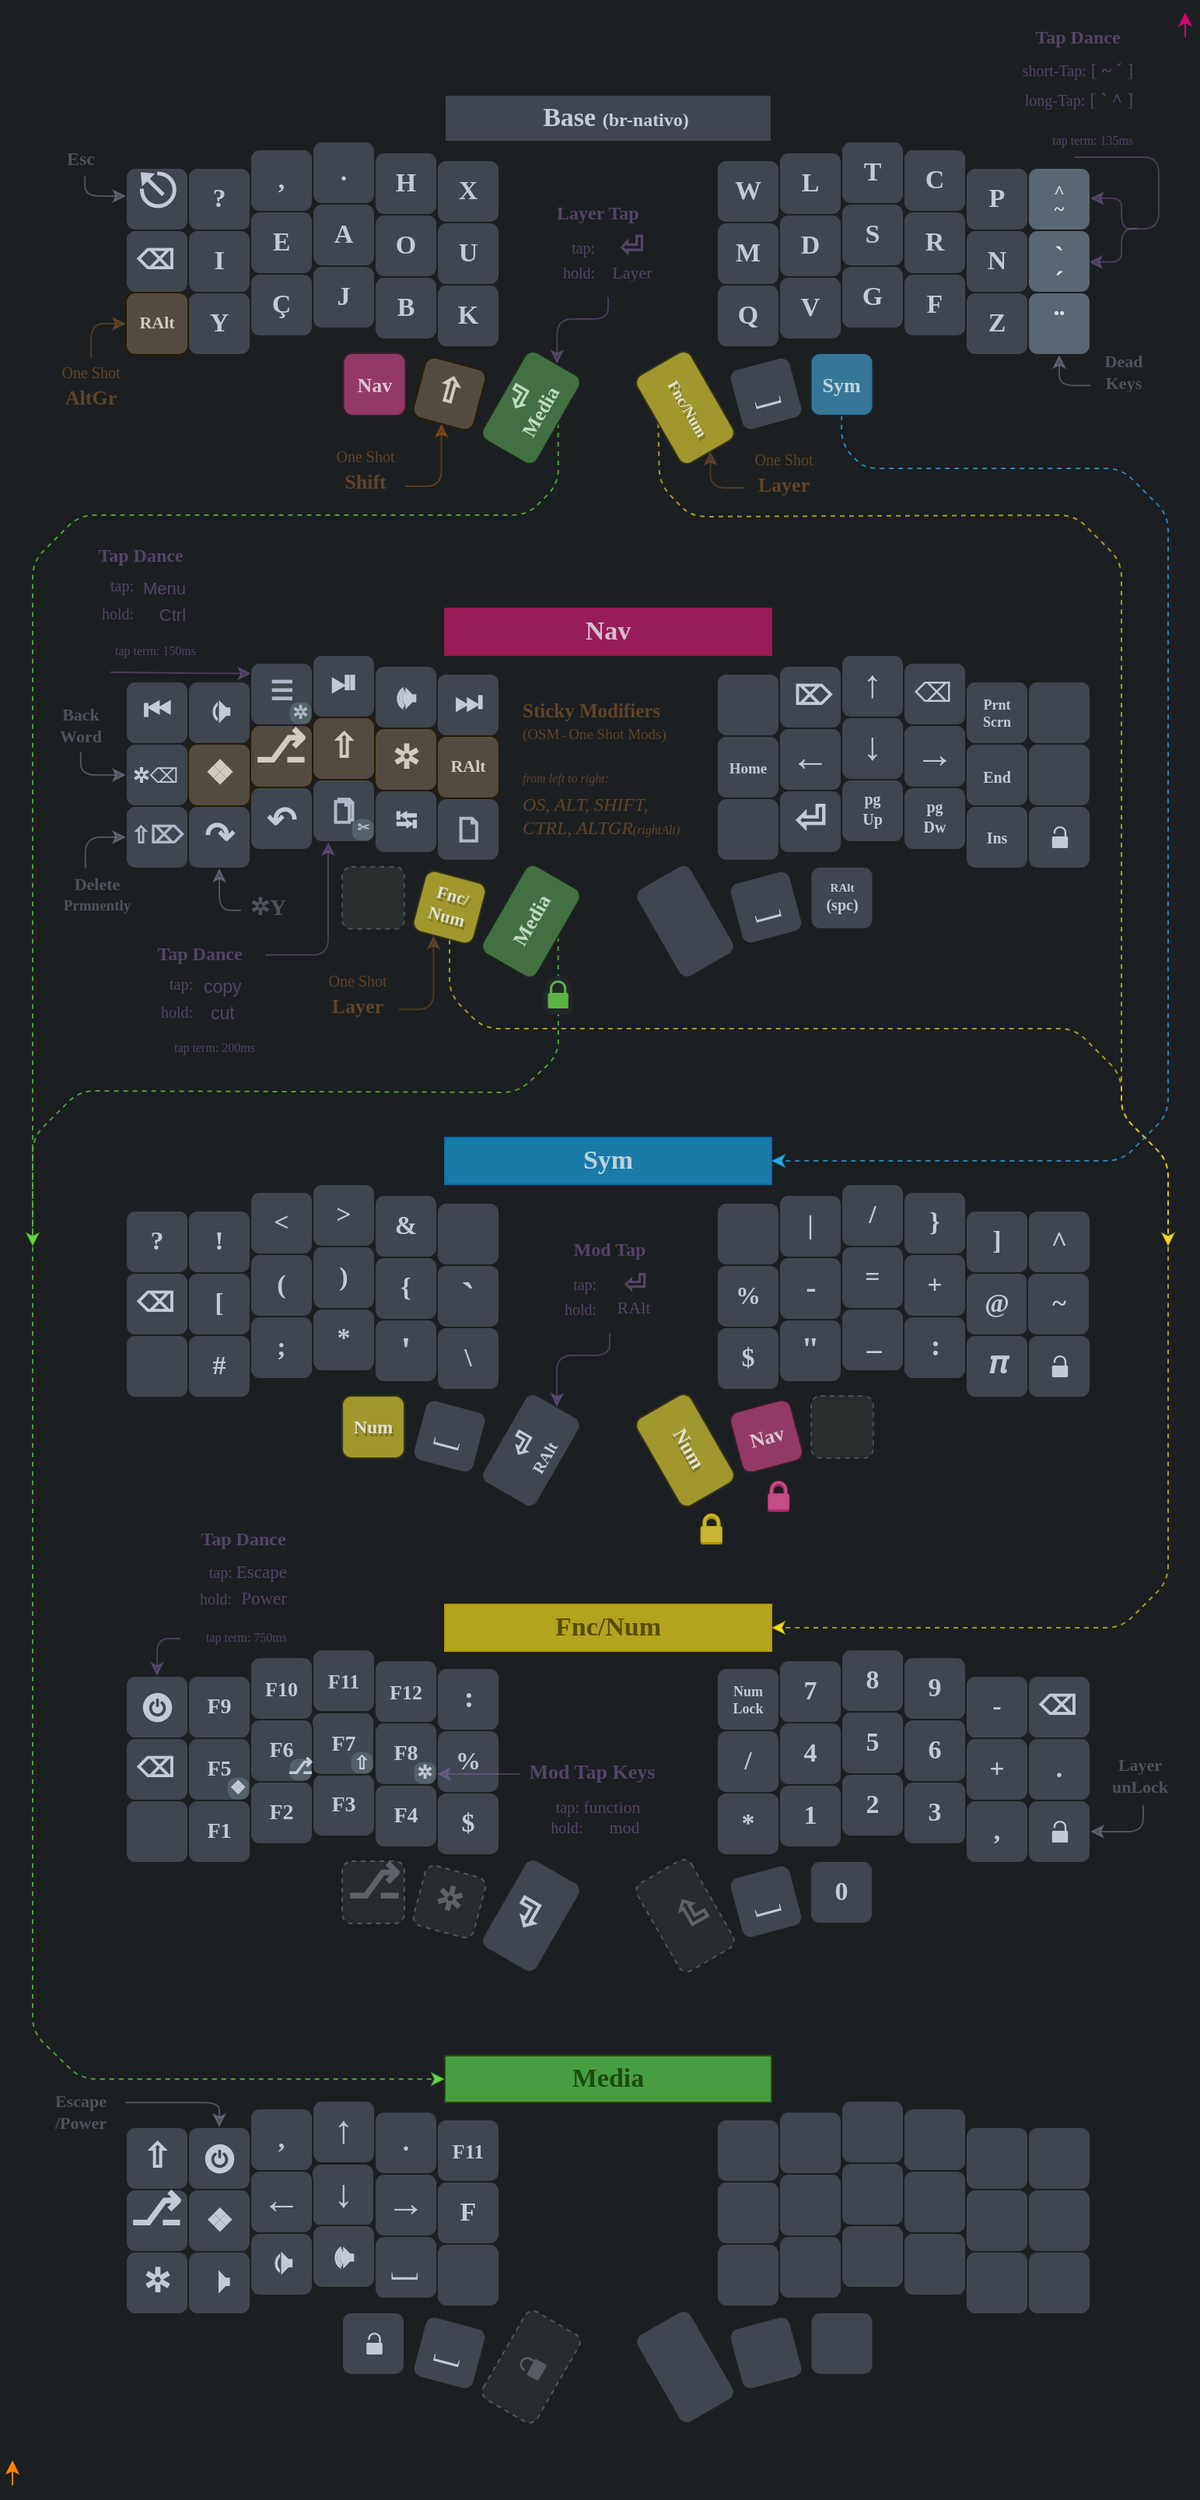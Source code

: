 <mxfile version="24.7.17" pages="7">
  <diagram name="Corne" id="lx1WYt1qz4VFqkjohMTn">
    <mxGraphModel dx="1610" dy="866" grid="1" gridSize="10" guides="1" tooltips="1" connect="1" arrows="1" fold="1" page="1" pageScale="1" pageWidth="827" pageHeight="1169" background="#1c1f21" math="0" shadow="0">
      <root>
        <mxCell id="VhBe_t0WcY4HtVwPUnTK-0" />
        <mxCell id="VhBe_t0WcY4HtVwPUnTK-1" parent="VhBe_t0WcY4HtVwPUnTK-0" />
        <mxCell id="f1jL6BotNiw35SaduvJ6-39" value="" style="sketch=0;pointerEvents=1;shadow=1;dashed=0;html=1;strokeColor=#b0276d;labelPosition=center;verticalLabelPosition=bottom;verticalAlign=top;outlineConnect=0;align=center;shape=mxgraph.office.security.lock_protected;fillColor=#D80073;labelBackgroundColor=none;fontSize=9;fontColor=#AFB9C7;rotation=0;aspect=fixed;perimeterSpacing=0;strokeWidth=1;expand=1;perimeter=rectanglePerimeter;shadowBlur=0;shadowOpacity=100;shadowOffsetX=0;shadowOffsetY=1;shadowColor=#B0276D;" parent="VhBe_t0WcY4HtVwPUnTK-1" vertex="1">
          <mxGeometry x="523" y="951" width="13.15" height="18" as="geometry" />
        </mxCell>
        <mxCell id="f1jL6BotNiw35SaduvJ6-42" value="" style="sketch=0;pointerEvents=1;shadow=0;dashed=0;html=1;strokeColor=none;labelPosition=center;verticalLabelPosition=bottom;verticalAlign=top;outlineConnect=0;align=center;shape=mxgraph.office.security.lock_protected;fillColor=#c14e85;labelBackgroundColor=none;fontSize=9;fontColor=#AFB9C7;rotation=0;aspect=fixed;perimeterSpacing=0;strokeWidth=1;expand=1;perimeter=rectanglePerimeter;shadowBlur=0;shadowOpacity=100;shadowOffsetX=0;shadowOffsetY=1;shadowColor=#282B2E;movable=1;resizable=1;rotatable=1;deletable=1;editable=1;locked=0;connectable=1;" parent="VhBe_t0WcY4HtVwPUnTK-1" vertex="1">
          <mxGeometry x="523" y="951" width="13.15" height="18" as="geometry" />
        </mxCell>
        <mxCell id="f1jL6BotNiw35SaduvJ6-65" value="&lt;font style=&quot;font-size: 17px;&quot;&gt;0&lt;/font&gt;" style="whiteSpace=wrap;html=1;aspect=fixed;fontSize=17;fontFamily=Verdana;fontStyle=1;fillColor=#3F4650;strokeColor=#1E1F20;fontColor=#C3CAD5;rounded=1;spacingTop=0;rotation=0;" parent="VhBe_t0WcY4HtVwPUnTK-1" vertex="1">
          <mxGeometry x="550" y="1195" width="40" height="40" as="geometry" />
        </mxCell>
        <mxCell id="Kk_X96KGzUEFLJRvx8po-1" value="F11" style="whiteSpace=wrap;html=1;aspect=fixed;fontSize=13;fontFamily=Verdana;fontStyle=1;fontColor=#C3CAD5;fillColor=#3F4650;rounded=1;strokeColor=#1E1F20;" parent="VhBe_t0WcY4HtVwPUnTK-1" vertex="1">
          <mxGeometry x="310" y="1361" width="40" height="40" as="geometry" />
        </mxCell>
        <mxCell id="0Pavb7y8vV0bBTehb5eK-6" value="&lt;p style=&quot;font-size: 12px; line-height: 2.4px;&quot;&gt;&lt;font face=&quot;Times New Roman&quot; style=&quot;font-size: 18px;&quot;&gt;⏎&lt;/font&gt;&lt;/p&gt;&lt;p style=&quot;line-height: 17%;&quot;&gt;&lt;font style=&quot;font-size: 10.5px;&quot;&gt;RAlt&lt;/font&gt;&lt;/p&gt;&lt;p style=&quot;font-size: 10px;&quot;&gt;&lt;/p&gt;" style="whiteSpace=wrap;html=1;rotation=300;fontSize=10;fontFamily=Verdana;fontStyle=1;fontColor=#C3CAD5;fillColor=#3F4650;rounded=1;spacingTop=1;strokeColor=#1E1F20;spacingLeft=1;" parent="VhBe_t0WcY4HtVwPUnTK-1" vertex="1">
          <mxGeometry x="338" y="911" width="65" height="40" as="geometry" />
        </mxCell>
        <mxCell id="tqyL7qZPrSdip9QgtpDu-10" value="" style="whiteSpace=wrap;html=1;rotation=0;fontSize=17;fontFamily=Verdana;fontStyle=1;fillColor=none;strokeColor=#B2CDDB;fontColor=#333333;rounded=1;shadow=0;glass=0;dashed=1;fillStyle=auto;opacity=25;" parent="VhBe_t0WcY4HtVwPUnTK-1" vertex="1">
          <mxGeometry x="249" y="556" width="40" height="40" as="geometry" />
        </mxCell>
        <mxCell id="VhBe_t0WcY4HtVwPUnTK-7" value="" style="whiteSpace=wrap;html=1;rotation=0;fontSize=17;fontFamily=Verdana;fontStyle=1;fillColor=#BAD3DB;strokeColor=none;fontColor=#333333;rounded=1;shadow=0;glass=0;dashed=1;fillStyle=auto;opacity=8;textOpacity=30;" parent="VhBe_t0WcY4HtVwPUnTK-1" vertex="1">
          <mxGeometry x="249" y="556" width="40" height="40" as="geometry" />
        </mxCell>
        <mxCell id="VhBe_t0WcY4HtVwPUnTK-269" value="&lt;font style=&quot;font-size: 11px;&quot;&gt;Base&lt;/font&gt;" style="whiteSpace=wrap;html=1;aspect=fixed;rotation=0;fontSize=11;fontFamily=Verdana;fontStyle=1;fontColor=#AFB9C7;fillColor=#383E47;strokeColor=#1E1F20;shadow=0;sketch=0;rounded=1;glass=0;fillStyle=auto;spacingBottom=0;spacingTop=0;labelBackgroundColor=none;labelBorderColor=none;spacingLeft=0;" parent="VhBe_t0WcY4HtVwPUnTK-1" vertex="1">
          <mxGeometry x="249" y="1485" width="40" height="40" as="geometry" />
        </mxCell>
        <mxCell id="KfhfghlaZ5SeJN-fDWUc-10" value="&lt;p style=&quot;line-height: 0%; font-size: 13px;&quot;&gt;&lt;br&gt;&lt;/p&gt;&lt;p style=&quot;font-size: 13px;&quot;&gt;&lt;/p&gt;" style="whiteSpace=wrap;html=1;rotation=300;fontSize=17;fontFamily=Verdana;fontStyle=1;fontColor=#AFB9C7;fillColor=#BAD3DB;rounded=1;spacingBottom=0;strokeColor=#B2CDDB;spacingTop=-4;shadow=0;sketch=0;glass=0;dashed=1;fillStyle=auto;labelBackgroundColor=none;labelBorderColor=none;textOpacity=30;fillOpacity=7;strokeOpacity=30;" parent="VhBe_t0WcY4HtVwPUnTK-1" vertex="1">
          <mxGeometry x="338" y="1500" width="65" height="40" as="geometry" />
        </mxCell>
        <mxCell id="KfhfghlaZ5SeJN-fDWUc-11" value="&lt;p style=&quot;line-height: 0%;&quot;&gt;&lt;br&gt;&lt;/p&gt;&lt;p style=&quot;font-size: 23px;&quot;&gt;&lt;/p&gt;" style="whiteSpace=wrap;html=1;rotation=60;fontSize=17;fontFamily=Verdana;fontStyle=1;fontColor=#AFB9C7;fillColor=#3F4650;rounded=1;spacingTop=-2;strokeColor=#1E1F20;spacingBottom=0;shadow=0;sketch=0;glass=0;fillStyle=auto;" parent="VhBe_t0WcY4HtVwPUnTK-1" vertex="1">
          <mxGeometry x="437" y="1500" width="65" height="40" as="geometry" />
        </mxCell>
        <mxCell id="VhBe_t0WcY4HtVwPUnTK-87" value="" style="rounded=1;orthogonalLoop=1;jettySize=auto;html=1;strokeColor=#61D93D;exitX=0.5;exitY=1;exitDx=0;exitDy=0;entryX=0;entryY=0.5;entryDx=0;entryDy=0;strokeOpacity=70;dashed=1;" parent="VhBe_t0WcY4HtVwPUnTK-1" source="0Pavb7y8vV0bBTehb5eK-5" target="VhBe_t0WcY4HtVwPUnTK-225" edge="1">
          <mxGeometry relative="1" as="geometry">
            <mxPoint x="40" y="1250" as="targetPoint" />
            <Array as="points">
              <mxPoint x="388" y="310" />
              <mxPoint x="368" y="330" />
              <mxPoint x="80" y="330" />
              <mxPoint x="50" y="360" />
              <mxPoint x="50" y="1305" />
              <mxPoint x="81" y="1335" />
            </Array>
            <mxPoint x="387.821" y="271.0" as="sourcePoint" />
          </mxGeometry>
        </mxCell>
        <mxCell id="VhBe_t0WcY4HtVwPUnTK-25" value="" style="rounded=1;orthogonalLoop=1;jettySize=auto;html=1;fontSize=14;fontColor=#61A92F;fontFamily=Verdana;strokeColor=#F6DC1E;fillColor=#e3c800;exitX=0.5;exitY=1;exitDx=0;exitDy=0;entryX=1;entryY=0.5;entryDx=0;entryDy=0;strokeOpacity=65;dashed=1;" parent="VhBe_t0WcY4HtVwPUnTK-1" source="KfhfghlaZ5SeJN-fDWUc-8" target="VhBe_t0WcY4HtVwPUnTK-24" edge="1">
          <mxGeometry relative="1" as="geometry">
            <mxPoint x="490" y="630" as="targetPoint" />
            <Array as="points">
              <mxPoint x="453" y="310" />
              <mxPoint x="473" y="331" />
              <mxPoint x="720" y="330" />
              <mxPoint x="750" y="360" />
              <mxPoint x="750" y="715" />
              <mxPoint x="780" y="745" />
              <mxPoint x="780" y="1015" />
              <mxPoint x="750" y="1045" />
            </Array>
            <mxPoint x="453.679" y="273" as="sourcePoint" />
          </mxGeometry>
        </mxCell>
        <mxCell id="KfhfghlaZ5SeJN-fDWUc-8" value="&lt;p style=&quot;line-height: 0%;&quot;&gt;&lt;font&gt;&lt;span style=&quot;font-size: 8px;&quot;&gt;&amp;nbsp;&lt;/span&gt;&lt;font style=&quot;font-size: 10px;&quot;&gt;Fnc/Num&lt;/font&gt;&lt;/font&gt;&lt;/p&gt;&lt;p&gt;&lt;/p&gt;" style="whiteSpace=wrap;html=1;rotation=60;fontSize=22;fontFamily=Verdana;fontStyle=1;fontColor=#e2e1d5;fillColor=#A0982C;rounded=1;spacingBottom=0;strokeColor=#37331a;spacingTop=-6;container=0;strokeWidth=1;spacing=2;spacingLeft=0;textShadow=1;shadowBlur=0;shadowOffsetX=1;shadowOffsetY=2;shadowOpacity=24;" parent="VhBe_t0WcY4HtVwPUnTK-1" vertex="1">
          <mxGeometry x="437" y="241" width="65" height="40" as="geometry" />
        </mxCell>
        <mxCell id="KfhfghlaZ5SeJN-fDWUc-7" value="&lt;p style=&quot;line-height: 0%; font-size: 10px;&quot;&gt;&lt;br&gt;&lt;/p&gt;&lt;p&gt;&lt;/p&gt;" style="whiteSpace=wrap;html=1;rotation=60;fontSize=12;fontFamily=Verdana;fontStyle=1;fontColor=#AFB9C7;fillColor=#3F4650;rounded=1;spacingBottom=0;strokeColor=#1E1F20;spacingTop=2;" parent="VhBe_t0WcY4HtVwPUnTK-1" vertex="1">
          <mxGeometry x="437" y="571" width="65" height="40" as="geometry" />
        </mxCell>
        <mxCell id="We5xWcKaWoTM-Ybi7P9I-0" value="&lt;p style=&quot;line-height: 0%;&quot;&gt;&lt;font style=&quot;font-size: 23px;&quot;&gt;⏎&lt;/font&gt;&lt;br style=&quot;font-size: 17px;&quot;&gt;&lt;/p&gt;&lt;p style=&quot;font-size: 17px;&quot;&gt;&lt;/p&gt;" style="whiteSpace=wrap;html=1;rotation=300;fontSize=17;fontFamily=Verdana;fontStyle=1;fontColor=#C3CAD5;fillColor=#3F4650;rounded=1;spacingBottom=0;strokeColor=#1E1F20;spacingTop=-2;" parent="VhBe_t0WcY4HtVwPUnTK-1" vertex="1">
          <mxGeometry x="338" y="1210" width="65" height="40" as="geometry" />
        </mxCell>
        <mxCell id="VhBe_t0WcY4HtVwPUnTK-2" value="@" style="whiteSpace=wrap;html=1;aspect=fixed;fontSize=17;fontFamily=Verdana;fontStyle=1;fontColor=#C3CAD5;fillColor=#3F4650;rounded=1;strokeColor=#1E1F20;" parent="VhBe_t0WcY4HtVwPUnTK-1" vertex="1">
          <mxGeometry x="110" y="777" width="40" height="40" as="geometry" />
        </mxCell>
        <mxCell id="VhBe_t0WcY4HtVwPUnTK-4" value="o" style="group;fontColor=#C3CAD5;fillColor=none;" parent="VhBe_t0WcY4HtVwPUnTK-1" vertex="1" connectable="0">
          <mxGeometry x="690" y="517" width="40" height="40" as="geometry" />
        </mxCell>
        <mxCell id="VhBe_t0WcY4HtVwPUnTK-5" value="" style="whiteSpace=wrap;html=1;aspect=fixed;fontSize=17;fontFamily=Verdana;fontStyle=1;fontColor=#AFB9C7;fillColor=#383E47;rounded=1;glass=0;strokeColor=#1E1F20;" parent="VhBe_t0WcY4HtVwPUnTK-4" vertex="1">
          <mxGeometry width="40" height="40" as="geometry" />
        </mxCell>
        <mxCell id="VhBe_t0WcY4HtVwPUnTK-6" value="" style="sketch=0;pointerEvents=1;shadow=0;dashed=0;html=1;strokeColor=none;labelPosition=center;verticalLabelPosition=bottom;verticalAlign=top;outlineConnect=0;align=center;shape=mxgraph.office.security.lock_protected;fillColor=#AFB9C7;labelBackgroundColor=none;fontSize=9;fontColor=#AFB9C7;" parent="VhBe_t0WcY4HtVwPUnTK-4" vertex="1">
          <mxGeometry x="15.37" y="13" width="10.23" height="14" as="geometry" />
        </mxCell>
        <mxCell id="f1jL6BotNiw35SaduvJ6-34" value="o" style="group" parent="VhBe_t0WcY4HtVwPUnTK-4" vertex="1" connectable="0">
          <mxGeometry width="40" height="40" as="geometry" />
        </mxCell>
        <mxCell id="f1jL6BotNiw35SaduvJ6-35" value="" style="whiteSpace=wrap;html=1;aspect=fixed;fontSize=17;fontFamily=Verdana;fontStyle=1;fontColor=#AFB9C7;fillColor=#3F4650;rounded=1;glass=0;strokeColor=#1E1F20;" parent="f1jL6BotNiw35SaduvJ6-34" vertex="1">
          <mxGeometry width="40" height="40" as="geometry" />
        </mxCell>
        <mxCell id="f1jL6BotNiw35SaduvJ6-36" value="" style="sketch=0;pointerEvents=1;shadow=0;dashed=0;html=1;strokeColor=none;fillColor=#C3CAD5;labelPosition=center;verticalLabelPosition=bottom;verticalAlign=top;outlineConnect=0;align=center;shape=mxgraph.office.security.lock_unprotected;" parent="f1jL6BotNiw35SaduvJ6-34" vertex="1">
          <mxGeometry x="15.37" y="13" width="10.23" height="14" as="geometry" />
        </mxCell>
        <mxCell id="VhBe_t0WcY4HtVwPUnTK-8" value="&lt;p style=&quot;line-height: 130%;&quot;&gt;pg&lt;br style=&quot;font-size: 10px;&quot;&gt;Dw&lt;/p&gt;" style="whiteSpace=wrap;html=1;aspect=fixed;fontSize=10;fontFamily=Verdana;fontStyle=1;fontColor=#C3CAD5;fillColor=#3F4650;rounded=1;spacingTop=-4;strokeColor=#1E1F20;" parent="VhBe_t0WcY4HtVwPUnTK-1" vertex="1">
          <mxGeometry x="610" y="505" width="40" height="40" as="geometry" />
        </mxCell>
        <mxCell id="VhBe_t0WcY4HtVwPUnTK-9" value="&lt;p style=&quot;line-height: 130%;&quot;&gt;pg&lt;br&gt;Up&lt;/p&gt;" style="whiteSpace=wrap;html=1;aspect=fixed;fontSize=10;fontFamily=Verdana;fontStyle=1;fontColor=#C3CAD5;fillColor=#3F4650;rounded=1;spacingTop=-4;strokeColor=#1E1F20;" parent="VhBe_t0WcY4HtVwPUnTK-1" vertex="1">
          <mxGeometry x="570" y="500" width="40" height="40" as="geometry" />
        </mxCell>
        <mxCell id="VhBe_t0WcY4HtVwPUnTK-10" value="&lt;span style=&quot;font-family: &amp;quot;segoe ui emoji&amp;quot;, &amp;quot;apple color emoji&amp;quot;, &amp;quot;noto color emoji&amp;quot;; font-size: 25px;&quot;&gt;→&lt;/span&gt;" style="whiteSpace=wrap;html=1;aspect=fixed;fontSize=25;fontFamily=Verdana;fontStyle=1;fontColor=#C3CAD5;fillColor=#3F4650;rounded=1;spacingTop=-4;strokeColor=#1E1F20;" parent="VhBe_t0WcY4HtVwPUnTK-1" vertex="1">
          <mxGeometry x="610" y="465" width="40" height="40" as="geometry" />
        </mxCell>
        <mxCell id="VhBe_t0WcY4HtVwPUnTK-11" value="&lt;span style=&quot;font-family: &amp;quot;segoe ui emoji&amp;quot;, &amp;quot;apple color emoji&amp;quot;, &amp;quot;noto color emoji&amp;quot;; font-size: 25px;&quot;&gt;↓&lt;/span&gt;" style="whiteSpace=wrap;html=1;aspect=fixed;fontSize=25;fontFamily=Verdana;fontStyle=1;fontColor=#C3CAD5;fillColor=#3F4650;rounded=1;spacingTop=-4;strokeColor=#1E1F20;spacingRight=-1;spacingLeft=-1;" parent="VhBe_t0WcY4HtVwPUnTK-1" vertex="1">
          <mxGeometry x="570" y="460" width="40" height="40" as="geometry" />
        </mxCell>
        <mxCell id="VhBe_t0WcY4HtVwPUnTK-12" value="&lt;span style=&quot;font-family: &amp;quot;segoe ui emoji&amp;quot;, &amp;quot;apple color emoji&amp;quot;, &amp;quot;noto color emoji&amp;quot;; font-size: 25px;&quot;&gt;←&lt;/span&gt;" style="whiteSpace=wrap;html=1;aspect=fixed;fontSize=25;fontFamily=Verdana;fontStyle=1;fontColor=#C3CAD5;fillColor=#3F4650;rounded=1;spacingTop=-4;strokeColor=#1E1F20;" parent="VhBe_t0WcY4HtVwPUnTK-1" vertex="1">
          <mxGeometry x="530" y="467" width="40" height="40" as="geometry" />
        </mxCell>
        <mxCell id="VhBe_t0WcY4HtVwPUnTK-13" value="&lt;span style=&quot;font-family: &amp;quot;segoe ui emoji&amp;quot;, &amp;quot;apple color emoji&amp;quot;, &amp;quot;noto color emoji&amp;quot;; font-size: 25px;&quot;&gt;↑&lt;/span&gt;" style="whiteSpace=wrap;html=1;aspect=fixed;fontSize=25;fontFamily=Verdana;fontStyle=1;fontColor=#C3CAD5;fillColor=#3F4650;rounded=1;spacingTop=-4;strokeColor=#1E1F20;spacingLeft=-1;spacingRight=-1;" parent="VhBe_t0WcY4HtVwPUnTK-1" vertex="1">
          <mxGeometry x="570" y="420" width="40" height="40" as="geometry" />
        </mxCell>
        <mxCell id="VhBe_t0WcY4HtVwPUnTK-14" value="" style="group;fontColor=#C3CAD5;fillColor=none;" parent="VhBe_t0WcY4HtVwPUnTK-1" vertex="1" connectable="0">
          <mxGeometry x="310" y="512" width="40" height="40.0" as="geometry" />
        </mxCell>
        <mxCell id="VhBe_t0WcY4HtVwPUnTK-15" value="" style="whiteSpace=wrap;html=1;aspect=fixed;fontSize=17;fontFamily=Verdana;fontStyle=1;fontColor=#AFB9C7;fillColor=#3F4650;rounded=1;strokeColor=#1E1F20;" parent="VhBe_t0WcY4HtVwPUnTK-14" vertex="1">
          <mxGeometry width="40" height="40" as="geometry" />
        </mxCell>
        <mxCell id="VhBe_t0WcY4HtVwPUnTK-16" value="" style="html=1;verticalLabelPosition=bottom;align=center;labelBackgroundColor=#ffffff;verticalAlign=top;strokeWidth=2;strokeColor=#AFB9C7;shadow=0;dashed=0;shape=mxgraph.ios7.icons.document;rounded=1;glass=0;sketch=0;fillStyle=solid;fontSize=5;fontColor=#A63AC7;fillColor=none;" parent="VhBe_t0WcY4HtVwPUnTK-14" vertex="1">
          <mxGeometry x="15.3" y="12.84" width="10.15" height="14.5" as="geometry" />
        </mxCell>
        <mxCell id="VhBe_t0WcY4HtVwPUnTK-17" value="" style="group;arcSize=12;fontColor=#C3CAD5;fillColor=none;" parent="VhBe_t0WcY4HtVwPUnTK-1" vertex="1" connectable="0">
          <mxGeometry x="230" y="500" width="40" height="40" as="geometry" />
        </mxCell>
        <mxCell id="VhBe_t0WcY4HtVwPUnTK-18" value="" style="whiteSpace=wrap;html=1;aspect=fixed;fontSize=17;fontFamily=Verdana;fontStyle=1;fontColor=#AFB9C7;fillColor=#3F4650;rounded=1;strokeColor=#1E1F20;" parent="VhBe_t0WcY4HtVwPUnTK-17" vertex="1">
          <mxGeometry width="40" height="40" as="geometry" />
        </mxCell>
        <mxCell id="VhBe_t0WcY4HtVwPUnTK-19" value="" style="html=1;verticalLabelPosition=bottom;align=center;labelBackgroundColor=#ffffff;verticalAlign=top;strokeWidth=2;strokeColor=#AFB9C7;shadow=0;dashed=0;shape=mxgraph.ios7.icons.documents;rounded=1;glass=0;sketch=0;fillStyle=solid;fontSize=5;fontColor=#A63AC7;fillColor=none;" parent="VhBe_t0WcY4HtVwPUnTK-17" vertex="1">
          <mxGeometry x="14.75" y="12.67" width="11" height="14.67" as="geometry" />
        </mxCell>
        <mxCell id="0Pavb7y8vV0bBTehb5eK-0" value="&lt;font style=&quot;font-size: 9.5px;&quot;&gt;✂&lt;/font&gt;" style="whiteSpace=wrap;html=1;fontSize=9.5;fontFamily=Verdana;fontStyle=1;fontColor=#AFB9C7;fillColor=#546168;rounded=1;strokeColor=#1E1F20;aspect=fixed;spacingTop=-2;perimeterSpacing=0;arcSize=36;imageWidth=24;imageHeight=24;spacingLeft=1;absoluteArcSize=0;strokeWidth=0;" parent="VhBe_t0WcY4HtVwPUnTK-17" vertex="1">
          <mxGeometry x="25" y="25" width="14" height="14" as="geometry" />
        </mxCell>
        <mxCell id="VhBe_t0WcY4HtVwPUnTK-20" value="Nav" style="rounded=0;whiteSpace=wrap;html=1;fontFamily=Verdana;fontSize=17;fontStyle=1;fillColor=#ce1c6f;strokeColor=#9b174a;fontColor=#d4bfcb;fillOpacity=70;" parent="VhBe_t0WcY4HtVwPUnTK-1" vertex="1">
          <mxGeometry x="315" y="390" width="210" height="30" as="geometry" />
        </mxCell>
        <mxCell id="VhBe_t0WcY4HtVwPUnTK-21" value="&lt;b&gt;Sym&lt;/b&gt;" style="rounded=0;whiteSpace=wrap;html=1;fontFamily=Verdana;fontSize=17;fillColor=#1ba1e2;strokeColor=#006EAF;fontStyle=0;fontColor=#bdd2db;fillOpacity=70;" parent="VhBe_t0WcY4HtVwPUnTK-1" vertex="1">
          <mxGeometry x="315" y="730" width="210" height="30" as="geometry" />
        </mxCell>
        <mxCell id="VhBe_t0WcY4HtVwPUnTK-22" value="&lt;b&gt;Base &lt;font style=&quot;font-size: 12px;&quot;&gt;(br-nativo)&lt;/font&gt;&lt;/b&gt;" style="rounded=0;whiteSpace=wrap;html=1;fontFamily=Verdana;fontSize=17;fontColor=#c6cdd7;fillColor=#3F4650;strokeColor=#1E1F20;spacingRight=-10;" parent="VhBe_t0WcY4HtVwPUnTK-1" vertex="1">
          <mxGeometry x="315" y="60" width="210" height="30" as="geometry" />
        </mxCell>
        <mxCell id="VhBe_t0WcY4HtVwPUnTK-24" value="&lt;font&gt;Fnc/Num&lt;/font&gt;" style="rounded=0;whiteSpace=wrap;html=1;fontFamily=Verdana;fontSize=17;fontStyle=1;fillColor=#F6DC1E;strokeColor=#B09500;fontColor=#574d00;fillOpacity=70;" parent="VhBe_t0WcY4HtVwPUnTK-1" vertex="1">
          <mxGeometry x="315" y="1030" width="210" height="30" as="geometry" />
        </mxCell>
        <mxCell id="VhBe_t0WcY4HtVwPUnTK-28" value="&lt;font style=&quot;font-size: 10px;&quot;&gt;One Shot&lt;/font&gt;&lt;br&gt;&lt;font size=&quot;1&quot; style=&quot;&quot;&gt;&lt;b style=&quot;font-size: 13px;&quot;&gt;Shift&lt;/b&gt;&lt;/font&gt;" style="text;html=1;align=center;verticalAlign=middle;whiteSpace=wrap;rounded=0;shadow=0;glass=0;sketch=0;fontFamily=Verdana;fontSize=14;fillColor=none;fontColor=#9a632d;spacingTop=-6;textOpacity=55;" parent="VhBe_t0WcY4HtVwPUnTK-1" vertex="1">
          <mxGeometry x="238" y="286" width="52" height="34" as="geometry" />
        </mxCell>
        <mxCell id="VhBe_t0WcY4HtVwPUnTK-29" value="F1" style="whiteSpace=wrap;html=1;aspect=fixed;fontSize=14;fontFamily=Verdana;fontStyle=1;fontColor=#C3CAD5;fillColor=#3F4650;rounded=1;strokeColor=#1E1F20;" parent="VhBe_t0WcY4HtVwPUnTK-1" vertex="1">
          <mxGeometry x="150" y="1156" width="40" height="40" as="geometry" />
        </mxCell>
        <mxCell id="VhBe_t0WcY4HtVwPUnTK-30" value="F2" style="whiteSpace=wrap;html=1;aspect=fixed;fontSize=14;fontFamily=Verdana;fontStyle=1;fontColor=#C3CAD5;fillColor=#3F4650;rounded=1;strokeColor=#1E1F20;" parent="VhBe_t0WcY4HtVwPUnTK-1" vertex="1">
          <mxGeometry x="190" y="1144" width="40" height="40" as="geometry" />
        </mxCell>
        <mxCell id="VhBe_t0WcY4HtVwPUnTK-31" value="F3" style="whiteSpace=wrap;html=1;aspect=fixed;fontSize=14;fontFamily=Verdana;fontStyle=1;fontColor=#C3CAD5;fillColor=#3F4650;rounded=1;strokeColor=#1E1F20;" parent="VhBe_t0WcY4HtVwPUnTK-1" vertex="1">
          <mxGeometry x="230" y="1139" width="40" height="40" as="geometry" />
        </mxCell>
        <mxCell id="VhBe_t0WcY4HtVwPUnTK-32" value="F4" style="whiteSpace=wrap;html=1;aspect=fixed;fontSize=14;fontFamily=Verdana;fontStyle=1;fontColor=#C3CAD5;fillColor=#3F4650;rounded=1;strokeColor=#1E1F20;" parent="VhBe_t0WcY4HtVwPUnTK-1" vertex="1">
          <mxGeometry x="270" y="1146" width="40" height="40" as="geometry" />
        </mxCell>
        <mxCell id="VhBe_t0WcY4HtVwPUnTK-34" value="Num&lt;br style=&quot;font-size: 9px;&quot;&gt;Lock" style="whiteSpace=wrap;html=1;aspect=fixed;fontSize=9;fontFamily=Verdana;fontStyle=1;fontColor=#C3CAD5;fillColor=#3f4650;rounded=1;strokeColor=#1E1F20;" parent="VhBe_t0WcY4HtVwPUnTK-1" vertex="1">
          <mxGeometry x="490" y="1071" width="40" height="40" as="geometry" />
        </mxCell>
        <mxCell id="VhBe_t0WcY4HtVwPUnTK-35" value="7" style="whiteSpace=wrap;html=1;aspect=fixed;fontSize=17;fontFamily=Verdana;fontStyle=1;fontColor=#C3CAD5;fillColor=#3f4650;rounded=1;strokeColor=#1E1F20;" parent="VhBe_t0WcY4HtVwPUnTK-1" vertex="1">
          <mxGeometry x="530" y="1066" width="40" height="40" as="geometry" />
        </mxCell>
        <mxCell id="VhBe_t0WcY4HtVwPUnTK-36" value="8" style="whiteSpace=wrap;html=1;aspect=fixed;fontSize=17;fontFamily=Verdana;fontStyle=1;fontColor=#C3CAD5;fillColor=#3f4650;rounded=1;strokeColor=#1E1F20;" parent="VhBe_t0WcY4HtVwPUnTK-1" vertex="1">
          <mxGeometry x="570" y="1059" width="40" height="40" as="geometry" />
        </mxCell>
        <mxCell id="VhBe_t0WcY4HtVwPUnTK-37" value="9" style="whiteSpace=wrap;html=1;aspect=fixed;fontSize=17;fontFamily=Verdana;fontStyle=1;fontColor=#C3CAD5;fillColor=#3f4650;rounded=1;strokeColor=#1E1F20;" parent="VhBe_t0WcY4HtVwPUnTK-1" vertex="1">
          <mxGeometry x="610" y="1064" width="40" height="40" as="geometry" />
        </mxCell>
        <mxCell id="VhBe_t0WcY4HtVwPUnTK-38" value="-" style="whiteSpace=wrap;html=1;aspect=fixed;fontSize=17;fontFamily=Verdana;fontStyle=1;fontColor=#C3CAD5;fillColor=#3F4650;rounded=1;strokeColor=#1E1F20;" parent="VhBe_t0WcY4HtVwPUnTK-1" vertex="1">
          <mxGeometry x="650" y="1076" width="40" height="40" as="geometry" />
        </mxCell>
        <mxCell id="VhBe_t0WcY4HtVwPUnTK-39" value="*" style="whiteSpace=wrap;html=1;aspect=fixed;fontSize=17;fontFamily=Verdana;fontStyle=1;fontColor=#C3CAD5;fillColor=#3f4650;rounded=1;strokeColor=#1E1F20;" parent="VhBe_t0WcY4HtVwPUnTK-1" vertex="1">
          <mxGeometry x="490" y="1151" width="40" height="40" as="geometry" />
        </mxCell>
        <mxCell id="VhBe_t0WcY4HtVwPUnTK-40" value="4" style="whiteSpace=wrap;html=1;aspect=fixed;fontSize=17;fontFamily=Verdana;fontStyle=1;fontColor=#C3CAD5;fillColor=#3f4650;rounded=1;strokeColor=#1E1F20;" parent="VhBe_t0WcY4HtVwPUnTK-1" vertex="1">
          <mxGeometry x="530" y="1106" width="40" height="40" as="geometry" />
        </mxCell>
        <mxCell id="VhBe_t0WcY4HtVwPUnTK-41" value="5" style="whiteSpace=wrap;html=1;aspect=fixed;fontSize=17;fontFamily=Verdana;fontStyle=1;fontColor=#C3CAD5;fillColor=#3f4650;rounded=1;strokeColor=#1E1F20;" parent="VhBe_t0WcY4HtVwPUnTK-1" vertex="1">
          <mxGeometry x="570" y="1099" width="40" height="40" as="geometry" />
        </mxCell>
        <mxCell id="VhBe_t0WcY4HtVwPUnTK-42" value="6" style="whiteSpace=wrap;html=1;aspect=fixed;fontSize=17;fontFamily=Verdana;fontStyle=1;fontColor=#C3CAD5;fillColor=#3f4650;rounded=1;strokeColor=#1E1F20;" parent="VhBe_t0WcY4HtVwPUnTK-1" vertex="1">
          <mxGeometry x="610" y="1104" width="40" height="40" as="geometry" />
        </mxCell>
        <mxCell id="VhBe_t0WcY4HtVwPUnTK-43" value="+" style="whiteSpace=wrap;html=1;aspect=fixed;fontSize=17;fontFamily=Verdana;fontStyle=1;fontColor=#C3CAD5;fillColor=#3F4650;rounded=1;strokeColor=#1E1F20;" parent="VhBe_t0WcY4HtVwPUnTK-1" vertex="1">
          <mxGeometry x="650" y="1116" width="40" height="40" as="geometry" />
        </mxCell>
        <mxCell id="VhBe_t0WcY4HtVwPUnTK-44" value="/" style="whiteSpace=wrap;html=1;aspect=fixed;fontSize=17;fontFamily=Verdana;fontStyle=1;fontColor=#C3CAD5;fillColor=#3f4650;rounded=1;strokeColor=#1E1F20;" parent="VhBe_t0WcY4HtVwPUnTK-1" vertex="1">
          <mxGeometry x="490" y="1111" width="40" height="40" as="geometry" />
        </mxCell>
        <mxCell id="VhBe_t0WcY4HtVwPUnTK-45" value="1" style="whiteSpace=wrap;html=1;aspect=fixed;fontSize=17;fontFamily=Verdana;fontStyle=1;fontColor=#C3CAD5;fillColor=#3f4650;rounded=1;strokeColor=#1E1F20;" parent="VhBe_t0WcY4HtVwPUnTK-1" vertex="1">
          <mxGeometry x="530" y="1146" width="40" height="40" as="geometry" />
        </mxCell>
        <mxCell id="VhBe_t0WcY4HtVwPUnTK-46" value="2" style="whiteSpace=wrap;html=1;aspect=fixed;fontSize=17;fontFamily=Verdana;fontStyle=1;fontColor=#C3CAD5;fillColor=#3f4650;rounded=1;strokeColor=#1E1F20;" parent="VhBe_t0WcY4HtVwPUnTK-1" vertex="1">
          <mxGeometry x="570" y="1139" width="40" height="40" as="geometry" />
        </mxCell>
        <mxCell id="VhBe_t0WcY4HtVwPUnTK-47" value="3" style="whiteSpace=wrap;html=1;aspect=fixed;fontSize=17;fontFamily=Verdana;fontStyle=1;fontColor=#C3CAD5;fillColor=#3f4650;rounded=1;strokeColor=#1E1F20;" parent="VhBe_t0WcY4HtVwPUnTK-1" vertex="1">
          <mxGeometry x="610" y="1144" width="40" height="40" as="geometry" />
        </mxCell>
        <mxCell id="VhBe_t0WcY4HtVwPUnTK-48" value="," style="whiteSpace=wrap;html=1;aspect=fixed;fontSize=17;fontFamily=Verdana;fontStyle=1;fontColor=#C3CAD5;fillColor=#3F4650;rounded=1;strokeColor=#1E1F20;" parent="VhBe_t0WcY4HtVwPUnTK-1" vertex="1">
          <mxGeometry x="650" y="1156" width="40" height="40" as="geometry" />
        </mxCell>
        <mxCell id="VhBe_t0WcY4HtVwPUnTK-49" value="." style="whiteSpace=wrap;html=1;aspect=fixed;fontSize=17;fontFamily=Verdana;fontStyle=1;fontColor=#C3CAD5;fillColor=#3F4650;rounded=1;strokeColor=#1E1F20;" parent="VhBe_t0WcY4HtVwPUnTK-1" vertex="1">
          <mxGeometry x="690" y="1116" width="40" height="40" as="geometry" />
        </mxCell>
        <mxCell id="VhBe_t0WcY4HtVwPUnTK-51" value="F11" style="whiteSpace=wrap;html=1;aspect=fixed;fontSize=13;fontFamily=Verdana;fontStyle=1;fontColor=#C3CAD5;fillColor=#3F4650;rounded=1;strokeColor=#1E1F20;" parent="VhBe_t0WcY4HtVwPUnTK-1" vertex="1">
          <mxGeometry x="230" y="1059" width="40" height="40" as="geometry" />
        </mxCell>
        <mxCell id="VhBe_t0WcY4HtVwPUnTK-52" value="F12" style="whiteSpace=wrap;html=1;aspect=fixed;fontSize=13;fontFamily=Verdana;fontStyle=1;fontColor=#C3CAD5;fillColor=#3F4650;rounded=1;strokeColor=#1E1F20;" parent="VhBe_t0WcY4HtVwPUnTK-1" vertex="1">
          <mxGeometry x="270" y="1066" width="40" height="40" as="geometry" />
        </mxCell>
        <mxCell id="VhBe_t0WcY4HtVwPUnTK-53" value="F10" style="whiteSpace=wrap;html=1;aspect=fixed;fontSize=13;fontFamily=Verdana;fontStyle=1;fontColor=#C3CAD5;fillColor=#3F4650;rounded=1;strokeColor=#1E1F20;" parent="VhBe_t0WcY4HtVwPUnTK-1" vertex="1">
          <mxGeometry x="190" y="1064" width="40" height="40" as="geometry" />
        </mxCell>
        <mxCell id="VhBe_t0WcY4HtVwPUnTK-54" value="F9" style="whiteSpace=wrap;html=1;aspect=fixed;fontSize=14;fontFamily=Verdana;fontStyle=1;fontColor=#C3CAD5;fillColor=#3F4650;rounded=1;strokeColor=#1E1F20;" parent="VhBe_t0WcY4HtVwPUnTK-1" vertex="1">
          <mxGeometry x="150" y="1076" width="40" height="40" as="geometry" />
        </mxCell>
        <mxCell id="VhBe_t0WcY4HtVwPUnTK-57" value="&lt;font style=&quot;font-size: 12px;&quot;&gt;Num&lt;/font&gt;" style="whiteSpace=wrap;html=1;aspect=fixed;rotation=0;fontSize=12;fontFamily=Verdana;fontStyle=1;fillColor=#A0982C;strokeColor=#37331A;fontColor=#E2E1D5;rounded=1;fillStyle=solid;textShadow=1;shadowBlur=0;shadowOffsetX=1;shadowOffsetY=2;shadowOpacity=24;" parent="VhBe_t0WcY4HtVwPUnTK-1" vertex="1">
          <mxGeometry x="249" y="896" width="40" height="40" as="geometry" />
        </mxCell>
        <mxCell id="VhBe_t0WcY4HtVwPUnTK-58" value="⌫" style="whiteSpace=wrap;html=1;aspect=fixed;fontSize=17;fontFamily=Verdana;fontStyle=1;fontColor=#C3CAD5;fillColor=#3F4650;rounded=1;spacingLeft=-2;strokeColor=#1E1F20;" parent="VhBe_t0WcY4HtVwPUnTK-1" vertex="1">
          <mxGeometry x="690" y="1076" width="40" height="40" as="geometry" />
        </mxCell>
        <mxCell id="VhBe_t0WcY4HtVwPUnTK-59" value="&lt;div style=&quot;line-height: 190%;&quot;&gt;&lt;b&gt;&lt;font style=&quot;font-size: 13px;&quot;&gt;&amp;nbsp;Mod Tap Keys&lt;/font&gt;&lt;/b&gt;&lt;/div&gt;&lt;div style=&quot;text-align: center; line-height: 134%;&quot;&gt;&lt;font style=&quot;font-size: 11px;&quot;&gt;&amp;nbsp; &amp;nbsp; &lt;/font&gt;&lt;font size=&quot;1&quot; style=&quot;&quot;&gt;tap:&lt;/font&gt;&lt;font style=&quot;font-size: 11px;&quot;&gt; function&lt;/font&gt;&lt;/div&gt;&lt;div style=&quot;text-align: center; line-height: 68%;&quot;&gt;&lt;font style=&quot;background-color: initial; font-size: 10px;&quot;&gt;&amp;nbsp; &amp;nbsp; hold:&lt;/font&gt;&lt;font style=&quot;background-color: initial; font-size: 2px;&quot;&gt;&amp;nbsp;&lt;/font&gt;&lt;font style=&quot;font-size: 11px; background-color: initial;&quot;&gt;&amp;nbsp; &amp;nbsp; &amp;nbsp; mod&lt;/font&gt;&lt;i style=&quot;font-size: 11px; background-color: initial;&quot;&gt;&lt;font style=&quot;font-size: 11px;&quot;&gt;&amp;nbsp;&lt;/font&gt;&lt;/i&gt;&lt;/div&gt;" style="text;html=1;strokeColor=none;fillColor=none;align=left;verticalAlign=middle;whiteSpace=wrap;rounded=0;shadow=0;glass=0;sketch=0;fontFamily=Verdana;fontSize=13;fontColor=#8C6AAF;spacingLeft=2;spacingTop=-7;textOpacity=50;" parent="VhBe_t0WcY4HtVwPUnTK-1" vertex="1">
          <mxGeometry x="361.56" y="1127" width="110.44" height="58" as="geometry" />
        </mxCell>
        <mxCell id="VhBe_t0WcY4HtVwPUnTK-60" value="&lt;p style=&quot;line-height: 60%; font-size: 14px;&quot;&gt;&lt;font style=&quot;font-size: 14px;&quot;&gt;F8&lt;/font&gt;&lt;/p&gt;&lt;p style=&quot;font-size: 14px;&quot;&gt;&lt;/p&gt;" style="whiteSpace=wrap;html=1;rotation=0;fontSize=14;fontFamily=Verdana;fontStyle=1;fontColor=#C3CAD5;fillColor=#3F4650;rounded=1;strokeColor=#1E1F20;spacingBottom=0;spacingTop=0;" parent="VhBe_t0WcY4HtVwPUnTK-1" vertex="1">
          <mxGeometry x="270" y="1106" width="40" height="40" as="geometry" />
        </mxCell>
        <mxCell id="VhBe_t0WcY4HtVwPUnTK-61" value="&lt;p style=&quot;line-height: 60%; font-size: 14px;&quot;&gt;&lt;font style=&quot;font-size: 14px;&quot;&gt;F7&lt;/font&gt;&lt;/p&gt;&lt;p style=&quot;font-size: 14px;&quot;&gt;&lt;/p&gt;" style="whiteSpace=wrap;html=1;rotation=0;fontSize=14;fontFamily=Verdana;fontStyle=1;fontColor=#C3CAD5;fillColor=#3F4650;rounded=1;strokeColor=#1E1F20;spacingBottom=0;spacingTop=0;" parent="VhBe_t0WcY4HtVwPUnTK-1" vertex="1">
          <mxGeometry x="229.5" y="1099.5" width="40" height="40" as="geometry" />
        </mxCell>
        <mxCell id="VhBe_t0WcY4HtVwPUnTK-62" value="&lt;p style=&quot;line-height: 30%; font-size: 14px;&quot;&gt;&lt;font style=&quot;font-size: 14px;&quot;&gt;F6&lt;/font&gt;&lt;/p&gt;&lt;p style=&quot;font-size: 14px;&quot;&gt;&lt;/p&gt;" style="whiteSpace=wrap;html=1;rotation=0;fontSize=14;fontFamily=Verdana;fontStyle=1;fontColor=#C3CAD5;fillColor=#3F4650;rounded=1;strokeColor=#1E1F20;spacingBottom=0;spacingTop=0;" parent="VhBe_t0WcY4HtVwPUnTK-1" vertex="1">
          <mxGeometry x="190" y="1104" width="40" height="40" as="geometry" />
        </mxCell>
        <mxCell id="VhBe_t0WcY4HtVwPUnTK-63" value="&lt;p style=&quot;line-height: 60%; font-size: 14px;&quot;&gt;&lt;font style=&quot;font-size: 14px;&quot;&gt;F5&lt;/font&gt;&lt;/p&gt;&lt;p style=&quot;font-size: 14px;&quot;&gt;&lt;/p&gt;" style="whiteSpace=wrap;html=1;rotation=0;fontSize=14;fontFamily=Verdana;fontStyle=1;fontColor=#C3CAD5;fillColor=#3F4650;rounded=1;strokeColor=#1E1F20;spacingBottom=0;spacingTop=0;" parent="VhBe_t0WcY4HtVwPUnTK-1" vertex="1">
          <mxGeometry x="150" y="1116" width="40" height="40" as="geometry" />
        </mxCell>
        <mxCell id="VhBe_t0WcY4HtVwPUnTK-65" value="" style="endArrow=classic;html=1;rounded=0;strokeColor=#FF8000;fontSize=12;fontColor=#FF8000;" parent="VhBe_t0WcY4HtVwPUnTK-1" edge="1">
          <mxGeometry width="50" height="50" relative="1" as="geometry">
            <mxPoint x="37" y="1596" as="sourcePoint" />
            <mxPoint x="37" y="1580" as="targetPoint" />
          </mxGeometry>
        </mxCell>
        <mxCell id="VhBe_t0WcY4HtVwPUnTK-66" value="" style="endArrow=classic;html=1;rounded=0;strokeColor=#D80073;fontSize=12;fontColor=#FF8000;" parent="VhBe_t0WcY4HtVwPUnTK-1" edge="1">
          <mxGeometry width="50" height="50" relative="1" as="geometry">
            <mxPoint x="791" y="23" as="sourcePoint" />
            <mxPoint x="791" y="7" as="targetPoint" />
          </mxGeometry>
        </mxCell>
        <mxCell id="VhBe_t0WcY4HtVwPUnTK-67" value="" style="edgeStyle=orthogonalEdgeStyle;rounded=1;orthogonalLoop=1;jettySize=auto;html=1;strokeColor=#CC99FF;fontSize=7;fontColor=#CC99FF;" parent="VhBe_t0WcY4HtVwPUnTK-1" edge="1">
          <mxGeometry relative="1" as="geometry">
            <mxPoint x="701" y="140" as="sourcePoint" />
            <mxPoint x="651" y="120" as="targetPoint" />
            <Array as="points">
              <mxPoint x="671" y="140" />
              <mxPoint x="671" y="120" />
            </Array>
          </mxGeometry>
        </mxCell>
        <mxCell id="VhBe_t0WcY4HtVwPUnTK-70" value="" style="edgeStyle=orthogonalEdgeStyle;rounded=1;orthogonalLoop=1;jettySize=auto;html=1;fontSize=14;fontColor=#C3CAD5;fontFamily=Verdana;strokeColor=#8C6AAF;fillColor=#1ba1e2;entryX=0.5;entryY=0;entryDx=0;entryDy=0;opacity=40;" parent="VhBe_t0WcY4HtVwPUnTK-1" target="VhBe_t0WcY4HtVwPUnTK-214" edge="1">
          <mxGeometry relative="1" as="geometry">
            <mxPoint x="145" y="1052" as="sourcePoint" />
            <mxPoint x="90" y="1110" as="targetPoint" />
          </mxGeometry>
        </mxCell>
        <mxCell id="VhBe_t0WcY4HtVwPUnTK-72" value="" style="edgeStyle=orthogonalEdgeStyle;rounded=1;orthogonalLoop=1;jettySize=auto;html=1;strokeColor=#8C6AAF;fontSize=7;fontColor=#8C6AAF;entryX=1;entryY=0.5;entryDx=0;entryDy=0;opacity=40;" parent="VhBe_t0WcY4HtVwPUnTK-1" edge="1">
          <mxGeometry relative="1" as="geometry">
            <mxPoint x="720" y="100" as="sourcePoint" />
            <Array as="points">
              <mxPoint x="774" y="146" />
              <mxPoint x="750" y="146" />
              <mxPoint x="750" y="167" />
            </Array>
            <mxPoint x="729" y="167.44" as="targetPoint" />
          </mxGeometry>
        </mxCell>
        <mxCell id="VhBe_t0WcY4HtVwPUnTK-73" value="" style="edgeStyle=orthogonalEdgeStyle;rounded=1;orthogonalLoop=1;jettySize=auto;html=1;strokeColor=#8C6AAF;fontSize=7;fontColor=#8C6AAF;opacity=40;" parent="VhBe_t0WcY4HtVwPUnTK-1" edge="1">
          <mxGeometry relative="1" as="geometry">
            <mxPoint x="760" y="146" as="sourcePoint" />
            <mxPoint x="730" y="126.44" as="targetPoint" />
            <Array as="points">
              <mxPoint x="750" y="146" />
              <mxPoint x="750" y="126" />
            </Array>
          </mxGeometry>
        </mxCell>
        <mxCell id="VhBe_t0WcY4HtVwPUnTK-74" value="&lt;p style=&quot;line-height: 67%;&quot;&gt;&lt;b style=&quot;&quot;&gt;&lt;font style=&quot;font-size: 12px;&quot;&gt;Tap Dance&lt;/font&gt;&lt;/b&gt;&lt;/p&gt;&lt;p style=&quot;text-align: right; line-height: 40%; font-size: 12px;&quot;&gt;&lt;font style=&quot;background-color: initial; font-size: 10px;&quot;&gt;short-Tap:&lt;/font&gt;&lt;span style=&quot;background-color: initial;&quot;&gt;&amp;nbsp;[&amp;nbsp;&lt;/span&gt;&lt;span style=&quot;background-color: initial;&quot;&gt;&lt;font style=&quot;font-size: 12px;&quot;&gt;&lt;b&gt;~ ´&lt;/b&gt; ]&lt;/font&gt;&lt;/span&gt;&lt;/p&gt;&lt;font style=&quot;font-size: 12px;&quot;&gt;&lt;div style=&quot;text-align: right; line-height: 50%;&quot;&gt;&lt;font style=&quot;background-color: initial; font-size: 10px;&quot;&gt;long-Tap:&lt;/font&gt;&lt;font style=&quot;font-size: 12px; background-color: initial;&quot;&gt;&amp;nbsp;[&amp;nbsp;&lt;/font&gt;&lt;span style=&quot;background-color: initial;&quot;&gt;&lt;font style=&quot;font-size: 12px;&quot;&gt;&lt;b&gt;` ^&lt;/b&gt; ]&lt;/font&gt;&lt;/span&gt;&lt;/div&gt;&lt;/font&gt;&lt;p style=&quot;line-height: 290%;&quot;&gt;&lt;/p&gt;&lt;p style=&quot;text-align: right; line-height: 98%;&quot;&gt;&lt;span style=&quot;background-color: initial;&quot;&gt;&lt;font style=&quot;font-size: 8px;&quot;&gt;tap term: 135ms&lt;/font&gt;&lt;/span&gt;&lt;/p&gt;&lt;p&gt;&lt;/p&gt;" style="text;html=1;align=center;verticalAlign=middle;whiteSpace=wrap;rounded=0;shadow=0;glass=0;sketch=0;fontFamily=Verdana;fontSize=14;fillColor=none;fontColor=#8c6aaf;direction=west;movable=1;resizable=1;rotatable=1;deletable=1;editable=1;locked=0;connectable=1;textOpacity=50;" parent="VhBe_t0WcY4HtVwPUnTK-1" vertex="1">
          <mxGeometry x="665" y="22" width="114" height="70" as="geometry" />
        </mxCell>
        <mxCell id="VhBe_t0WcY4HtVwPUnTK-76" value="⏯" style="whiteSpace=wrap;html=1;fontSize=22;fontFamily=Verdana;fontStyle=1;fontColor=#C3CAD5;fillColor=#3F4650;rounded=1;strokeColor=#1E1F20;spacingTop=-4;" parent="VhBe_t0WcY4HtVwPUnTK-1" vertex="1">
          <mxGeometry x="230" y="420" width="40" height="40" as="geometry" />
        </mxCell>
        <mxCell id="VhBe_t0WcY4HtVwPUnTK-77" value="⇧" style="whiteSpace=wrap;html=1;fontSize=22;fontFamily=Verdana;fontStyle=1;fontColor=#D3CAC0;fillColor=#534B41;rounded=1;strokeColor=#281C01;spacingTop=-3;direction=south;" parent="VhBe_t0WcY4HtVwPUnTK-1" vertex="1">
          <mxGeometry x="230" y="460" width="40" height="40" as="geometry" />
        </mxCell>
        <mxCell id="VhBe_t0WcY4HtVwPUnTK-81" value="⏮" style="whiteSpace=wrap;html=1;fontSize=20;fontFamily=Verdana;fontStyle=1;fontColor=#C3CAD5;fillColor=#3F4650;rounded=1;strokeColor=#1E1F20;spacingTop=-6;" parent="VhBe_t0WcY4HtVwPUnTK-1" vertex="1">
          <mxGeometry x="110" y="437" width="40" height="40" as="geometry" />
        </mxCell>
        <mxCell id="VhBe_t0WcY4HtVwPUnTK-84" value="&lt;b&gt;✲&lt;/b&gt;⌫" style="whiteSpace=wrap;html=1;fontSize=13;fontFamily=Verdana;fontStyle=0;fontColor=#C3CAD5;fillColor=#3F4650;rounded=1;spacingLeft=-2;strokeColor=#1E1F20;" parent="VhBe_t0WcY4HtVwPUnTK-1" vertex="1">
          <mxGeometry x="110" y="477" width="40" height="40" as="geometry" />
        </mxCell>
        <mxCell id="VhBe_t0WcY4HtVwPUnTK-86" value="Nav" style="whiteSpace=wrap;html=1;aspect=fixed;rotation=0;fontSize=13;fontFamily=Verdana;fontStyle=1;fillColor=#933965;strokeColor=#391e2c;fontColor=#dac8d2;rounded=1;container=0;" parent="VhBe_t0WcY4HtVwPUnTK-1" vertex="1">
          <mxGeometry x="249.75" y="226" width="40" height="40" as="geometry" />
        </mxCell>
        <mxCell id="VhBe_t0WcY4HtVwPUnTK-89" value="Nav" style="whiteSpace=wrap;html=1;aspect=fixed;rotation=345;fontSize=13;fontFamily=Verdana;fontStyle=1;fillColor=#933965;strokeColor=#391e2c;fontColor=#DAC8D2;rounded=1;align=center;verticalAlign=middle;" parent="VhBe_t0WcY4HtVwPUnTK-1" vertex="1">
          <mxGeometry x="501.75" y="902" width="40" height="40" as="geometry" />
        </mxCell>
        <mxCell id="VhBe_t0WcY4HtVwPUnTK-91" value="X" style="whiteSpace=wrap;html=1;fontSize=17;fontFamily=Verdana;fontStyle=1;fontColor=#c3cad5;fillColor=#3F4650;rounded=1;strokeColor=#1E1F20;" parent="VhBe_t0WcY4HtVwPUnTK-1" vertex="1">
          <mxGeometry x="310" y="102" width="40" height="40" as="geometry" />
        </mxCell>
        <mxCell id="VhBe_t0WcY4HtVwPUnTK-92" value="U" style="whiteSpace=wrap;html=1;fontSize=17;fontFamily=Verdana;fontStyle=1;fontColor=#c3cad5;fillColor=#3F4650;rounded=1;strokeColor=#1E1F20;" parent="VhBe_t0WcY4HtVwPUnTK-1" vertex="1">
          <mxGeometry x="310" y="142" width="40" height="40" as="geometry" />
        </mxCell>
        <mxCell id="VhBe_t0WcY4HtVwPUnTK-93" value="K" style="whiteSpace=wrap;html=1;fontSize=17;fontFamily=Verdana;fontStyle=1;fontColor=#c3cad5;fillColor=#3F4650;rounded=1;strokeColor=#1E1F20;" parent="VhBe_t0WcY4HtVwPUnTK-1" vertex="1">
          <mxGeometry x="310" y="182" width="40" height="40" as="geometry" />
        </mxCell>
        <mxCell id="VhBe_t0WcY4HtVwPUnTK-94" value="," style="whiteSpace=wrap;html=1;fontSize=17;fontFamily=Verdana;fontStyle=1;fontColor=#c3cad5;fillColor=#3F4650;rounded=1;strokeColor=#1E1F20;" parent="VhBe_t0WcY4HtVwPUnTK-1" vertex="1">
          <mxGeometry x="190" y="95" width="40" height="40" as="geometry" />
        </mxCell>
        <mxCell id="VhBe_t0WcY4HtVwPUnTK-95" value="E" style="whiteSpace=wrap;html=1;fontSize=17;fontFamily=Verdana;fontStyle=1;fontColor=#c3cad5;fillColor=#3F4650;rounded=1;strokeColor=#1E1F20;" parent="VhBe_t0WcY4HtVwPUnTK-1" vertex="1">
          <mxGeometry x="190" y="135" width="40" height="40" as="geometry" />
        </mxCell>
        <mxCell id="VhBe_t0WcY4HtVwPUnTK-96" value="Ç" style="whiteSpace=wrap;html=1;fontSize=17;fontFamily=Verdana;fontStyle=1;fontColor=#c3cad5;fillColor=#3F4650;rounded=1;strokeColor=#1E1F20;" parent="VhBe_t0WcY4HtVwPUnTK-1" vertex="1">
          <mxGeometry x="190" y="175" width="40" height="40" as="geometry" />
        </mxCell>
        <mxCell id="VhBe_t0WcY4HtVwPUnTK-97" value="." style="whiteSpace=wrap;html=1;fontSize=17;fontFamily=Verdana;fontStyle=1;fontColor=#c3cad5;fillColor=#3F4650;rounded=1;strokeColor=#1E1F20;" parent="VhBe_t0WcY4HtVwPUnTK-1" vertex="1">
          <mxGeometry x="230" y="90" width="40" height="40" as="geometry" />
        </mxCell>
        <mxCell id="VhBe_t0WcY4HtVwPUnTK-98" value="A" style="whiteSpace=wrap;html=1;fontSize=17;fontFamily=Verdana;fontStyle=1;fontColor=#c3cad5;fillColor=#3F4650;rounded=1;strokeColor=#1E1F20;" parent="VhBe_t0WcY4HtVwPUnTK-1" vertex="1">
          <mxGeometry x="230" y="130" width="40" height="40" as="geometry" />
        </mxCell>
        <mxCell id="VhBe_t0WcY4HtVwPUnTK-99" value="J" style="whiteSpace=wrap;html=1;fontSize=17;fontFamily=Verdana;fontStyle=1;fontColor=#c3cad5;fillColor=#3F4650;rounded=1;strokeColor=#1E1F20;" parent="VhBe_t0WcY4HtVwPUnTK-1" vertex="1">
          <mxGeometry x="230" y="170" width="40" height="40" as="geometry" />
        </mxCell>
        <mxCell id="VhBe_t0WcY4HtVwPUnTK-100" value="?" style="whiteSpace=wrap;html=1;fontSize=17;fontFamily=Verdana;fontStyle=1;fontColor=#c3cad5;fillColor=#3F4650;rounded=1;strokeColor=#1E1F20;" parent="VhBe_t0WcY4HtVwPUnTK-1" vertex="1">
          <mxGeometry x="150" y="107" width="40" height="40" as="geometry" />
        </mxCell>
        <mxCell id="VhBe_t0WcY4HtVwPUnTK-101" value="I" style="whiteSpace=wrap;html=1;fontSize=17;fontFamily=Verdana;fontStyle=1;fontColor=#c3cad5;fillColor=#3F4650;rounded=1;strokeColor=#1E1F20;" parent="VhBe_t0WcY4HtVwPUnTK-1" vertex="1">
          <mxGeometry x="150" y="147" width="40" height="40" as="geometry" />
        </mxCell>
        <mxCell id="VhBe_t0WcY4HtVwPUnTK-102" value="Y" style="whiteSpace=wrap;html=1;fontSize=17;fontFamily=Verdana;fontStyle=1;fontColor=#c3cad5;fillColor=#3F4650;rounded=1;strokeColor=#1E1F20;" parent="VhBe_t0WcY4HtVwPUnTK-1" vertex="1">
          <mxGeometry x="150" y="187" width="40" height="40" as="geometry" />
        </mxCell>
        <mxCell id="VhBe_t0WcY4HtVwPUnTK-103" value="⎋" style="whiteSpace=wrap;html=1;fontSize=30;fontFamily=Verdana;fontStyle=1;fontColor=#c3cad5;fillColor=#3F4650;rounded=1;spacingTop=-12;strokeColor=#1E1F20;" parent="VhBe_t0WcY4HtVwPUnTK-1" vertex="1">
          <mxGeometry x="110" y="107" width="40" height="40" as="geometry" />
        </mxCell>
        <mxCell id="VhBe_t0WcY4HtVwPUnTK-104" value="⌫" style="whiteSpace=wrap;html=1;fontSize=17;fontFamily=Verdana;fontStyle=1;fontColor=#c3cad5;fillColor=#3F4650;rounded=1;spacingLeft=-2;strokeColor=#1E1F20;" parent="VhBe_t0WcY4HtVwPUnTK-1" vertex="1">
          <mxGeometry x="110" y="147" width="40" height="40" as="geometry" />
        </mxCell>
        <mxCell id="VhBe_t0WcY4HtVwPUnTK-110" value="⏭" style="whiteSpace=wrap;html=1;fontSize=20;fontFamily=Verdana;fontStyle=1;fontColor=#C3CAD5;fillColor=#3F4650;rounded=1;strokeColor=#1E1F20;spacingTop=-6;" parent="VhBe_t0WcY4HtVwPUnTK-1" vertex="1">
          <mxGeometry x="310" y="432" width="40" height="40" as="geometry" />
        </mxCell>
        <mxCell id="VhBe_t0WcY4HtVwPUnTK-112" value="⭾" style="whiteSpace=wrap;html=1;fontSize=19;fontFamily=Verdana;fontStyle=1;fontColor=#C3CAD5;fillColor=#3F4650;rounded=1;strokeColor=#1E1F20;" parent="VhBe_t0WcY4HtVwPUnTK-1" vertex="1">
          <mxGeometry x="270" y="507" width="40" height="40" as="geometry" />
        </mxCell>
        <mxCell id="VhBe_t0WcY4HtVwPUnTK-113" value="🕩" style="whiteSpace=wrap;html=1;fontSize=21;fontFamily=Verdana;fontStyle=1;fontColor=#C3CAD5;fillColor=#3F4650;rounded=1;strokeColor=#1E1F20;spacingTop=-2;spacingLeft=0;spacingRight=0;" parent="VhBe_t0WcY4HtVwPUnTK-1" vertex="1">
          <mxGeometry x="150" y="437" width="40" height="40" as="geometry" />
        </mxCell>
        <mxCell id="VhBe_t0WcY4HtVwPUnTK-114" value="RAlt" style="whiteSpace=wrap;html=1;fontSize=11;fontFamily=Verdana;fontStyle=1;fontColor=#D3CAC0;fillColor=#534B41;rounded=1;strokeColor=#281C01;spacingTop=-2;spacingBottom=0;" parent="VhBe_t0WcY4HtVwPUnTK-1" vertex="1">
          <mxGeometry x="310" y="472" width="40" height="40" as="geometry" />
        </mxCell>
        <mxCell id="VhBe_t0WcY4HtVwPUnTK-116" value="T" style="whiteSpace=wrap;html=1;aspect=fixed;fontSize=17;fontFamily=Verdana;fontStyle=1;fontColor=#c3cad5;fillColor=#3F4650;rounded=1;strokeColor=#1E1F20;" parent="VhBe_t0WcY4HtVwPUnTK-1" vertex="1">
          <mxGeometry x="570" y="90" width="40" height="40" as="geometry" />
        </mxCell>
        <mxCell id="VhBe_t0WcY4HtVwPUnTK-117" value="S" style="whiteSpace=wrap;html=1;aspect=fixed;fontSize=17;fontFamily=Verdana;fontStyle=1;fontColor=#c3cad5;fillColor=#3F4650;rounded=1;strokeColor=#1E1F20;" parent="VhBe_t0WcY4HtVwPUnTK-1" vertex="1">
          <mxGeometry x="570" y="130" width="40" height="40" as="geometry" />
        </mxCell>
        <mxCell id="VhBe_t0WcY4HtVwPUnTK-118" value="G" style="whiteSpace=wrap;html=1;aspect=fixed;fontSize=17;fontFamily=Verdana;fontStyle=1;fontColor=#c3cad5;fillColor=#3F4650;rounded=1;strokeColor=#1E1F20;" parent="VhBe_t0WcY4HtVwPUnTK-1" vertex="1">
          <mxGeometry x="570" y="170" width="40" height="40" as="geometry" />
        </mxCell>
        <mxCell id="VhBe_t0WcY4HtVwPUnTK-119" value="C" style="whiteSpace=wrap;html=1;aspect=fixed;fontSize=17;fontFamily=Verdana;fontStyle=1;fontColor=#c3cad5;fillColor=#3F4650;rounded=1;strokeColor=#1E1F20;" parent="VhBe_t0WcY4HtVwPUnTK-1" vertex="1">
          <mxGeometry x="610" y="95" width="40" height="40" as="geometry" />
        </mxCell>
        <mxCell id="VhBe_t0WcY4HtVwPUnTK-120" value="R" style="whiteSpace=wrap;html=1;aspect=fixed;fontSize=17;fontFamily=Verdana;fontStyle=1;fontColor=#c3cad5;fillColor=#3F4650;rounded=1;strokeColor=#1E1F20;" parent="VhBe_t0WcY4HtVwPUnTK-1" vertex="1">
          <mxGeometry x="610" y="135" width="40" height="40" as="geometry" />
        </mxCell>
        <mxCell id="VhBe_t0WcY4HtVwPUnTK-121" value="F" style="whiteSpace=wrap;html=1;aspect=fixed;fontSize=17;fontFamily=Verdana;fontStyle=1;fontColor=#c3cad5;fillColor=#3F4650;rounded=1;strokeColor=#1E1F20;" parent="VhBe_t0WcY4HtVwPUnTK-1" vertex="1">
          <mxGeometry x="610" y="175" width="40" height="40" as="geometry" />
        </mxCell>
        <mxCell id="VhBe_t0WcY4HtVwPUnTK-122" value="P" style="whiteSpace=wrap;html=1;aspect=fixed;fontSize=17;fontFamily=Verdana;fontStyle=1;fontColor=#c3cad5;fillColor=#3F4650;rounded=1;strokeColor=#1E1F20;" parent="VhBe_t0WcY4HtVwPUnTK-1" vertex="1">
          <mxGeometry x="650" y="107" width="40" height="40" as="geometry" />
        </mxCell>
        <mxCell id="VhBe_t0WcY4HtVwPUnTK-123" value="N" style="whiteSpace=wrap;html=1;aspect=fixed;fontSize=17;fontFamily=Verdana;fontStyle=1;fontColor=#c3cad5;fillColor=#3F4650;rounded=1;strokeColor=#1E1F20;" parent="VhBe_t0WcY4HtVwPUnTK-1" vertex="1">
          <mxGeometry x="650" y="147" width="40" height="40" as="geometry" />
        </mxCell>
        <mxCell id="VhBe_t0WcY4HtVwPUnTK-124" value="Z" style="whiteSpace=wrap;html=1;aspect=fixed;fontSize=17;fontFamily=Verdana;fontStyle=1;fontColor=#c3cad5;fillColor=#3F4650;rounded=1;strokeColor=#1E1F20;" parent="VhBe_t0WcY4HtVwPUnTK-1" vertex="1">
          <mxGeometry x="650" y="187" width="40" height="40" as="geometry" />
        </mxCell>
        <mxCell id="VhBe_t0WcY4HtVwPUnTK-128" value="L" style="whiteSpace=wrap;html=1;aspect=fixed;fontSize=17;fontFamily=Verdana;fontStyle=1;fontColor=#c3cad5;fillColor=#3F4650;rounded=1;strokeColor=#1E1F20;" parent="VhBe_t0WcY4HtVwPUnTK-1" vertex="1">
          <mxGeometry x="530" y="97" width="40" height="40" as="geometry" />
        </mxCell>
        <mxCell id="VhBe_t0WcY4HtVwPUnTK-129" value="D" style="whiteSpace=wrap;html=1;aspect=fixed;fontSize=17;fontFamily=Verdana;fontStyle=1;fontColor=#c3cad5;fillColor=#3F4650;rounded=1;strokeColor=#1E1F20;" parent="VhBe_t0WcY4HtVwPUnTK-1" vertex="1">
          <mxGeometry x="530" y="137" width="40" height="40" as="geometry" />
        </mxCell>
        <mxCell id="VhBe_t0WcY4HtVwPUnTK-130" value="V" style="whiteSpace=wrap;html=1;aspect=fixed;fontSize=17;fontFamily=Verdana;fontStyle=1;fontColor=#c3cad5;fillColor=#3F4650;rounded=1;strokeColor=#1E1F20;" parent="VhBe_t0WcY4HtVwPUnTK-1" vertex="1">
          <mxGeometry x="530" y="177" width="40" height="40" as="geometry" />
        </mxCell>
        <mxCell id="VhBe_t0WcY4HtVwPUnTK-132" value="[" style="whiteSpace=wrap;html=1;aspect=fixed;rotation=345;fontSize=20;fontFamily=Verdana;fontStyle=0;fontColor=#c3cad5;fillColor=#3F4650;rounded=1;strokeColor=#1E1F20;horizontal=0;spacingLeft=-12;spacingTop=-6;" parent="VhBe_t0WcY4HtVwPUnTK-1" vertex="1">
          <mxGeometry x="501.5" y="232" width="40" height="40" as="geometry" />
        </mxCell>
        <mxCell id="VhBe_t0WcY4HtVwPUnTK-133" value="W" style="whiteSpace=wrap;html=1;aspect=fixed;fontSize=17;fontFamily=Verdana;fontStyle=1;fontColor=#c3cad5;fillColor=#3F4650;rounded=1;strokeColor=#1E1F20;" parent="VhBe_t0WcY4HtVwPUnTK-1" vertex="1">
          <mxGeometry x="490" y="102" width="40" height="40" as="geometry" />
        </mxCell>
        <mxCell id="VhBe_t0WcY4HtVwPUnTK-134" value="M" style="whiteSpace=wrap;html=1;aspect=fixed;fontSize=17;fontFamily=Verdana;fontStyle=1;fontColor=#c3cad5;fillColor=#3F4650;rounded=1;strokeColor=#1E1F20;" parent="VhBe_t0WcY4HtVwPUnTK-1" vertex="1">
          <mxGeometry x="490" y="142" width="40" height="40" as="geometry" />
        </mxCell>
        <mxCell id="VhBe_t0WcY4HtVwPUnTK-135" value="Q" style="whiteSpace=wrap;html=1;aspect=fixed;fontSize=17;fontFamily=Verdana;fontStyle=1;fontColor=#c3cad5;fillColor=#3F4650;rounded=1;strokeColor=#1E1F20;" parent="VhBe_t0WcY4HtVwPUnTK-1" vertex="1">
          <mxGeometry x="490" y="182" width="40" height="40" as="geometry" />
        </mxCell>
        <mxCell id="VhBe_t0WcY4HtVwPUnTK-137" value="[" style="whiteSpace=wrap;html=1;aspect=fixed;rotation=345;fontSize=20;fontFamily=Verdana;fontStyle=0;fontColor=#C3CAD5;fillColor=#3F4650;rounded=1;strokeColor=#1E1F20;horizontal=0;spacingLeft=-12;spacingTop=-6;" parent="VhBe_t0WcY4HtVwPUnTK-1" vertex="1">
          <mxGeometry x="501.5" y="562" width="40" height="40" as="geometry" />
        </mxCell>
        <mxCell id="VhBe_t0WcY4HtVwPUnTK-138" value="⌦" style="whiteSpace=wrap;html=1;aspect=fixed;fontSize=17;fontFamily=Verdana;fontStyle=1;fontColor=#C3CAD5;fillColor=#3F4650;rounded=1;strokeColor=#1E1F20;spacingLeft=3;" parent="VhBe_t0WcY4HtVwPUnTK-1" vertex="1">
          <mxGeometry x="530" y="427" width="40" height="40" as="geometry" />
        </mxCell>
        <mxCell id="VhBe_t0WcY4HtVwPUnTK-139" value="⏎" style="whiteSpace=wrap;html=1;aspect=fixed;fontSize=24;fontFamily=Verdana;fontStyle=1;fontColor=#C3CAD5;fillColor=#3F4650;rounded=1;strokeColor=#1E1F20;spacingTop=-3;fillStyle=solid;glass=0;shadow=0;sketch=0;" parent="VhBe_t0WcY4HtVwPUnTK-1" vertex="1">
          <mxGeometry x="530" y="507" width="40" height="40" as="geometry" />
        </mxCell>
        <mxCell id="VhBe_t0WcY4HtVwPUnTK-141" value="⌫" style="whiteSpace=wrap;html=1;aspect=fixed;fontSize=17;fontFamily=Verdana;fontStyle=0;fontColor=#C3CAD5;fillColor=#3F4650;rounded=1;strokeColor=#1E1F20;spacingLeft=-2;" parent="VhBe_t0WcY4HtVwPUnTK-1" vertex="1">
          <mxGeometry x="610" y="425" width="40" height="40" as="geometry" />
        </mxCell>
        <mxCell id="VhBe_t0WcY4HtVwPUnTK-142" value="Prnt&lt;br style=&quot;font-size: 9px;&quot;&gt;&lt;span style=&quot;font-size: 9px;&quot;&gt;Scrn&lt;/span&gt;" style="whiteSpace=wrap;html=1;aspect=fixed;fontSize=9;fontFamily=Verdana;fontStyle=1;fontColor=#C3CAD5;fillColor=#3F4650;rounded=1;strokeColor=#1E1F20;" parent="VhBe_t0WcY4HtVwPUnTK-1" vertex="1">
          <mxGeometry x="650" y="437" width="40" height="40" as="geometry" />
        </mxCell>
        <mxCell id="VhBe_t0WcY4HtVwPUnTK-143" value="End" style="whiteSpace=wrap;html=1;aspect=fixed;fontSize=10;fontFamily=Verdana;fontStyle=1;fontColor=#C3CAD5;fillColor=#3F4650;rounded=1;strokeColor=#1E1F20;spacingBottom=-1;" parent="VhBe_t0WcY4HtVwPUnTK-1" vertex="1">
          <mxGeometry x="650" y="477" width="40" height="40" as="geometry" />
        </mxCell>
        <mxCell id="VhBe_t0WcY4HtVwPUnTK-144" value="Ins" style="whiteSpace=wrap;html=1;aspect=fixed;fontSize=10;fontFamily=Verdana;fontStyle=1;fontColor=#C3CAD5;fillColor=#3F4650;rounded=1;strokeColor=#1E1F20;spacingBottom=0;" parent="VhBe_t0WcY4HtVwPUnTK-1" vertex="1">
          <mxGeometry x="650" y="517" width="40" height="40" as="geometry" />
        </mxCell>
        <mxCell id="VhBe_t0WcY4HtVwPUnTK-145" value="&lt;p style=&quot;line-height: 40%;&quot;&gt;&lt;br&gt;&lt;/p&gt;" style="whiteSpace=wrap;html=1;aspect=fixed;fontSize=12;fontFamily=Verdana;fontStyle=1;fontColor=#AFB9C7;fillColor=#3F4650;rounded=1;spacingTop=1;strokeColor=#1E1F20;" parent="VhBe_t0WcY4HtVwPUnTK-1" vertex="1">
          <mxGeometry x="690" y="437" width="40" height="40" as="geometry" />
        </mxCell>
        <mxCell id="VhBe_t0WcY4HtVwPUnTK-146" value="&lt;p style=&quot;line-height: 115%;&quot;&gt;&lt;br&gt;&lt;/p&gt;" style="whiteSpace=wrap;html=1;aspect=fixed;fontSize=16;fontFamily=Verdana;fontStyle=1;fontColor=#AFB9C7;fillColor=#3F4650;rounded=1;spacingBottom=-3;strokeColor=#1E1F20;" parent="VhBe_t0WcY4HtVwPUnTK-1" vertex="1">
          <mxGeometry x="690" y="477" width="40" height="40" as="geometry" />
        </mxCell>
        <mxCell id="VhBe_t0WcY4HtVwPUnTK-147" value="🕪" style="whiteSpace=wrap;html=1;aspect=fixed;fontSize=20;fontFamily=Verdana;fontStyle=1;fontColor=#C3CAD5;fillColor=#3F4650;rounded=1;strokeColor=#1E1F20;spacingTop=-2;spacingLeft=0;spacingRight=0;" parent="VhBe_t0WcY4HtVwPUnTK-1" vertex="1">
          <mxGeometry x="270" y="427" width="40" height="40" as="geometry" />
        </mxCell>
        <mxCell id="VhBe_t0WcY4HtVwPUnTK-148" value="Home" style="whiteSpace=wrap;html=1;aspect=fixed;fontSize=9.5;fontFamily=Verdana;fontStyle=1;fontColor=#C3CAD5;fillColor=#3F4650;rounded=1;strokeColor=#1E1F20;spacingTop=0;spacingBottom=-1;" parent="VhBe_t0WcY4HtVwPUnTK-1" vertex="1">
          <mxGeometry x="490.0" y="472" width="40" height="40" as="geometry" />
        </mxCell>
        <mxCell id="VhBe_t0WcY4HtVwPUnTK-149" value="" style="whiteSpace=wrap;html=1;aspect=fixed;fontSize=17;fontFamily=Verdana;fontStyle=1;fontColor=#AFB9C7;fillColor=#3F4650;rounded=1;strokeColor=#1E1F20;" parent="VhBe_t0WcY4HtVwPUnTK-1" vertex="1">
          <mxGeometry x="490.0" y="512" width="40" height="40" as="geometry" />
        </mxCell>
        <mxCell id="VhBe_t0WcY4HtVwPUnTK-150" value="&lt;span style=&quot;font-size: 11px;&quot;&gt;&lt;b style=&quot;font-size: 11px;&quot;&gt;Back&lt;br&gt;Word&lt;br&gt;&lt;/b&gt;&lt;/span&gt;" style="text;html=1;align=center;verticalAlign=middle;whiteSpace=wrap;rounded=0;shadow=0;glass=0;sketch=0;fontFamily=Verdana;fontSize=11;fillColor=none;fontColor=#979EB5;textOpacity=40;" parent="VhBe_t0WcY4HtVwPUnTK-1" vertex="1">
          <mxGeometry x="62" y="448.32" width="37.81" height="34" as="geometry" />
        </mxCell>
        <mxCell id="VhBe_t0WcY4HtVwPUnTK-151" value="" style="edgeStyle=orthogonalEdgeStyle;rounded=1;orthogonalLoop=1;jettySize=auto;html=1;fontSize=14;fontColor=#6FBAD3;entryX=0;entryY=0.5;entryDx=0;entryDy=0;fontFamily=Verdana;strokeColor=#979EB5;fillColor=#1ba1e2;exitX=0.5;exitY=1;exitDx=0;exitDy=0;opacity=40;" parent="VhBe_t0WcY4HtVwPUnTK-1" source="VhBe_t0WcY4HtVwPUnTK-150" target="VhBe_t0WcY4HtVwPUnTK-84" edge="1">
          <mxGeometry relative="1" as="geometry">
            <mxPoint x="118.53" y="425.0" as="sourcePoint" />
            <mxPoint x="108" y="495" as="targetPoint" />
            <Array as="points">
              <mxPoint x="81" y="497" />
            </Array>
          </mxGeometry>
        </mxCell>
        <mxCell id="VhBe_t0WcY4HtVwPUnTK-152" value="&lt;b style=&quot;font-size: 11px;&quot;&gt;Delete&lt;/b&gt;&lt;br&gt;&lt;b&gt;&lt;font style=&quot;font-size: 9.5px;&quot;&gt;Prmnently&lt;/font&gt;&lt;/b&gt;" style="text;html=1;align=center;verticalAlign=middle;whiteSpace=wrap;rounded=0;shadow=0;glass=0;sketch=0;fontFamily=Verdana;fontSize=11;fillColor=none;fontColor=#979EB5;textOpacity=40;" parent="VhBe_t0WcY4HtVwPUnTK-1" vertex="1">
          <mxGeometry x="62.75" y="557" width="56.5" height="34" as="geometry" />
        </mxCell>
        <mxCell id="VhBe_t0WcY4HtVwPUnTK-153" value="" style="edgeStyle=orthogonalEdgeStyle;rounded=1;orthogonalLoop=1;jettySize=auto;html=1;fontSize=14;fontColor=#BCD4DC;entryX=0;entryY=0.5;entryDx=0;entryDy=0;fontFamily=Verdana;strokeColor=#979EB5;fillColor=#1ba1e2;exitX=0.374;exitY=0.004;exitDx=0;exitDy=0;exitPerimeter=0;opacity=40;" parent="VhBe_t0WcY4HtVwPUnTK-1" source="VhBe_t0WcY4HtVwPUnTK-152" target="VhBe_t0WcY4HtVwPUnTK-85" edge="1">
          <mxGeometry relative="1" as="geometry">
            <mxPoint x="84" y="557" as="sourcePoint" />
            <mxPoint x="108" y="545" as="targetPoint" />
            <Array as="points">
              <mxPoint x="84" y="537" />
            </Array>
          </mxGeometry>
        </mxCell>
        <mxCell id="VhBe_t0WcY4HtVwPUnTK-156" value="" style="group" parent="VhBe_t0WcY4HtVwPUnTK-1" vertex="1" connectable="0">
          <mxGeometry x="360.54" y="446" width="130" height="97" as="geometry" />
        </mxCell>
        <mxCell id="VhBe_t0WcY4HtVwPUnTK-157" value="&lt;div style=&quot;line-height: 95%;&quot;&gt;&lt;b&gt;&lt;font style=&quot;font-size: 12.5px;&quot;&gt;Sticky Modifiers&amp;nbsp;&lt;/font&gt;&lt;/b&gt;&lt;/div&gt;&lt;div style=&quot;line-height: 100%;&quot;&gt;&lt;font style=&quot;font-size: 9.5px;&quot;&gt;(OSM&lt;/font&gt;&lt;font style=&quot;font-size: 7px;&quot;&gt; - &lt;/font&gt;&lt;font style=&quot;font-size: 9.5px;&quot;&gt;One Shot Mods)&lt;/font&gt;&lt;i style=&quot;font-size: 14px; background-color: initial;&quot;&gt;&lt;br&gt;&lt;/i&gt;&lt;/div&gt;" style="text;html=1;strokeColor=none;fillColor=none;align=left;verticalAlign=middle;whiteSpace=wrap;rounded=0;shadow=0;glass=0;sketch=0;fontFamily=Verdana;fontSize=13;fontColor=#9A632D;spacingLeft=2;textOpacity=55;" parent="VhBe_t0WcY4HtVwPUnTK-156" vertex="1">
          <mxGeometry width="122.42" height="36" as="geometry" />
        </mxCell>
        <mxCell id="VhBe_t0WcY4HtVwPUnTK-158" value="&lt;div style=&quot;line-height: 162%;&quot;&gt;&lt;i style=&quot;background-color: initial;&quot;&gt;&lt;font style=&quot;font-size: 8px;&quot;&gt;from left to right:&lt;/font&gt;&lt;/i&gt;&lt;br&gt;&lt;/div&gt;&lt;div style=&quot;line-height: 99%;&quot;&gt;&lt;i style=&quot;background-color: initial;&quot;&gt;&lt;font style=&quot;font-size: 12px;&quot;&gt;OS, ALT, SHIFT,&amp;nbsp;&lt;/font&gt;&lt;/i&gt;&lt;/div&gt;&lt;div style=&quot;line-height: 118%;&quot;&gt;&lt;i style=&quot;background-color: initial;&quot;&gt;&lt;font style=&quot;font-size: 12px;&quot;&gt;CTRL, ALTGR&lt;/font&gt;&lt;font style=&quot;font-size: 8px;&quot;&gt;(rightAlt)&lt;/font&gt;&lt;/i&gt;&lt;i style=&quot;font-size: 14px; background-color: initial;&quot;&gt;&lt;br&gt;&lt;/i&gt;&lt;/div&gt;" style="text;html=1;strokeColor=none;fillColor=none;align=left;verticalAlign=middle;whiteSpace=wrap;rounded=0;shadow=0;glass=0;sketch=0;fontFamily=Verdana;fontSize=13;fontColor=#9A632D;spacingLeft=2;textOpacity=55;" parent="VhBe_t0WcY4HtVwPUnTK-156" vertex="1">
          <mxGeometry y="36" width="122" height="61" as="geometry" />
        </mxCell>
        <mxCell id="VhBe_t0WcY4HtVwPUnTK-159" value="" style="group;spacingTop=-3;fontColor=#A67CCC;textOpacity=60;" parent="VhBe_t0WcY4HtVwPUnTK-1" vertex="1" connectable="0">
          <mxGeometry x="384" y="126" width="72" height="56" as="geometry" />
        </mxCell>
        <mxCell id="VhBe_t0WcY4HtVwPUnTK-160" value="&lt;p style=&quot;line-height: 93%;&quot;&gt;&lt;b style=&quot;&quot;&gt;&lt;font style=&quot;font-size: 12px;&quot;&gt;Layer Tap&lt;/font&gt;&lt;/b&gt;&lt;/p&gt;&lt;p&gt;&lt;/p&gt;" style="text;html=1;align=left;verticalAlign=middle;whiteSpace=wrap;rounded=0;shadow=0;glass=0;sketch=0;fontFamily=Verdana;fontSize=14;fillColor=none;fontColor=#8C6AAF;spacing=2;container=0;textOpacity=50;" parent="VhBe_t0WcY4HtVwPUnTK-159" vertex="1">
          <mxGeometry x="1.05" width="69.95" height="17" as="geometry" />
        </mxCell>
        <mxCell id="VhBe_t0WcY4HtVwPUnTK-161" value="&lt;p style=&quot;line-height: 90%;&quot;&gt;&lt;/p&gt;&lt;div style=&quot;text-align: left; line-height: 129%;&quot;&gt;&lt;font style=&quot;font-size: 17px;&quot;&gt;&amp;nbsp;&lt;/font&gt;&lt;b style=&quot;font-family: Verdana; background-color: initial;&quot;&gt;&lt;font style=&quot;font-size: 18.5px;&quot;&gt;⏎&lt;/font&gt;&lt;/b&gt;&lt;/div&gt;&lt;font style=&quot;font-family: Verdana; text-align: left; font-size: 11px;&quot;&gt;Layer&lt;/font&gt;&lt;p&gt;&lt;/p&gt;" style="text;html=1;strokeColor=none;fillColor=none;align=center;verticalAlign=middle;whiteSpace=wrap;rounded=0;fontSize=9.5;fontColor=#8C6AAF;container=0;textOpacity=50;" parent="VhBe_t0WcY4HtVwPUnTK-159" vertex="1">
          <mxGeometry x="38.46" y="25" width="26.54" height="30" as="geometry" />
        </mxCell>
        <mxCell id="VhBe_t0WcY4HtVwPUnTK-162" value="&lt;div style=&quot;text-align: right; font-size: 10px;&quot;&gt;&lt;span style=&quot;font-family: Verdana; background-color: initial;&quot;&gt;&lt;font style=&quot;font-size: 10px;&quot;&gt;tap:&lt;/font&gt;&lt;/span&gt;&lt;/div&gt;&lt;font style=&quot;font-size: 10px;&quot; face=&quot;Verdana&quot;&gt;&lt;div style=&quot;line-height: 200%;&quot;&gt;&lt;span style=&quot;background-color: initial;&quot;&gt;hold:&lt;/span&gt;&lt;/div&gt;&lt;/font&gt;" style="text;html=1;strokeColor=none;fillColor=none;align=left;verticalAlign=middle;whiteSpace=wrap;rounded=0;labelBackgroundColor=none;fontSize=7;fontColor=#8C6AAF;container=0;textOpacity=50;" parent="VhBe_t0WcY4HtVwPUnTK-159" vertex="1">
          <mxGeometry x="5" y="29" width="27.619" height="25" as="geometry" />
        </mxCell>
        <mxCell id="VhBe_t0WcY4HtVwPUnTK-164" value="" style="whiteSpace=wrap;html=1;fontSize=15;fontFamily=Verdana;fontStyle=1;fontColor=#C3CAD5;fillColor=#3F4650;rounded=1;strokeColor=#1E1F20;spacingTop=-4;" parent="VhBe_t0WcY4HtVwPUnTK-1" vertex="1">
          <mxGeometry x="110" y="1156" width="40" height="40" as="geometry" />
        </mxCell>
        <mxCell id="VhBe_t0WcY4HtVwPUnTK-165" value="o" style="group" parent="VhBe_t0WcY4HtVwPUnTK-1" vertex="1" connectable="0">
          <mxGeometry x="690" y="1156" width="40" height="40" as="geometry" />
        </mxCell>
        <mxCell id="VhBe_t0WcY4HtVwPUnTK-166" value="" style="whiteSpace=wrap;html=1;aspect=fixed;fontSize=17;fontFamily=Verdana;fontStyle=1;fontColor=#C3CAD5;fillColor=#3F4650;rounded=1;glass=0;strokeColor=#1E1F20;" parent="VhBe_t0WcY4HtVwPUnTK-165" vertex="1">
          <mxGeometry width="40" height="40" as="geometry" />
        </mxCell>
        <mxCell id="f1jL6BotNiw35SaduvJ6-25" value="" style="sketch=0;pointerEvents=1;shadow=0;dashed=0;html=1;strokeColor=none;fillColor=#C3CAD5;labelPosition=center;verticalLabelPosition=bottom;verticalAlign=top;outlineConnect=0;align=center;shape=mxgraph.office.security.lock_unprotected;fontColor=#C3CAD5;" parent="VhBe_t0WcY4HtVwPUnTK-165" vertex="1">
          <mxGeometry x="15.37" y="13" width="10.23" height="14" as="geometry" />
        </mxCell>
        <mxCell id="VhBe_t0WcY4HtVwPUnTK-168" value="[" style="whiteSpace=wrap;html=1;aspect=fixed;rotation=345;fontSize=20;fontFamily=Verdana;fontStyle=0;fontColor=#C3CAD5;fillColor=#3F4650;rounded=1;strokeColor=#1E1F20;horizontal=0;spacingLeft=-12;spacingTop=-6;" parent="VhBe_t0WcY4HtVwPUnTK-1" vertex="1">
          <mxGeometry x="501.5" y="1201" width="40" height="40" as="geometry" />
        </mxCell>
        <mxCell id="VhBe_t0WcY4HtVwPUnTK-169" value="[" style="whiteSpace=wrap;html=1;aspect=fixed;fontSize=17;fontFamily=Verdana;fontStyle=1;fontColor=#C3CAD5;fillColor=#3F4650;rounded=1;strokeColor=#1E1F20;" parent="VhBe_t0WcY4HtVwPUnTK-1" vertex="1">
          <mxGeometry x="150" y="817.0" width="40" height="40" as="geometry" />
        </mxCell>
        <mxCell id="VhBe_t0WcY4HtVwPUnTK-171" value="!" style="whiteSpace=wrap;html=1;aspect=fixed;fontSize=17;fontFamily=Verdana;fontStyle=1;fontColor=#C3CAD5;fillColor=#3F4650;rounded=1;strokeColor=#1E1F20;" parent="VhBe_t0WcY4HtVwPUnTK-1" vertex="1">
          <mxGeometry x="150" y="777.0" width="40" height="40" as="geometry" />
        </mxCell>
        <mxCell id="VhBe_t0WcY4HtVwPUnTK-172" value="⌫" style="whiteSpace=wrap;html=1;aspect=fixed;fontSize=17;fontFamily=Verdana;fontStyle=1;fontColor=#C3CAD5;fillColor=#3F4650;rounded=1;spacingLeft=-2;strokeColor=#1E1F20;" parent="VhBe_t0WcY4HtVwPUnTK-1" vertex="1">
          <mxGeometry x="110" y="817.0" width="40" height="40" as="geometry" />
        </mxCell>
        <mxCell id="VhBe_t0WcY4HtVwPUnTK-173" value="" style="whiteSpace=wrap;html=1;aspect=fixed;fontSize=17;fontFamily=Verdana;fontStyle=1;fontColor=#C3CAD5;fillColor=#3F4650;rounded=1;strokeColor=#1E1F20;" parent="VhBe_t0WcY4HtVwPUnTK-1" vertex="1">
          <mxGeometry x="110" y="857.0" width="40" height="40" as="geometry" />
        </mxCell>
        <mxCell id="VhBe_t0WcY4HtVwPUnTK-174" value="&amp;lt;" style="whiteSpace=wrap;html=1;aspect=fixed;fontSize=17;fontFamily=Verdana;fontStyle=1;fontColor=#C3CAD5;fillColor=#3F4650;rounded=1;strokeColor=#1E1F20;" parent="VhBe_t0WcY4HtVwPUnTK-1" vertex="1">
          <mxGeometry x="190" y="765.0" width="40" height="40" as="geometry" />
        </mxCell>
        <mxCell id="VhBe_t0WcY4HtVwPUnTK-175" value="(" style="whiteSpace=wrap;html=1;aspect=fixed;fontSize=17;fontFamily=Verdana;fontStyle=1;fontColor=#C3CAD5;fillColor=#3F4650;rounded=1;strokeColor=#1E1F20;" parent="VhBe_t0WcY4HtVwPUnTK-1" vertex="1">
          <mxGeometry x="190" y="805.0" width="40" height="40" as="geometry" />
        </mxCell>
        <mxCell id="VhBe_t0WcY4HtVwPUnTK-176" value=";" style="whiteSpace=wrap;html=1;aspect=fixed;fontSize=17;fontFamily=Verdana;fontStyle=1;fontColor=#C3CAD5;fillColor=#3F4650;rounded=1;strokeColor=#1E1F20;" parent="VhBe_t0WcY4HtVwPUnTK-1" vertex="1">
          <mxGeometry x="190" y="845.0" width="40" height="40" as="geometry" />
        </mxCell>
        <mxCell id="VhBe_t0WcY4HtVwPUnTK-177" value="&amp;gt;" style="whiteSpace=wrap;html=1;aspect=fixed;fontSize=17;fontFamily=Verdana;fontStyle=1;fontColor=#C3CAD5;fillColor=#3F4650;rounded=1;strokeColor=#1E1F20;" parent="VhBe_t0WcY4HtVwPUnTK-1" vertex="1">
          <mxGeometry x="230" y="760" width="40" height="40" as="geometry" />
        </mxCell>
        <mxCell id="VhBe_t0WcY4HtVwPUnTK-178" value=")" style="whiteSpace=wrap;html=1;aspect=fixed;fontSize=17;fontFamily=Verdana;fontStyle=1;fontColor=#C3CAD5;fillColor=#3F4650;rounded=1;strokeColor=#1E1F20;" parent="VhBe_t0WcY4HtVwPUnTK-1" vertex="1">
          <mxGeometry x="230" y="800" width="40" height="40" as="geometry" />
        </mxCell>
        <mxCell id="VhBe_t0WcY4HtVwPUnTK-179" value="\" style="whiteSpace=wrap;html=1;aspect=fixed;fontSize=17;fontFamily=Verdana;fontStyle=1;fontColor=#C3CAD5;fillColor=#3F4650;rounded=1;strokeColor=#1E1F20;" parent="VhBe_t0WcY4HtVwPUnTK-1" vertex="1">
          <mxGeometry x="310" y="852.0" width="40" height="40" as="geometry" />
        </mxCell>
        <mxCell id="VhBe_t0WcY4HtVwPUnTK-180" value="|" style="whiteSpace=wrap;html=1;aspect=fixed;fontSize=17;fontFamily=Verdana;fontStyle=1;fontColor=#C3CAD5;fillColor=#3F4650;rounded=1;strokeColor=#1E1F20;" parent="VhBe_t0WcY4HtVwPUnTK-1" vertex="1">
          <mxGeometry x="530" y="767" width="40" height="40" as="geometry" />
        </mxCell>
        <mxCell id="VhBe_t0WcY4HtVwPUnTK-181" value="{" style="whiteSpace=wrap;html=1;aspect=fixed;fontSize=17;fontFamily=Verdana;fontStyle=1;fontColor=#C3CAD5;fillColor=#3F4650;rounded=1;strokeColor=#1E1F20;" parent="VhBe_t0WcY4HtVwPUnTK-1" vertex="1">
          <mxGeometry x="270" y="807.0" width="40" height="40" as="geometry" />
        </mxCell>
        <mxCell id="VhBe_t0WcY4HtVwPUnTK-182" value="&#39;" style="whiteSpace=wrap;html=1;aspect=fixed;fontSize=24;fontFamily=Verdana;fontStyle=1;fontColor=#C3CAD5;fillColor=#3F4650;rounded=1;strokeColor=#1E1F20;spacingTop=-1;" parent="VhBe_t0WcY4HtVwPUnTK-1" vertex="1">
          <mxGeometry x="270" y="847.0" width="40" height="40" as="geometry" />
        </mxCell>
        <mxCell id="VhBe_t0WcY4HtVwPUnTK-183" value="" style="whiteSpace=wrap;html=1;aspect=fixed;fontSize=17;fontFamily=Verdana;fontStyle=1;fontColor=#C3CAD5;fillColor=#3F4650;rounded=1;strokeColor=#1E1F20;" parent="VhBe_t0WcY4HtVwPUnTK-1" vertex="1">
          <mxGeometry x="310" y="772.0" width="40" height="40" as="geometry" />
        </mxCell>
        <mxCell id="VhBe_t0WcY4HtVwPUnTK-184" value="&amp;amp;" style="whiteSpace=wrap;html=1;aspect=fixed;fontSize=17;fontFamily=Verdana;fontStyle=1;fontColor=#C3CAD5;fillColor=#3F4650;rounded=1;strokeColor=#1E1F20;" parent="VhBe_t0WcY4HtVwPUnTK-1" vertex="1">
          <mxGeometry x="270" y="767.0" width="40" height="40" as="geometry" />
        </mxCell>
        <mxCell id="VhBe_t0WcY4HtVwPUnTK-185" value="*" style="whiteSpace=wrap;html=1;aspect=fixed;fontSize=17;fontFamily=Verdana;fontStyle=1;fontColor=#C3CAD5;fillColor=#3F4650;rounded=1;strokeColor=#1E1F20;spacingTop=-2;" parent="VhBe_t0WcY4HtVwPUnTK-1" vertex="1">
          <mxGeometry x="230" y="840" width="40" height="40" as="geometry" />
        </mxCell>
        <mxCell id="VhBe_t0WcY4HtVwPUnTK-189" value="[" style="whiteSpace=wrap;html=1;aspect=fixed;rotation=15;fontSize=20;fontFamily=Verdana;fontStyle=0;fontColor=#C3CAD5;fillColor=#3F4650;rounded=1;strokeColor=#1E1F20;horizontal=0;spacingLeft=-12;spacingTop=-6;" parent="VhBe_t0WcY4HtVwPUnTK-1" vertex="1">
          <mxGeometry x="298" y="902" width="40" height="40" as="geometry" />
        </mxCell>
        <mxCell id="VhBe_t0WcY4HtVwPUnTK-190" value="" style="whiteSpace=wrap;html=1;aspect=fixed;fontSize=17;fontFamily=Verdana;fontStyle=1;fontColor=#C3CAD5;fillColor=#3F4650;rounded=1;strokeColor=#1E1F20;" parent="VhBe_t0WcY4HtVwPUnTK-1" vertex="1">
          <mxGeometry x="490" y="772" width="40" height="40" as="geometry" />
        </mxCell>
        <mxCell id="VhBe_t0WcY4HtVwPUnTK-191" value="%" style="whiteSpace=wrap;html=1;aspect=fixed;fontSize=16;fontFamily=Verdana;fontStyle=1;fontColor=#C3CAD5;fillColor=#3F4650;rounded=1;strokeColor=#1E1F20;spacingTop=-2;" parent="VhBe_t0WcY4HtVwPUnTK-1" vertex="1">
          <mxGeometry x="490" y="812" width="40" height="40" as="geometry" />
        </mxCell>
        <mxCell id="VhBe_t0WcY4HtVwPUnTK-192" value="$" style="whiteSpace=wrap;html=1;aspect=fixed;fontSize=17;fontFamily=Verdana;fontStyle=1;fontColor=#C3CAD5;fillColor=#3F4650;rounded=1;strokeColor=#1E1F20;" parent="VhBe_t0WcY4HtVwPUnTK-1" vertex="1">
          <mxGeometry x="490" y="852" width="40" height="40" as="geometry" />
        </mxCell>
        <mxCell id="VhBe_t0WcY4HtVwPUnTK-193" value="]" style="whiteSpace=wrap;html=1;aspect=fixed;fontSize=17;fontFamily=Verdana;fontStyle=1;fontColor=#C3CAD5;fillColor=#3F4650;rounded=1;strokeColor=#1E1F20;" parent="VhBe_t0WcY4HtVwPUnTK-1" vertex="1">
          <mxGeometry x="650" y="777" width="40" height="40" as="geometry" />
        </mxCell>
        <mxCell id="VhBe_t0WcY4HtVwPUnTK-194" value=":" style="whiteSpace=wrap;html=1;aspect=fixed;fontSize=19;fontFamily=Verdana;fontStyle=1;fontColor=#C3CAD5;fillColor=#3F4650;rounded=1;strokeColor=#1E1F20;spacingLeft=1;spacingTop=-2;" parent="VhBe_t0WcY4HtVwPUnTK-1" vertex="1">
          <mxGeometry x="610" y="845" width="40" height="40" as="geometry" />
        </mxCell>
        <mxCell id="VhBe_t0WcY4HtVwPUnTK-195" value="𝝅" style="whiteSpace=wrap;html=1;aspect=fixed;fontSize=20;fontFamily=Verdana;fontStyle=0;fontColor=#C3CAD5;fillColor=#3F4650;rounded=1;strokeColor=#1E1F20;spacingLeft=2;spacingTop=-8;" parent="VhBe_t0WcY4HtVwPUnTK-1" vertex="1">
          <mxGeometry x="650" y="857" width="40" height="40" as="geometry" />
        </mxCell>
        <mxCell id="VhBe_t0WcY4HtVwPUnTK-197" value="@" style="whiteSpace=wrap;html=1;aspect=fixed;fontSize=17;fontFamily=Verdana;fontStyle=1;fontColor=#C3CAD5;fillColor=#3F4650;rounded=1;strokeColor=#1E1F20;" parent="VhBe_t0WcY4HtVwPUnTK-1" vertex="1">
          <mxGeometry x="650" y="817" width="40" height="40" as="geometry" />
        </mxCell>
        <mxCell id="VhBe_t0WcY4HtVwPUnTK-201" value="#" style="whiteSpace=wrap;html=1;aspect=fixed;fontSize=17;fontFamily=Verdana;fontStyle=1;fontColor=#C3CAD5;fillColor=#3F4650;rounded=1;strokeColor=#1E1F20;" parent="VhBe_t0WcY4HtVwPUnTK-1" vertex="1">
          <mxGeometry x="150" y="857.0" width="40" height="40" as="geometry" />
        </mxCell>
        <mxCell id="VhBe_t0WcY4HtVwPUnTK-202" value="}" style="whiteSpace=wrap;html=1;aspect=fixed;fontSize=17;fontFamily=Verdana;fontStyle=1;fontColor=#C3CAD5;fillColor=#3F4650;rounded=1;strokeColor=#1E1F20;" parent="VhBe_t0WcY4HtVwPUnTK-1" vertex="1">
          <mxGeometry x="610" y="765" width="40" height="40" as="geometry" />
        </mxCell>
        <mxCell id="VhBe_t0WcY4HtVwPUnTK-203" value="+" style="whiteSpace=wrap;html=1;aspect=fixed;fontSize=17;fontFamily=Verdana;fontStyle=1;fontColor=#C3CAD5;fillColor=#3F4650;rounded=1;strokeColor=#1E1F20;" parent="VhBe_t0WcY4HtVwPUnTK-1" vertex="1">
          <mxGeometry x="610" y="805" width="40" height="40" as="geometry" />
        </mxCell>
        <mxCell id="VhBe_t0WcY4HtVwPUnTK-204" value="/" style="whiteSpace=wrap;html=1;aspect=fixed;fontSize=17;fontFamily=Verdana;fontStyle=1;fontColor=#C3CAD5;fillColor=#3F4650;rounded=1;strokeColor=#1E1F20;" parent="VhBe_t0WcY4HtVwPUnTK-1" vertex="1">
          <mxGeometry x="570" y="760" width="40" height="40" as="geometry" />
        </mxCell>
        <mxCell id="VhBe_t0WcY4HtVwPUnTK-205" value="=" style="whiteSpace=wrap;html=1;aspect=fixed;fontSize=17;fontFamily=Verdana;fontStyle=1;fontColor=#C3CAD5;fillColor=#3F4650;rounded=1;strokeColor=#1E1F20;" parent="VhBe_t0WcY4HtVwPUnTK-1" vertex="1">
          <mxGeometry x="570" y="800" width="40" height="40" as="geometry" />
        </mxCell>
        <mxCell id="VhBe_t0WcY4HtVwPUnTK-206" value="_" style="whiteSpace=wrap;html=1;aspect=fixed;fontSize=19;fontFamily=Verdana;fontStyle=1;fontColor=#C3CAD5;fillColor=#3F4650;rounded=1;strokeColor=#1E1F20;spacingTop=0;spacingLeft=2;" parent="VhBe_t0WcY4HtVwPUnTK-1" vertex="1">
          <mxGeometry x="570" y="840" width="40" height="40" as="geometry" />
        </mxCell>
        <mxCell id="VhBe_t0WcY4HtVwPUnTK-207" value="`" style="whiteSpace=wrap;html=1;aspect=fixed;fontSize=27;fontFamily=Verdana;fontStyle=1;fontColor=#C3CAD5;fillColor=#3F4650;rounded=1;strokeColor=#1E1F20;spacingTop=1;" parent="VhBe_t0WcY4HtVwPUnTK-1" vertex="1">
          <mxGeometry x="310" y="812.0" width="40" height="40" as="geometry" />
        </mxCell>
        <mxCell id="VhBe_t0WcY4HtVwPUnTK-208" value="-" style="whiteSpace=wrap;html=1;aspect=fixed;fontSize=20;fontFamily=Verdana;fontStyle=1;fontColor=#C3CAD5;fillColor=#3F4650;rounded=1;strokeColor=#1E1F20;spacingTop=-4;spacingLeft=1;" parent="VhBe_t0WcY4HtVwPUnTK-1" vertex="1">
          <mxGeometry x="530" y="807" width="40" height="40" as="geometry" />
        </mxCell>
        <mxCell id="VhBe_t0WcY4HtVwPUnTK-209" value="&quot;" style="whiteSpace=wrap;html=1;aspect=fixed;fontSize=21;fontFamily=Verdana;fontStyle=1;fontColor=#C3CAD5;fillColor=#3F4650;rounded=1;strokeColor=#1E1F20;spacingTop=-2;" parent="VhBe_t0WcY4HtVwPUnTK-1" vertex="1">
          <mxGeometry x="530" y="847" width="40" height="40" as="geometry" />
        </mxCell>
        <mxCell id="VhBe_t0WcY4HtVwPUnTK-212" value="⌫" style="whiteSpace=wrap;html=1;aspect=fixed;fontSize=17;fontFamily=Verdana;fontStyle=1;fontColor=#C3CAD5;fillColor=#3F4650;rounded=1;spacingLeft=-2;strokeColor=#1E1F20;" parent="VhBe_t0WcY4HtVwPUnTK-1" vertex="1">
          <mxGeometry x="110" y="1116" width="40" height="40" as="geometry" />
        </mxCell>
        <mxCell id="VhBe_t0WcY4HtVwPUnTK-213" value="" style="group;fontColor=#C3CAD5;" parent="VhBe_t0WcY4HtVwPUnTK-1" vertex="1" connectable="0">
          <mxGeometry x="110" y="1076" width="40" height="40" as="geometry" />
        </mxCell>
        <mxCell id="VhBe_t0WcY4HtVwPUnTK-214" value="" style="whiteSpace=wrap;html=1;aspect=fixed;fontSize=30;fontFamily=Verdana;fontStyle=1;fontColor=#C3CAD5;fillColor=#3F4650;rounded=1;spacingTop=-12;strokeColor=#1E1F20;" parent="VhBe_t0WcY4HtVwPUnTK-213" vertex="1">
          <mxGeometry width="40" height="40" as="geometry" />
        </mxCell>
        <mxCell id="VhBe_t0WcY4HtVwPUnTK-215" value="" style="sketch=0;html=1;aspect=fixed;strokeColor=none;shadow=0;align=center;verticalAlign=top;fillColor=#C3CAD5;shape=mxgraph.gcp2.a7_power;labelBackgroundColor=none;fontSize=8;fontColor=#C3CAD5;gradientColor=none;strokeWidth=0;perimeterSpacing=1;fillStyle=auto;" parent="VhBe_t0WcY4HtVwPUnTK-213" vertex="1">
          <mxGeometry x="10.63" y="10.62" width="18.75" height="18.75" as="geometry" />
        </mxCell>
        <mxCell id="VhBe_t0WcY4HtVwPUnTK-216" value="$" style="whiteSpace=wrap;html=1;aspect=fixed;fontSize=17;fontFamily=Verdana;fontStyle=1;fontColor=#C3CAD5;fillColor=#3F4650;rounded=1;strokeColor=#1E1F20;" parent="VhBe_t0WcY4HtVwPUnTK-1" vertex="1">
          <mxGeometry x="310" y="1151" width="40" height="40" as="geometry" />
        </mxCell>
        <mxCell id="VhBe_t0WcY4HtVwPUnTK-217" value="" style="edgeStyle=orthogonalEdgeStyle;rounded=1;orthogonalLoop=1;jettySize=auto;html=1;fontSize=14;fontColor=#6FBAD3;fontFamily=Verdana;strokeColor=#979EB5;fillColor=#1ba1e2;exitX=0.563;exitY=1.012;exitDx=0;exitDy=0;exitPerimeter=0;entryX=1;entryY=0.5;entryDx=0;entryDy=0;opacity=40;" parent="VhBe_t0WcY4HtVwPUnTK-1" source="VhBe_t0WcY4HtVwPUnTK-218" target="VhBe_t0WcY4HtVwPUnTK-166" edge="1">
          <mxGeometry relative="1" as="geometry">
            <mxPoint x="790" y="1158.66" as="sourcePoint" />
            <mxPoint x="750" y="1190" as="targetPoint" />
            <Array as="points">
              <mxPoint x="764" y="1176" />
            </Array>
          </mxGeometry>
        </mxCell>
        <mxCell id="VhBe_t0WcY4HtVwPUnTK-218" value="&lt;span style=&quot;font-size: 11px;&quot;&gt;&lt;b style=&quot;font-size: 11px;&quot;&gt;Layer&lt;br&gt;unLock&lt;/b&gt;&lt;/span&gt;" style="text;html=1;align=center;verticalAlign=middle;whiteSpace=wrap;rounded=0;shadow=0;glass=0;sketch=0;fontFamily=Verdana;fontSize=11;fillColor=none;fontColor=#979EB5;spacingBottom=3;textOpacity=40;" parent="VhBe_t0WcY4HtVwPUnTK-1" vertex="1">
          <mxGeometry x="739.5" y="1124.66" width="43.5" height="34" as="geometry" />
        </mxCell>
        <mxCell id="VhBe_t0WcY4HtVwPUnTK-225" value="&lt;font&gt;Media&lt;br&gt;&lt;/font&gt;" style="rounded=0;whiteSpace=wrap;html=1;fontFamily=Verdana;fontSize=17;fontStyle=1;fillColor=#58C74C;strokeColor=#264913;fontColor=#1c4b11;fillOpacity=75;" parent="VhBe_t0WcY4HtVwPUnTK-1" vertex="1">
          <mxGeometry x="315" y="1320" width="210" height="30" as="geometry" />
        </mxCell>
        <mxCell id="VhBe_t0WcY4HtVwPUnTK-228" value="🕨" style="whiteSpace=wrap;html=1;aspect=fixed;fontSize=21;fontFamily=Verdana;fontStyle=1;fontColor=#C3CAD5;fillColor=#3F4650;rounded=1;strokeColor=#1E1F20;spacingTop=-2;spacingLeft=0;spacingRight=0;" parent="VhBe_t0WcY4HtVwPUnTK-1" vertex="1">
          <mxGeometry x="150" y="1446" width="40" height="40" as="geometry" />
        </mxCell>
        <mxCell id="VhBe_t0WcY4HtVwPUnTK-229" value="" style="whiteSpace=wrap;html=1;aspect=fixed;fontSize=9;fontFamily=Verdana;fontStyle=1;fontColor=#AFB9C7;fillColor=#3F4650;rounded=1;strokeColor=#1E1F20;" parent="VhBe_t0WcY4HtVwPUnTK-1" vertex="1">
          <mxGeometry x="490" y="1361" width="40" height="40" as="geometry" />
        </mxCell>
        <mxCell id="VhBe_t0WcY4HtVwPUnTK-230" value="" style="whiteSpace=wrap;html=1;aspect=fixed;fontSize=17;fontFamily=Verdana;fontStyle=1;fontColor=#AFB9C7;fillColor=#3F4650;rounded=1;strokeColor=#1E1F20;" parent="VhBe_t0WcY4HtVwPUnTK-1" vertex="1">
          <mxGeometry x="530" y="1356" width="40" height="40" as="geometry" />
        </mxCell>
        <mxCell id="VhBe_t0WcY4HtVwPUnTK-231" value="" style="whiteSpace=wrap;html=1;aspect=fixed;fontSize=17;fontFamily=Verdana;fontStyle=1;fontColor=#AFB9C7;fillColor=#3F4650;rounded=1;strokeColor=#1E1F20;" parent="VhBe_t0WcY4HtVwPUnTK-1" vertex="1">
          <mxGeometry x="570" y="1349" width="40" height="40" as="geometry" />
        </mxCell>
        <mxCell id="VhBe_t0WcY4HtVwPUnTK-232" value="" style="whiteSpace=wrap;html=1;aspect=fixed;fontSize=17;fontFamily=Verdana;fontStyle=1;fontColor=#AFB9C7;fillColor=#3F4650;rounded=1;strokeColor=#1E1F20;" parent="VhBe_t0WcY4HtVwPUnTK-1" vertex="1">
          <mxGeometry x="610" y="1354" width="40" height="40" as="geometry" />
        </mxCell>
        <mxCell id="VhBe_t0WcY4HtVwPUnTK-233" value="" style="whiteSpace=wrap;html=1;aspect=fixed;fontSize=17;fontFamily=Verdana;fontStyle=1;fontColor=#AFB9C7;fillColor=#3F4650;rounded=1;strokeColor=#1E1F20;" parent="VhBe_t0WcY4HtVwPUnTK-1" vertex="1">
          <mxGeometry x="650" y="1366" width="40" height="40" as="geometry" />
        </mxCell>
        <mxCell id="VhBe_t0WcY4HtVwPUnTK-234" value="" style="whiteSpace=wrap;html=1;aspect=fixed;fontSize=17;fontFamily=Verdana;fontStyle=1;fontColor=#AFB9C7;fillColor=#3F4650;rounded=1;strokeColor=#1E1F20;" parent="VhBe_t0WcY4HtVwPUnTK-1" vertex="1">
          <mxGeometry x="490" y="1441" width="40" height="40" as="geometry" />
        </mxCell>
        <mxCell id="VhBe_t0WcY4HtVwPUnTK-235" value="" style="whiteSpace=wrap;html=1;aspect=fixed;fontSize=17;fontFamily=Verdana;fontStyle=1;fontColor=#AFB9C7;fillColor=#3F4650;rounded=1;strokeColor=#1E1F20;" parent="VhBe_t0WcY4HtVwPUnTK-1" vertex="1">
          <mxGeometry x="530" y="1396" width="40" height="40" as="geometry" />
        </mxCell>
        <mxCell id="VhBe_t0WcY4HtVwPUnTK-236" value="" style="whiteSpace=wrap;html=1;aspect=fixed;fontSize=17;fontFamily=Verdana;fontStyle=1;fontColor=#AFB9C7;fillColor=#3F4650;rounded=1;strokeColor=#1E1F20;" parent="VhBe_t0WcY4HtVwPUnTK-1" vertex="1">
          <mxGeometry x="570" y="1389" width="40" height="40" as="geometry" />
        </mxCell>
        <mxCell id="VhBe_t0WcY4HtVwPUnTK-237" value="" style="whiteSpace=wrap;html=1;aspect=fixed;fontSize=17;fontFamily=Verdana;fontStyle=1;fontColor=#AFB9C7;fillColor=#3F4650;rounded=1;strokeColor=#1E1F20;" parent="VhBe_t0WcY4HtVwPUnTK-1" vertex="1">
          <mxGeometry x="610" y="1394" width="40" height="40" as="geometry" />
        </mxCell>
        <mxCell id="VhBe_t0WcY4HtVwPUnTK-238" value="" style="whiteSpace=wrap;html=1;aspect=fixed;fontSize=17;fontFamily=Verdana;fontStyle=1;fontColor=#AFB9C7;fillColor=#3F4650;rounded=1;strokeColor=#1E1F20;" parent="VhBe_t0WcY4HtVwPUnTK-1" vertex="1">
          <mxGeometry x="650" y="1406" width="40" height="40" as="geometry" />
        </mxCell>
        <mxCell id="VhBe_t0WcY4HtVwPUnTK-239" value="" style="whiteSpace=wrap;html=1;aspect=fixed;fontSize=17;fontFamily=Verdana;fontStyle=1;fontColor=#AFB9C7;fillColor=#3F4650;rounded=1;strokeColor=#1E1F20;" parent="VhBe_t0WcY4HtVwPUnTK-1" vertex="1">
          <mxGeometry x="490" y="1401" width="40" height="40" as="geometry" />
        </mxCell>
        <mxCell id="VhBe_t0WcY4HtVwPUnTK-240" value="" style="whiteSpace=wrap;html=1;aspect=fixed;fontSize=17;fontFamily=Verdana;fontStyle=1;fontColor=#AFB9C7;fillColor=#3F4650;rounded=1;strokeColor=#1E1F20;" parent="VhBe_t0WcY4HtVwPUnTK-1" vertex="1">
          <mxGeometry x="530" y="1436" width="40" height="40" as="geometry" />
        </mxCell>
        <mxCell id="VhBe_t0WcY4HtVwPUnTK-241" value="" style="whiteSpace=wrap;html=1;aspect=fixed;fontSize=17;fontFamily=Verdana;fontStyle=1;fontColor=#AFB9C7;fillColor=#3F4650;rounded=1;strokeColor=#1E1F20;" parent="VhBe_t0WcY4HtVwPUnTK-1" vertex="1">
          <mxGeometry x="570" y="1429" width="40" height="40" as="geometry" />
        </mxCell>
        <mxCell id="VhBe_t0WcY4HtVwPUnTK-242" value="" style="whiteSpace=wrap;html=1;aspect=fixed;fontSize=17;fontFamily=Verdana;fontStyle=1;fontColor=#AFB9C7;fillColor=#3F4650;rounded=1;strokeColor=#1E1F20;" parent="VhBe_t0WcY4HtVwPUnTK-1" vertex="1">
          <mxGeometry x="610" y="1434" width="40" height="40" as="geometry" />
        </mxCell>
        <mxCell id="VhBe_t0WcY4HtVwPUnTK-243" value="" style="whiteSpace=wrap;html=1;aspect=fixed;fontSize=17;fontFamily=Verdana;fontStyle=1;fontColor=#AFB9C7;fillColor=#3F4650;rounded=1;strokeColor=#1E1F20;" parent="VhBe_t0WcY4HtVwPUnTK-1" vertex="1">
          <mxGeometry x="650" y="1446" width="40" height="40" as="geometry" />
        </mxCell>
        <mxCell id="VhBe_t0WcY4HtVwPUnTK-244" value="" style="whiteSpace=wrap;html=1;aspect=fixed;fontSize=17;fontFamily=Verdana;fontStyle=1;fontColor=#AFB9C7;fillColor=#3F4650;rounded=1;strokeColor=#1E1F20;" parent="VhBe_t0WcY4HtVwPUnTK-1" vertex="1">
          <mxGeometry x="690" y="1406" width="40" height="40" as="geometry" />
        </mxCell>
        <mxCell id="VhBe_t0WcY4HtVwPUnTK-245" value="" style="whiteSpace=wrap;html=1;aspect=fixed;rotation=0;fontSize=17;fontFamily=Verdana;fontStyle=1;fontColor=#AFB9C7;fillColor=#3F4650;strokeColor=#1E1F20;shadow=0;sketch=0;rounded=1;glass=0;fillStyle=auto;" parent="VhBe_t0WcY4HtVwPUnTK-1" vertex="1">
          <mxGeometry x="550.25" y="1485" width="40" height="40" as="geometry" />
        </mxCell>
        <mxCell id="VhBe_t0WcY4HtVwPUnTK-246" value="" style="whiteSpace=wrap;html=1;aspect=fixed;fontSize=17;fontFamily=Verdana;fontStyle=1;fontColor=#AFB9C7;fillColor=#3F4650;rounded=1;spacingLeft=-2;strokeColor=#1E1F20;" parent="VhBe_t0WcY4HtVwPUnTK-1" vertex="1">
          <mxGeometry x="690" y="1366" width="40" height="40" as="geometry" />
        </mxCell>
        <mxCell id="VhBe_t0WcY4HtVwPUnTK-250" value="" style="whiteSpace=wrap;html=1;fontSize=15;fontFamily=Verdana;fontStyle=1;fontColor=#AFB9C7;fillColor=#3F4650;rounded=1;strokeColor=#1E1F20;spacingTop=-4;" parent="VhBe_t0WcY4HtVwPUnTK-1" vertex="1">
          <mxGeometry x="690" y="1446" width="40" height="40" as="geometry" />
        </mxCell>
        <mxCell id="VhBe_t0WcY4HtVwPUnTK-251" value="o" style="group;spacingTop=0;spacingBottom=8;spacingLeft=4;fontSize=18;fontColor=#C3CAD5;fillColor=none;" parent="VhBe_t0WcY4HtVwPUnTK-1" vertex="1" connectable="0">
          <mxGeometry x="110" y="1446" width="40" height="40" as="geometry" />
        </mxCell>
        <mxCell id="VhBe_t0WcY4HtVwPUnTK-252" value="&lt;p style=&quot;line-height: 112%;&quot;&gt;&lt;span style=&quot;font-family: &amp;quot;segoe ui emoji&amp;quot;, &amp;quot;apple color emoji&amp;quot;, &amp;quot;noto color emoji&amp;quot;; font-size: 21px;&quot;&gt;✲&lt;/span&gt;&lt;/p&gt;" style="whiteSpace=wrap;html=1;aspect=fixed;fontSize=17;fontFamily=Verdana;fontStyle=1;fontColor=#C3CAD5;fillColor=#3F4650;rounded=1;glass=0;strokeColor=#1E1F20;" parent="VhBe_t0WcY4HtVwPUnTK-251" vertex="1">
          <mxGeometry width="40" height="40" as="geometry" />
        </mxCell>
        <mxCell id="VhBe_t0WcY4HtVwPUnTK-254" value="" style="whiteSpace=wrap;html=1;aspect=fixed;rotation=345;fontSize=20;fontFamily=Verdana;fontStyle=0;fontColor=#AFB9C7;fillColor=#3F4650;rounded=1;strokeColor=#1E1F20;horizontal=0;spacingLeft=-12;spacingTop=-6;" parent="VhBe_t0WcY4HtVwPUnTK-1" vertex="1">
          <mxGeometry x="501.5" y="1491" width="40" height="40" as="geometry" />
        </mxCell>
        <mxCell id="VhBe_t0WcY4HtVwPUnTK-256" value="" style="whiteSpace=wrap;html=1;aspect=fixed;fontSize=17;fontFamily=Verdana;fontStyle=1;fontColor=#AFB9C7;fillColor=#3F4650;rounded=1;strokeColor=#1E1F20;" parent="VhBe_t0WcY4HtVwPUnTK-1" vertex="1">
          <mxGeometry x="249" y="1485" width="40" height="40" as="geometry" />
        </mxCell>
        <mxCell id="VhBe_t0WcY4HtVwPUnTK-257" value="F" style="whiteSpace=wrap;html=1;aspect=fixed;fontSize=17;fontFamily=Verdana;fontStyle=1;fontColor=#C3CAD5;fillColor=#3F4650;rounded=1;strokeColor=#1E1F20;" parent="VhBe_t0WcY4HtVwPUnTK-1" vertex="1">
          <mxGeometry x="310" y="1401" width="40" height="40" as="geometry" />
        </mxCell>
        <mxCell id="VhBe_t0WcY4HtVwPUnTK-258" value="&lt;span style=&quot;font-family: &amp;quot;segoe ui emoji&amp;quot;, &amp;quot;apple color emoji&amp;quot;, &amp;quot;noto color emoji&amp;quot;; font-size: 25px;&quot;&gt;↑&lt;/span&gt;" style="whiteSpace=wrap;html=1;aspect=fixed;fontSize=25;fontFamily=Verdana;fontStyle=1;fontColor=#C3CAD5;fillColor=#3F4650;rounded=1;spacingTop=-4;strokeColor=#1E1F20;" parent="VhBe_t0WcY4HtVwPUnTK-1" vertex="1">
          <mxGeometry x="230" y="1349" width="40" height="40" as="geometry" />
        </mxCell>
        <mxCell id="VhBe_t0WcY4HtVwPUnTK-259" value="&lt;span style=&quot;font-family: &amp;quot;segoe ui emoji&amp;quot;, &amp;quot;apple color emoji&amp;quot;, &amp;quot;noto color emoji&amp;quot;; font-size: 25px;&quot;&gt;↓&lt;/span&gt;" style="whiteSpace=wrap;html=1;aspect=fixed;fontSize=25;fontFamily=Verdana;fontStyle=1;fontColor=#C3CAD5;fillColor=#3F4650;rounded=1;spacingTop=-4;strokeColor=#1E1F20;" parent="VhBe_t0WcY4HtVwPUnTK-1" vertex="1">
          <mxGeometry x="229.5" y="1389.5" width="40" height="40" as="geometry" />
        </mxCell>
        <mxCell id="VhBe_t0WcY4HtVwPUnTK-260" value="&lt;span style=&quot;font-family: &amp;quot;segoe ui emoji&amp;quot;, &amp;quot;apple color emoji&amp;quot;, &amp;quot;noto color emoji&amp;quot;; font-size: 25px;&quot;&gt;←&lt;/span&gt;" style="whiteSpace=wrap;html=1;aspect=fixed;fontSize=25;fontFamily=Verdana;fontStyle=1;fontColor=#C3CAD5;fillColor=#3F4650;rounded=1;spacingTop=-4;strokeColor=#1E1F20;" parent="VhBe_t0WcY4HtVwPUnTK-1" vertex="1">
          <mxGeometry x="190" y="1394" width="40" height="40" as="geometry" />
        </mxCell>
        <mxCell id="VhBe_t0WcY4HtVwPUnTK-261" value="&lt;span style=&quot;font-family: &amp;quot;segoe ui emoji&amp;quot;, &amp;quot;apple color emoji&amp;quot;, &amp;quot;noto color emoji&amp;quot;; font-size: 25px;&quot;&gt;→&lt;/span&gt;" style="whiteSpace=wrap;html=1;aspect=fixed;fontSize=25;fontFamily=Verdana;fontStyle=1;fontColor=#C3CAD5;fillColor=#3F4650;rounded=1;spacingTop=-4;strokeColor=#1E1F20;" parent="VhBe_t0WcY4HtVwPUnTK-1" vertex="1">
          <mxGeometry x="270" y="1396" width="40" height="40" as="geometry" />
        </mxCell>
        <mxCell id="VhBe_t0WcY4HtVwPUnTK-262" value="." style="whiteSpace=wrap;html=1;aspect=fixed;fontSize=17;fontFamily=Verdana;fontStyle=1;fontColor=#C3CAD5;fillColor=#3F4650;rounded=1;strokeColor=#1E1F20;" parent="VhBe_t0WcY4HtVwPUnTK-1" vertex="1">
          <mxGeometry x="270" y="1356" width="40" height="40" as="geometry" />
        </mxCell>
        <mxCell id="VhBe_t0WcY4HtVwPUnTK-263" value="," style="whiteSpace=wrap;html=1;aspect=fixed;fontSize=17;fontFamily=Verdana;fontStyle=1;fontColor=#C3CAD5;fillColor=#3F4650;rounded=1;strokeColor=#1E1F20;" parent="VhBe_t0WcY4HtVwPUnTK-1" vertex="1">
          <mxGeometry x="190" y="1354" width="40" height="40" as="geometry" />
        </mxCell>
        <mxCell id="VhBe_t0WcY4HtVwPUnTK-265" value="&lt;font style=&quot;font-size: 22px;&quot;&gt;⇧&lt;/font&gt;" style="whiteSpace=wrap;html=1;fontSize=14;fontFamily=Verdana;fontStyle=1;fontColor=#C3CAD5;fillColor=#3F4650;rounded=1;strokeColor=#1E1F20;spacingTop=-3;direction=south;" parent="VhBe_t0WcY4HtVwPUnTK-1" vertex="1">
          <mxGeometry x="110" y="1366" width="40" height="40" as="geometry" />
        </mxCell>
        <mxCell id="VhBe_t0WcY4HtVwPUnTK-266" value="❖" style="whiteSpace=wrap;html=1;fontSize=20;fontFamily=Verdana;fontStyle=1;fontColor=#C3CAD5;fillColor=#3F4650;rounded=1;strokeColor=#1E1F20;spacingTop=-2;" parent="VhBe_t0WcY4HtVwPUnTK-1" vertex="1">
          <mxGeometry x="150" y="1406" width="40" height="40" as="geometry" />
        </mxCell>
        <mxCell id="VhBe_t0WcY4HtVwPUnTK-267" value="[" style="whiteSpace=wrap;html=1;aspect=fixed;rotation=15;fontSize=20;fontFamily=Verdana;fontStyle=0;fontColor=#C3CAD5;fillColor=#3F4650;rounded=1;strokeColor=#1E1F20;horizontal=0;spacingLeft=-12;spacingTop=-6;" parent="VhBe_t0WcY4HtVwPUnTK-1" vertex="1">
          <mxGeometry x="298" y="1491" width="40" height="40" as="geometry" />
        </mxCell>
        <mxCell id="VhBe_t0WcY4HtVwPUnTK-270" value="🕩" style="whiteSpace=wrap;html=1;fontSize=21;fontFamily=Verdana;fontStyle=1;fontColor=#C3CAD5;fillColor=#3F4650;rounded=1;strokeColor=#1E1F20;spacingTop=-2;spacingLeft=0;spacingRight=0;" parent="VhBe_t0WcY4HtVwPUnTK-1" vertex="1">
          <mxGeometry x="190" y="1434" width="40" height="40" as="geometry" />
        </mxCell>
        <mxCell id="VhBe_t0WcY4HtVwPUnTK-271" value="🕪" style="whiteSpace=wrap;html=1;aspect=fixed;fontSize=20;fontFamily=Verdana;fontStyle=1;fontColor=#C3CAD5;fillColor=#3F4650;rounded=1;strokeColor=#1E1F20;spacingTop=-2;spacingLeft=0;spacingRight=0;" parent="VhBe_t0WcY4HtVwPUnTK-1" vertex="1">
          <mxGeometry x="230" y="1429" width="40" height="40" as="geometry" />
        </mxCell>
        <mxCell id="VhBe_t0WcY4HtVwPUnTK-281" value="" style="whiteSpace=wrap;html=1;aspect=fixed;fontSize=17;fontFamily=Verdana;fontStyle=1;fontColor=#AFB9C7;fillColor=#3F4650;rounded=1;strokeColor=#1E1F20;" parent="VhBe_t0WcY4HtVwPUnTK-1" vertex="1">
          <mxGeometry x="490.0" y="432" width="40" height="40" as="geometry" />
        </mxCell>
        <mxCell id="Uz2_0_wsTJetSuUABbIJ-0" value="&lt;p style=&quot;line-height: 80%;&quot;&gt;&lt;b style=&quot;&quot;&gt;&lt;font style=&quot;font-size: 12px;&quot;&gt;Tap Dance&lt;/font&gt;&lt;/b&gt;&lt;/p&gt;&lt;p style=&quot;text-align: right; line-height: 0%;&quot;&gt;&lt;font style=&quot;font-size: 10px; background-color: initial;&quot;&gt;tap:&lt;/font&gt;&lt;span style=&quot;background-color: initial;&quot;&gt;&lt;font style=&quot;font-size: 10px;&quot;&gt;&amp;nbsp;&lt;/font&gt;&lt;font style=&quot;font-size: 11.5px;&quot;&gt;Escape&lt;/font&gt;&lt;/span&gt;&lt;/p&gt;&lt;font style=&quot;&quot;&gt;&lt;div style=&quot;text-align: right; line-height: 31%;&quot;&gt;&lt;font style=&quot;font-size: 10px; background-color: initial;&quot;&gt;hold:&lt;/font&gt;&lt;font style=&quot;background-color: initial; font-size: 12px;&quot;&gt;&amp;nbsp;&lt;/font&gt;&lt;font style=&quot;font-size: 12px; background-color: initial;&quot;&gt; &lt;/font&gt;&lt;font style=&quot;background-color: initial; font-size: 11.5px;&quot;&gt;Power&lt;/font&gt;&lt;/div&gt;&lt;/font&gt;&lt;p style=&quot;line-height: 290%;&quot;&gt;&lt;/p&gt;&lt;p style=&quot;text-align: right; line-height: 98%;&quot;&gt;&lt;span style=&quot;background-color: initial;&quot;&gt;&lt;font style=&quot;font-size: 8px;&quot;&gt;tap term: 750ms&lt;/font&gt;&lt;/span&gt;&lt;/p&gt;&lt;p&gt;&lt;/p&gt;" style="text;html=1;align=center;verticalAlign=middle;whiteSpace=wrap;rounded=0;shadow=0;glass=0;sketch=0;fontFamily=Verdana;fontSize=14;fillColor=none;fontColor=#8C6AAF;direction=west;movable=1;resizable=1;rotatable=1;deletable=1;editable=1;locked=0;connectable=1;textOpacity=50;" parent="VhBe_t0WcY4HtVwPUnTK-1" vertex="1">
          <mxGeometry x="134.25" y="980" width="102.88" height="80" as="geometry" />
        </mxCell>
        <mxCell id="Uz2_0_wsTJetSuUABbIJ-2" value="" style="group;fontColor=#C3CAD5;" parent="VhBe_t0WcY4HtVwPUnTK-1" vertex="1" connectable="0">
          <mxGeometry x="150" y="1366" width="40" height="40" as="geometry" />
        </mxCell>
        <mxCell id="Uz2_0_wsTJetSuUABbIJ-3" value="" style="whiteSpace=wrap;html=1;aspect=fixed;fontSize=30;fontFamily=Verdana;fontStyle=1;fontColor=#C3CAD5;fillColor=#3F4650;rounded=1;spacingTop=-12;strokeColor=#1E1F20;" parent="Uz2_0_wsTJetSuUABbIJ-2" vertex="1">
          <mxGeometry width="40" height="40" as="geometry" />
        </mxCell>
        <mxCell id="Uz2_0_wsTJetSuUABbIJ-4" value="" style="sketch=0;html=1;aspect=fixed;strokeColor=none;shadow=0;align=center;verticalAlign=top;fillColor=#C3CAD5;shape=mxgraph.gcp2.a7_power;labelBackgroundColor=none;fontSize=8;fontColor=#C3CAD5;gradientColor=none;strokeWidth=0;perimeterSpacing=1;fillStyle=auto;" parent="Uz2_0_wsTJetSuUABbIJ-2" vertex="1">
          <mxGeometry x="10.63" y="10.62" width="18.75" height="18.75" as="geometry" />
        </mxCell>
        <mxCell id="WLE0XsLrkAW-Zjz35UxW-3" value="&lt;p style=&quot;line-height: 90%; font-size: 22px;&quot;&gt;&lt;font style=&quot;font-size: 22px;&quot;&gt;¨&lt;/font&gt;&lt;/p&gt;" style="whiteSpace=wrap;html=1;aspect=fixed;fontSize=22;fontFamily=Verdana;fontStyle=1;fontColor=#dee2e8;fillColor=#5a6772;rounded=1;spacingTop=-2;strokeColor=#1E1F20;" parent="VhBe_t0WcY4HtVwPUnTK-1" vertex="1">
          <mxGeometry x="690" y="187" width="40" height="40" as="geometry" />
        </mxCell>
        <mxCell id="WLE0XsLrkAW-Zjz35UxW-4" value="&lt;span style=&quot;font-size: 11px;&quot;&gt;&lt;b style=&quot;font-size: 11px;&quot;&gt;Dead&lt;br&gt;Keys&lt;br&gt;&lt;/b&gt;&lt;/span&gt;" style="text;html=1;align=center;verticalAlign=middle;whiteSpace=wrap;rounded=0;shadow=0;glass=0;sketch=0;fontFamily=Verdana;fontSize=11;fillColor=none;fontColor=#979EB5;spacingTop=-4;textOpacity=40;" parent="VhBe_t0WcY4HtVwPUnTK-1" vertex="1">
          <mxGeometry x="730" y="225" width="42.62" height="29" as="geometry" />
        </mxCell>
        <mxCell id="WLE0XsLrkAW-Zjz35UxW-5" value="" style="edgeStyle=orthogonalEdgeStyle;rounded=1;orthogonalLoop=1;jettySize=auto;html=1;fontSize=14;fontColor=#6FBAD3;entryX=0.5;entryY=1;entryDx=0;entryDy=0;fontFamily=Verdana;strokeColor=#979EB5;fillColor=#1ba1e2;exitX=0;exitY=0.75;exitDx=0;exitDy=0;opacity=40;" parent="VhBe_t0WcY4HtVwPUnTK-1" source="WLE0XsLrkAW-Zjz35UxW-4" target="WLE0XsLrkAW-Zjz35UxW-3" edge="1">
          <mxGeometry relative="1" as="geometry">
            <mxPoint x="759.25" y="203.0" as="sourcePoint" />
            <mxPoint x="729.25" y="210.0" as="targetPoint" />
          </mxGeometry>
        </mxCell>
        <mxCell id="WLE0XsLrkAW-Zjz35UxW-8" value="RAlt" style="whiteSpace=wrap;html=1;fontSize=11;fontFamily=Verdana;fontStyle=1;fontColor=#d3cac0;fillColor=#534b41;rounded=1;strokeColor=#281C01;spacingTop=-2;spacingBottom=0;" parent="VhBe_t0WcY4HtVwPUnTK-1" vertex="1">
          <mxGeometry x="110" y="187" width="40" height="40" as="geometry" />
        </mxCell>
        <mxCell id="WLE0XsLrkAW-Zjz35UxW-9" value="&lt;font&gt;&lt;font style=&quot;font-size: 10px;&quot;&gt;One Shot&lt;/font&gt;&lt;br&gt;&lt;font style=&quot;&quot; size=&quot;1&quot;&gt;&lt;b style=&quot;font-size: 13px;&quot;&gt;AltGr&lt;/b&gt;&lt;/font&gt;&lt;/font&gt;" style="text;html=1;align=center;verticalAlign=middle;whiteSpace=wrap;rounded=0;shadow=0;glass=0;sketch=0;fontFamily=Verdana;fontSize=14;fillColor=none;fontColor=#9A632D;spacingTop=-5;textOpacity=55;" parent="VhBe_t0WcY4HtVwPUnTK-1" vertex="1">
          <mxGeometry x="59.12" y="229" width="56.88" height="38" as="geometry" />
        </mxCell>
        <mxCell id="WLE0XsLrkAW-Zjz35UxW-10" value="" style="edgeStyle=orthogonalEdgeStyle;rounded=1;orthogonalLoop=1;jettySize=auto;html=1;fontSize=14;fontColor=#FF8000;entryX=0;entryY=0.5;entryDx=0;entryDy=0;fontFamily=Verdana;strokeColor=#9A632D;fillColor=#1ba1e2;exitX=0.5;exitY=0;exitDx=0;exitDy=0;opacity=40;" parent="VhBe_t0WcY4HtVwPUnTK-1" source="WLE0XsLrkAW-Zjz35UxW-9" target="WLE0XsLrkAW-Zjz35UxW-8" edge="1">
          <mxGeometry relative="1" as="geometry">
            <mxPoint x="150.18" y="244" as="targetPoint" />
            <Array as="points">
              <mxPoint x="88" y="207" />
            </Array>
          </mxGeometry>
        </mxCell>
        <mxCell id="WLE0XsLrkAW-Zjz35UxW-12" value="^" style="whiteSpace=wrap;html=1;aspect=fixed;fontSize=18;fontFamily=Verdana;fontStyle=1;fontColor=#C3CAD5;fillColor=#3F4650;rounded=1;strokeColor=#1E1F20;" parent="VhBe_t0WcY4HtVwPUnTK-1" vertex="1">
          <mxGeometry x="690" y="777" width="40" height="40" as="geometry" />
        </mxCell>
        <mxCell id="WLE0XsLrkAW-Zjz35UxW-13" value="~" style="whiteSpace=wrap;html=1;aspect=fixed;fontSize=17;fontFamily=Verdana;fontStyle=1;fontColor=#C3CAD5;fillColor=#3F4650;rounded=1;strokeColor=#1E1F20;" parent="VhBe_t0WcY4HtVwPUnTK-1" vertex="1">
          <mxGeometry x="689.5" y="817" width="40" height="40" as="geometry" />
        </mxCell>
        <mxCell id="WLE0XsLrkAW-Zjz35UxW-14" value="?" style="whiteSpace=wrap;html=1;fontSize=17;fontFamily=Verdana;fontStyle=1;fontColor=#C3CAD5;fillColor=#3F4650;rounded=1;strokeColor=#1E1F20;" parent="VhBe_t0WcY4HtVwPUnTK-1" vertex="1">
          <mxGeometry x="110" y="777.0" width="40" height="40" as="geometry" />
        </mxCell>
        <mxCell id="AmDPt9Hy68O-Qz36gyAy-0" value="&lt;p style=&quot;line-height: 92%;&quot;&gt;&lt;font style=&quot;font-size: 18px;&quot;&gt;`&lt;/font&gt;&lt;br style=&quot;font-size: 16px;&quot;&gt;&lt;font style=&quot;font-size: 18px;&quot;&gt;´&lt;/font&gt;&lt;/p&gt;" style="whiteSpace=wrap;html=1;aspect=fixed;fontSize=16;fontFamily=Verdana;fontStyle=1;fontColor=#dee2e8;fillColor=#5a6772;rounded=1;spacingBottom=-3;strokeColor=#1E1F20;spacingTop=6;" parent="VhBe_t0WcY4HtVwPUnTK-1" vertex="1">
          <mxGeometry x="690" y="147" width="40" height="40" as="geometry" />
        </mxCell>
        <mxCell id="AmDPt9Hy68O-Qz36gyAy-1" value="&lt;p style=&quot;line-height: 90%;&quot;&gt;&lt;font style=&quot;font-size: 12px;&quot;&gt;^&lt;/font&gt;&lt;br style=&quot;font-size: 12px;&quot;&gt;~&lt;/p&gt;" style="whiteSpace=wrap;html=1;aspect=fixed;fontSize=12;fontFamily=Verdana;fontStyle=1;fontColor=#dee2e8;fillColor=#5a6772;rounded=1;spacingTop=0;strokeColor=#1E1F20;" parent="VhBe_t0WcY4HtVwPUnTK-1" vertex="1">
          <mxGeometry x="690" y="107" width="40" height="40" as="geometry" />
        </mxCell>
        <mxCell id="DOM6BHqb3on0CdEXxcSj-1" value="" style="edgeStyle=orthogonalEdgeStyle;rounded=1;orthogonalLoop=1;jettySize=auto;html=1;fontSize=14;fontColor=#9A632D;entryX=1;entryY=0.5;entryDx=0;entryDy=0;fontFamily=Verdana;strokeColor=#9A632D;fillColor=#1ba1e2;exitX=0;exitY=0.709;exitDx=0;exitDy=0;exitPerimeter=0;opacity=40;" parent="VhBe_t0WcY4HtVwPUnTK-1" source="DOM6BHqb3on0CdEXxcSj-2" target="KfhfghlaZ5SeJN-fDWUc-8" edge="1">
          <mxGeometry relative="1" as="geometry">
            <mxPoint x="486" y="288.981" as="targetPoint" />
            <mxPoint x="540.68" y="312.68" as="sourcePoint" />
          </mxGeometry>
        </mxCell>
        <mxCell id="DOM6BHqb3on0CdEXxcSj-2" value="&lt;font style=&quot;font-size: 10px;&quot;&gt;One Shot&lt;/font&gt;&lt;br&gt;&lt;span style=&quot;font-size: 13px;&quot;&gt;&lt;b&gt;Layer&lt;/b&gt;&lt;/span&gt;" style="text;html=1;align=center;verticalAlign=middle;whiteSpace=wrap;rounded=0;shadow=0;glass=0;sketch=0;fontFamily=Verdana;fontSize=14;fillColor=none;fontColor=#9A632D;spacingTop=-6;textOpacity=55;" parent="VhBe_t0WcY4HtVwPUnTK-1" vertex="1">
          <mxGeometry x="507" y="287" width="52" height="36" as="geometry" />
        </mxCell>
        <mxCell id="O25B-wqa7EVTKVfMmCr--2" value="" style="group;fontColor=#b086db;" parent="VhBe_t0WcY4HtVwPUnTK-1" vertex="1" connectable="0">
          <mxGeometry x="72" y="330" width="93.25" height="101" as="geometry" />
        </mxCell>
        <mxCell id="O25B-wqa7EVTKVfMmCr--3" value="&lt;p style=&quot;line-height: 27%;&quot;&gt;&lt;font style=&quot;font-size: 10px;&quot;&gt;tap:&lt;/font&gt;&lt;/p&gt;&lt;p style=&quot;line-height: 20%;&quot;&gt;&lt;font style=&quot;font-size: 10px;&quot;&gt;hold:&lt;/font&gt;&lt;/p&gt;&lt;p&gt;&lt;/p&gt;" style="text;html=1;align=right;verticalAlign=middle;whiteSpace=wrap;rounded=0;shadow=0;glass=0;sketch=0;fontFamily=Verdana;fontSize=14;fillColor=none;fontColor=#8C6AAF;direction=west;movable=1;resizable=1;rotatable=1;deletable=1;editable=1;locked=0;connectable=1;spacingTop=-7;textOpacity=50;" parent="O25B-wqa7EVTKVfMmCr--2" vertex="1">
          <mxGeometry x="9" y="37.16" width="36.25" height="40" as="geometry" />
        </mxCell>
        <mxCell id="O25B-wqa7EVTKVfMmCr--4" value="&lt;p style=&quot;line-height: 7%;&quot;&gt;&lt;font style=&quot;font-size: 8px;&quot;&gt;tap term: 150ms&lt;/font&gt;&lt;br&gt;&lt;/p&gt;&lt;p&gt;&lt;/p&gt;" style="text;html=1;align=right;verticalAlign=middle;whiteSpace=wrap;rounded=0;shadow=0;glass=0;sketch=0;fontFamily=Verdana;fontSize=14;fillColor=none;fontColor=#8C6AAF;direction=west;movable=1;resizable=1;rotatable=1;deletable=1;editable=1;locked=0;connectable=1;spacingTop=-3;textOpacity=50;" parent="O25B-wqa7EVTKVfMmCr--2" vertex="1">
          <mxGeometry x="-2.12" y="82.16" width="87" height="13" as="geometry" />
        </mxCell>
        <mxCell id="O25B-wqa7EVTKVfMmCr--5" value="&lt;b style=&quot;font-family: Verdana; font-size: 14px;&quot;&gt;&lt;font style=&quot;font-size: 12px;&quot;&gt;Tap Dance&lt;/font&gt;&lt;/b&gt;" style="text;html=1;align=center;verticalAlign=middle;resizable=0;points=[];autosize=1;strokeColor=none;fillColor=none;fontColor=#8C6AAF;textOpacity=50;" parent="O25B-wqa7EVTKVfMmCr--2" vertex="1">
          <mxGeometry x="2.25" y="11" width="90" height="30" as="geometry" />
        </mxCell>
        <mxCell id="O25B-wqa7EVTKVfMmCr--6" value="&lt;h1 style=&quot;text-align: right; line-height: 150%; font-size: 11px;&quot;&gt;&lt;span style=&quot;font-weight: normal;&quot;&gt;Menu&lt;br style=&quot;&quot;&gt;Ctrl&lt;/span&gt;&lt;/h1&gt;" style="text;html=1;strokeColor=none;fillColor=none;spacing=5;spacingTop=-19;whiteSpace=wrap;overflow=hidden;rounded=0;fontColor=#8C6AAF;textOpacity=50;" parent="O25B-wqa7EVTKVfMmCr--2" vertex="1">
          <mxGeometry x="43.51" y="41.49" width="41.99" height="31.34" as="geometry" />
        </mxCell>
        <mxCell id="O25B-wqa7EVTKVfMmCr--7" value="" style="edgeStyle=orthogonalEdgeStyle;rounded=1;orthogonalLoop=1;jettySize=auto;html=1;fontSize=14;fontColor=#6FBAD3;fontFamily=Verdana;strokeColor=#8C6AAF;fillColor=#1ba1e2;entryX=0.014;entryY=0.171;entryDx=0;entryDy=0;entryPerimeter=0;opacity=40;" parent="VhBe_t0WcY4HtVwPUnTK-1" target="VhBe_t0WcY4HtVwPUnTK-78" edge="1">
          <mxGeometry relative="1" as="geometry">
            <mxPoint x="100" y="431" as="sourcePoint" />
            <mxPoint x="190" y="432" as="targetPoint" />
          </mxGeometry>
        </mxCell>
        <mxCell id="X7J_e2IabbCIdl0LBGx_-0" value="⇧" style="whiteSpace=wrap;html=1;fontSize=22;fontFamily=Verdana;fontStyle=1;fontColor=#D3CAC0;fillColor=#534B41;rounded=1;strokeColor=#281C01;spacingTop=-3;direction=south;rotation=15;" parent="VhBe_t0WcY4HtVwPUnTK-1" vertex="1">
          <mxGeometry x="298" y="232" width="40" height="40" as="geometry" />
        </mxCell>
        <mxCell id="tqyL7qZPrSdip9QgtpDu-3" value="[" style="whiteSpace=wrap;html=1;aspect=fixed;rotation=0;fontSize=20;fontFamily=Verdana;fontStyle=0;fontColor=#C3CAD5;fillColor=#3F4650;rounded=1;strokeColor=#1E1F20;horizontal=0;spacingLeft=-12;spacingTop=-6;" parent="VhBe_t0WcY4HtVwPUnTK-1" vertex="1">
          <mxGeometry x="270" y="1436" width="40" height="40" as="geometry" />
        </mxCell>
        <mxCell id="tqyL7qZPrSdip9QgtpDu-4" value="&lt;font style=&quot;font-size: 29px;&quot;&gt;⎇&lt;/font&gt;" style="whiteSpace=wrap;html=1;aspect=fixed;rotation=0;fontSize=30;fontFamily=Verdana;fontStyle=1;fontColor=#C3CAD5;fillColor=#3F4650;strokeColor=#1E1F20;shadow=0;sketch=0;rounded=1;glass=0;spacingTop=-16;spacingLeft=-2;" parent="VhBe_t0WcY4HtVwPUnTK-1" vertex="1">
          <mxGeometry x="110" y="1406" width="40" height="40" as="geometry" />
        </mxCell>
        <mxCell id="tqyL7qZPrSdip9QgtpDu-6" value=":" style="whiteSpace=wrap;html=1;aspect=fixed;fontSize=19;fontFamily=Verdana;fontStyle=1;fontColor=#C3CAD5;fillColor=#3F4650;rounded=1;strokeColor=#1E1F20;spacingLeft=1;spacingTop=-2;" parent="VhBe_t0WcY4HtVwPUnTK-1" vertex="1">
          <mxGeometry x="310" y="1071" width="40" height="40" as="geometry" />
        </mxCell>
        <mxCell id="tqyL7qZPrSdip9QgtpDu-7" value="%" style="whiteSpace=wrap;html=1;aspect=fixed;fontSize=16;fontFamily=Verdana;fontStyle=1;fontColor=#C3CAD5;fillColor=#3F4650;rounded=1;strokeColor=#1E1F20;spacingTop=-2;" parent="VhBe_t0WcY4HtVwPUnTK-1" vertex="1">
          <mxGeometry x="310" y="1111" width="40" height="40" as="geometry" />
        </mxCell>
        <mxCell id="tqyL7qZPrSdip9QgtpDu-11" value="" style="whiteSpace=wrap;html=1;rotation=0;fontSize=17;fontFamily=Verdana;fontStyle=1;fillColor=none;strokeColor=#B2CDDB;fontColor=#333333;rounded=1;shadow=0;glass=0;dashed=1;fillStyle=auto;opacity=25;" parent="VhBe_t0WcY4HtVwPUnTK-1" vertex="1">
          <mxGeometry x="550.5" y="896" width="40" height="40" as="geometry" />
        </mxCell>
        <mxCell id="tqyL7qZPrSdip9QgtpDu-12" value="" style="whiteSpace=wrap;html=1;rotation=0;fontSize=17;fontFamily=Verdana;fontStyle=1;fillColor=#BAD3DB;strokeColor=none;fontColor=#333333;rounded=1;shadow=0;glass=0;dashed=1;fillStyle=auto;opacity=8;textOpacity=30;" parent="VhBe_t0WcY4HtVwPUnTK-1" vertex="1">
          <mxGeometry x="550.5" y="896" width="40" height="40" as="geometry" />
        </mxCell>
        <mxCell id="VhBe_t0WcY4HtVwPUnTK-219" value="" style="edgeStyle=orthogonalEdgeStyle;rounded=1;orthogonalLoop=1;jettySize=auto;html=1;fontSize=14;fontFamily=Verdana;strokeColor=#8C6AAF;fontColor=#9933FF;fillColor=#1ba1e2;opacity=40;" parent="VhBe_t0WcY4HtVwPUnTK-1" edge="1">
          <mxGeometry relative="1" as="geometry">
            <Array as="points">
              <mxPoint x="332" y="1139" />
              <mxPoint x="332" y="1139" />
            </Array>
            <mxPoint x="363" y="1139" as="sourcePoint" />
            <mxPoint x="310" y="1139" as="targetPoint" />
          </mxGeometry>
        </mxCell>
        <mxCell id="ahJPLvYoi1HsG6GWYx1X-0" value="&lt;b&gt;Escape&lt;br&gt;/Power&lt;/b&gt;" style="text;html=1;align=center;verticalAlign=middle;whiteSpace=wrap;rounded=0;shadow=0;glass=0;sketch=0;fontFamily=Verdana;fontSize=11;fillColor=none;fontColor=#979EB5;spacingBottom=3;textOpacity=40;" parent="VhBe_t0WcY4HtVwPUnTK-1" vertex="1">
          <mxGeometry x="51.56" y="1340" width="58.44" height="34" as="geometry" />
        </mxCell>
        <mxCell id="ahJPLvYoi1HsG6GWYx1X-1" value="" style="edgeStyle=orthogonalEdgeStyle;rounded=1;orthogonalLoop=1;jettySize=auto;html=1;fontSize=14;fontColor=#C3CAD5;fontFamily=Verdana;strokeColor=#979EB5;fillColor=#1ba1e2;exitX=0.997;exitY=0.297;exitDx=0;exitDy=0;entryX=0.5;entryY=0;entryDx=0;entryDy=0;opacity=40;exitPerimeter=0;" parent="VhBe_t0WcY4HtVwPUnTK-1" source="ahJPLvYoi1HsG6GWYx1X-0" target="Uz2_0_wsTJetSuUABbIJ-3" edge="1">
          <mxGeometry relative="1" as="geometry">
            <mxPoint x="834.69" y="1406.66" as="sourcePoint" />
            <mxPoint x="160" y="1382" as="targetPoint" />
            <Array as="points">
              <mxPoint x="170" y="1350" />
            </Array>
          </mxGeometry>
        </mxCell>
        <mxCell id="29fsKzo0ZmmaEOnW57Et-2" value="" style="group;spacingTop=-3;" parent="VhBe_t0WcY4HtVwPUnTK-1" vertex="1" connectable="0">
          <mxGeometry x="385" y="792" width="72" height="56" as="geometry" />
        </mxCell>
        <mxCell id="29fsKzo0ZmmaEOnW57Et-3" value="&lt;p style=&quot;line-height: 93%;&quot;&gt;&lt;b style=&quot;&quot;&gt;&lt;font style=&quot;font-size: 12px;&quot;&gt;Mod Tap&lt;/font&gt;&lt;/b&gt;&lt;/p&gt;&lt;p&gt;&lt;/p&gt;" style="text;html=1;align=center;verticalAlign=middle;whiteSpace=wrap;rounded=0;shadow=0;glass=0;sketch=0;fontFamily=Verdana;fontSize=14;fillColor=none;fontColor=#8C6AAF;spacing=2;container=0;textOpacity=50;" parent="29fsKzo0ZmmaEOnW57Et-2" vertex="1">
          <mxGeometry x="1.05" width="69.95" height="17" as="geometry" />
        </mxCell>
        <mxCell id="29fsKzo0ZmmaEOnW57Et-4" value="&lt;p style=&quot;line-height: 90%;&quot;&gt;&lt;/p&gt;&lt;div style=&quot;text-align: left; line-height: 131%;&quot;&gt;&lt;span style=&quot;font-family: Verdana; background-color: initial;&quot;&gt;&lt;font style=&quot;font-size: 17px;&quot;&gt;&amp;nbsp;&lt;/font&gt;&lt;/span&gt;&lt;b style=&quot;background-color: initial; font-family: Verdana;&quot;&gt;&lt;font style=&quot;font-size: 17px;&quot;&gt;⏎&lt;/font&gt;&lt;/b&gt;&lt;/div&gt;&lt;font style=&quot;font-family: Verdana; text-align: left; font-size: 11px;&quot;&gt;&lt;/font&gt;&lt;font style=&quot;font-family: Verdana; text-align: left; font-size: 11px;&quot;&gt;RAlt&lt;/font&gt;&lt;p&gt;&lt;/p&gt;" style="text;html=1;strokeColor=none;fillColor=none;align=center;verticalAlign=middle;whiteSpace=wrap;rounded=0;fontSize=9.5;fontColor=#8C6AAF;container=0;textOpacity=50;" parent="29fsKzo0ZmmaEOnW57Et-2" vertex="1">
          <mxGeometry x="38.46" y="25" width="26.54" height="30" as="geometry" />
        </mxCell>
        <mxCell id="29fsKzo0ZmmaEOnW57Et-5" value="&lt;div style=&quot;text-align: right; font-size: 10px;&quot;&gt;&lt;span style=&quot;font-family: Verdana; background-color: initial;&quot;&gt;&lt;font style=&quot;font-size: 10px;&quot;&gt;tap:&lt;/font&gt;&lt;/span&gt;&lt;/div&gt;&lt;font style=&quot;font-size: 10px;&quot; face=&quot;Verdana&quot;&gt;&lt;div style=&quot;line-height: 200%;&quot;&gt;&lt;span style=&quot;background-color: initial;&quot;&gt;hold:&lt;/span&gt;&lt;/div&gt;&lt;/font&gt;" style="text;html=1;strokeColor=none;fillColor=none;align=left;verticalAlign=middle;whiteSpace=wrap;rounded=0;labelBackgroundColor=none;fontSize=7;fontColor=#8C6AAF;container=0;textOpacity=50;" parent="29fsKzo0ZmmaEOnW57Et-2" vertex="1">
          <mxGeometry x="5" y="29" width="27.619" height="25" as="geometry" />
        </mxCell>
        <mxCell id="29fsKzo0ZmmaEOnW57Et-6" value="" style="edgeStyle=orthogonalEdgeStyle;rounded=1;orthogonalLoop=1;jettySize=auto;html=1;strokeColor=#8C6AAF;fontSize=7;fontColor=#CC99FF;entryX=0.998;entryY=0.505;entryDx=0;entryDy=0;entryPerimeter=0;opacity=40;" parent="VhBe_t0WcY4HtVwPUnTK-1" target="0Pavb7y8vV0bBTehb5eK-6" edge="1">
          <mxGeometry relative="1" as="geometry">
            <mxPoint x="421" y="856" as="sourcePoint" />
            <mxPoint x="390" y="900" as="targetPoint" />
            <Array as="points">
              <mxPoint x="421" y="870" />
              <mxPoint x="387" y="870" />
              <mxPoint x="387" y="899" />
              <mxPoint x="387" y="899" />
            </Array>
          </mxGeometry>
        </mxCell>
        <mxCell id="CC3bF8vxp_ufcEu9Y5VB-1" value="↷" style="whiteSpace=wrap;html=1;fontSize=23;fontFamily=Verdana;fontStyle=1;fillColor=#3F4650;strokeColor=#1E1F20;fontColor=#C3CAD5;rounded=1;spacingTop=-3;rotation=0;spacingBottom=-1;strokeWidth=1;" parent="VhBe_t0WcY4HtVwPUnTK-1" vertex="1">
          <mxGeometry x="150" y="517" width="40" height="40" as="geometry" />
        </mxCell>
        <mxCell id="VhBe_t0WcY4HtVwPUnTK-80" value="↶" style="whiteSpace=wrap;html=1;fontSize=23;fontFamily=Verdana;fontStyle=1;fontColor=#C3CAD5;fillColor=#3F4650;rounded=1;strokeColor=#1E1F20;spacingBottom=-1;" parent="VhBe_t0WcY4HtVwPUnTK-1" vertex="1">
          <mxGeometry x="190" y="505" width="40" height="40" as="geometry" />
        </mxCell>
        <mxCell id="CC3bF8vxp_ufcEu9Y5VB-16" value="" style="group;points=[[0,0,0,0,0],[0,0.25,0,0,0],[0,0.5,0,0,0],[0,0.75,0,0,0],[0,1,0,0,0],[0.25,0,0,0,0],[0.25,1,0,0,0],[0.5,0,0,0,0],[0.5,1,0,0,0],[0.75,0,0,0,0],[0.75,1,0,0,0],[0.97,0.27,0,0,0],[1,0,0,0,0],[1,0.5,0,0,0],[1,0.75,0,0,0],[1,1,0,0,0]];" parent="VhBe_t0WcY4HtVwPUnTK-1" vertex="1" connectable="0">
          <mxGeometry x="110" y="597" width="88.75" height="85.16" as="geometry" />
        </mxCell>
        <mxCell id="CC3bF8vxp_ufcEu9Y5VB-17" value="&lt;p style=&quot;line-height: 27%;&quot;&gt;&lt;font style=&quot;font-size: 10px;&quot;&gt;tap:&lt;/font&gt;&lt;/p&gt;&lt;p style=&quot;line-height: 20%;&quot;&gt;&lt;font style=&quot;font-size: 10px;&quot;&gt;hold:&lt;/font&gt;&lt;/p&gt;&lt;p&gt;&lt;/p&gt;" style="text;html=1;align=right;verticalAlign=middle;whiteSpace=wrap;rounded=0;shadow=0;glass=0;sketch=0;fontFamily=Verdana;fontSize=14;fillColor=none;fontColor=#8C6AAF;direction=west;movable=1;resizable=1;rotatable=1;deletable=1;editable=1;locked=0;connectable=1;spacingTop=-7;textOpacity=50;" parent="CC3bF8vxp_ufcEu9Y5VB-16" vertex="1">
          <mxGeometry x="9" y="26.16" width="36.25" height="40" as="geometry" />
        </mxCell>
        <mxCell id="CC3bF8vxp_ufcEu9Y5VB-18" value="&lt;p style=&quot;line-height: 7%;&quot;&gt;&lt;font style=&quot;font-size: 8px;&quot;&gt;tap term: 200ms&lt;/font&gt;&lt;br&gt;&lt;/p&gt;&lt;p&gt;&lt;/p&gt;" style="text;html=1;align=right;verticalAlign=middle;whiteSpace=wrap;rounded=0;shadow=0;glass=0;sketch=0;fontFamily=Verdana;fontSize=14;fillColor=none;fontColor=#8C6AAF;direction=west;movable=1;resizable=1;rotatable=1;deletable=1;editable=1;locked=0;connectable=1;spacingTop=-3;textOpacity=50;" parent="CC3bF8vxp_ufcEu9Y5VB-16" vertex="1">
          <mxGeometry x="-2.12" y="70.16" width="87" height="13" as="geometry" />
        </mxCell>
        <mxCell id="CC3bF8vxp_ufcEu9Y5VB-19" value="&lt;b style=&quot;font-family: Verdana; font-size: 14px;&quot;&gt;&lt;font style=&quot;font-size: 12px;&quot;&gt;Tap Dance&lt;/font&gt;&lt;/b&gt;" style="text;html=1;align=center;verticalAlign=middle;resizable=0;points=[[0.94,0.52,0,0,0],[0.97,0.52,0,0,0]];autosize=1;strokeColor=none;fillColor=none;fontColor=#8C6AAF;textOpacity=50;" parent="CC3bF8vxp_ufcEu9Y5VB-16" vertex="1">
          <mxGeometry x="2.25" width="90" height="30" as="geometry" />
        </mxCell>
        <mxCell id="CC3bF8vxp_ufcEu9Y5VB-20" value="&lt;h1 style=&quot;line-height: 150%; font-size: 11px;&quot;&gt;&lt;div style=&quot;text-align: center;&quot;&gt;&lt;span style=&quot;font-size: 11.5px; font-weight: normal; background-color: initial;&quot;&gt;copy&lt;/span&gt;&lt;/div&gt;&lt;span style=&quot;font-weight: normal; font-size: 11.5px;&quot;&gt;&lt;div style=&quot;text-align: center;&quot;&gt;&lt;span style=&quot;background-color: initial;&quot;&gt;cut&lt;/span&gt;&lt;/div&gt;&lt;/span&gt;&lt;/h1&gt;" style="text;html=1;strokeColor=none;fillColor=none;spacing=5;spacingTop=-19;whiteSpace=wrap;overflow=hidden;rounded=0;fontColor=#8C6AAF;textOpacity=50;" parent="CC3bF8vxp_ufcEu9Y5VB-16" vertex="1">
          <mxGeometry x="44.51" y="30" width="41.99" height="31.34" as="geometry" />
        </mxCell>
        <mxCell id="CC3bF8vxp_ufcEu9Y5VB-23" value="" style="edgeStyle=orthogonalEdgeStyle;rounded=1;orthogonalLoop=1;jettySize=auto;html=1;fontSize=14;fontColor=#6FBAD3;fontFamily=Verdana;strokeColor=#8C6AAF;fillColor=#1ba1e2;entryX=0.25;entryY=1;entryDx=0;entryDy=0;opacity=40;exitX=0.97;exitY=0.52;exitDx=0;exitDy=0;exitPerimeter=0;" parent="VhBe_t0WcY4HtVwPUnTK-1" source="CC3bF8vxp_ufcEu9Y5VB-19" target="VhBe_t0WcY4HtVwPUnTK-18" edge="1">
          <mxGeometry relative="1" as="geometry">
            <mxPoint x="210" y="610" as="sourcePoint" />
            <mxPoint x="243" y="547" as="targetPoint" />
          </mxGeometry>
        </mxCell>
        <mxCell id="CC3bF8vxp_ufcEu9Y5VB-25" value="&lt;span style=&quot;font-size: 15px;&quot;&gt;&lt;b style=&quot;font-size: 15px;&quot;&gt;✲Y&lt;/b&gt;&lt;/span&gt;" style="text;html=1;align=center;verticalAlign=middle;whiteSpace=wrap;rounded=0;shadow=0;glass=0;sketch=0;fontFamily=Verdana;fontSize=15;fillColor=none;fontColor=#979EB5;spacingTop=-6;textOpacity=40;" parent="VhBe_t0WcY4HtVwPUnTK-1" vertex="1">
          <mxGeometry x="184" y="575" width="34.75" height="18" as="geometry" />
        </mxCell>
        <mxCell id="CC3bF8vxp_ufcEu9Y5VB-27" value="" style="edgeStyle=orthogonalEdgeStyle;rounded=1;orthogonalLoop=1;jettySize=auto;html=1;fontSize=14;fontColor=#6FBAD3;fontFamily=Verdana;strokeColor=#979EB5;fillColor=#1ba1e2;entryX=0.5;entryY=1;entryDx=0;entryDy=0;exitX=0;exitY=0.5;exitDx=0;exitDy=0;opacity=40;" parent="VhBe_t0WcY4HtVwPUnTK-1" source="CC3bF8vxp_ufcEu9Y5VB-25" target="CC3bF8vxp_ufcEu9Y5VB-1" edge="1">
          <mxGeometry relative="1" as="geometry">
            <mxPoint x="167.38" y="583" as="sourcePoint" />
            <mxPoint x="155.63" y="557" as="targetPoint" />
          </mxGeometry>
        </mxCell>
        <mxCell id="CC3bF8vxp_ufcEu9Y5VB-30" value="" style="edgeStyle=orthogonalEdgeStyle;rounded=1;orthogonalLoop=1;jettySize=auto;html=1;fontSize=14;fontColor=#6FBAD3;fontFamily=Verdana;strokeColor=#979EB5;fillColor=#1ba1e2;exitX=0.563;exitY=1.012;exitDx=0;exitDy=0;exitPerimeter=0;entryX=0.002;entryY=0.462;entryDx=0;entryDy=0;entryPerimeter=0;opacity=40;" parent="VhBe_t0WcY4HtVwPUnTK-1" source="CC3bF8vxp_ufcEu9Y5VB-31" target="VhBe_t0WcY4HtVwPUnTK-103" edge="1">
          <mxGeometry relative="1" as="geometry">
            <mxPoint x="789.25" y="154.66" as="sourcePoint" />
            <mxPoint x="110" y="130" as="targetPoint" />
            <Array as="points">
              <mxPoint x="84" y="125" />
              <mxPoint x="110" y="125" />
            </Array>
          </mxGeometry>
        </mxCell>
        <mxCell id="CC3bF8vxp_ufcEu9Y5VB-31" value="&lt;b style=&quot;font-size: 12px;&quot;&gt;Esc&lt;/b&gt;" style="text;html=1;align=center;verticalAlign=middle;whiteSpace=wrap;rounded=0;shadow=0;glass=0;sketch=0;fontFamily=Verdana;fontSize=12;fillColor=none;fontColor=#979EB5;spacingBottom=3;textOpacity=40;" parent="VhBe_t0WcY4HtVwPUnTK-1" vertex="1">
          <mxGeometry x="59.12" y="93" width="43.5" height="19" as="geometry" />
        </mxCell>
        <mxCell id="VhBe_t0WcY4HtVwPUnTK-79" value="⎇" style="whiteSpace=wrap;html=1;fontSize=29;fontFamily=Verdana;fontStyle=1;fontColor=#D3CAC0;fillColor=#534B41;rounded=1;strokeColor=#281C01;spacingTop=-13;spacingLeft=-2;" parent="VhBe_t0WcY4HtVwPUnTK-1" vertex="1">
          <mxGeometry x="190" y="465" width="40" height="40" as="geometry" />
        </mxCell>
        <mxCell id="VhBe_t0WcY4HtVwPUnTK-82" value="❖" style="whiteSpace=wrap;html=1;fontSize=21;fontFamily=Verdana;fontStyle=1;fontColor=#D3CAC0;fillColor=#534B41;rounded=1;strokeColor=#281C01;spacingTop=-3;" parent="VhBe_t0WcY4HtVwPUnTK-1" vertex="1">
          <mxGeometry x="150" y="477" width="40" height="40" as="geometry" />
        </mxCell>
        <mxCell id="VhBe_t0WcY4HtVwPUnTK-111" value="✲" style="whiteSpace=wrap;html=1;fontSize=21;fontFamily=Verdana;fontStyle=1;fontColor=#D3CAC0;fillColor=#534B41;rounded=1;strokeColor=#281C01;spacingTop=-3;" parent="VhBe_t0WcY4HtVwPUnTK-1" vertex="1">
          <mxGeometry x="270" y="467" width="40" height="40" as="geometry" />
        </mxCell>
        <mxCell id="0Pavb7y8vV0bBTehb5eK-2" value="" style="group;fontColor=#C3CAD5;fillColor=none;" parent="VhBe_t0WcY4HtVwPUnTK-1" vertex="1" connectable="0">
          <mxGeometry x="190" y="425" width="40" height="40" as="geometry" />
        </mxCell>
        <mxCell id="VhBe_t0WcY4HtVwPUnTK-78" value="☰" style="whiteSpace=wrap;html=1;fontSize=17;fontFamily=Verdana;fontStyle=1;fontColor=#AFB9C7;fillColor=#3F4650;rounded=1;strokeColor=#1E1F20;spacingTop=-2;" parent="0Pavb7y8vV0bBTehb5eK-2" vertex="1">
          <mxGeometry width="40" height="40" as="geometry" />
        </mxCell>
        <mxCell id="0Pavb7y8vV0bBTehb5eK-1" value="&lt;font style=&quot;font-size: 3.5px;&quot;&gt;&amp;nbsp;&lt;/font&gt;&lt;font style=&quot;font-size: 12px;&quot;&gt;✲&lt;/font&gt;" style="whiteSpace=wrap;html=1;fontSize=10.5;fontFamily=Verdana;fontStyle=1;fontColor=#AFB9C7;fillColor=#546168;rounded=1;strokeColor=#1E1F20;aspect=fixed;spacingTop=0;perimeterSpacing=0;arcSize=36;imageWidth=24;imageHeight=24;spacingLeft=-1;strokeWidth=0;spacingBottom=0;" parent="0Pavb7y8vV0bBTehb5eK-2" vertex="1">
          <mxGeometry x="25" y="25" width="14" height="14" as="geometry" />
        </mxCell>
        <mxCell id="0Pavb7y8vV0bBTehb5eK-4" value="" style="group;fontColor=#d5dae2;fontStyle=1;fillColor=none;" parent="VhBe_t0WcY4HtVwPUnTK-1" vertex="1" connectable="0">
          <mxGeometry x="110" y="517" width="40" height="40" as="geometry" />
        </mxCell>
        <mxCell id="VhBe_t0WcY4HtVwPUnTK-85" value="&lt;font style=&quot;font-size: 15px;&quot;&gt;⇧&lt;/font&gt;⌦" style="whiteSpace=wrap;html=1;fontSize=15;fontFamily=Verdana;fontStyle=1;fontColor=#AFB9C7;fillColor=#3F4650;rounded=1;strokeColor=#1E1F20;spacingTop=-4;" parent="0Pavb7y8vV0bBTehb5eK-4" vertex="1">
          <mxGeometry width="40" height="40" as="geometry" />
        </mxCell>
        <mxCell id="0Pavb7y8vV0bBTehb5eK-5" value="&lt;p style=&quot;line-height: 13%; margin-bottom: 13px; margin-left: 0px; margin-top: 13px;&quot;&gt;&lt;font face=&quot;Verdana&quot; style=&quot;font-size: 18px;&quot;&gt;⏎&lt;/font&gt;&lt;/p&gt;&lt;div style=&quot;line-height: 0%;&quot;&gt;&lt;font style=&quot;font-size: 8px;&quot;&gt;&amp;nbsp;&lt;/font&gt;&lt;font style=&quot;&quot;&gt;&lt;font style=&quot;font-size: 12.75px;&quot;&gt;Media&lt;/font&gt;&lt;font style=&quot;font-size: 13px;&quot;&gt;&amp;nbsp;&lt;/font&gt;&lt;/font&gt;&lt;br&gt;&lt;/div&gt;&lt;div style=&quot;line-height: 0%;&quot;&gt;&lt;font style=&quot;background-color: rgb(246, 220, 30); font-size: 8px;&quot;&gt;&lt;br&gt;&lt;/font&gt;&lt;/div&gt;&lt;p&gt;&lt;/p&gt;&lt;p&gt;&lt;/p&gt;" style="whiteSpace=wrap;html=1;rotation=300;fontSize=12;fontFamily=Verdana;fontStyle=1;fontColor=#c0ddc0;fillColor=#427042;rounded=1;spacingBottom=0;strokeColor=#1b271b;spacingTop=0;container=0;spacingLeft=2;" parent="VhBe_t0WcY4HtVwPUnTK-1" vertex="1">
          <mxGeometry x="338" y="241" width="65" height="40" as="geometry" />
        </mxCell>
        <mxCell id="VhBe_t0WcY4HtVwPUnTK-280" value="" style="edgeStyle=orthogonalEdgeStyle;rounded=1;orthogonalLoop=1;jettySize=auto;html=1;strokeColor=#8C6AAF;fontSize=7;fontColor=#8C6AAF;entryX=1.005;entryY=0.508;entryDx=0;entryDy=0;entryPerimeter=0;opacity=40;" parent="VhBe_t0WcY4HtVwPUnTK-1" target="0Pavb7y8vV0bBTehb5eK-5" edge="1">
          <mxGeometry relative="1" as="geometry">
            <mxPoint x="420" y="190" as="sourcePoint" />
            <mxPoint x="387" y="233" as="targetPoint" />
            <Array as="points">
              <mxPoint x="420" y="204" />
              <mxPoint x="387" y="204" />
            </Array>
          </mxGeometry>
        </mxCell>
        <mxCell id="VhBe_t0WcY4HtVwPUnTK-27" value="" style="edgeStyle=orthogonalEdgeStyle;rounded=1;orthogonalLoop=1;jettySize=auto;html=1;fontSize=14;fontColor=#9A632D;entryX=1;entryY=0.5;entryDx=0;entryDy=0;fontFamily=Verdana;strokeColor=#FF8000;fillColor=#1ba1e2;exitX=1;exitY=0.75;exitDx=0;exitDy=0;opacity=30;" parent="VhBe_t0WcY4HtVwPUnTK-1" source="VhBe_t0WcY4HtVwPUnTK-28" target="X7J_e2IabbCIdl0LBGx_-0" edge="1">
          <mxGeometry relative="1" as="geometry">
            <mxPoint x="360.25" y="261" as="targetPoint" />
          </mxGeometry>
        </mxCell>
        <mxCell id="f1jL6BotNiw35SaduvJ6-3" value="&lt;font style=&quot;font-size: 10px;&quot;&gt;One Shot&lt;/font&gt;&lt;br&gt;&lt;span style=&quot;font-size: 13px;&quot;&gt;&lt;b&gt;Layer&lt;/b&gt;&lt;/span&gt;" style="text;html=1;align=center;verticalAlign=middle;whiteSpace=wrap;rounded=0;shadow=0;glass=0;sketch=0;fontFamily=Verdana;fontSize=14;fillColor=none;fontColor=#9A632D;spacingTop=-6;textOpacity=55;" parent="VhBe_t0WcY4HtVwPUnTK-1" vertex="1">
          <mxGeometry x="233" y="622" width="52" height="36" as="geometry" />
        </mxCell>
        <mxCell id="f1jL6BotNiw35SaduvJ6-14" style="rounded=1;orthogonalLoop=1;jettySize=auto;html=1;fontFamily=Verdana;fontSize=14;fontColor=#61A92F;strokeColor=#61D93D;fillColor=#e3c800;spacingLeft=2;exitX=0.5;exitY=1;exitDx=0;exitDy=0;strokeOpacity=70;dashed=1;" parent="VhBe_t0WcY4HtVwPUnTK-1" source="f1jL6BotNiw35SaduvJ6-1" edge="1">
          <mxGeometry relative="1" as="geometry">
            <mxPoint x="203.5" y="659.68" as="sourcePoint" />
            <Array as="points">
              <mxPoint x="388" y="677" />
              <mxPoint x="362" y="701" />
              <mxPoint x="80" y="700" />
              <mxPoint x="50" y="730" />
            </Array>
            <mxPoint x="50" y="800" as="targetPoint" />
          </mxGeometry>
        </mxCell>
        <mxCell id="f1jL6BotNiw35SaduvJ6-16" value="" style="sketch=0;pointerEvents=1;shadow=1;dashed=0;html=1;strokeColor=#22272A;labelPosition=center;verticalLabelPosition=bottom;verticalAlign=top;outlineConnect=0;align=center;shape=mxgraph.office.security.lock_protected;fillColor=#61D93D;labelBackgroundColor=none;fontSize=9;fontColor=#AFB9C7;rotation=0;aspect=fixed;perimeterSpacing=0;strokeWidth=6;expand=1;perimeter=rectanglePerimeter;shadowBlur=0;shadowOpacity=100;shadowOffsetX=0;shadowOffsetY=1;shadowColor=#22272A;" parent="VhBe_t0WcY4HtVwPUnTK-1" vertex="1">
          <mxGeometry x="381.25" y="629" width="13.15" height="18" as="geometry" />
        </mxCell>
        <mxCell id="f1jL6BotNiw35SaduvJ6-1" value="&lt;div style=&quot;line-height: 0%; font-size: 13px;&quot;&gt;&lt;font style=&quot;font-size: 8px;&quot;&gt;&amp;nbsp;&lt;/font&gt;&lt;font&gt;&lt;font style=&quot;font-size: 13px;&quot;&gt;Media&lt;/font&gt;&lt;font style=&quot;font-size: 13px;&quot;&gt;&amp;nbsp;&lt;/font&gt;&lt;/font&gt;&lt;br&gt;&lt;/div&gt;&lt;div style=&quot;line-height: 0%;&quot;&gt;&lt;font style=&quot;background-color: rgb(246, 220, 30); font-size: 8px;&quot;&gt;&lt;br&gt;&lt;/font&gt;&lt;/div&gt;&lt;p&gt;&lt;/p&gt;&lt;p&gt;&lt;/p&gt;" style="whiteSpace=wrap;html=1;rotation=300;fontSize=12;fontFamily=Verdana;fontStyle=1;fontColor=#C0DDC0;fillColor=#427042;rounded=1;spacingBottom=0;strokeColor=#1b271b;spacingTop=14;container=0;spacingLeft=2;align=center;verticalAlign=middle;" parent="VhBe_t0WcY4HtVwPUnTK-1" vertex="1">
          <mxGeometry x="338" y="571" width="65" height="40" as="geometry" />
        </mxCell>
        <mxCell id="f1jL6BotNiw35SaduvJ6-18" value="" style="sketch=0;pointerEvents=1;shadow=0;dashed=0;html=1;strokeColor=none;labelPosition=center;verticalLabelPosition=bottom;verticalAlign=top;outlineConnect=0;align=center;shape=mxgraph.office.security.lock_protected;fillColor=#5cb441;labelBackgroundColor=none;fontSize=9;fontColor=#AFB9C7;rotation=0;aspect=fixed;perimeterSpacing=0;strokeWidth=1;expand=1;perimeter=rectanglePerimeter;shadowBlur=0;shadowOpacity=100;shadowOffsetX=0;shadowOffsetY=-1;shadowColor=#282B2E;" parent="VhBe_t0WcY4HtVwPUnTK-1" vertex="1">
          <mxGeometry x="381.25" y="629" width="13.15" height="18" as="geometry" />
        </mxCell>
        <mxCell id="f1jL6BotNiw35SaduvJ6-21" value="&lt;p style=&quot;line-height: 0%;&quot;&gt;&lt;span style=&quot;font-size: 8px;&quot;&gt;&amp;nbsp;&lt;/span&gt;&lt;span style=&quot;&quot;&gt;&lt;font style=&quot;font-size: 13px;&quot;&gt;Num&lt;/font&gt;&lt;/span&gt;&lt;span style=&quot;font-size: 8px;&quot;&gt;&amp;nbsp;&lt;/span&gt;&lt;/p&gt;&lt;div style=&quot;line-height: 0%;&quot;&gt;&lt;font style=&quot;font-size: 8px;&quot;&gt;&lt;br&gt;&lt;/font&gt;&lt;/div&gt;&lt;p&gt;&lt;/p&gt;" style="whiteSpace=wrap;html=1;rotation=60;fontSize=22;fontFamily=Verdana;fontStyle=1;fontColor=#E2E1D5;fillColor=#a0982c;rounded=1;spacingBottom=0;strokeColor=#37331A;spacingTop=19;container=0;strokeWidth=1;spacing=2;spacingLeft=0;labelBackgroundColor=none;labelBorderColor=none;textShadow=1;shadowBlur=0;shadowOffsetY=2;shadowOffsetX=0;shadowOpacity=24;" parent="VhBe_t0WcY4HtVwPUnTK-1" vertex="1">
          <mxGeometry x="437" y="911" width="65" height="40" as="geometry" />
        </mxCell>
        <mxCell id="f1jL6BotNiw35SaduvJ6-4" style="rounded=1;orthogonalLoop=1;jettySize=auto;html=1;fontFamily=Verdana;fontSize=14;fontColor=#61A92F;strokeColor=#F6DC1E;fillColor=#e3c800;spacingLeft=2;exitX=0.636;exitY=1.005;exitDx=0;exitDy=0;exitPerimeter=0;strokeOpacity=65;dashed=1;" parent="VhBe_t0WcY4HtVwPUnTK-1" source="VhBe_t0WcY4HtVwPUnTK-75" edge="1">
          <mxGeometry relative="1" as="geometry">
            <mxPoint x="316" y="602" as="sourcePoint" />
            <Array as="points">
              <mxPoint x="318" y="638" />
              <mxPoint x="340" y="660" />
              <mxPoint x="720" y="660" />
              <mxPoint x="750" y="690" />
              <mxPoint x="750" y="715" />
              <mxPoint x="780" y="745" />
            </Array>
            <mxPoint x="780" y="800" as="targetPoint" />
          </mxGeometry>
        </mxCell>
        <mxCell id="f1jL6BotNiw35SaduvJ6-22" value="&lt;p style=&quot;line-height: 53%;&quot;&gt;&lt;font style=&quot;font-size: 7.5px;&quot;&gt;RAlt&lt;/font&gt;&lt;br&gt;&lt;font style=&quot;font-size: 10px;&quot;&gt;(spc)&lt;/font&gt;&lt;/p&gt;" style="whiteSpace=wrap;html=1;aspect=fixed;fontSize=17;fontFamily=Verdana;fontStyle=1;fontColor=#C3CAD5;fillColor=#3F4650;rounded=1;strokeColor=#1E1F20;spacing=0;spacingTop=-6;spacingLeft=1;" parent="VhBe_t0WcY4HtVwPUnTK-1" vertex="1">
          <mxGeometry x="550.25" y="556" width="40" height="40" as="geometry" />
        </mxCell>
        <mxCell id="f1jL6BotNiw35SaduvJ6-28" value="o" style="group;fontColor=#C3CAD5;" parent="VhBe_t0WcY4HtVwPUnTK-1" vertex="1" connectable="0">
          <mxGeometry x="690" y="857" width="40" height="40" as="geometry" />
        </mxCell>
        <mxCell id="f1jL6BotNiw35SaduvJ6-29" value="" style="whiteSpace=wrap;html=1;aspect=fixed;fontSize=17;fontFamily=Verdana;fontStyle=1;fontColor=#C3CAD5;fillColor=#3F4650;rounded=1;glass=0;strokeColor=#1E1F20;" parent="f1jL6BotNiw35SaduvJ6-28" vertex="1">
          <mxGeometry width="40" height="40" as="geometry" />
        </mxCell>
        <mxCell id="f1jL6BotNiw35SaduvJ6-30" value="" style="sketch=0;pointerEvents=1;shadow=0;dashed=0;html=1;strokeColor=none;fillColor=#C3CAD5;labelPosition=center;verticalLabelPosition=bottom;verticalAlign=top;outlineConnect=0;align=center;shape=mxgraph.office.security.lock_unprotected;fontColor=#C3CAD5;" parent="f1jL6BotNiw35SaduvJ6-28" vertex="1">
          <mxGeometry x="15.37" y="13" width="10.23" height="14" as="geometry" />
        </mxCell>
        <mxCell id="f1jL6BotNiw35SaduvJ6-37" value="" style="sketch=0;pointerEvents=1;shadow=1;dashed=0;html=1;strokeColor=#B09500;labelPosition=center;verticalLabelPosition=bottom;verticalAlign=top;outlineConnect=0;align=center;shape=mxgraph.office.security.lock_protected;fillColor=#F6DC1E;labelBackgroundColor=none;fontSize=9;fontColor=#AFB9C7;rotation=0;aspect=fixed;perimeterSpacing=0;strokeWidth=1;expand=1;perimeter=rectanglePerimeter;shadowBlur=0;shadowOpacity=100;shadowOffsetX=0;shadowOffsetY=1;shadowColor=#B09500;" parent="VhBe_t0WcY4HtVwPUnTK-1" vertex="1">
          <mxGeometry x="479.85" y="972" width="13.15" height="18" as="geometry" />
        </mxCell>
        <mxCell id="f1jL6BotNiw35SaduvJ6-40" value="" style="sketch=0;pointerEvents=1;shadow=0;dashed=0;html=1;strokeColor=none;labelPosition=center;verticalLabelPosition=bottom;verticalAlign=top;outlineConnect=0;align=center;shape=mxgraph.office.security.lock_protected;fillColor=#c7b533;labelBackgroundColor=none;fontSize=9;fontColor=#AFB9C7;rotation=0;aspect=fixed;perimeterSpacing=0;strokeWidth=1;expand=1;perimeter=rectanglePerimeter;shadowBlur=0;shadowOpacity=100;shadowOffsetX=0;shadowOffsetY=-1;shadowColor=#F6DC1E;" parent="VhBe_t0WcY4HtVwPUnTK-1" vertex="1">
          <mxGeometry x="479.85" y="972" width="13.15" height="18" as="geometry" />
        </mxCell>
        <mxCell id="f1jL6BotNiw35SaduvJ6-45" value="&lt;font style=&quot;font-size: 3.5px;&quot;&gt;&amp;nbsp;&lt;/font&gt;&lt;font style=&quot;font-size: 12px;&quot;&gt;✲&lt;/font&gt;" style="whiteSpace=wrap;html=1;fontSize=10.5;fontFamily=Verdana;fontStyle=1;fontColor=#C3CAD5;fillColor=#546168;rounded=1;strokeColor=#1E1F20;aspect=fixed;spacingTop=0;perimeterSpacing=0;arcSize=36;imageWidth=24;imageHeight=24;spacingLeft=-1;strokeWidth=0;spacingBottom=0;" parent="VhBe_t0WcY4HtVwPUnTK-1" vertex="1">
          <mxGeometry x="295" y="1131" width="14" height="14" as="geometry" />
        </mxCell>
        <mxCell id="f1jL6BotNiw35SaduvJ6-46" value="&lt;font style=&quot;font-size: 8px;&quot;&gt;&amp;nbsp;&lt;/font&gt;&lt;font style=&quot;font-size: 12px;&quot;&gt;⇧&lt;/font&gt;" style="whiteSpace=wrap;html=1;fontSize=10.5;fontFamily=Verdana;fontStyle=1;fontColor=#C3CAD5;fillColor=#546168;rounded=1;strokeColor=#1E1F20;aspect=fixed;spacingTop=0;perimeterSpacing=0;arcSize=36;imageWidth=24;imageHeight=24;spacingLeft=-3;strokeWidth=0;spacingBottom=0;" parent="VhBe_t0WcY4HtVwPUnTK-1" vertex="1">
          <mxGeometry x="254.5" y="1124.5" width="14" height="14" as="geometry" />
        </mxCell>
        <mxCell id="f1jL6BotNiw35SaduvJ6-47" value="&lt;p style=&quot;line-height: 130%; font-size: 3px;&quot;&gt;&lt;font style=&quot;font-size: 3px;&quot;&gt;&lt;br&gt;&amp;nbsp;&lt;/font&gt;&lt;font style=&quot;font-size: 14px;&quot;&gt;⎇&lt;/font&gt;&lt;/p&gt;" style="whiteSpace=wrap;html=1;fontSize=10.5;fontFamily=Verdana;fontStyle=1;fontColor=#C3CAD5;fillColor=#546168;rounded=1;strokeColor=#1E1F20;aspect=fixed;spacingTop=-5;perimeterSpacing=0;arcSize=36;imageWidth=24;imageHeight=24;spacingLeft=-1;strokeWidth=0;spacingBottom=0;" parent="VhBe_t0WcY4HtVwPUnTK-1" vertex="1">
          <mxGeometry x="215" y="1129" width="14" height="14" as="geometry" />
        </mxCell>
        <mxCell id="f1jL6BotNiw35SaduvJ6-48" value="&lt;font style=&quot;font-size: 3.5px;&quot;&gt;&amp;nbsp;&lt;/font&gt;&lt;font style=&quot;font-size: 12px;&quot;&gt;❖&lt;/font&gt;" style="whiteSpace=wrap;html=1;fontSize=10.5;fontFamily=Verdana;fontStyle=1;fontColor=#C3CAD5;fillColor=#546168;rounded=1;strokeColor=#1E1F20;aspect=fixed;spacingTop=0;perimeterSpacing=0;arcSize=36;imageWidth=24;imageHeight=24;spacingLeft=-1;strokeWidth=0;spacingBottom=0;" parent="VhBe_t0WcY4HtVwPUnTK-1" vertex="1">
          <mxGeometry x="175" y="1141" width="14" height="14" as="geometry" />
        </mxCell>
        <mxCell id="f1jL6BotNiw35SaduvJ6-49" value="" style="whiteSpace=wrap;html=1;aspect=fixed;fontSize=17;fontFamily=Verdana;fontStyle=1;fontColor=#C3CAD5;fillColor=#3F4650;rounded=1;strokeColor=#1E1F20;" parent="VhBe_t0WcY4HtVwPUnTK-1" vertex="1">
          <mxGeometry x="310" y="1441" width="40" height="40" as="geometry" />
        </mxCell>
        <mxCell id="f1jL6BotNiw35SaduvJ6-52" value="" style="sketch=0;pointerEvents=1;shadow=0;dashed=0;html=1;strokeColor=none;fillColor=#C3CAD5;labelPosition=center;verticalLabelPosition=bottom;verticalAlign=top;outlineConnect=0;align=center;shape=mxgraph.office.security.lock_unprotected;opacity=30;aspect=fixed;rotation=300;" parent="VhBe_t0WcY4HtVwPUnTK-1" vertex="1">
          <mxGeometry x="365" y="1512" width="11.69" height="16" as="geometry" />
        </mxCell>
        <mxCell id="f1jL6BotNiw35SaduvJ6-62" value="&lt;p style=&quot;line-height: 0%; font-size: 13px;&quot;&gt;&lt;span style=&quot;font-size: 23px;&quot;&gt;⏎&lt;/span&gt;&lt;br&gt;&lt;/p&gt;&lt;p style=&quot;font-size: 13px;&quot;&gt;&lt;/p&gt;" style="whiteSpace=wrap;html=1;rotation=60;fontSize=17;fontFamily=Verdana;fontStyle=1;fontColor=#C3CAD5;fillColor=#BAD3DB;rounded=1;spacingBottom=0;strokeColor=#B2CDDB;spacingTop=-4;shadow=0;sketch=0;glass=0;dashed=1;fillStyle=auto;labelBackgroundColor=none;labelBorderColor=none;textOpacity=35;spacingLeft=-1;fillOpacity=7;strokeOpacity=30;" parent="VhBe_t0WcY4HtVwPUnTK-1" vertex="1">
          <mxGeometry x="437" y="1210" width="65" height="40" as="geometry" />
        </mxCell>
        <mxCell id="VhBe_t0WcY4HtVwPUnTK-75" value="&lt;font&gt;&lt;font style=&quot;font-size: 4px;&quot;&gt;&amp;nbsp;&lt;/font&gt;&lt;font style=&quot;font-size: 11.25px;&quot;&gt;Fnc&lt;/font&gt;&lt;font style=&quot;font-size: 10px;&quot;&gt;/&lt;/font&gt;&lt;/font&gt;&lt;div style=&quot;&quot;&gt;&lt;font style=&quot;font-size: 11.25px;&quot;&gt;Num&lt;/font&gt;&lt;/div&gt;" style="whiteSpace=wrap;html=1;fontSize=11.5;fontFamily=Verdana;fontStyle=1;fillColor=#A0982C;strokeColor=#37331A;fontColor=#E2E1D5;rounded=1;spacingTop=-3;rotation=15;spacingBottom=-1;strokeWidth=1;fillStyle=solid;align=center;verticalAlign=middle;textShadow=1;shadowBlur=0;shadowOffsetX=1;shadowOffsetY=2;shadowOpacity=24;" parent="VhBe_t0WcY4HtVwPUnTK-1" vertex="1">
          <mxGeometry x="298" y="562" width="40" height="40" as="geometry" />
        </mxCell>
        <mxCell id="f1jL6BotNiw35SaduvJ6-2" value="" style="edgeStyle=orthogonalEdgeStyle;rounded=1;orthogonalLoop=1;jettySize=auto;html=1;fontSize=14;fontColor=#FF8000;entryX=0.369;entryY=1.006;entryDx=0;entryDy=0;fontFamily=Verdana;strokeColor=#9A632D;fillColor=#1ba1e2;exitX=1.01;exitY=0.711;exitDx=0;exitDy=0;exitPerimeter=0;entryPerimeter=0;opacity=40;" parent="VhBe_t0WcY4HtVwPUnTK-1" source="f1jL6BotNiw35SaduvJ6-3" target="VhBe_t0WcY4HtVwPUnTK-75" edge="1">
          <mxGeometry relative="1" as="geometry">
            <mxPoint x="312" y="622" as="targetPoint" />
            <mxPoint x="366.68" y="645.68" as="sourcePoint" />
            <Array as="points">
              <mxPoint x="308" y="648" />
            </Array>
          </mxGeometry>
        </mxCell>
        <mxCell id="f1jL6BotNiw35SaduvJ6-76" value="&lt;p style=&quot;line-height: 100%;&quot;&gt;&lt;span style=&quot;font-size: 30px;&quot;&gt;⎇&lt;/span&gt;&lt;/p&gt;" style="whiteSpace=wrap;html=1;rotation=0;fontSize=17;fontFamily=Verdana;fontStyle=1;fontColor=#C3CAD5;fillColor=#BAD3DB;strokeColor=#B2CDDB;shadow=0;sketch=0;rounded=1;glass=0;dashed=1;fillStyle=auto;textOpacity=35;spacingTop=-11;aspect=fixed;fillOpacity=7;strokeOpacity=30;" parent="VhBe_t0WcY4HtVwPUnTK-1" vertex="1">
          <mxGeometry x="249" y="1195" width="40" height="40" as="geometry" />
        </mxCell>
        <mxCell id="f1jL6BotNiw35SaduvJ6-81" value="&lt;span style=&quot;font-family: &amp;quot;segoe ui emoji&amp;quot;, &amp;quot;apple color emoji&amp;quot;, &amp;quot;noto color emoji&amp;quot;;&quot;&gt;&lt;font style=&quot;font-size: 21px;&quot;&gt;✲&lt;/font&gt;&lt;/span&gt;" style="whiteSpace=wrap;html=1;rotation=15;fontSize=17;fontFamily=Verdana;fontStyle=1;fontColor=#C3CAD5;fillColor=#BAD3DB;strokeColor=#B2CDDB;shadow=0;sketch=0;rounded=1;glass=0;dashed=1;fillStyle=auto;textOpacity=35;spacingTop=-3;aspect=fixed;fillOpacity=7;strokeOpacity=30;" parent="VhBe_t0WcY4HtVwPUnTK-1" vertex="1">
          <mxGeometry x="298" y="1201" width="40" height="40" as="geometry" />
        </mxCell>
        <mxCell id="WEN6vstR1TTom3pm2YXw-3" value="" style="sketch=0;pointerEvents=1;shadow=0;dashed=0;html=1;strokeColor=none;fillColor=#C3CAD5;labelPosition=center;verticalLabelPosition=bottom;verticalAlign=top;outlineConnect=0;align=center;shape=mxgraph.office.security.lock_unprotected;" parent="VhBe_t0WcY4HtVwPUnTK-1" vertex="1">
          <mxGeometry x="264.63" y="1498" width="10.23" height="14" as="geometry" />
        </mxCell>
        <mxCell id="VhBe_t0WcY4HtVwPUnTK-26" value="" style="rounded=1;orthogonalLoop=1;jettySize=auto;html=1;fontSize=14;fontColor=#9933FF;fontFamily=Verdana;strokeColor=#27abec;fillColor=#1ba1e2;entryX=1;entryY=0.5;entryDx=0;entryDy=0;strokeOpacity=75;fillOpacity=100;startFill=1;snapToPoint=0;backgroundOutline=0;ignoreEdge=0;dashed=1;" parent="VhBe_t0WcY4HtVwPUnTK-1" source="VhBe_t0WcY4HtVwPUnTK-131" target="VhBe_t0WcY4HtVwPUnTK-21" edge="1">
          <mxGeometry relative="1" as="geometry">
            <mxPoint x="569" y="680" as="targetPoint" />
            <Array as="points">
              <mxPoint x="570" y="285" />
              <mxPoint x="585" y="300" />
              <mxPoint x="750" y="300" />
              <mxPoint x="780" y="330" />
              <mxPoint x="780" y="715" />
              <mxPoint x="750" y="745" />
            </Array>
          </mxGeometry>
        </mxCell>
        <mxCell id="VhBe_t0WcY4HtVwPUnTK-131" value="Sym" style="whiteSpace=wrap;html=1;aspect=fixed;rotation=0;fontSize=13;fontFamily=Verdana;fontStyle=1;fillColor=#367696;strokeColor=#15252d;fontColor=#c0d4dd;rounded=1;fillStyle=solid;" parent="VhBe_t0WcY4HtVwPUnTK-1" vertex="1">
          <mxGeometry x="550.25" y="226" width="40" height="40" as="geometry" />
        </mxCell>
        <mxCell id="VhBe_t0WcY4HtVwPUnTK-107" value="H" style="whiteSpace=wrap;html=1;fontSize=17;fontFamily=Verdana;fontStyle=1;fontColor=#C3CAD5;fillColor=#3F4650;rounded=1;strokeColor=#1E1F20;" parent="VhBe_t0WcY4HtVwPUnTK-1" vertex="1">
          <mxGeometry x="270" y="97" width="40" height="40" as="geometry" />
        </mxCell>
        <mxCell id="VhBe_t0WcY4HtVwPUnTK-108" value="O" style="whiteSpace=wrap;html=1;fontSize=17;fontFamily=Verdana;fontStyle=1;fontColor=#C3CAD5;fillColor=#3F4650;rounded=1;strokeColor=#1E1F20;" parent="VhBe_t0WcY4HtVwPUnTK-1" vertex="1">
          <mxGeometry x="270" y="137" width="40" height="40" as="geometry" />
        </mxCell>
        <mxCell id="VhBe_t0WcY4HtVwPUnTK-109" value="B" style="whiteSpace=wrap;html=1;fontSize=17;fontFamily=Verdana;fontStyle=1;fontColor=#C3CAD5;fillColor=#3F4650;rounded=1;strokeColor=#1E1F20;" parent="VhBe_t0WcY4HtVwPUnTK-1" vertex="1">
          <mxGeometry x="270" y="177" width="40" height="40" as="geometry" />
        </mxCell>
      </root>
    </mxGraphModel>
  </diagram>
  <diagram name="accent" id="fVFfDCqKr8XuNTdJEM-v">
    <mxGraphModel dx="2524" dy="886" grid="1" gridSize="10" guides="1" tooltips="1" connect="1" arrows="1" fold="1" page="1" pageScale="1" pageWidth="827" pageHeight="1169" background="#282B2E" math="0" shadow="0">
      <root>
        <mxCell id="aUhSGIM8BjeLHqIeNNS3-0" />
        <mxCell id="aUhSGIM8BjeLHqIeNNS3-1" parent="aUhSGIM8BjeLHqIeNNS3-0" />
        <mxCell id="aUhSGIM8BjeLHqIeNNS3-2" value="&lt;p style=&quot;line-height: 0%; font-size: 13px;&quot;&gt;&lt;br&gt;&lt;/p&gt;&lt;p style=&quot;font-size: 13px;&quot;&gt;&lt;/p&gt;" style="whiteSpace=wrap;html=1;rotation=300;fontSize=17;fontFamily=Verdana;fontStyle=1;fontColor=#191919;fillColor=none;rounded=1;spacingBottom=0;strokeColor=#B2CDDB;spacingTop=-4;shadow=0;sketch=0;glass=0;dashed=1;fillStyle=auto;opacity=25;labelBackgroundColor=none;labelBorderColor=none;textOpacity=55;" parent="aUhSGIM8BjeLHqIeNNS3-1" vertex="1">
          <mxGeometry x="338" y="1470" width="65" height="40" as="geometry" />
        </mxCell>
        <mxCell id="aUhSGIM8BjeLHqIeNNS3-3" value="" style="whiteSpace=wrap;html=1;rotation=0;fontSize=17;fontFamily=Verdana;fontStyle=1;fillColor=none;strokeColor=#B2CDDB;fontColor=#333333;rounded=1;shadow=0;glass=0;dashed=1;fillStyle=auto;opacity=25;" parent="aUhSGIM8BjeLHqIeNNS3-1" vertex="1">
          <mxGeometry x="249" y="1165" width="40" height="40" as="geometry" />
        </mxCell>
        <mxCell id="aUhSGIM8BjeLHqIeNNS3-4" value="" style="whiteSpace=wrap;html=1;rotation=0;fontSize=17;fontFamily=Verdana;fontStyle=1;fillColor=none;strokeColor=#B2CDDB;fontColor=#333333;rounded=1;shadow=0;glass=0;dashed=1;fillStyle=auto;opacity=25;" parent="aUhSGIM8BjeLHqIeNNS3-1" vertex="1">
          <mxGeometry x="550.25" y="1165" width="40" height="40" as="geometry" />
        </mxCell>
        <mxCell id="aUhSGIM8BjeLHqIeNNS3-5" value="" style="whiteSpace=wrap;html=1;rotation=0;fontSize=17;fontFamily=Verdana;fontStyle=1;fillColor=none;strokeColor=#B2CDDB;fontColor=#333333;rounded=1;shadow=0;glass=0;dashed=1;fillStyle=auto;opacity=25;" parent="aUhSGIM8BjeLHqIeNNS3-1" vertex="1">
          <mxGeometry x="249" y="556" width="40" height="40" as="geometry" />
        </mxCell>
        <mxCell id="aUhSGIM8BjeLHqIeNNS3-6" value="" style="whiteSpace=wrap;html=1;rotation=0;fontSize=17;fontFamily=Verdana;fontStyle=1;fillColor=#BAD3DB;strokeColor=none;fontColor=#333333;rounded=1;shadow=0;glass=0;dashed=1;fillStyle=auto;opacity=7;textOpacity=30;" parent="aUhSGIM8BjeLHqIeNNS3-1" vertex="1">
          <mxGeometry x="249" y="556" width="40" height="40" as="geometry" />
        </mxCell>
        <mxCell id="aUhSGIM8BjeLHqIeNNS3-7" value="&lt;font style=&quot;font-size: 11px;&quot;&gt;Base&lt;/font&gt;" style="whiteSpace=wrap;html=1;aspect=fixed;rotation=0;fontSize=11;fontFamily=Verdana;fontStyle=1;fontColor=#AFB9C7;fillColor=#383E47;strokeColor=#1E1F20;shadow=0;sketch=0;rounded=1;glass=0;fillStyle=auto;spacingBottom=0;spacingTop=0;labelBackgroundColor=none;labelBorderColor=none;spacingLeft=0;" parent="aUhSGIM8BjeLHqIeNNS3-1" vertex="1">
          <mxGeometry x="249" y="1455" width="40" height="40" as="geometry" />
        </mxCell>
        <mxCell id="aUhSGIM8BjeLHqIeNNS3-8" value="&lt;p style=&quot;line-height: 0%; font-size: 13px;&quot;&gt;Base&lt;/p&gt;&lt;p style=&quot;font-size: 13px;&quot;&gt;&lt;/p&gt;" style="whiteSpace=wrap;html=1;rotation=300;fontSize=17;fontFamily=Verdana;fontStyle=1;fontColor=#AFB9C7;fillColor=#BAD3DB;rounded=1;spacingBottom=0;strokeColor=none;spacingTop=-4;shadow=0;sketch=0;glass=0;dashed=1;fillStyle=auto;opacity=7;labelBackgroundColor=none;labelBorderColor=none;textOpacity=30;" parent="aUhSGIM8BjeLHqIeNNS3-1" vertex="1">
          <mxGeometry x="338" y="1470" width="65" height="40" as="geometry" />
        </mxCell>
        <mxCell id="aUhSGIM8BjeLHqIeNNS3-9" value="&lt;p style=&quot;line-height: 0%;&quot;&gt;&lt;br&gt;&lt;/p&gt;&lt;p style=&quot;font-size: 23px;&quot;&gt;&lt;/p&gt;" style="whiteSpace=wrap;html=1;rotation=60;fontSize=17;fontFamily=Verdana;fontStyle=1;fontColor=#AFB9C7;fillColor=#383E47;rounded=1;spacingTop=-2;strokeColor=#1E1F20;spacingBottom=0;shadow=0;sketch=0;glass=0;fillStyle=auto;" parent="aUhSGIM8BjeLHqIeNNS3-1" vertex="1">
          <mxGeometry x="437" y="1470" width="65" height="40" as="geometry" />
        </mxCell>
        <mxCell id="aUhSGIM8BjeLHqIeNNS3-10" value="" style="edgeStyle=orthogonalEdgeStyle;rounded=1;orthogonalLoop=1;jettySize=auto;html=1;strokeColor=#61D93D;exitX=0.5;exitY=1;exitDx=0;exitDy=0;entryX=0;entryY=0.5;entryDx=0;entryDy=0;" parent="aUhSGIM8BjeLHqIeNNS3-1" source="aUhSGIM8BjeLHqIeNNS3-13" target="aUhSGIM8BjeLHqIeNNS3-215" edge="1">
          <mxGeometry relative="1" as="geometry">
            <mxPoint x="40" y="1250" as="targetPoint" />
            <Array as="points">
              <mxPoint x="388" y="330" />
              <mxPoint x="50" y="330" />
              <mxPoint x="50" y="1295" />
            </Array>
            <mxPoint x="386.321" y="273" as="sourcePoint" />
          </mxGeometry>
        </mxCell>
        <mxCell id="aUhSGIM8BjeLHqIeNNS3-11" value="" style="edgeStyle=orthogonalEdgeStyle;rounded=1;orthogonalLoop=1;jettySize=auto;html=1;fontSize=14;fontColor=#61A92F;fontFamily=Verdana;strokeColor=#F6DC1E;fillColor=#e3c800;exitX=0.5;exitY=1;exitDx=0;exitDy=0;entryX=1;entryY=0.5;entryDx=0;entryDy=0;" parent="aUhSGIM8BjeLHqIeNNS3-1" source="aUhSGIM8BjeLHqIeNNS3-12" target="aUhSGIM8BjeLHqIeNNS3-40" edge="1">
          <mxGeometry relative="1" as="geometry">
            <mxPoint x="490" y="630" as="targetPoint" />
            <Array as="points">
              <mxPoint x="452" y="330" />
              <mxPoint x="780" y="330" />
              <mxPoint x="780" y="1005" />
            </Array>
            <mxPoint x="453.679" y="273" as="sourcePoint" />
          </mxGeometry>
        </mxCell>
        <mxCell id="aUhSGIM8BjeLHqIeNNS3-12" value="&lt;p style=&quot;line-height: 0%;&quot;&gt;&lt;span style=&quot;background-color: rgb(246, 220, 30); font-size: 8px; color: rgb(92, 81, 0);&quot;&gt;&amp;nbsp;Fnc/Num&amp;nbsp;&lt;/span&gt;&lt;/p&gt;&lt;div style=&quot;line-height: 0%;&quot;&gt;&lt;font color=&quot;#5c5100&quot; style=&quot;background-color: rgb(246, 220, 30); font-size: 8px;&quot;&gt;&lt;br&gt;&lt;/font&gt;&lt;/div&gt;&lt;p&gt;&lt;/p&gt;" style="whiteSpace=wrap;html=1;rotation=60;fontSize=22;fontFamily=Verdana;fontStyle=1;fontColor=#C2B6A8;fillColor=#4B3E30;rounded=1;spacingBottom=0;strokeColor=#281C01;spacingTop=18;container=0;" parent="aUhSGIM8BjeLHqIeNNS3-1" vertex="1">
          <mxGeometry x="437" y="241" width="65" height="40" as="geometry" />
        </mxCell>
        <mxCell id="aUhSGIM8BjeLHqIeNNS3-13" value="&lt;p style=&quot;line-height: 0%;&quot;&gt;&lt;font face=&quot;Times New Roman&quot; style=&quot;font-size: 24px;&quot;&gt;↵&lt;/font&gt;&lt;/p&gt;&lt;div style=&quot;line-height: 0%;&quot;&gt;&lt;font color=&quot;#5c5100&quot; style=&quot;font-size: 8px; background-color: rgb(88, 199, 76);&quot;&gt;&amp;nbsp;&lt;/font&gt;&lt;font color=&quot;#264913&quot; style=&quot;font-size: 8px; background-color: rgb(88, 199, 76);&quot;&gt;Media&lt;/font&gt;&lt;font color=&quot;#235c03&quot; style=&quot;font-size: 8px; background-color: rgb(88, 199, 76);&quot;&gt;&amp;nbsp;&lt;/font&gt;&lt;br&gt;&lt;/div&gt;&lt;div style=&quot;line-height: 0%;&quot;&gt;&lt;font color=&quot;#5c5100&quot; style=&quot;background-color: rgb(246, 220, 30); font-size: 8px;&quot;&gt;&lt;br&gt;&lt;/font&gt;&lt;/div&gt;&lt;p&gt;&lt;/p&gt;" style="whiteSpace=wrap;html=1;rotation=300;fontSize=12;fontFamily=Verdana;fontStyle=1;fontColor=#AFB9C7;fillColor=#383E47;rounded=1;spacingBottom=0;strokeColor=#1E1F20;spacingTop=2;container=0;" parent="aUhSGIM8BjeLHqIeNNS3-1" vertex="1">
          <mxGeometry x="338" y="241" width="65" height="40" as="geometry" />
        </mxCell>
        <mxCell id="aUhSGIM8BjeLHqIeNNS3-14" value="&lt;p style=&quot;line-height: 0%; font-size: 18px;&quot;&gt;[&lt;br style=&quot;font-size: 18px;&quot;&gt;&lt;/p&gt;&lt;p style=&quot;font-size: 18px;&quot;&gt;&lt;/p&gt;" style="whiteSpace=wrap;html=1;rotation=300;fontSize=18;fontFamily=Verdana;fontStyle=0;fontColor=#AFB9C7;fillColor=#383E47;rounded=1;spacingBottom=0;strokeColor=#1E1F20;spacingTop=-6;horizontal=0;spacingLeft=0;spacingRight=0;spacing=0;" parent="aUhSGIM8BjeLHqIeNNS3-1" vertex="1">
          <mxGeometry x="338" y="571" width="65" height="40" as="geometry" />
        </mxCell>
        <mxCell id="aUhSGIM8BjeLHqIeNNS3-15" value="&lt;p style=&quot;line-height: 0%; font-size: 10px;&quot;&gt;&lt;font style=&quot;font-size: 7.5px;&quot;&gt;RAlt&lt;/font&gt;&lt;font style=&quot;font-size: 10px;&quot;&gt;(&lt;/font&gt;&lt;font style=&quot;font-size: 10px;&quot;&gt;spc&lt;/font&gt;)&lt;br&gt;&lt;/p&gt;&lt;p&gt;&lt;/p&gt;" style="whiteSpace=wrap;html=1;rotation=60;fontSize=12;fontFamily=Verdana;fontStyle=1;fontColor=#AFB9C7;fillColor=#383E47;rounded=1;spacingBottom=0;strokeColor=#1E1F20;spacingTop=2;" parent="aUhSGIM8BjeLHqIeNNS3-1" vertex="1">
          <mxGeometry x="437" y="571" width="65" height="40" as="geometry" />
        </mxCell>
        <mxCell id="aUhSGIM8BjeLHqIeNNS3-16" value="&lt;p style=&quot;line-height: 0%;&quot;&gt;&lt;font style=&quot;font-size: 23px;&quot;&gt;⏎&lt;/font&gt;&lt;br style=&quot;font-size: 17px;&quot;&gt;&lt;/p&gt;&lt;p style=&quot;font-size: 17px;&quot;&gt;&lt;/p&gt;" style="whiteSpace=wrap;html=1;rotation=60;fontSize=17;fontFamily=Verdana;fontStyle=1;fontColor=#AFB9C7;fillColor=#383E47;rounded=1;spacingBottom=0;strokeColor=#1E1F20;spacingTop=-2;" parent="aUhSGIM8BjeLHqIeNNS3-1" vertex="1">
          <mxGeometry x="437" y="881" width="65" height="40" as="geometry" />
        </mxCell>
        <mxCell id="aUhSGIM8BjeLHqIeNNS3-17" value="&lt;p style=&quot;line-height: 0%;&quot;&gt;&lt;font style=&quot;font-size: 8px;&quot;&gt;OSM&lt;/font&gt;&lt;/p&gt;&lt;p style=&quot;line-height: 30%;&quot;&gt;&lt;font style=&quot;font-size: 11px;&quot;&gt;RAlt&lt;/font&gt;&lt;/p&gt;&lt;p style=&quot;font-size: 10px;&quot;&gt;&lt;/p&gt;" style="whiteSpace=wrap;html=1;rotation=300;fontSize=10;fontFamily=Verdana;fontStyle=1;fontColor=#C2B6A8;fillColor=#4B3E30;rounded=1;spacingTop=-1;strokeColor=#281C01;" parent="aUhSGIM8BjeLHqIeNNS3-1" vertex="1">
          <mxGeometry x="338" y="881" width="65" height="40" as="geometry" />
        </mxCell>
        <mxCell id="aUhSGIM8BjeLHqIeNNS3-18" value="&lt;p style=&quot;line-height: 0%;&quot;&gt;&lt;font style=&quot;font-size: 23px;&quot;&gt;⏎&lt;/font&gt;&lt;br style=&quot;font-size: 17px;&quot;&gt;&lt;/p&gt;&lt;p style=&quot;font-size: 17px;&quot;&gt;&lt;/p&gt;" style="whiteSpace=wrap;html=1;rotation=300;fontSize=17;fontFamily=Verdana;fontStyle=1;fontColor=#AFB9C7;fillColor=#383E47;rounded=1;spacingBottom=0;strokeColor=#1E1F20;spacingTop=-2;" parent="aUhSGIM8BjeLHqIeNNS3-1" vertex="1">
          <mxGeometry x="338" y="1180" width="65" height="40" as="geometry" />
        </mxCell>
        <mxCell id="aUhSGIM8BjeLHqIeNNS3-19" value="&lt;p style=&quot;line-height: 0%; font-size: 23px;&quot;&gt;&lt;span style=&quot;font-size: 23px;&quot;&gt;⏎&lt;/span&gt;&lt;br style=&quot;font-size: 23px;&quot;&gt;&lt;/p&gt;&lt;p style=&quot;font-size: 23px;&quot;&gt;&lt;/p&gt;" style="whiteSpace=wrap;html=1;rotation=60;fontSize=17;fontFamily=Verdana;fontStyle=1;fontColor=#AFB9C7;fillColor=#383E47;rounded=1;spacingTop=-2;strokeColor=#1E1F20;spacingBottom=0;shadow=0;sketch=0;glass=0;fillStyle=auto;" parent="aUhSGIM8BjeLHqIeNNS3-1" vertex="1">
          <mxGeometry x="437" y="1180" width="65" height="40" as="geometry" />
        </mxCell>
        <mxCell id="aUhSGIM8BjeLHqIeNNS3-20" value="@" style="whiteSpace=wrap;html=1;aspect=fixed;fontSize=17;fontFamily=Verdana;fontStyle=1;fontColor=#AFB9C7;fillColor=#383E47;rounded=1;strokeColor=#1E1F20;" parent="aUhSGIM8BjeLHqIeNNS3-1" vertex="1">
          <mxGeometry x="110" y="747" width="40" height="40" as="geometry" />
        </mxCell>
        <mxCell id="aUhSGIM8BjeLHqIeNNS3-21" value="o" style="group" parent="aUhSGIM8BjeLHqIeNNS3-1" vertex="1" connectable="0">
          <mxGeometry x="690" y="517" width="40" height="40" as="geometry" />
        </mxCell>
        <mxCell id="aUhSGIM8BjeLHqIeNNS3-22" value="" style="whiteSpace=wrap;html=1;aspect=fixed;fontSize=17;fontFamily=Verdana;fontStyle=1;fontColor=#AFB9C7;fillColor=#383E47;rounded=1;glass=0;strokeColor=#1E1F20;" parent="aUhSGIM8BjeLHqIeNNS3-21" vertex="1">
          <mxGeometry width="40" height="40" as="geometry" />
        </mxCell>
        <mxCell id="aUhSGIM8BjeLHqIeNNS3-23" value="" style="sketch=0;pointerEvents=1;shadow=0;dashed=0;html=1;strokeColor=none;labelPosition=center;verticalLabelPosition=bottom;verticalAlign=top;outlineConnect=0;align=center;shape=mxgraph.office.security.lock_protected;fillColor=#AFB9C7;labelBackgroundColor=none;fontSize=9;fontColor=#AFB9C7;" parent="aUhSGIM8BjeLHqIeNNS3-21" vertex="1">
          <mxGeometry x="15.37" y="13" width="10.23" height="14" as="geometry" />
        </mxCell>
        <mxCell id="aUhSGIM8BjeLHqIeNNS3-24" value="&lt;p style=&quot;line-height: 130%;&quot;&gt;pg&lt;br style=&quot;font-size: 10px;&quot;&gt;Dw&lt;/p&gt;" style="whiteSpace=wrap;html=1;aspect=fixed;fontSize=10;fontFamily=Verdana;fontStyle=1;fontColor=#AFB9C7;fillColor=#383E47;rounded=1;spacingTop=-4;strokeColor=#1E1F20;" parent="aUhSGIM8BjeLHqIeNNS3-1" vertex="1">
          <mxGeometry x="610" y="505" width="40" height="40" as="geometry" />
        </mxCell>
        <mxCell id="aUhSGIM8BjeLHqIeNNS3-25" value="&lt;p style=&quot;line-height: 130%;&quot;&gt;pg&lt;br&gt;Up&lt;/p&gt;" style="whiteSpace=wrap;html=1;aspect=fixed;fontSize=10;fontFamily=Verdana;fontStyle=1;fontColor=#AFB9C7;fillColor=#383E47;rounded=1;spacingTop=-4;strokeColor=#1E1F20;" parent="aUhSGIM8BjeLHqIeNNS3-1" vertex="1">
          <mxGeometry x="570" y="500" width="40" height="40" as="geometry" />
        </mxCell>
        <mxCell id="aUhSGIM8BjeLHqIeNNS3-26" value="&lt;span style=&quot;font-family: &amp;quot;segoe ui emoji&amp;quot;, &amp;quot;apple color emoji&amp;quot;, &amp;quot;noto color emoji&amp;quot;; font-size: 25px;&quot;&gt;→&lt;/span&gt;" style="whiteSpace=wrap;html=1;aspect=fixed;fontSize=25;fontFamily=Verdana;fontStyle=1;fontColor=#AFB9C7;fillColor=#383E47;rounded=1;spacingTop=-4;strokeColor=#1E1F20;" parent="aUhSGIM8BjeLHqIeNNS3-1" vertex="1">
          <mxGeometry x="610" y="465" width="40" height="40" as="geometry" />
        </mxCell>
        <mxCell id="aUhSGIM8BjeLHqIeNNS3-27" value="&lt;span style=&quot;font-family: &amp;quot;segoe ui emoji&amp;quot;, &amp;quot;apple color emoji&amp;quot;, &amp;quot;noto color emoji&amp;quot;; font-size: 25px;&quot;&gt;↓&lt;/span&gt;" style="whiteSpace=wrap;html=1;aspect=fixed;fontSize=25;fontFamily=Verdana;fontStyle=1;fontColor=#AFB9C7;fillColor=#383E47;rounded=1;spacingTop=-4;strokeColor=#1E1F20;spacingRight=-1;spacingLeft=-1;" parent="aUhSGIM8BjeLHqIeNNS3-1" vertex="1">
          <mxGeometry x="570" y="460" width="40" height="40" as="geometry" />
        </mxCell>
        <mxCell id="aUhSGIM8BjeLHqIeNNS3-28" value="&lt;span style=&quot;font-family: &amp;quot;segoe ui emoji&amp;quot;, &amp;quot;apple color emoji&amp;quot;, &amp;quot;noto color emoji&amp;quot;; font-size: 25px;&quot;&gt;←&lt;/span&gt;" style="whiteSpace=wrap;html=1;aspect=fixed;fontSize=25;fontFamily=Verdana;fontStyle=1;fontColor=#AFB9C7;fillColor=#383E47;rounded=1;spacingTop=-4;strokeColor=#1E1F20;" parent="aUhSGIM8BjeLHqIeNNS3-1" vertex="1">
          <mxGeometry x="530" y="467" width="40" height="40" as="geometry" />
        </mxCell>
        <mxCell id="aUhSGIM8BjeLHqIeNNS3-29" value="&lt;span style=&quot;font-family: &amp;quot;segoe ui emoji&amp;quot;, &amp;quot;apple color emoji&amp;quot;, &amp;quot;noto color emoji&amp;quot;; font-size: 25px;&quot;&gt;↑&lt;/span&gt;" style="whiteSpace=wrap;html=1;aspect=fixed;fontSize=25;fontFamily=Verdana;fontStyle=1;fontColor=#AFB9C7;fillColor=#383E47;rounded=1;spacingTop=-4;strokeColor=#1E1F20;spacingLeft=-1;spacingRight=-1;" parent="aUhSGIM8BjeLHqIeNNS3-1" vertex="1">
          <mxGeometry x="570" y="420" width="40" height="40" as="geometry" />
        </mxCell>
        <mxCell id="aUhSGIM8BjeLHqIeNNS3-30" value="" style="group" parent="aUhSGIM8BjeLHqIeNNS3-1" vertex="1" connectable="0">
          <mxGeometry x="310" y="512" width="40" height="40.0" as="geometry" />
        </mxCell>
        <mxCell id="aUhSGIM8BjeLHqIeNNS3-31" value="" style="whiteSpace=wrap;html=1;aspect=fixed;fontSize=17;fontFamily=Verdana;fontStyle=1;fontColor=#AFB9C7;fillColor=#383E47;rounded=1;strokeColor=#1E1F20;" parent="aUhSGIM8BjeLHqIeNNS3-30" vertex="1">
          <mxGeometry width="40" height="40" as="geometry" />
        </mxCell>
        <mxCell id="aUhSGIM8BjeLHqIeNNS3-32" value="" style="html=1;verticalLabelPosition=bottom;align=center;labelBackgroundColor=#ffffff;verticalAlign=top;strokeWidth=2;strokeColor=#AFB9C7;shadow=0;dashed=0;shape=mxgraph.ios7.icons.document;rounded=1;glass=0;sketch=0;fillStyle=solid;fontSize=5;fontColor=#A63AC7;fillColor=none;" parent="aUhSGIM8BjeLHqIeNNS3-30" vertex="1">
          <mxGeometry x="15.3" y="12.84" width="10.15" height="14.5" as="geometry" />
        </mxCell>
        <mxCell id="aUhSGIM8BjeLHqIeNNS3-33" value="" style="group" parent="aUhSGIM8BjeLHqIeNNS3-1" vertex="1" connectable="0">
          <mxGeometry x="230" y="500" width="40" height="40" as="geometry" />
        </mxCell>
        <mxCell id="aUhSGIM8BjeLHqIeNNS3-34" value="" style="whiteSpace=wrap;html=1;aspect=fixed;fontSize=17;fontFamily=Verdana;fontStyle=1;fontColor=#AFB9C7;fillColor=#383E47;rounded=1;strokeColor=#1E1F20;" parent="aUhSGIM8BjeLHqIeNNS3-33" vertex="1">
          <mxGeometry width="40" height="40" as="geometry" />
        </mxCell>
        <mxCell id="aUhSGIM8BjeLHqIeNNS3-35" value="" style="html=1;verticalLabelPosition=bottom;align=center;labelBackgroundColor=#ffffff;verticalAlign=top;strokeWidth=2;strokeColor=#AFB9C7;shadow=0;dashed=0;shape=mxgraph.ios7.icons.documents;rounded=1;glass=0;sketch=0;fillStyle=solid;fontSize=5;fontColor=#A63AC7;fillColor=none;" parent="aUhSGIM8BjeLHqIeNNS3-33" vertex="1">
          <mxGeometry x="14.75" y="12.67" width="11" height="14.67" as="geometry" />
        </mxCell>
        <mxCell id="aUhSGIM8BjeLHqIeNNS3-36" value="Nav" style="rounded=0;whiteSpace=wrap;html=1;fontFamily=Verdana;fontSize=17;fontStyle=1;fillColor=#d80073;strokeColor=#A50040;fontColor=#ffffff;" parent="aUhSGIM8BjeLHqIeNNS3-1" vertex="1">
          <mxGeometry x="315" y="380" width="210" height="30" as="geometry" />
        </mxCell>
        <mxCell id="aUhSGIM8BjeLHqIeNNS3-37" value="&lt;b&gt;Sym&lt;/b&gt;" style="rounded=0;whiteSpace=wrap;html=1;fontFamily=Verdana;fontSize=17;fillColor=#1ba1e2;strokeColor=#006EAF;fontStyle=0;fontColor=#ffffff;" parent="aUhSGIM8BjeLHqIeNNS3-1" vertex="1">
          <mxGeometry x="315" y="690" width="210" height="30" as="geometry" />
        </mxCell>
        <mxCell id="aUhSGIM8BjeLHqIeNNS3-38" value="&lt;b&gt;Base &lt;font style=&quot;font-size: 12px;&quot;&gt;(br-nativo)&lt;/font&gt;&lt;/b&gt;" style="rounded=0;whiteSpace=wrap;html=1;fontFamily=Verdana;fontSize=17;fontColor=#AFB9C7;fillColor=#383E47;strokeColor=#1E1F20;spacingRight=-10;" parent="aUhSGIM8BjeLHqIeNNS3-1" vertex="1">
          <mxGeometry x="315" y="50" width="210" height="30" as="geometry" />
        </mxCell>
        <mxCell id="aUhSGIM8BjeLHqIeNNS3-39" style="edgeStyle=orthogonalEdgeStyle;rounded=1;orthogonalLoop=1;jettySize=auto;html=1;exitX=0.5;exitY=1;exitDx=0;exitDy=0;fontFamily=Verdana;fontSize=14;fontColor=#61A92F;strokeColor=#F6DC1E;fillColor=#e3c800;spacingLeft=2;" parent="aUhSGIM8BjeLHqIeNNS3-1" source="aUhSGIM8BjeLHqIeNNS3-141" edge="1">
          <mxGeometry relative="1" as="geometry">
            <mxPoint x="549.245" y="913.142" as="sourcePoint" />
            <Array as="points">
              <mxPoint x="570" y="650" />
              <mxPoint x="780" y="650" />
              <mxPoint x="780" y="700" />
            </Array>
            <mxPoint x="780" y="700" as="targetPoint" />
          </mxGeometry>
        </mxCell>
        <mxCell id="aUhSGIM8BjeLHqIeNNS3-40" value="&lt;font color=&quot;#5c5100&quot;&gt;Fnc/Num&lt;/font&gt;" style="rounded=0;whiteSpace=wrap;html=1;fontFamily=Verdana;fontSize=17;fontStyle=1;fillColor=#F6DC1E;strokeColor=#B09500;fontColor=#000000;" parent="aUhSGIM8BjeLHqIeNNS3-1" vertex="1">
          <mxGeometry x="315" y="990" width="210" height="30" as="geometry" />
        </mxCell>
        <mxCell id="aUhSGIM8BjeLHqIeNNS3-41" value="" style="edgeStyle=orthogonalEdgeStyle;rounded=1;orthogonalLoop=1;jettySize=auto;html=1;fontSize=14;fontColor=#9933FF;fontFamily=Verdana;strokeColor=#1BA1E2;fillColor=#1ba1e2;entryX=1;entryY=0.5;entryDx=0;entryDy=0;" parent="aUhSGIM8BjeLHqIeNNS3-1" source="aUhSGIM8BjeLHqIeNNS3-133" target="aUhSGIM8BjeLHqIeNNS3-37" edge="1">
          <mxGeometry relative="1" as="geometry">
            <mxPoint x="569" y="680" as="targetPoint" />
            <Array as="points">
              <mxPoint x="569" y="300" />
              <mxPoint x="750" y="300" />
              <mxPoint x="750" y="705" />
            </Array>
          </mxGeometry>
        </mxCell>
        <mxCell id="aUhSGIM8BjeLHqIeNNS3-42" value="" style="edgeStyle=orthogonalEdgeStyle;rounded=1;orthogonalLoop=1;jettySize=auto;html=1;fontSize=14;fontColor=#FF8000;entryX=1;entryY=0.5;entryDx=0;entryDy=0;fontFamily=Verdana;strokeColor=#FF8000;fillColor=#1ba1e2;exitX=1;exitY=0.75;exitDx=0;exitDy=0;" parent="aUhSGIM8BjeLHqIeNNS3-1" source="aUhSGIM8BjeLHqIeNNS3-43" target="aUhSGIM8BjeLHqIeNNS3-294" edge="1">
          <mxGeometry relative="1" as="geometry">
            <mxPoint x="360.25" y="261" as="targetPoint" />
          </mxGeometry>
        </mxCell>
        <mxCell id="aUhSGIM8BjeLHqIeNNS3-43" value="&lt;font style=&quot;font-size: 10px;&quot;&gt;One Shot&lt;/font&gt;&lt;br&gt;&lt;font size=&quot;1&quot; style=&quot;&quot;&gt;&lt;b style=&quot;font-size: 13px;&quot;&gt;Shift&lt;/b&gt;&lt;/font&gt;" style="text;html=1;align=center;verticalAlign=middle;whiteSpace=wrap;rounded=0;shadow=0;glass=0;sketch=0;fontFamily=Verdana;fontSize=14;fillColor=none;fontColor=#FF8000;spacingTop=-6;" parent="aUhSGIM8BjeLHqIeNNS3-1" vertex="1">
          <mxGeometry x="238" y="286" width="52" height="36" as="geometry" />
        </mxCell>
        <mxCell id="aUhSGIM8BjeLHqIeNNS3-44" value="F1" style="whiteSpace=wrap;html=1;aspect=fixed;fontSize=14;fontFamily=Verdana;fontStyle=1;fontColor=#AFB9C7;fillColor=#383E47;rounded=1;strokeColor=#1E1F20;" parent="aUhSGIM8BjeLHqIeNNS3-1" vertex="1">
          <mxGeometry x="150" y="1126" width="40" height="40" as="geometry" />
        </mxCell>
        <mxCell id="aUhSGIM8BjeLHqIeNNS3-45" value="F2" style="whiteSpace=wrap;html=1;aspect=fixed;fontSize=14;fontFamily=Verdana;fontStyle=1;fontColor=#AFB9C7;fillColor=#383E47;rounded=1;strokeColor=#1E1F20;" parent="aUhSGIM8BjeLHqIeNNS3-1" vertex="1">
          <mxGeometry x="190" y="1114" width="40" height="40" as="geometry" />
        </mxCell>
        <mxCell id="aUhSGIM8BjeLHqIeNNS3-46" value="F3" style="whiteSpace=wrap;html=1;aspect=fixed;fontSize=14;fontFamily=Verdana;fontStyle=1;fontColor=#AFB9C7;fillColor=#383E47;rounded=1;strokeColor=#1E1F20;" parent="aUhSGIM8BjeLHqIeNNS3-1" vertex="1">
          <mxGeometry x="230" y="1109" width="40" height="40" as="geometry" />
        </mxCell>
        <mxCell id="aUhSGIM8BjeLHqIeNNS3-47" value="F4" style="whiteSpace=wrap;html=1;aspect=fixed;fontSize=14;fontFamily=Verdana;fontStyle=1;fontColor=#AFB9C7;fillColor=#383E47;rounded=1;strokeColor=#1E1F20;" parent="aUhSGIM8BjeLHqIeNNS3-1" vertex="1">
          <mxGeometry x="270" y="1116" width="40" height="40" as="geometry" />
        </mxCell>
        <mxCell id="aUhSGIM8BjeLHqIeNNS3-48" value="Num&lt;br style=&quot;font-size: 9px;&quot;&gt;Lock" style="whiteSpace=wrap;html=1;aspect=fixed;fontSize=9;fontFamily=Verdana;fontStyle=1;fontColor=#AFB9C7;fillColor=#383E47;rounded=1;strokeColor=#1E1F20;" parent="aUhSGIM8BjeLHqIeNNS3-1" vertex="1">
          <mxGeometry x="490" y="1041" width="40" height="40" as="geometry" />
        </mxCell>
        <mxCell id="aUhSGIM8BjeLHqIeNNS3-49" value="7" style="whiteSpace=wrap;html=1;aspect=fixed;fontSize=17;fontFamily=Verdana;fontStyle=1;fontColor=#AFB9C7;fillColor=#383E47;rounded=1;strokeColor=#1E1F20;" parent="aUhSGIM8BjeLHqIeNNS3-1" vertex="1">
          <mxGeometry x="530" y="1036" width="40" height="40" as="geometry" />
        </mxCell>
        <mxCell id="aUhSGIM8BjeLHqIeNNS3-50" value="8" style="whiteSpace=wrap;html=1;aspect=fixed;fontSize=17;fontFamily=Verdana;fontStyle=1;fontColor=#AFB9C7;fillColor=#383E47;rounded=1;strokeColor=#1E1F20;" parent="aUhSGIM8BjeLHqIeNNS3-1" vertex="1">
          <mxGeometry x="570" y="1029" width="40" height="40" as="geometry" />
        </mxCell>
        <mxCell id="aUhSGIM8BjeLHqIeNNS3-51" value="9" style="whiteSpace=wrap;html=1;aspect=fixed;fontSize=17;fontFamily=Verdana;fontStyle=1;fontColor=#AFB9C7;fillColor=#383E47;rounded=1;strokeColor=#1E1F20;" parent="aUhSGIM8BjeLHqIeNNS3-1" vertex="1">
          <mxGeometry x="610" y="1034" width="40" height="40" as="geometry" />
        </mxCell>
        <mxCell id="aUhSGIM8BjeLHqIeNNS3-52" value="-" style="whiteSpace=wrap;html=1;aspect=fixed;fontSize=17;fontFamily=Verdana;fontStyle=1;fontColor=#AFB9C7;fillColor=#383E47;rounded=1;strokeColor=#1E1F20;" parent="aUhSGIM8BjeLHqIeNNS3-1" vertex="1">
          <mxGeometry x="650" y="1046" width="40" height="40" as="geometry" />
        </mxCell>
        <mxCell id="aUhSGIM8BjeLHqIeNNS3-53" value="*" style="whiteSpace=wrap;html=1;aspect=fixed;fontSize=17;fontFamily=Verdana;fontStyle=1;fontColor=#AFB9C7;fillColor=#383E47;rounded=1;strokeColor=#1E1F20;" parent="aUhSGIM8BjeLHqIeNNS3-1" vertex="1">
          <mxGeometry x="490" y="1121" width="40" height="40" as="geometry" />
        </mxCell>
        <mxCell id="aUhSGIM8BjeLHqIeNNS3-54" value="4" style="whiteSpace=wrap;html=1;aspect=fixed;fontSize=17;fontFamily=Verdana;fontStyle=1;fontColor=#AFB9C7;fillColor=#383E47;rounded=1;strokeColor=#1E1F20;" parent="aUhSGIM8BjeLHqIeNNS3-1" vertex="1">
          <mxGeometry x="530" y="1076" width="40" height="40" as="geometry" />
        </mxCell>
        <mxCell id="aUhSGIM8BjeLHqIeNNS3-55" value="5" style="whiteSpace=wrap;html=1;aspect=fixed;fontSize=17;fontFamily=Verdana;fontStyle=1;fontColor=#AFB9C7;fillColor=#383E47;rounded=1;strokeColor=#1E1F20;" parent="aUhSGIM8BjeLHqIeNNS3-1" vertex="1">
          <mxGeometry x="570" y="1069" width="40" height="40" as="geometry" />
        </mxCell>
        <mxCell id="aUhSGIM8BjeLHqIeNNS3-56" value="6" style="whiteSpace=wrap;html=1;aspect=fixed;fontSize=17;fontFamily=Verdana;fontStyle=1;fontColor=#AFB9C7;fillColor=#383E47;rounded=1;strokeColor=#1E1F20;" parent="aUhSGIM8BjeLHqIeNNS3-1" vertex="1">
          <mxGeometry x="610" y="1074" width="40" height="40" as="geometry" />
        </mxCell>
        <mxCell id="aUhSGIM8BjeLHqIeNNS3-57" value="+" style="whiteSpace=wrap;html=1;aspect=fixed;fontSize=17;fontFamily=Verdana;fontStyle=1;fontColor=#AFB9C7;fillColor=#383E47;rounded=1;strokeColor=#1E1F20;" parent="aUhSGIM8BjeLHqIeNNS3-1" vertex="1">
          <mxGeometry x="650" y="1086" width="40" height="40" as="geometry" />
        </mxCell>
        <mxCell id="aUhSGIM8BjeLHqIeNNS3-58" value="/" style="whiteSpace=wrap;html=1;aspect=fixed;fontSize=17;fontFamily=Verdana;fontStyle=1;fontColor=#AFB9C7;fillColor=#383E47;rounded=1;strokeColor=#1E1F20;" parent="aUhSGIM8BjeLHqIeNNS3-1" vertex="1">
          <mxGeometry x="490" y="1081" width="40" height="40" as="geometry" />
        </mxCell>
        <mxCell id="aUhSGIM8BjeLHqIeNNS3-59" value="1" style="whiteSpace=wrap;html=1;aspect=fixed;fontSize=17;fontFamily=Verdana;fontStyle=1;fontColor=#AFB9C7;fillColor=#383E47;rounded=1;strokeColor=#1E1F20;" parent="aUhSGIM8BjeLHqIeNNS3-1" vertex="1">
          <mxGeometry x="530" y="1116" width="40" height="40" as="geometry" />
        </mxCell>
        <mxCell id="aUhSGIM8BjeLHqIeNNS3-60" value="2" style="whiteSpace=wrap;html=1;aspect=fixed;fontSize=17;fontFamily=Verdana;fontStyle=1;fontColor=#AFB9C7;fillColor=#383E47;rounded=1;strokeColor=#1E1F20;" parent="aUhSGIM8BjeLHqIeNNS3-1" vertex="1">
          <mxGeometry x="570" y="1109" width="40" height="40" as="geometry" />
        </mxCell>
        <mxCell id="aUhSGIM8BjeLHqIeNNS3-61" value="3" style="whiteSpace=wrap;html=1;aspect=fixed;fontSize=17;fontFamily=Verdana;fontStyle=1;fontColor=#AFB9C7;fillColor=#383E47;rounded=1;strokeColor=#1E1F20;" parent="aUhSGIM8BjeLHqIeNNS3-1" vertex="1">
          <mxGeometry x="610" y="1114" width="40" height="40" as="geometry" />
        </mxCell>
        <mxCell id="aUhSGIM8BjeLHqIeNNS3-62" value="," style="whiteSpace=wrap;html=1;aspect=fixed;fontSize=17;fontFamily=Verdana;fontStyle=1;fontColor=#AFB9C7;fillColor=#383E47;rounded=1;strokeColor=#1E1F20;" parent="aUhSGIM8BjeLHqIeNNS3-1" vertex="1">
          <mxGeometry x="650" y="1126" width="40" height="40" as="geometry" />
        </mxCell>
        <mxCell id="aUhSGIM8BjeLHqIeNNS3-63" value="." style="whiteSpace=wrap;html=1;aspect=fixed;fontSize=17;fontFamily=Verdana;fontStyle=1;fontColor=#AFB9C7;fillColor=#383E47;rounded=1;strokeColor=#1E1F20;" parent="aUhSGIM8BjeLHqIeNNS3-1" vertex="1">
          <mxGeometry x="690" y="1086" width="40" height="40" as="geometry" />
        </mxCell>
        <mxCell id="aUhSGIM8BjeLHqIeNNS3-64" value="&lt;span style=&quot;font-family: &amp;quot;segoe ui emoji&amp;quot;, &amp;quot;apple color emoji&amp;quot;, &amp;quot;noto color emoji&amp;quot;; font-size: 21px;&quot;&gt;✲&lt;/span&gt;" style="whiteSpace=wrap;html=1;aspect=fixed;fontSize=21;fontFamily=Verdana;fontStyle=1;fillColor=#383E47;strokeColor=#1E1F20;fontColor=#AFB9C7;rounded=1;spacingTop=-3;rotation=15;" parent="aUhSGIM8BjeLHqIeNNS3-1" vertex="1">
          <mxGeometry x="298" y="1171" width="40" height="40" as="geometry" />
        </mxCell>
        <mxCell id="aUhSGIM8BjeLHqIeNNS3-65" value="F11" style="whiteSpace=wrap;html=1;aspect=fixed;fontSize=13;fontFamily=Verdana;fontStyle=1;fontColor=#AFB9C7;fillColor=#383E47;rounded=1;strokeColor=#1E1F20;" parent="aUhSGIM8BjeLHqIeNNS3-1" vertex="1">
          <mxGeometry x="230" y="1029" width="40" height="40" as="geometry" />
        </mxCell>
        <mxCell id="aUhSGIM8BjeLHqIeNNS3-66" value="F12" style="whiteSpace=wrap;html=1;aspect=fixed;fontSize=13;fontFamily=Verdana;fontStyle=1;fontColor=#AFB9C7;fillColor=#383E47;rounded=1;strokeColor=#1E1F20;" parent="aUhSGIM8BjeLHqIeNNS3-1" vertex="1">
          <mxGeometry x="270" y="1036" width="40" height="40" as="geometry" />
        </mxCell>
        <mxCell id="aUhSGIM8BjeLHqIeNNS3-67" value="F10" style="whiteSpace=wrap;html=1;aspect=fixed;fontSize=13;fontFamily=Verdana;fontStyle=1;fontColor=#AFB9C7;fillColor=#383E47;rounded=1;strokeColor=#1E1F20;" parent="aUhSGIM8BjeLHqIeNNS3-1" vertex="1">
          <mxGeometry x="190" y="1034" width="40" height="40" as="geometry" />
        </mxCell>
        <mxCell id="aUhSGIM8BjeLHqIeNNS3-68" value="F9" style="whiteSpace=wrap;html=1;aspect=fixed;fontSize=14;fontFamily=Verdana;fontStyle=1;fontColor=#AFB9C7;fillColor=#383E47;rounded=1;strokeColor=#1E1F20;" parent="aUhSGIM8BjeLHqIeNNS3-1" vertex="1">
          <mxGeometry x="150" y="1046" width="40" height="40" as="geometry" />
        </mxCell>
        <mxCell id="aUhSGIM8BjeLHqIeNNS3-69" value="⎇" style="whiteSpace=wrap;html=1;aspect=fixed;rotation=0;fontSize=30;fontFamily=Verdana;fontStyle=1;fontColor=#AFB9C7;fillColor=#BAD3DB;strokeColor=none;shadow=0;sketch=0;rounded=1;glass=0;dashed=1;spacingTop=-16;opacity=7;spacingLeft=-2;textOpacity=30;" parent="aUhSGIM8BjeLHqIeNNS3-1" vertex="1">
          <mxGeometry x="249" y="1165" width="40" height="40" as="geometry" />
        </mxCell>
        <mxCell id="aUhSGIM8BjeLHqIeNNS3-70" value="0" style="whiteSpace=wrap;html=1;aspect=fixed;rotation=0;fontSize=17;fontFamily=Verdana;fontStyle=1;fontColor=#AFB9C7;fillColor=#BAD3DB;strokeColor=none;shadow=0;sketch=0;rounded=1;glass=0;dashed=1;fillStyle=auto;opacity=7;textOpacity=30;" parent="aUhSGIM8BjeLHqIeNNS3-1" vertex="1">
          <mxGeometry x="550.25" y="1165" width="40" height="40" as="geometry" />
        </mxCell>
        <mxCell id="aUhSGIM8BjeLHqIeNNS3-71" value="&lt;font color=&quot;#5c5100&quot; style=&quot;font-size: 12px;&quot;&gt;Num&lt;/font&gt;" style="whiteSpace=wrap;html=1;aspect=fixed;rotation=0;fontSize=12;fontFamily=Verdana;fontStyle=1;fillColor=#F6DC1E;strokeColor=#B09500;fontColor=#000000;rounded=1;fillStyle=solid;" parent="aUhSGIM8BjeLHqIeNNS3-1" vertex="1">
          <mxGeometry x="249" y="866" width="40" height="40" as="geometry" />
        </mxCell>
        <mxCell id="aUhSGIM8BjeLHqIeNNS3-72" value="⌫" style="whiteSpace=wrap;html=1;aspect=fixed;fontSize=17;fontFamily=Verdana;fontStyle=1;fontColor=#AFB9C7;fillColor=#383E47;rounded=1;spacingLeft=-2;strokeColor=#1E1F20;" parent="aUhSGIM8BjeLHqIeNNS3-1" vertex="1">
          <mxGeometry x="690" y="1046" width="40" height="40" as="geometry" />
        </mxCell>
        <mxCell id="aUhSGIM8BjeLHqIeNNS3-73" value="&lt;div style=&quot;line-height: 190%;&quot;&gt;&lt;b&gt;&lt;font style=&quot;font-size: 13px;&quot;&gt;&amp;nbsp;Mod Tap Keys&lt;/font&gt;&lt;/b&gt;&lt;/div&gt;&lt;div style=&quot;text-align: center; line-height: 134%;&quot;&gt;&lt;font style=&quot;font-size: 11px;&quot;&gt;&amp;nbsp; &amp;nbsp; &lt;/font&gt;&lt;font size=&quot;1&quot; style=&quot;&quot;&gt;tap:&lt;/font&gt;&lt;font style=&quot;font-size: 11px;&quot;&gt; function&lt;/font&gt;&lt;/div&gt;&lt;div style=&quot;text-align: center; line-height: 68%;&quot;&gt;&lt;font style=&quot;background-color: initial; font-size: 10px;&quot;&gt;&amp;nbsp; &amp;nbsp; hold:&lt;/font&gt;&lt;font style=&quot;background-color: initial; font-size: 2px;&quot;&gt;&amp;nbsp;&lt;/font&gt;&lt;font style=&quot;font-size: 11px; background-color: initial;&quot;&gt;&amp;nbsp; &amp;nbsp; &amp;nbsp; mod&lt;/font&gt;&lt;i style=&quot;font-size: 11px; background-color: initial;&quot;&gt;&lt;font style=&quot;font-size: 11px;&quot;&gt;&amp;nbsp;&lt;/font&gt;&lt;/i&gt;&lt;/div&gt;" style="text;html=1;strokeColor=none;fillColor=none;align=left;verticalAlign=middle;whiteSpace=wrap;rounded=0;shadow=0;glass=0;sketch=0;fontFamily=Verdana;fontSize=13;fontColor=#CC99FF;spacingLeft=2;spacingTop=-7;" parent="aUhSGIM8BjeLHqIeNNS3-1" vertex="1">
          <mxGeometry x="361.56" y="1097" width="110.44" height="58" as="geometry" />
        </mxCell>
        <mxCell id="aUhSGIM8BjeLHqIeNNS3-74" value="&lt;p style=&quot;line-height: 60%;&quot;&gt;&lt;font style=&quot;font-size: 12px;&quot;&gt;F8&lt;/font&gt;&lt;/p&gt;&lt;div style=&quot;line-height: 20%;&quot;&gt;&lt;font color=&quot;#ccd8e8&quot; style=&quot;background-color: rgb(84, 97, 104);&quot;&gt;&amp;nbsp; ✲&amp;nbsp;&amp;nbsp;&lt;/font&gt;&lt;br&gt;&lt;/div&gt;&lt;p&gt;&lt;/p&gt;" style="whiteSpace=wrap;html=1;rotation=0;fontSize=12;fontFamily=Verdana;fontStyle=1;fontColor=#AFB9C7;fillColor=#383E47;rounded=1;strokeColor=#1E1F20;spacingBottom=0;spacingTop=-4;" parent="aUhSGIM8BjeLHqIeNNS3-1" vertex="1">
          <mxGeometry x="270" y="1076" width="40" height="40" as="geometry" />
        </mxCell>
        <mxCell id="aUhSGIM8BjeLHqIeNNS3-75" value="&lt;p style=&quot;line-height: 60%;&quot;&gt;&lt;font style=&quot;font-size: 12px;&quot;&gt;F7&lt;/font&gt;&lt;/p&gt;&lt;div style=&quot;line-height: 20%;&quot;&gt;&lt;font color=&quot;#ccd8e8&quot; style=&quot;background-color: rgb(84, 97, 104);&quot;&gt;&amp;nbsp; ⇧&amp;nbsp;&amp;nbsp;&lt;/font&gt;&lt;br&gt;&lt;/div&gt;&lt;p&gt;&lt;/p&gt;" style="whiteSpace=wrap;html=1;rotation=0;fontSize=12;fontFamily=Verdana;fontStyle=1;fontColor=#AFB9C7;fillColor=#383E47;rounded=1;strokeColor=#1E1F20;spacingBottom=0;spacingTop=-4;" parent="aUhSGIM8BjeLHqIeNNS3-1" vertex="1">
          <mxGeometry x="229.5" y="1069.5" width="40" height="40" as="geometry" />
        </mxCell>
        <mxCell id="aUhSGIM8BjeLHqIeNNS3-76" value="&lt;p style=&quot;line-height: 30%;&quot;&gt;&lt;font style=&quot;font-size: 12px;&quot;&gt;F6&lt;/font&gt;&lt;/p&gt;&lt;div style=&quot;line-height: 3%;&quot;&gt;&lt;font color=&quot;#ccd8e8&quot; style=&quot;background-color: rgb(84, 97, 104);&quot;&gt;&lt;span style=&quot;font-size: 13px;&quot;&gt;&amp;nbsp;&lt;/span&gt;&lt;font style=&quot;font-size: 18px;&quot;&gt;⎇&lt;/font&gt;&lt;span style=&quot;font-size: 13px;&quot;&gt;&amp;nbsp;&lt;/span&gt;&lt;/font&gt;&lt;br&gt;&lt;/div&gt;&lt;p&gt;&lt;/p&gt;" style="whiteSpace=wrap;html=1;rotation=0;fontSize=12;fontFamily=Verdana;fontStyle=1;fontColor=#AFB9C7;fillColor=#383E47;rounded=1;strokeColor=#1E1F20;spacingBottom=0;spacingTop=-4;" parent="aUhSGIM8BjeLHqIeNNS3-1" vertex="1">
          <mxGeometry x="190" y="1074" width="40" height="40" as="geometry" />
        </mxCell>
        <mxCell id="aUhSGIM8BjeLHqIeNNS3-77" value="&lt;p style=&quot;line-height: 60%;&quot;&gt;&lt;font style=&quot;font-size: 12px;&quot;&gt;F5&lt;/font&gt;&lt;/p&gt;&lt;div style=&quot;line-height: 20%;&quot;&gt;&lt;font color=&quot;#ccd8e8&quot; style=&quot;background-color: rgb(84, 97, 104);&quot;&gt;&amp;nbsp; ❖&amp;nbsp;&amp;nbsp;&lt;/font&gt;&lt;br&gt;&lt;/div&gt;&lt;p&gt;&lt;/p&gt;" style="whiteSpace=wrap;html=1;rotation=0;fontSize=12;fontFamily=Verdana;fontStyle=1;fontColor=#AFB9C7;fillColor=#383E47;rounded=1;strokeColor=#1E1F20;spacingBottom=0;spacingTop=-4;" parent="aUhSGIM8BjeLHqIeNNS3-1" vertex="1">
          <mxGeometry x="150" y="1086" width="40" height="40" as="geometry" />
        </mxCell>
        <mxCell id="aUhSGIM8BjeLHqIeNNS3-78" value="" style="endArrow=classic;html=1;rounded=0;strokeColor=#FF8000;fontSize=12;fontColor=#FF8000;" parent="aUhSGIM8BjeLHqIeNNS3-1" edge="1">
          <mxGeometry width="50" height="50" relative="1" as="geometry">
            <mxPoint x="37" y="1726" as="sourcePoint" />
            <mxPoint x="37" y="1710" as="targetPoint" />
          </mxGeometry>
        </mxCell>
        <mxCell id="aUhSGIM8BjeLHqIeNNS3-79" value="" style="endArrow=classic;html=1;rounded=0;strokeColor=#D80073;fontSize=12;fontColor=#FF8000;" parent="aUhSGIM8BjeLHqIeNNS3-1" edge="1">
          <mxGeometry width="50" height="50" relative="1" as="geometry">
            <mxPoint x="792" y="23" as="sourcePoint" />
            <mxPoint x="792" y="7" as="targetPoint" />
          </mxGeometry>
        </mxCell>
        <mxCell id="aUhSGIM8BjeLHqIeNNS3-80" value="" style="edgeStyle=orthogonalEdgeStyle;rounded=1;orthogonalLoop=1;jettySize=auto;html=1;strokeColor=#CC99FF;fontSize=7;fontColor=#CC99FF;" parent="aUhSGIM8BjeLHqIeNNS3-1" edge="1">
          <mxGeometry relative="1" as="geometry">
            <mxPoint x="701" y="140" as="sourcePoint" />
            <mxPoint x="651" y="120" as="targetPoint" />
            <Array as="points">
              <mxPoint x="671" y="140" />
              <mxPoint x="671" y="120" />
            </Array>
          </mxGeometry>
        </mxCell>
        <mxCell id="aUhSGIM8BjeLHqIeNNS3-81" value="" style="edgeStyle=orthogonalEdgeStyle;rounded=1;orthogonalLoop=1;jettySize=auto;html=1;fontSize=14;fontColor=#6FBAD3;fontFamily=Verdana;strokeColor=#CC99FF;fillColor=#1ba1e2;entryX=0.5;entryY=0;entryDx=0;entryDy=0;" parent="aUhSGIM8BjeLHqIeNNS3-1" target="aUhSGIM8BjeLHqIeNNS3-207" edge="1">
          <mxGeometry relative="1" as="geometry">
            <mxPoint x="145" y="1022" as="sourcePoint" />
            <mxPoint x="90" y="1080" as="targetPoint" />
          </mxGeometry>
        </mxCell>
        <mxCell id="aUhSGIM8BjeLHqIeNNS3-82" value="" style="edgeStyle=orthogonalEdgeStyle;rounded=1;orthogonalLoop=1;jettySize=auto;html=1;strokeColor=#CC99FF;fontSize=7;fontColor=#CC99FF;entryX=1;entryY=0.5;entryDx=0;entryDy=0;" parent="aUhSGIM8BjeLHqIeNNS3-1" edge="1">
          <mxGeometry relative="1" as="geometry">
            <mxPoint x="720" y="100" as="sourcePoint" />
            <Array as="points">
              <mxPoint x="774" y="146" />
              <mxPoint x="750" y="146" />
              <mxPoint x="750" y="167" />
            </Array>
            <mxPoint x="729" y="167.44" as="targetPoint" />
          </mxGeometry>
        </mxCell>
        <mxCell id="aUhSGIM8BjeLHqIeNNS3-83" value="" style="edgeStyle=orthogonalEdgeStyle;rounded=1;orthogonalLoop=1;jettySize=auto;html=1;strokeColor=#CC99FF;fontSize=7;fontColor=#CC99FF;" parent="aUhSGIM8BjeLHqIeNNS3-1" edge="1">
          <mxGeometry relative="1" as="geometry">
            <mxPoint x="760" y="146" as="sourcePoint" />
            <mxPoint x="730" y="126.44" as="targetPoint" />
            <Array as="points">
              <mxPoint x="750" y="146" />
              <mxPoint x="750" y="126" />
            </Array>
          </mxGeometry>
        </mxCell>
        <mxCell id="aUhSGIM8BjeLHqIeNNS3-84" value="&lt;p style=&quot;line-height: 67%;&quot;&gt;&lt;b style=&quot;&quot;&gt;&lt;font style=&quot;font-size: 12px;&quot;&gt;Tap Dance&lt;/font&gt;&lt;/b&gt;&lt;/p&gt;&lt;p style=&quot;text-align: right; line-height: 40%; font-size: 12px;&quot;&gt;&lt;font style=&quot;background-color: initial; font-size: 10px;&quot;&gt;short-Tap:&lt;/font&gt;&lt;span style=&quot;background-color: initial;&quot;&gt;&amp;nbsp;[&amp;nbsp;&lt;/span&gt;&lt;span style=&quot;background-color: initial;&quot;&gt;&lt;font style=&quot;font-size: 12px;&quot;&gt;&lt;b&gt;~ ´&lt;/b&gt; ]&lt;/font&gt;&lt;/span&gt;&lt;/p&gt;&lt;font style=&quot;font-size: 12px;&quot;&gt;&lt;div style=&quot;text-align: right; line-height: 50%;&quot;&gt;&lt;font style=&quot;background-color: initial; font-size: 10px;&quot;&gt;long-Tap:&lt;/font&gt;&lt;font style=&quot;font-size: 12px; background-color: initial;&quot;&gt;&amp;nbsp;[&amp;nbsp;&lt;/font&gt;&lt;span style=&quot;background-color: initial;&quot;&gt;&lt;font style=&quot;font-size: 12px;&quot;&gt;&lt;b&gt;` ^&lt;/b&gt; ]&lt;/font&gt;&lt;/span&gt;&lt;/div&gt;&lt;/font&gt;&lt;p style=&quot;line-height: 290%;&quot;&gt;&lt;/p&gt;&lt;p style=&quot;text-align: right; line-height: 98%;&quot;&gt;&lt;span style=&quot;background-color: initial;&quot;&gt;&lt;font style=&quot;font-size: 8px;&quot;&gt;tap term: 135ms&lt;/font&gt;&lt;/span&gt;&lt;/p&gt;&lt;p&gt;&lt;/p&gt;" style="text;html=1;align=center;verticalAlign=middle;whiteSpace=wrap;rounded=0;shadow=0;glass=0;sketch=0;fontFamily=Verdana;fontSize=14;fillColor=none;fontColor=#CC99FF;direction=west;movable=1;resizable=1;rotatable=1;deletable=1;editable=1;locked=0;connectable=1;" parent="aUhSGIM8BjeLHqIeNNS3-1" vertex="1">
          <mxGeometry x="665" y="22" width="114" height="70" as="geometry" />
        </mxCell>
        <mxCell id="aUhSGIM8BjeLHqIeNNS3-85" value="↷" style="whiteSpace=wrap;html=1;fontSize=23;fontFamily=Verdana;fontStyle=1;fillColor=#383E47;strokeColor=#1E1F20;fontColor=#AFB9C7;rounded=1;spacingTop=-3;rotation=15;spacingBottom=-1;strokeWidth=1;" parent="aUhSGIM8BjeLHqIeNNS3-1" vertex="1">
          <mxGeometry x="298" y="562" width="40" height="40" as="geometry" />
        </mxCell>
        <mxCell id="aUhSGIM8BjeLHqIeNNS3-86" value="⏯" style="whiteSpace=wrap;html=1;fontSize=22;fontFamily=Verdana;fontStyle=1;fontColor=#AFB9C7;fillColor=#383E47;rounded=1;strokeColor=#1E1F20;spacingTop=-4;" parent="aUhSGIM8BjeLHqIeNNS3-1" vertex="1">
          <mxGeometry x="230" y="420" width="40" height="40" as="geometry" />
        </mxCell>
        <mxCell id="aUhSGIM8BjeLHqIeNNS3-87" value="⇧" style="whiteSpace=wrap;html=1;fontSize=22;fontFamily=Verdana;fontStyle=1;fontColor=#C2B6A8;fillColor=#4B3E30;rounded=1;strokeColor=#281C01;spacingTop=-3;direction=south;" parent="aUhSGIM8BjeLHqIeNNS3-1" vertex="1">
          <mxGeometry x="229.5" y="460.5" width="40" height="40" as="geometry" />
        </mxCell>
        <mxCell id="aUhSGIM8BjeLHqIeNNS3-88" value="☰" style="whiteSpace=wrap;html=1;fontSize=17;fontFamily=Verdana;fontStyle=1;fontColor=#AFB9C7;fillColor=#383E47;rounded=1;strokeColor=#1E1F20;spacingTop=-2;" parent="aUhSGIM8BjeLHqIeNNS3-1" vertex="1">
          <mxGeometry x="190" y="425" width="40" height="40" as="geometry" />
        </mxCell>
        <mxCell id="aUhSGIM8BjeLHqIeNNS3-89" value="⎇" style="whiteSpace=wrap;html=1;fontSize=29;fontFamily=Verdana;fontStyle=1;fontColor=#C2B6A8;fillColor=#4B3E30;rounded=1;strokeColor=#281C01;spacingTop=-13;spacingLeft=-2;" parent="aUhSGIM8BjeLHqIeNNS3-1" vertex="1">
          <mxGeometry x="190" y="465" width="40" height="40" as="geometry" />
        </mxCell>
        <mxCell id="aUhSGIM8BjeLHqIeNNS3-90" value="↶" style="whiteSpace=wrap;html=1;fontSize=23;fontFamily=Verdana;fontStyle=1;fontColor=#AFB9C7;fillColor=#383E47;rounded=1;strokeColor=#1E1F20;spacingBottom=-1;" parent="aUhSGIM8BjeLHqIeNNS3-1" vertex="1">
          <mxGeometry x="190" y="505" width="40" height="40" as="geometry" />
        </mxCell>
        <mxCell id="aUhSGIM8BjeLHqIeNNS3-91" value="⏮" style="whiteSpace=wrap;html=1;fontSize=20;fontFamily=Verdana;fontStyle=1;fontColor=#AFB9C7;fillColor=#383E47;rounded=1;strokeColor=#1E1F20;spacingTop=-6;" parent="aUhSGIM8BjeLHqIeNNS3-1" vertex="1">
          <mxGeometry x="110" y="437" width="40" height="40" as="geometry" />
        </mxCell>
        <mxCell id="aUhSGIM8BjeLHqIeNNS3-92" value="❖" style="whiteSpace=wrap;html=1;fontSize=21;fontFamily=Verdana;fontStyle=1;fontColor=#C2B6A8;fillColor=#4B3E30;rounded=1;strokeColor=#281C01;spacingTop=-3;" parent="aUhSGIM8BjeLHqIeNNS3-1" vertex="1">
          <mxGeometry x="150" y="477" width="40" height="40" as="geometry" />
        </mxCell>
        <mxCell id="aUhSGIM8BjeLHqIeNNS3-93" value="✂" style="whiteSpace=wrap;html=1;fontSize=17;fontFamily=Verdana;fontStyle=1;fontColor=#AFB9C7;fillColor=#383E47;rounded=1;strokeColor=#1E1F20;" parent="aUhSGIM8BjeLHqIeNNS3-1" vertex="1">
          <mxGeometry x="150" y="517" width="40" height="40" as="geometry" />
        </mxCell>
        <mxCell id="aUhSGIM8BjeLHqIeNNS3-94" value="✲⌫" style="whiteSpace=wrap;html=1;fontSize=13;fontFamily=Verdana;fontStyle=1;fontColor=#AFB9C7;fillColor=#383E47;rounded=1;spacingLeft=-2;strokeColor=#1E1F20;" parent="aUhSGIM8BjeLHqIeNNS3-1" vertex="1">
          <mxGeometry x="110" y="477" width="40" height="40" as="geometry" />
        </mxCell>
        <mxCell id="aUhSGIM8BjeLHqIeNNS3-95" value="⇧⌦" style="whiteSpace=wrap;html=1;fontSize=15;fontFamily=Verdana;fontStyle=1;fontColor=#AFB9C7;fillColor=#383E47;rounded=1;strokeColor=#1E1F20;spacingTop=-4;" parent="aUhSGIM8BjeLHqIeNNS3-1" vertex="1">
          <mxGeometry x="110" y="517" width="40" height="40" as="geometry" />
        </mxCell>
        <mxCell id="aUhSGIM8BjeLHqIeNNS3-96" value="Nav" style="whiteSpace=wrap;html=1;aspect=fixed;rotation=0;fontSize=13;fontFamily=Verdana;fontStyle=1;fillColor=#D80073;strokeColor=#6F0000;fontColor=#ffffff;rounded=1;container=0;" parent="aUhSGIM8BjeLHqIeNNS3-1" vertex="1">
          <mxGeometry x="249.75" y="226" width="40" height="40" as="geometry" />
        </mxCell>
        <mxCell id="aUhSGIM8BjeLHqIeNNS3-97" value="Nav" style="whiteSpace=wrap;html=1;aspect=fixed;rotation=0;fontSize=13;fontFamily=Verdana;fontStyle=1;fillColor=#D80073;strokeColor=#6F0000;fontColor=#ffffff;rounded=1;" parent="aUhSGIM8BjeLHqIeNNS3-1" vertex="1">
          <mxGeometry x="249" y="226" width="40" height="40" as="geometry" />
        </mxCell>
        <mxCell id="aUhSGIM8BjeLHqIeNNS3-98" value="Ü" style="whiteSpace=wrap;html=1;fontSize=17;fontFamily=Verdana;fontStyle=1;fontColor=#AFB9C7;fillColor=#383E47;rounded=1;strokeColor=#1E1F20;" parent="aUhSGIM8BjeLHqIeNNS3-1" vertex="1">
          <mxGeometry x="310" y="102" width="40" height="40" as="geometry" />
        </mxCell>
        <mxCell id="aUhSGIM8BjeLHqIeNNS3-99" value="Ú" style="whiteSpace=wrap;html=1;fontSize=17;fontFamily=Verdana;fontStyle=1;fontColor=#AFB9C7;fillColor=#383E47;rounded=1;strokeColor=#1E1F20;" parent="aUhSGIM8BjeLHqIeNNS3-1" vertex="1">
          <mxGeometry x="310" y="142" width="40" height="40" as="geometry" />
        </mxCell>
        <mxCell id="aUhSGIM8BjeLHqIeNNS3-100" value="" style="whiteSpace=wrap;html=1;fontSize=17;fontFamily=Verdana;fontStyle=1;fontColor=#AFB9C7;fillColor=#383E47;rounded=1;strokeColor=#1E1F20;" parent="aUhSGIM8BjeLHqIeNNS3-1" vertex="1">
          <mxGeometry x="310" y="182" width="40" height="40" as="geometry" />
        </mxCell>
        <mxCell id="aUhSGIM8BjeLHqIeNNS3-101" value="Ê" style="whiteSpace=wrap;html=1;fontSize=17;fontFamily=Verdana;fontStyle=1;fontColor=#AFB9C7;fillColor=#383E47;rounded=1;strokeColor=#1E1F20;" parent="aUhSGIM8BjeLHqIeNNS3-1" vertex="1">
          <mxGeometry x="190" y="95" width="40" height="40" as="geometry" />
        </mxCell>
        <mxCell id="aUhSGIM8BjeLHqIeNNS3-102" value="É" style="whiteSpace=wrap;html=1;fontSize=17;fontFamily=Verdana;fontStyle=1;fontColor=#AFB9C7;fillColor=#383E47;rounded=1;strokeColor=#1E1F20;" parent="aUhSGIM8BjeLHqIeNNS3-1" vertex="1">
          <mxGeometry x="190" y="135" width="40" height="40" as="geometry" />
        </mxCell>
        <mxCell id="aUhSGIM8BjeLHqIeNNS3-103" value="" style="whiteSpace=wrap;html=1;fontSize=17;fontFamily=Verdana;fontStyle=1;fontColor=#AFB9C7;fillColor=#383E47;rounded=1;strokeColor=#1E1F20;" parent="aUhSGIM8BjeLHqIeNNS3-1" vertex="1">
          <mxGeometry x="190" y="175" width="40" height="40" as="geometry" />
        </mxCell>
        <mxCell id="aUhSGIM8BjeLHqIeNNS3-104" value="Ã" style="whiteSpace=wrap;html=1;fontSize=17;fontFamily=Verdana;fontStyle=1;fontColor=#AFB9C7;fillColor=#383E47;rounded=1;strokeColor=#1E1F20;" parent="aUhSGIM8BjeLHqIeNNS3-1" vertex="1">
          <mxGeometry x="230" y="90" width="40" height="40" as="geometry" />
        </mxCell>
        <mxCell id="aUhSGIM8BjeLHqIeNNS3-105" value="Á" style="whiteSpace=wrap;html=1;fontSize=17;fontFamily=Verdana;fontStyle=1;fontColor=#AFB9C7;fillColor=#383E47;rounded=1;strokeColor=#1E1F20;" parent="aUhSGIM8BjeLHqIeNNS3-1" vertex="1">
          <mxGeometry x="230" y="130" width="40" height="40" as="geometry" />
        </mxCell>
        <mxCell id="aUhSGIM8BjeLHqIeNNS3-106" value="Â" style="whiteSpace=wrap;html=1;fontSize=17;fontFamily=Verdana;fontStyle=1;fontColor=#AFB9C7;fillColor=#383E47;rounded=1;strokeColor=#1E1F20;" parent="aUhSGIM8BjeLHqIeNNS3-1" vertex="1">
          <mxGeometry x="230" y="170" width="40" height="40" as="geometry" />
        </mxCell>
        <mxCell id="aUhSGIM8BjeLHqIeNNS3-107" value="" style="whiteSpace=wrap;html=1;fontSize=17;fontFamily=Verdana;fontStyle=1;fontColor=#AFB9C7;fillColor=#383E47;rounded=1;strokeColor=#1E1F20;" parent="aUhSGIM8BjeLHqIeNNS3-1" vertex="1">
          <mxGeometry x="150" y="107" width="40" height="40" as="geometry" />
        </mxCell>
        <mxCell id="aUhSGIM8BjeLHqIeNNS3-108" value="Í" style="whiteSpace=wrap;html=1;fontSize=17;fontFamily=Verdana;fontStyle=1;fontColor=#AFB9C7;fillColor=#383E47;rounded=1;strokeColor=#1E1F20;" parent="aUhSGIM8BjeLHqIeNNS3-1" vertex="1">
          <mxGeometry x="150" y="147" width="40" height="40" as="geometry" />
        </mxCell>
        <mxCell id="aUhSGIM8BjeLHqIeNNS3-109" value="" style="whiteSpace=wrap;html=1;fontSize=17;fontFamily=Verdana;fontStyle=1;fontColor=#AFB9C7;fillColor=#383E47;rounded=1;strokeColor=#1E1F20;" parent="aUhSGIM8BjeLHqIeNNS3-1" vertex="1">
          <mxGeometry x="150" y="187" width="40" height="40" as="geometry" />
        </mxCell>
        <mxCell id="aUhSGIM8BjeLHqIeNNS3-110" value="⎋" style="whiteSpace=wrap;html=1;fontSize=30;fontFamily=Verdana;fontStyle=1;fontColor=#AFB9C7;fillColor=#383E47;rounded=1;spacingTop=-12;strokeColor=#1E1F20;" parent="aUhSGIM8BjeLHqIeNNS3-1" vertex="1">
          <mxGeometry x="110" y="107" width="40" height="40" as="geometry" />
        </mxCell>
        <mxCell id="aUhSGIM8BjeLHqIeNNS3-111" value="⌫" style="whiteSpace=wrap;html=1;fontSize=17;fontFamily=Verdana;fontStyle=1;fontColor=#AFB9C7;fillColor=#383E47;rounded=1;spacingLeft=-2;strokeColor=#1E1F20;" parent="aUhSGIM8BjeLHqIeNNS3-1" vertex="1">
          <mxGeometry x="110" y="147" width="40" height="40" as="geometry" />
        </mxCell>
        <mxCell id="aUhSGIM8BjeLHqIeNNS3-112" value="" style="group;" parent="aUhSGIM8BjeLHqIeNNS3-1" vertex="1" connectable="0">
          <mxGeometry x="270" y="97" width="40" height="120" as="geometry" />
        </mxCell>
        <mxCell id="aUhSGIM8BjeLHqIeNNS3-113" value="Õ" style="whiteSpace=wrap;html=1;fontSize=17;fontFamily=Verdana;fontStyle=1;fontColor=#AFB9C7;fillColor=#383E47;rounded=1;strokeColor=#1E1F20;" parent="aUhSGIM8BjeLHqIeNNS3-112" vertex="1">
          <mxGeometry width="40" height="40" as="geometry" />
        </mxCell>
        <mxCell id="aUhSGIM8BjeLHqIeNNS3-114" value="Ó" style="whiteSpace=wrap;html=1;fontSize=17;fontFamily=Verdana;fontStyle=1;fontColor=#AFB9C7;fillColor=#383E47;rounded=1;strokeColor=#1E1F20;" parent="aUhSGIM8BjeLHqIeNNS3-112" vertex="1">
          <mxGeometry y="40" width="40" height="40" as="geometry" />
        </mxCell>
        <mxCell id="aUhSGIM8BjeLHqIeNNS3-115" value="Ô" style="whiteSpace=wrap;html=1;fontSize=17;fontFamily=Verdana;fontStyle=1;fontColor=#AFB9C7;fillColor=#383E47;rounded=1;strokeColor=#1E1F20;" parent="aUhSGIM8BjeLHqIeNNS3-112" vertex="1">
          <mxGeometry y="80" width="40" height="40" as="geometry" />
        </mxCell>
        <mxCell id="aUhSGIM8BjeLHqIeNNS3-116" value="⏭" style="whiteSpace=wrap;html=1;fontSize=20;fontFamily=Verdana;fontStyle=1;fontColor=#AFB9C7;fillColor=#383E47;rounded=1;strokeColor=#1E1F20;spacingTop=-6;" parent="aUhSGIM8BjeLHqIeNNS3-1" vertex="1">
          <mxGeometry x="310" y="432" width="40" height="40" as="geometry" />
        </mxCell>
        <mxCell id="aUhSGIM8BjeLHqIeNNS3-117" value="✲" style="whiteSpace=wrap;html=1;fontSize=21;fontFamily=Verdana;fontStyle=1;fontColor=#C2B6A8;fillColor=#4B3E30;rounded=1;strokeColor=#281C01;spacingTop=-3;" parent="aUhSGIM8BjeLHqIeNNS3-1" vertex="1">
          <mxGeometry x="270" y="467" width="40" height="40" as="geometry" />
        </mxCell>
        <mxCell id="aUhSGIM8BjeLHqIeNNS3-118" value="⭾" style="whiteSpace=wrap;html=1;fontSize=19;fontFamily=Verdana;fontStyle=1;fontColor=#AFB9C7;fillColor=#383E47;rounded=1;strokeColor=#1E1F20;" parent="aUhSGIM8BjeLHqIeNNS3-1" vertex="1">
          <mxGeometry x="270" y="507" width="40" height="40" as="geometry" />
        </mxCell>
        <mxCell id="aUhSGIM8BjeLHqIeNNS3-119" value="&amp;nbsp;������" style="whiteSpace=wrap;html=1;fontSize=21;fontFamily=Verdana;fontStyle=1;fontColor=#AFB9C7;fillColor=#383E47;rounded=1;strokeColor=#1E1F20;spacingTop=-2;spacingLeft=0;spacingRight=0;" parent="aUhSGIM8BjeLHqIeNNS3-1" vertex="1">
          <mxGeometry x="150" y="437" width="40" height="40" as="geometry" />
        </mxCell>
        <mxCell id="aUhSGIM8BjeLHqIeNNS3-120" value="RAlt" style="whiteSpace=wrap;html=1;fontSize=11;fontFamily=Verdana;fontStyle=1;fontColor=#C2B6A8;fillColor=#4B3E30;rounded=1;strokeColor=#281C01;spacingTop=-2;spacingBottom=0;" parent="aUhSGIM8BjeLHqIeNNS3-1" vertex="1">
          <mxGeometry x="310" y="472" width="40" height="40" as="geometry" />
        </mxCell>
        <mxCell id="aUhSGIM8BjeLHqIeNNS3-121" value="T" style="whiteSpace=wrap;html=1;aspect=fixed;fontSize=17;fontFamily=Verdana;fontStyle=1;fontColor=#AFB9C7;fillColor=#383E47;rounded=1;strokeColor=#1E1F20;" parent="aUhSGIM8BjeLHqIeNNS3-1" vertex="1">
          <mxGeometry x="570" y="90" width="40" height="40" as="geometry" />
        </mxCell>
        <mxCell id="aUhSGIM8BjeLHqIeNNS3-122" value="S" style="whiteSpace=wrap;html=1;aspect=fixed;fontSize=17;fontFamily=Verdana;fontStyle=1;fontColor=#AFB9C7;fillColor=#383E47;rounded=1;strokeColor=#1E1F20;" parent="aUhSGIM8BjeLHqIeNNS3-1" vertex="1">
          <mxGeometry x="570" y="130" width="40" height="40" as="geometry" />
        </mxCell>
        <mxCell id="aUhSGIM8BjeLHqIeNNS3-123" value="G" style="whiteSpace=wrap;html=1;aspect=fixed;fontSize=17;fontFamily=Verdana;fontStyle=1;fontColor=#AFB9C7;fillColor=#383E47;rounded=1;strokeColor=#1E1F20;" parent="aUhSGIM8BjeLHqIeNNS3-1" vertex="1">
          <mxGeometry x="570" y="170" width="40" height="40" as="geometry" />
        </mxCell>
        <mxCell id="aUhSGIM8BjeLHqIeNNS3-124" value="C" style="whiteSpace=wrap;html=1;aspect=fixed;fontSize=17;fontFamily=Verdana;fontStyle=1;fontColor=#AFB9C7;fillColor=#383E47;rounded=1;strokeColor=#1E1F20;" parent="aUhSGIM8BjeLHqIeNNS3-1" vertex="1">
          <mxGeometry x="610" y="95" width="40" height="40" as="geometry" />
        </mxCell>
        <mxCell id="aUhSGIM8BjeLHqIeNNS3-125" value="R" style="whiteSpace=wrap;html=1;aspect=fixed;fontSize=17;fontFamily=Verdana;fontStyle=1;fontColor=#AFB9C7;fillColor=#383E47;rounded=1;strokeColor=#1E1F20;" parent="aUhSGIM8BjeLHqIeNNS3-1" vertex="1">
          <mxGeometry x="610" y="135" width="40" height="40" as="geometry" />
        </mxCell>
        <mxCell id="aUhSGIM8BjeLHqIeNNS3-126" value="F" style="whiteSpace=wrap;html=1;aspect=fixed;fontSize=17;fontFamily=Verdana;fontStyle=1;fontColor=#AFB9C7;fillColor=#383E47;rounded=1;strokeColor=#1E1F20;" parent="aUhSGIM8BjeLHqIeNNS3-1" vertex="1">
          <mxGeometry x="610" y="175" width="40" height="40" as="geometry" />
        </mxCell>
        <mxCell id="aUhSGIM8BjeLHqIeNNS3-127" value="P" style="whiteSpace=wrap;html=1;aspect=fixed;fontSize=17;fontFamily=Verdana;fontStyle=1;fontColor=#AFB9C7;fillColor=#383E47;rounded=1;strokeColor=#1E1F20;" parent="aUhSGIM8BjeLHqIeNNS3-1" vertex="1">
          <mxGeometry x="650" y="107" width="40" height="40" as="geometry" />
        </mxCell>
        <mxCell id="aUhSGIM8BjeLHqIeNNS3-128" value="N" style="whiteSpace=wrap;html=1;aspect=fixed;fontSize=17;fontFamily=Verdana;fontStyle=1;fontColor=#AFB9C7;fillColor=#383E47;rounded=1;strokeColor=#1E1F20;" parent="aUhSGIM8BjeLHqIeNNS3-1" vertex="1">
          <mxGeometry x="650" y="147" width="40" height="40" as="geometry" />
        </mxCell>
        <mxCell id="aUhSGIM8BjeLHqIeNNS3-129" value="Z" style="whiteSpace=wrap;html=1;aspect=fixed;fontSize=17;fontFamily=Verdana;fontStyle=1;fontColor=#AFB9C7;fillColor=#383E47;rounded=1;strokeColor=#1E1F20;" parent="aUhSGIM8BjeLHqIeNNS3-1" vertex="1">
          <mxGeometry x="650" y="187" width="40" height="40" as="geometry" />
        </mxCell>
        <mxCell id="aUhSGIM8BjeLHqIeNNS3-130" value="L" style="whiteSpace=wrap;html=1;aspect=fixed;fontSize=17;fontFamily=Verdana;fontStyle=1;fontColor=#AFB9C7;fillColor=#383E47;rounded=1;strokeColor=#1E1F20;" parent="aUhSGIM8BjeLHqIeNNS3-1" vertex="1">
          <mxGeometry x="530" y="97" width="40" height="40" as="geometry" />
        </mxCell>
        <mxCell id="aUhSGIM8BjeLHqIeNNS3-131" value="D" style="whiteSpace=wrap;html=1;aspect=fixed;fontSize=17;fontFamily=Verdana;fontStyle=1;fontColor=#AFB9C7;fillColor=#383E47;rounded=1;strokeColor=#1E1F20;" parent="aUhSGIM8BjeLHqIeNNS3-1" vertex="1">
          <mxGeometry x="530" y="137" width="40" height="40" as="geometry" />
        </mxCell>
        <mxCell id="aUhSGIM8BjeLHqIeNNS3-132" value="V" style="whiteSpace=wrap;html=1;aspect=fixed;fontSize=17;fontFamily=Verdana;fontStyle=1;fontColor=#AFB9C7;fillColor=#383E47;rounded=1;strokeColor=#1E1F20;" parent="aUhSGIM8BjeLHqIeNNS3-1" vertex="1">
          <mxGeometry x="530" y="177" width="40" height="40" as="geometry" />
        </mxCell>
        <mxCell id="aUhSGIM8BjeLHqIeNNS3-133" value="Sym" style="whiteSpace=wrap;html=1;aspect=fixed;rotation=0;fontSize=13;fontFamily=Verdana;fontStyle=1;fillColor=#1ba1e2;strokeColor=#006EAF;fontColor=#ffffff;rounded=1;fillStyle=solid;" parent="aUhSGIM8BjeLHqIeNNS3-1" vertex="1">
          <mxGeometry x="550.25" y="226" width="40" height="40" as="geometry" />
        </mxCell>
        <mxCell id="aUhSGIM8BjeLHqIeNNS3-134" value="[" style="whiteSpace=wrap;html=1;aspect=fixed;rotation=345;fontSize=20;fontFamily=Verdana;fontStyle=0;fontColor=#AFB9C7;fillColor=#383E47;rounded=1;strokeColor=#1E1F20;horizontal=0;spacingLeft=-12;spacingTop=-6;" parent="aUhSGIM8BjeLHqIeNNS3-1" vertex="1">
          <mxGeometry x="501.5" y="232" width="40" height="40" as="geometry" />
        </mxCell>
        <mxCell id="aUhSGIM8BjeLHqIeNNS3-135" value="W" style="whiteSpace=wrap;html=1;aspect=fixed;fontSize=17;fontFamily=Verdana;fontStyle=1;fontColor=#AFB9C7;fillColor=#383E47;rounded=1;strokeColor=#1E1F20;" parent="aUhSGIM8BjeLHqIeNNS3-1" vertex="1">
          <mxGeometry x="490" y="102" width="40" height="40" as="geometry" />
        </mxCell>
        <mxCell id="aUhSGIM8BjeLHqIeNNS3-136" value="M" style="whiteSpace=wrap;html=1;aspect=fixed;fontSize=17;fontFamily=Verdana;fontStyle=1;fontColor=#AFB9C7;fillColor=#383E47;rounded=1;strokeColor=#1E1F20;" parent="aUhSGIM8BjeLHqIeNNS3-1" vertex="1">
          <mxGeometry x="490" y="142" width="40" height="40" as="geometry" />
        </mxCell>
        <mxCell id="aUhSGIM8BjeLHqIeNNS3-137" value="Q" style="whiteSpace=wrap;html=1;aspect=fixed;fontSize=17;fontFamily=Verdana;fontStyle=1;fontColor=#AFB9C7;fillColor=#383E47;rounded=1;strokeColor=#1E1F20;" parent="aUhSGIM8BjeLHqIeNNS3-1" vertex="1">
          <mxGeometry x="490" y="182" width="40" height="40" as="geometry" />
        </mxCell>
        <mxCell id="aUhSGIM8BjeLHqIeNNS3-138" value="[" style="whiteSpace=wrap;html=1;aspect=fixed;rotation=345;fontSize=20;fontFamily=Verdana;fontStyle=0;fontColor=#AFB9C7;fillColor=#383E47;rounded=1;strokeColor=#1E1F20;horizontal=0;spacingLeft=-12;spacingTop=-6;" parent="aUhSGIM8BjeLHqIeNNS3-1" vertex="1">
          <mxGeometry x="501.5" y="562" width="40" height="40" as="geometry" />
        </mxCell>
        <mxCell id="aUhSGIM8BjeLHqIeNNS3-139" value="⌦" style="whiteSpace=wrap;html=1;aspect=fixed;fontSize=17;fontFamily=Verdana;fontStyle=1;fontColor=#AFB9C7;fillColor=#383E47;rounded=1;strokeColor=#1E1F20;spacingLeft=3;" parent="aUhSGIM8BjeLHqIeNNS3-1" vertex="1">
          <mxGeometry x="530" y="427" width="40" height="40" as="geometry" />
        </mxCell>
        <mxCell id="aUhSGIM8BjeLHqIeNNS3-140" value="⏎" style="whiteSpace=wrap;html=1;aspect=fixed;fontSize=24;fontFamily=Verdana;fontStyle=1;fontColor=#AFB9C7;fillColor=#383E47;rounded=1;strokeColor=#1E1F20;spacingTop=-3;fillStyle=solid;glass=0;shadow=0;sketch=0;" parent="aUhSGIM8BjeLHqIeNNS3-1" vertex="1">
          <mxGeometry x="530" y="507" width="40" height="40" as="geometry" />
        </mxCell>
        <mxCell id="aUhSGIM8BjeLHqIeNNS3-141" value="&lt;font color=&quot;#5c5100&quot;&gt;Fnc&lt;/font&gt;" style="whiteSpace=wrap;html=1;aspect=fixed;rotation=0;fontSize=13;fontFamily=Verdana;fontStyle=1;fillColor=#F6DC1E;strokeColor=#B09500;fontColor=#000000;rounded=1;fillStyle=solid;" parent="aUhSGIM8BjeLHqIeNNS3-1" vertex="1">
          <mxGeometry x="550.25" y="556" width="40" height="40" as="geometry" />
        </mxCell>
        <mxCell id="aUhSGIM8BjeLHqIeNNS3-142" value="⌫" style="whiteSpace=wrap;html=1;aspect=fixed;fontSize=17;fontFamily=Verdana;fontStyle=1;fontColor=#AFB9C7;fillColor=#383E47;rounded=1;strokeColor=#1E1F20;spacingLeft=-2;" parent="aUhSGIM8BjeLHqIeNNS3-1" vertex="1">
          <mxGeometry x="610" y="425" width="40" height="40" as="geometry" />
        </mxCell>
        <mxCell id="aUhSGIM8BjeLHqIeNNS3-143" value="Prnt&lt;br style=&quot;font-size: 9px;&quot;&gt;&lt;span style=&quot;font-size: 9px;&quot;&gt;Scrn&lt;/span&gt;" style="whiteSpace=wrap;html=1;aspect=fixed;fontSize=9;fontFamily=Verdana;fontStyle=1;fontColor=#AFB9C7;fillColor=#383E47;rounded=1;strokeColor=#1E1F20;" parent="aUhSGIM8BjeLHqIeNNS3-1" vertex="1">
          <mxGeometry x="650" y="437" width="40" height="40" as="geometry" />
        </mxCell>
        <mxCell id="aUhSGIM8BjeLHqIeNNS3-144" value="End" style="whiteSpace=wrap;html=1;aspect=fixed;fontSize=10;fontFamily=Verdana;fontStyle=1;fontColor=#AFB9C7;fillColor=#383E47;rounded=1;strokeColor=#1E1F20;spacingBottom=-1;" parent="aUhSGIM8BjeLHqIeNNS3-1" vertex="1">
          <mxGeometry x="650" y="477" width="40" height="40" as="geometry" />
        </mxCell>
        <mxCell id="aUhSGIM8BjeLHqIeNNS3-145" value="Ins" style="whiteSpace=wrap;html=1;aspect=fixed;fontSize=10;fontFamily=Verdana;fontStyle=1;fontColor=#AFB9C7;fillColor=#383E47;rounded=1;strokeColor=#1E1F20;spacingBottom=0;" parent="aUhSGIM8BjeLHqIeNNS3-1" vertex="1">
          <mxGeometry x="650" y="517" width="40" height="40" as="geometry" />
        </mxCell>
        <mxCell id="aUhSGIM8BjeLHqIeNNS3-146" value="&lt;p style=&quot;line-height: 40%;&quot;&gt;&lt;br&gt;&lt;/p&gt;" style="whiteSpace=wrap;html=1;aspect=fixed;fontSize=12;fontFamily=Verdana;fontStyle=1;fontColor=#AFB9C7;fillColor=#383E47;rounded=1;spacingTop=1;strokeColor=#1E1F20;" parent="aUhSGIM8BjeLHqIeNNS3-1" vertex="1">
          <mxGeometry x="690" y="437" width="40" height="40" as="geometry" />
        </mxCell>
        <mxCell id="aUhSGIM8BjeLHqIeNNS3-147" value="&lt;p style=&quot;line-height: 115%;&quot;&gt;&lt;br&gt;&lt;/p&gt;" style="whiteSpace=wrap;html=1;aspect=fixed;fontSize=16;fontFamily=Verdana;fontStyle=1;fontColor=#AFB9C7;fillColor=#383E47;rounded=1;spacingBottom=-3;strokeColor=#1E1F20;" parent="aUhSGIM8BjeLHqIeNNS3-1" vertex="1">
          <mxGeometry x="690" y="477" width="40" height="40" as="geometry" />
        </mxCell>
        <mxCell id="aUhSGIM8BjeLHqIeNNS3-148" value="&amp;nbsp;������" style="whiteSpace=wrap;html=1;aspect=fixed;fontSize=20;fontFamily=Verdana;fontStyle=1;fontColor=#AFB9C7;fillColor=#383E47;rounded=1;strokeColor=#1E1F20;spacingTop=-2;spacingLeft=0;spacingRight=0;" parent="aUhSGIM8BjeLHqIeNNS3-1" vertex="1">
          <mxGeometry x="270" y="427" width="40" height="40" as="geometry" />
        </mxCell>
        <mxCell id="aUhSGIM8BjeLHqIeNNS3-149" value="Home" style="whiteSpace=wrap;html=1;aspect=fixed;fontSize=9.5;fontFamily=Verdana;fontStyle=1;fontColor=#AFB9C7;fillColor=#383E47;rounded=1;strokeColor=#1E1F20;spacingTop=0;spacingBottom=-1;" parent="aUhSGIM8BjeLHqIeNNS3-1" vertex="1">
          <mxGeometry x="490.0" y="472" width="40" height="40" as="geometry" />
        </mxCell>
        <mxCell id="aUhSGIM8BjeLHqIeNNS3-150" value="" style="whiteSpace=wrap;html=1;aspect=fixed;fontSize=17;fontFamily=Verdana;fontStyle=1;fontColor=#AFB9C7;fillColor=#383E47;rounded=1;strokeColor=#1E1F20;" parent="aUhSGIM8BjeLHqIeNNS3-1" vertex="1">
          <mxGeometry x="490.0" y="512" width="40" height="40" as="geometry" />
        </mxCell>
        <mxCell id="aUhSGIM8BjeLHqIeNNS3-151" value="&lt;span style=&quot;font-size: 11px;&quot;&gt;&lt;b style=&quot;font-size: 11px;&quot;&gt;Back&lt;br&gt;Word&lt;br&gt;&lt;/b&gt;&lt;/span&gt;" style="text;html=1;align=center;verticalAlign=middle;whiteSpace=wrap;rounded=0;shadow=0;glass=0;sketch=0;fontFamily=Verdana;fontSize=11;fillColor=none;fontColor=#979EB5;" parent="aUhSGIM8BjeLHqIeNNS3-1" vertex="1">
          <mxGeometry x="62" y="448.32" width="37.81" height="34" as="geometry" />
        </mxCell>
        <mxCell id="aUhSGIM8BjeLHqIeNNS3-152" value="" style="edgeStyle=orthogonalEdgeStyle;rounded=1;orthogonalLoop=1;jettySize=auto;html=1;fontSize=14;fontColor=#6FBAD3;entryX=0;entryY=0.5;entryDx=0;entryDy=0;fontFamily=Verdana;strokeColor=#979EB5;fillColor=#1ba1e2;exitX=0.5;exitY=1;exitDx=0;exitDy=0;" parent="aUhSGIM8BjeLHqIeNNS3-1" source="aUhSGIM8BjeLHqIeNNS3-151" target="aUhSGIM8BjeLHqIeNNS3-94" edge="1">
          <mxGeometry relative="1" as="geometry">
            <mxPoint x="118.53" y="425.0" as="sourcePoint" />
            <mxPoint x="108" y="495" as="targetPoint" />
            <Array as="points">
              <mxPoint x="81" y="497" />
            </Array>
          </mxGeometry>
        </mxCell>
        <mxCell id="aUhSGIM8BjeLHqIeNNS3-153" value="&lt;b style=&quot;font-size: 11px;&quot;&gt;Delete&lt;/b&gt;&lt;br&gt;&lt;b&gt;&lt;font style=&quot;font-size: 9.5px;&quot;&gt;Prmnently&lt;/font&gt;&lt;/b&gt;" style="text;html=1;align=center;verticalAlign=middle;whiteSpace=wrap;rounded=0;shadow=0;glass=0;sketch=0;fontFamily=Verdana;fontSize=11;fillColor=none;fontColor=#979EB5;" parent="aUhSGIM8BjeLHqIeNNS3-1" vertex="1">
          <mxGeometry x="62.75" y="557" width="56.5" height="34" as="geometry" />
        </mxCell>
        <mxCell id="aUhSGIM8BjeLHqIeNNS3-154" value="" style="edgeStyle=orthogonalEdgeStyle;rounded=1;orthogonalLoop=1;jettySize=auto;html=1;fontSize=14;fontColor=#BCD4DC;entryX=0;entryY=0.5;entryDx=0;entryDy=0;fontFamily=Verdana;strokeColor=#979EB5;fillColor=#1ba1e2;exitX=0.374;exitY=0.004;exitDx=0;exitDy=0;exitPerimeter=0;" parent="aUhSGIM8BjeLHqIeNNS3-1" source="aUhSGIM8BjeLHqIeNNS3-153" target="aUhSGIM8BjeLHqIeNNS3-95" edge="1">
          <mxGeometry relative="1" as="geometry">
            <mxPoint x="84" y="557" as="sourcePoint" />
            <mxPoint x="108" y="545" as="targetPoint" />
            <Array as="points">
              <mxPoint x="84" y="537" />
            </Array>
          </mxGeometry>
        </mxCell>
        <mxCell id="aUhSGIM8BjeLHqIeNNS3-155" value="&lt;span style=&quot;font-size: 15px;&quot;&gt;&lt;b style=&quot;font-size: 15px;&quot;&gt;✲Y&lt;/b&gt;&lt;/span&gt;" style="text;html=1;align=center;verticalAlign=middle;whiteSpace=wrap;rounded=0;shadow=0;glass=0;sketch=0;fontFamily=Verdana;fontSize=15;fillColor=none;fontColor=#979EB5;spacingTop=-6;" parent="aUhSGIM8BjeLHqIeNNS3-1" vertex="1">
          <mxGeometry x="264.13" y="620.16" width="37" height="18" as="geometry" />
        </mxCell>
        <mxCell id="aUhSGIM8BjeLHqIeNNS3-156" value="" style="edgeStyle=orthogonalEdgeStyle;rounded=1;orthogonalLoop=1;jettySize=auto;html=1;fontSize=14;fontColor=#6FBAD3;fontFamily=Verdana;strokeColor=#979EB5;fillColor=#1ba1e2;entryX=0.522;entryY=1.035;entryDx=0;entryDy=0;exitX=1;exitY=0.5;exitDx=0;exitDy=0;entryPerimeter=0;" parent="aUhSGIM8BjeLHqIeNNS3-1" source="aUhSGIM8BjeLHqIeNNS3-155" target="aUhSGIM8BjeLHqIeNNS3-85" edge="1">
          <mxGeometry relative="1" as="geometry">
            <mxPoint x="321.66" y="637.16" as="sourcePoint" />
            <mxPoint x="312.871" y="602.002" as="targetPoint" />
          </mxGeometry>
        </mxCell>
        <mxCell id="aUhSGIM8BjeLHqIeNNS3-157" value="" style="group" parent="aUhSGIM8BjeLHqIeNNS3-1" vertex="1" connectable="0">
          <mxGeometry x="360.54" y="446" width="130" height="97" as="geometry" />
        </mxCell>
        <mxCell id="aUhSGIM8BjeLHqIeNNS3-158" value="&lt;div style=&quot;line-height: 95%;&quot;&gt;&lt;b&gt;&lt;font style=&quot;font-size: 12.5px;&quot;&gt;Sticky Modifiers&amp;nbsp;&lt;/font&gt;&lt;/b&gt;&lt;/div&gt;&lt;div style=&quot;line-height: 100%;&quot;&gt;&lt;font style=&quot;font-size: 9.5px;&quot;&gt;(OSM&lt;/font&gt;&lt;font style=&quot;font-size: 7px;&quot;&gt; - &lt;/font&gt;&lt;font style=&quot;font-size: 9.5px;&quot;&gt;One Shot Mods)&lt;/font&gt;&lt;i style=&quot;font-size: 14px; background-color: initial;&quot;&gt;&lt;br&gt;&lt;/i&gt;&lt;/div&gt;" style="text;html=1;strokeColor=none;fillColor=none;align=left;verticalAlign=middle;whiteSpace=wrap;rounded=0;shadow=0;glass=0;sketch=0;fontFamily=Verdana;fontSize=13;fontColor=#FF8000;spacingLeft=2;" parent="aUhSGIM8BjeLHqIeNNS3-157" vertex="1">
          <mxGeometry width="122.42" height="36" as="geometry" />
        </mxCell>
        <mxCell id="aUhSGIM8BjeLHqIeNNS3-159" value="&lt;div style=&quot;line-height: 162%;&quot;&gt;&lt;i style=&quot;background-color: initial;&quot;&gt;&lt;font style=&quot;font-size: 8px;&quot;&gt;from left to right:&lt;/font&gt;&lt;/i&gt;&lt;br&gt;&lt;/div&gt;&lt;div style=&quot;line-height: 99%;&quot;&gt;&lt;i style=&quot;background-color: initial;&quot;&gt;&lt;font style=&quot;font-size: 12px;&quot;&gt;OS, ALT, SHIFT,&amp;nbsp;&lt;/font&gt;&lt;/i&gt;&lt;/div&gt;&lt;div style=&quot;line-height: 118%;&quot;&gt;&lt;i style=&quot;background-color: initial;&quot;&gt;&lt;font style=&quot;font-size: 12px;&quot;&gt;CTRL, ALTGR&lt;/font&gt;&lt;font style=&quot;font-size: 8px;&quot;&gt;(rightAlt)&lt;/font&gt;&lt;/i&gt;&lt;i style=&quot;font-size: 14px; background-color: initial;&quot;&gt;&lt;br&gt;&lt;/i&gt;&lt;/div&gt;" style="text;html=1;strokeColor=none;fillColor=none;align=left;verticalAlign=middle;whiteSpace=wrap;rounded=0;shadow=0;glass=0;sketch=0;fontFamily=Verdana;fontSize=13;fontColor=#FF8000;spacingLeft=2;" parent="aUhSGIM8BjeLHqIeNNS3-157" vertex="1">
          <mxGeometry y="36" width="122" height="61" as="geometry" />
        </mxCell>
        <mxCell id="aUhSGIM8BjeLHqIeNNS3-160" value="" style="group;spacingTop=-3;" parent="aUhSGIM8BjeLHqIeNNS3-1" vertex="1" connectable="0">
          <mxGeometry x="384" y="126" width="72" height="56" as="geometry" />
        </mxCell>
        <mxCell id="aUhSGIM8BjeLHqIeNNS3-161" value="&lt;p style=&quot;line-height: 93%;&quot;&gt;&lt;b style=&quot;&quot;&gt;&lt;font style=&quot;font-size: 12px;&quot;&gt;Layer Tap&lt;/font&gt;&lt;/b&gt;&lt;/p&gt;&lt;p&gt;&lt;/p&gt;" style="text;html=1;align=left;verticalAlign=middle;whiteSpace=wrap;rounded=0;shadow=0;glass=0;sketch=0;fontFamily=Verdana;fontSize=14;fillColor=none;fontColor=#CC99FF;spacing=2;container=0;" parent="aUhSGIM8BjeLHqIeNNS3-160" vertex="1">
          <mxGeometry x="1.05" width="69.95" height="17" as="geometry" />
        </mxCell>
        <mxCell id="aUhSGIM8BjeLHqIeNNS3-162" value="&lt;p style=&quot;line-height: 90%;&quot;&gt;&lt;/p&gt;&lt;div style=&quot;text-align: left; line-height: 104%;&quot;&gt;&lt;span style=&quot;color: rgb(204, 153, 255); font-family: Verdana; background-color: initial;&quot;&gt;&lt;font style=&quot;font-size: 17px;&quot;&gt;&amp;nbsp;&lt;/font&gt;&lt;font style=&quot;font-weight: bold; font-size: 20px;&quot;&gt;↵&lt;/font&gt;&lt;/span&gt;&lt;/div&gt;&lt;font style=&quot;color: rgb(204, 153, 255); font-family: Verdana; text-align: left; font-size: 11px;&quot;&gt;Layer&lt;/font&gt;&lt;p&gt;&lt;/p&gt;" style="text;html=1;strokeColor=none;fillColor=none;align=center;verticalAlign=middle;whiteSpace=wrap;rounded=0;fontSize=9.5;fontColor=#979EB5;container=0;" parent="aUhSGIM8BjeLHqIeNNS3-160" vertex="1">
          <mxGeometry x="38.46" y="26" width="26.54" height="30" as="geometry" />
        </mxCell>
        <mxCell id="aUhSGIM8BjeLHqIeNNS3-163" value="&lt;div style=&quot;text-align: right; font-size: 10px;&quot;&gt;&lt;span style=&quot;font-family: Verdana; background-color: initial;&quot;&gt;&lt;font style=&quot;font-size: 10px;&quot;&gt;tap:&lt;/font&gt;&lt;/span&gt;&lt;/div&gt;&lt;font style=&quot;font-size: 10px;&quot; face=&quot;Verdana&quot;&gt;&lt;div style=&quot;line-height: 200%;&quot;&gt;&lt;span style=&quot;background-color: initial;&quot;&gt;hold:&lt;/span&gt;&lt;/div&gt;&lt;/font&gt;" style="text;html=1;strokeColor=none;fillColor=none;align=left;verticalAlign=middle;whiteSpace=wrap;rounded=0;labelBackgroundColor=none;fontSize=7;fontColor=#CC99FF;container=0;" parent="aUhSGIM8BjeLHqIeNNS3-160" vertex="1">
          <mxGeometry x="5" y="29" width="27.619" height="25" as="geometry" />
        </mxCell>
        <mxCell id="aUhSGIM8BjeLHqIeNNS3-164" value="" style="whiteSpace=wrap;html=1;fontSize=15;fontFamily=Verdana;fontStyle=1;fontColor=#AFB9C7;fillColor=#383E47;rounded=1;strokeColor=#1E1F20;spacingTop=-4;" parent="aUhSGIM8BjeLHqIeNNS3-1" vertex="1">
          <mxGeometry x="110" y="1126" width="40" height="40" as="geometry" />
        </mxCell>
        <mxCell id="aUhSGIM8BjeLHqIeNNS3-165" value="o" style="group" parent="aUhSGIM8BjeLHqIeNNS3-1" vertex="1" connectable="0">
          <mxGeometry x="690" y="1126" width="40" height="40" as="geometry" />
        </mxCell>
        <mxCell id="aUhSGIM8BjeLHqIeNNS3-166" value="" style="whiteSpace=wrap;html=1;aspect=fixed;fontSize=17;fontFamily=Verdana;fontStyle=1;fontColor=#AFB9C7;fillColor=#383E47;rounded=1;glass=0;strokeColor=#1E1F20;" parent="aUhSGIM8BjeLHqIeNNS3-165" vertex="1">
          <mxGeometry width="40" height="40" as="geometry" />
        </mxCell>
        <mxCell id="aUhSGIM8BjeLHqIeNNS3-167" value="" style="sketch=0;pointerEvents=1;shadow=0;dashed=0;html=1;strokeColor=none;labelPosition=center;verticalLabelPosition=bottom;verticalAlign=top;outlineConnect=0;align=center;shape=mxgraph.office.security.lock_protected;fillColor=#AFB9C7;labelBackgroundColor=none;fontSize=9;fontColor=#AFB9C7;" parent="aUhSGIM8BjeLHqIeNNS3-165" vertex="1">
          <mxGeometry x="15.37" y="13" width="10.23" height="14" as="geometry" />
        </mxCell>
        <mxCell id="aUhSGIM8BjeLHqIeNNS3-168" value="[" style="whiteSpace=wrap;html=1;aspect=fixed;rotation=345;fontSize=20;fontFamily=Verdana;fontStyle=0;fontColor=#AFB9C7;fillColor=#383E47;rounded=1;strokeColor=#1E1F20;horizontal=0;spacingLeft=-12;spacingTop=-6;" parent="aUhSGIM8BjeLHqIeNNS3-1" vertex="1">
          <mxGeometry x="501.5" y="1171" width="40" height="40" as="geometry" />
        </mxCell>
        <mxCell id="aUhSGIM8BjeLHqIeNNS3-169" value="[" style="whiteSpace=wrap;html=1;aspect=fixed;fontSize=17;fontFamily=Verdana;fontStyle=1;fontColor=#AFB9C7;fillColor=#383E47;rounded=1;strokeColor=#1E1F20;" parent="aUhSGIM8BjeLHqIeNNS3-1" vertex="1">
          <mxGeometry x="150" y="787.0" width="40" height="40" as="geometry" />
        </mxCell>
        <mxCell id="aUhSGIM8BjeLHqIeNNS3-170" value="!" style="whiteSpace=wrap;html=1;aspect=fixed;fontSize=17;fontFamily=Verdana;fontStyle=1;fontColor=#AFB9C7;fillColor=#383E47;rounded=1;strokeColor=#1E1F20;" parent="aUhSGIM8BjeLHqIeNNS3-1" vertex="1">
          <mxGeometry x="150" y="747.0" width="40" height="40" as="geometry" />
        </mxCell>
        <mxCell id="aUhSGIM8BjeLHqIeNNS3-171" value="⌫" style="whiteSpace=wrap;html=1;aspect=fixed;fontSize=17;fontFamily=Verdana;fontStyle=1;fontColor=#AFB9C7;fillColor=#383E47;rounded=1;spacingLeft=-2;strokeColor=#1E1F20;" parent="aUhSGIM8BjeLHqIeNNS3-1" vertex="1">
          <mxGeometry x="110" y="787.0" width="40" height="40" as="geometry" />
        </mxCell>
        <mxCell id="aUhSGIM8BjeLHqIeNNS3-172" value="" style="whiteSpace=wrap;html=1;aspect=fixed;fontSize=17;fontFamily=Verdana;fontStyle=1;fontColor=#AFB9C7;fillColor=#383E47;rounded=1;strokeColor=#1E1F20;" parent="aUhSGIM8BjeLHqIeNNS3-1" vertex="1">
          <mxGeometry x="110" y="827.0" width="40" height="40" as="geometry" />
        </mxCell>
        <mxCell id="aUhSGIM8BjeLHqIeNNS3-173" value="&amp;lt;" style="whiteSpace=wrap;html=1;aspect=fixed;fontSize=17;fontFamily=Verdana;fontStyle=1;fontColor=#AFB9C7;fillColor=#383E47;rounded=1;strokeColor=#1E1F20;" parent="aUhSGIM8BjeLHqIeNNS3-1" vertex="1">
          <mxGeometry x="190" y="735.0" width="40" height="40" as="geometry" />
        </mxCell>
        <mxCell id="aUhSGIM8BjeLHqIeNNS3-174" value="(" style="whiteSpace=wrap;html=1;aspect=fixed;fontSize=17;fontFamily=Verdana;fontStyle=1;fontColor=#AFB9C7;fillColor=#383E47;rounded=1;strokeColor=#1E1F20;" parent="aUhSGIM8BjeLHqIeNNS3-1" vertex="1">
          <mxGeometry x="190" y="775.0" width="40" height="40" as="geometry" />
        </mxCell>
        <mxCell id="aUhSGIM8BjeLHqIeNNS3-175" value=";" style="whiteSpace=wrap;html=1;aspect=fixed;fontSize=17;fontFamily=Verdana;fontStyle=1;fontColor=#AFB9C7;fillColor=#383E47;rounded=1;strokeColor=#1E1F20;" parent="aUhSGIM8BjeLHqIeNNS3-1" vertex="1">
          <mxGeometry x="190" y="815.0" width="40" height="40" as="geometry" />
        </mxCell>
        <mxCell id="aUhSGIM8BjeLHqIeNNS3-176" value="&amp;gt;" style="whiteSpace=wrap;html=1;aspect=fixed;fontSize=17;fontFamily=Verdana;fontStyle=1;fontColor=#AFB9C7;fillColor=#383E47;rounded=1;strokeColor=#1E1F20;" parent="aUhSGIM8BjeLHqIeNNS3-1" vertex="1">
          <mxGeometry x="230" y="730" width="40" height="40" as="geometry" />
        </mxCell>
        <mxCell id="aUhSGIM8BjeLHqIeNNS3-177" value=")" style="whiteSpace=wrap;html=1;aspect=fixed;fontSize=17;fontFamily=Verdana;fontStyle=1;fontColor=#AFB9C7;fillColor=#383E47;rounded=1;strokeColor=#1E1F20;" parent="aUhSGIM8BjeLHqIeNNS3-1" vertex="1">
          <mxGeometry x="230" y="770" width="40" height="40" as="geometry" />
        </mxCell>
        <mxCell id="aUhSGIM8BjeLHqIeNNS3-178" value="\" style="whiteSpace=wrap;html=1;aspect=fixed;fontSize=17;fontFamily=Verdana;fontStyle=1;fontColor=#AFB9C7;fillColor=#383E47;rounded=1;strokeColor=#1E1F20;" parent="aUhSGIM8BjeLHqIeNNS3-1" vertex="1">
          <mxGeometry x="310" y="822.0" width="40" height="40" as="geometry" />
        </mxCell>
        <mxCell id="aUhSGIM8BjeLHqIeNNS3-179" value="|" style="whiteSpace=wrap;html=1;aspect=fixed;fontSize=17;fontFamily=Verdana;fontStyle=1;fontColor=#AFB9C7;fillColor=#383E47;rounded=1;strokeColor=#1E1F20;" parent="aUhSGIM8BjeLHqIeNNS3-1" vertex="1">
          <mxGeometry x="530" y="737" width="40" height="40" as="geometry" />
        </mxCell>
        <mxCell id="aUhSGIM8BjeLHqIeNNS3-180" value="{" style="whiteSpace=wrap;html=1;aspect=fixed;fontSize=17;fontFamily=Verdana;fontStyle=1;fontColor=#AFB9C7;fillColor=#383E47;rounded=1;strokeColor=#1E1F20;" parent="aUhSGIM8BjeLHqIeNNS3-1" vertex="1">
          <mxGeometry x="270" y="777.0" width="40" height="40" as="geometry" />
        </mxCell>
        <mxCell id="aUhSGIM8BjeLHqIeNNS3-181" value="&#39;" style="whiteSpace=wrap;html=1;aspect=fixed;fontSize=19;fontFamily=Verdana;fontStyle=1;fontColor=#AFB9C7;fillColor=#383E47;rounded=1;strokeColor=#1E1F20;spacingTop=-2;" parent="aUhSGIM8BjeLHqIeNNS3-1" vertex="1">
          <mxGeometry x="270" y="817.0" width="40" height="40" as="geometry" />
        </mxCell>
        <mxCell id="aUhSGIM8BjeLHqIeNNS3-182" value="" style="whiteSpace=wrap;html=1;aspect=fixed;fontSize=17;fontFamily=Verdana;fontStyle=1;fontColor=#AFB9C7;fillColor=#383E47;rounded=1;strokeColor=#1E1F20;" parent="aUhSGIM8BjeLHqIeNNS3-1" vertex="1">
          <mxGeometry x="310" y="742.0" width="40" height="40" as="geometry" />
        </mxCell>
        <mxCell id="aUhSGIM8BjeLHqIeNNS3-183" value="&amp;amp;" style="whiteSpace=wrap;html=1;aspect=fixed;fontSize=17;fontFamily=Verdana;fontStyle=1;fontColor=#AFB9C7;fillColor=#383E47;rounded=1;strokeColor=#1E1F20;" parent="aUhSGIM8BjeLHqIeNNS3-1" vertex="1">
          <mxGeometry x="270" y="737.0" width="40" height="40" as="geometry" />
        </mxCell>
        <mxCell id="aUhSGIM8BjeLHqIeNNS3-184" value="*" style="whiteSpace=wrap;html=1;aspect=fixed;fontSize=17;fontFamily=Verdana;fontStyle=1;fontColor=#AFB9C7;fillColor=#383E47;rounded=1;strokeColor=#1E1F20;spacingTop=-2;" parent="aUhSGIM8BjeLHqIeNNS3-1" vertex="1">
          <mxGeometry x="230" y="810" width="40" height="40" as="geometry" />
        </mxCell>
        <mxCell id="aUhSGIM8BjeLHqIeNNS3-185" value="[" style="whiteSpace=wrap;html=1;aspect=fixed;rotation=15;fontSize=20;fontFamily=Verdana;fontStyle=0;fontColor=#AFB9C7;fillColor=#383E47;rounded=1;strokeColor=#1E1F20;horizontal=0;spacingLeft=-12;spacingTop=-6;" parent="aUhSGIM8BjeLHqIeNNS3-1" vertex="1">
          <mxGeometry x="298" y="872" width="40" height="40" as="geometry" />
        </mxCell>
        <mxCell id="aUhSGIM8BjeLHqIeNNS3-186" value="" style="whiteSpace=wrap;html=1;aspect=fixed;fontSize=17;fontFamily=Verdana;fontStyle=1;fontColor=#AFB9C7;fillColor=#383E47;rounded=1;strokeColor=#1E1F20;" parent="aUhSGIM8BjeLHqIeNNS3-1" vertex="1">
          <mxGeometry x="490" y="742" width="40" height="40" as="geometry" />
        </mxCell>
        <mxCell id="aUhSGIM8BjeLHqIeNNS3-187" value="%" style="whiteSpace=wrap;html=1;aspect=fixed;fontSize=16;fontFamily=Verdana;fontStyle=1;fontColor=#AFB9C7;fillColor=#383E47;rounded=1;strokeColor=#1E1F20;spacingTop=-2;" parent="aUhSGIM8BjeLHqIeNNS3-1" vertex="1">
          <mxGeometry x="490" y="782" width="40" height="40" as="geometry" />
        </mxCell>
        <mxCell id="aUhSGIM8BjeLHqIeNNS3-188" value="$" style="whiteSpace=wrap;html=1;aspect=fixed;fontSize=17;fontFamily=Verdana;fontStyle=1;fontColor=#AFB9C7;fillColor=#383E47;rounded=1;strokeColor=#1E1F20;" parent="aUhSGIM8BjeLHqIeNNS3-1" vertex="1">
          <mxGeometry x="490" y="822" width="40" height="40" as="geometry" />
        </mxCell>
        <mxCell id="aUhSGIM8BjeLHqIeNNS3-189" value="]" style="whiteSpace=wrap;html=1;aspect=fixed;fontSize=17;fontFamily=Verdana;fontStyle=1;fontColor=#AFB9C7;fillColor=#383E47;rounded=1;strokeColor=#1E1F20;" parent="aUhSGIM8BjeLHqIeNNS3-1" vertex="1">
          <mxGeometry x="650" y="747" width="40" height="40" as="geometry" />
        </mxCell>
        <mxCell id="aUhSGIM8BjeLHqIeNNS3-190" value=":" style="whiteSpace=wrap;html=1;aspect=fixed;fontSize=19;fontFamily=Verdana;fontStyle=1;fontColor=#AFB9C7;fillColor=#383E47;rounded=1;strokeColor=#1E1F20;spacingLeft=1;spacingTop=-2;" parent="aUhSGIM8BjeLHqIeNNS3-1" vertex="1">
          <mxGeometry x="610" y="815" width="40" height="40" as="geometry" />
        </mxCell>
        <mxCell id="aUhSGIM8BjeLHqIeNNS3-191" value="������" style="whiteSpace=wrap;html=1;aspect=fixed;fontSize=20;fontFamily=Verdana;fontStyle=0;fontColor=#AFB9C7;fillColor=#383E47;rounded=1;strokeColor=#1E1F20;spacingLeft=2;spacingTop=-8;" parent="aUhSGIM8BjeLHqIeNNS3-1" vertex="1">
          <mxGeometry x="650" y="827" width="40" height="40" as="geometry" />
        </mxCell>
        <mxCell id="aUhSGIM8BjeLHqIeNNS3-192" value="@" style="whiteSpace=wrap;html=1;aspect=fixed;fontSize=17;fontFamily=Verdana;fontStyle=1;fontColor=#AFB9C7;fillColor=#383E47;rounded=1;strokeColor=#1E1F20;" parent="aUhSGIM8BjeLHqIeNNS3-1" vertex="1">
          <mxGeometry x="150" y="827.0" width="40" height="40" as="geometry" />
        </mxCell>
        <mxCell id="aUhSGIM8BjeLHqIeNNS3-193" value="" style="group" parent="aUhSGIM8BjeLHqIeNNS3-1" vertex="1" connectable="0">
          <mxGeometry x="690" y="827" width="40" height="40" as="geometry" />
        </mxCell>
        <mxCell id="aUhSGIM8BjeLHqIeNNS3-194" value="" style="whiteSpace=wrap;html=1;aspect=fixed;fontSize=17;fontFamily=Verdana;fontStyle=1;fontColor=#AFB9C7;fillColor=#383E47;rounded=1;glass=0;strokeColor=#1E1F20;" parent="aUhSGIM8BjeLHqIeNNS3-193" vertex="1">
          <mxGeometry width="40" height="40" as="geometry" />
        </mxCell>
        <mxCell id="aUhSGIM8BjeLHqIeNNS3-195" value="" style="sketch=0;pointerEvents=1;shadow=0;dashed=0;html=1;strokeColor=none;labelPosition=center;verticalLabelPosition=bottom;verticalAlign=top;outlineConnect=0;align=center;shape=mxgraph.office.security.lock_protected;fillColor=#AFB9C7;labelBackgroundColor=none;fontSize=9;fontColor=#AFB9C7;" parent="aUhSGIM8BjeLHqIeNNS3-193" vertex="1">
          <mxGeometry x="15.37" y="13" width="10.23" height="14" as="geometry" />
        </mxCell>
        <mxCell id="aUhSGIM8BjeLHqIeNNS3-196" value="#" style="whiteSpace=wrap;html=1;aspect=fixed;fontSize=17;fontFamily=Verdana;fontStyle=1;fontColor=#AFB9C7;fillColor=#383E47;rounded=1;strokeColor=#1E1F20;" parent="aUhSGIM8BjeLHqIeNNS3-1" vertex="1">
          <mxGeometry x="650" y="787" width="40" height="40" as="geometry" />
        </mxCell>
        <mxCell id="aUhSGIM8BjeLHqIeNNS3-197" value="}" style="whiteSpace=wrap;html=1;aspect=fixed;fontSize=17;fontFamily=Verdana;fontStyle=1;fontColor=#AFB9C7;fillColor=#383E47;rounded=1;strokeColor=#1E1F20;" parent="aUhSGIM8BjeLHqIeNNS3-1" vertex="1">
          <mxGeometry x="610" y="735" width="40" height="40" as="geometry" />
        </mxCell>
        <mxCell id="aUhSGIM8BjeLHqIeNNS3-198" value="+" style="whiteSpace=wrap;html=1;aspect=fixed;fontSize=17;fontFamily=Verdana;fontStyle=1;fontColor=#AFB9C7;fillColor=#383E47;rounded=1;strokeColor=#1E1F20;" parent="aUhSGIM8BjeLHqIeNNS3-1" vertex="1">
          <mxGeometry x="610" y="775" width="40" height="40" as="geometry" />
        </mxCell>
        <mxCell id="aUhSGIM8BjeLHqIeNNS3-199" value="/" style="whiteSpace=wrap;html=1;aspect=fixed;fontSize=17;fontFamily=Verdana;fontStyle=1;fontColor=#AFB9C7;fillColor=#383E47;rounded=1;strokeColor=#1E1F20;" parent="aUhSGIM8BjeLHqIeNNS3-1" vertex="1">
          <mxGeometry x="570" y="730" width="40" height="40" as="geometry" />
        </mxCell>
        <mxCell id="aUhSGIM8BjeLHqIeNNS3-200" value="=" style="whiteSpace=wrap;html=1;aspect=fixed;fontSize=17;fontFamily=Verdana;fontStyle=1;fontColor=#AFB9C7;fillColor=#383E47;rounded=1;strokeColor=#1E1F20;" parent="aUhSGIM8BjeLHqIeNNS3-1" vertex="1">
          <mxGeometry x="570" y="770" width="40" height="40" as="geometry" />
        </mxCell>
        <mxCell id="aUhSGIM8BjeLHqIeNNS3-201" value="_" style="whiteSpace=wrap;html=1;aspect=fixed;fontSize=19;fontFamily=Verdana;fontStyle=1;fontColor=#AFB9C7;fillColor=#383E47;rounded=1;strokeColor=#1E1F20;spacingTop=0;spacingLeft=2;" parent="aUhSGIM8BjeLHqIeNNS3-1" vertex="1">
          <mxGeometry x="570" y="810" width="40" height="40" as="geometry" />
        </mxCell>
        <mxCell id="aUhSGIM8BjeLHqIeNNS3-202" value="`" style="whiteSpace=wrap;html=1;aspect=fixed;fontSize=20;fontFamily=Verdana;fontStyle=1;fontColor=#AFB9C7;fillColor=#383E47;rounded=1;strokeColor=#1E1F20;spacingTop=1;" parent="aUhSGIM8BjeLHqIeNNS3-1" vertex="1">
          <mxGeometry x="310" y="782.0" width="40" height="40" as="geometry" />
        </mxCell>
        <mxCell id="aUhSGIM8BjeLHqIeNNS3-203" value="-" style="whiteSpace=wrap;html=1;aspect=fixed;fontSize=20;fontFamily=Verdana;fontStyle=1;fontColor=#AFB9C7;fillColor=#383E47;rounded=1;strokeColor=#1E1F20;spacingTop=-4;spacingLeft=1;" parent="aUhSGIM8BjeLHqIeNNS3-1" vertex="1">
          <mxGeometry x="530" y="777" width="40" height="40" as="geometry" />
        </mxCell>
        <mxCell id="aUhSGIM8BjeLHqIeNNS3-204" value="&quot;" style="whiteSpace=wrap;html=1;aspect=fixed;fontSize=18;fontFamily=Verdana;fontStyle=1;fontColor=#AFB9C7;fillColor=#383E47;rounded=1;strokeColor=#1E1F20;" parent="aUhSGIM8BjeLHqIeNNS3-1" vertex="1">
          <mxGeometry x="530" y="817" width="40" height="40" as="geometry" />
        </mxCell>
        <mxCell id="aUhSGIM8BjeLHqIeNNS3-205" value="⌫" style="whiteSpace=wrap;html=1;aspect=fixed;fontSize=17;fontFamily=Verdana;fontStyle=1;fontColor=#AFB9C7;fillColor=#383E47;rounded=1;spacingLeft=-2;strokeColor=#1E1F20;" parent="aUhSGIM8BjeLHqIeNNS3-1" vertex="1">
          <mxGeometry x="110" y="1086" width="40" height="40" as="geometry" />
        </mxCell>
        <mxCell id="aUhSGIM8BjeLHqIeNNS3-206" value="" style="group" parent="aUhSGIM8BjeLHqIeNNS3-1" vertex="1" connectable="0">
          <mxGeometry x="110" y="1046" width="40" height="40" as="geometry" />
        </mxCell>
        <mxCell id="aUhSGIM8BjeLHqIeNNS3-207" value="" style="whiteSpace=wrap;html=1;aspect=fixed;fontSize=30;fontFamily=Verdana;fontStyle=1;fontColor=#AFB9C7;fillColor=#383E47;rounded=1;spacingTop=-12;strokeColor=#1E1F20;" parent="aUhSGIM8BjeLHqIeNNS3-206" vertex="1">
          <mxGeometry width="40" height="40" as="geometry" />
        </mxCell>
        <mxCell id="aUhSGIM8BjeLHqIeNNS3-208" value="" style="sketch=0;html=1;aspect=fixed;strokeColor=none;shadow=0;align=center;verticalAlign=top;fillColor=#AFB9C7;shape=mxgraph.gcp2.a7_power;labelBackgroundColor=none;fontSize=8;fontColor=#CC99FF;gradientColor=none;strokeWidth=0;perimeterSpacing=1;fillStyle=auto;" parent="aUhSGIM8BjeLHqIeNNS3-206" vertex="1">
          <mxGeometry x="10.63" y="10.62" width="18.75" height="18.75" as="geometry" />
        </mxCell>
        <mxCell id="aUhSGIM8BjeLHqIeNNS3-209" value="$" style="whiteSpace=wrap;html=1;aspect=fixed;fontSize=17;fontFamily=Verdana;fontStyle=1;fontColor=#AFB9C7;fillColor=#383E47;rounded=1;strokeColor=#1E1F20;" parent="aUhSGIM8BjeLHqIeNNS3-1" vertex="1">
          <mxGeometry x="310" y="1121" width="40" height="40" as="geometry" />
        </mxCell>
        <mxCell id="aUhSGIM8BjeLHqIeNNS3-210" value="" style="edgeStyle=orthogonalEdgeStyle;rounded=1;orthogonalLoop=1;jettySize=auto;html=1;fontSize=14;fontColor=#6FBAD3;fontFamily=Verdana;strokeColor=#979EB5;fillColor=#1ba1e2;exitX=0.563;exitY=1.012;exitDx=0;exitDy=0;exitPerimeter=0;entryX=1;entryY=0.5;entryDx=0;entryDy=0;" parent="aUhSGIM8BjeLHqIeNNS3-1" source="aUhSGIM8BjeLHqIeNNS3-211" target="aUhSGIM8BjeLHqIeNNS3-166" edge="1">
          <mxGeometry relative="1" as="geometry">
            <mxPoint x="790" y="1128.66" as="sourcePoint" />
            <mxPoint x="750" y="1160" as="targetPoint" />
            <Array as="points">
              <mxPoint x="759" y="1146" />
            </Array>
          </mxGeometry>
        </mxCell>
        <mxCell id="aUhSGIM8BjeLHqIeNNS3-211" value="&lt;span style=&quot;font-size: 11px;&quot;&gt;&lt;b style=&quot;font-size: 11px;&quot;&gt;Layer&lt;br&gt;Lock&lt;/b&gt;&lt;/span&gt;" style="text;html=1;align=center;verticalAlign=middle;whiteSpace=wrap;rounded=0;shadow=0;glass=0;sketch=0;fontFamily=Verdana;fontSize=11;fillColor=none;fontColor=#979EB5;spacingBottom=3;" parent="aUhSGIM8BjeLHqIeNNS3-1" vertex="1">
          <mxGeometry x="734.5" y="1094.66" width="43.5" height="34" as="geometry" />
        </mxCell>
        <mxCell id="aUhSGIM8BjeLHqIeNNS3-212" value="" style="edgeStyle=orthogonalEdgeStyle;rounded=1;orthogonalLoop=1;jettySize=auto;html=1;entryX=1;entryY=0.5;entryDx=0;entryDy=0;exitX=0.5;exitY=1;exitDx=0;exitDy=0;fontSize=14;fontFamily=Verdana;strokeColor=#FF8000;fontColor=#FF8000;fillColor=#1ba1e2;" parent="aUhSGIM8BjeLHqIeNNS3-1" source="aUhSGIM8BjeLHqIeNNS3-214" target="aUhSGIM8BjeLHqIeNNS3-295" edge="1">
          <mxGeometry relative="1" as="geometry">
            <Array as="points">
              <mxPoint x="646" y="950" />
              <mxPoint x="527" y="950" />
            </Array>
          </mxGeometry>
        </mxCell>
        <mxCell id="aUhSGIM8BjeLHqIeNNS3-213" value="" style="edgeStyle=orthogonalEdgeStyle;rounded=1;orthogonalLoop=1;jettySize=auto;html=1;fontSize=14;fontFamily=Verdana;strokeColor=#FF8000;fontColor=#FF8000;fillColor=#1ba1e2;entryX=0.5;entryY=1;entryDx=0;entryDy=0;exitX=0.5;exitY=1;exitDx=0;exitDy=0;" parent="aUhSGIM8BjeLHqIeNNS3-1" source="aUhSGIM8BjeLHqIeNNS3-214" target="aUhSGIM8BjeLHqIeNNS3-17" edge="1">
          <mxGeometry relative="1" as="geometry">
            <Array as="points">
              <mxPoint x="646" y="950" />
              <mxPoint x="410" y="950" />
              <mxPoint x="410" y="911" />
            </Array>
            <mxPoint x="386.321" y="913.0" as="targetPoint" />
          </mxGeometry>
        </mxCell>
        <mxCell id="aUhSGIM8BjeLHqIeNNS3-214" value="&lt;font style=&quot;font-size: 10px;&quot;&gt;One Shot&lt;/font&gt;&lt;br&gt;&lt;span style=&quot;font-size: 13px;&quot;&gt;&lt;b&gt;Mods&lt;/b&gt;&lt;/span&gt;" style="text;html=1;align=center;verticalAlign=middle;whiteSpace=wrap;rounded=0;shadow=0;glass=0;sketch=0;fontFamily=Verdana;fontSize=14;fillColor=none;fontColor=#FF8000;" parent="aUhSGIM8BjeLHqIeNNS3-1" vertex="1">
          <mxGeometry x="606.25" y="887.0" width="79.5" height="49" as="geometry" />
        </mxCell>
        <mxCell id="aUhSGIM8BjeLHqIeNNS3-215" value="&lt;font color=&quot;#264913&quot;&gt;Media&lt;br&gt;&lt;/font&gt;" style="rounded=0;whiteSpace=wrap;html=1;fontFamily=Verdana;fontSize=17;fontStyle=1;fillColor=#58C74C;strokeColor=#264913;fontColor=#000000;" parent="aUhSGIM8BjeLHqIeNNS3-1" vertex="1">
          <mxGeometry x="315" y="1280" width="210" height="30" as="geometry" />
        </mxCell>
        <mxCell id="aUhSGIM8BjeLHqIeNNS3-216" value="" style="edgeStyle=orthogonalEdgeStyle;rounded=1;orthogonalLoop=1;jettySize=auto;html=1;fontSize=14;fontColor=#6FBAD3;fontFamily=Verdana;strokeColor=#979EB5;fillColor=#1ba1e2;exitX=0.563;exitY=1.012;exitDx=0;exitDy=0;exitPerimeter=0;entryX=0;entryY=0.5;entryDx=0;entryDy=0;" parent="aUhSGIM8BjeLHqIeNNS3-1" source="aUhSGIM8BjeLHqIeNNS3-217" target="aUhSGIM8BjeLHqIeNNS3-239" edge="1">
          <mxGeometry relative="1" as="geometry">
            <mxPoint x="789.25" y="1460.66" as="sourcePoint" />
            <mxPoint x="110" y="1478" as="targetPoint" />
            <Array as="points">
              <mxPoint x="84" y="1436" />
            </Array>
          </mxGeometry>
        </mxCell>
        <mxCell id="aUhSGIM8BjeLHqIeNNS3-217" value="&lt;span style=&quot;font-size: 11px;&quot;&gt;&lt;b style=&quot;font-size: 11px;&quot;&gt;Layer&lt;br&gt;Lock&lt;/b&gt;&lt;/span&gt;" style="text;html=1;align=center;verticalAlign=middle;whiteSpace=wrap;rounded=0;shadow=0;glass=0;sketch=0;fontFamily=Verdana;fontSize=11;fillColor=none;fontColor=#979EB5;spacingBottom=3;" parent="aUhSGIM8BjeLHqIeNNS3-1" vertex="1">
          <mxGeometry x="59.12" y="1384.0" width="43.5" height="34" as="geometry" />
        </mxCell>
        <mxCell id="aUhSGIM8BjeLHqIeNNS3-218" value="&amp;nbsp;������" style="whiteSpace=wrap;html=1;aspect=fixed;fontSize=21;fontFamily=Verdana;fontStyle=1;fontColor=#AFB9C7;fillColor=#383E47;rounded=1;strokeColor=#1E1F20;spacingTop=-2;spacingLeft=0;spacingRight=0;" parent="aUhSGIM8BjeLHqIeNNS3-1" vertex="1">
          <mxGeometry x="150" y="1416" width="40" height="40" as="geometry" />
        </mxCell>
        <mxCell id="aUhSGIM8BjeLHqIeNNS3-219" value="" style="whiteSpace=wrap;html=1;aspect=fixed;fontSize=9;fontFamily=Verdana;fontStyle=1;fontColor=#AFB9C7;fillColor=#383E47;rounded=1;strokeColor=#1E1F20;" parent="aUhSGIM8BjeLHqIeNNS3-1" vertex="1">
          <mxGeometry x="490" y="1331" width="40" height="40" as="geometry" />
        </mxCell>
        <mxCell id="aUhSGIM8BjeLHqIeNNS3-220" value="" style="whiteSpace=wrap;html=1;aspect=fixed;fontSize=17;fontFamily=Verdana;fontStyle=1;fontColor=#AFB9C7;fillColor=#383E47;rounded=1;strokeColor=#1E1F20;" parent="aUhSGIM8BjeLHqIeNNS3-1" vertex="1">
          <mxGeometry x="530" y="1326" width="40" height="40" as="geometry" />
        </mxCell>
        <mxCell id="aUhSGIM8BjeLHqIeNNS3-221" value="" style="whiteSpace=wrap;html=1;aspect=fixed;fontSize=17;fontFamily=Verdana;fontStyle=1;fontColor=#AFB9C7;fillColor=#383E47;rounded=1;strokeColor=#1E1F20;" parent="aUhSGIM8BjeLHqIeNNS3-1" vertex="1">
          <mxGeometry x="570" y="1319" width="40" height="40" as="geometry" />
        </mxCell>
        <mxCell id="aUhSGIM8BjeLHqIeNNS3-222" value="" style="whiteSpace=wrap;html=1;aspect=fixed;fontSize=17;fontFamily=Verdana;fontStyle=1;fontColor=#AFB9C7;fillColor=#383E47;rounded=1;strokeColor=#1E1F20;" parent="aUhSGIM8BjeLHqIeNNS3-1" vertex="1">
          <mxGeometry x="610" y="1324" width="40" height="40" as="geometry" />
        </mxCell>
        <mxCell id="aUhSGIM8BjeLHqIeNNS3-223" value="" style="whiteSpace=wrap;html=1;aspect=fixed;fontSize=17;fontFamily=Verdana;fontStyle=1;fontColor=#AFB9C7;fillColor=#383E47;rounded=1;strokeColor=#1E1F20;" parent="aUhSGIM8BjeLHqIeNNS3-1" vertex="1">
          <mxGeometry x="650" y="1336" width="40" height="40" as="geometry" />
        </mxCell>
        <mxCell id="aUhSGIM8BjeLHqIeNNS3-224" value="" style="whiteSpace=wrap;html=1;aspect=fixed;fontSize=17;fontFamily=Verdana;fontStyle=1;fontColor=#AFB9C7;fillColor=#383E47;rounded=1;strokeColor=#1E1F20;" parent="aUhSGIM8BjeLHqIeNNS3-1" vertex="1">
          <mxGeometry x="490" y="1411" width="40" height="40" as="geometry" />
        </mxCell>
        <mxCell id="aUhSGIM8BjeLHqIeNNS3-225" value="" style="whiteSpace=wrap;html=1;aspect=fixed;fontSize=17;fontFamily=Verdana;fontStyle=1;fontColor=#AFB9C7;fillColor=#383E47;rounded=1;strokeColor=#1E1F20;" parent="aUhSGIM8BjeLHqIeNNS3-1" vertex="1">
          <mxGeometry x="530" y="1366" width="40" height="40" as="geometry" />
        </mxCell>
        <mxCell id="aUhSGIM8BjeLHqIeNNS3-226" value="" style="whiteSpace=wrap;html=1;aspect=fixed;fontSize=17;fontFamily=Verdana;fontStyle=1;fontColor=#AFB9C7;fillColor=#383E47;rounded=1;strokeColor=#1E1F20;" parent="aUhSGIM8BjeLHqIeNNS3-1" vertex="1">
          <mxGeometry x="570" y="1359" width="40" height="40" as="geometry" />
        </mxCell>
        <mxCell id="aUhSGIM8BjeLHqIeNNS3-227" value="" style="whiteSpace=wrap;html=1;aspect=fixed;fontSize=17;fontFamily=Verdana;fontStyle=1;fontColor=#AFB9C7;fillColor=#383E47;rounded=1;strokeColor=#1E1F20;" parent="aUhSGIM8BjeLHqIeNNS3-1" vertex="1">
          <mxGeometry x="610" y="1364" width="40" height="40" as="geometry" />
        </mxCell>
        <mxCell id="aUhSGIM8BjeLHqIeNNS3-228" value="" style="whiteSpace=wrap;html=1;aspect=fixed;fontSize=17;fontFamily=Verdana;fontStyle=1;fontColor=#AFB9C7;fillColor=#383E47;rounded=1;strokeColor=#1E1F20;" parent="aUhSGIM8BjeLHqIeNNS3-1" vertex="1">
          <mxGeometry x="650" y="1376" width="40" height="40" as="geometry" />
        </mxCell>
        <mxCell id="aUhSGIM8BjeLHqIeNNS3-229" value="" style="whiteSpace=wrap;html=1;aspect=fixed;fontSize=17;fontFamily=Verdana;fontStyle=1;fontColor=#AFB9C7;fillColor=#383E47;rounded=1;strokeColor=#1E1F20;" parent="aUhSGIM8BjeLHqIeNNS3-1" vertex="1">
          <mxGeometry x="490" y="1371" width="40" height="40" as="geometry" />
        </mxCell>
        <mxCell id="aUhSGIM8BjeLHqIeNNS3-230" value="" style="whiteSpace=wrap;html=1;aspect=fixed;fontSize=17;fontFamily=Verdana;fontStyle=1;fontColor=#AFB9C7;fillColor=#383E47;rounded=1;strokeColor=#1E1F20;" parent="aUhSGIM8BjeLHqIeNNS3-1" vertex="1">
          <mxGeometry x="530" y="1406" width="40" height="40" as="geometry" />
        </mxCell>
        <mxCell id="aUhSGIM8BjeLHqIeNNS3-231" value="" style="whiteSpace=wrap;html=1;aspect=fixed;fontSize=17;fontFamily=Verdana;fontStyle=1;fontColor=#AFB9C7;fillColor=#383E47;rounded=1;strokeColor=#1E1F20;" parent="aUhSGIM8BjeLHqIeNNS3-1" vertex="1">
          <mxGeometry x="570" y="1399" width="40" height="40" as="geometry" />
        </mxCell>
        <mxCell id="aUhSGIM8BjeLHqIeNNS3-232" value="" style="whiteSpace=wrap;html=1;aspect=fixed;fontSize=17;fontFamily=Verdana;fontStyle=1;fontColor=#AFB9C7;fillColor=#383E47;rounded=1;strokeColor=#1E1F20;" parent="aUhSGIM8BjeLHqIeNNS3-1" vertex="1">
          <mxGeometry x="610" y="1404" width="40" height="40" as="geometry" />
        </mxCell>
        <mxCell id="aUhSGIM8BjeLHqIeNNS3-233" value="" style="whiteSpace=wrap;html=1;aspect=fixed;fontSize=17;fontFamily=Verdana;fontStyle=1;fontColor=#AFB9C7;fillColor=#383E47;rounded=1;strokeColor=#1E1F20;" parent="aUhSGIM8BjeLHqIeNNS3-1" vertex="1">
          <mxGeometry x="650" y="1416" width="40" height="40" as="geometry" />
        </mxCell>
        <mxCell id="aUhSGIM8BjeLHqIeNNS3-234" value="" style="whiteSpace=wrap;html=1;aspect=fixed;fontSize=17;fontFamily=Verdana;fontStyle=1;fontColor=#AFB9C7;fillColor=#383E47;rounded=1;strokeColor=#1E1F20;" parent="aUhSGIM8BjeLHqIeNNS3-1" vertex="1">
          <mxGeometry x="690" y="1376" width="40" height="40" as="geometry" />
        </mxCell>
        <mxCell id="aUhSGIM8BjeLHqIeNNS3-235" value="" style="whiteSpace=wrap;html=1;aspect=fixed;rotation=0;fontSize=17;fontFamily=Verdana;fontStyle=1;fontColor=#AFB9C7;fillColor=#383E47;strokeColor=#1E1F20;shadow=0;sketch=0;rounded=1;glass=0;fillStyle=auto;" parent="aUhSGIM8BjeLHqIeNNS3-1" vertex="1">
          <mxGeometry x="550.25" y="1455" width="40" height="40" as="geometry" />
        </mxCell>
        <mxCell id="aUhSGIM8BjeLHqIeNNS3-236" value="" style="whiteSpace=wrap;html=1;aspect=fixed;fontSize=17;fontFamily=Verdana;fontStyle=1;fontColor=#AFB9C7;fillColor=#383E47;rounded=1;spacingLeft=-2;strokeColor=#1E1F20;" parent="aUhSGIM8BjeLHqIeNNS3-1" vertex="1">
          <mxGeometry x="690" y="1336" width="40" height="40" as="geometry" />
        </mxCell>
        <mxCell id="aUhSGIM8BjeLHqIeNNS3-237" value="" style="whiteSpace=wrap;html=1;fontSize=15;fontFamily=Verdana;fontStyle=1;fontColor=#AFB9C7;fillColor=#383E47;rounded=1;strokeColor=#1E1F20;spacingTop=-4;" parent="aUhSGIM8BjeLHqIeNNS3-1" vertex="1">
          <mxGeometry x="690" y="1416" width="40" height="40" as="geometry" />
        </mxCell>
        <mxCell id="aUhSGIM8BjeLHqIeNNS3-238" value="o" style="group" parent="aUhSGIM8BjeLHqIeNNS3-1" vertex="1" connectable="0">
          <mxGeometry x="110" y="1416" width="40" height="40" as="geometry" />
        </mxCell>
        <mxCell id="aUhSGIM8BjeLHqIeNNS3-239" value="" style="whiteSpace=wrap;html=1;aspect=fixed;fontSize=17;fontFamily=Verdana;fontStyle=1;fontColor=#AFB9C7;fillColor=#383E47;rounded=1;glass=0;strokeColor=#1E1F20;" parent="aUhSGIM8BjeLHqIeNNS3-238" vertex="1">
          <mxGeometry width="40" height="40" as="geometry" />
        </mxCell>
        <mxCell id="aUhSGIM8BjeLHqIeNNS3-240" value="" style="sketch=0;pointerEvents=1;shadow=0;dashed=0;html=1;strokeColor=none;labelPosition=center;verticalLabelPosition=bottom;verticalAlign=top;outlineConnect=0;align=center;shape=mxgraph.office.security.lock_protected;fillColor=#AFB9C7;labelBackgroundColor=none;fontSize=9;fontColor=#AFB9C7;" parent="aUhSGIM8BjeLHqIeNNS3-238" vertex="1">
          <mxGeometry x="15.37" y="13" width="10.23" height="14" as="geometry" />
        </mxCell>
        <mxCell id="aUhSGIM8BjeLHqIeNNS3-241" value="" style="whiteSpace=wrap;html=1;aspect=fixed;rotation=345;fontSize=20;fontFamily=Verdana;fontStyle=0;fontColor=#AFB9C7;fillColor=#383E47;rounded=1;strokeColor=#1E1F20;horizontal=0;spacingLeft=-12;spacingTop=-6;" parent="aUhSGIM8BjeLHqIeNNS3-1" vertex="1">
          <mxGeometry x="501.5" y="1461" width="40" height="40" as="geometry" />
        </mxCell>
        <mxCell id="aUhSGIM8BjeLHqIeNNS3-242" value="" style="whiteSpace=wrap;html=1;aspect=fixed;fontSize=17;fontFamily=Verdana;fontStyle=1;fontColor=#AFB9C7;fillColor=#383E47;rounded=1;strokeColor=#1E1F20;" parent="aUhSGIM8BjeLHqIeNNS3-1" vertex="1">
          <mxGeometry x="249" y="1455" width="40" height="40" as="geometry" />
        </mxCell>
        <mxCell id="aUhSGIM8BjeLHqIeNNS3-243" value="F" style="whiteSpace=wrap;html=1;aspect=fixed;fontSize=17;fontFamily=Verdana;fontStyle=1;fontColor=#AFB9C7;fillColor=#383E47;rounded=1;strokeColor=#1E1F20;" parent="aUhSGIM8BjeLHqIeNNS3-1" vertex="1">
          <mxGeometry x="310" y="1371" width="40" height="40" as="geometry" />
        </mxCell>
        <mxCell id="aUhSGIM8BjeLHqIeNNS3-244" value="&lt;span style=&quot;font-family: &amp;quot;segoe ui emoji&amp;quot;, &amp;quot;apple color emoji&amp;quot;, &amp;quot;noto color emoji&amp;quot;; font-size: 25px;&quot;&gt;↑&lt;/span&gt;" style="whiteSpace=wrap;html=1;aspect=fixed;fontSize=25;fontFamily=Verdana;fontStyle=1;fontColor=#AFB9C7;fillColor=#383E47;rounded=1;spacingTop=-4;strokeColor=#1E1F20;" parent="aUhSGIM8BjeLHqIeNNS3-1" vertex="1">
          <mxGeometry x="230" y="1319" width="40" height="40" as="geometry" />
        </mxCell>
        <mxCell id="aUhSGIM8BjeLHqIeNNS3-245" value="&lt;span style=&quot;font-family: &amp;quot;segoe ui emoji&amp;quot;, &amp;quot;apple color emoji&amp;quot;, &amp;quot;noto color emoji&amp;quot;; font-size: 25px;&quot;&gt;↓&lt;/span&gt;" style="whiteSpace=wrap;html=1;aspect=fixed;fontSize=25;fontFamily=Verdana;fontStyle=1;fontColor=#AFB9C7;fillColor=#383E47;rounded=1;spacingTop=-4;strokeColor=#1E1F20;" parent="aUhSGIM8BjeLHqIeNNS3-1" vertex="1">
          <mxGeometry x="229.5" y="1359.5" width="40" height="40" as="geometry" />
        </mxCell>
        <mxCell id="aUhSGIM8BjeLHqIeNNS3-246" value="&lt;span style=&quot;font-family: &amp;quot;segoe ui emoji&amp;quot;, &amp;quot;apple color emoji&amp;quot;, &amp;quot;noto color emoji&amp;quot;; font-size: 25px;&quot;&gt;←&lt;/span&gt;" style="whiteSpace=wrap;html=1;aspect=fixed;fontSize=25;fontFamily=Verdana;fontStyle=1;fontColor=#AFB9C7;fillColor=#383E47;rounded=1;spacingTop=-4;strokeColor=#1E1F20;" parent="aUhSGIM8BjeLHqIeNNS3-1" vertex="1">
          <mxGeometry x="190" y="1364" width="40" height="40" as="geometry" />
        </mxCell>
        <mxCell id="aUhSGIM8BjeLHqIeNNS3-247" value="&lt;span style=&quot;font-family: &amp;quot;segoe ui emoji&amp;quot;, &amp;quot;apple color emoji&amp;quot;, &amp;quot;noto color emoji&amp;quot;; font-size: 25px;&quot;&gt;→&lt;/span&gt;" style="whiteSpace=wrap;html=1;aspect=fixed;fontSize=25;fontFamily=Verdana;fontStyle=1;fontColor=#AFB9C7;fillColor=#383E47;rounded=1;spacingTop=-4;strokeColor=#1E1F20;" parent="aUhSGIM8BjeLHqIeNNS3-1" vertex="1">
          <mxGeometry x="270" y="1366" width="40" height="40" as="geometry" />
        </mxCell>
        <mxCell id="aUhSGIM8BjeLHqIeNNS3-248" value="." style="whiteSpace=wrap;html=1;aspect=fixed;fontSize=17;fontFamily=Verdana;fontStyle=1;fontColor=#AFB9C7;fillColor=#383E47;rounded=1;strokeColor=#1E1F20;" parent="aUhSGIM8BjeLHqIeNNS3-1" vertex="1">
          <mxGeometry x="270" y="1326" width="40" height="40" as="geometry" />
        </mxCell>
        <mxCell id="aUhSGIM8BjeLHqIeNNS3-249" value="," style="whiteSpace=wrap;html=1;aspect=fixed;fontSize=17;fontFamily=Verdana;fontStyle=1;fontColor=#AFB9C7;fillColor=#383E47;rounded=1;strokeColor=#1E1F20;" parent="aUhSGIM8BjeLHqIeNNS3-1" vertex="1">
          <mxGeometry x="190" y="1324" width="40" height="40" as="geometry" />
        </mxCell>
        <mxCell id="aUhSGIM8BjeLHqIeNNS3-250" value="&lt;font style=&quot;font-size: 22px;&quot;&gt;⇧&lt;/font&gt;" style="whiteSpace=wrap;html=1;fontSize=14;fontFamily=Verdana;fontStyle=1;fontColor=#AFB9C7;fillColor=#383E47;rounded=1;strokeColor=#1E1F20;spacingTop=-3;direction=south;" parent="aUhSGIM8BjeLHqIeNNS3-1" vertex="1">
          <mxGeometry x="110" y="1336" width="40" height="40" as="geometry" />
        </mxCell>
        <mxCell id="aUhSGIM8BjeLHqIeNNS3-251" value="❖" style="whiteSpace=wrap;html=1;fontSize=20;fontFamily=Verdana;fontStyle=1;fontColor=#AFB9C7;fillColor=#383E47;rounded=1;strokeColor=#1E1F20;spacingTop=-2;" parent="aUhSGIM8BjeLHqIeNNS3-1" vertex="1">
          <mxGeometry x="150" y="1376" width="40" height="40" as="geometry" />
        </mxCell>
        <mxCell id="aUhSGIM8BjeLHqIeNNS3-252" value="[" style="whiteSpace=wrap;html=1;aspect=fixed;rotation=15;fontSize=20;fontFamily=Verdana;fontStyle=0;fontColor=#AFB9C7;fillColor=#383E47;rounded=1;strokeColor=#1E1F20;horizontal=0;spacingLeft=-12;spacingTop=-6;" parent="aUhSGIM8BjeLHqIeNNS3-1" vertex="1">
          <mxGeometry x="298" y="1461" width="40" height="40" as="geometry" />
        </mxCell>
        <mxCell id="aUhSGIM8BjeLHqIeNNS3-253" value="&amp;nbsp;������" style="whiteSpace=wrap;html=1;fontSize=21;fontFamily=Verdana;fontStyle=1;fontColor=#AFB9C7;fillColor=#383E47;rounded=1;strokeColor=#1E1F20;spacingTop=-2;spacingLeft=0;spacingRight=0;" parent="aUhSGIM8BjeLHqIeNNS3-1" vertex="1">
          <mxGeometry x="190" y="1404" width="40" height="40" as="geometry" />
        </mxCell>
        <mxCell id="aUhSGIM8BjeLHqIeNNS3-254" value="&amp;nbsp;������" style="whiteSpace=wrap;html=1;aspect=fixed;fontSize=20;fontFamily=Verdana;fontStyle=1;fontColor=#AFB9C7;fillColor=#383E47;rounded=1;strokeColor=#1E1F20;spacingTop=-2;spacingLeft=0;spacingRight=0;" parent="aUhSGIM8BjeLHqIeNNS3-1" vertex="1">
          <mxGeometry x="230" y="1399" width="40" height="40" as="geometry" />
        </mxCell>
        <mxCell id="aUhSGIM8BjeLHqIeNNS3-255" value="" style="group" parent="aUhSGIM8BjeLHqIeNNS3-1" vertex="1" connectable="0">
          <mxGeometry x="65.38" y="1590" width="192.25" height="98" as="geometry" />
        </mxCell>
        <mxCell id="aUhSGIM8BjeLHqIeNNS3-256" value="&lt;p style=&quot;line-height: 140%;&quot;&gt;&lt;font style=&quot;font-size: 9px;&quot;&gt;playblack &lt;/font&gt;&lt;br&gt;&lt;font style=&quot;font-size: 11.5px;&quot;&gt;&lt;b&gt;-0.25x&lt;/b&gt;&lt;/font&gt;&lt;/p&gt;" style="text;html=1;align=center;verticalAlign=middle;whiteSpace=wrap;rounded=0;shadow=0;glass=0;sketch=0;fontFamily=Verdana;fontSize=9;fillColor=none;fontColor=#979EB5;spacingBottom=3;" parent="aUhSGIM8BjeLHqIeNNS3-255" vertex="1">
          <mxGeometry y="41" width="45.58" height="28.5" as="geometry" />
        </mxCell>
        <mxCell id="aUhSGIM8BjeLHqIeNNS3-257" value="" style="edgeStyle=orthogonalEdgeStyle;rounded=1;orthogonalLoop=1;jettySize=auto;html=1;fontSize=14;fontColor=#6FBAD3;exitX=0.5;exitY=1;exitDx=0;exitDy=0;fontFamily=Verdana;strokeColor=#979EB5;fillColor=#1ba1e2;entryX=0;entryY=0.5;entryDx=0;entryDy=0;" parent="aUhSGIM8BjeLHqIeNNS3-255" source="aUhSGIM8BjeLHqIeNNS3-256" target="aUhSGIM8BjeLHqIeNNS3-258" edge="1">
          <mxGeometry relative="1" as="geometry">
            <mxPoint x="41.25" y="86" as="targetPoint" />
            <Array as="points">
              <mxPoint x="23.25" y="81" />
            </Array>
            <mxPoint x="14.83" y="66.5" as="sourcePoint" />
          </mxGeometry>
        </mxCell>
        <mxCell id="aUhSGIM8BjeLHqIeNNS3-258" value="&lt;font style=&quot;&quot;&gt;&lt;span style=&quot;font-weight: 700;&quot;&gt;&lt;font style=&quot;font-size: 14px;&quot;&gt;⇧&lt;/font&gt;&lt;/span&gt;&lt;span style=&quot;font-weight: 700;&quot;&gt;&lt;font style=&quot;font-size: 7px;&quot;&gt;&amp;nbsp;&lt;/font&gt;&lt;/span&gt;&lt;/font&gt;&lt;span style=&quot;font-weight: 700; font-size: 17px;&quot;&gt;&lt;font style=&quot;font-size: 17px;&quot;&gt;,&lt;/font&gt;&lt;br&gt;&lt;/span&gt;" style="whiteSpace=wrap;html=1;rotation=0;fontSize=11;fontFamily=Verdana;fontStyle=0;fontColor=#AFB9C7;fillColor=#383E47;rounded=1;strokeColor=#1E1F20;horizontal=1;spacingLeft=0;spacingTop=-3;aspect=fixed;spacingRight=0;" parent="aUhSGIM8BjeLHqIeNNS3-255" vertex="1">
          <mxGeometry x="53.75" y="66" width="30" height="30" as="geometry" />
        </mxCell>
        <mxCell id="aUhSGIM8BjeLHqIeNNS3-259" value="&lt;font style=&quot;&quot;&gt;&lt;span style=&quot;font-weight: 700;&quot;&gt;&lt;font style=&quot;font-size: 14px;&quot;&gt;⇧&lt;/font&gt;&lt;/span&gt;&lt;span style=&quot;font-weight: 700;&quot;&gt;&lt;font style=&quot;font-size: 7px;&quot;&gt;&amp;nbsp;&lt;/font&gt;&lt;/span&gt;&lt;/font&gt;&lt;span style=&quot;font-weight: 700;&quot;&gt;&lt;font style=&quot;font-size: 16px;&quot;&gt;.&lt;/font&gt;&lt;br&gt;&lt;/span&gt;" style="whiteSpace=wrap;html=1;rotation=0;fontSize=11;fontFamily=Verdana;fontStyle=0;fontColor=#AFB9C7;fillColor=#383E47;rounded=1;strokeColor=#1E1F20;horizontal=1;spacingLeft=0;spacingTop=-4;aspect=fixed;spacingRight=-2;" parent="aUhSGIM8BjeLHqIeNNS3-255" vertex="1">
          <mxGeometry x="107.25" y="66" width="30" height="30" as="geometry" />
        </mxCell>
        <mxCell id="aUhSGIM8BjeLHqIeNNS3-260" value="&lt;p style=&quot;line-height: 140%;&quot;&gt;&lt;font style=&quot;font-size: 9px;&quot;&gt;playblack &lt;/font&gt;&lt;br&gt;&lt;font style=&quot;font-size: 11.5px;&quot;&gt;&lt;b&gt;+0.25x&lt;/b&gt;&lt;/font&gt;&lt;/p&gt;" style="text;html=1;align=center;verticalAlign=middle;whiteSpace=wrap;rounded=0;shadow=0;glass=0;sketch=0;fontFamily=Verdana;fontSize=9;fillColor=none;fontColor=#979EB5;spacingBottom=3;" parent="aUhSGIM8BjeLHqIeNNS3-255" vertex="1">
          <mxGeometry x="143.67" y="40" width="48.58" height="30" as="geometry" />
        </mxCell>
        <mxCell id="aUhSGIM8BjeLHqIeNNS3-261" value="" style="edgeStyle=orthogonalEdgeStyle;rounded=1;orthogonalLoop=1;jettySize=auto;html=1;fontSize=14;fontColor=#6FBAD3;entryX=1;entryY=0.5;entryDx=0;entryDy=0;fontFamily=Verdana;strokeColor=#979EB5;fillColor=#1ba1e2;exitX=0.5;exitY=1;exitDx=0;exitDy=0;" parent="aUhSGIM8BjeLHqIeNNS3-255" target="aUhSGIM8BjeLHqIeNNS3-259" edge="1">
          <mxGeometry relative="1" as="geometry">
            <mxPoint x="167.96" y="70" as="sourcePoint" />
            <mxPoint x="133.25" y="78.5" as="targetPoint" />
            <Array as="points">
              <mxPoint x="167.25" y="81" />
            </Array>
          </mxGeometry>
        </mxCell>
        <mxCell id="aUhSGIM8BjeLHqIeNNS3-262" value="&lt;span style=&quot;font-size: 17px;&quot;&gt;Media Combos&lt;/span&gt;" style="text;html=1;align=center;verticalAlign=middle;whiteSpace=wrap;rounded=0;shadow=0;glass=0;sketch=0;fontFamily=Verdana;fontSize=17;fillColor=none;fontColor=#979EB5;spacingBottom=3;fontStyle=1;container=0;" parent="aUhSGIM8BjeLHqIeNNS3-255" vertex="1">
          <mxGeometry x="21" width="145" height="34" as="geometry" />
        </mxCell>
        <mxCell id="aUhSGIM8BjeLHqIeNNS3-263" value="" style="edgeStyle=orthogonalEdgeStyle;rounded=1;orthogonalLoop=1;jettySize=auto;html=1;strokeColor=#CC99FF;fontSize=7;fontColor=#CC99FF;entryX=1;entryY=0.5;entryDx=0;entryDy=0;" parent="aUhSGIM8BjeLHqIeNNS3-1" target="aUhSGIM8BjeLHqIeNNS3-13" edge="1">
          <mxGeometry relative="1" as="geometry">
            <mxPoint x="420" y="190" as="sourcePoint" />
            <mxPoint x="384" y="237.019" as="targetPoint" />
            <Array as="points">
              <mxPoint x="420" y="204" />
              <mxPoint x="386" y="204" />
              <mxPoint x="386" y="233" />
            </Array>
          </mxGeometry>
        </mxCell>
        <mxCell id="aUhSGIM8BjeLHqIeNNS3-264" value="" style="whiteSpace=wrap;html=1;aspect=fixed;fontSize=17;fontFamily=Verdana;fontStyle=1;fontColor=#AFB9C7;fillColor=#383E47;rounded=1;strokeColor=#1E1F20;" parent="aUhSGIM8BjeLHqIeNNS3-1" vertex="1">
          <mxGeometry x="490.0" y="432" width="40" height="40" as="geometry" />
        </mxCell>
        <mxCell id="aUhSGIM8BjeLHqIeNNS3-265" value="&lt;p style=&quot;line-height: 80%;&quot;&gt;&lt;b style=&quot;&quot;&gt;&lt;font style=&quot;font-size: 12px;&quot;&gt;Tap Dance&lt;/font&gt;&lt;/b&gt;&lt;/p&gt;&lt;p style=&quot;text-align: right; line-height: 0%;&quot;&gt;&lt;font style=&quot;font-size: 10px; background-color: initial;&quot;&gt;tap:&lt;/font&gt;&lt;span style=&quot;background-color: initial;&quot;&gt;&lt;font style=&quot;font-size: 10px;&quot;&gt;&amp;nbsp;&lt;/font&gt;&lt;font style=&quot;font-size: 11.5px;&quot;&gt;Escape&lt;/font&gt;&lt;/span&gt;&lt;/p&gt;&lt;font style=&quot;&quot;&gt;&lt;div style=&quot;text-align: right; line-height: 31%;&quot;&gt;&lt;font style=&quot;font-size: 10px; background-color: initial;&quot;&gt;hold:&lt;/font&gt;&lt;font style=&quot;background-color: initial; font-size: 12px;&quot;&gt;&amp;nbsp;&lt;/font&gt;&lt;font style=&quot;font-size: 12px; background-color: initial;&quot;&gt; &lt;/font&gt;&lt;font style=&quot;background-color: initial; font-size: 11.5px;&quot;&gt;Power&lt;/font&gt;&lt;/div&gt;&lt;/font&gt;&lt;p style=&quot;line-height: 290%;&quot;&gt;&lt;/p&gt;&lt;p style=&quot;text-align: right; line-height: 98%;&quot;&gt;&lt;span style=&quot;background-color: initial;&quot;&gt;&lt;font style=&quot;font-size: 8px;&quot;&gt;tap term: 750ms&lt;/font&gt;&lt;/span&gt;&lt;/p&gt;&lt;p&gt;&lt;/p&gt;" style="text;html=1;align=center;verticalAlign=middle;whiteSpace=wrap;rounded=0;shadow=0;glass=0;sketch=0;fontFamily=Verdana;fontSize=14;fillColor=none;fontColor=#CC99FF;direction=west;movable=1;resizable=1;rotatable=1;deletable=1;editable=1;locked=0;connectable=1;" parent="aUhSGIM8BjeLHqIeNNS3-1" vertex="1">
          <mxGeometry x="134.25" y="950" width="102.88" height="80" as="geometry" />
        </mxCell>
        <mxCell id="aUhSGIM8BjeLHqIeNNS3-266" value="" style="group" parent="aUhSGIM8BjeLHqIeNNS3-1" vertex="1" connectable="0">
          <mxGeometry x="150" y="1336" width="40" height="40" as="geometry" />
        </mxCell>
        <mxCell id="aUhSGIM8BjeLHqIeNNS3-267" value="" style="whiteSpace=wrap;html=1;aspect=fixed;fontSize=30;fontFamily=Verdana;fontStyle=1;fontColor=#AFB9C7;fillColor=#383E47;rounded=1;spacingTop=-12;strokeColor=#1E1F20;" parent="aUhSGIM8BjeLHqIeNNS3-266" vertex="1">
          <mxGeometry width="40" height="40" as="geometry" />
        </mxCell>
        <mxCell id="aUhSGIM8BjeLHqIeNNS3-268" value="" style="sketch=0;html=1;aspect=fixed;strokeColor=none;shadow=0;align=center;verticalAlign=top;fillColor=#AFB9C7;shape=mxgraph.gcp2.a7_power;labelBackgroundColor=none;fontSize=8;fontColor=#CC99FF;gradientColor=none;strokeWidth=0;perimeterSpacing=1;fillStyle=auto;" parent="aUhSGIM8BjeLHqIeNNS3-266" vertex="1">
          <mxGeometry x="10.63" y="10.62" width="18.75" height="18.75" as="geometry" />
        </mxCell>
        <mxCell id="aUhSGIM8BjeLHqIeNNS3-269" value="&lt;p style=&quot;line-height: 90%; font-size: 20px;&quot;&gt;&lt;font style=&quot;font-size: 20px;&quot;&gt;¨&lt;/font&gt;&lt;/p&gt;" style="whiteSpace=wrap;html=1;aspect=fixed;fontSize=20;fontFamily=Verdana;fontStyle=1;fontColor=#AFB9C7;fillColor=#4E5763;rounded=1;spacingTop=2;strokeColor=#1E1F20;" parent="aUhSGIM8BjeLHqIeNNS3-1" vertex="1">
          <mxGeometry x="690" y="187" width="40" height="40" as="geometry" />
        </mxCell>
        <mxCell id="aUhSGIM8BjeLHqIeNNS3-270" value="&lt;span style=&quot;font-size: 11px;&quot;&gt;&lt;b style=&quot;font-size: 11px;&quot;&gt;Dead&lt;br&gt;Keys&lt;br&gt;&lt;/b&gt;&lt;/span&gt;" style="text;html=1;align=center;verticalAlign=middle;whiteSpace=wrap;rounded=0;shadow=0;glass=0;sketch=0;fontFamily=Verdana;fontSize=11;fillColor=none;fontColor=#979EB5;spacingTop=-4;" parent="aUhSGIM8BjeLHqIeNNS3-1" vertex="1">
          <mxGeometry x="730" y="225" width="42.62" height="29" as="geometry" />
        </mxCell>
        <mxCell id="aUhSGIM8BjeLHqIeNNS3-271" value="" style="edgeStyle=orthogonalEdgeStyle;rounded=1;orthogonalLoop=1;jettySize=auto;html=1;fontSize=14;fontColor=#6FBAD3;entryX=0.5;entryY=1;entryDx=0;entryDy=0;fontFamily=Verdana;strokeColor=#979EB5;fillColor=#1ba1e2;exitX=0;exitY=0.75;exitDx=0;exitDy=0;" parent="aUhSGIM8BjeLHqIeNNS3-1" source="aUhSGIM8BjeLHqIeNNS3-270" target="aUhSGIM8BjeLHqIeNNS3-269" edge="1">
          <mxGeometry relative="1" as="geometry">
            <mxPoint x="759.25" y="203.0" as="sourcePoint" />
            <mxPoint x="729.25" y="210.0" as="targetPoint" />
          </mxGeometry>
        </mxCell>
        <mxCell id="aUhSGIM8BjeLHqIeNNS3-272" value="RAlt" style="whiteSpace=wrap;html=1;fontSize=11;fontFamily=Verdana;fontStyle=1;fontColor=#C2B6A8;fillColor=#4B3E30;rounded=1;strokeColor=#281C01;spacingTop=-2;spacingBottom=0;" parent="aUhSGIM8BjeLHqIeNNS3-1" vertex="1">
          <mxGeometry x="110" y="187" width="40" height="40" as="geometry" />
        </mxCell>
        <mxCell id="aUhSGIM8BjeLHqIeNNS3-273" value="&lt;font style=&quot;font-size: 10px;&quot;&gt;One Shot&lt;/font&gt;&lt;br&gt;&lt;font size=&quot;1&quot; style=&quot;&quot;&gt;&lt;b style=&quot;font-size: 13px;&quot;&gt;AltGr&lt;/b&gt;&lt;/font&gt;" style="text;html=1;align=center;verticalAlign=middle;whiteSpace=wrap;rounded=0;shadow=0;glass=0;sketch=0;fontFamily=Verdana;fontSize=14;fillColor=none;fontColor=#FF8000;spacingTop=-5;" parent="aUhSGIM8BjeLHqIeNNS3-1" vertex="1">
          <mxGeometry x="59.12" y="229" width="56.88" height="38" as="geometry" />
        </mxCell>
        <mxCell id="aUhSGIM8BjeLHqIeNNS3-274" value="" style="edgeStyle=orthogonalEdgeStyle;rounded=1;orthogonalLoop=1;jettySize=auto;html=1;fontSize=14;fontColor=#FF8000;entryX=0;entryY=0.5;entryDx=0;entryDy=0;fontFamily=Verdana;strokeColor=#FF8000;fillColor=#1ba1e2;exitX=0.5;exitY=0;exitDx=0;exitDy=0;" parent="aUhSGIM8BjeLHqIeNNS3-1" source="aUhSGIM8BjeLHqIeNNS3-273" target="aUhSGIM8BjeLHqIeNNS3-272" edge="1">
          <mxGeometry relative="1" as="geometry">
            <mxPoint x="150.18" y="244" as="targetPoint" />
            <Array as="points">
              <mxPoint x="88" y="207" />
            </Array>
          </mxGeometry>
        </mxCell>
        <mxCell id="aUhSGIM8BjeLHqIeNNS3-275" value="^" style="whiteSpace=wrap;html=1;aspect=fixed;fontSize=18;fontFamily=Verdana;fontStyle=1;fontColor=#AFB9C7;fillColor=#383E47;rounded=1;strokeColor=#1E1F20;" parent="aUhSGIM8BjeLHqIeNNS3-1" vertex="1">
          <mxGeometry x="690" y="747" width="40" height="40" as="geometry" />
        </mxCell>
        <mxCell id="aUhSGIM8BjeLHqIeNNS3-276" value="~" style="whiteSpace=wrap;html=1;aspect=fixed;fontSize=17;fontFamily=Verdana;fontStyle=1;fontColor=#AFB9C7;fillColor=#383E47;rounded=1;strokeColor=#1E1F20;" parent="aUhSGIM8BjeLHqIeNNS3-1" vertex="1">
          <mxGeometry x="689.5" y="787" width="40" height="40" as="geometry" />
        </mxCell>
        <mxCell id="aUhSGIM8BjeLHqIeNNS3-277" value="?" style="whiteSpace=wrap;html=1;fontSize=17;fontFamily=Verdana;fontStyle=1;fontColor=#AFB9C7;fillColor=#383E47;rounded=1;strokeColor=#1E1F20;" parent="aUhSGIM8BjeLHqIeNNS3-1" vertex="1">
          <mxGeometry x="110" y="747.0" width="40" height="40" as="geometry" />
        </mxCell>
        <mxCell id="aUhSGIM8BjeLHqIeNNS3-278" value="&lt;p style=&quot;line-height: 92%;&quot;&gt;&lt;font style=&quot;font-size: 18px;&quot;&gt;`&lt;/font&gt;&lt;br style=&quot;font-size: 16px;&quot;&gt;&lt;font style=&quot;font-size: 18px;&quot;&gt;´&lt;/font&gt;&lt;/p&gt;" style="whiteSpace=wrap;html=1;aspect=fixed;fontSize=16;fontFamily=Verdana;fontStyle=1;fontColor=#AFB9C7;fillColor=#4E5763;rounded=1;spacingBottom=-3;strokeColor=#1E1F20;spacingTop=6;" parent="aUhSGIM8BjeLHqIeNNS3-1" vertex="1">
          <mxGeometry x="690" y="147" width="40" height="40" as="geometry" />
        </mxCell>
        <mxCell id="aUhSGIM8BjeLHqIeNNS3-279" value="&lt;p style=&quot;line-height: 90%;&quot;&gt;&lt;font style=&quot;font-size: 12px;&quot;&gt;^&lt;/font&gt;&lt;br style=&quot;font-size: 12px;&quot;&gt;~&lt;/p&gt;" style="whiteSpace=wrap;html=1;aspect=fixed;fontSize=12;fontFamily=Verdana;fontStyle=1;fontColor=#AFB9C7;fillColor=#4E5763;rounded=1;spacingTop=0;strokeColor=#1E1F20;" parent="aUhSGIM8BjeLHqIeNNS3-1" vertex="1">
          <mxGeometry x="690" y="107" width="40" height="40" as="geometry" />
        </mxCell>
        <mxCell id="aUhSGIM8BjeLHqIeNNS3-280" value="" style="edgeStyle=orthogonalEdgeStyle;rounded=1;orthogonalLoop=1;jettySize=auto;html=1;fontSize=14;fontColor=#FF8000;entryX=1;entryY=0.5;entryDx=0;entryDy=0;fontFamily=Verdana;strokeColor=#FF8000;fillColor=#1ba1e2;exitX=0;exitY=0.709;exitDx=0;exitDy=0;exitPerimeter=0;" parent="aUhSGIM8BjeLHqIeNNS3-1" source="aUhSGIM8BjeLHqIeNNS3-281" target="aUhSGIM8BjeLHqIeNNS3-12" edge="1">
          <mxGeometry relative="1" as="geometry">
            <mxPoint x="486" y="288.981" as="targetPoint" />
            <mxPoint x="540.68" y="312.68" as="sourcePoint" />
          </mxGeometry>
        </mxCell>
        <mxCell id="aUhSGIM8BjeLHqIeNNS3-281" value="&lt;font style=&quot;font-size: 10px;&quot;&gt;One Shot&lt;/font&gt;&lt;br&gt;&lt;span style=&quot;font-size: 13px;&quot;&gt;&lt;b&gt;Layer&lt;/b&gt;&lt;/span&gt;" style="text;html=1;align=center;verticalAlign=middle;whiteSpace=wrap;rounded=0;shadow=0;glass=0;sketch=0;fontFamily=Verdana;fontSize=14;fillColor=none;fontColor=#FF8000;spacingTop=-6;" parent="aUhSGIM8BjeLHqIeNNS3-1" vertex="1">
          <mxGeometry x="507" y="287" width="52" height="36" as="geometry" />
        </mxCell>
        <mxCell id="aUhSGIM8BjeLHqIeNNS3-282" value="" style="edgeStyle=orthogonalEdgeStyle;rounded=1;orthogonalLoop=1;jettySize=auto;html=1;fontSize=14;fontColor=#6FBAD3;fontFamily=Verdana;strokeColor=#CC99FF;fillColor=#1ba1e2;entryX=0.75;entryY=1;entryDx=0;entryDy=0;exitX=0.026;exitY=0.557;exitDx=0;exitDy=0;exitPerimeter=0;" parent="aUhSGIM8BjeLHqIeNNS3-1" source="aUhSGIM8BjeLHqIeNNS3-286" target="aUhSGIM8BjeLHqIeNNS3-95" edge="1">
          <mxGeometry relative="1" as="geometry">
            <mxPoint x="157" y="580" as="sourcePoint" />
            <mxPoint x="122.87" y="701" as="targetPoint" />
            <Array as="points">
              <mxPoint x="140" y="590" />
            </Array>
          </mxGeometry>
        </mxCell>
        <mxCell id="aUhSGIM8BjeLHqIeNNS3-283" value="" style="group" parent="aUhSGIM8BjeLHqIeNNS3-1" vertex="1" connectable="0">
          <mxGeometry x="146.5" y="573" width="93.25" height="85.16" as="geometry" />
        </mxCell>
        <mxCell id="aUhSGIM8BjeLHqIeNNS3-284" value="&lt;p style=&quot;line-height: 27%;&quot;&gt;&lt;font style=&quot;font-size: 10px;&quot;&gt;tap:&lt;/font&gt;&lt;/p&gt;&lt;p style=&quot;line-height: 20%;&quot;&gt;&lt;font style=&quot;font-size: 10px;&quot;&gt;hold:&lt;/font&gt;&lt;/p&gt;&lt;p&gt;&lt;/p&gt;" style="text;html=1;align=right;verticalAlign=middle;whiteSpace=wrap;rounded=0;shadow=0;glass=0;sketch=0;fontFamily=Verdana;fontSize=14;fillColor=none;fontColor=#CC99FF;direction=west;movable=1;resizable=1;rotatable=1;deletable=1;editable=1;locked=0;connectable=1;spacingTop=-7;" parent="aUhSGIM8BjeLHqIeNNS3-283" vertex="1">
          <mxGeometry x="9" y="26.16" width="36.25" height="40" as="geometry" />
        </mxCell>
        <mxCell id="aUhSGIM8BjeLHqIeNNS3-285" value="&lt;p style=&quot;line-height: 7%;&quot;&gt;&lt;font style=&quot;font-size: 8px;&quot;&gt;tap term: 350ms&lt;/font&gt;&lt;br&gt;&lt;/p&gt;&lt;p&gt;&lt;/p&gt;" style="text;html=1;align=right;verticalAlign=middle;whiteSpace=wrap;rounded=0;shadow=0;glass=0;sketch=0;fontFamily=Verdana;fontSize=14;fillColor=none;fontColor=#CC99FF;direction=west;movable=1;resizable=1;rotatable=1;deletable=1;editable=1;locked=0;connectable=1;spacingTop=-3;" parent="aUhSGIM8BjeLHqIeNNS3-283" vertex="1">
          <mxGeometry x="-2.12" y="72.16" width="87" height="13" as="geometry" />
        </mxCell>
        <mxCell id="aUhSGIM8BjeLHqIeNNS3-286" value="&lt;b style=&quot;color: rgb(204, 153, 255); font-family: Verdana; font-size: 14px;&quot;&gt;&lt;font style=&quot;font-size: 12px;&quot;&gt;Tap Dance&lt;/font&gt;&lt;/b&gt;" style="text;html=1;align=center;verticalAlign=middle;resizable=0;points=[];autosize=1;strokeColor=none;fillColor=none;" parent="aUhSGIM8BjeLHqIeNNS3-283" vertex="1">
          <mxGeometry x="2.25" width="90" height="30" as="geometry" />
        </mxCell>
        <mxCell id="aUhSGIM8BjeLHqIeNNS3-287" value="&lt;h1 style=&quot;text-align: right; line-height: 150%; font-size: 11px;&quot;&gt;&lt;span style=&quot;font-weight: normal;&quot;&gt;&lt;span style=&quot;&quot;&gt;Enter &lt;/span&gt;&lt;br style=&quot;&quot;&gt;&lt;font style=&quot;font-size: 11px;&quot;&gt;⇧&lt;/font&gt;&lt;font style=&quot;font-size: 5px;&quot;&gt;&amp;nbsp;&lt;/font&gt;&lt;font style=&quot;font-size: 8px;&quot;&gt;+&lt;/font&gt;&lt;font style=&quot;font-size: 4px;&quot;&gt; &lt;/font&gt;&lt;span style=&quot;font-size: 11px;&quot;&gt;Del&lt;/span&gt;&lt;/span&gt;&lt;br&gt;&lt;/h1&gt;" style="text;html=1;strokeColor=none;fillColor=none;spacing=5;spacingTop=-19;whiteSpace=wrap;overflow=hidden;rounded=0;fontColor=#CC99FF;" parent="aUhSGIM8BjeLHqIeNNS3-283" vertex="1">
          <mxGeometry x="41.51" y="30.49" width="41.99" height="31.34" as="geometry" />
        </mxCell>
        <mxCell id="aUhSGIM8BjeLHqIeNNS3-288" value="" style="group" parent="aUhSGIM8BjeLHqIeNNS3-1" vertex="1" connectable="0">
          <mxGeometry x="72" y="330" width="93.25" height="101" as="geometry" />
        </mxCell>
        <mxCell id="aUhSGIM8BjeLHqIeNNS3-289" value="&lt;p style=&quot;line-height: 27%;&quot;&gt;&lt;font style=&quot;font-size: 10px;&quot;&gt;tap:&lt;/font&gt;&lt;/p&gt;&lt;p style=&quot;line-height: 20%;&quot;&gt;&lt;font style=&quot;font-size: 10px;&quot;&gt;hold:&lt;/font&gt;&lt;/p&gt;&lt;p&gt;&lt;/p&gt;" style="text;html=1;align=right;verticalAlign=middle;whiteSpace=wrap;rounded=0;shadow=0;glass=0;sketch=0;fontFamily=Verdana;fontSize=14;fillColor=none;fontColor=#CC99FF;direction=west;movable=1;resizable=1;rotatable=1;deletable=1;editable=1;locked=0;connectable=1;spacingTop=-7;" parent="aUhSGIM8BjeLHqIeNNS3-288" vertex="1">
          <mxGeometry x="9" y="37.16" width="36.25" height="40" as="geometry" />
        </mxCell>
        <mxCell id="aUhSGIM8BjeLHqIeNNS3-290" value="&lt;p style=&quot;line-height: 7%;&quot;&gt;&lt;font style=&quot;font-size: 8px;&quot;&gt;tap term: 150ms&lt;/font&gt;&lt;br&gt;&lt;/p&gt;&lt;p&gt;&lt;/p&gt;" style="text;html=1;align=right;verticalAlign=middle;whiteSpace=wrap;rounded=0;shadow=0;glass=0;sketch=0;fontFamily=Verdana;fontSize=14;fillColor=none;fontColor=#CC99FF;direction=west;movable=1;resizable=1;rotatable=1;deletable=1;editable=1;locked=0;connectable=1;spacingTop=-3;" parent="aUhSGIM8BjeLHqIeNNS3-288" vertex="1">
          <mxGeometry x="-2.12" y="82.16" width="87" height="13" as="geometry" />
        </mxCell>
        <mxCell id="aUhSGIM8BjeLHqIeNNS3-291" value="&lt;b style=&quot;color: rgb(204, 153, 255); font-family: Verdana; font-size: 14px;&quot;&gt;&lt;font style=&quot;font-size: 12px;&quot;&gt;Tap Dance&lt;/font&gt;&lt;/b&gt;" style="text;html=1;align=center;verticalAlign=middle;resizable=0;points=[];autosize=1;strokeColor=none;fillColor=none;" parent="aUhSGIM8BjeLHqIeNNS3-288" vertex="1">
          <mxGeometry x="2.25" y="11" width="90" height="30" as="geometry" />
        </mxCell>
        <mxCell id="aUhSGIM8BjeLHqIeNNS3-292" value="&lt;h1 style=&quot;text-align: right; line-height: 150%; font-size: 11px;&quot;&gt;&lt;span style=&quot;font-weight: normal;&quot;&gt;Menu&lt;br style=&quot;&quot;&gt;Ctrl&lt;/span&gt;&lt;/h1&gt;" style="text;html=1;strokeColor=none;fillColor=none;spacing=5;spacingTop=-19;whiteSpace=wrap;overflow=hidden;rounded=0;fontColor=#CC99FF;" parent="aUhSGIM8BjeLHqIeNNS3-288" vertex="1">
          <mxGeometry x="43.51" y="41.49" width="41.99" height="31.34" as="geometry" />
        </mxCell>
        <mxCell id="aUhSGIM8BjeLHqIeNNS3-293" value="" style="edgeStyle=orthogonalEdgeStyle;rounded=1;orthogonalLoop=1;jettySize=auto;html=1;fontSize=14;fontColor=#6FBAD3;fontFamily=Verdana;strokeColor=#CC99FF;fillColor=#1ba1e2;entryX=0.014;entryY=0.171;entryDx=0;entryDy=0;entryPerimeter=0;" parent="aUhSGIM8BjeLHqIeNNS3-1" target="aUhSGIM8BjeLHqIeNNS3-88" edge="1">
          <mxGeometry relative="1" as="geometry">
            <mxPoint x="100" y="431" as="sourcePoint" />
            <mxPoint x="190" y="432" as="targetPoint" />
          </mxGeometry>
        </mxCell>
        <mxCell id="aUhSGIM8BjeLHqIeNNS3-294" value="⇧" style="whiteSpace=wrap;html=1;fontSize=22;fontFamily=Verdana;fontStyle=1;fontColor=#C2B6A8;fillColor=#4B3E30;rounded=1;strokeColor=#281C01;spacingTop=-3;direction=south;rotation=15;" parent="aUhSGIM8BjeLHqIeNNS3-1" vertex="1">
          <mxGeometry x="298" y="232" width="40" height="40" as="geometry" />
        </mxCell>
        <mxCell id="aUhSGIM8BjeLHqIeNNS3-295" value="⇧" style="whiteSpace=wrap;html=1;fontSize=22;fontFamily=Verdana;fontStyle=1;fontColor=#C2B6A8;fillColor=#4B3E30;rounded=1;strokeColor=#281C01;spacingTop=-3;direction=south;rotation=345;" parent="aUhSGIM8BjeLHqIeNNS3-1" vertex="1">
          <mxGeometry x="501.75" y="872" width="40" height="40" as="geometry" />
        </mxCell>
        <mxCell id="aUhSGIM8BjeLHqIeNNS3-296" value="" style="whiteSpace=wrap;html=1;aspect=fixed;fontSize=17;fontFamily=Verdana;fontStyle=1;fontColor=#AFB9C7;fillColor=#383E47;rounded=1;strokeColor=#1E1F20;" parent="aUhSGIM8BjeLHqIeNNS3-1" vertex="1">
          <mxGeometry x="310" y="1411" width="40" height="40" as="geometry" />
        </mxCell>
        <mxCell id="aUhSGIM8BjeLHqIeNNS3-297" value="&lt;font color=&quot;#5c5100&quot;&gt;Fnc&lt;/font&gt;" style="whiteSpace=wrap;html=1;aspect=fixed;rotation=0;fontSize=13;fontFamily=Verdana;fontStyle=1;fillColor=#F6DC1E;strokeColor=#B09500;fontColor=#000000;rounded=1;fillStyle=solid;" parent="aUhSGIM8BjeLHqIeNNS3-1" vertex="1">
          <mxGeometry x="310" y="1331" width="40" height="40" as="geometry" />
        </mxCell>
        <mxCell id="aUhSGIM8BjeLHqIeNNS3-298" value="&lt;font style=&quot;font-size: 10px;&quot;&gt;One Shot&lt;/font&gt;&lt;br&gt;&lt;span style=&quot;font-size: 13px;&quot;&gt;&lt;b&gt;Layer&lt;/b&gt;&lt;/span&gt;" style="text;html=1;align=center;verticalAlign=middle;whiteSpace=wrap;rounded=0;shadow=0;glass=0;sketch=0;fontFamily=Verdana;fontSize=14;fillColor=none;fontColor=#FF8000;spacingTop=-6;" parent="aUhSGIM8BjeLHqIeNNS3-1" vertex="1">
          <mxGeometry x="359" y="1371" width="52" height="36" as="geometry" />
        </mxCell>
        <mxCell id="aUhSGIM8BjeLHqIeNNS3-299" value="" style="edgeStyle=orthogonalEdgeStyle;rounded=1;orthogonalLoop=1;jettySize=auto;html=1;fontSize=14;fontColor=#FF8000;fontFamily=Verdana;strokeColor=#FF8000;fillColor=#1ba1e2;exitX=0.5;exitY=0;exitDx=0;exitDy=0;entryX=1;entryY=0.5;entryDx=0;entryDy=0;" parent="aUhSGIM8BjeLHqIeNNS3-1" source="aUhSGIM8BjeLHqIeNNS3-298" target="aUhSGIM8BjeLHqIeNNS3-297" edge="1">
          <mxGeometry relative="1" as="geometry">
            <mxPoint x="380" y="1350" as="targetPoint" />
            <mxPoint x="392.68" y="1396.68" as="sourcePoint" />
          </mxGeometry>
        </mxCell>
        <mxCell id="aUhSGIM8BjeLHqIeNNS3-300" value="[" style="whiteSpace=wrap;html=1;aspect=fixed;rotation=0;fontSize=20;fontFamily=Verdana;fontStyle=0;fontColor=#AFB9C7;fillColor=#383E47;rounded=1;strokeColor=#1E1F20;horizontal=0;spacingLeft=-12;spacingTop=-6;" parent="aUhSGIM8BjeLHqIeNNS3-1" vertex="1">
          <mxGeometry x="270" y="1406" width="40" height="40" as="geometry" />
        </mxCell>
        <mxCell id="aUhSGIM8BjeLHqIeNNS3-301" value="⎇" style="whiteSpace=wrap;html=1;aspect=fixed;rotation=0;fontSize=30;fontFamily=Verdana;fontStyle=1;fontColor=#AFB9C7;fillColor=#383E47;strokeColor=#1E1F20;shadow=0;sketch=0;rounded=1;glass=0;spacingTop=-16;spacingLeft=-2;" parent="aUhSGIM8BjeLHqIeNNS3-1" vertex="1">
          <mxGeometry x="110" y="1376" width="40" height="40" as="geometry" />
        </mxCell>
        <mxCell id="aUhSGIM8BjeLHqIeNNS3-302" value=":" style="whiteSpace=wrap;html=1;aspect=fixed;fontSize=19;fontFamily=Verdana;fontStyle=1;fontColor=#AFB9C7;fillColor=#383E47;rounded=1;strokeColor=#1E1F20;spacingLeft=1;spacingTop=-2;" parent="aUhSGIM8BjeLHqIeNNS3-1" vertex="1">
          <mxGeometry x="310" y="1041" width="40" height="40" as="geometry" />
        </mxCell>
        <mxCell id="aUhSGIM8BjeLHqIeNNS3-303" value="%" style="whiteSpace=wrap;html=1;aspect=fixed;fontSize=16;fontFamily=Verdana;fontStyle=1;fontColor=#AFB9C7;fillColor=#383E47;rounded=1;strokeColor=#1E1F20;spacingTop=-2;" parent="aUhSGIM8BjeLHqIeNNS3-1" vertex="1">
          <mxGeometry x="310" y="1081" width="40" height="40" as="geometry" />
        </mxCell>
        <mxCell id="aUhSGIM8BjeLHqIeNNS3-304" value="" style="whiteSpace=wrap;html=1;rotation=0;fontSize=17;fontFamily=Verdana;fontStyle=1;fillColor=none;strokeColor=#B2CDDB;fontColor=#333333;rounded=1;shadow=0;glass=0;dashed=1;fillStyle=auto;opacity=25;" parent="aUhSGIM8BjeLHqIeNNS3-1" vertex="1">
          <mxGeometry x="550.5" y="866" width="40" height="40" as="geometry" />
        </mxCell>
        <mxCell id="aUhSGIM8BjeLHqIeNNS3-305" value="" style="whiteSpace=wrap;html=1;rotation=0;fontSize=17;fontFamily=Verdana;fontStyle=1;fillColor=#BAD3DB;strokeColor=none;fontColor=#333333;rounded=1;shadow=0;glass=0;dashed=1;fillStyle=auto;opacity=7;textOpacity=30;" parent="aUhSGIM8BjeLHqIeNNS3-1" vertex="1">
          <mxGeometry x="550.5" y="866" width="40" height="40" as="geometry" />
        </mxCell>
        <mxCell id="aUhSGIM8BjeLHqIeNNS3-306" value="" style="edgeStyle=orthogonalEdgeStyle;rounded=1;orthogonalLoop=1;jettySize=auto;html=1;fontSize=14;fontFamily=Verdana;strokeColor=#CC99FF;fontColor=#9933FF;fillColor=#1ba1e2;" parent="aUhSGIM8BjeLHqIeNNS3-1" edge="1">
          <mxGeometry relative="1" as="geometry">
            <Array as="points">
              <mxPoint x="332" y="1109" />
              <mxPoint x="332" y="1109" />
            </Array>
            <mxPoint x="363" y="1109" as="sourcePoint" />
            <mxPoint x="310" y="1109" as="targetPoint" />
          </mxGeometry>
        </mxCell>
        <mxCell id="aUhSGIM8BjeLHqIeNNS3-307" value="&lt;b&gt;Escape&lt;br&gt;/Power&lt;/b&gt;" style="text;html=1;align=center;verticalAlign=middle;whiteSpace=wrap;rounded=0;shadow=0;glass=0;sketch=0;fontFamily=Verdana;fontSize=11;fillColor=none;fontColor=#979EB5;spacingBottom=3;" parent="aUhSGIM8BjeLHqIeNNS3-1" vertex="1">
          <mxGeometry x="92.56" y="1300" width="58.44" height="34" as="geometry" />
        </mxCell>
        <mxCell id="aUhSGIM8BjeLHqIeNNS3-308" value="" style="edgeStyle=orthogonalEdgeStyle;rounded=1;orthogonalLoop=1;jettySize=auto;html=1;fontSize=14;fontColor=#6FBAD3;fontFamily=Verdana;strokeColor=#979EB5;fillColor=#1ba1e2;exitX=1;exitY=0.5;exitDx=0;exitDy=0;entryX=0.5;entryY=0;entryDx=0;entryDy=0;" parent="aUhSGIM8BjeLHqIeNNS3-1" source="aUhSGIM8BjeLHqIeNNS3-307" target="aUhSGIM8BjeLHqIeNNS3-267" edge="1">
          <mxGeometry relative="1" as="geometry">
            <mxPoint x="834.69" y="1376.66" as="sourcePoint" />
            <mxPoint x="160" y="1352" as="targetPoint" />
          </mxGeometry>
        </mxCell>
        <mxCell id="8Y9c1KPHKPGzzRJZ_Iub-0" value="" style="edgeStyle=orthogonalEdgeStyle;rounded=1;orthogonalLoop=1;jettySize=auto;html=1;fontSize=14;fontColor=#6FBAD3;fontFamily=Verdana;strokeColor=#CC99FF;fillColor=#1ba1e2;entryX=0.5;entryY=1;entryDx=0;entryDy=0;" edge="1" parent="aUhSGIM8BjeLHqIeNNS3-1">
          <mxGeometry relative="1" as="geometry">
            <mxPoint x="130" y="616" as="sourcePoint" />
            <mxPoint x="130" y="557" as="targetPoint" />
            <Array as="points">
              <mxPoint x="130" y="590" />
            </Array>
          </mxGeometry>
        </mxCell>
        <mxCell id="8Y9c1KPHKPGzzRJZ_Iub-1" value="" style="group" vertex="1" connectable="0" parent="aUhSGIM8BjeLHqIeNNS3-1">
          <mxGeometry x="78.63" y="612" width="88.75" height="85.16" as="geometry" />
        </mxCell>
        <mxCell id="8Y9c1KPHKPGzzRJZ_Iub-2" value="&lt;p style=&quot;line-height: 27%;&quot;&gt;&lt;font style=&quot;font-size: 10px;&quot;&gt;tap:&lt;/font&gt;&lt;/p&gt;&lt;p style=&quot;line-height: 20%;&quot;&gt;&lt;font style=&quot;font-size: 10px;&quot;&gt;hold:&lt;/font&gt;&lt;/p&gt;&lt;p&gt;&lt;/p&gt;" style="text;html=1;align=right;verticalAlign=middle;whiteSpace=wrap;rounded=0;shadow=0;glass=0;sketch=0;fontFamily=Verdana;fontSize=14;fillColor=none;fontColor=#CC99FF;direction=west;movable=1;resizable=1;rotatable=1;deletable=1;editable=1;locked=0;connectable=1;spacingTop=-7;" vertex="1" parent="8Y9c1KPHKPGzzRJZ_Iub-1">
          <mxGeometry x="9" y="26.16" width="36.25" height="40" as="geometry" />
        </mxCell>
        <mxCell id="8Y9c1KPHKPGzzRJZ_Iub-3" value="&lt;p style=&quot;line-height: 7%;&quot;&gt;&lt;font style=&quot;font-size: 8px;&quot;&gt;tap term: 350ms&lt;/font&gt;&lt;br&gt;&lt;/p&gt;&lt;p&gt;&lt;/p&gt;" style="text;html=1;align=right;verticalAlign=middle;whiteSpace=wrap;rounded=0;shadow=0;glass=0;sketch=0;fontFamily=Verdana;fontSize=14;fillColor=none;fontColor=#CC99FF;direction=west;movable=1;resizable=1;rotatable=1;deletable=1;editable=1;locked=0;connectable=1;spacingTop=-3;" vertex="1" parent="8Y9c1KPHKPGzzRJZ_Iub-1">
          <mxGeometry x="-2.12" y="72.16" width="87" height="13" as="geometry" />
        </mxCell>
        <mxCell id="8Y9c1KPHKPGzzRJZ_Iub-4" value="&lt;b style=&quot;color: rgb(204, 153, 255); font-family: Verdana; font-size: 14px;&quot;&gt;&lt;font style=&quot;font-size: 12px;&quot;&gt;Tap Dance&lt;/font&gt;&lt;/b&gt;" style="text;html=1;align=center;verticalAlign=middle;resizable=0;points=[];autosize=1;strokeColor=none;fillColor=none;" vertex="1" parent="8Y9c1KPHKPGzzRJZ_Iub-1">
          <mxGeometry x="2.25" width="90" height="30" as="geometry" />
        </mxCell>
        <mxCell id="8Y9c1KPHKPGzzRJZ_Iub-5" value="&lt;h1 style=&quot;text-align: right; line-height: 150%; font-size: 11px;&quot;&gt;&lt;span style=&quot;font-weight: normal;&quot;&gt;&lt;span style=&quot;&quot;&gt;Enter &lt;/span&gt;&lt;br style=&quot;&quot;&gt;&lt;font style=&quot;font-size: 11px;&quot;&gt;⇧&lt;/font&gt;&lt;font style=&quot;font-size: 5px;&quot;&gt;&amp;nbsp;&lt;/font&gt;&lt;font style=&quot;font-size: 8px;&quot;&gt;+&lt;/font&gt;&lt;font style=&quot;font-size: 4px;&quot;&gt; &lt;/font&gt;&lt;span style=&quot;font-size: 11px;&quot;&gt;Del&lt;/span&gt;&lt;/span&gt;&lt;br&gt;&lt;/h1&gt;" style="text;html=1;strokeColor=none;fillColor=none;spacing=5;spacingTop=-19;whiteSpace=wrap;overflow=hidden;rounded=0;fontColor=#CC99FF;" vertex="1" parent="8Y9c1KPHKPGzzRJZ_Iub-1">
          <mxGeometry x="41.51" y="30.49" width="41.99" height="31.34" as="geometry" />
        </mxCell>
      </root>
    </mxGraphModel>
  </diagram>
  <diagram id="FzUg_4evW8bTKsdcM-lS" name="cstc40">
    <mxGraphModel dx="3155" dy="2277" grid="1" gridSize="10" guides="1" tooltips="1" connect="1" arrows="1" fold="1" page="1" pageScale="1" pageWidth="827" pageHeight="1169" background="#282B2E" math="0" shadow="0">
      <root>
        <mxCell id="0" />
        <mxCell id="1" parent="0" />
        <mxCell id="mtA2zNLsdGXYqTsqOvDC-1" value="Sym" style="whiteSpace=wrap;html=1;aspect=fixed;rotation=0;fontSize=10;fontFamily=Verdana;fontStyle=1;fillColor=#1ba1e2;strokeColor=#006EAF;fontColor=#ffffff;rounded=1;fillStyle=solid;spacingTop=-1;" parent="1" vertex="1">
          <mxGeometry x="285" y="1406" width="35" height="35" as="geometry" />
        </mxCell>
        <mxCell id="iwDeJrG9YnzXXPkuRzG3-46" value="������" style="whiteSpace=wrap;html=1;aspect=fixed;fontSize=19;fontFamily=Verdana;fontStyle=1;fontColor=#AFB9C7;fillColor=#383E47;rounded=1;strokeColor=#1E1F20;spacingRight=2;" parent="1" vertex="1">
          <mxGeometry x="400" y="380" width="40" height="40" as="geometry" />
        </mxCell>
        <mxCell id="UWFcoripv2O7oYNJgkxH-39" value="" style="edgeStyle=orthogonalEdgeStyle;rounded=1;orthogonalLoop=1;jettySize=auto;html=1;strokeColor=#CC99FF;fontSize=7;fontColor=#CC99FF;entryX=0.5;entryY=1;entryDx=0;entryDy=0;" parent="1" target="q-oMBy3fRmky4EhN0mfx-17" edge="1">
          <mxGeometry relative="1" as="geometry">
            <mxPoint x="100" y="160" as="sourcePoint" />
            <mxPoint x="21" y="220" as="targetPoint" />
            <Array as="points">
              <mxPoint x="100" y="160" />
              <mxPoint x="100" y="180" />
              <mxPoint x="141" y="180" />
              <mxPoint x="141" y="260" />
              <mxPoint x="260" y="260" />
            </Array>
          </mxGeometry>
        </mxCell>
        <mxCell id="iwDeJrG9YnzXXPkuRzG3-109" value="Nav" style="rounded=0;whiteSpace=wrap;html=1;fontFamily=Verdana;fontSize=17;fontStyle=1;fillColor=#d80073;strokeColor=#A50040;fontColor=#ffffff;" parent="1" vertex="1">
          <mxGeometry x="294.75" y="330" width="210" height="30" as="geometry" />
        </mxCell>
        <mxCell id="iwDeJrG9YnzXXPkuRzG3-110" value="&lt;b&gt;Sym&lt;/b&gt;" style="rounded=0;whiteSpace=wrap;html=1;fontFamily=Verdana;fontSize=17;fillColor=#1ba1e2;strokeColor=#006EAF;fontStyle=0;fontColor=#ffffff;" parent="1" vertex="1">
          <mxGeometry x="294.75" y="650" width="210" height="30" as="geometry" />
        </mxCell>
        <mxCell id="qOO70KsoDbuKheBEqoZG-35" value="&lt;b&gt;Base &lt;font style=&quot;font-size: 12px;&quot;&gt;(br-nativo)&lt;/font&gt;&lt;/b&gt;" style="rounded=0;whiteSpace=wrap;html=1;fontFamily=Verdana;fontSize=17;fontColor=#AFB9C7;fillColor=#383E47;strokeColor=#1E1F20;spacingRight=-10;" parent="1" vertex="1">
          <mxGeometry x="295.25" y="30" width="210" height="30" as="geometry" />
        </mxCell>
        <mxCell id="qOO70KsoDbuKheBEqoZG-253" style="edgeStyle=orthogonalEdgeStyle;rounded=1;orthogonalLoop=1;jettySize=auto;html=1;exitX=0.5;exitY=1;exitDx=0;exitDy=0;entryX=0;entryY=0.5;entryDx=0;entryDy=0;fontFamily=Verdana;fontSize=14;fontColor=#61A92F;strokeColor=#F6DC1E;fillColor=#e3c800;spacingLeft=2;" parent="1" source="iwDeJrG9YnzXXPkuRzG3-107" target="qOO70KsoDbuKheBEqoZG-187" edge="1">
          <mxGeometry relative="1" as="geometry">
            <mxPoint x="529.245" y="863.142" as="sourcePoint" />
            <Array as="points">
              <mxPoint x="500" y="620" />
              <mxPoint x="61" y="620" />
              <mxPoint x="61" y="945" />
            </Array>
          </mxGeometry>
        </mxCell>
        <mxCell id="qOO70KsoDbuKheBEqoZG-151" value="&lt;div&gt;&lt;b&gt;Sticky Modifiers &lt;/b&gt;&lt;font style=&quot;font-size: 10px;&quot;&gt;(OSM)&lt;/font&gt;&lt;br&gt;&lt;i style=&quot;background-color: initial;&quot;&gt;&lt;font style=&quot;font-size: 9px;&quot;&gt;From left to right:&lt;/font&gt;&lt;br&gt;&lt;/i&gt;&lt;i style=&quot;background-color: initial;&quot;&gt;&lt;span style=&quot;font-size: 14px;&quot;&gt;OS, ALT, SHIFT, CTRL, RALT&lt;/span&gt;&lt;font style=&quot;font-size: 8px;&quot;&gt; &lt;/font&gt;&lt;font style=&quot;font-size: 9px;&quot;&gt;(AltGr)&lt;/font&gt;&lt;/i&gt;&lt;i style=&quot;font-size: 14px; background-color: initial;&quot;&gt;&lt;br&gt;&lt;/i&gt;&lt;/div&gt;" style="text;html=1;strokeColor=none;fillColor=none;align=left;verticalAlign=middle;whiteSpace=wrap;rounded=0;shadow=0;glass=0;sketch=0;fontFamily=Verdana;fontSize=13;fontColor=#FF8000;spacingLeft=2;" parent="1" vertex="1">
          <mxGeometry x="146" y="550" width="240" height="60" as="geometry" />
        </mxCell>
        <mxCell id="qOO70KsoDbuKheBEqoZG-187" value="&lt;font color=&quot;#5c5100&quot;&gt;Fnc/Num&lt;/font&gt;" style="rounded=0;whiteSpace=wrap;html=1;fontFamily=Verdana;fontSize=17;fontStyle=1;fillColor=#F6DC1E;strokeColor=#B09500;fontColor=#000000;" parent="1" vertex="1">
          <mxGeometry x="295.25" y="930" width="210" height="30" as="geometry" />
        </mxCell>
        <mxCell id="qOO70KsoDbuKheBEqoZG-1" value="?" style="whiteSpace=wrap;html=1;aspect=fixed;fontSize=17;fontFamily=Verdana;fontStyle=1;fontColor=#AFB9C7;fillColor=#383E47;rounded=1;strokeColor=#1E1F20;" parent="1" vertex="1">
          <mxGeometry x="200.25" y="81" width="40" height="40" as="geometry" />
        </mxCell>
        <mxCell id="qOO70KsoDbuKheBEqoZG-2" value="," style="whiteSpace=wrap;html=1;aspect=fixed;fontSize=17;fontFamily=Verdana;fontStyle=1;fontColor=#AFB9C7;fillColor=#383E47;rounded=1;strokeColor=#1E1F20;" parent="1" vertex="1">
          <mxGeometry x="240.25" y="81" width="40" height="40" as="geometry" />
        </mxCell>
        <mxCell id="qOO70KsoDbuKheBEqoZG-3" value="." style="whiteSpace=wrap;html=1;aspect=fixed;fontSize=17;fontFamily=Verdana;fontStyle=1;fontColor=#AFB9C7;fillColor=#383E47;rounded=1;strokeColor=#1E1F20;" parent="1" vertex="1">
          <mxGeometry x="280.25" y="81" width="40" height="40" as="geometry" />
        </mxCell>
        <mxCell id="qOO70KsoDbuKheBEqoZG-4" value="H" style="whiteSpace=wrap;html=1;aspect=fixed;fontSize=17;fontFamily=Verdana;fontStyle=1;fontColor=#AFB9C7;fillColor=#383E47;rounded=1;strokeColor=#1E1F20;" parent="1" vertex="1">
          <mxGeometry x="320.25" y="81" width="40" height="40" as="geometry" />
        </mxCell>
        <mxCell id="qOO70KsoDbuKheBEqoZG-5" value="X" style="whiteSpace=wrap;html=1;aspect=fixed;fontSize=17;fontFamily=Verdana;fontStyle=1;fontColor=#AFB9C7;fillColor=#383E47;rounded=1;strokeColor=#1E1F20;" parent="1" vertex="1">
          <mxGeometry x="360.25" y="81" width="40" height="40" as="geometry" />
        </mxCell>
        <mxCell id="qOO70KsoDbuKheBEqoZG-6" value="I" style="whiteSpace=wrap;html=1;aspect=fixed;fontSize=17;fontFamily=Verdana;fontStyle=1;fontColor=#AFB9C7;fillColor=#383E47;rounded=1;strokeColor=#1E1F20;" parent="1" vertex="1">
          <mxGeometry x="200.25" y="121" width="40" height="40" as="geometry" />
        </mxCell>
        <mxCell id="qOO70KsoDbuKheBEqoZG-7" value="E" style="whiteSpace=wrap;html=1;aspect=fixed;fontSize=17;fontFamily=Verdana;fontStyle=1;fontColor=#AFB9C7;fillColor=#383E47;rounded=1;strokeColor=#1E1F20;" parent="1" vertex="1">
          <mxGeometry x="240.25" y="121" width="40" height="40" as="geometry" />
        </mxCell>
        <mxCell id="qOO70KsoDbuKheBEqoZG-8" value="A" style="whiteSpace=wrap;html=1;aspect=fixed;fontSize=17;fontFamily=Verdana;fontStyle=1;fontColor=#AFB9C7;fillColor=#383E47;rounded=1;strokeColor=#1E1F20;" parent="1" vertex="1">
          <mxGeometry x="280.25" y="121" width="40" height="40" as="geometry" />
        </mxCell>
        <mxCell id="qOO70KsoDbuKheBEqoZG-9" value="O" style="whiteSpace=wrap;html=1;aspect=fixed;fontSize=17;fontFamily=Verdana;fontStyle=1;fontColor=#AFB9C7;fillColor=#383E47;rounded=1;strokeColor=#1E1F20;" parent="1" vertex="1">
          <mxGeometry x="320.25" y="121" width="40" height="40" as="geometry" />
        </mxCell>
        <mxCell id="qOO70KsoDbuKheBEqoZG-10" value="U" style="whiteSpace=wrap;html=1;aspect=fixed;fontSize=17;fontFamily=Verdana;fontStyle=1;fontColor=#AFB9C7;fillColor=#383E47;rounded=1;strokeColor=#1E1F20;" parent="1" vertex="1">
          <mxGeometry x="360.25" y="121" width="40" height="40" as="geometry" />
        </mxCell>
        <mxCell id="qOO70KsoDbuKheBEqoZG-11" value="Y" style="whiteSpace=wrap;html=1;aspect=fixed;fontSize=17;fontFamily=Verdana;fontStyle=1;fontColor=#AFB9C7;fillColor=#383E47;rounded=1;strokeColor=#1E1F20;" parent="1" vertex="1">
          <mxGeometry x="200.25" y="161" width="40" height="40" as="geometry" />
        </mxCell>
        <mxCell id="qOO70KsoDbuKheBEqoZG-12" value="Ç" style="whiteSpace=wrap;html=1;aspect=fixed;fontSize=17;fontFamily=Verdana;fontStyle=1;fontColor=#AFB9C7;fillColor=#383E47;rounded=1;strokeColor=#1E1F20;" parent="1" vertex="1">
          <mxGeometry x="240.25" y="161" width="40" height="40" as="geometry" />
        </mxCell>
        <mxCell id="qOO70KsoDbuKheBEqoZG-13" value="J" style="whiteSpace=wrap;html=1;aspect=fixed;fontSize=17;fontFamily=Verdana;fontStyle=1;fontColor=#AFB9C7;fillColor=#383E47;rounded=1;strokeColor=#1E1F20;" parent="1" vertex="1">
          <mxGeometry x="280.25" y="161" width="40" height="40" as="geometry" />
        </mxCell>
        <mxCell id="qOO70KsoDbuKheBEqoZG-14" value="B" style="whiteSpace=wrap;html=1;aspect=fixed;fontSize=17;fontFamily=Verdana;fontStyle=1;fontColor=#AFB9C7;fillColor=#383E47;rounded=1;strokeColor=#1E1F20;" parent="1" vertex="1">
          <mxGeometry x="320.25" y="161" width="40" height="40" as="geometry" />
        </mxCell>
        <mxCell id="qOO70KsoDbuKheBEqoZG-15" value="K" style="whiteSpace=wrap;html=1;aspect=fixed;fontSize=17;fontFamily=Verdana;fontStyle=1;fontColor=#AFB9C7;fillColor=#383E47;rounded=1;strokeColor=#1E1F20;" parent="1" vertex="1">
          <mxGeometry x="360.25" y="161" width="40" height="40" as="geometry" />
        </mxCell>
        <mxCell id="qOO70KsoDbuKheBEqoZG-18" value="W" style="whiteSpace=wrap;html=1;aspect=fixed;fontSize=17;fontFamily=Verdana;fontStyle=1;fontColor=#AFB9C7;fillColor=#383E47;rounded=1;strokeColor=#1E1F20;" parent="1" vertex="1">
          <mxGeometry x="400.25" y="81" width="40" height="40" as="geometry" />
        </mxCell>
        <mxCell id="qOO70KsoDbuKheBEqoZG-19" value="L" style="whiteSpace=wrap;html=1;aspect=fixed;fontSize=17;fontFamily=Verdana;fontStyle=1;fontColor=#AFB9C7;fillColor=#383E47;rounded=1;strokeColor=#1E1F20;" parent="1" vertex="1">
          <mxGeometry x="440.25" y="81" width="40" height="40" as="geometry" />
        </mxCell>
        <mxCell id="qOO70KsoDbuKheBEqoZG-20" value="T" style="whiteSpace=wrap;html=1;aspect=fixed;fontSize=17;fontFamily=Verdana;fontStyle=1;fontColor=#AFB9C7;fillColor=#383E47;rounded=1;strokeColor=#1E1F20;" parent="1" vertex="1">
          <mxGeometry x="480.25" y="81" width="40" height="40" as="geometry" />
        </mxCell>
        <mxCell id="qOO70KsoDbuKheBEqoZG-21" value="C" style="whiteSpace=wrap;html=1;aspect=fixed;fontSize=17;fontFamily=Verdana;fontStyle=1;fontColor=#AFB9C7;fillColor=#383E47;rounded=1;strokeColor=#1E1F20;" parent="1" vertex="1">
          <mxGeometry x="520.25" y="81" width="40" height="40" as="geometry" />
        </mxCell>
        <mxCell id="qOO70KsoDbuKheBEqoZG-22" value="P" style="whiteSpace=wrap;html=1;aspect=fixed;fontSize=17;fontFamily=Verdana;fontStyle=1;fontColor=#AFB9C7;fillColor=#383E47;rounded=1;strokeColor=#1E1F20;" parent="1" vertex="1">
          <mxGeometry x="560.25" y="81" width="40" height="40" as="geometry" />
        </mxCell>
        <mxCell id="qOO70KsoDbuKheBEqoZG-23" value="M" style="whiteSpace=wrap;html=1;aspect=fixed;fontSize=17;fontFamily=Verdana;fontStyle=1;fontColor=#AFB9C7;fillColor=#383E47;rounded=1;strokeColor=#1E1F20;" parent="1" vertex="1">
          <mxGeometry x="400.25" y="121" width="40" height="40" as="geometry" />
        </mxCell>
        <mxCell id="qOO70KsoDbuKheBEqoZG-24" value="D" style="whiteSpace=wrap;html=1;aspect=fixed;fontSize=17;fontFamily=Verdana;fontStyle=1;fontColor=#AFB9C7;fillColor=#383E47;rounded=1;strokeColor=#1E1F20;" parent="1" vertex="1">
          <mxGeometry x="440.25" y="121" width="40" height="40" as="geometry" />
        </mxCell>
        <mxCell id="qOO70KsoDbuKheBEqoZG-25" value="S" style="whiteSpace=wrap;html=1;aspect=fixed;fontSize=17;fontFamily=Verdana;fontStyle=1;fontColor=#AFB9C7;fillColor=#383E47;rounded=1;strokeColor=#1E1F20;" parent="1" vertex="1">
          <mxGeometry x="480.25" y="121" width="40" height="40" as="geometry" />
        </mxCell>
        <mxCell id="qOO70KsoDbuKheBEqoZG-26" value="R" style="whiteSpace=wrap;html=1;aspect=fixed;fontSize=17;fontFamily=Verdana;fontStyle=1;fontColor=#AFB9C7;fillColor=#383E47;rounded=1;strokeColor=#1E1F20;" parent="1" vertex="1">
          <mxGeometry x="520.25" y="121" width="40" height="40" as="geometry" />
        </mxCell>
        <mxCell id="qOO70KsoDbuKheBEqoZG-27" value="N" style="whiteSpace=wrap;html=1;aspect=fixed;fontSize=17;fontFamily=Verdana;fontStyle=1;fontColor=#AFB9C7;fillColor=#383E47;rounded=1;strokeColor=#1E1F20;" parent="1" vertex="1">
          <mxGeometry x="560.25" y="121" width="40" height="40" as="geometry" />
        </mxCell>
        <mxCell id="qOO70KsoDbuKheBEqoZG-28" value="Q" style="whiteSpace=wrap;html=1;aspect=fixed;fontSize=17;fontFamily=Verdana;fontStyle=1;fontColor=#AFB9C7;fillColor=#383E47;rounded=1;strokeColor=#1E1F20;" parent="1" vertex="1">
          <mxGeometry x="400.25" y="161" width="40" height="40" as="geometry" />
        </mxCell>
        <mxCell id="qOO70KsoDbuKheBEqoZG-29" value="V" style="whiteSpace=wrap;html=1;aspect=fixed;fontSize=17;fontFamily=Verdana;fontStyle=1;fontColor=#AFB9C7;fillColor=#383E47;rounded=1;strokeColor=#1E1F20;" parent="1" vertex="1">
          <mxGeometry x="440.25" y="161" width="40" height="40" as="geometry" />
        </mxCell>
        <mxCell id="qOO70KsoDbuKheBEqoZG-30" value="G" style="whiteSpace=wrap;html=1;aspect=fixed;fontSize=17;fontFamily=Verdana;fontStyle=1;fontColor=#AFB9C7;fillColor=#383E47;rounded=1;strokeColor=#1E1F20;" parent="1" vertex="1">
          <mxGeometry x="480.25" y="161" width="40" height="40" as="geometry" />
        </mxCell>
        <mxCell id="qOO70KsoDbuKheBEqoZG-31" value="F" style="whiteSpace=wrap;html=1;aspect=fixed;fontSize=17;fontFamily=Verdana;fontStyle=1;fontColor=#AFB9C7;fillColor=#383E47;rounded=1;strokeColor=#1E1F20;" parent="1" vertex="1">
          <mxGeometry x="520.25" y="161" width="40" height="40" as="geometry" />
        </mxCell>
        <mxCell id="qOO70KsoDbuKheBEqoZG-32" value="Z" style="whiteSpace=wrap;html=1;aspect=fixed;fontSize=17;fontFamily=Verdana;fontStyle=1;fontColor=#AFB9C7;fillColor=#383E47;rounded=1;strokeColor=#1E1F20;" parent="1" vertex="1">
          <mxGeometry x="560.25" y="161" width="40" height="40" as="geometry" />
        </mxCell>
        <mxCell id="qOO70KsoDbuKheBEqoZG-33" value="[" style="whiteSpace=wrap;html=1;aspect=fixed;rotation=0;fontSize=20;fontFamily=Verdana;fontStyle=0;fontColor=#AFB9C7;fillColor=#383E47;rounded=1;strokeColor=#1E1F20;horizontal=0;spacingLeft=-12;spacingTop=-6;" parent="1" vertex="1">
          <mxGeometry x="440.25" y="201" width="40" height="40" as="geometry" />
        </mxCell>
        <mxCell id="gDNsKO5x_6u3mnAIkDh--76" value="" style="edgeStyle=orthogonalEdgeStyle;rounded=1;orthogonalLoop=1;jettySize=auto;html=1;fontSize=14;fontColor=#61A92F;fontFamily=Verdana;strokeColor=#F6DC1E;fillColor=#e3c800;" parent="1" source="iwDeJrG9YnzXXPkuRzG3-3" edge="1">
          <mxGeometry relative="1" as="geometry">
            <mxPoint x="61" y="730" as="targetPoint" />
            <Array as="points">
              <mxPoint x="400" y="300" />
              <mxPoint x="61" y="300" />
            </Array>
          </mxGeometry>
        </mxCell>
        <mxCell id="iwDeJrG9YnzXXPkuRzG3-3" value="&lt;p style=&quot;line-height: 0%;&quot;&gt;&lt;font face=&quot;Times New Roman&quot; style=&quot;font-size: 21px;&quot;&gt;↵&lt;/font&gt;&lt;/p&gt;&lt;div style=&quot;line-height: 0%; font-size: 10px;&quot;&gt;&lt;font color=&quot;#1f1f1f&quot; style=&quot;font-size: 10px; background-color: rgb(246, 220, 30);&quot;&gt;&amp;nbsp;&lt;/font&gt;&lt;font color=&quot;#5c5100&quot; style=&quot;font-size: 10px; background-color: rgb(246, 220, 30);&quot;&gt;Fnc/Num&lt;/font&gt;&lt;font color=&quot;#1f1f1f&quot; style=&quot;font-size: 10px; background-color: rgb(246, 220, 30);&quot;&gt;&amp;nbsp;&lt;/font&gt;&lt;br&gt;&lt;/div&gt;&lt;p&gt;&lt;/p&gt;" style="whiteSpace=wrap;html=1;rotation=0;fontSize=12;fontFamily=Verdana;fontStyle=1;fontColor=#AFB9C7;fillColor=#383E47;rounded=1;spacingBottom=0;strokeColor=#1E1F20;spacingTop=-1;" parent="1" vertex="1">
          <mxGeometry x="360.25" y="201" width="80" height="40" as="geometry" />
        </mxCell>
        <mxCell id="iwDeJrG9YnzXXPkuRzG3-7" value="⎋" style="whiteSpace=wrap;html=1;aspect=fixed;fontSize=30;fontFamily=Verdana;fontStyle=1;fontColor=#AFB9C7;fillColor=#383E47;rounded=1;spacingTop=-12;strokeColor=#1E1F20;" parent="1" vertex="1">
          <mxGeometry x="160.25" y="81" width="40" height="40" as="geometry" />
        </mxCell>
        <mxCell id="iwDeJrG9YnzXXPkuRzG3-8" value="⌫" style="whiteSpace=wrap;html=1;aspect=fixed;fontSize=17;fontFamily=Verdana;fontStyle=1;fontColor=#AFB9C7;fillColor=#383E47;rounded=1;spacingLeft=-2;strokeColor=#1E1F20;" parent="1" vertex="1">
          <mxGeometry x="160.25" y="121" width="40" height="40" as="geometry" />
        </mxCell>
        <mxCell id="iwDeJrG9YnzXXPkuRzG3-9" value="" style="whiteSpace=wrap;html=1;aspect=fixed;fontSize=17;fontFamily=Verdana;fontStyle=1;fontColor=#AFB9C7;fillColor=#383E47;rounded=1;strokeColor=#1E1F20;" parent="1" vertex="1">
          <mxGeometry x="160.25" y="161" width="40" height="40" as="geometry" />
        </mxCell>
        <mxCell id="iwDeJrG9YnzXXPkuRzG3-13" value="&lt;p style=&quot;line-height: 40%;&quot;&gt;&lt;font style=&quot;font-size: 18px;&quot;&gt;`&lt;/font&gt;&lt;br style=&quot;font-size: 12px;&quot;&gt;~&lt;/p&gt;" style="whiteSpace=wrap;html=1;aspect=fixed;fontSize=12;fontFamily=Verdana;fontStyle=1;fontColor=#AFB9C7;fillColor=#383E47;rounded=1;spacingTop=1;strokeColor=#1E1F20;" parent="1" vertex="1">
          <mxGeometry x="600.25" y="81" width="40" height="40" as="geometry" />
        </mxCell>
        <mxCell id="iwDeJrG9YnzXXPkuRzG3-119" value="" style="edgeStyle=orthogonalEdgeStyle;rounded=1;orthogonalLoop=1;jettySize=auto;html=1;fontSize=14;fontColor=#9933FF;fontFamily=Verdana;strokeColor=#1BA1E2;fillColor=#1ba1e2;entryX=1;entryY=0.5;entryDx=0;entryDy=0;" parent="1" source="qOO70KsoDbuKheBEqoZG-34" target="iwDeJrG9YnzXXPkuRzG3-110" edge="1">
          <mxGeometry relative="1" as="geometry">
            <mxPoint x="260.25" y="660" as="targetPoint" />
            <Array as="points">
              <mxPoint x="500" y="300" />
              <mxPoint x="684" y="300" />
              <mxPoint x="684" y="600" />
              <mxPoint x="610" y="600" />
              <mxPoint x="610" y="665" />
            </Array>
          </mxGeometry>
        </mxCell>
        <mxCell id="iwDeJrG9YnzXXPkuRzG3-15" value="" style="whiteSpace=wrap;html=1;aspect=fixed;fontSize=17;fontFamily=Verdana;fontStyle=1;fontColor=#AFB9C7;fillColor=#383E47;rounded=1;glass=0;strokeColor=#1E1F20;" parent="1" vertex="1">
          <mxGeometry x="600.25" y="161" width="40" height="40" as="geometry" />
        </mxCell>
        <mxCell id="iwDeJrG9YnzXXPkuRzG3-17" value="&lt;p style=&quot;line-height: 115%;&quot;&gt;&lt;font style=&quot;font-size: 12px;&quot;&gt;^&lt;/font&gt;&lt;br style=&quot;font-size: 16px;&quot;&gt;&lt;font style=&quot;font-size: 18px;&quot;&gt;´&lt;/font&gt;&lt;/p&gt;" style="whiteSpace=wrap;html=1;aspect=fixed;fontSize=16;fontFamily=Verdana;fontStyle=1;fontColor=#AFB9C7;fillColor=#383E47;rounded=1;spacingBottom=-3;strokeColor=#1E1F20;" parent="1" vertex="1">
          <mxGeometry x="600.25" y="121" width="40" height="40" as="geometry" />
        </mxCell>
        <mxCell id="iwDeJrG9YnzXXPkuRzG3-18" value="⏮" style="whiteSpace=wrap;html=1;aspect=fixed;fontSize=20;fontFamily=Verdana;fontStyle=1;fontColor=#AFB9C7;fillColor=#383E47;rounded=1;spacingTop=-6;strokeColor=#1E1F20;" parent="1" vertex="1">
          <mxGeometry x="200" y="380" width="40" height="40" as="geometry" />
        </mxCell>
        <mxCell id="iwDeJrG9YnzXXPkuRzG3-19" value="☰" style="whiteSpace=wrap;html=1;aspect=fixed;fontSize=16;fontFamily=Verdana;fontStyle=1;fontColor=#AFB9C7;fillColor=#383E47;rounded=1;spacingTop=-4;strokeColor=#1E1F20;" parent="1" vertex="1">
          <mxGeometry x="240" y="380" width="40" height="40" as="geometry" />
        </mxCell>
        <mxCell id="iwDeJrG9YnzXXPkuRzG3-20" value="⏯" style="whiteSpace=wrap;html=1;aspect=fixed;fontSize=20;fontFamily=Verdana;fontStyle=1;fontColor=#AFB9C7;fillColor=#383E47;rounded=1;spacingTop=-6;strokeColor=#1E1F20;" parent="1" vertex="1">
          <mxGeometry x="280" y="380" width="40" height="40" as="geometry" />
        </mxCell>
        <mxCell id="iwDeJrG9YnzXXPkuRzG3-21" value="⏭" style="whiteSpace=wrap;html=1;aspect=fixed;fontSize=20;fontFamily=Verdana;fontStyle=1;fontColor=#AFB9C7;fillColor=#383E47;rounded=1;spacingTop=-6;strokeColor=#1E1F20;" parent="1" vertex="1">
          <mxGeometry x="320" y="380" width="40" height="40" as="geometry" />
        </mxCell>
        <mxCell id="iwDeJrG9YnzXXPkuRzG3-22" value="" style="whiteSpace=wrap;html=1;aspect=fixed;fontSize=17;fontFamily=Verdana;fontStyle=1;fontColor=#AFB9C7;fillColor=#383E47;rounded=1;strokeColor=#1E1F20;" parent="1" vertex="1">
          <mxGeometry x="360" y="380" width="40" height="40" as="geometry" />
        </mxCell>
        <mxCell id="iwDeJrG9YnzXXPkuRzG3-29" value="✂" style="whiteSpace=wrap;html=1;aspect=fixed;fontSize=17;fontFamily=Verdana;fontStyle=1;fontColor=#AFB9C7;fillColor=#383E47;rounded=1;strokeColor=#1E1F20;" parent="1" vertex="1">
          <mxGeometry x="200" y="460" width="40" height="40" as="geometry" />
        </mxCell>
        <mxCell id="iwDeJrG9YnzXXPkuRzG3-30" value="" style="whiteSpace=wrap;html=1;aspect=fixed;fontSize=17;fontFamily=Verdana;fontStyle=1;fontColor=#AFB9C7;fillColor=#383E47;rounded=1;strokeColor=#1E1F20;" parent="1" vertex="1">
          <mxGeometry x="280" y="460" width="40" height="40" as="geometry" />
        </mxCell>
        <mxCell id="iwDeJrG9YnzXXPkuRzG3-31" value="" style="whiteSpace=wrap;html=1;aspect=fixed;fontSize=17;fontFamily=Verdana;fontStyle=1;fontColor=#AFB9C7;fillColor=#383E47;rounded=1;strokeColor=#1E1F20;" parent="1" vertex="1">
          <mxGeometry x="360" y="460" width="40" height="40" as="geometry" />
        </mxCell>
        <mxCell id="iwDeJrG9YnzXXPkuRzG3-32" value="&lt;font style=&quot;font-size: 24px;&quot;&gt;↶&lt;/font&gt;" style="whiteSpace=wrap;html=1;aspect=fixed;fontSize=23;fontFamily=Verdana;fontStyle=1;fontColor=#AFB9C7;fillColor=#383E47;rounded=1;spacingBottom=-1;strokeColor=#1E1F20;" parent="1" vertex="1">
          <mxGeometry x="240" y="460" width="40" height="40" as="geometry" />
        </mxCell>
        <mxCell id="iwDeJrG9YnzXXPkuRzG3-34" value="&lt;p style=&quot;line-height: 130%;&quot;&gt;pg&lt;br&gt;Up&lt;/p&gt;" style="whiteSpace=wrap;html=1;aspect=fixed;fontSize=10;fontFamily=Verdana;fontStyle=1;fontColor=#AFB9C7;fillColor=#383E47;rounded=1;spacingTop=-4;strokeColor=#1E1F20;" parent="1" vertex="1">
          <mxGeometry x="480" y="460" width="40" height="40" as="geometry" />
        </mxCell>
        <mxCell id="iwDeJrG9YnzXXPkuRzG3-37" value="⌫" style="whiteSpace=wrap;html=1;aspect=fixed;fontSize=16;fontFamily=Verdana;fontStyle=1;fontColor=#AFB9C7;fillColor=#383E47;rounded=1;spacingTop=-4;strokeColor=#1E1F20;" parent="1" vertex="1">
          <mxGeometry x="520" y="380" width="40" height="40" as="geometry" />
        </mxCell>
        <mxCell id="iwDeJrG9YnzXXPkuRzG3-38" value="&lt;p style=&quot;line-height: 130%;&quot;&gt;pg&lt;br style=&quot;font-size: 10px;&quot;&gt;Dw&lt;/p&gt;" style="whiteSpace=wrap;html=1;aspect=fixed;fontSize=10;fontFamily=Verdana;fontStyle=1;fontColor=#AFB9C7;fillColor=#383E47;rounded=1;spacingTop=-4;strokeColor=#1E1F20;" parent="1" vertex="1">
          <mxGeometry x="520" y="460" width="40" height="40" as="geometry" />
        </mxCell>
        <mxCell id="iwDeJrG9YnzXXPkuRzG3-39" value="Home" style="whiteSpace=wrap;html=1;aspect=fixed;fontSize=9.5;fontFamily=Verdana;fontStyle=1;fontColor=#AFB9C7;fillColor=#383E47;rounded=1;strokeColor=#1E1F20;spacingTop=0;spacingBottom=-1;" parent="1" vertex="1">
          <mxGeometry x="400" y="460" width="40" height="40" as="geometry" />
        </mxCell>
        <mxCell id="iwDeJrG9YnzXXPkuRzG3-43" value="End" style="whiteSpace=wrap;html=1;aspect=fixed;fontSize=10;fontFamily=Verdana;fontStyle=1;fontColor=#AFB9C7;fillColor=#383E47;rounded=1;strokeColor=#1E1F20;spacingBottom=-1;" parent="1" vertex="1">
          <mxGeometry x="560" y="420" width="40" height="40" as="geometry" />
        </mxCell>
        <mxCell id="iwDeJrG9YnzXXPkuRzG3-44" value="������" style="whiteSpace=wrap;html=1;aspect=fixed;fontSize=20;fontFamily=Verdana;fontStyle=1;fontColor=#AFB9C7;fillColor=#383E47;rounded=1;spacingTop=-2;spacingLeft=0;strokeColor=#1E1F20;spacingRight=0;" parent="1" vertex="1">
          <mxGeometry x="400" y="420" width="40" height="40" as="geometry" />
        </mxCell>
        <mxCell id="iwDeJrG9YnzXXPkuRzG3-45" value="&lt;p style=&quot;line-height: 6px;&quot;&gt;&lt;font style=&quot;font-size: 25px;&quot;&gt;⏎&lt;/font&gt;&lt;/p&gt;" style="whiteSpace=wrap;html=1;aspect=fixed;fontSize=24;fontFamily=Verdana;fontStyle=1;fontColor=#AFB9C7;fillColor=#383E47;rounded=1;spacingTop=-3;strokeColor=#1E1F20;fillStyle=solid;glass=0;shadow=0;sketch=0;" parent="1" vertex="1">
          <mxGeometry x="440" y="460" width="40" height="40" as="geometry" />
        </mxCell>
        <mxCell id="iwDeJrG9YnzXXPkuRzG3-51" value="" style="whiteSpace=wrap;html=1;aspect=fixed;fontSize=17;fontFamily=Verdana;fontStyle=1;fontColor=#AFB9C7;fillColor=#383E47;rounded=1;strokeColor=#1E1F20;" parent="1" vertex="1">
          <mxGeometry x="200" y="500" width="40" height="40" as="geometry" />
        </mxCell>
        <mxCell id="iwDeJrG9YnzXXPkuRzG3-52" value="" style="whiteSpace=wrap;html=1;aspect=fixed;fontSize=17;fontFamily=Verdana;fontStyle=1;fontColor=#AFB9C7;fillColor=#383E47;rounded=1;strokeColor=#1E1F20;" parent="1" vertex="1">
          <mxGeometry x="240" y="500" width="40" height="40" as="geometry" />
        </mxCell>
        <mxCell id="iwDeJrG9YnzXXPkuRzG3-53" value="⎋" style="whiteSpace=wrap;html=1;aspect=fixed;fontSize=30;fontFamily=Verdana;fontStyle=1;fontColor=#AFB9C7;fillColor=#383E47;rounded=1;spacingTop=-12;strokeColor=#1E1F20;" parent="1" vertex="1">
          <mxGeometry x="160" y="380" width="40" height="40" as="geometry" />
        </mxCell>
        <mxCell id="iwDeJrG9YnzXXPkuRzG3-54" value="✲⌫" style="whiteSpace=wrap;html=1;aspect=fixed;fontSize=13;fontFamily=Verdana;fontStyle=1;fontColor=#AFB9C7;fillColor=#383E47;rounded=1;spacingLeft=-2;strokeColor=#1E1F20;" parent="1" vertex="1">
          <mxGeometry x="160.25" y="420" width="40" height="40" as="geometry" />
        </mxCell>
        <mxCell id="iwDeJrG9YnzXXPkuRzG3-55" value="⇧⌦" style="whiteSpace=wrap;html=1;aspect=fixed;fontSize=15;fontFamily=Verdana;fontStyle=1;fontColor=#AFB9C7;fillColor=#383E47;rounded=1;spacingTop=-4;strokeColor=#1E1F20;" parent="1" vertex="1">
          <mxGeometry x="160" y="460" width="40" height="40" as="geometry" />
        </mxCell>
        <mxCell id="iwDeJrG9YnzXXPkuRzG3-56" value="" style="whiteSpace=wrap;html=1;aspect=fixed;fontSize=17;fontFamily=Verdana;fontStyle=1;fontColor=#AFB9C7;fillColor=#383E47;rounded=1;strokeColor=#1E1F20;" parent="1" vertex="1">
          <mxGeometry x="160" y="500" width="40" height="40" as="geometry" />
        </mxCell>
        <mxCell id="iwDeJrG9YnzXXPkuRzG3-57" value="" style="whiteSpace=wrap;html=1;aspect=fixed;fontSize=17;fontFamily=Verdana;fontStyle=1;fontColor=#AFB9C7;fillColor=#383E47;rounded=1;strokeColor=#1E1F20;" parent="1" vertex="1">
          <mxGeometry x="520" y="500" width="40" height="40" as="geometry" />
        </mxCell>
        <mxCell id="iwDeJrG9YnzXXPkuRzG3-58" value="" style="whiteSpace=wrap;html=1;aspect=fixed;fontSize=17;fontFamily=Verdana;fontStyle=1;fontColor=#AFB9C7;fillColor=#383E47;rounded=1;strokeColor=#1E1F20;" parent="1" vertex="1">
          <mxGeometry x="560" y="500" width="40" height="40" as="geometry" />
        </mxCell>
        <mxCell id="iwDeJrG9YnzXXPkuRzG3-62" value="" style="whiteSpace=wrap;html=1;aspect=fixed;fontSize=17;fontFamily=Verdana;fontStyle=1;fontColor=#AFB9C7;fillColor=#383E47;rounded=1;strokeColor=#1E1F20;" parent="1" vertex="1">
          <mxGeometry x="600" y="500" width="40" height="40" as="geometry" />
        </mxCell>
        <mxCell id="iwDeJrG9YnzXXPkuRzG3-63" value="&lt;p style=&quot;line-height: 90%; font-size: 16px;&quot;&gt;&lt;br&gt;&lt;/p&gt;" style="whiteSpace=wrap;html=1;aspect=fixed;fontSize=16;fontFamily=Verdana;fontStyle=1;fontColor=#AFB9C7;fillColor=#383E47;rounded=1;spacingBottom=-7;strokeColor=#1E1F20;" parent="1" vertex="1">
          <mxGeometry x="600" y="420" width="40" height="40" as="geometry" />
        </mxCell>
        <mxCell id="iwDeJrG9YnzXXPkuRzG3-65" value="&lt;p style=&quot;line-height: 50%;&quot;&gt;&lt;font style=&quot;font-size: 9px;&quot;&gt;RAlt(&lt;/font&gt;&lt;font style=&quot;font-size: 12px;&quot;&gt;spc&lt;/font&gt;&lt;span style=&quot;font-size: 9px;&quot;&gt;)&lt;/span&gt;&lt;br style=&quot;font-size: 9px;&quot;&gt;&lt;/p&gt;&lt;p style=&quot;font-size: 9px;&quot;&gt;&lt;/p&gt;" style="whiteSpace=wrap;html=1;rotation=0;fontSize=9;fontFamily=Verdana;fontStyle=1;fontColor=#AFB9C7;fillColor=#383E47;rounded=1;strokeColor=#1E1F20;" parent="1" vertex="1">
          <mxGeometry x="360" y="500" width="80" height="40" as="geometry" />
        </mxCell>
        <mxCell id="iwDeJrG9YnzXXPkuRzG3-83" value="" style="html=1;verticalLabelPosition=bottom;align=center;labelBackgroundColor=#ffffff;verticalAlign=top;strokeWidth=2;strokeColor=#AFB9C7;shadow=0;dashed=0;shape=mxgraph.ios7.icons.document;rounded=1;glass=0;sketch=0;fillStyle=solid;fontSize=5;fontColor=#A63AC7;fillColor=none;" parent="1" vertex="1">
          <mxGeometry x="375.3" y="472.84" width="10.15" height="14.5" as="geometry" />
        </mxCell>
        <mxCell id="iwDeJrG9YnzXXPkuRzG3-84" value="" style="html=1;verticalLabelPosition=bottom;align=center;labelBackgroundColor=#ffffff;verticalAlign=top;strokeWidth=2;strokeColor=#AFB9C7;shadow=0;dashed=0;shape=mxgraph.ios7.icons.documents;rounded=1;glass=0;sketch=0;fillStyle=solid;fontSize=5;fontColor=#A63AC7;fillColor=none;" parent="1" vertex="1">
          <mxGeometry x="294.75" y="472.67" width="11" height="14.67" as="geometry" />
        </mxCell>
        <mxCell id="qOO70KsoDbuKheBEqoZG-69" value="" style="whiteSpace=wrap;html=1;aspect=fixed;rotation=0;fontSize=17;fontFamily=Verdana;fontStyle=1;fontColor=#333333;fillColor=#8D9A9E;strokeColor=#666666;shadow=0;sketch=0;rounded=1;glass=0;dashed=1;fillStyle=auto;" parent="1" vertex="1">
          <mxGeometry x="280" y="500" width="40" height="40" as="geometry" />
        </mxCell>
        <mxCell id="iwDeJrG9YnzXXPkuRzG3-105" value="⌦" style="whiteSpace=wrap;html=1;aspect=fixed;fontSize=17;fontFamily=Verdana;fontStyle=1;fontColor=#AFB9C7;fillColor=#383E47;rounded=1;strokeColor=#1E1F20;" parent="1" vertex="1">
          <mxGeometry x="440" y="380" width="40" height="40" as="geometry" />
        </mxCell>
        <mxCell id="iwDeJrG9YnzXXPkuRzG3-123" value="" style="edgeStyle=orthogonalEdgeStyle;rounded=1;orthogonalLoop=1;jettySize=auto;html=1;fontSize=14;fontColor=#FF8000;entryX=0.5;entryY=1;entryDx=0;entryDy=0;fontFamily=Verdana;strokeColor=#FF8000;fillColor=#1ba1e2;exitX=0.5;exitY=1;exitDx=0;exitDy=0;" parent="1" source="iwDeJrG9YnzXXPkuRzG3-122" edge="1">
          <mxGeometry relative="1" as="geometry">
            <mxPoint x="340.25" y="241" as="targetPoint" />
            <Array as="points">
              <mxPoint x="96" y="280" />
              <mxPoint x="340" y="280" />
            </Array>
          </mxGeometry>
        </mxCell>
        <mxCell id="iwDeJrG9YnzXXPkuRzG3-122" value="&lt;font style=&quot;font-size: 10px;&quot;&gt;One Shot&lt;/font&gt;&lt;br&gt;&lt;font size=&quot;1&quot; style=&quot;&quot;&gt;&lt;b style=&quot;font-size: 13px;&quot;&gt;Shift&lt;/b&gt;&lt;/font&gt;" style="text;html=1;align=center;verticalAlign=middle;whiteSpace=wrap;rounded=0;shadow=0;glass=0;sketch=0;fontFamily=Verdana;fontSize=14;fillColor=none;fontColor=#FF8000;" parent="1" vertex="1">
          <mxGeometry x="71.25" y="201" width="48.75" height="49" as="geometry" />
        </mxCell>
        <mxCell id="iwDeJrG9YnzXXPkuRzG3-127" value="&lt;p style=&quot;line-height: 90%; font-size: 12px;&quot;&gt;&lt;br&gt;&lt;/p&gt;" style="whiteSpace=wrap;html=1;aspect=fixed;fontSize=12;fontFamily=Verdana;fontStyle=1;fontColor=#AFB9C7;fillColor=#383E47;rounded=1;spacingTop=-2;strokeColor=#1E1F20;" parent="1" vertex="1">
          <mxGeometry x="600" y="380" width="40" height="40" as="geometry" />
        </mxCell>
        <mxCell id="iwDeJrG9YnzXXPkuRzG3-132" value="&lt;font style=&quot;font-size: 18px;&quot;&gt;⭾&lt;/font&gt;" style="whiteSpace=wrap;html=1;aspect=fixed;fontSize=19;fontFamily=Verdana;fontStyle=1;fontColor=#AFB9C7;fillColor=#383E47;rounded=1;strokeColor=#1E1F20;" parent="1" vertex="1">
          <mxGeometry x="320" y="460" width="40" height="40" as="geometry" />
        </mxCell>
        <mxCell id="gDNsKO5x_6u3mnAIkDh--15" value="&lt;span style=&quot;font-family: &amp;quot;segoe ui emoji&amp;quot;, &amp;quot;apple color emoji&amp;quot;, &amp;quot;noto color emoji&amp;quot;; font-size: 25px;&quot;&gt;←&lt;/span&gt;" style="whiteSpace=wrap;html=1;aspect=fixed;fontSize=25;fontFamily=Verdana;fontStyle=1;fontColor=#AFB9C7;fillColor=#383E47;rounded=1;spacingTop=-4;strokeColor=#1E1F20;" parent="1" vertex="1">
          <mxGeometry x="440" y="420" width="40" height="40" as="geometry" />
        </mxCell>
        <mxCell id="gDNsKO5x_6u3mnAIkDh--16" value="&lt;span style=&quot;font-family: &amp;quot;segoe ui emoji&amp;quot;, &amp;quot;apple color emoji&amp;quot;, &amp;quot;noto color emoji&amp;quot;; font-size: 25px;&quot;&gt;↑&lt;/span&gt;" style="whiteSpace=wrap;html=1;aspect=fixed;fontSize=25;fontFamily=Verdana;fontStyle=1;fontColor=#AFB9C7;fillColor=#383E47;rounded=1;spacingTop=-4;strokeColor=#1E1F20;" parent="1" vertex="1">
          <mxGeometry x="480" y="380" width="40" height="40" as="geometry" />
        </mxCell>
        <mxCell id="gDNsKO5x_6u3mnAIkDh--17" value="&lt;span style=&quot;font-family: &amp;quot;segoe ui emoji&amp;quot;, &amp;quot;apple color emoji&amp;quot;, &amp;quot;noto color emoji&amp;quot;; font-size: 25px;&quot;&gt;↓&lt;/span&gt;" style="whiteSpace=wrap;html=1;aspect=fixed;fontSize=25;fontFamily=Verdana;fontStyle=1;fontColor=#AFB9C7;fillColor=#383E47;rounded=1;spacingTop=-4;strokeColor=#1E1F20;" parent="1" vertex="1">
          <mxGeometry x="480" y="420" width="40" height="40" as="geometry" />
        </mxCell>
        <mxCell id="gDNsKO5x_6u3mnAIkDh--18" value="&lt;span style=&quot;font-family: &amp;quot;segoe ui emoji&amp;quot;, &amp;quot;apple color emoji&amp;quot;, &amp;quot;noto color emoji&amp;quot;; font-size: 25px;&quot;&gt;→&lt;/span&gt;" style="whiteSpace=wrap;html=1;aspect=fixed;fontSize=25;fontFamily=Verdana;fontStyle=1;fontColor=#AFB9C7;fillColor=#383E47;rounded=1;spacingTop=-4;strokeColor=#1E1F20;" parent="1" vertex="1">
          <mxGeometry x="520" y="420" width="40" height="40" as="geometry" />
        </mxCell>
        <mxCell id="gDNsKO5x_6u3mnAIkDh--19" value="&lt;span style=&quot;font-family: &amp;quot;segoe ui emoji&amp;quot;, &amp;quot;apple color emoji&amp;quot;, &amp;quot;noto color emoji&amp;quot;; font-size: 28px;&quot;&gt;→&lt;/span&gt;" style="whiteSpace=wrap;html=1;aspect=fixed;fontSize=28;fontFamily=Verdana;fontStyle=1;fontColor=#AFB9C7;fillColor=#383E47;rounded=1;spacingTop=-4;strokeColor=#1E1F20;" parent="1" vertex="1">
          <mxGeometry x="600.25" y="201" width="40" height="40" as="geometry" />
        </mxCell>
        <mxCell id="gDNsKO5x_6u3mnAIkDh--20" value="&lt;span style=&quot;font-family: &amp;quot;segoe ui emoji&amp;quot;, &amp;quot;apple color emoji&amp;quot;, &amp;quot;noto color emoji&amp;quot;; font-size: 28px;&quot;&gt;←&lt;/span&gt;" style="whiteSpace=wrap;html=1;aspect=fixed;fontSize=28;fontFamily=Verdana;fontStyle=1;fontColor=#AFB9C7;fillColor=#383E47;rounded=1;spacingTop=-4;strokeColor=#1E1F20;" parent="1" vertex="1">
          <mxGeometry x="560.25" y="201" width="40" height="40" as="geometry" />
        </mxCell>
        <mxCell id="iwDeJrG9YnzXXPkuRzG3-114" value="&lt;span style=&quot;font-family: &amp;quot;segoe ui emoji&amp;quot;, &amp;quot;apple color emoji&amp;quot;, &amp;quot;noto color emoji&amp;quot;; font-size: 21px;&quot;&gt;✲&lt;/span&gt;" style="whiteSpace=wrap;html=1;aspect=fixed;fontSize=21;fontFamily=Verdana;fontStyle=1;fillColor=#4B3E30;strokeColor=#281C01;fontColor=#C2B6A8;rounded=1;spacingTop=-3;" parent="1" vertex="1">
          <mxGeometry x="320" y="420" width="40" height="40" as="geometry" />
        </mxCell>
        <mxCell id="iwDeJrG9YnzXXPkuRzG3-115" value="RAlt" style="whiteSpace=wrap;html=1;aspect=fixed;fontSize=11;fontFamily=Verdana;fontStyle=1;fillColor=#4B3E30;strokeColor=#281C01;fontColor=#C2B6A8;rounded=1;spacingBottom=0;" parent="1" vertex="1">
          <mxGeometry x="360" y="420" width="40" height="40" as="geometry" />
        </mxCell>
        <mxCell id="gDNsKO5x_6u3mnAIkDh--46" value="" style="whiteSpace=wrap;html=1;aspect=fixed;fontSize=17;fontFamily=Verdana;fontStyle=1;fontColor=#AFB9C7;fillColor=#383E47;rounded=1;strokeColor=#1E1F20;" parent="1" vertex="1">
          <mxGeometry x="200.25" y="820.34" width="40" height="40" as="geometry" />
        </mxCell>
        <mxCell id="gDNsKO5x_6u3mnAIkDh--51" value="" style="whiteSpace=wrap;html=1;aspect=fixed;fontSize=17;fontFamily=Verdana;fontStyle=1;fontColor=#AFB9C7;fillColor=#383E47;rounded=1;strokeColor=#1E1F20;" parent="1" vertex="1">
          <mxGeometry x="160.25" y="820.34" width="40" height="40" as="geometry" />
        </mxCell>
        <mxCell id="gDNsKO5x_6u3mnAIkDh--52" value="" style="whiteSpace=wrap;html=1;aspect=fixed;fontSize=17;fontFamily=Verdana;fontStyle=1;fontColor=#AFB9C7;fillColor=#383E47;rounded=1;strokeColor=#1E1F20;" parent="1" vertex="1">
          <mxGeometry x="520.25" y="820.34" width="40" height="40" as="geometry" />
        </mxCell>
        <mxCell id="gDNsKO5x_6u3mnAIkDh--53" value="" style="whiteSpace=wrap;html=1;aspect=fixed;fontSize=17;fontFamily=Verdana;fontStyle=1;fontColor=#AFB9C7;fillColor=#383E47;rounded=1;strokeColor=#1E1F20;" parent="1" vertex="1">
          <mxGeometry x="560.25" y="820.34" width="40" height="40" as="geometry" />
        </mxCell>
        <mxCell id="gDNsKO5x_6u3mnAIkDh--55" value="" style="whiteSpace=wrap;html=1;aspect=fixed;fontSize=17;fontFamily=Verdana;fontStyle=1;fontColor=#AFB9C7;fillColor=#383E47;rounded=1;strokeColor=#1E1F20;" parent="1" vertex="1">
          <mxGeometry x="600.25" y="820.34" width="40" height="40" as="geometry" />
        </mxCell>
        <mxCell id="gDNsKO5x_6u3mnAIkDh--77" value="&lt;span style=&quot;font-family: &amp;quot;segoe ui emoji&amp;quot;, &amp;quot;apple color emoji&amp;quot;, &amp;quot;noto color emoji&amp;quot;; font-size: 20px;&quot;&gt;❖&lt;/span&gt;" style="whiteSpace=wrap;html=1;aspect=fixed;fontSize=20;fontFamily=Verdana;fontStyle=1;fillColor=#4B3E30;strokeColor=#281C01;fontColor=#C2B6A8;rounded=1;spacingTop=-2;" parent="1" vertex="1">
          <mxGeometry x="200" y="420" width="40" height="40" as="geometry" />
        </mxCell>
        <mxCell id="gDNsKO5x_6u3mnAIkDh--78" value="&lt;font face=&quot;segoe ui emoji, apple color emoji, noto color emoji&quot; style=&quot;font-size: 27px;&quot;&gt;⎇&lt;/font&gt;" style="whiteSpace=wrap;html=1;aspect=fixed;fontSize=27;fontFamily=Verdana;fontStyle=1;fillColor=#4B3E30;strokeColor=#281C01;fontColor=#C2B6A8;rounded=1;spacingTop=-10;" parent="1" vertex="1">
          <mxGeometry x="240" y="420" width="40" height="40" as="geometry" />
        </mxCell>
        <mxCell id="gDNsKO5x_6u3mnAIkDh--79" value="&lt;span style=&quot;font-family: &amp;quot;segoe ui emoji&amp;quot;, &amp;quot;apple color emoji&amp;quot;, &amp;quot;noto color emoji&amp;quot;; font-size: 22px;&quot;&gt;⇧&lt;/span&gt;" style="whiteSpace=wrap;html=1;aspect=fixed;fontSize=22;fontFamily=Verdana;fontStyle=1;fillColor=#4B3E30;strokeColor=#281C01;fontColor=#C2B6A8;rounded=1;spacingTop=-3;" parent="1" vertex="1">
          <mxGeometry x="280" y="420" width="40" height="40" as="geometry" />
        </mxCell>
        <mxCell id="gDNsKO5x_6u3mnAIkDh--87" value="#" style="whiteSpace=wrap;html=1;aspect=fixed;fontSize=17;fontFamily=Verdana;fontStyle=1;fontColor=#AFB9C7;fillColor=#383E47;rounded=1;strokeColor=#1E1F20;" parent="1" vertex="1">
          <mxGeometry x="520.25" y="780.34" width="40" height="40" as="geometry" />
        </mxCell>
        <mxCell id="gDNsKO5x_6u3mnAIkDh--88" value="&amp;lt;" style="whiteSpace=wrap;html=1;aspect=fixed;fontSize=17;fontFamily=Verdana;fontStyle=1;fontColor=#AFB9C7;fillColor=#383E47;rounded=1;strokeColor=#1E1F20;" parent="1" vertex="1">
          <mxGeometry x="240.25" y="700.34" width="40" height="40" as="geometry" />
        </mxCell>
        <mxCell id="gDNsKO5x_6u3mnAIkDh--89" value="&amp;gt;" style="whiteSpace=wrap;html=1;aspect=fixed;fontSize=17;fontFamily=Verdana;fontStyle=1;fontColor=#AFB9C7;fillColor=#383E47;rounded=1;strokeColor=#1E1F20;" parent="1" vertex="1">
          <mxGeometry x="280.25" y="700.34" width="40" height="40" as="geometry" />
        </mxCell>
        <mxCell id="gDNsKO5x_6u3mnAIkDh--90" value="|" style="whiteSpace=wrap;html=1;aspect=fixed;fontSize=17;fontFamily=Verdana;fontStyle=1;fontColor=#AFB9C7;fillColor=#383E47;rounded=1;strokeColor=#1E1F20;" parent="1" vertex="1">
          <mxGeometry x="320.25" y="700.34" width="40" height="40" as="geometry" />
        </mxCell>
        <mxCell id="gDNsKO5x_6u3mnAIkDh--91" value="" style="whiteSpace=wrap;html=1;aspect=fixed;fontSize=17;fontFamily=Verdana;fontStyle=1;fontColor=#AFB9C7;fillColor=#383E47;rounded=1;strokeColor=#1E1F20;" parent="1" vertex="1">
          <mxGeometry x="360.25" y="700.34" width="40" height="40" as="geometry" />
        </mxCell>
        <mxCell id="gDNsKO5x_6u3mnAIkDh--92" value="[" style="whiteSpace=wrap;html=1;aspect=fixed;fontSize=17;fontFamily=Verdana;fontStyle=1;fontColor=#AFB9C7;fillColor=#383E47;rounded=1;strokeColor=#1E1F20;" parent="1" vertex="1">
          <mxGeometry x="200.25" y="740.34" width="40" height="40" as="geometry" />
        </mxCell>
        <mxCell id="gDNsKO5x_6u3mnAIkDh--93" value="(" style="whiteSpace=wrap;html=1;aspect=fixed;fontSize=17;fontFamily=Verdana;fontStyle=1;fontColor=#AFB9C7;fillColor=#383E47;rounded=1;strokeColor=#1E1F20;" parent="1" vertex="1">
          <mxGeometry x="240.25" y="740.34" width="40" height="40" as="geometry" />
        </mxCell>
        <mxCell id="gDNsKO5x_6u3mnAIkDh--94" value=")" style="whiteSpace=wrap;html=1;aspect=fixed;fontSize=17;fontFamily=Verdana;fontStyle=1;fontColor=#AFB9C7;fillColor=#383E47;rounded=1;strokeColor=#1E1F20;" parent="1" vertex="1">
          <mxGeometry x="280.25" y="740.34" width="40" height="40" as="geometry" />
        </mxCell>
        <mxCell id="gDNsKO5x_6u3mnAIkDh--95" value="{" style="whiteSpace=wrap;html=1;aspect=fixed;fontSize=17;fontFamily=Verdana;fontStyle=1;fontColor=#AFB9C7;fillColor=#383E47;rounded=1;strokeColor=#1E1F20;" parent="1" vertex="1">
          <mxGeometry x="320.25" y="740.34" width="40" height="40" as="geometry" />
        </mxCell>
        <mxCell id="gDNsKO5x_6u3mnAIkDh--96" value="&amp;amp;" style="whiteSpace=wrap;html=1;aspect=fixed;fontSize=17;fontFamily=Verdana;fontStyle=1;fontColor=#AFB9C7;fillColor=#383E47;rounded=1;strokeColor=#1E1F20;" parent="1" vertex="1">
          <mxGeometry x="360.25" y="740.34" width="40" height="40" as="geometry" />
        </mxCell>
        <mxCell id="gDNsKO5x_6u3mnAIkDh--97" value="" style="whiteSpace=wrap;html=1;aspect=fixed;fontSize=17;fontFamily=Verdana;fontStyle=1;fontColor=#AFB9C7;fillColor=#383E47;rounded=1;strokeColor=#1E1F20;" parent="1" vertex="1">
          <mxGeometry x="200.25" y="780.34" width="40" height="40" as="geometry" />
        </mxCell>
        <mxCell id="gDNsKO5x_6u3mnAIkDh--98" value=";" style="whiteSpace=wrap;html=1;aspect=fixed;fontSize=17;fontFamily=Verdana;fontStyle=1;fontColor=#AFB9C7;fillColor=#383E47;rounded=1;strokeColor=#1E1F20;" parent="1" vertex="1">
          <mxGeometry x="240.25" y="780.34" width="40" height="40" as="geometry" />
        </mxCell>
        <mxCell id="gDNsKO5x_6u3mnAIkDh--99" value="\" style="whiteSpace=wrap;html=1;aspect=fixed;fontSize=17;fontFamily=Verdana;fontStyle=1;fontColor=#AFB9C7;fillColor=#383E47;rounded=1;strokeColor=#1E1F20;" parent="1" vertex="1">
          <mxGeometry x="280.25" y="780.34" width="40" height="40" as="geometry" />
        </mxCell>
        <mxCell id="gDNsKO5x_6u3mnAIkDh--100" value="*" style="whiteSpace=wrap;html=1;aspect=fixed;fontSize=17;fontFamily=Verdana;fontStyle=1;fontColor=#AFB9C7;fillColor=#383E47;rounded=1;strokeColor=#1E1F20;" parent="1" vertex="1">
          <mxGeometry x="360.25" y="780.34" width="40" height="40" as="geometry" />
        </mxCell>
        <mxCell id="gDNsKO5x_6u3mnAIkDh--101" value="!" style="whiteSpace=wrap;html=1;aspect=fixed;fontSize=17;fontFamily=Verdana;fontStyle=1;fontColor=#AFB9C7;fillColor=#383E47;rounded=1;strokeColor=#1E1F20;" parent="1" vertex="1">
          <mxGeometry x="200.25" y="700.34" width="40" height="40" as="geometry" />
        </mxCell>
        <mxCell id="gDNsKO5x_6u3mnAIkDh--102" value="" style="whiteSpace=wrap;html=1;aspect=fixed;fontSize=17;fontFamily=Verdana;fontStyle=1;fontColor=#AFB9C7;fillColor=#383E47;rounded=1;strokeColor=#1E1F20;" parent="1" vertex="1">
          <mxGeometry x="400.25" y="700.34" width="40" height="40" as="geometry" />
        </mxCell>
        <mxCell id="gDNsKO5x_6u3mnAIkDh--103" value="" style="whiteSpace=wrap;html=1;aspect=fixed;fontSize=17;fontFamily=Verdana;fontStyle=1;fontColor=#AFB9C7;fillColor=#383E47;rounded=1;strokeColor=#1E1F20;" parent="1" vertex="1">
          <mxGeometry x="440.25" y="700.34" width="40" height="40" as="geometry" />
        </mxCell>
        <mxCell id="gDNsKO5x_6u3mnAIkDh--104" value="/" style="whiteSpace=wrap;html=1;aspect=fixed;fontSize=17;fontFamily=Verdana;fontStyle=1;fontColor=#AFB9C7;fillColor=#383E47;rounded=1;strokeColor=#1E1F20;" parent="1" vertex="1">
          <mxGeometry x="480.25" y="700.34" width="40" height="40" as="geometry" />
        </mxCell>
        <mxCell id="gDNsKO5x_6u3mnAIkDh--105" value="}" style="whiteSpace=wrap;html=1;aspect=fixed;fontSize=17;fontFamily=Verdana;fontStyle=1;fontColor=#AFB9C7;fillColor=#383E47;rounded=1;strokeColor=#1E1F20;" parent="1" vertex="1">
          <mxGeometry x="520.25" y="700.34" width="40" height="40" as="geometry" />
        </mxCell>
        <mxCell id="gDNsKO5x_6u3mnAIkDh--106" value="]" style="whiteSpace=wrap;html=1;aspect=fixed;fontSize=17;fontFamily=Verdana;fontStyle=1;fontColor=#AFB9C7;fillColor=#383E47;rounded=1;strokeColor=#1E1F20;" parent="1" vertex="1">
          <mxGeometry x="560.25" y="700.34" width="40" height="40" as="geometry" />
        </mxCell>
        <mxCell id="gDNsKO5x_6u3mnAIkDh--107" value="%" style="whiteSpace=wrap;html=1;aspect=fixed;fontSize=17;fontFamily=Verdana;fontStyle=1;fontColor=#AFB9C7;fillColor=#383E47;rounded=1;strokeColor=#1E1F20;" parent="1" vertex="1">
          <mxGeometry x="400.25" y="740.34" width="40" height="40" as="geometry" />
        </mxCell>
        <mxCell id="gDNsKO5x_6u3mnAIkDh--108" value="-" style="whiteSpace=wrap;html=1;aspect=fixed;fontSize=17;fontFamily=Verdana;fontStyle=1;fontColor=#AFB9C7;fillColor=#383E47;rounded=1;strokeColor=#1E1F20;" parent="1" vertex="1">
          <mxGeometry x="440.25" y="740.34" width="40" height="40" as="geometry" />
        </mxCell>
        <mxCell id="gDNsKO5x_6u3mnAIkDh--109" value="=" style="whiteSpace=wrap;html=1;aspect=fixed;fontSize=17;fontFamily=Verdana;fontStyle=1;fontColor=#AFB9C7;fillColor=#383E47;rounded=1;strokeColor=#1E1F20;" parent="1" vertex="1">
          <mxGeometry x="480.25" y="740.34" width="40" height="40" as="geometry" />
        </mxCell>
        <mxCell id="gDNsKO5x_6u3mnAIkDh--110" value="+" style="whiteSpace=wrap;html=1;aspect=fixed;fontSize=17;fontFamily=Verdana;fontStyle=1;fontColor=#AFB9C7;fillColor=#383E47;rounded=1;strokeColor=#1E1F20;" parent="1" vertex="1">
          <mxGeometry x="520.25" y="740.34" width="40" height="40" as="geometry" />
        </mxCell>
        <mxCell id="gDNsKO5x_6u3mnAIkDh--111" value=":" style="whiteSpace=wrap;html=1;aspect=fixed;fontSize=17;fontFamily=Verdana;fontStyle=1;fontColor=#AFB9C7;fillColor=#383E47;rounded=1;strokeColor=#1E1F20;" parent="1" vertex="1">
          <mxGeometry x="560.25" y="740.34" width="40" height="40" as="geometry" />
        </mxCell>
        <mxCell id="gDNsKO5x_6u3mnAIkDh--112" value="$" style="whiteSpace=wrap;html=1;aspect=fixed;fontSize=17;fontFamily=Verdana;fontStyle=1;fontColor=#AFB9C7;fillColor=#383E47;rounded=1;strokeColor=#1E1F20;" parent="1" vertex="1">
          <mxGeometry x="400.25" y="780.34" width="40" height="40" as="geometry" />
        </mxCell>
        <mxCell id="gDNsKO5x_6u3mnAIkDh--113" value="&quot;" style="whiteSpace=wrap;html=1;aspect=fixed;fontSize=17;fontFamily=Verdana;fontStyle=1;fontColor=#AFB9C7;fillColor=#383E47;rounded=1;strokeColor=#1E1F20;" parent="1" vertex="1">
          <mxGeometry x="440.25" y="780.34" width="40" height="40" as="geometry" />
        </mxCell>
        <mxCell id="gDNsKO5x_6u3mnAIkDh--114" value="_" style="whiteSpace=wrap;html=1;aspect=fixed;fontSize=17;fontFamily=Verdana;fontStyle=1;fontColor=#AFB9C7;fillColor=#383E47;rounded=1;strokeColor=#1E1F20;" parent="1" vertex="1">
          <mxGeometry x="480.25" y="780.34" width="40" height="40" as="geometry" />
        </mxCell>
        <mxCell id="gDNsKO5x_6u3mnAIkDh--115" value="&#39;" style="whiteSpace=wrap;html=1;aspect=fixed;fontSize=17;fontFamily=Verdana;fontStyle=1;fontColor=#AFB9C7;fillColor=#383E47;rounded=1;strokeColor=#1E1F20;" parent="1" vertex="1">
          <mxGeometry x="320.25" y="780.34" width="40" height="40" as="geometry" />
        </mxCell>
        <mxCell id="gDNsKO5x_6u3mnAIkDh--116" value="" style="whiteSpace=wrap;html=1;aspect=fixed;fontSize=17;fontFamily=Verdana;fontStyle=1;fontColor=#AFB9C7;fillColor=#383E47;rounded=1;strokeColor=#1E1F20;" parent="1" vertex="1">
          <mxGeometry x="560.25" y="780.34" width="40" height="40" as="geometry" />
        </mxCell>
        <mxCell id="gDNsKO5x_6u3mnAIkDh--117" value="" style="whiteSpace=wrap;html=1;aspect=fixed;fontSize=30;fontFamily=Verdana;fontStyle=1;fontColor=#AFB9C7;fillColor=#383E47;rounded=1;spacingTop=-12;strokeColor=#1E1F20;" parent="1" vertex="1">
          <mxGeometry x="160.25" y="700.34" width="40" height="40" as="geometry" />
        </mxCell>
        <mxCell id="gDNsKO5x_6u3mnAIkDh--118" value="⌫" style="whiteSpace=wrap;html=1;aspect=fixed;fontSize=17;fontFamily=Verdana;fontStyle=1;fontColor=#AFB9C7;fillColor=#383E47;rounded=1;spacingLeft=-2;strokeColor=#1E1F20;" parent="1" vertex="1">
          <mxGeometry x="160.25" y="740.34" width="40" height="40" as="geometry" />
        </mxCell>
        <mxCell id="gDNsKO5x_6u3mnAIkDh--119" value="" style="whiteSpace=wrap;html=1;aspect=fixed;fontSize=17;fontFamily=Verdana;fontStyle=1;fontColor=#AFB9C7;fillColor=#383E47;rounded=1;strokeColor=#1E1F20;" parent="1" vertex="1">
          <mxGeometry x="160.25" y="780.34" width="40" height="40" as="geometry" />
        </mxCell>
        <mxCell id="gDNsKO5x_6u3mnAIkDh--120" value="&lt;p style=&quot;line-height: 90%; font-size: 12px;&quot;&gt;&lt;br&gt;&lt;/p&gt;" style="whiteSpace=wrap;html=1;aspect=fixed;fontSize=12;fontFamily=Verdana;fontStyle=1;fontColor=#AFB9C7;fillColor=#383E47;rounded=1;spacingTop=-2;strokeColor=#1E1F20;" parent="1" vertex="1">
          <mxGeometry x="600.25" y="700.34" width="40" height="40" as="geometry" />
        </mxCell>
        <mxCell id="gDNsKO5x_6u3mnAIkDh--123" value="@" style="whiteSpace=wrap;html=1;aspect=fixed;fontSize=17;fontFamily=Verdana;fontStyle=1;fontColor=#AFB9C7;fillColor=#383E47;rounded=1;strokeColor=#1E1F20;" parent="1" vertex="1">
          <mxGeometry x="599.75" y="740.34" width="40" height="40" as="geometry" />
        </mxCell>
        <mxCell id="q-oMBy3fRmky4EhN0mfx-3" value="[" style="whiteSpace=wrap;html=1;aspect=fixed;rotation=0;fontSize=20;fontFamily=Verdana;fontStyle=0;fontColor=#AFB9C7;fillColor=#383E47;rounded=1;strokeColor=#1E1F20;horizontal=0;spacingLeft=-12;spacingTop=-6;" parent="1" vertex="1">
          <mxGeometry x="320.25" y="820.34" width="40" height="40" as="geometry" />
        </mxCell>
        <mxCell id="q-oMBy3fRmky4EhN0mfx-4" value="[" style="whiteSpace=wrap;html=1;aspect=fixed;rotation=0;fontSize=20;fontFamily=Verdana;fontStyle=0;fontColor=#AFB9C7;fillColor=#383E47;rounded=1;strokeColor=#1E1F20;horizontal=0;spacingLeft=-12;spacingTop=-6;" parent="1" vertex="1">
          <mxGeometry x="440" y="500" width="40" height="40" as="geometry" />
        </mxCell>
        <mxCell id="iwDeJrG9YnzXXPkuRzG3-107" value="&lt;font color=&quot;#5c5100&quot;&gt;Fnc&lt;/font&gt;" style="whiteSpace=wrap;html=1;aspect=fixed;rotation=0;fontSize=13;fontFamily=Verdana;fontStyle=1;fillColor=#F6DC1E;strokeColor=#B09500;fontColor=#000000;rounded=1;fillStyle=solid;" parent="1" vertex="1">
          <mxGeometry x="480" y="500" width="40" height="40" as="geometry" />
        </mxCell>
        <mxCell id="q-oMBy3fRmky4EhN0mfx-8" value="&lt;font style=&quot;font-size: 24px;&quot;&gt;↷&lt;/font&gt;" style="whiteSpace=wrap;html=1;aspect=fixed;fontSize=23;fontFamily=Verdana;fontStyle=1;fontColor=#AFB9C7;fillColor=#383E47;rounded=1;spacingBottom=-1;strokeColor=#1E1F20;" parent="1" vertex="1">
          <mxGeometry x="320" y="500" width="40" height="40" as="geometry" />
        </mxCell>
        <mxCell id="q-oMBy3fRmky4EhN0mfx-9" value="&lt;span style=&quot;font-size: 15px;&quot;&gt;&lt;b style=&quot;font-size: 15px;&quot;&gt;✲Y&lt;/b&gt;&lt;/span&gt;" style="text;html=1;align=center;verticalAlign=middle;whiteSpace=wrap;rounded=0;shadow=0;glass=0;sketch=0;fontFamily=Verdana;fontSize=15;fillColor=none;fontColor=#979EB5;" parent="1" vertex="1">
          <mxGeometry x="375" y="556" width="31" height="10" as="geometry" />
        </mxCell>
        <mxCell id="q-oMBy3fRmky4EhN0mfx-10" value="" style="edgeStyle=orthogonalEdgeStyle;rounded=1;orthogonalLoop=1;jettySize=auto;html=1;fontSize=14;fontColor=#6FBAD3;entryX=0.5;entryY=1;entryDx=0;entryDy=0;fontFamily=Verdana;strokeColor=#979EB5;fillColor=#1ba1e2;exitX=-0.003;exitY=0.9;exitDx=0;exitDy=0;exitPerimeter=0;" parent="1" source="q-oMBy3fRmky4EhN0mfx-9" target="q-oMBy3fRmky4EhN0mfx-8" edge="1">
          <mxGeometry relative="1" as="geometry">
            <mxPoint x="410.25" y="560" as="sourcePoint" />
            <mxPoint x="664.95" y="579.83" as="targetPoint" />
            <Array as="points">
              <mxPoint x="340" y="565" />
            </Array>
          </mxGeometry>
        </mxCell>
        <mxCell id="q-oMBy3fRmky4EhN0mfx-15" value="&lt;span style=&quot;font-family: &amp;quot;segoe ui emoji&amp;quot;, &amp;quot;apple color emoji&amp;quot;, &amp;quot;noto color emoji&amp;quot;; font-size: 22px;&quot;&gt;⇧&lt;/span&gt;" style="whiteSpace=wrap;html=1;aspect=fixed;fontSize=22;fontFamily=Verdana;fontStyle=1;fillColor=#4B3E30;strokeColor=#281C01;fontColor=#C2B6A8;rounded=1;spacingTop=-3;" parent="1" vertex="1">
          <mxGeometry x="319.75" y="201.0" width="40" height="40" as="geometry" />
        </mxCell>
        <mxCell id="q-oMBy3fRmky4EhN0mfx-16" value="&lt;span style=&quot;font-family: &amp;quot;segoe ui emoji&amp;quot;, &amp;quot;apple color emoji&amp;quot;, &amp;quot;noto color emoji&amp;quot;; font-size: 21px;&quot;&gt;✲&lt;/span&gt;" style="whiteSpace=wrap;html=1;aspect=fixed;fontSize=21;fontFamily=Verdana;fontStyle=1;fillColor=#4B3E30;strokeColor=#281C01;fontColor=#C2B6A8;rounded=1;spacingTop=-3;" parent="1" vertex="1">
          <mxGeometry x="240.25" y="820.51" width="40" height="40" as="geometry" />
        </mxCell>
        <mxCell id="q-oMBy3fRmky4EhN0mfx-17" value="&lt;span style=&quot;font-size: 13px;&quot;&gt;&lt;/span&gt;&lt;span style=&quot;font-family: &amp;quot;segoe ui emoji&amp;quot;, &amp;quot;apple color emoji&amp;quot;, &amp;quot;noto color emoji&amp;quot;; font-size: 13px;&quot;&gt;❖&lt;/span&gt;&lt;span style=&quot;font-family: &amp;quot;segoe ui emoji&amp;quot;, &amp;quot;apple color emoji&amp;quot;, &amp;quot;noto color emoji&amp;quot;;&quot;&gt;&lt;font style=&quot;font-size: 6px;&quot;&gt; &lt;/font&gt;&lt;font style=&quot;font-size: 13px;&quot;&gt;|&lt;/font&gt;&lt;font style=&quot;font-size: 6px;&quot;&gt;&amp;nbsp;&lt;/font&gt;&lt;/span&gt;&lt;span style=&quot;font-family: &amp;quot;segoe ui emoji&amp;quot;, &amp;quot;apple color emoji&amp;quot;, &amp;quot;noto color emoji&amp;quot;; font-size: 13px;&quot;&gt;✲&lt;/span&gt;" style="whiteSpace=wrap;html=1;aspect=fixed;fontSize=13;fontFamily=Verdana;fontStyle=1;fontColor=#AFB9C7;fillColor=#383E47;rounded=1;strokeColor=#1E1F20;" parent="1" vertex="1">
          <mxGeometry x="240.25" y="201.0" width="40" height="40" as="geometry" />
        </mxCell>
        <mxCell id="2kq-ViG5CG2kdELd6mRq-2" value="" style="whiteSpace=wrap;html=1;aspect=fixed;fontSize=17;fontFamily=Verdana;fontStyle=1;fontColor=#AFB9C7;fillColor=#383E47;rounded=1;strokeColor=#1E1F20;" parent="1" vertex="1">
          <mxGeometry x="199.75" y="1099.83" width="40" height="40" as="geometry" />
        </mxCell>
        <mxCell id="2kq-ViG5CG2kdELd6mRq-3" value="" style="whiteSpace=wrap;html=1;aspect=fixed;fontSize=17;fontFamily=Verdana;fontStyle=1;fontColor=#AFB9C7;fillColor=#383E47;rounded=1;strokeColor=#1E1F20;" parent="1" vertex="1">
          <mxGeometry x="159.75" y="1100" width="40" height="40" as="geometry" />
        </mxCell>
        <mxCell id="2kq-ViG5CG2kdELd6mRq-4" value="" style="whiteSpace=wrap;html=1;aspect=fixed;fontSize=17;fontFamily=Verdana;fontStyle=1;fontColor=#AFB9C7;fillColor=#383E47;rounded=1;strokeColor=#1E1F20;" parent="1" vertex="1">
          <mxGeometry x="519.75" y="1100" width="40" height="40" as="geometry" />
        </mxCell>
        <mxCell id="2kq-ViG5CG2kdELd6mRq-5" value="" style="whiteSpace=wrap;html=1;aspect=fixed;fontSize=17;fontFamily=Verdana;fontStyle=1;fontColor=#AFB9C7;fillColor=#383E47;rounded=1;strokeColor=#1E1F20;" parent="1" vertex="1">
          <mxGeometry x="559.75" y="1100" width="40" height="40" as="geometry" />
        </mxCell>
        <mxCell id="2kq-ViG5CG2kdELd6mRq-6" value="" style="whiteSpace=wrap;html=1;aspect=fixed;fontSize=17;fontFamily=Verdana;fontStyle=1;fontColor=#AFB9C7;fillColor=#383E47;rounded=1;strokeColor=#1E1F20;" parent="1" vertex="1">
          <mxGeometry x="599.75" y="1100" width="40" height="40" as="geometry" />
        </mxCell>
        <mxCell id="2kq-ViG5CG2kdELd6mRq-18" value="$" style="whiteSpace=wrap;html=1;aspect=fixed;fontSize=17;fontFamily=Verdana;fontStyle=1;fontColor=#AFB9C7;fillColor=#383E47;rounded=1;strokeColor=#1E1F20;" parent="1" vertex="1">
          <mxGeometry x="359.75" y="1060" width="40" height="40" as="geometry" />
        </mxCell>
        <mxCell id="2kq-ViG5CG2kdELd6mRq-19" value="F1" style="whiteSpace=wrap;html=1;aspect=fixed;fontSize=14;fontFamily=Verdana;fontStyle=1;fontColor=#AFB9C7;fillColor=#383E47;rounded=1;strokeColor=#1E1F20;" parent="1" vertex="1">
          <mxGeometry x="199.75" y="1060" width="40" height="40" as="geometry" />
        </mxCell>
        <mxCell id="2kq-ViG5CG2kdELd6mRq-20" value="F2" style="whiteSpace=wrap;html=1;aspect=fixed;fontSize=14;fontFamily=Verdana;fontStyle=1;fontColor=#AFB9C7;fillColor=#383E47;rounded=1;strokeColor=#1E1F20;" parent="1" vertex="1">
          <mxGeometry x="239.75" y="1060" width="40" height="40" as="geometry" />
        </mxCell>
        <mxCell id="2kq-ViG5CG2kdELd6mRq-21" value="F3" style="whiteSpace=wrap;html=1;aspect=fixed;fontSize=14;fontFamily=Verdana;fontStyle=1;fontColor=#AFB9C7;fillColor=#383E47;rounded=1;strokeColor=#1E1F20;" parent="1" vertex="1">
          <mxGeometry x="279.75" y="1060" width="40" height="40" as="geometry" />
        </mxCell>
        <mxCell id="2kq-ViG5CG2kdELd6mRq-22" value="F4" style="whiteSpace=wrap;html=1;aspect=fixed;fontSize=14;fontFamily=Verdana;fontStyle=1;fontColor=#AFB9C7;fillColor=#383E47;rounded=1;strokeColor=#1E1F20;" parent="1" vertex="1">
          <mxGeometry x="319.75" y="1060" width="40" height="40" as="geometry" />
        </mxCell>
        <mxCell id="2kq-ViG5CG2kdELd6mRq-23" value="%" style="whiteSpace=wrap;html=1;aspect=fixed;fontSize=17;fontFamily=Verdana;fontStyle=1;fontColor=#AFB9C7;fillColor=#383E47;rounded=1;strokeColor=#1E1F20;" parent="1" vertex="1">
          <mxGeometry x="359.75" y="1020" width="40" height="40" as="geometry" />
        </mxCell>
        <mxCell id="2kq-ViG5CG2kdELd6mRq-24" value="Num&lt;br style=&quot;font-size: 9px;&quot;&gt;Lock" style="whiteSpace=wrap;html=1;aspect=fixed;fontSize=9;fontFamily=Verdana;fontStyle=1;fontColor=#AFB9C7;fillColor=#383E47;rounded=1;strokeColor=#1E1F20;" parent="1" vertex="1">
          <mxGeometry x="399.75" y="980" width="40" height="40" as="geometry" />
        </mxCell>
        <mxCell id="2kq-ViG5CG2kdELd6mRq-25" value="7" style="whiteSpace=wrap;html=1;aspect=fixed;fontSize=17;fontFamily=Verdana;fontStyle=1;fontColor=#AFB9C7;fillColor=#383E47;rounded=1;strokeColor=#1E1F20;" parent="1" vertex="1">
          <mxGeometry x="439.75" y="980" width="40" height="40" as="geometry" />
        </mxCell>
        <mxCell id="2kq-ViG5CG2kdELd6mRq-26" value="8" style="whiteSpace=wrap;html=1;aspect=fixed;fontSize=17;fontFamily=Verdana;fontStyle=1;fontColor=#AFB9C7;fillColor=#383E47;rounded=1;strokeColor=#1E1F20;" parent="1" vertex="1">
          <mxGeometry x="479.75" y="980" width="40" height="40" as="geometry" />
        </mxCell>
        <mxCell id="2kq-ViG5CG2kdELd6mRq-27" value="9" style="whiteSpace=wrap;html=1;aspect=fixed;fontSize=17;fontFamily=Verdana;fontStyle=1;fontColor=#AFB9C7;fillColor=#383E47;rounded=1;strokeColor=#1E1F20;" parent="1" vertex="1">
          <mxGeometry x="519.75" y="980" width="40" height="40" as="geometry" />
        </mxCell>
        <mxCell id="2kq-ViG5CG2kdELd6mRq-28" value="-" style="whiteSpace=wrap;html=1;aspect=fixed;fontSize=17;fontFamily=Verdana;fontStyle=1;fontColor=#AFB9C7;fillColor=#383E47;rounded=1;strokeColor=#1E1F20;" parent="1" vertex="1">
          <mxGeometry x="559.75" y="980" width="40" height="40" as="geometry" />
        </mxCell>
        <mxCell id="2kq-ViG5CG2kdELd6mRq-29" value="*" style="whiteSpace=wrap;html=1;aspect=fixed;fontSize=17;fontFamily=Verdana;fontStyle=1;fontColor=#AFB9C7;fillColor=#383E47;rounded=1;strokeColor=#1E1F20;" parent="1" vertex="1">
          <mxGeometry x="399.75" y="1060" width="40" height="40" as="geometry" />
        </mxCell>
        <mxCell id="2kq-ViG5CG2kdELd6mRq-30" value="4" style="whiteSpace=wrap;html=1;aspect=fixed;fontSize=17;fontFamily=Verdana;fontStyle=1;fontColor=#AFB9C7;fillColor=#383E47;rounded=1;strokeColor=#1E1F20;" parent="1" vertex="1">
          <mxGeometry x="439.75" y="1020" width="40" height="40" as="geometry" />
        </mxCell>
        <mxCell id="2kq-ViG5CG2kdELd6mRq-31" value="5" style="whiteSpace=wrap;html=1;aspect=fixed;fontSize=17;fontFamily=Verdana;fontStyle=1;fontColor=#AFB9C7;fillColor=#383E47;rounded=1;strokeColor=#1E1F20;" parent="1" vertex="1">
          <mxGeometry x="479.75" y="1020" width="40" height="40" as="geometry" />
        </mxCell>
        <mxCell id="2kq-ViG5CG2kdELd6mRq-32" value="6" style="whiteSpace=wrap;html=1;aspect=fixed;fontSize=17;fontFamily=Verdana;fontStyle=1;fontColor=#AFB9C7;fillColor=#383E47;rounded=1;strokeColor=#1E1F20;" parent="1" vertex="1">
          <mxGeometry x="519.75" y="1020" width="40" height="40" as="geometry" />
        </mxCell>
        <mxCell id="2kq-ViG5CG2kdELd6mRq-33" value="+" style="whiteSpace=wrap;html=1;aspect=fixed;fontSize=17;fontFamily=Verdana;fontStyle=1;fontColor=#AFB9C7;fillColor=#383E47;rounded=1;strokeColor=#1E1F20;" parent="1" vertex="1">
          <mxGeometry x="559.75" y="1020" width="40" height="40" as="geometry" />
        </mxCell>
        <mxCell id="2kq-ViG5CG2kdELd6mRq-34" value="/" style="whiteSpace=wrap;html=1;aspect=fixed;fontSize=17;fontFamily=Verdana;fontStyle=1;fontColor=#AFB9C7;fillColor=#383E47;rounded=1;strokeColor=#1E1F20;" parent="1" vertex="1">
          <mxGeometry x="399.75" y="1020" width="40" height="40" as="geometry" />
        </mxCell>
        <mxCell id="2kq-ViG5CG2kdELd6mRq-35" value="1" style="whiteSpace=wrap;html=1;aspect=fixed;fontSize=17;fontFamily=Verdana;fontStyle=1;fontColor=#AFB9C7;fillColor=#383E47;rounded=1;strokeColor=#1E1F20;" parent="1" vertex="1">
          <mxGeometry x="439.75" y="1060" width="40" height="40" as="geometry" />
        </mxCell>
        <mxCell id="2kq-ViG5CG2kdELd6mRq-36" value="2" style="whiteSpace=wrap;html=1;aspect=fixed;fontSize=17;fontFamily=Verdana;fontStyle=1;fontColor=#AFB9C7;fillColor=#383E47;rounded=1;strokeColor=#1E1F20;" parent="1" vertex="1">
          <mxGeometry x="479.75" y="1060" width="40" height="40" as="geometry" />
        </mxCell>
        <mxCell id="2kq-ViG5CG2kdELd6mRq-37" value="3" style="whiteSpace=wrap;html=1;aspect=fixed;fontSize=17;fontFamily=Verdana;fontStyle=1;fontColor=#AFB9C7;fillColor=#383E47;rounded=1;strokeColor=#1E1F20;" parent="1" vertex="1">
          <mxGeometry x="519.75" y="1060" width="40" height="40" as="geometry" />
        </mxCell>
        <mxCell id="2kq-ViG5CG2kdELd6mRq-38" value="," style="whiteSpace=wrap;html=1;aspect=fixed;fontSize=17;fontFamily=Verdana;fontStyle=1;fontColor=#AFB9C7;fillColor=#383E47;rounded=1;strokeColor=#1E1F20;" parent="1" vertex="1">
          <mxGeometry x="559.75" y="1060" width="40" height="40" as="geometry" />
        </mxCell>
        <mxCell id="2kq-ViG5CG2kdELd6mRq-39" value="" style="whiteSpace=wrap;html=1;aspect=fixed;fontSize=30;fontFamily=Verdana;fontStyle=1;fontColor=#AFB9C7;fillColor=#383E47;rounded=1;spacingTop=-12;strokeColor=#1E1F20;" parent="1" vertex="1">
          <mxGeometry x="159.75" y="980" width="40" height="40" as="geometry" />
        </mxCell>
        <mxCell id="2kq-ViG5CG2kdELd6mRq-40" value="⌫" style="whiteSpace=wrap;html=1;aspect=fixed;fontSize=17;fontFamily=Verdana;fontStyle=1;fontColor=#AFB9C7;fillColor=#383E47;rounded=1;spacingLeft=-2;strokeColor=#1E1F20;" parent="1" vertex="1">
          <mxGeometry x="159.75" y="1020" width="40" height="40" as="geometry" />
        </mxCell>
        <mxCell id="2kq-ViG5CG2kdELd6mRq-41" value="" style="whiteSpace=wrap;html=1;aspect=fixed;fontSize=17;fontFamily=Verdana;fontStyle=1;fontColor=#AFB9C7;fillColor=#383E47;rounded=1;strokeColor=#1E1F20;" parent="1" vertex="1">
          <mxGeometry x="159.75" y="1060" width="40" height="40" as="geometry" />
        </mxCell>
        <mxCell id="2kq-ViG5CG2kdELd6mRq-43" value="" style="whiteSpace=wrap;html=1;aspect=fixed;fontSize=17;fontFamily=Verdana;fontStyle=1;fontColor=#AFB9C7;fillColor=#383E47;rounded=1;glass=0;strokeColor=#1E1F20;" parent="1" vertex="1">
          <mxGeometry x="599.75" y="1060" width="40" height="40" as="geometry" />
        </mxCell>
        <mxCell id="2kq-ViG5CG2kdELd6mRq-44" value="." style="whiteSpace=wrap;html=1;aspect=fixed;fontSize=17;fontFamily=Verdana;fontStyle=1;fontColor=#AFB9C7;fillColor=#383E47;rounded=1;strokeColor=#1E1F20;" parent="1" vertex="1">
          <mxGeometry x="599.75" y="1020" width="40" height="40" as="geometry" />
        </mxCell>
        <mxCell id="2kq-ViG5CG2kdELd6mRq-46" value="[" style="whiteSpace=wrap;html=1;aspect=fixed;rotation=0;fontSize=20;fontFamily=Verdana;fontStyle=0;fontColor=#AFB9C7;fillColor=#383E47;rounded=1;strokeColor=#1E1F20;horizontal=0;spacingLeft=-12;spacingTop=-6;" parent="1" vertex="1">
          <mxGeometry x="439.75" y="1100.17" width="40" height="40" as="geometry" />
        </mxCell>
        <mxCell id="2kq-ViG5CG2kdELd6mRq-47" value="&lt;span style=&quot;font-family: &amp;quot;segoe ui emoji&amp;quot;, &amp;quot;apple color emoji&amp;quot;, &amp;quot;noto color emoji&amp;quot;; font-size: 21px;&quot;&gt;✲&lt;/span&gt;" style="whiteSpace=wrap;html=1;aspect=fixed;fontSize=21;fontFamily=Verdana;fontStyle=1;fillColor=#4B3E30;strokeColor=#281C01;fontColor=#C2B6A8;rounded=1;spacingTop=-3;" parent="1" vertex="1">
          <mxGeometry x="319.75" y="1100.17" width="40" height="40" as="geometry" />
        </mxCell>
        <mxCell id="2kq-ViG5CG2kdELd6mRq-53" value="F11" style="whiteSpace=wrap;html=1;aspect=fixed;fontSize=13;fontFamily=Verdana;fontStyle=1;fontColor=#AFB9C7;fillColor=#383E47;rounded=1;strokeColor=#1E1F20;" parent="1" vertex="1">
          <mxGeometry x="279.75" y="980" width="40" height="40" as="geometry" />
        </mxCell>
        <mxCell id="2kq-ViG5CG2kdELd6mRq-54" value="F12" style="whiteSpace=wrap;html=1;aspect=fixed;fontSize=13;fontFamily=Verdana;fontStyle=1;fontColor=#AFB9C7;fillColor=#383E47;rounded=1;strokeColor=#1E1F20;" parent="1" vertex="1">
          <mxGeometry x="319.75" y="980" width="40" height="40" as="geometry" />
        </mxCell>
        <mxCell id="2kq-ViG5CG2kdELd6mRq-55" value="F10" style="whiteSpace=wrap;html=1;aspect=fixed;fontSize=13;fontFamily=Verdana;fontStyle=1;fontColor=#AFB9C7;fillColor=#383E47;rounded=1;strokeColor=#1E1F20;" parent="1" vertex="1">
          <mxGeometry x="239.75" y="980" width="40" height="40" as="geometry" />
        </mxCell>
        <mxCell id="2kq-ViG5CG2kdELd6mRq-56" value="F9" style="whiteSpace=wrap;html=1;aspect=fixed;fontSize=14;fontFamily=Verdana;fontStyle=1;fontColor=#AFB9C7;fillColor=#383E47;rounded=1;strokeColor=#1E1F20;" parent="1" vertex="1">
          <mxGeometry x="199.75" y="980" width="40" height="40" as="geometry" />
        </mxCell>
        <mxCell id="2kq-ViG5CG2kdELd6mRq-59" value="" style="whiteSpace=wrap;html=1;aspect=fixed;fontSize=17;fontFamily=Verdana;fontStyle=1;fontColor=#AFB9C7;fillColor=#383E47;rounded=1;strokeColor=#1E1F20;" parent="1" vertex="1">
          <mxGeometry x="239.75" y="1100" width="40" height="40" as="geometry" />
        </mxCell>
        <mxCell id="2kq-ViG5CG2kdELd6mRq-58" value="⎇" style="whiteSpace=wrap;html=1;aspect=fixed;rotation=0;fontSize=27;fontFamily=Verdana;fontStyle=1;fontColor=#333333;fillColor=#9F978E;strokeColor=#666666;shadow=0;sketch=0;rounded=1;glass=0;dashed=1;spacingTop=-10;" parent="1" vertex="1">
          <mxGeometry x="279.75" y="1100.0" width="40" height="40" as="geometry" />
        </mxCell>
        <mxCell id="2kq-ViG5CG2kdELd6mRq-7" value="0" style="whiteSpace=wrap;html=1;aspect=fixed;rotation=0;fontSize=17;fontFamily=Verdana;fontStyle=1;fontColor=#333333;fillColor=#8D9A9E;strokeColor=#666666;shadow=0;sketch=0;rounded=1;glass=0;dashed=1;" parent="1" vertex="1">
          <mxGeometry x="479.75" y="1100.17" width="40" height="40" as="geometry" />
        </mxCell>
        <mxCell id="gDNsKO5x_6u3mnAIkDh--81" value="&lt;font color=&quot;#5c5100&quot; style=&quot;font-size: 12px;&quot;&gt;Num&lt;/font&gt;" style="whiteSpace=wrap;html=1;aspect=fixed;rotation=0;fontSize=12;fontFamily=Verdana;fontStyle=1;fillColor=#F6DC1E;strokeColor=#B09500;fontColor=#000000;rounded=1;fillStyle=solid;" parent="1" vertex="1">
          <mxGeometry x="280.25" y="820.51" width="40" height="40" as="geometry" />
        </mxCell>
        <mxCell id="2kq-ViG5CG2kdELd6mRq-60" value="&lt;span style=&quot;font-family: &amp;quot;segoe ui emoji&amp;quot;, &amp;quot;apple color emoji&amp;quot;, &amp;quot;noto color emoji&amp;quot;; font-size: 22px;&quot;&gt;⇧&lt;/span&gt;" style="whiteSpace=wrap;html=1;aspect=fixed;fontSize=22;fontFamily=Verdana;fontStyle=1;fillColor=#4B3E30;strokeColor=#281C01;fontColor=#C2B6A8;rounded=1;spacingTop=-3;" parent="1" vertex="1">
          <mxGeometry x="440.25" y="820.34" width="40" height="40" as="geometry" />
        </mxCell>
        <mxCell id="gDNsKO5x_6u3mnAIkDh--60" value="" style="whiteSpace=wrap;html=1;aspect=fixed;rotation=0;fontSize=17;fontFamily=Verdana;fontStyle=1;fontColor=#333333;fillColor=#8D9A9E;strokeColor=#666666;shadow=0;sketch=0;rounded=1;glass=0;dashed=1;" parent="1" vertex="1">
          <mxGeometry x="480.25" y="820.51" width="40" height="40" as="geometry" />
        </mxCell>
        <mxCell id="2kq-ViG5CG2kdELd6mRq-61" value="⌫" style="whiteSpace=wrap;html=1;aspect=fixed;fontSize=17;fontFamily=Verdana;fontStyle=1;fontColor=#AFB9C7;fillColor=#383E47;rounded=1;spacingLeft=-2;strokeColor=#1E1F20;" parent="1" vertex="1">
          <mxGeometry x="599.75" y="980" width="40" height="40" as="geometry" />
        </mxCell>
        <mxCell id="2kq-ViG5CG2kdELd6mRq-62" value="" style="sketch=0;pointerEvents=1;shadow=0;dashed=0;html=1;strokeColor=none;labelPosition=center;verticalLabelPosition=bottom;verticalAlign=top;outlineConnect=0;align=center;shape=mxgraph.office.security.lock_protected;fillColor=#AFB9C7;labelBackgroundColor=none;fontSize=9;fontColor=#AFB9C7;" parent="1" vertex="1">
          <mxGeometry x="614.63" y="1073" width="10.23" height="14" as="geometry" />
        </mxCell>
        <mxCell id="2kq-ViG5CG2kdELd6mRq-65" value="" style="group" parent="1" vertex="1" connectable="0">
          <mxGeometry x="600.25" y="780.34" width="40" height="40" as="geometry" />
        </mxCell>
        <mxCell id="2kq-ViG5CG2kdELd6mRq-63" value="" style="whiteSpace=wrap;html=1;aspect=fixed;fontSize=17;fontFamily=Verdana;fontStyle=1;fontColor=#AFB9C7;fillColor=#383E47;rounded=1;glass=0;strokeColor=#1E1F20;" parent="2kq-ViG5CG2kdELd6mRq-65" vertex="1">
          <mxGeometry width="40" height="40" as="geometry" />
        </mxCell>
        <mxCell id="2kq-ViG5CG2kdELd6mRq-64" value="" style="sketch=0;pointerEvents=1;shadow=0;dashed=0;html=1;strokeColor=none;labelPosition=center;verticalLabelPosition=bottom;verticalAlign=top;outlineConnect=0;align=center;shape=mxgraph.office.security.lock_protected;fillColor=#AFB9C7;labelBackgroundColor=none;fontSize=9;fontColor=#AFB9C7;" parent="2kq-ViG5CG2kdELd6mRq-65" vertex="1">
          <mxGeometry x="15.37" y="13" width="10.23" height="14" as="geometry" />
        </mxCell>
        <mxCell id="2kq-ViG5CG2kdELd6mRq-66" value="" style="group" parent="1" vertex="1" connectable="0">
          <mxGeometry x="600" y="460" width="40" height="40" as="geometry" />
        </mxCell>
        <mxCell id="2kq-ViG5CG2kdELd6mRq-67" value="" style="whiteSpace=wrap;html=1;aspect=fixed;fontSize=17;fontFamily=Verdana;fontStyle=1;fontColor=#AFB9C7;fillColor=#383E47;rounded=1;glass=0;strokeColor=#1E1F20;" parent="2kq-ViG5CG2kdELd6mRq-66" vertex="1">
          <mxGeometry width="40" height="40" as="geometry" />
        </mxCell>
        <mxCell id="2kq-ViG5CG2kdELd6mRq-68" value="" style="sketch=0;pointerEvents=1;shadow=0;dashed=0;html=1;strokeColor=none;labelPosition=center;verticalLabelPosition=bottom;verticalAlign=top;outlineConnect=0;align=center;shape=mxgraph.office.security.lock_protected;fillColor=#AFB9C7;labelBackgroundColor=none;fontSize=9;fontColor=#AFB9C7;" parent="2kq-ViG5CG2kdELd6mRq-66" vertex="1">
          <mxGeometry x="15.37" y="13" width="10.23" height="14" as="geometry" />
        </mxCell>
        <mxCell id="2kq-ViG5CG2kdELd6mRq-69" value="&lt;div style=&quot;line-height: 160%;&quot;&gt;&lt;b&gt;&lt;font style=&quot;font-size: 13px;&quot;&gt;Mod Tap Keys&lt;/font&gt;&lt;/b&gt;&lt;/div&gt;&lt;div style=&quot;line-height: 149%;&quot;&gt;&lt;font style=&quot;font-size: 11px;&quot;&gt;tap: function&lt;/font&gt;&lt;/div&gt;&lt;div style=&quot;line-height: 110%; font-size: 11px;&quot;&gt;&lt;font style=&quot;background-color: initial; font-size: 11px;&quot;&gt;hold: mod&lt;/font&gt;&lt;i style=&quot;background-color: initial;&quot;&gt;&lt;font style=&quot;font-size: 11px;&quot;&gt;&amp;nbsp;&lt;/font&gt;&lt;/i&gt;&lt;/div&gt;" style="text;html=1;strokeColor=none;fillColor=none;align=left;verticalAlign=middle;whiteSpace=wrap;rounded=0;shadow=0;glass=0;sketch=0;fontFamily=Verdana;fontSize=13;fontColor=#CC99FF;" parent="1" vertex="1">
          <mxGeometry x="38.75" y="1071" width="106.25" height="58" as="geometry" />
        </mxCell>
        <mxCell id="2kq-ViG5CG2kdELd6mRq-70" value="" style="endArrow=classic;html=1;fontFamily=Verdana;fontSize=14;fontColor=#9933FF;rounded=1;strokeColor=#CC99FF;entryX=-0.02;entryY=0.178;entryDx=0;entryDy=0;entryPerimeter=0;fillColor=#1ba1e2;" parent="1" edge="1">
          <mxGeometry width="50" height="50" relative="1" as="geometry">
            <mxPoint x="81" y="1070" as="sourcePoint" />
            <mxPoint x="198.95" y="1049.48" as="targetPoint" />
            <Array as="points">
              <mxPoint x="81" y="1050" />
              <mxPoint x="130.25" y="1049.87" />
            </Array>
          </mxGeometry>
        </mxCell>
        <mxCell id="2kq-ViG5CG2kdELd6mRq-77" value="&lt;p style=&quot;line-height: 60%;&quot;&gt;&lt;font style=&quot;font-size: 12px;&quot;&gt;F8&lt;/font&gt;&lt;/p&gt;&lt;div style=&quot;line-height: 20%;&quot;&gt;&lt;font color=&quot;#ccd8e8&quot; style=&quot;background-color: rgb(84, 97, 104);&quot;&gt;&amp;nbsp; ✲&amp;nbsp;&amp;nbsp;&lt;/font&gt;&lt;br&gt;&lt;/div&gt;&lt;p&gt;&lt;/p&gt;" style="whiteSpace=wrap;html=1;rotation=0;fontSize=12;fontFamily=Verdana;fontStyle=1;fontColor=#AFB9C7;fillColor=#383E47;rounded=1;strokeColor=#1E1F20;spacingBottom=0;spacingTop=-4;" parent="1" vertex="1">
          <mxGeometry x="319.75" y="1020" width="40" height="40" as="geometry" />
        </mxCell>
        <mxCell id="2kq-ViG5CG2kdELd6mRq-78" value="&lt;p style=&quot;line-height: 60%;&quot;&gt;&lt;font style=&quot;font-size: 12px;&quot;&gt;F7&lt;/font&gt;&lt;/p&gt;&lt;div style=&quot;line-height: 20%;&quot;&gt;&lt;font color=&quot;#ccd8e8&quot; style=&quot;background-color: rgb(84, 97, 104);&quot;&gt;&amp;nbsp; ⇧&amp;nbsp;&amp;nbsp;&lt;/font&gt;&lt;br&gt;&lt;/div&gt;&lt;p&gt;&lt;/p&gt;" style="whiteSpace=wrap;html=1;rotation=0;fontSize=12;fontFamily=Verdana;fontStyle=1;fontColor=#AFB9C7;fillColor=#383E47;rounded=1;strokeColor=#1E1F20;spacingBottom=0;spacingTop=-4;" parent="1" vertex="1">
          <mxGeometry x="279.75" y="1020" width="40" height="40" as="geometry" />
        </mxCell>
        <mxCell id="2kq-ViG5CG2kdELd6mRq-79" value="&lt;p style=&quot;line-height: 60%;&quot;&gt;&lt;font style=&quot;font-size: 12px;&quot;&gt;F6&lt;/font&gt;&lt;/p&gt;&lt;div style=&quot;line-height: 20%;&quot;&gt;&lt;font color=&quot;#ccd8e8&quot; style=&quot;background-color: rgb(84, 97, 104);&quot;&gt;&amp;nbsp; ⎇&amp;nbsp;&amp;nbsp;&lt;/font&gt;&lt;br&gt;&lt;/div&gt;&lt;p&gt;&lt;/p&gt;" style="whiteSpace=wrap;html=1;rotation=0;fontSize=12;fontFamily=Verdana;fontStyle=1;fontColor=#AFB9C7;fillColor=#383E47;rounded=1;strokeColor=#1E1F20;spacingBottom=0;spacingTop=-4;" parent="1" vertex="1">
          <mxGeometry x="239.75" y="1020" width="40" height="40" as="geometry" />
        </mxCell>
        <mxCell id="2kq-ViG5CG2kdELd6mRq-80" value="&lt;p style=&quot;line-height: 60%;&quot;&gt;&lt;font style=&quot;font-size: 12px;&quot;&gt;F5&lt;/font&gt;&lt;/p&gt;&lt;div style=&quot;line-height: 20%;&quot;&gt;&lt;font color=&quot;#ccd8e8&quot; style=&quot;background-color: rgb(84, 97, 104);&quot;&gt;&amp;nbsp; ❖&amp;nbsp;&amp;nbsp;&lt;/font&gt;&lt;br&gt;&lt;/div&gt;&lt;p&gt;&lt;/p&gt;" style="whiteSpace=wrap;html=1;rotation=0;fontSize=12;fontFamily=Verdana;fontStyle=1;fontColor=#AFB9C7;fillColor=#383E47;rounded=1;strokeColor=#1E1F20;spacingBottom=0;spacingTop=-4;" parent="1" vertex="1">
          <mxGeometry x="199.75" y="1020" width="40" height="40" as="geometry" />
        </mxCell>
        <mxCell id="2kq-ViG5CG2kdELd6mRq-81" value="" style="edgeStyle=orthogonalEdgeStyle;rounded=1;orthogonalLoop=1;jettySize=auto;html=1;fontSize=14;fontColor=#6FBAD3;fontFamily=Verdana;strokeColor=#979EB5;fillColor=#1ba1e2;exitX=0.563;exitY=1.012;exitDx=0;exitDy=0;exitPerimeter=0;entryX=1;entryY=0.5;entryDx=0;entryDy=0;" parent="1" source="2kq-ViG5CG2kdELd6mRq-82" edge="1">
          <mxGeometry relative="1" as="geometry">
            <mxPoint x="699.75" y="1060" as="sourcePoint" />
            <mxPoint x="639.75" y="1080.34" as="targetPoint" />
            <Array as="points">
              <mxPoint x="677.5" y="1080" />
              <mxPoint x="661.5" y="1080" />
              <mxPoint x="639.5" y="1081" />
            </Array>
          </mxGeometry>
        </mxCell>
        <mxCell id="2kq-ViG5CG2kdELd6mRq-82" value="&lt;span style=&quot;font-size: 11px;&quot;&gt;&lt;b style=&quot;font-size: 11px;&quot;&gt;Layer&lt;br&gt;Lock&lt;/b&gt;&lt;/span&gt;" style="text;html=1;align=center;verticalAlign=middle;whiteSpace=wrap;rounded=0;shadow=0;glass=0;sketch=0;fontFamily=Verdana;fontSize=11;fillColor=none;fontColor=#979EB5;spacingBottom=3;" parent="1" vertex="1">
          <mxGeometry x="653.25" y="1028" width="43.5" height="34" as="geometry" />
        </mxCell>
        <mxCell id="2kq-ViG5CG2kdELd6mRq-45" value="&lt;p style=&quot;line-height: 0%; font-size: 23px;&quot;&gt;&lt;span style=&quot;font-size: 23px;&quot;&gt;⏎&lt;/span&gt;&lt;br style=&quot;font-size: 23px;&quot;&gt;&lt;/p&gt;&lt;p style=&quot;font-size: 23px;&quot;&gt;&lt;/p&gt;" style="whiteSpace=wrap;html=1;rotation=0;fontSize=17;fontFamily=Verdana;fontStyle=1;fontColor=#333333;fillColor=#8D9A9E;rounded=1;spacingTop=-4;strokeColor=#666666;spacingBottom=0;shadow=0;sketch=0;glass=0;dashed=1;" parent="1" vertex="1">
          <mxGeometry x="359.75" y="1100.17" width="80" height="40" as="geometry" />
        </mxCell>
        <mxCell id="UWFcoripv2O7oYNJgkxH-1" value="RAlt" style="whiteSpace=wrap;html=1;aspect=fixed;fontSize=11;fontFamily=Verdana;fontStyle=1;fillColor=#4B3E30;strokeColor=#281C01;fontColor=#C2B6A8;rounded=1;spacingBottom=0;" parent="1" vertex="1">
          <mxGeometry x="520.25" y="201.0" width="40" height="40" as="geometry" />
        </mxCell>
        <mxCell id="qOO70KsoDbuKheBEqoZG-34" value="Sym" style="whiteSpace=wrap;html=1;aspect=fixed;rotation=0;fontSize=13;fontFamily=Verdana;fontStyle=1;fillColor=#1ba1e2;strokeColor=#006EAF;fontColor=#ffffff;rounded=1;fillStyle=solid;" parent="1" vertex="1">
          <mxGeometry x="480.25" y="201" width="40" height="40" as="geometry" />
        </mxCell>
        <mxCell id="qOO70KsoDbuKheBEqoZG-16" value="Nav" style="whiteSpace=wrap;html=1;aspect=fixed;rotation=0;fontSize=13;fontFamily=Verdana;fontStyle=1;fillColor=#D80073;strokeColor=#6F0000;fontColor=#ffffff;rounded=1;" parent="1" vertex="1">
          <mxGeometry x="280.25" y="201" width="40" height="40" as="geometry" />
        </mxCell>
        <mxCell id="UWFcoripv2O7oYNJgkxH-4" value="" style="edgeStyle=orthogonalEdgeStyle;rounded=1;orthogonalLoop=1;jettySize=auto;html=1;fontSize=14;fontColor=#FF8000;entryX=0.5;entryY=1;entryDx=0;entryDy=0;fontFamily=Verdana;strokeColor=#FF8000;fillColor=#1ba1e2;exitX=0.5;exitY=1;exitDx=0;exitDy=0;" parent="1" source="UWFcoripv2O7oYNJgkxH-5" target="UWFcoripv2O7oYNJgkxH-1" edge="1">
          <mxGeometry relative="1" as="geometry">
            <mxPoint x="931" y="236" as="targetPoint" />
            <Array as="points">
              <mxPoint x="683" y="260" />
              <mxPoint x="540" y="260" />
            </Array>
          </mxGeometry>
        </mxCell>
        <mxCell id="UWFcoripv2O7oYNJgkxH-5" value="&lt;font style=&quot;font-size: 10px;&quot;&gt;One Shot&lt;/font&gt;&lt;br&gt;&lt;font size=&quot;1&quot; style=&quot;&quot;&gt;&lt;b style=&quot;font-size: 13px;&quot;&gt;AltGr&lt;/b&gt;&lt;/font&gt;" style="text;html=1;align=center;verticalAlign=middle;whiteSpace=wrap;rounded=0;shadow=0;glass=0;sketch=0;fontFamily=Verdana;fontSize=14;fillColor=none;fontColor=#FF8000;" parent="1" vertex="1">
          <mxGeometry x="656" y="196" width="53.75" height="49" as="geometry" />
        </mxCell>
        <mxCell id="UWFcoripv2O7oYNJgkxH-9" value="" style="endArrow=classic;html=1;rounded=0;strokeColor=#FF8000;fontSize=12;fontColor=#FF8000;" parent="1" edge="1">
          <mxGeometry width="50" height="50" relative="1" as="geometry">
            <mxPoint x="20" y="1545" as="sourcePoint" />
            <mxPoint x="20" y="1529" as="targetPoint" />
          </mxGeometry>
        </mxCell>
        <mxCell id="UWFcoripv2O7oYNJgkxH-10" value="" style="endArrow=classic;html=1;rounded=0;strokeColor=#D80073;fontSize=12;fontColor=#FF8000;" parent="1" edge="1">
          <mxGeometry width="50" height="50" relative="1" as="geometry">
            <mxPoint x="801" y="16" as="sourcePoint" />
            <mxPoint x="801" as="targetPoint" />
          </mxGeometry>
        </mxCell>
        <mxCell id="UWFcoripv2O7oYNJgkxH-13" value="" style="edgeStyle=orthogonalEdgeStyle;rounded=1;orthogonalLoop=1;jettySize=auto;html=1;strokeColor=#CC99FF;fontSize=7;fontColor=#CC99FF;entryX=1;entryY=0.5;entryDx=0;entryDy=0;" parent="1" target="iwDeJrG9YnzXXPkuRzG3-17" edge="1">
          <mxGeometry relative="1" as="geometry">
            <mxPoint x="691" y="120" as="sourcePoint" />
            <Array as="points">
              <mxPoint x="661" y="120" />
              <mxPoint x="661" y="141" />
            </Array>
          </mxGeometry>
        </mxCell>
        <mxCell id="UWFcoripv2O7oYNJgkxH-15" value="" style="edgeStyle=orthogonalEdgeStyle;rounded=1;orthogonalLoop=1;jettySize=auto;html=1;strokeColor=#CC99FF;fontSize=7;fontColor=#CC99FF;" parent="1" edge="1">
          <mxGeometry relative="1" as="geometry">
            <mxPoint x="691" y="120" as="sourcePoint" />
            <mxPoint x="641" y="100" as="targetPoint" />
            <Array as="points">
              <mxPoint x="661" y="120" />
              <mxPoint x="661" y="100" />
            </Array>
          </mxGeometry>
        </mxCell>
        <mxCell id="UWFcoripv2O7oYNJgkxH-11" value="&lt;p style=&quot;line-height: 67%;&quot;&gt;&lt;b style=&quot;&quot;&gt;&lt;font style=&quot;font-size: 12px;&quot;&gt;Tap Dance&lt;/font&gt;&lt;/b&gt;&lt;/p&gt;&lt;p style=&quot;text-align: right; line-height: 40%; font-size: 12px;&quot;&gt;&lt;font style=&quot;background-color: initial; font-size: 10px;&quot;&gt;short-Tap:&lt;/font&gt;&lt;span style=&quot;background-color: initial;&quot;&gt;&amp;nbsp;[&amp;nbsp;&lt;/span&gt;&lt;span style=&quot;background-color: initial;&quot;&gt;&lt;font style=&quot;font-size: 12px;&quot;&gt;&lt;b&gt;~ ´&lt;/b&gt; ]&lt;/font&gt;&lt;/span&gt;&lt;/p&gt;&lt;font style=&quot;font-size: 12px;&quot;&gt;&lt;div style=&quot;text-align: right; line-height: 50%;&quot;&gt;&lt;font style=&quot;background-color: initial; font-size: 10px;&quot;&gt;long-Tap:&lt;/font&gt;&lt;font style=&quot;font-size: 12px; background-color: initial;&quot;&gt;&amp;nbsp;[&amp;nbsp;&lt;/font&gt;&lt;span style=&quot;background-color: initial;&quot;&gt;&lt;font style=&quot;font-size: 12px;&quot;&gt;&lt;b&gt;` ^&lt;/b&gt; ]&lt;/font&gt;&lt;/span&gt;&lt;/div&gt;&lt;/font&gt;&lt;p style=&quot;line-height: 290%;&quot;&gt;&lt;/p&gt;&lt;p style=&quot;text-align: right; line-height: 98%;&quot;&gt;&lt;span style=&quot;background-color: initial;&quot;&gt;&lt;font style=&quot;font-size: 8px;&quot;&gt;tap term: 130ms&lt;/font&gt;&lt;/span&gt;&lt;/p&gt;&lt;p&gt;&lt;/p&gt;" style="text;html=1;align=center;verticalAlign=middle;whiteSpace=wrap;rounded=0;shadow=0;glass=0;sketch=0;fontFamily=Verdana;fontSize=14;fillColor=none;fontColor=#CC99FF;direction=west;" parent="1" vertex="1">
          <mxGeometry x="664" y="52" width="114" height="70" as="geometry" />
        </mxCell>
        <mxCell id="UWFcoripv2O7oYNJgkxH-45" value="&lt;span style=&quot;font-size: 11px;&quot;&gt;&lt;b style=&quot;font-size: 11px;&quot;&gt;Back&lt;br&gt;Word&lt;br&gt;&lt;/b&gt;&lt;/span&gt;" style="text;html=1;align=center;verticalAlign=middle;whiteSpace=wrap;rounded=0;shadow=0;glass=0;sketch=0;fontFamily=Verdana;fontSize=11;fillColor=none;fontColor=#979EB5;" parent="1" vertex="1">
          <mxGeometry x="109.66" y="383.32" width="42.62" height="34" as="geometry" />
        </mxCell>
        <mxCell id="UWFcoripv2O7oYNJgkxH-47" value="" style="edgeStyle=orthogonalEdgeStyle;rounded=1;orthogonalLoop=1;jettySize=auto;html=1;fontSize=14;fontColor=#6FBAD3;entryX=0;entryY=0.25;entryDx=0;entryDy=0;fontFamily=Verdana;strokeColor=#979EB5;fillColor=#1ba1e2;" parent="1" source="UWFcoripv2O7oYNJgkxH-45" target="iwDeJrG9YnzXXPkuRzG3-54" edge="1">
          <mxGeometry relative="1" as="geometry">
            <mxPoint x="171" y="360" as="sourcePoint" />
            <mxPoint x="159.75" y="439.66" as="targetPoint" />
            <Array as="points">
              <mxPoint x="131" y="430" />
              <mxPoint x="160" y="430" />
            </Array>
          </mxGeometry>
        </mxCell>
        <mxCell id="UWFcoripv2O7oYNJgkxH-48" value="" style="sketch=0;html=1;aspect=fixed;strokeColor=none;shadow=0;align=center;verticalAlign=top;fillColor=#AFB9C7;shape=mxgraph.gcp2.a7_power;labelBackgroundColor=none;fontSize=8;fontColor=#CC99FF;gradientColor=none;strokeWidth=0;perimeterSpacing=1;fillStyle=auto;" parent="1" vertex="1">
          <mxGeometry x="170.38" y="990.62" width="18.75" height="18.75" as="geometry" />
        </mxCell>
        <mxCell id="65Xmhk6v3r6BpIGmpauC-1" value="&lt;b style=&quot;font-size: 11px;&quot;&gt;Delete&lt;/b&gt;&lt;br&gt;&lt;b&gt;&lt;font style=&quot;font-size: 9.5px;&quot;&gt;Prmnently&lt;/font&gt;&lt;/b&gt;" style="text;html=1;align=center;verticalAlign=middle;whiteSpace=wrap;rounded=0;shadow=0;glass=0;sketch=0;fontFamily=Verdana;fontSize=11;fillColor=none;fontColor=#979EB5;" parent="1" vertex="1">
          <mxGeometry x="72.47" y="347" width="58.5" height="34" as="geometry" />
        </mxCell>
        <mxCell id="65Xmhk6v3r6BpIGmpauC-2" value="" style="edgeStyle=orthogonalEdgeStyle;rounded=1;orthogonalLoop=1;jettySize=auto;html=1;fontSize=14;fontColor=#BCD4DC;entryX=0;entryY=0.5;entryDx=0;entryDy=0;fontFamily=Verdana;strokeColor=#979EB5;fillColor=#1ba1e2;" parent="1" source="65Xmhk6v3r6BpIGmpauC-1" target="iwDeJrG9YnzXXPkuRzG3-55" edge="1">
          <mxGeometry relative="1" as="geometry">
            <mxPoint x="36.25" y="457" as="sourcePoint" />
            <mxPoint x="55" y="508.66" as="targetPoint" />
            <Array as="points">
              <mxPoint x="102" y="480" />
            </Array>
          </mxGeometry>
        </mxCell>
        <mxCell id="65Xmhk6v3r6BpIGmpauC-7" value="&lt;font style=&quot;font-size: 10px;&quot;&gt;One Shot&lt;/font&gt;&lt;br&gt;&lt;span style=&quot;font-size: 13px;&quot;&gt;&lt;b&gt;Mods&lt;/b&gt;&lt;/span&gt;" style="text;html=1;align=center;verticalAlign=middle;whiteSpace=wrap;rounded=0;shadow=0;glass=0;sketch=0;fontFamily=Verdana;fontSize=14;fillColor=none;fontColor=#FF8000;" parent="1" vertex="1">
          <mxGeometry x="70.75" y="827.34" width="79.5" height="49" as="geometry" />
        </mxCell>
        <mxCell id="65Xmhk6v3r6BpIGmpauC-8" value="" style="edgeStyle=orthogonalEdgeStyle;rounded=1;orthogonalLoop=1;jettySize=auto;html=1;fontSize=14;fontColor=#FF8000;entryX=0.5;entryY=1;entryDx=0;entryDy=0;fontFamily=Verdana;strokeColor=#FF8000;fillColor=#1ba1e2;" parent="1" source="65Xmhk6v3r6BpIGmpauC-7" target="q-oMBy3fRmky4EhN0mfx-16" edge="1">
          <mxGeometry relative="1" as="geometry">
            <mxPoint x="352.47" y="860.34" as="targetPoint" />
            <Array as="points">
              <mxPoint x="111" y="890" />
              <mxPoint x="261" y="890" />
              <mxPoint x="261" y="861" />
            </Array>
          </mxGeometry>
        </mxCell>
        <mxCell id="65Xmhk6v3r6BpIGmpauC-10" value="" style="edgeStyle=orthogonalEdgeStyle;rounded=1;orthogonalLoop=1;jettySize=auto;html=1;fontSize=14;fontColor=#FF8000;entryX=0.5;entryY=1;entryDx=0;entryDy=0;fontFamily=Verdana;strokeColor=#FF8000;fillColor=#1ba1e2;" parent="1" target="gDNsKO5x_6u3mnAIkDh--124" edge="1">
          <mxGeometry relative="1" as="geometry">
            <mxPoint x="369.17" y="860.51" as="targetPoint" />
            <Array as="points">
              <mxPoint x="171" y="890" />
              <mxPoint x="400" y="890" />
              <mxPoint x="400" y="861" />
            </Array>
            <mxPoint x="169" y="890" as="sourcePoint" />
          </mxGeometry>
        </mxCell>
        <mxCell id="65Xmhk6v3r6BpIGmpauC-11" value="" style="edgeStyle=orthogonalEdgeStyle;rounded=1;orthogonalLoop=1;jettySize=auto;html=1;fontSize=14;fontColor=#FF8000;entryX=0.5;entryY=1;entryDx=0;entryDy=0;fontFamily=Verdana;strokeColor=#FF8000;fillColor=#1ba1e2;" parent="1" edge="1">
          <mxGeometry relative="1" as="geometry">
            <mxPoint x="459.75" y="860.35" as="targetPoint" />
            <Array as="points">
              <mxPoint x="231" y="890" />
              <mxPoint x="460" y="890" />
              <mxPoint x="460" y="860" />
            </Array>
            <mxPoint x="230" y="890" as="sourcePoint" />
          </mxGeometry>
        </mxCell>
        <mxCell id="65Xmhk6v3r6BpIGmpauC-13" value="" style="group;spacingBottom=5;" parent="1" vertex="1" connectable="0">
          <mxGeometry x="62" y="78" width="78.974" height="77" as="geometry" />
        </mxCell>
        <mxCell id="UWFcoripv2O7oYNJgkxH-18" value="&lt;p style=&quot;line-height: 93%;&quot;&gt;&lt;b style=&quot;&quot;&gt;&lt;font style=&quot;font-size: 12px;&quot;&gt;Tap Dance&lt;/font&gt;&lt;/b&gt;&lt;/p&gt;&lt;p&gt;&lt;/p&gt;" style="text;html=1;align=left;verticalAlign=middle;whiteSpace=wrap;rounded=0;shadow=0;glass=0;sketch=0;fontFamily=Verdana;fontSize=14;fillColor=none;fontColor=#CC99FF;spacing=2;" parent="65Xmhk6v3r6BpIGmpauC-13" vertex="1">
          <mxGeometry x="-1.152" width="78.974" height="17" as="geometry" />
        </mxCell>
        <mxCell id="UWFcoripv2O7oYNJgkxH-37" value="&lt;p style=&quot;line-height: 80%; font-size: 8px;&quot;&gt;&lt;span style=&quot;font-family: Verdana; text-align: right;&quot;&gt;&lt;font style=&quot;font-size: 8px;&quot;&gt;tap term: 175&lt;/font&gt;&lt;/span&gt;&lt;span style=&quot;font-family: Verdana; text-align: right; background-color: initial;&quot;&gt;ms&lt;/span&gt;&lt;/p&gt;" style="text;html=1;strokeColor=none;fillColor=none;align=center;verticalAlign=middle;whiteSpace=wrap;rounded=0;labelBackgroundColor=none;fontSize=19;fontColor=#CC99FF;" parent="65Xmhk6v3r6BpIGmpauC-13" vertex="1">
          <mxGeometry x="3.0" y="67" width="70.67" height="10" as="geometry" />
        </mxCell>
        <mxCell id="65Xmhk6v3r6BpIGmpauC-32" value="" style="group" parent="65Xmhk6v3r6BpIGmpauC-13" vertex="1" connectable="0">
          <mxGeometry x="15.59" y="24" width="45.491" height="30" as="geometry" />
        </mxCell>
        <mxCell id="UWFcoripv2O7oYNJgkxH-27" value="&lt;p style=&quot;line-height: 90%; font-size: 19px;&quot;&gt;&lt;span style=&quot;font-family: Verdana;&quot;&gt;❖&lt;br style=&quot;&quot;&gt;&lt;/span&gt;&lt;span style=&quot;font-family: Verdana;&quot;&gt;✲&lt;/span&gt;&lt;br style=&quot;font-size: 16px;&quot;&gt;&lt;/p&gt;" style="text;html=1;strokeColor=none;fillColor=none;align=center;verticalAlign=middle;whiteSpace=wrap;rounded=0;labelBackgroundColor=none;fontSize=16;fontColor=#CC99FF;" parent="65Xmhk6v3r6BpIGmpauC-32" vertex="1">
          <mxGeometry x="35.062" y="1" width="11.429" height="30" as="geometry" />
        </mxCell>
        <mxCell id="UWFcoripv2O7oYNJgkxH-28" value="&lt;font style=&quot;font-size: 2px;&quot; face=&quot;Verdana&quot;&gt;&amp;nbsp;&lt;/font&gt;&lt;font style=&quot;font-size: 11px;&quot; face=&quot;Verdana&quot;&gt;tap:&lt;br style=&quot;&quot;&gt;&lt;div style=&quot;line-height: 240%;&quot;&gt;&lt;span style=&quot;background-color: initial;&quot;&gt;hold:&lt;/span&gt;&lt;/div&gt;&lt;/font&gt;" style="text;html=1;strokeColor=none;fillColor=none;align=left;verticalAlign=middle;whiteSpace=wrap;rounded=0;labelBackgroundColor=none;fontSize=7;fontColor=#CC99FF;" parent="65Xmhk6v3r6BpIGmpauC-32" vertex="1">
          <mxGeometry x="-1" y="6" width="29.015" height="25" as="geometry" />
        </mxCell>
        <mxCell id="65Xmhk6v3r6BpIGmpauC-20" value="" style="edgeStyle=orthogonalEdgeStyle;rounded=1;orthogonalLoop=1;jettySize=auto;html=1;strokeColor=#CC99FF;fontSize=7;fontColor=#CC99FF;entryX=0.75;entryY=1;entryDx=0;entryDy=0;" parent="1" target="iwDeJrG9YnzXXPkuRzG3-3" edge="1">
          <mxGeometry relative="1" as="geometry">
            <mxPoint x="750" y="208" as="sourcePoint" />
            <mxPoint x="622.023" y="298.5" as="targetPoint" />
            <Array as="points">
              <mxPoint x="750" y="240" />
              <mxPoint x="720" y="240" />
              <mxPoint x="720" y="280" />
              <mxPoint x="420" y="280" />
            </Array>
          </mxGeometry>
        </mxCell>
        <mxCell id="65Xmhk6v3r6BpIGmpauC-27" value="&lt;span style=&quot;font-size: 11px;&quot;&gt;&lt;b style=&quot;font-size: 11px;&quot;&gt;Power&lt;br&gt;&lt;/b&gt;&lt;/span&gt;" style="text;html=1;align=center;verticalAlign=middle;whiteSpace=wrap;rounded=0;shadow=0;glass=0;sketch=0;fontFamily=Verdana;fontSize=11;fillColor=none;fontColor=#979EB5;" parent="1" vertex="1">
          <mxGeometry x="109.66" y="966" width="42.62" height="22" as="geometry" />
        </mxCell>
        <mxCell id="65Xmhk6v3r6BpIGmpauC-28" value="" style="edgeStyle=orthogonalEdgeStyle;rounded=1;orthogonalLoop=1;jettySize=auto;html=1;fontSize=14;fontColor=#6FBAD3;entryX=0;entryY=0.25;entryDx=0;entryDy=0;fontFamily=Verdana;strokeColor=#979EB5;fillColor=#1ba1e2;" parent="1" edge="1">
          <mxGeometry relative="1" as="geometry">
            <mxPoint x="131.5" y="988.17" as="sourcePoint" />
            <mxPoint x="160.25" y="1000.51" as="targetPoint" />
            <Array as="points">
              <mxPoint x="131.5" y="1000.85" />
              <mxPoint x="160.5" y="1000.85" />
            </Array>
          </mxGeometry>
        </mxCell>
        <mxCell id="gDNsKO5x_6u3mnAIkDh--124" value="&lt;p style=&quot;line-height: 0%;&quot;&gt;&lt;font style=&quot;font-size: 8px;&quot;&gt;OSM&lt;/font&gt;&lt;/p&gt;&lt;p style=&quot;line-height: 30%;&quot;&gt;&lt;font style=&quot;font-size: 11px;&quot;&gt;RAlt&lt;/font&gt;&lt;/p&gt;&lt;p style=&quot;font-size: 10px;&quot;&gt;&lt;/p&gt;" style="whiteSpace=wrap;html=1;rotation=0;fontSize=10;fontFamily=Verdana;fontStyle=1;fontColor=#C2B6A8;fillColor=#4B3E30;rounded=1;spacingTop=-1;strokeColor=#281C01;" parent="1" vertex="1">
          <mxGeometry x="360.25" y="820.51" width="80" height="40" as="geometry" />
        </mxCell>
        <mxCell id="MIuMoyG4Ife7hAaodeTP-1" value="&lt;span style=&quot;font-family: &amp;quot;segoe ui emoji&amp;quot;, &amp;quot;apple color emoji&amp;quot;, &amp;quot;noto color emoji&amp;quot;; font-size: 28px;&quot;&gt;←&lt;/span&gt;" style="whiteSpace=wrap;html=1;aspect=fixed;fontSize=28;fontFamily=Verdana;fontStyle=1;fontColor=#AFB9C7;fillColor=#383E47;rounded=1;spacingTop=-4;strokeColor=#1E1F20;" parent="1" vertex="1">
          <mxGeometry x="160.25" y="201" width="40" height="40" as="geometry" />
        </mxCell>
        <mxCell id="MIuMoyG4Ife7hAaodeTP-2" value="&lt;span style=&quot;font-family: &amp;quot;segoe ui emoji&amp;quot;, &amp;quot;apple color emoji&amp;quot;, &amp;quot;noto color emoji&amp;quot;; font-size: 28px;&quot;&gt;→&lt;/span&gt;" style="whiteSpace=wrap;html=1;aspect=fixed;fontSize=28;fontFamily=Verdana;fontStyle=1;fontColor=#AFB9C7;fillColor=#383E47;rounded=1;spacingTop=-4;strokeColor=#1E1F20;" parent="1" vertex="1">
          <mxGeometry x="200.25" y="201" width="40" height="40" as="geometry" />
        </mxCell>
        <mxCell id="0MKrW2GHGFvh4hCPHut9-23" value="" style="group" parent="1" vertex="1" connectable="0">
          <mxGeometry x="710.158" y="142" width="80.174" height="56" as="geometry" />
        </mxCell>
        <mxCell id="65Xmhk6v3r6BpIGmpauC-15" value="&lt;p style=&quot;line-height: 93%;&quot;&gt;&lt;b style=&quot;&quot;&gt;&lt;font style=&quot;font-size: 12px;&quot;&gt;Layer Tap&lt;/font&gt;&lt;/b&gt;&lt;/p&gt;&lt;p&gt;&lt;/p&gt;" style="text;html=1;align=left;verticalAlign=middle;whiteSpace=wrap;rounded=0;shadow=0;glass=0;sketch=0;fontFamily=Verdana;fontSize=14;fillColor=none;fontColor=#CC99FF;spacing=2;container=0;" parent="0MKrW2GHGFvh4hCPHut9-23" vertex="1">
          <mxGeometry x="5.05" width="69.95" height="17" as="geometry" />
        </mxCell>
        <mxCell id="65Xmhk6v3r6BpIGmpauC-26" value="&lt;p style=&quot;line-height: 131%;&quot;&gt;&lt;/p&gt;&lt;div style=&quot;text-align: left; line-height: 126%;&quot;&gt;&lt;span style=&quot;color: rgb(204, 153, 255); font-family: Verdana; font-size: 17px; background-color: initial;&quot;&gt;&amp;nbsp;&amp;nbsp;&lt;/span&gt;&lt;span style=&quot;color: rgb(204, 153, 255); font-family: Verdana; background-color: initial;&quot;&gt;&lt;b style=&quot;&quot;&gt;&lt;font style=&quot;font-size: 22px;&quot;&gt;↵&lt;/font&gt;&lt;/b&gt;&lt;/span&gt;&lt;/div&gt;&lt;font style=&quot;color: rgb(204, 153, 255); font-family: Verdana; text-align: left; font-size: 9.5px;&quot;&gt;Fnc/Num&lt;/font&gt;&lt;p&gt;&lt;/p&gt;" style="text;html=1;strokeColor=none;fillColor=none;align=center;verticalAlign=middle;whiteSpace=wrap;rounded=0;fontSize=9.5;fontColor=#979EB5;container=0;" parent="0MKrW2GHGFvh4hCPHut9-23" vertex="1">
          <mxGeometry x="34.46" y="26" width="43.139" height="30" as="geometry" />
        </mxCell>
        <mxCell id="65Xmhk6v3r6BpIGmpauC-18" value="&lt;font style=&quot;font-size: 11px;&quot; face=&quot;Verdana&quot;&gt;tap:&lt;br style=&quot;&quot;&gt;&lt;div style=&quot;line-height: 200%;&quot;&gt;&lt;span style=&quot;background-color: initial;&quot;&gt;hold:&lt;/span&gt;&lt;/div&gt;&lt;/font&gt;" style="text;html=1;strokeColor=none;fillColor=none;align=left;verticalAlign=middle;whiteSpace=wrap;rounded=0;labelBackgroundColor=none;fontSize=7;fontColor=#CC99FF;container=0;" parent="0MKrW2GHGFvh4hCPHut9-23" vertex="1">
          <mxGeometry y="29" width="27.619" height="25" as="geometry" />
        </mxCell>
        <mxCell id="qOO70KsoDbuKheBEqoZG-152" value="" style="endArrow=classic;html=1;fontFamily=Verdana;fontSize=13;fontColor=#FF8000;rounded=1;strokeColor=#FF8000;entryX=1;entryY=0.75;entryDx=0;entryDy=0;exitX=-0.008;exitY=0.506;exitDx=0;exitDy=0;exitPerimeter=0;" parent="1" source="qOO70KsoDbuKheBEqoZG-151" target="iwDeJrG9YnzXXPkuRzG3-54" edge="1">
          <mxGeometry width="50" height="50" relative="1" as="geometry">
            <mxPoint x="150.25" y="580" as="sourcePoint" />
            <mxPoint x="156.75" y="418" as="targetPoint" />
            <Array as="points">
              <mxPoint x="131" y="580" />
              <mxPoint x="131" y="500" />
              <mxPoint x="131" y="450" />
            </Array>
          </mxGeometry>
        </mxCell>
        <mxCell id="0MKrW2GHGFvh4hCPHut9-1" value="&lt;span style=&quot;font-family: &amp;quot;segoe ui emoji&amp;quot;, &amp;quot;apple color emoji&amp;quot;, &amp;quot;noto color emoji&amp;quot;; font-size: 20px;&quot;&gt;→&lt;/span&gt;" style="whiteSpace=wrap;html=1;fontSize=20;fontFamily=Verdana;fontStyle=1;fontColor=#AFB9C7;fillColor=#383E47;rounded=1;spacingTop=-4;strokeColor=#1E1F20;aspect=fixed;" parent="1" vertex="1">
          <mxGeometry x="150.0" y="1408" width="35" height="35" as="geometry" />
        </mxCell>
        <mxCell id="0MKrW2GHGFvh4hCPHut9-2" value="&lt;span style=&quot;font-family: &amp;quot;segoe ui emoji&amp;quot;, &amp;quot;apple color emoji&amp;quot;, &amp;quot;noto color emoji&amp;quot;; font-size: 20px;&quot;&gt;←&lt;/span&gt;" style="whiteSpace=wrap;html=1;fontSize=20;fontFamily=Verdana;fontStyle=1;fontColor=#AFB9C7;fillColor=#383E47;rounded=1;spacingTop=-4;strokeColor=#1E1F20;aspect=fixed;" parent="1" vertex="1">
          <mxGeometry x="110.0" y="1408" width="35" height="35" as="geometry" />
        </mxCell>
        <mxCell id="0MKrW2GHGFvh4hCPHut9-3" value="RAlt" style="whiteSpace=wrap;html=1;fontSize=9.5;fontFamily=Verdana;fontStyle=1;fillColor=#4B3E30;strokeColor=#281C01;fontColor=#C2B6A8;rounded=1;spacingBottom=-1;aspect=fixed;" parent="1" vertex="1">
          <mxGeometry x="70.0" y="1408" width="35" height="35" as="geometry" />
        </mxCell>
        <mxCell id="0MKrW2GHGFvh4hCPHut9-4" value="[" style="whiteSpace=wrap;html=1;rotation=0;fontSize=16;fontFamily=Verdana;fontStyle=0;fontColor=#AFB9C7;fillColor=#383E47;rounded=1;strokeColor=#1E1F20;horizontal=0;spacingLeft=-9;spacingTop=-4;aspect=fixed;" parent="1" vertex="1">
          <mxGeometry x="132.5" y="1325" width="30" height="30" as="geometry" />
        </mxCell>
        <mxCell id="0MKrW2GHGFvh4hCPHut9-5" value="" style="edgeStyle=orthogonalEdgeStyle;rounded=1;orthogonalLoop=1;jettySize=auto;html=1;fontSize=7;fontColor=#CC99FF;strokeColor=#CC99FF;exitX=0.5;exitY=0;exitDx=0;exitDy=0;entryX=0.5;entryY=1;entryDx=0;entryDy=0;" parent="1" source="0MKrW2GHGFvh4hCPHut9-1" target="0MKrW2GHGFvh4hCPHut9-4" edge="1">
          <mxGeometry relative="1" as="geometry">
            <Array as="points">
              <mxPoint x="168" y="1384" />
              <mxPoint x="148" y="1384" />
            </Array>
            <mxPoint x="140" y="1365" as="targetPoint" />
          </mxGeometry>
        </mxCell>
        <mxCell id="0MKrW2GHGFvh4hCPHut9-6" value="" style="edgeStyle=orthogonalEdgeStyle;rounded=1;orthogonalLoop=1;jettySize=auto;html=1;fontSize=7;fontColor=#CC99FF;strokeColor=#CC99FF;exitX=0.5;exitY=0;exitDx=0;exitDy=0;entryX=0.5;entryY=1;entryDx=0;entryDy=0;" parent="1" source="0MKrW2GHGFvh4hCPHut9-2" target="0MKrW2GHGFvh4hCPHut9-4" edge="1">
          <mxGeometry relative="1" as="geometry">
            <Array as="points">
              <mxPoint x="128" y="1384" />
              <mxPoint x="148" y="1384" />
            </Array>
            <mxPoint x="170" y="1365" as="targetPoint" />
          </mxGeometry>
        </mxCell>
        <mxCell id="0MKrW2GHGFvh4hCPHut9-7" value="&lt;span style=&quot;font-size: 17px;&quot;&gt;Media Combos&lt;/span&gt;" style="text;html=1;align=center;verticalAlign=middle;whiteSpace=wrap;rounded=0;shadow=0;glass=0;sketch=0;fontFamily=Verdana;fontSize=17;fillColor=none;fontColor=#CC99FF;spacingBottom=3;fontStyle=1;container=0;" parent="1" vertex="1">
          <mxGeometry x="155" y="1229" width="145" height="34" as="geometry" />
        </mxCell>
        <mxCell id="0MKrW2GHGFvh4hCPHut9-9" value="" style="edgeStyle=orthogonalEdgeStyle;rounded=1;orthogonalLoop=1;jettySize=auto;html=1;fontSize=7;fontColor=#CC99FF;strokeColor=#CC99FF;entryX=0.5;entryY=1;entryDx=0;entryDy=0;exitX=0.5;exitY=0;exitDx=0;exitDy=0;" parent="1" source="0MKrW2GHGFvh4hCPHut9-2" target="I4Db28moz7x29331kjKI-3" edge="1">
          <mxGeometry relative="1" as="geometry">
            <Array as="points">
              <mxPoint x="128" y="1384" />
              <mxPoint x="108" y="1384" />
            </Array>
            <mxPoint x="104.83" y="1356.5" as="targetPoint" />
          </mxGeometry>
        </mxCell>
        <mxCell id="0MKrW2GHGFvh4hCPHut9-10" value="" style="edgeStyle=orthogonalEdgeStyle;rounded=1;orthogonalLoop=1;jettySize=auto;html=1;fontSize=7;fontColor=#CC99FF;strokeColor=#CC99FF;entryX=0.5;entryY=1;entryDx=0;entryDy=0;exitX=0.5;exitY=0;exitDx=0;exitDy=0;" parent="1" source="0MKrW2GHGFvh4hCPHut9-3" target="I4Db28moz7x29331kjKI-3" edge="1">
          <mxGeometry relative="1" as="geometry">
            <mxPoint x="104.83" y="1356.5" as="targetPoint" />
            <Array as="points">
              <mxPoint x="88" y="1384" />
              <mxPoint x="108" y="1384" />
            </Array>
          </mxGeometry>
        </mxCell>
        <mxCell id="0MKrW2GHGFvh4hCPHut9-11" value="&lt;font style=&quot;&quot;&gt;&lt;span style=&quot;font-weight: 700;&quot;&gt;&lt;font style=&quot;font-size: 14px;&quot;&gt;⇧&lt;/font&gt;&lt;/span&gt;&lt;span style=&quot;font-weight: 700;&quot;&gt;&lt;font style=&quot;font-size: 7px;&quot;&gt;&amp;nbsp;&lt;/font&gt;&lt;/span&gt;&lt;/font&gt;&lt;span style=&quot;font-weight: 700;&quot;&gt;&lt;font style=&quot;font-size: 16px;&quot;&gt;.&lt;/font&gt;&lt;br&gt;&lt;/span&gt;" style="whiteSpace=wrap;html=1;rotation=0;fontSize=11;fontFamily=Verdana;fontStyle=0;fontColor=#AFB9C7;fillColor=#383E47;rounded=1;strokeColor=#1E1F20;horizontal=1;spacingLeft=0;spacingTop=-4;aspect=fixed;spacingRight=-2;" parent="1" vertex="1">
          <mxGeometry x="113.0" y="1503" width="30" height="30" as="geometry" />
        </mxCell>
        <mxCell id="0MKrW2GHGFvh4hCPHut9-12" value="" style="edgeStyle=orthogonalEdgeStyle;rounded=1;orthogonalLoop=1;jettySize=auto;html=1;fontSize=7;fontColor=#CC99FF;strokeColor=#CC99FF;exitX=0.5;exitY=1;exitDx=0;exitDy=0;entryX=0.5;entryY=0;entryDx=0;entryDy=0;" parent="1" source="0MKrW2GHGFvh4hCPHut9-1" target="0MKrW2GHGFvh4hCPHut9-11" edge="1">
          <mxGeometry relative="1" as="geometry">
            <mxPoint x="99.83" y="1464" as="targetPoint" />
            <Array as="points">
              <mxPoint x="168" y="1466" />
              <mxPoint x="128" y="1466" />
            </Array>
          </mxGeometry>
        </mxCell>
        <mxCell id="0MKrW2GHGFvh4hCPHut9-13" value="" style="edgeStyle=orthogonalEdgeStyle;rounded=1;orthogonalLoop=1;jettySize=auto;html=1;fontSize=7;fontColor=#CC99FF;strokeColor=#CC99FF;exitX=0.5;exitY=1;exitDx=0;exitDy=0;entryX=0.5;entryY=0;entryDx=0;entryDy=0;" parent="1" source="0MKrW2GHGFvh4hCPHut9-3" target="0MKrW2GHGFvh4hCPHut9-11" edge="1">
          <mxGeometry relative="1" as="geometry">
            <mxPoint x="149.83" y="1464" as="targetPoint" />
            <Array as="points">
              <mxPoint x="88" y="1466" />
              <mxPoint x="128" y="1466" />
            </Array>
          </mxGeometry>
        </mxCell>
        <mxCell id="0MKrW2GHGFvh4hCPHut9-14" value="&lt;p style=&quot;line-height: 140%;&quot;&gt;&lt;font style=&quot;font-size: 9px;&quot;&gt;playblack &lt;/font&gt;&lt;br&gt;&lt;font style=&quot;font-size: 11.5px;&quot;&gt;&lt;b&gt;+0.25x&lt;/b&gt;&lt;/font&gt;&lt;/p&gt;" style="text;html=1;align=center;verticalAlign=middle;whiteSpace=wrap;rounded=0;shadow=0;glass=0;sketch=0;fontFamily=Verdana;fontSize=9;fillColor=none;fontColor=#979EB5;spacingBottom=3;" parent="1" vertex="1">
          <mxGeometry x="149.42" y="1477" width="48.58" height="30" as="geometry" />
        </mxCell>
        <mxCell id="0MKrW2GHGFvh4hCPHut9-15" value="" style="edgeStyle=orthogonalEdgeStyle;rounded=1;orthogonalLoop=1;jettySize=auto;html=1;fontSize=14;fontColor=#6FBAD3;exitX=0.5;exitY=1;exitDx=0;exitDy=0;fontFamily=Verdana;strokeColor=#979EB5;fillColor=#1ba1e2;entryX=0;entryY=0.5;entryDx=0;entryDy=0;" parent="1" source="0MKrW2GHGFvh4hCPHut9-16" target="I4Db28moz7x29331kjKI-3" edge="1">
          <mxGeometry relative="1" as="geometry">
            <mxPoint x="80" y="1345" as="targetPoint" />
            <Array as="points">
              <mxPoint x="62" y="1340" />
            </Array>
            <mxPoint x="53.58" y="1325.5" as="sourcePoint" />
          </mxGeometry>
        </mxCell>
        <mxCell id="0MKrW2GHGFvh4hCPHut9-16" value="&lt;p style=&quot;line-height: 140%;&quot;&gt;&lt;font style=&quot;font-size: 9px;&quot;&gt;playblack &lt;/font&gt;&lt;br&gt;&lt;font style=&quot;font-size: 11.5px;&quot;&gt;&lt;b&gt;-0.25x&lt;/b&gt;&lt;/font&gt;&lt;/p&gt;" style="text;html=1;align=center;verticalAlign=middle;whiteSpace=wrap;rounded=0;shadow=0;glass=0;sketch=0;fontFamily=Verdana;fontSize=9;fillColor=none;fontColor=#979EB5;spacingBottom=3;" parent="1" vertex="1">
          <mxGeometry x="38.75" y="1294" width="45.58" height="31.5" as="geometry" />
        </mxCell>
        <mxCell id="0MKrW2GHGFvh4hCPHut9-17" value="" style="rounded=1;orthogonalLoop=1;jettySize=auto;html=1;fontSize=14;fontColor=#6FBAD3;exitX=0.5;exitY=1;exitDx=0;exitDy=0;fontFamily=Verdana;strokeColor=#979EB5;fillColor=#1ba1e2;edgeStyle=orthogonalEdgeStyle;entryX=1;entryY=0.5;entryDx=0;entryDy=0;" parent="1" source="0MKrW2GHGFvh4hCPHut9-18" target="0MKrW2GHGFvh4hCPHut9-4" edge="1">
          <mxGeometry relative="1" as="geometry">
            <mxPoint x="149.83" y="1330" as="targetPoint" />
            <Array as="points">
              <mxPoint x="192" y="1340" />
            </Array>
          </mxGeometry>
        </mxCell>
        <mxCell id="0MKrW2GHGFvh4hCPHut9-18" value="&lt;b style=&quot;&quot;&gt;&lt;font style=&quot;font-size: 11px;&quot;&gt;play&lt;/font&gt;&lt;font style=&quot;font-size: 5px;&quot;&gt;&amp;nbsp;&lt;/font&gt;&lt;font style=&quot;font-size: 11px;&quot;&gt;/&lt;/font&gt;&lt;/b&gt;&lt;br style=&quot;font-size: 11px;&quot;&gt;&lt;b&gt;pause&lt;/b&gt;" style="text;html=1;align=center;verticalAlign=middle;whiteSpace=wrap;rounded=0;shadow=0;glass=0;sketch=0;fontFamily=Verdana;fontSize=11;fillColor=none;fontColor=#979EB5;spacingBottom=3;" parent="1" vertex="1">
          <mxGeometry x="171.75" y="1290" width="42.25" height="33.5" as="geometry" />
        </mxCell>
        <mxCell id="0MKrW2GHGFvh4hCPHut9-19" value="" style="edgeStyle=orthogonalEdgeStyle;rounded=1;orthogonalLoop=1;jettySize=auto;html=1;fontSize=14;fontColor=#6FBAD3;entryX=1;entryY=0.5;entryDx=0;entryDy=0;fontFamily=Verdana;strokeColor=#979EB5;fillColor=#1ba1e2;exitX=0.5;exitY=1;exitDx=0;exitDy=0;" parent="1" source="0MKrW2GHGFvh4hCPHut9-14" target="0MKrW2GHGFvh4hCPHut9-11" edge="1">
          <mxGeometry relative="1" as="geometry">
            <mxPoint x="183.0" y="1510" as="sourcePoint" />
            <mxPoint x="139.0" y="1515.5" as="targetPoint" />
            <Array as="points">
              <mxPoint x="173" y="1518" />
            </Array>
          </mxGeometry>
        </mxCell>
        <mxCell id="I4Db28moz7x29331kjKI-2" value="v" style="whiteSpace=wrap;html=1;aspect=fixed;fontSize=17;fontFamily=Verdana;fontStyle=1;fontColor=#AFB9C7;fillColor=#383E47;rounded=1;spacingTop=0;spacingLeft=0;strokeColor=#1E1F20;spacingRight=0;" parent="1" vertex="1">
          <mxGeometry x="246" y="1406" width="34" height="34" as="geometry" />
        </mxCell>
        <mxCell id="I4Db28moz7x29331kjKI-3" value="&lt;font style=&quot;&quot;&gt;&lt;span style=&quot;font-weight: 700;&quot;&gt;&lt;font style=&quot;font-size: 14px;&quot;&gt;⇧&lt;/font&gt;&lt;/span&gt;&lt;span style=&quot;font-weight: 700;&quot;&gt;&lt;font style=&quot;font-size: 7px;&quot;&gt;&amp;nbsp;&lt;/font&gt;&lt;/span&gt;&lt;/font&gt;&lt;span style=&quot;font-weight: 700; font-size: 17px;&quot;&gt;&lt;font style=&quot;font-size: 17px;&quot;&gt;,&lt;/font&gt;&lt;br&gt;&lt;/span&gt;" style="whiteSpace=wrap;html=1;rotation=0;fontSize=11;fontFamily=Verdana;fontStyle=0;fontColor=#AFB9C7;fillColor=#383E47;rounded=1;strokeColor=#1E1F20;horizontal=1;spacingLeft=0;spacingTop=-3;aspect=fixed;spacingRight=0;" parent="1" vertex="1">
          <mxGeometry x="92.5" y="1325" width="30" height="30" as="geometry" />
        </mxCell>
        <mxCell id="I4Db28moz7x29331kjKI-6" value="������" style="whiteSpace=wrap;html=1;rotation=0;fontSize=16;fontFamily=Verdana;fontStyle=0;fontColor=#AFB9C7;fillColor=#383E47;rounded=1;strokeColor=#1E1F20;horizontal=1;spacingLeft=0;spacingTop=-2;aspect=fixed;spacingRight=0;" parent="1" vertex="1">
          <mxGeometry x="268" y="1325.5" width="30" height="30" as="geometry" />
        </mxCell>
        <mxCell id="I4Db28moz7x29331kjKI-7" value="" style="edgeStyle=orthogonalEdgeStyle;rounded=1;orthogonalLoop=1;jettySize=auto;html=1;fontSize=7;fontColor=#CC99FF;strokeColor=#CC99FF;entryX=0.5;entryY=1;entryDx=0;entryDy=0;exitX=0.5;exitY=0;exitDx=0;exitDy=0;" parent="1" target="I4Db28moz7x29331kjKI-6" edge="1">
          <mxGeometry relative="1" as="geometry">
            <Array as="points">
              <mxPoint x="303" y="1385" />
              <mxPoint x="283" y="1385" />
            </Array>
            <mxPoint x="302.5" y="1406" as="sourcePoint" />
            <mxPoint x="275.5" y="1365.5" as="targetPoint" />
          </mxGeometry>
        </mxCell>
        <mxCell id="I4Db28moz7x29331kjKI-8" value="" style="edgeStyle=orthogonalEdgeStyle;rounded=1;orthogonalLoop=1;jettySize=auto;html=1;fontSize=7;fontColor=#CC99FF;strokeColor=#CC99FF;entryX=0.5;entryY=1;entryDx=0;entryDy=0;exitX=0.5;exitY=0;exitDx=0;exitDy=0;" parent="1" source="I4Db28moz7x29331kjKI-2" target="I4Db28moz7x29331kjKI-6" edge="1">
          <mxGeometry relative="1" as="geometry">
            <Array as="points">
              <mxPoint x="263" y="1385" />
              <mxPoint x="283" y="1385" />
            </Array>
            <mxPoint x="263" y="1405" as="sourcePoint" />
            <mxPoint x="305.5" y="1365.5" as="targetPoint" />
          </mxGeometry>
        </mxCell>
        <mxCell id="I4Db28moz7x29331kjKI-9" value="" style="rounded=1;orthogonalLoop=1;jettySize=auto;html=1;fontSize=14;fontColor=#6FBAD3;exitX=0.5;exitY=1;exitDx=0;exitDy=0;fontFamily=Verdana;strokeColor=#979EB5;fillColor=#1ba1e2;edgeStyle=orthogonalEdgeStyle;entryX=1;entryY=0.5;entryDx=0;entryDy=0;" parent="1" target="I4Db28moz7x29331kjKI-6" edge="1">
          <mxGeometry relative="1" as="geometry">
            <mxPoint x="285.33" y="1330.5" as="targetPoint" />
            <Array as="points">
              <mxPoint x="327.5" y="1340.5" />
            </Array>
            <mxPoint x="327.54" y="1325" as="sourcePoint" />
          </mxGeometry>
        </mxCell>
        <mxCell id="I4Db28moz7x29331kjKI-10" value="mute" style="text;html=1;align=center;verticalAlign=middle;whiteSpace=wrap;rounded=0;shadow=0;glass=0;sketch=0;fontFamily=Verdana;fontSize=11;fillColor=none;fontColor=#979EB5;spacingBottom=3;fontStyle=1" parent="1" vertex="1">
          <mxGeometry x="313" y="1307" width="28.58" height="14.5" as="geometry" />
        </mxCell>
        <mxCell id="ZBzNLHCdAA7rEw5o0UyI-1" value="Prnt&lt;br&gt;Scrn" style="whiteSpace=wrap;html=1;aspect=fixed;fontSize=9;fontFamily=Verdana;fontStyle=1;fontColor=#AFB9C7;fillColor=#383E47;rounded=1;strokeColor=#1E1F20;" parent="1" vertex="1">
          <mxGeometry x="560" y="380" width="40" height="40" as="geometry" />
        </mxCell>
        <mxCell id="ZBzNLHCdAA7rEw5o0UyI-2" value="Ins" style="whiteSpace=wrap;html=1;aspect=fixed;fontSize=10;fontFamily=Verdana;fontStyle=1;fontColor=#AFB9C7;fillColor=#383E47;rounded=1;strokeColor=#1E1F20;spacingBottom=0;" parent="1" vertex="1">
          <mxGeometry x="560" y="460" width="40" height="40" as="geometry" />
        </mxCell>
        <mxCell id="9VUO46v3XpYyeGQZV-gH-1" value=":" style="whiteSpace=wrap;html=1;aspect=fixed;fontSize=17;fontFamily=Verdana;fontStyle=1;fontColor=#AFB9C7;fillColor=#383E47;rounded=1;strokeColor=#1E1F20;" parent="1" vertex="1">
          <mxGeometry x="359.75" y="980" width="40" height="40" as="geometry" />
        </mxCell>
      </root>
    </mxGraphModel>
  </diagram>
  <diagram name="altGr" id="39oLZOf3qmUf-OVQ9ed5">
    <mxGraphModel dx="2524" dy="886" grid="1" gridSize="10" guides="1" tooltips="1" connect="1" arrows="1" fold="1" page="1" pageScale="1" pageWidth="827" pageHeight="1169" background="#282B2E" math="0" shadow="0">
      <root>
        <mxCell id="uDWv_0AdOPv8IFBr4m4--0" />
        <mxCell id="uDWv_0AdOPv8IFBr4m4--1" parent="uDWv_0AdOPv8IFBr4m4--0" />
        <mxCell id="uDWv_0AdOPv8IFBr4m4--7" value="&lt;b&gt;Base &lt;font style=&quot;font-size: 12px;&quot;&gt;(br-nativo)&lt;/font&gt;&lt;/b&gt;" style="rounded=0;whiteSpace=wrap;html=1;fontFamily=Verdana;fontSize=17;fontColor=#AFB9C7;fillColor=#383E47;strokeColor=#1E1F20;spacingRight=-10;" parent="uDWv_0AdOPv8IFBr4m4--1" vertex="1">
          <mxGeometry x="295.25" y="30" width="210" height="30" as="geometry" />
        </mxCell>
        <mxCell id="uDWv_0AdOPv8IFBr4m4--11" value="?" style="whiteSpace=wrap;html=1;aspect=fixed;fontSize=17;fontFamily=Verdana;fontStyle=1;fontColor=#AFB9C7;fillColor=#383E47;rounded=1;strokeColor=#1E1F20;" parent="uDWv_0AdOPv8IFBr4m4--1" vertex="1">
          <mxGeometry x="200.25" y="270" width="40" height="40" as="geometry" />
        </mxCell>
        <mxCell id="uDWv_0AdOPv8IFBr4m4--12" value="," style="whiteSpace=wrap;html=1;aspect=fixed;fontSize=17;fontFamily=Verdana;fontStyle=1;fontColor=#AFB9C7;fillColor=#383E47;rounded=1;strokeColor=#1E1F20;" parent="uDWv_0AdOPv8IFBr4m4--1" vertex="1">
          <mxGeometry x="240.25" y="270" width="40" height="40" as="geometry" />
        </mxCell>
        <mxCell id="uDWv_0AdOPv8IFBr4m4--13" value="." style="whiteSpace=wrap;html=1;aspect=fixed;fontSize=17;fontFamily=Verdana;fontStyle=1;fontColor=#AFB9C7;fillColor=#383E47;rounded=1;strokeColor=#1E1F20;" parent="uDWv_0AdOPv8IFBr4m4--1" vertex="1">
          <mxGeometry x="280.25" y="270" width="40" height="40" as="geometry" />
        </mxCell>
        <mxCell id="uDWv_0AdOPv8IFBr4m4--14" value="H" style="whiteSpace=wrap;html=1;aspect=fixed;fontSize=17;fontFamily=Verdana;fontStyle=1;fontColor=#AFB9C7;fillColor=#383E47;rounded=1;strokeColor=#1E1F20;" parent="uDWv_0AdOPv8IFBr4m4--1" vertex="1">
          <mxGeometry x="320.25" y="270" width="40" height="40" as="geometry" />
        </mxCell>
        <mxCell id="uDWv_0AdOPv8IFBr4m4--15" value="X" style="whiteSpace=wrap;html=1;aspect=fixed;fontSize=17;fontFamily=Verdana;fontStyle=1;fontColor=#AFB9C7;fillColor=#383E47;rounded=1;strokeColor=#1E1F20;" parent="uDWv_0AdOPv8IFBr4m4--1" vertex="1">
          <mxGeometry x="360.25" y="270" width="40" height="40" as="geometry" />
        </mxCell>
        <mxCell id="uDWv_0AdOPv8IFBr4m4--16" value="I" style="whiteSpace=wrap;html=1;aspect=fixed;fontSize=17;fontFamily=Verdana;fontStyle=1;fontColor=#AFB9C7;fillColor=#383E47;rounded=1;strokeColor=#1E1F20;" parent="uDWv_0AdOPv8IFBr4m4--1" vertex="1">
          <mxGeometry x="200.25" y="310" width="40" height="40" as="geometry" />
        </mxCell>
        <mxCell id="uDWv_0AdOPv8IFBr4m4--17" value="E" style="whiteSpace=wrap;html=1;aspect=fixed;fontSize=17;fontFamily=Verdana;fontStyle=1;fontColor=#AFB9C7;fillColor=#383E47;rounded=1;strokeColor=#1E1F20;" parent="uDWv_0AdOPv8IFBr4m4--1" vertex="1">
          <mxGeometry x="240.25" y="310" width="40" height="40" as="geometry" />
        </mxCell>
        <mxCell id="uDWv_0AdOPv8IFBr4m4--18" value="A" style="whiteSpace=wrap;html=1;aspect=fixed;fontSize=17;fontFamily=Verdana;fontStyle=1;fontColor=#AFB9C7;fillColor=#383E47;rounded=1;strokeColor=#1E1F20;" parent="uDWv_0AdOPv8IFBr4m4--1" vertex="1">
          <mxGeometry x="280.25" y="310" width="40" height="40" as="geometry" />
        </mxCell>
        <mxCell id="uDWv_0AdOPv8IFBr4m4--19" value="O" style="whiteSpace=wrap;html=1;aspect=fixed;fontSize=17;fontFamily=Verdana;fontStyle=1;fontColor=#AFB9C7;fillColor=#383E47;rounded=1;strokeColor=#1E1F20;" parent="uDWv_0AdOPv8IFBr4m4--1" vertex="1">
          <mxGeometry x="320.25" y="310" width="40" height="40" as="geometry" />
        </mxCell>
        <mxCell id="uDWv_0AdOPv8IFBr4m4--20" value="U" style="whiteSpace=wrap;html=1;aspect=fixed;fontSize=17;fontFamily=Verdana;fontStyle=1;fontColor=#AFB9C7;fillColor=#383E47;rounded=1;strokeColor=#1E1F20;" parent="uDWv_0AdOPv8IFBr4m4--1" vertex="1">
          <mxGeometry x="360.25" y="310" width="40" height="40" as="geometry" />
        </mxCell>
        <mxCell id="uDWv_0AdOPv8IFBr4m4--21" value="Y" style="whiteSpace=wrap;html=1;aspect=fixed;fontSize=17;fontFamily=Verdana;fontStyle=1;fontColor=#AFB9C7;fillColor=#383E47;rounded=1;strokeColor=#1E1F20;" parent="uDWv_0AdOPv8IFBr4m4--1" vertex="1">
          <mxGeometry x="200.25" y="350" width="40" height="40" as="geometry" />
        </mxCell>
        <mxCell id="uDWv_0AdOPv8IFBr4m4--22" value="Ç" style="whiteSpace=wrap;html=1;aspect=fixed;fontSize=17;fontFamily=Verdana;fontStyle=1;fontColor=#AFB9C7;fillColor=#383E47;rounded=1;strokeColor=#1E1F20;" parent="uDWv_0AdOPv8IFBr4m4--1" vertex="1">
          <mxGeometry x="240.25" y="350" width="40" height="40" as="geometry" />
        </mxCell>
        <mxCell id="uDWv_0AdOPv8IFBr4m4--23" value="J" style="whiteSpace=wrap;html=1;aspect=fixed;fontSize=17;fontFamily=Verdana;fontStyle=1;fontColor=#AFB9C7;fillColor=#383E47;rounded=1;strokeColor=#1E1F20;" parent="uDWv_0AdOPv8IFBr4m4--1" vertex="1">
          <mxGeometry x="280.25" y="350" width="40" height="40" as="geometry" />
        </mxCell>
        <mxCell id="uDWv_0AdOPv8IFBr4m4--24" value="B" style="whiteSpace=wrap;html=1;aspect=fixed;fontSize=17;fontFamily=Verdana;fontStyle=1;fontColor=#AFB9C7;fillColor=#383E47;rounded=1;strokeColor=#1E1F20;" parent="uDWv_0AdOPv8IFBr4m4--1" vertex="1">
          <mxGeometry x="320.25" y="350" width="40" height="40" as="geometry" />
        </mxCell>
        <mxCell id="uDWv_0AdOPv8IFBr4m4--25" value="K" style="whiteSpace=wrap;html=1;aspect=fixed;fontSize=17;fontFamily=Verdana;fontStyle=1;fontColor=#AFB9C7;fillColor=#383E47;rounded=1;strokeColor=#1E1F20;" parent="uDWv_0AdOPv8IFBr4m4--1" vertex="1">
          <mxGeometry x="360.25" y="350" width="40" height="40" as="geometry" />
        </mxCell>
        <mxCell id="uDWv_0AdOPv8IFBr4m4--26" value="W" style="whiteSpace=wrap;html=1;aspect=fixed;fontSize=17;fontFamily=Verdana;fontStyle=1;fontColor=#AFB9C7;fillColor=#383E47;rounded=1;strokeColor=#1E1F20;" parent="uDWv_0AdOPv8IFBr4m4--1" vertex="1">
          <mxGeometry x="400.25" y="270" width="40" height="40" as="geometry" />
        </mxCell>
        <mxCell id="uDWv_0AdOPv8IFBr4m4--27" value="L" style="whiteSpace=wrap;html=1;aspect=fixed;fontSize=17;fontFamily=Verdana;fontStyle=1;fontColor=#AFB9C7;fillColor=#383E47;rounded=1;strokeColor=#1E1F20;" parent="uDWv_0AdOPv8IFBr4m4--1" vertex="1">
          <mxGeometry x="440.25" y="270" width="40" height="40" as="geometry" />
        </mxCell>
        <mxCell id="uDWv_0AdOPv8IFBr4m4--28" value="T" style="whiteSpace=wrap;html=1;aspect=fixed;fontSize=17;fontFamily=Verdana;fontStyle=1;fontColor=#AFB9C7;fillColor=#383E47;rounded=1;strokeColor=#1E1F20;" parent="uDWv_0AdOPv8IFBr4m4--1" vertex="1">
          <mxGeometry x="480.25" y="270" width="40" height="40" as="geometry" />
        </mxCell>
        <mxCell id="uDWv_0AdOPv8IFBr4m4--29" value="C" style="whiteSpace=wrap;html=1;aspect=fixed;fontSize=17;fontFamily=Verdana;fontStyle=1;fontColor=#AFB9C7;fillColor=#383E47;rounded=1;strokeColor=#1E1F20;" parent="uDWv_0AdOPv8IFBr4m4--1" vertex="1">
          <mxGeometry x="520.25" y="270" width="40" height="40" as="geometry" />
        </mxCell>
        <mxCell id="uDWv_0AdOPv8IFBr4m4--30" value="P" style="whiteSpace=wrap;html=1;aspect=fixed;fontSize=17;fontFamily=Verdana;fontStyle=1;fontColor=#AFB9C7;fillColor=#383E47;rounded=1;strokeColor=#1E1F20;" parent="uDWv_0AdOPv8IFBr4m4--1" vertex="1">
          <mxGeometry x="560.25" y="270" width="40" height="40" as="geometry" />
        </mxCell>
        <mxCell id="uDWv_0AdOPv8IFBr4m4--31" value="M" style="whiteSpace=wrap;html=1;aspect=fixed;fontSize=17;fontFamily=Verdana;fontStyle=1;fontColor=#AFB9C7;fillColor=#383E47;rounded=1;strokeColor=#1E1F20;" parent="uDWv_0AdOPv8IFBr4m4--1" vertex="1">
          <mxGeometry x="400.25" y="310" width="40" height="40" as="geometry" />
        </mxCell>
        <mxCell id="uDWv_0AdOPv8IFBr4m4--32" value="D" style="whiteSpace=wrap;html=1;aspect=fixed;fontSize=17;fontFamily=Verdana;fontStyle=1;fontColor=#AFB9C7;fillColor=#383E47;rounded=1;strokeColor=#1E1F20;" parent="uDWv_0AdOPv8IFBr4m4--1" vertex="1">
          <mxGeometry x="440.25" y="310" width="40" height="40" as="geometry" />
        </mxCell>
        <mxCell id="uDWv_0AdOPv8IFBr4m4--33" value="S" style="whiteSpace=wrap;html=1;aspect=fixed;fontSize=17;fontFamily=Verdana;fontStyle=1;fontColor=#AFB9C7;fillColor=#383E47;rounded=1;strokeColor=#1E1F20;" parent="uDWv_0AdOPv8IFBr4m4--1" vertex="1">
          <mxGeometry x="480.25" y="310" width="40" height="40" as="geometry" />
        </mxCell>
        <mxCell id="uDWv_0AdOPv8IFBr4m4--34" value="R" style="whiteSpace=wrap;html=1;aspect=fixed;fontSize=17;fontFamily=Verdana;fontStyle=1;fontColor=#AFB9C7;fillColor=#383E47;rounded=1;strokeColor=#1E1F20;" parent="uDWv_0AdOPv8IFBr4m4--1" vertex="1">
          <mxGeometry x="520.25" y="310" width="40" height="40" as="geometry" />
        </mxCell>
        <mxCell id="uDWv_0AdOPv8IFBr4m4--35" value="N" style="whiteSpace=wrap;html=1;aspect=fixed;fontSize=17;fontFamily=Verdana;fontStyle=1;fontColor=#AFB9C7;fillColor=#383E47;rounded=1;strokeColor=#1E1F20;" parent="uDWv_0AdOPv8IFBr4m4--1" vertex="1">
          <mxGeometry x="560.25" y="310" width="40" height="40" as="geometry" />
        </mxCell>
        <mxCell id="uDWv_0AdOPv8IFBr4m4--36" value="Q" style="whiteSpace=wrap;html=1;aspect=fixed;fontSize=17;fontFamily=Verdana;fontStyle=1;fontColor=#AFB9C7;fillColor=#383E47;rounded=1;strokeColor=#1E1F20;" parent="uDWv_0AdOPv8IFBr4m4--1" vertex="1">
          <mxGeometry x="400.25" y="350" width="40" height="40" as="geometry" />
        </mxCell>
        <mxCell id="uDWv_0AdOPv8IFBr4m4--37" value="V" style="whiteSpace=wrap;html=1;aspect=fixed;fontSize=17;fontFamily=Verdana;fontStyle=1;fontColor=#AFB9C7;fillColor=#383E47;rounded=1;strokeColor=#1E1F20;" parent="uDWv_0AdOPv8IFBr4m4--1" vertex="1">
          <mxGeometry x="440.25" y="350" width="40" height="40" as="geometry" />
        </mxCell>
        <mxCell id="uDWv_0AdOPv8IFBr4m4--38" value="G" style="whiteSpace=wrap;html=1;aspect=fixed;fontSize=17;fontFamily=Verdana;fontStyle=1;fontColor=#AFB9C7;fillColor=#383E47;rounded=1;strokeColor=#1E1F20;" parent="uDWv_0AdOPv8IFBr4m4--1" vertex="1">
          <mxGeometry x="480.25" y="350" width="40" height="40" as="geometry" />
        </mxCell>
        <mxCell id="uDWv_0AdOPv8IFBr4m4--39" value="F" style="whiteSpace=wrap;html=1;aspect=fixed;fontSize=17;fontFamily=Verdana;fontStyle=1;fontColor=#AFB9C7;fillColor=#383E47;rounded=1;strokeColor=#1E1F20;" parent="uDWv_0AdOPv8IFBr4m4--1" vertex="1">
          <mxGeometry x="520.25" y="350" width="40" height="40" as="geometry" />
        </mxCell>
        <mxCell id="uDWv_0AdOPv8IFBr4m4--40" value="Z" style="whiteSpace=wrap;html=1;aspect=fixed;fontSize=17;fontFamily=Verdana;fontStyle=1;fontColor=#AFB9C7;fillColor=#383E47;rounded=1;strokeColor=#1E1F20;" parent="uDWv_0AdOPv8IFBr4m4--1" vertex="1">
          <mxGeometry x="560.25" y="350" width="40" height="40" as="geometry" />
        </mxCell>
        <mxCell id="uDWv_0AdOPv8IFBr4m4--41" value="[" style="whiteSpace=wrap;html=1;aspect=fixed;rotation=0;fontSize=20;fontFamily=Verdana;fontStyle=0;fontColor=#AFB9C7;fillColor=#383E47;rounded=1;strokeColor=#1E1F20;horizontal=0;spacingLeft=-12;spacingTop=-6;" parent="uDWv_0AdOPv8IFBr4m4--1" vertex="1">
          <mxGeometry x="440.25" y="390" width="40" height="40" as="geometry" />
        </mxCell>
        <mxCell id="uDWv_0AdOPv8IFBr4m4--43" value="&lt;p style=&quot;line-height: 0%;&quot;&gt;&lt;font face=&quot;Times New Roman&quot; style=&quot;font-size: 21px;&quot;&gt;↵&lt;/font&gt;&lt;/p&gt;&lt;div style=&quot;line-height: 0%; font-size: 10px;&quot;&gt;&lt;font color=&quot;#1f1f1f&quot; style=&quot;font-size: 10px; background-color: rgb(246, 220, 30);&quot;&gt;&amp;nbsp;&lt;/font&gt;&lt;font color=&quot;#5c5100&quot; style=&quot;font-size: 10px; background-color: rgb(246, 220, 30);&quot;&gt;Fnc/Num&lt;/font&gt;&lt;font color=&quot;#1f1f1f&quot; style=&quot;font-size: 10px; background-color: rgb(246, 220, 30);&quot;&gt;&amp;nbsp;&lt;/font&gt;&lt;br&gt;&lt;/div&gt;&lt;p&gt;&lt;/p&gt;" style="whiteSpace=wrap;html=1;rotation=0;fontSize=12;fontFamily=Verdana;fontStyle=1;fontColor=#AFB9C7;fillColor=#383E47;rounded=1;spacingBottom=0;strokeColor=#1E1F20;spacingTop=-1;" parent="uDWv_0AdOPv8IFBr4m4--1" vertex="1">
          <mxGeometry x="360.25" y="390" width="80" height="40" as="geometry" />
        </mxCell>
        <mxCell id="uDWv_0AdOPv8IFBr4m4--44" value="⎋" style="whiteSpace=wrap;html=1;aspect=fixed;fontSize=30;fontFamily=Verdana;fontStyle=1;fontColor=#AFB9C7;fillColor=#383E47;rounded=1;spacingTop=-12;strokeColor=#1E1F20;" parent="uDWv_0AdOPv8IFBr4m4--1" vertex="1">
          <mxGeometry x="160.25" y="270" width="40" height="40" as="geometry" />
        </mxCell>
        <mxCell id="uDWv_0AdOPv8IFBr4m4--45" value="⌫" style="whiteSpace=wrap;html=1;aspect=fixed;fontSize=17;fontFamily=Verdana;fontStyle=1;fontColor=#AFB9C7;fillColor=#383E47;rounded=1;spacingLeft=-2;strokeColor=#1E1F20;" parent="uDWv_0AdOPv8IFBr4m4--1" vertex="1">
          <mxGeometry x="160.25" y="310" width="40" height="40" as="geometry" />
        </mxCell>
        <mxCell id="uDWv_0AdOPv8IFBr4m4--46" value="" style="whiteSpace=wrap;html=1;aspect=fixed;fontSize=17;fontFamily=Verdana;fontStyle=1;fontColor=#AFB9C7;fillColor=#383E47;rounded=1;strokeColor=#1E1F20;" parent="uDWv_0AdOPv8IFBr4m4--1" vertex="1">
          <mxGeometry x="160.25" y="350" width="40" height="40" as="geometry" />
        </mxCell>
        <mxCell id="uDWv_0AdOPv8IFBr4m4--47" value="&lt;p style=&quot;line-height: 40%;&quot;&gt;&lt;font style=&quot;font-size: 18px;&quot;&gt;`&lt;/font&gt;&lt;br style=&quot;font-size: 12px;&quot;&gt;~&lt;/p&gt;" style="whiteSpace=wrap;html=1;aspect=fixed;fontSize=12;fontFamily=Verdana;fontStyle=1;fontColor=#AFB9C7;fillColor=#383E47;rounded=1;spacingTop=1;strokeColor=#1E1F20;" parent="uDWv_0AdOPv8IFBr4m4--1" vertex="1">
          <mxGeometry x="600.25" y="270" width="40" height="40" as="geometry" />
        </mxCell>
        <mxCell id="uDWv_0AdOPv8IFBr4m4--49" value="" style="whiteSpace=wrap;html=1;aspect=fixed;fontSize=17;fontFamily=Verdana;fontStyle=1;fontColor=#AFB9C7;fillColor=#383E47;rounded=1;glass=0;strokeColor=#1E1F20;" parent="uDWv_0AdOPv8IFBr4m4--1" vertex="1">
          <mxGeometry x="600.25" y="350" width="40" height="40" as="geometry" />
        </mxCell>
        <mxCell id="uDWv_0AdOPv8IFBr4m4--50" value="&lt;p style=&quot;line-height: 115%;&quot;&gt;&lt;font style=&quot;font-size: 12px;&quot;&gt;^&lt;/font&gt;&lt;br style=&quot;font-size: 16px;&quot;&gt;&lt;font style=&quot;font-size: 18px;&quot;&gt;´&lt;/font&gt;&lt;/p&gt;" style="whiteSpace=wrap;html=1;aspect=fixed;fontSize=16;fontFamily=Verdana;fontStyle=1;fontColor=#AFB9C7;fillColor=#383E47;rounded=1;spacingBottom=-3;strokeColor=#1E1F20;" parent="uDWv_0AdOPv8IFBr4m4--1" vertex="1">
          <mxGeometry x="600.25" y="310" width="40" height="40" as="geometry" />
        </mxCell>
        <mxCell id="uDWv_0AdOPv8IFBr4m4--83" value="&lt;font style=&quot;font-size: 10px;&quot;&gt;One Shot&lt;/font&gt;&lt;br&gt;&lt;font size=&quot;1&quot; style=&quot;&quot;&gt;&lt;b style=&quot;font-size: 13px;&quot;&gt;Shift&lt;/b&gt;&lt;/font&gt;" style="text;html=1;align=center;verticalAlign=middle;whiteSpace=wrap;rounded=0;shadow=0;glass=0;sketch=0;fontFamily=Verdana;fontSize=14;fillColor=none;fontColor=#FF8000;" parent="uDWv_0AdOPv8IFBr4m4--1" vertex="1">
          <mxGeometry x="220.0" y="700" width="48.75" height="49" as="geometry" />
        </mxCell>
        <mxCell id="uDWv_0AdOPv8IFBr4m4--90" value="&lt;span style=&quot;font-family: &amp;quot;segoe ui emoji&amp;quot;, &amp;quot;apple color emoji&amp;quot;, &amp;quot;noto color emoji&amp;quot;; font-size: 28px;&quot;&gt;→&lt;/span&gt;" style="whiteSpace=wrap;html=1;aspect=fixed;fontSize=28;fontFamily=Verdana;fontStyle=1;fontColor=#AFB9C7;fillColor=#383E47;rounded=1;spacingTop=-4;strokeColor=#1E1F20;" parent="uDWv_0AdOPv8IFBr4m4--1" vertex="1">
          <mxGeometry x="600.25" y="390" width="40" height="40" as="geometry" />
        </mxCell>
        <mxCell id="uDWv_0AdOPv8IFBr4m4--91" value="&lt;span style=&quot;font-family: &amp;quot;segoe ui emoji&amp;quot;, &amp;quot;apple color emoji&amp;quot;, &amp;quot;noto color emoji&amp;quot;; font-size: 28px;&quot;&gt;←&lt;/span&gt;" style="whiteSpace=wrap;html=1;aspect=fixed;fontSize=28;fontFamily=Verdana;fontStyle=1;fontColor=#AFB9C7;fillColor=#383E47;rounded=1;spacingTop=-4;strokeColor=#1E1F20;" parent="uDWv_0AdOPv8IFBr4m4--1" vertex="1">
          <mxGeometry x="560.25" y="390" width="40" height="40" as="geometry" />
        </mxCell>
        <mxCell id="uDWv_0AdOPv8IFBr4m4--143" value="&lt;span style=&quot;font-family: &amp;quot;segoe ui emoji&amp;quot;, &amp;quot;apple color emoji&amp;quot;, &amp;quot;noto color emoji&amp;quot;; font-size: 22px;&quot;&gt;⇧&lt;/span&gt;" style="whiteSpace=wrap;html=1;aspect=fixed;fontSize=22;fontFamily=Verdana;fontStyle=1;fillColor=#4B3E30;strokeColor=#281C01;fontColor=#C2B6A8;rounded=1;spacingTop=-3;" parent="uDWv_0AdOPv8IFBr4m4--1" vertex="1">
          <mxGeometry x="319.75" y="390.0" width="40" height="40" as="geometry" />
        </mxCell>
        <mxCell id="uDWv_0AdOPv8IFBr4m4--145" value="&lt;span style=&quot;font-size: 13px;&quot;&gt;&lt;/span&gt;&lt;span style=&quot;font-family: &amp;quot;segoe ui emoji&amp;quot;, &amp;quot;apple color emoji&amp;quot;, &amp;quot;noto color emoji&amp;quot;; font-size: 13px;&quot;&gt;❖&lt;/span&gt;&lt;span style=&quot;font-family: &amp;quot;segoe ui emoji&amp;quot;, &amp;quot;apple color emoji&amp;quot;, &amp;quot;noto color emoji&amp;quot;;&quot;&gt;&lt;font style=&quot;font-size: 6px;&quot;&gt; &lt;/font&gt;&lt;font style=&quot;font-size: 13px;&quot;&gt;|&lt;/font&gt;&lt;font style=&quot;font-size: 6px;&quot;&gt;&amp;nbsp;&lt;/font&gt;&lt;/span&gt;&lt;span style=&quot;font-family: &amp;quot;segoe ui emoji&amp;quot;, &amp;quot;apple color emoji&amp;quot;, &amp;quot;noto color emoji&amp;quot;; font-size: 13px;&quot;&gt;✲&lt;/span&gt;" style="whiteSpace=wrap;html=1;aspect=fixed;fontSize=13;fontFamily=Verdana;fontStyle=1;fontColor=#AFB9C7;fillColor=#383E47;rounded=1;strokeColor=#1E1F20;" parent="uDWv_0AdOPv8IFBr4m4--1" vertex="1">
          <mxGeometry x="240.25" y="390.0" width="40" height="40" as="geometry" />
        </mxCell>
        <mxCell id="uDWv_0AdOPv8IFBr4m4--206" value="RAlt" style="whiteSpace=wrap;html=1;aspect=fixed;fontSize=11;fontFamily=Verdana;fontStyle=1;fillColor=#4B3E30;strokeColor=#281C01;fontColor=#C2B6A8;rounded=1;spacingBottom=0;" parent="uDWv_0AdOPv8IFBr4m4--1" vertex="1">
          <mxGeometry x="520.25" y="390.0" width="40" height="40" as="geometry" />
        </mxCell>
        <mxCell id="uDWv_0AdOPv8IFBr4m4--207" value="Sym" style="whiteSpace=wrap;html=1;aspect=fixed;rotation=0;fontSize=13;fontFamily=Verdana;fontStyle=1;fillColor=#1ba1e2;strokeColor=#006EAF;fontColor=#ffffff;rounded=1;fillStyle=solid;" parent="uDWv_0AdOPv8IFBr4m4--1" vertex="1">
          <mxGeometry x="480.25" y="390" width="40" height="40" as="geometry" />
        </mxCell>
        <mxCell id="uDWv_0AdOPv8IFBr4m4--208" value="Nav" style="whiteSpace=wrap;html=1;aspect=fixed;rotation=0;fontSize=13;fontFamily=Verdana;fontStyle=1;fillColor=#D80073;strokeColor=#6F0000;fontColor=#ffffff;rounded=1;" parent="uDWv_0AdOPv8IFBr4m4--1" vertex="1">
          <mxGeometry x="280.25" y="390" width="40" height="40" as="geometry" />
        </mxCell>
        <mxCell id="uDWv_0AdOPv8IFBr4m4--211" value="" style="endArrow=classic;html=1;rounded=0;strokeColor=#FF8000;fontSize=12;fontColor=#FF8000;" parent="uDWv_0AdOPv8IFBr4m4--1" edge="1">
          <mxGeometry width="50" height="50" relative="1" as="geometry">
            <mxPoint x="20" y="1545" as="sourcePoint" />
            <mxPoint x="20" y="1529" as="targetPoint" />
          </mxGeometry>
        </mxCell>
        <mxCell id="uDWv_0AdOPv8IFBr4m4--235" value="&lt;span style=&quot;font-family: &amp;quot;segoe ui emoji&amp;quot;, &amp;quot;apple color emoji&amp;quot;, &amp;quot;noto color emoji&amp;quot;; font-size: 28px;&quot;&gt;←&lt;/span&gt;" style="whiteSpace=wrap;html=1;aspect=fixed;fontSize=28;fontFamily=Verdana;fontStyle=1;fontColor=#AFB9C7;fillColor=#383E47;rounded=1;spacingTop=-4;strokeColor=#1E1F20;" parent="uDWv_0AdOPv8IFBr4m4--1" vertex="1">
          <mxGeometry x="160.25" y="390" width="40" height="40" as="geometry" />
        </mxCell>
        <mxCell id="uDWv_0AdOPv8IFBr4m4--236" value="&lt;span style=&quot;font-family: &amp;quot;segoe ui emoji&amp;quot;, &amp;quot;apple color emoji&amp;quot;, &amp;quot;noto color emoji&amp;quot;; font-size: 28px;&quot;&gt;→&lt;/span&gt;" style="whiteSpace=wrap;html=1;aspect=fixed;fontSize=28;fontFamily=Verdana;fontStyle=1;fontColor=#AFB9C7;fillColor=#383E47;rounded=1;spacingTop=-4;strokeColor=#1E1F20;" parent="uDWv_0AdOPv8IFBr4m4--1" vertex="1">
          <mxGeometry x="200.25" y="390" width="40" height="40" as="geometry" />
        </mxCell>
        <mxCell id="8xY7-2DKB1kFsz1iSj1z-0" value="" style="edgeStyle=orthogonalEdgeStyle;rounded=1;orthogonalLoop=1;jettySize=auto;html=1;fontSize=14;fontColor=#FF8000;entryX=0.5;entryY=1;entryDx=0;entryDy=0;fontFamily=Verdana;strokeColor=#FF8000;fillColor=#1ba1e2;exitX=0.5;exitY=1;exitDx=0;exitDy=0;" parent="uDWv_0AdOPv8IFBr4m4--1" source="uDWv_0AdOPv8IFBr4m4--83" edge="1">
          <mxGeometry relative="1" as="geometry">
            <mxPoint x="489.0" y="740" as="targetPoint" />
            <Array as="points">
              <mxPoint x="244.75" y="779" />
              <mxPoint x="488.75" y="779" />
            </Array>
            <mxPoint x="244.375" y="749.0" as="sourcePoint" />
          </mxGeometry>
        </mxCell>
        <mxCell id="8xY7-2DKB1kFsz1iSj1z-1" value="¿" style="whiteSpace=wrap;html=1;aspect=fixed;fontSize=17;fontFamily=Verdana;fontStyle=1;fontColor=#AFB9C7;fillColor=#383E47;rounded=1;strokeColor=#1E1F20;" parent="uDWv_0AdOPv8IFBr4m4--1" vertex="1">
          <mxGeometry x="200" y="81" width="40" height="40" as="geometry" />
        </mxCell>
        <mxCell id="8xY7-2DKB1kFsz1iSj1z-2" value="≤" style="whiteSpace=wrap;html=1;aspect=fixed;fontSize=17;fontFamily=Verdana;fontStyle=1;fontColor=#AFB9C7;fillColor=#383E47;rounded=1;strokeColor=#1E1F20;" parent="uDWv_0AdOPv8IFBr4m4--1" vertex="1">
          <mxGeometry x="240" y="81" width="40" height="40" as="geometry" />
        </mxCell>
        <mxCell id="8xY7-2DKB1kFsz1iSj1z-3" value="≥" style="whiteSpace=wrap;html=1;aspect=fixed;fontSize=17;fontFamily=Verdana;fontStyle=1;fontColor=#AFB9C7;fillColor=#383E47;rounded=1;strokeColor=#1E1F20;" parent="uDWv_0AdOPv8IFBr4m4--1" vertex="1">
          <mxGeometry x="280" y="81" width="40" height="40" as="geometry" />
        </mxCell>
        <mxCell id="8xY7-2DKB1kFsz1iSj1z-4" value="•" style="whiteSpace=wrap;html=1;aspect=fixed;fontSize=17;fontFamily=Verdana;fontStyle=1;fontColor=#AFB9C7;fillColor=#383E47;rounded=1;strokeColor=#1E1F20;" parent="uDWv_0AdOPv8IFBr4m4--1" vertex="1">
          <mxGeometry x="320" y="81" width="40" height="40" as="geometry" />
        </mxCell>
        <mxCell id="8xY7-2DKB1kFsz1iSj1z-5" value="×" style="whiteSpace=wrap;html=1;aspect=fixed;fontSize=17;fontFamily=Verdana;fontStyle=1;fontColor=#AFB9C7;fillColor=#383E47;rounded=1;strokeColor=#1E1F20;" parent="uDWv_0AdOPv8IFBr4m4--1" vertex="1">
          <mxGeometry x="360" y="81" width="40" height="40" as="geometry" />
        </mxCell>
        <mxCell id="8xY7-2DKB1kFsz1iSj1z-6" value="ı" style="whiteSpace=wrap;html=1;aspect=fixed;fontSize=17;fontFamily=Verdana;fontStyle=1;fontColor=#AFB9C7;fillColor=#383E47;rounded=1;strokeColor=#1E1F20;" parent="uDWv_0AdOPv8IFBr4m4--1" vertex="1">
          <mxGeometry x="200" y="121" width="40" height="40" as="geometry" />
        </mxCell>
        <mxCell id="8xY7-2DKB1kFsz1iSj1z-7" value="€" style="whiteSpace=wrap;html=1;aspect=fixed;fontSize=17;fontFamily=Verdana;fontStyle=1;fontColor=#AFB9C7;fillColor=#383E47;rounded=1;strokeColor=#1E1F20;" parent="uDWv_0AdOPv8IFBr4m4--1" vertex="1">
          <mxGeometry x="240" y="121" width="40" height="40" as="geometry" />
        </mxCell>
        <mxCell id="8xY7-2DKB1kFsz1iSj1z-8" value="æ" style="whiteSpace=wrap;html=1;aspect=fixed;fontSize=17;fontFamily=Verdana;fontStyle=1;fontColor=#AFB9C7;fillColor=#383E47;rounded=1;strokeColor=#1E1F20;" parent="uDWv_0AdOPv8IFBr4m4--1" vertex="1">
          <mxGeometry x="280" y="121" width="40" height="40" as="geometry" />
        </mxCell>
        <mxCell id="8xY7-2DKB1kFsz1iSj1z-9" value="œ" style="whiteSpace=wrap;html=1;aspect=fixed;fontSize=17;fontFamily=Verdana;fontStyle=1;fontColor=#AFB9C7;fillColor=#383E47;rounded=1;strokeColor=#1E1F20;" parent="uDWv_0AdOPv8IFBr4m4--1" vertex="1">
          <mxGeometry x="320" y="121" width="40" height="40" as="geometry" />
        </mxCell>
        <mxCell id="8xY7-2DKB1kFsz1iSj1z-10" value="ø" style="whiteSpace=wrap;html=1;aspect=fixed;fontSize=17;fontFamily=Verdana;fontStyle=1;fontColor=#AFB9C7;fillColor=#383E47;rounded=1;strokeColor=#1E1F20;" parent="uDWv_0AdOPv8IFBr4m4--1" vertex="1">
          <mxGeometry x="360" y="121" width="40" height="40" as="geometry" />
        </mxCell>
        <mxCell id="8xY7-2DKB1kFsz1iSj1z-11" value="¥" style="whiteSpace=wrap;html=1;aspect=fixed;fontSize=17;fontFamily=Verdana;fontStyle=1;fontColor=#AFB9C7;fillColor=#383E47;rounded=1;strokeColor=#1E1F20;" parent="uDWv_0AdOPv8IFBr4m4--1" vertex="1">
          <mxGeometry x="200" y="161" width="40" height="40" as="geometry" />
        </mxCell>
        <mxCell id="8xY7-2DKB1kFsz1iSj1z-12" value="̧̧" style="whiteSpace=wrap;html=1;aspect=fixed;fontSize=17;fontFamily=Verdana;fontStyle=1;fontColor=#AFB9C7;fillColor=#383E47;rounded=1;strokeColor=#1E1F20;" parent="uDWv_0AdOPv8IFBr4m4--1" vertex="1">
          <mxGeometry x="240" y="161" width="40" height="40" as="geometry" />
        </mxCell>
        <mxCell id="8xY7-2DKB1kFsz1iSj1z-13" value="ʒ" style="whiteSpace=wrap;html=1;aspect=fixed;fontSize=17;fontFamily=Verdana;fontStyle=1;fontColor=#AFB9C7;fillColor=#383E47;rounded=1;strokeColor=#1E1F20;" parent="uDWv_0AdOPv8IFBr4m4--1" vertex="1">
          <mxGeometry x="280" y="161" width="40" height="40" as="geometry" />
        </mxCell>
        <mxCell id="8xY7-2DKB1kFsz1iSj1z-14" value="«" style="whiteSpace=wrap;html=1;aspect=fixed;fontSize=17;fontFamily=Verdana;fontStyle=1;fontColor=#AFB9C7;fillColor=#383E47;rounded=1;strokeColor=#1E1F20;" parent="uDWv_0AdOPv8IFBr4m4--1" vertex="1">
          <mxGeometry x="320" y="161" width="40" height="40" as="geometry" />
        </mxCell>
        <mxCell id="8xY7-2DKB1kFsz1iSj1z-15" value="»" style="whiteSpace=wrap;html=1;aspect=fixed;fontSize=17;fontFamily=Verdana;fontStyle=1;fontColor=#AFB9C7;fillColor=#383E47;rounded=1;strokeColor=#1E1F20;" parent="uDWv_0AdOPv8IFBr4m4--1" vertex="1">
          <mxGeometry x="360" y="161" width="40" height="40" as="geometry" />
        </mxCell>
        <mxCell id="8xY7-2DKB1kFsz1iSj1z-16" value="" style="whiteSpace=wrap;html=1;aspect=fixed;fontSize=17;fontFamily=Verdana;fontStyle=1;fontColor=#AFB9C7;fillColor=#383E47;rounded=1;strokeColor=#1E1F20;" parent="uDWv_0AdOPv8IFBr4m4--1" vertex="1">
          <mxGeometry x="400" y="81" width="40" height="40" as="geometry" />
        </mxCell>
        <mxCell id="8xY7-2DKB1kFsz1iSj1z-17" value="ł" style="whiteSpace=wrap;html=1;aspect=fixed;fontSize=17;fontFamily=Verdana;fontStyle=1;fontColor=#AFB9C7;fillColor=#383E47;rounded=1;strokeColor=#1E1F20;" parent="uDWv_0AdOPv8IFBr4m4--1" vertex="1">
          <mxGeometry x="440" y="81" width="40" height="40" as="geometry" />
        </mxCell>
        <mxCell id="8xY7-2DKB1kFsz1iSj1z-18" value="™" style="whiteSpace=wrap;html=1;aspect=fixed;fontSize=17;fontFamily=Verdana;fontStyle=1;fontColor=#AFB9C7;fillColor=#383E47;rounded=1;strokeColor=#1E1F20;" parent="uDWv_0AdOPv8IFBr4m4--1" vertex="1">
          <mxGeometry x="480" y="81" width="40" height="40" as="geometry" />
        </mxCell>
        <mxCell id="8xY7-2DKB1kFsz1iSj1z-19" value="©" style="whiteSpace=wrap;html=1;aspect=fixed;fontSize=17;fontFamily=Verdana;fontStyle=1;fontColor=#AFB9C7;fillColor=#383E47;rounded=1;strokeColor=#1E1F20;" parent="uDWv_0AdOPv8IFBr4m4--1" vertex="1">
          <mxGeometry x="520" y="81" width="40" height="40" as="geometry" />
        </mxCell>
        <mxCell id="8xY7-2DKB1kFsz1iSj1z-20" value="þ" style="whiteSpace=wrap;html=1;aspect=fixed;fontSize=17;fontFamily=Verdana;fontStyle=1;fontColor=#AFB9C7;fillColor=#383E47;rounded=1;strokeColor=#1E1F20;" parent="uDWv_0AdOPv8IFBr4m4--1" vertex="1">
          <mxGeometry x="560" y="81" width="40" height="40" as="geometry" />
        </mxCell>
        <mxCell id="8xY7-2DKB1kFsz1iSj1z-21" value="µ" style="whiteSpace=wrap;html=1;aspect=fixed;fontSize=17;fontFamily=Verdana;fontStyle=1;fontColor=#AFB9C7;fillColor=#383E47;rounded=1;strokeColor=#1E1F20;" parent="uDWv_0AdOPv8IFBr4m4--1" vertex="1">
          <mxGeometry x="400" y="121" width="40" height="40" as="geometry" />
        </mxCell>
        <mxCell id="8xY7-2DKB1kFsz1iSj1z-22" value="ð" style="whiteSpace=wrap;html=1;aspect=fixed;fontSize=17;fontFamily=Verdana;fontStyle=1;fontColor=#AFB9C7;fillColor=#383E47;rounded=1;strokeColor=#1E1F20;" parent="uDWv_0AdOPv8IFBr4m4--1" vertex="1">
          <mxGeometry x="440" y="121" width="40" height="40" as="geometry" />
        </mxCell>
        <mxCell id="8xY7-2DKB1kFsz1iSj1z-23" value="ß" style="whiteSpace=wrap;html=1;aspect=fixed;fontSize=17;fontFamily=Verdana;fontStyle=1;fontColor=#AFB9C7;fillColor=#383E47;rounded=1;strokeColor=#1E1F20;" parent="uDWv_0AdOPv8IFBr4m4--1" vertex="1">
          <mxGeometry x="480" y="121" width="40" height="40" as="geometry" />
        </mxCell>
        <mxCell id="8xY7-2DKB1kFsz1iSj1z-24" value="®" style="whiteSpace=wrap;html=1;aspect=fixed;fontSize=17;fontFamily=Verdana;fontStyle=1;fontColor=#AFB9C7;fillColor=#383E47;rounded=1;strokeColor=#1E1F20;" parent="uDWv_0AdOPv8IFBr4m4--1" vertex="1">
          <mxGeometry x="520" y="121" width="40" height="40" as="geometry" />
        </mxCell>
        <mxCell id="8xY7-2DKB1kFsz1iSj1z-25" value="ŋ" style="whiteSpace=wrap;html=1;aspect=fixed;fontSize=17;fontFamily=Verdana;fontStyle=1;fontColor=#AFB9C7;fillColor=#383E47;rounded=1;strokeColor=#1E1F20;" parent="uDWv_0AdOPv8IFBr4m4--1" vertex="1">
          <mxGeometry x="560" y="121" width="40" height="40" as="geometry" />
        </mxCell>
        <mxCell id="8xY7-2DKB1kFsz1iSj1z-26" value="ə" style="whiteSpace=wrap;html=1;aspect=fixed;fontSize=17;fontFamily=Verdana;fontStyle=1;fontColor=#AFB9C7;fillColor=#383E47;rounded=1;strokeColor=#1E1F20;" parent="uDWv_0AdOPv8IFBr4m4--1" vertex="1">
          <mxGeometry x="400" y="161" width="40" height="40" as="geometry" />
        </mxCell>
        <mxCell id="8xY7-2DKB1kFsz1iSj1z-27" value="„" style="whiteSpace=wrap;html=1;aspect=fixed;fontSize=17;fontFamily=Verdana;fontStyle=1;fontColor=#AFB9C7;fillColor=#383E47;rounded=1;strokeColor=#1E1F20;" parent="uDWv_0AdOPv8IFBr4m4--1" vertex="1">
          <mxGeometry x="440" y="161" width="40" height="40" as="geometry" />
        </mxCell>
        <mxCell id="8xY7-2DKB1kFsz1iSj1z-28" value="“" style="whiteSpace=wrap;html=1;aspect=fixed;fontSize=17;fontFamily=Verdana;fontStyle=1;fontColor=#AFB9C7;fillColor=#383E47;rounded=1;strokeColor=#1E1F20;" parent="uDWv_0AdOPv8IFBr4m4--1" vertex="1">
          <mxGeometry x="480" y="161" width="40" height="40" as="geometry" />
        </mxCell>
        <mxCell id="8xY7-2DKB1kFsz1iSj1z-29" value="”" style="whiteSpace=wrap;html=1;aspect=fixed;fontSize=17;fontFamily=Verdana;fontStyle=1;fontColor=#AFB9C7;fillColor=#383E47;rounded=1;strokeColor=#1E1F20;" parent="uDWv_0AdOPv8IFBr4m4--1" vertex="1">
          <mxGeometry x="520" y="161" width="40" height="40" as="geometry" />
        </mxCell>
        <mxCell id="8xY7-2DKB1kFsz1iSj1z-30" value="‟" style="whiteSpace=wrap;html=1;aspect=fixed;fontSize=17;fontFamily=Verdana;fontStyle=1;fontColor=#AFB9C7;fillColor=#383E47;rounded=1;strokeColor=#1E1F20;" parent="uDWv_0AdOPv8IFBr4m4--1" vertex="1">
          <mxGeometry x="560" y="161" width="40" height="40" as="geometry" />
        </mxCell>
        <mxCell id="8xY7-2DKB1kFsz1iSj1z-31" value="[" style="whiteSpace=wrap;html=1;aspect=fixed;rotation=0;fontSize=20;fontFamily=Verdana;fontStyle=0;fontColor=#AFB9C7;fillColor=#383E47;rounded=1;strokeColor=#1E1F20;horizontal=0;spacingLeft=-12;spacingTop=-6;" parent="uDWv_0AdOPv8IFBr4m4--1" vertex="1">
          <mxGeometry x="440" y="201" width="40" height="40" as="geometry" />
        </mxCell>
        <mxCell id="8xY7-2DKB1kFsz1iSj1z-32" value="&lt;p style=&quot;line-height: 0%;&quot;&gt;&lt;font face=&quot;Times New Roman&quot; style=&quot;font-size: 21px;&quot;&gt;↵&lt;/font&gt;&lt;/p&gt;&lt;div style=&quot;line-height: 0%; font-size: 10px;&quot;&gt;&lt;font color=&quot;#1f1f1f&quot; style=&quot;font-size: 10px; background-color: rgb(246, 220, 30);&quot;&gt;&amp;nbsp;&lt;/font&gt;&lt;font color=&quot;#5c5100&quot; style=&quot;font-size: 10px; background-color: rgb(246, 220, 30);&quot;&gt;Fnc/Num&lt;/font&gt;&lt;font color=&quot;#1f1f1f&quot; style=&quot;font-size: 10px; background-color: rgb(246, 220, 30);&quot;&gt;&amp;nbsp;&lt;/font&gt;&lt;br&gt;&lt;/div&gt;&lt;p&gt;&lt;/p&gt;" style="whiteSpace=wrap;html=1;rotation=0;fontSize=12;fontFamily=Verdana;fontStyle=1;fontColor=#AFB9C7;fillColor=#383E47;rounded=1;spacingBottom=0;strokeColor=#1E1F20;spacingTop=-1;" parent="uDWv_0AdOPv8IFBr4m4--1" vertex="1">
          <mxGeometry x="360" y="201" width="80" height="40" as="geometry" />
        </mxCell>
        <mxCell id="8xY7-2DKB1kFsz1iSj1z-33" value="⎋" style="whiteSpace=wrap;html=1;aspect=fixed;fontSize=30;fontFamily=Verdana;fontStyle=1;fontColor=#AFB9C7;fillColor=#383E47;rounded=1;spacingTop=-12;strokeColor=#1E1F20;" parent="uDWv_0AdOPv8IFBr4m4--1" vertex="1">
          <mxGeometry x="160" y="81" width="40" height="40" as="geometry" />
        </mxCell>
        <mxCell id="8xY7-2DKB1kFsz1iSj1z-34" value="⌫" style="whiteSpace=wrap;html=1;aspect=fixed;fontSize=17;fontFamily=Verdana;fontStyle=1;fontColor=#AFB9C7;fillColor=#383E47;rounded=1;spacingLeft=-2;strokeColor=#1E1F20;" parent="uDWv_0AdOPv8IFBr4m4--1" vertex="1">
          <mxGeometry x="160" y="121" width="40" height="40" as="geometry" />
        </mxCell>
        <mxCell id="8xY7-2DKB1kFsz1iSj1z-35" value="" style="whiteSpace=wrap;html=1;aspect=fixed;fontSize=17;fontFamily=Verdana;fontStyle=1;fontColor=#AFB9C7;fillColor=#383E47;rounded=1;strokeColor=#1E1F20;" parent="uDWv_0AdOPv8IFBr4m4--1" vertex="1">
          <mxGeometry x="160" y="161" width="40" height="40" as="geometry" />
        </mxCell>
        <mxCell id="8xY7-2DKB1kFsz1iSj1z-36" value="&lt;p style=&quot;line-height: 40%;&quot;&gt;&lt;font style=&quot;font-size: 18px;&quot;&gt;`&lt;/font&gt;&lt;br style=&quot;font-size: 12px;&quot;&gt;~&lt;/p&gt;" style="whiteSpace=wrap;html=1;aspect=fixed;fontSize=12;fontFamily=Verdana;fontStyle=1;fontColor=#AFB9C7;fillColor=#383E47;rounded=1;spacingTop=1;strokeColor=#1E1F20;" parent="uDWv_0AdOPv8IFBr4m4--1" vertex="1">
          <mxGeometry x="600" y="81" width="40" height="40" as="geometry" />
        </mxCell>
        <mxCell id="8xY7-2DKB1kFsz1iSj1z-37" value="" style="whiteSpace=wrap;html=1;aspect=fixed;fontSize=17;fontFamily=Verdana;fontStyle=1;fontColor=#AFB9C7;fillColor=#383E47;rounded=1;glass=0;strokeColor=#1E1F20;" parent="uDWv_0AdOPv8IFBr4m4--1" vertex="1">
          <mxGeometry x="600" y="161" width="40" height="40" as="geometry" />
        </mxCell>
        <mxCell id="8xY7-2DKB1kFsz1iSj1z-38" value="&lt;p style=&quot;line-height: 115%;&quot;&gt;&lt;font style=&quot;font-size: 12px;&quot;&gt;^&lt;/font&gt;&lt;br style=&quot;font-size: 16px;&quot;&gt;&lt;font style=&quot;font-size: 18px;&quot;&gt;´&lt;/font&gt;&lt;/p&gt;" style="whiteSpace=wrap;html=1;aspect=fixed;fontSize=16;fontFamily=Verdana;fontStyle=1;fontColor=#AFB9C7;fillColor=#383E47;rounded=1;spacingBottom=-3;strokeColor=#1E1F20;" parent="uDWv_0AdOPv8IFBr4m4--1" vertex="1">
          <mxGeometry x="600" y="121" width="40" height="40" as="geometry" />
        </mxCell>
        <mxCell id="8xY7-2DKB1kFsz1iSj1z-39" value="&lt;span style=&quot;font-family: &amp;quot;segoe ui emoji&amp;quot;, &amp;quot;apple color emoji&amp;quot;, &amp;quot;noto color emoji&amp;quot;; font-size: 28px;&quot;&gt;→&lt;/span&gt;" style="whiteSpace=wrap;html=1;aspect=fixed;fontSize=28;fontFamily=Verdana;fontStyle=1;fontColor=#AFB9C7;fillColor=#383E47;rounded=1;spacingTop=-4;strokeColor=#1E1F20;" parent="uDWv_0AdOPv8IFBr4m4--1" vertex="1">
          <mxGeometry x="600" y="201" width="40" height="40" as="geometry" />
        </mxCell>
        <mxCell id="8xY7-2DKB1kFsz1iSj1z-40" value="&lt;span style=&quot;font-family: &amp;quot;segoe ui emoji&amp;quot;, &amp;quot;apple color emoji&amp;quot;, &amp;quot;noto color emoji&amp;quot;; font-size: 28px;&quot;&gt;←&lt;/span&gt;" style="whiteSpace=wrap;html=1;aspect=fixed;fontSize=28;fontFamily=Verdana;fontStyle=1;fontColor=#AFB9C7;fillColor=#383E47;rounded=1;spacingTop=-4;strokeColor=#1E1F20;" parent="uDWv_0AdOPv8IFBr4m4--1" vertex="1">
          <mxGeometry x="560" y="201" width="40" height="40" as="geometry" />
        </mxCell>
        <mxCell id="8xY7-2DKB1kFsz1iSj1z-41" value="&lt;span style=&quot;font-family: &amp;quot;segoe ui emoji&amp;quot;, &amp;quot;apple color emoji&amp;quot;, &amp;quot;noto color emoji&amp;quot;; font-size: 22px;&quot;&gt;⇧&lt;/span&gt;" style="whiteSpace=wrap;html=1;aspect=fixed;fontSize=22;fontFamily=Verdana;fontStyle=1;fillColor=#4B3E30;strokeColor=#281C01;fontColor=#C2B6A8;rounded=1;spacingTop=-3;" parent="uDWv_0AdOPv8IFBr4m4--1" vertex="1">
          <mxGeometry x="319.5" y="201.0" width="40" height="40" as="geometry" />
        </mxCell>
        <mxCell id="8xY7-2DKB1kFsz1iSj1z-42" value="&lt;span style=&quot;font-size: 13px;&quot;&gt;&lt;/span&gt;&lt;span style=&quot;font-family: &amp;quot;segoe ui emoji&amp;quot;, &amp;quot;apple color emoji&amp;quot;, &amp;quot;noto color emoji&amp;quot;; font-size: 13px;&quot;&gt;❖&lt;/span&gt;&lt;span style=&quot;font-family: &amp;quot;segoe ui emoji&amp;quot;, &amp;quot;apple color emoji&amp;quot;, &amp;quot;noto color emoji&amp;quot;;&quot;&gt;&lt;font style=&quot;font-size: 6px;&quot;&gt; &lt;/font&gt;&lt;font style=&quot;font-size: 13px;&quot;&gt;|&lt;/font&gt;&lt;font style=&quot;font-size: 6px;&quot;&gt;&amp;nbsp;&lt;/font&gt;&lt;/span&gt;&lt;span style=&quot;font-family: &amp;quot;segoe ui emoji&amp;quot;, &amp;quot;apple color emoji&amp;quot;, &amp;quot;noto color emoji&amp;quot;; font-size: 13px;&quot;&gt;✲&lt;/span&gt;" style="whiteSpace=wrap;html=1;aspect=fixed;fontSize=13;fontFamily=Verdana;fontStyle=1;fontColor=#AFB9C7;fillColor=#383E47;rounded=1;strokeColor=#1E1F20;" parent="uDWv_0AdOPv8IFBr4m4--1" vertex="1">
          <mxGeometry x="240" y="201.0" width="40" height="40" as="geometry" />
        </mxCell>
        <mxCell id="8xY7-2DKB1kFsz1iSj1z-43" value="RAlt" style="whiteSpace=wrap;html=1;aspect=fixed;fontSize=11;fontFamily=Verdana;fontStyle=1;fillColor=#4B3E30;strokeColor=#281C01;fontColor=#C2B6A8;rounded=1;spacingBottom=0;" parent="uDWv_0AdOPv8IFBr4m4--1" vertex="1">
          <mxGeometry x="520" y="201.0" width="40" height="40" as="geometry" />
        </mxCell>
        <mxCell id="8xY7-2DKB1kFsz1iSj1z-44" value="Sym" style="whiteSpace=wrap;html=1;aspect=fixed;rotation=0;fontSize=13;fontFamily=Verdana;fontStyle=1;fillColor=#1ba1e2;strokeColor=#006EAF;fontColor=#ffffff;rounded=1;fillStyle=solid;" parent="uDWv_0AdOPv8IFBr4m4--1" vertex="1">
          <mxGeometry x="480" y="201" width="40" height="40" as="geometry" />
        </mxCell>
        <mxCell id="8xY7-2DKB1kFsz1iSj1z-45" value="Nav" style="whiteSpace=wrap;html=1;aspect=fixed;rotation=0;fontSize=13;fontFamily=Verdana;fontStyle=1;fillColor=#D80073;strokeColor=#6F0000;fontColor=#ffffff;rounded=1;" parent="uDWv_0AdOPv8IFBr4m4--1" vertex="1">
          <mxGeometry x="280" y="201" width="40" height="40" as="geometry" />
        </mxCell>
        <mxCell id="8xY7-2DKB1kFsz1iSj1z-46" value="&lt;span style=&quot;font-family: &amp;quot;segoe ui emoji&amp;quot;, &amp;quot;apple color emoji&amp;quot;, &amp;quot;noto color emoji&amp;quot;; font-size: 28px;&quot;&gt;←&lt;/span&gt;" style="whiteSpace=wrap;html=1;aspect=fixed;fontSize=28;fontFamily=Verdana;fontStyle=1;fontColor=#AFB9C7;fillColor=#383E47;rounded=1;spacingTop=-4;strokeColor=#1E1F20;" parent="uDWv_0AdOPv8IFBr4m4--1" vertex="1">
          <mxGeometry x="160" y="201" width="40" height="40" as="geometry" />
        </mxCell>
        <mxCell id="8xY7-2DKB1kFsz1iSj1z-47" value="&lt;span style=&quot;font-family: &amp;quot;segoe ui emoji&amp;quot;, &amp;quot;apple color emoji&amp;quot;, &amp;quot;noto color emoji&amp;quot;; font-size: 28px;&quot;&gt;→&lt;/span&gt;" style="whiteSpace=wrap;html=1;aspect=fixed;fontSize=28;fontFamily=Verdana;fontStyle=1;fontColor=#AFB9C7;fillColor=#383E47;rounded=1;spacingTop=-4;strokeColor=#1E1F20;" parent="uDWv_0AdOPv8IFBr4m4--1" vertex="1">
          <mxGeometry x="200" y="201" width="40" height="40" as="geometry" />
        </mxCell>
        <mxCell id="8xY7-2DKB1kFsz1iSj1z-48" value="°" style="whiteSpace=wrap;html=1;aspect=fixed;fontSize=17;fontFamily=Verdana;fontStyle=1;fontColor=#AFB9C7;fillColor=#383E47;rounded=1;strokeColor=#1E1F20;" parent="uDWv_0AdOPv8IFBr4m4--1" vertex="1">
          <mxGeometry x="200.25" y="460" width="40" height="40" as="geometry" />
        </mxCell>
        <mxCell id="8xY7-2DKB1kFsz1iSj1z-49" value="̓" style="whiteSpace=wrap;html=1;aspect=fixed;fontSize=17;fontFamily=Verdana;fontStyle=1;fontColor=#AFB9C7;fillColor=#383E47;rounded=1;strokeColor=#1E1F20;" parent="uDWv_0AdOPv8IFBr4m4--1" vertex="1">
          <mxGeometry x="240.25" y="460" width="40" height="40" as="geometry" />
        </mxCell>
        <mxCell id="8xY7-2DKB1kFsz1iSj1z-50" value="·" style="whiteSpace=wrap;html=1;aspect=fixed;fontSize=17;fontFamily=Verdana;fontStyle=1;fontColor=#AFB9C7;fillColor=#383E47;rounded=1;strokeColor=#1E1F20;" parent="uDWv_0AdOPv8IFBr4m4--1" vertex="1">
          <mxGeometry x="280.25" y="460" width="40" height="40" as="geometry" />
        </mxCell>
        <mxCell id="8xY7-2DKB1kFsz1iSj1z-51" value="¶" style="whiteSpace=wrap;html=1;aspect=fixed;fontSize=17;fontFamily=Verdana;fontStyle=1;fontColor=#AFB9C7;fillColor=#383E47;rounded=1;strokeColor=#1E1F20;" parent="uDWv_0AdOPv8IFBr4m4--1" vertex="1">
          <mxGeometry x="320.25" y="460" width="40" height="40" as="geometry" />
        </mxCell>
        <mxCell id="8xY7-2DKB1kFsz1iSj1z-52" value="÷" style="whiteSpace=wrap;html=1;aspect=fixed;fontSize=17;fontFamily=Verdana;fontStyle=1;fontColor=#AFB9C7;fillColor=#383E47;rounded=1;strokeColor=#1E1F20;" parent="uDWv_0AdOPv8IFBr4m4--1" vertex="1">
          <mxGeometry x="360.25" y="460" width="40" height="40" as="geometry" />
        </mxCell>
        <mxCell id="8xY7-2DKB1kFsz1iSj1z-53" value="İ" style="whiteSpace=wrap;html=1;aspect=fixed;fontSize=17;fontFamily=Verdana;fontStyle=1;fontColor=#AFB9C7;fillColor=#383E47;rounded=1;strokeColor=#1E1F20;" parent="uDWv_0AdOPv8IFBr4m4--1" vertex="1">
          <mxGeometry x="200.25" y="500" width="40" height="40" as="geometry" />
        </mxCell>
        <mxCell id="8xY7-2DKB1kFsz1iSj1z-54" value="∑" style="whiteSpace=wrap;html=1;aspect=fixed;fontSize=17;fontFamily=Verdana;fontStyle=1;fontColor=#AFB9C7;fillColor=#383E47;rounded=1;strokeColor=#1E1F20;" parent="uDWv_0AdOPv8IFBr4m4--1" vertex="1">
          <mxGeometry x="240.25" y="500" width="40" height="40" as="geometry" />
        </mxCell>
        <mxCell id="8xY7-2DKB1kFsz1iSj1z-55" value="Æ" style="whiteSpace=wrap;html=1;aspect=fixed;fontSize=17;fontFamily=Verdana;fontStyle=1;fontColor=#AFB9C7;fillColor=#383E47;rounded=1;strokeColor=#1E1F20;" parent="uDWv_0AdOPv8IFBr4m4--1" vertex="1">
          <mxGeometry x="280.25" y="500" width="40" height="40" as="geometry" />
        </mxCell>
        <mxCell id="8xY7-2DKB1kFsz1iSj1z-56" value="Œ" style="whiteSpace=wrap;html=1;aspect=fixed;fontSize=17;fontFamily=Verdana;fontStyle=1;fontColor=#AFB9C7;fillColor=#383E47;rounded=1;strokeColor=#1E1F20;" parent="uDWv_0AdOPv8IFBr4m4--1" vertex="1">
          <mxGeometry x="320.25" y="500" width="40" height="40" as="geometry" />
        </mxCell>
        <mxCell id="8xY7-2DKB1kFsz1iSj1z-57" value="Ø" style="whiteSpace=wrap;html=1;aspect=fixed;fontSize=17;fontFamily=Verdana;fontStyle=1;fontColor=#AFB9C7;fillColor=#383E47;rounded=1;strokeColor=#1E1F20;" parent="uDWv_0AdOPv8IFBr4m4--1" vertex="1">
          <mxGeometry x="360.25" y="500" width="40" height="40" as="geometry" />
        </mxCell>
        <mxCell id="8xY7-2DKB1kFsz1iSj1z-58" value="…" style="whiteSpace=wrap;html=1;aspect=fixed;fontSize=17;fontFamily=Verdana;fontStyle=1;fontColor=#AFB9C7;fillColor=#383E47;rounded=1;strokeColor=#1E1F20;" parent="uDWv_0AdOPv8IFBr4m4--1" vertex="1">
          <mxGeometry x="200.25" y="540" width="40" height="40" as="geometry" />
        </mxCell>
        <mxCell id="8xY7-2DKB1kFsz1iSj1z-59" value="̩" style="whiteSpace=wrap;html=1;aspect=fixed;fontSize=17;fontFamily=Verdana;fontStyle=1;fontColor=#AFB9C7;fillColor=#383E47;rounded=1;strokeColor=#1E1F20;" parent="uDWv_0AdOPv8IFBr4m4--1" vertex="1">
          <mxGeometry x="240.25" y="540" width="40" height="40" as="geometry" />
        </mxCell>
        <mxCell id="8xY7-2DKB1kFsz1iSj1z-60" value="Ʒ" style="whiteSpace=wrap;html=1;aspect=fixed;fontSize=17;fontFamily=Verdana;fontStyle=1;fontColor=#AFB9C7;fillColor=#383E47;rounded=1;strokeColor=#1E1F20;" parent="uDWv_0AdOPv8IFBr4m4--1" vertex="1">
          <mxGeometry x="280.25" y="540" width="40" height="40" as="geometry" />
        </mxCell>
        <mxCell id="8xY7-2DKB1kFsz1iSj1z-61" value="‹" style="whiteSpace=wrap;html=1;aspect=fixed;fontSize=17;fontFamily=Verdana;fontStyle=1;fontColor=#AFB9C7;fillColor=#383E47;rounded=1;strokeColor=#1E1F20;" parent="uDWv_0AdOPv8IFBr4m4--1" vertex="1">
          <mxGeometry x="320.25" y="540" width="40" height="40" as="geometry" />
        </mxCell>
        <mxCell id="8xY7-2DKB1kFsz1iSj1z-62" value="›" style="whiteSpace=wrap;html=1;aspect=fixed;fontSize=17;fontFamily=Verdana;fontStyle=1;fontColor=#AFB9C7;fillColor=#383E47;rounded=1;strokeColor=#1E1F20;" parent="uDWv_0AdOPv8IFBr4m4--1" vertex="1">
          <mxGeometry x="360.25" y="540" width="40" height="40" as="geometry" />
        </mxCell>
        <mxCell id="8xY7-2DKB1kFsz1iSj1z-63" value="" style="whiteSpace=wrap;html=1;aspect=fixed;fontSize=17;fontFamily=Verdana;fontStyle=1;fontColor=#AFB9C7;fillColor=#383E47;rounded=1;strokeColor=#1E1F20;" parent="uDWv_0AdOPv8IFBr4m4--1" vertex="1">
          <mxGeometry x="400.25" y="460" width="40" height="40" as="geometry" />
        </mxCell>
        <mxCell id="8xY7-2DKB1kFsz1iSj1z-64" value="Ł" style="whiteSpace=wrap;html=1;aspect=fixed;fontSize=17;fontFamily=Verdana;fontStyle=1;fontColor=#AFB9C7;fillColor=#383E47;rounded=1;strokeColor=#1E1F20;" parent="uDWv_0AdOPv8IFBr4m4--1" vertex="1">
          <mxGeometry x="440.25" y="460" width="40" height="40" as="geometry" />
        </mxCell>
        <mxCell id="8xY7-2DKB1kFsz1iSj1z-65" value="&amp;nbsp;" style="whiteSpace=wrap;html=1;aspect=fixed;fontSize=17;fontFamily=Verdana;fontStyle=1;fontColor=#AFB9C7;fillColor=#383E47;rounded=1;strokeColor=#1E1F20;" parent="uDWv_0AdOPv8IFBr4m4--1" vertex="1">
          <mxGeometry x="480.25" y="460" width="40" height="40" as="geometry" />
        </mxCell>
        <mxCell id="8xY7-2DKB1kFsz1iSj1z-66" value="¢" style="whiteSpace=wrap;html=1;aspect=fixed;fontSize=17;fontFamily=Verdana;fontStyle=1;fontColor=#AFB9C7;fillColor=#383E47;rounded=1;strokeColor=#1E1F20;" parent="uDWv_0AdOPv8IFBr4m4--1" vertex="1">
          <mxGeometry x="520.25" y="460" width="40" height="40" as="geometry" />
        </mxCell>
        <mxCell id="8xY7-2DKB1kFsz1iSj1z-67" value="Þ" style="whiteSpace=wrap;html=1;aspect=fixed;fontSize=17;fontFamily=Verdana;fontStyle=1;fontColor=#AFB9C7;fillColor=#383E47;rounded=1;strokeColor=#1E1F20;" parent="uDWv_0AdOPv8IFBr4m4--1" vertex="1">
          <mxGeometry x="560.25" y="460" width="40" height="40" as="geometry" />
        </mxCell>
        <mxCell id="8xY7-2DKB1kFsz1iSj1z-68" value="π" style="whiteSpace=wrap;html=1;aspect=fixed;fontSize=17;fontFamily=Verdana;fontStyle=1;fontColor=#AFB9C7;fillColor=#383E47;rounded=1;strokeColor=#1E1F20;" parent="uDWv_0AdOPv8IFBr4m4--1" vertex="1">
          <mxGeometry x="400.25" y="500" width="40" height="40" as="geometry" />
        </mxCell>
        <mxCell id="8xY7-2DKB1kFsz1iSj1z-69" value="Ð" style="whiteSpace=wrap;html=1;aspect=fixed;fontSize=17;fontFamily=Verdana;fontStyle=1;fontColor=#AFB9C7;fillColor=#383E47;rounded=1;strokeColor=#1E1F20;" parent="uDWv_0AdOPv8IFBr4m4--1" vertex="1">
          <mxGeometry x="440.25" y="500" width="40" height="40" as="geometry" />
        </mxCell>
        <mxCell id="8xY7-2DKB1kFsz1iSj1z-70" value="§" style="whiteSpace=wrap;html=1;aspect=fixed;fontSize=17;fontFamily=Verdana;fontStyle=1;fontColor=#AFB9C7;fillColor=#383E47;rounded=1;strokeColor=#1E1F20;" parent="uDWv_0AdOPv8IFBr4m4--1" vertex="1">
          <mxGeometry x="480.25" y="500" width="40" height="40" as="geometry" />
        </mxCell>
        <mxCell id="8xY7-2DKB1kFsz1iSj1z-71" value="" style="whiteSpace=wrap;html=1;aspect=fixed;fontSize=17;fontFamily=Verdana;fontStyle=1;fontColor=#AFB9C7;fillColor=#383E47;rounded=1;strokeColor=#1E1F20;" parent="uDWv_0AdOPv8IFBr4m4--1" vertex="1">
          <mxGeometry x="520.25" y="500" width="40" height="40" as="geometry" />
        </mxCell>
        <mxCell id="8xY7-2DKB1kFsz1iSj1z-72" value="Ŋ" style="whiteSpace=wrap;html=1;aspect=fixed;fontSize=17;fontFamily=Verdana;fontStyle=1;fontColor=#AFB9C7;fillColor=#383E47;rounded=1;strokeColor=#1E1F20;" parent="uDWv_0AdOPv8IFBr4m4--1" vertex="1">
          <mxGeometry x="560.25" y="500" width="40" height="40" as="geometry" />
        </mxCell>
        <mxCell id="8xY7-2DKB1kFsz1iSj1z-73" value="Ə" style="whiteSpace=wrap;html=1;aspect=fixed;fontSize=17;fontFamily=Verdana;fontStyle=1;fontColor=#AFB9C7;fillColor=#383E47;rounded=1;strokeColor=#1E1F20;" parent="uDWv_0AdOPv8IFBr4m4--1" vertex="1">
          <mxGeometry x="400.25" y="540" width="40" height="40" as="geometry" />
        </mxCell>
        <mxCell id="8xY7-2DKB1kFsz1iSj1z-74" value="‚" style="whiteSpace=wrap;html=1;aspect=fixed;fontSize=17;fontFamily=Verdana;fontStyle=1;fontColor=#AFB9C7;fillColor=#383E47;rounded=1;strokeColor=#1E1F20;" parent="uDWv_0AdOPv8IFBr4m4--1" vertex="1">
          <mxGeometry x="440.25" y="540" width="40" height="40" as="geometry" />
        </mxCell>
        <mxCell id="8xY7-2DKB1kFsz1iSj1z-75" value="‘" style="whiteSpace=wrap;html=1;aspect=fixed;fontSize=17;fontFamily=Verdana;fontStyle=1;fontColor=#AFB9C7;fillColor=#383E47;rounded=1;strokeColor=#1E1F20;" parent="uDWv_0AdOPv8IFBr4m4--1" vertex="1">
          <mxGeometry x="480.25" y="540" width="40" height="40" as="geometry" />
        </mxCell>
        <mxCell id="8xY7-2DKB1kFsz1iSj1z-76" value="’" style="whiteSpace=wrap;html=1;aspect=fixed;fontSize=17;fontFamily=Verdana;fontStyle=1;fontColor=#AFB9C7;fillColor=#383E47;rounded=1;strokeColor=#1E1F20;" parent="uDWv_0AdOPv8IFBr4m4--1" vertex="1">
          <mxGeometry x="520.25" y="540" width="40" height="40" as="geometry" />
        </mxCell>
        <mxCell id="8xY7-2DKB1kFsz1iSj1z-77" value="‛" style="whiteSpace=wrap;html=1;aspect=fixed;fontSize=17;fontFamily=Verdana;fontStyle=1;fontColor=#AFB9C7;fillColor=#383E47;rounded=1;strokeColor=#1E1F20;" parent="uDWv_0AdOPv8IFBr4m4--1" vertex="1">
          <mxGeometry x="560.25" y="540" width="40" height="40" as="geometry" />
        </mxCell>
        <mxCell id="8xY7-2DKB1kFsz1iSj1z-78" value="[" style="whiteSpace=wrap;html=1;aspect=fixed;rotation=0;fontSize=20;fontFamily=Verdana;fontStyle=0;fontColor=#AFB9C7;fillColor=#383E47;rounded=1;strokeColor=#1E1F20;horizontal=0;spacingLeft=-12;spacingTop=-6;" parent="uDWv_0AdOPv8IFBr4m4--1" vertex="1">
          <mxGeometry x="440.25" y="580" width="40" height="40" as="geometry" />
        </mxCell>
        <mxCell id="8xY7-2DKB1kFsz1iSj1z-79" value="&lt;p style=&quot;line-height: 0%;&quot;&gt;&lt;font face=&quot;Times New Roman&quot; style=&quot;font-size: 21px;&quot;&gt;↵&lt;/font&gt;&lt;/p&gt;&lt;div style=&quot;line-height: 0%; font-size: 10px;&quot;&gt;&lt;font color=&quot;#1f1f1f&quot; style=&quot;font-size: 10px; background-color: rgb(246, 220, 30);&quot;&gt;&amp;nbsp;&lt;/font&gt;&lt;font color=&quot;#5c5100&quot; style=&quot;font-size: 10px; background-color: rgb(246, 220, 30);&quot;&gt;Fnc/Num&lt;/font&gt;&lt;font color=&quot;#1f1f1f&quot; style=&quot;font-size: 10px; background-color: rgb(246, 220, 30);&quot;&gt;&amp;nbsp;&lt;/font&gt;&lt;br&gt;&lt;/div&gt;&lt;p&gt;&lt;/p&gt;" style="whiteSpace=wrap;html=1;rotation=0;fontSize=12;fontFamily=Verdana;fontStyle=1;fontColor=#AFB9C7;fillColor=#383E47;rounded=1;spacingBottom=0;strokeColor=#1E1F20;spacingTop=-1;" parent="uDWv_0AdOPv8IFBr4m4--1" vertex="1">
          <mxGeometry x="360.25" y="580" width="80" height="40" as="geometry" />
        </mxCell>
        <mxCell id="8xY7-2DKB1kFsz1iSj1z-80" value="⎋" style="whiteSpace=wrap;html=1;aspect=fixed;fontSize=30;fontFamily=Verdana;fontStyle=1;fontColor=#AFB9C7;fillColor=#383E47;rounded=1;spacingTop=-12;strokeColor=#1E1F20;" parent="uDWv_0AdOPv8IFBr4m4--1" vertex="1">
          <mxGeometry x="160.25" y="460" width="40" height="40" as="geometry" />
        </mxCell>
        <mxCell id="8xY7-2DKB1kFsz1iSj1z-81" value="⌫" style="whiteSpace=wrap;html=1;aspect=fixed;fontSize=17;fontFamily=Verdana;fontStyle=1;fontColor=#AFB9C7;fillColor=#383E47;rounded=1;spacingLeft=-2;strokeColor=#1E1F20;" parent="uDWv_0AdOPv8IFBr4m4--1" vertex="1">
          <mxGeometry x="160.25" y="500" width="40" height="40" as="geometry" />
        </mxCell>
        <mxCell id="8xY7-2DKB1kFsz1iSj1z-82" value="" style="whiteSpace=wrap;html=1;aspect=fixed;fontSize=17;fontFamily=Verdana;fontStyle=1;fontColor=#AFB9C7;fillColor=#383E47;rounded=1;strokeColor=#1E1F20;" parent="uDWv_0AdOPv8IFBr4m4--1" vertex="1">
          <mxGeometry x="160.25" y="540" width="40" height="40" as="geometry" />
        </mxCell>
        <mxCell id="8xY7-2DKB1kFsz1iSj1z-83" value="&lt;p style=&quot;line-height: 40%;&quot;&gt;&lt;font style=&quot;font-size: 18px;&quot;&gt;`&lt;/font&gt;&lt;br style=&quot;font-size: 12px;&quot;&gt;~&lt;/p&gt;" style="whiteSpace=wrap;html=1;aspect=fixed;fontSize=12;fontFamily=Verdana;fontStyle=1;fontColor=#AFB9C7;fillColor=#383E47;rounded=1;spacingTop=1;strokeColor=#1E1F20;" parent="uDWv_0AdOPv8IFBr4m4--1" vertex="1">
          <mxGeometry x="600.25" y="460" width="40" height="40" as="geometry" />
        </mxCell>
        <mxCell id="8xY7-2DKB1kFsz1iSj1z-84" value="" style="whiteSpace=wrap;html=1;aspect=fixed;fontSize=17;fontFamily=Verdana;fontStyle=1;fontColor=#AFB9C7;fillColor=#383E47;rounded=1;glass=0;strokeColor=#1E1F20;" parent="uDWv_0AdOPv8IFBr4m4--1" vertex="1">
          <mxGeometry x="600.25" y="540" width="40" height="40" as="geometry" />
        </mxCell>
        <mxCell id="8xY7-2DKB1kFsz1iSj1z-85" value="&lt;p style=&quot;line-height: 115%;&quot;&gt;&lt;font style=&quot;font-size: 12px;&quot;&gt;^&lt;/font&gt;&lt;br style=&quot;font-size: 16px;&quot;&gt;&lt;font style=&quot;font-size: 18px;&quot;&gt;´&lt;/font&gt;&lt;/p&gt;" style="whiteSpace=wrap;html=1;aspect=fixed;fontSize=16;fontFamily=Verdana;fontStyle=1;fontColor=#AFB9C7;fillColor=#383E47;rounded=1;spacingBottom=-3;strokeColor=#1E1F20;" parent="uDWv_0AdOPv8IFBr4m4--1" vertex="1">
          <mxGeometry x="600.25" y="500" width="40" height="40" as="geometry" />
        </mxCell>
        <mxCell id="8xY7-2DKB1kFsz1iSj1z-86" value="&lt;span style=&quot;font-family: &amp;quot;segoe ui emoji&amp;quot;, &amp;quot;apple color emoji&amp;quot;, &amp;quot;noto color emoji&amp;quot;; font-size: 28px;&quot;&gt;→&lt;/span&gt;" style="whiteSpace=wrap;html=1;aspect=fixed;fontSize=28;fontFamily=Verdana;fontStyle=1;fontColor=#AFB9C7;fillColor=#383E47;rounded=1;spacingTop=-4;strokeColor=#1E1F20;" parent="uDWv_0AdOPv8IFBr4m4--1" vertex="1">
          <mxGeometry x="600.25" y="580" width="40" height="40" as="geometry" />
        </mxCell>
        <mxCell id="8xY7-2DKB1kFsz1iSj1z-87" value="&lt;span style=&quot;font-family: &amp;quot;segoe ui emoji&amp;quot;, &amp;quot;apple color emoji&amp;quot;, &amp;quot;noto color emoji&amp;quot;; font-size: 28px;&quot;&gt;←&lt;/span&gt;" style="whiteSpace=wrap;html=1;aspect=fixed;fontSize=28;fontFamily=Verdana;fontStyle=1;fontColor=#AFB9C7;fillColor=#383E47;rounded=1;spacingTop=-4;strokeColor=#1E1F20;" parent="uDWv_0AdOPv8IFBr4m4--1" vertex="1">
          <mxGeometry x="560.25" y="580" width="40" height="40" as="geometry" />
        </mxCell>
        <mxCell id="8xY7-2DKB1kFsz1iSj1z-88" value="&lt;span style=&quot;font-family: &amp;quot;segoe ui emoji&amp;quot;, &amp;quot;apple color emoji&amp;quot;, &amp;quot;noto color emoji&amp;quot;; font-size: 22px;&quot;&gt;⇧&lt;/span&gt;" style="whiteSpace=wrap;html=1;aspect=fixed;fontSize=22;fontFamily=Verdana;fontStyle=1;fillColor=#4B3E30;strokeColor=#281C01;fontColor=#C2B6A8;rounded=1;spacingTop=-3;" parent="uDWv_0AdOPv8IFBr4m4--1" vertex="1">
          <mxGeometry x="319.75" y="580.0" width="40" height="40" as="geometry" />
        </mxCell>
        <mxCell id="8xY7-2DKB1kFsz1iSj1z-89" value="&lt;span style=&quot;font-size: 13px;&quot;&gt;&lt;/span&gt;&lt;span style=&quot;font-family: &amp;quot;segoe ui emoji&amp;quot;, &amp;quot;apple color emoji&amp;quot;, &amp;quot;noto color emoji&amp;quot;; font-size: 13px;&quot;&gt;❖&lt;/span&gt;&lt;span style=&quot;font-family: &amp;quot;segoe ui emoji&amp;quot;, &amp;quot;apple color emoji&amp;quot;, &amp;quot;noto color emoji&amp;quot;;&quot;&gt;&lt;font style=&quot;font-size: 6px;&quot;&gt; &lt;/font&gt;&lt;font style=&quot;font-size: 13px;&quot;&gt;|&lt;/font&gt;&lt;font style=&quot;font-size: 6px;&quot;&gt;&amp;nbsp;&lt;/font&gt;&lt;/span&gt;&lt;span style=&quot;font-family: &amp;quot;segoe ui emoji&amp;quot;, &amp;quot;apple color emoji&amp;quot;, &amp;quot;noto color emoji&amp;quot;; font-size: 13px;&quot;&gt;✲&lt;/span&gt;" style="whiteSpace=wrap;html=1;aspect=fixed;fontSize=13;fontFamily=Verdana;fontStyle=1;fontColor=#AFB9C7;fillColor=#383E47;rounded=1;strokeColor=#1E1F20;" parent="uDWv_0AdOPv8IFBr4m4--1" vertex="1">
          <mxGeometry x="240.25" y="580" width="40" height="40" as="geometry" />
        </mxCell>
        <mxCell id="8xY7-2DKB1kFsz1iSj1z-90" value="RAlt" style="whiteSpace=wrap;html=1;aspect=fixed;fontSize=11;fontFamily=Verdana;fontStyle=1;fillColor=#4B3E30;strokeColor=#281C01;fontColor=#C2B6A8;rounded=1;spacingBottom=0;" parent="uDWv_0AdOPv8IFBr4m4--1" vertex="1">
          <mxGeometry x="520.25" y="580.0" width="40" height="40" as="geometry" />
        </mxCell>
        <mxCell id="8xY7-2DKB1kFsz1iSj1z-91" value="Sym" style="whiteSpace=wrap;html=1;aspect=fixed;rotation=0;fontSize=13;fontFamily=Verdana;fontStyle=1;fillColor=#1ba1e2;strokeColor=#006EAF;fontColor=#ffffff;rounded=1;fillStyle=solid;" parent="uDWv_0AdOPv8IFBr4m4--1" vertex="1">
          <mxGeometry x="480.25" y="580" width="40" height="40" as="geometry" />
        </mxCell>
        <mxCell id="8xY7-2DKB1kFsz1iSj1z-92" value="Nav" style="whiteSpace=wrap;html=1;aspect=fixed;rotation=0;fontSize=13;fontFamily=Verdana;fontStyle=1;fillColor=#D80073;strokeColor=#6F0000;fontColor=#ffffff;rounded=1;" parent="uDWv_0AdOPv8IFBr4m4--1" vertex="1">
          <mxGeometry x="280.25" y="580" width="40" height="40" as="geometry" />
        </mxCell>
        <mxCell id="8xY7-2DKB1kFsz1iSj1z-93" value="&lt;span style=&quot;font-family: &amp;quot;segoe ui emoji&amp;quot;, &amp;quot;apple color emoji&amp;quot;, &amp;quot;noto color emoji&amp;quot;; font-size: 28px;&quot;&gt;←&lt;/span&gt;" style="whiteSpace=wrap;html=1;aspect=fixed;fontSize=28;fontFamily=Verdana;fontStyle=1;fontColor=#AFB9C7;fillColor=#383E47;rounded=1;spacingTop=-4;strokeColor=#1E1F20;" parent="uDWv_0AdOPv8IFBr4m4--1" vertex="1">
          <mxGeometry x="160.25" y="580" width="40" height="40" as="geometry" />
        </mxCell>
        <mxCell id="8xY7-2DKB1kFsz1iSj1z-94" value="&lt;span style=&quot;font-family: &amp;quot;segoe ui emoji&amp;quot;, &amp;quot;apple color emoji&amp;quot;, &amp;quot;noto color emoji&amp;quot;; font-size: 28px;&quot;&gt;→&lt;/span&gt;" style="whiteSpace=wrap;html=1;aspect=fixed;fontSize=28;fontFamily=Verdana;fontStyle=1;fontColor=#AFB9C7;fillColor=#383E47;rounded=1;spacingTop=-4;strokeColor=#1E1F20;" parent="uDWv_0AdOPv8IFBr4m4--1" vertex="1">
          <mxGeometry x="200.25" y="580" width="40" height="40" as="geometry" />
        </mxCell>
      </root>
    </mxGraphModel>
  </diagram>
  <diagram name="layer&#39;s combo" id="Zu8CJ9bUEEd_499SNbp1">
    <mxGraphModel dx="2969" dy="2211" grid="1" gridSize="10" guides="1" tooltips="1" connect="1" arrows="1" fold="1" page="1" pageScale="1" pageWidth="827" pageHeight="1169" background="#282B2E" math="0" shadow="0">
      <root>
        <mxCell id="EOSCVROFvTRT6QTssO7R-0" />
        <mxCell id="EOSCVROFvTRT6QTssO7R-1" parent="EOSCVROFvTRT6QTssO7R-0" />
        <mxCell id="EOSCVROFvTRT6QTssO7R-3" value="������" style="whiteSpace=wrap;html=1;aspect=fixed;fontSize=19;fontFamily=Verdana;fontStyle=1;fontColor=#AFB9C7;fillColor=#383E47;rounded=1;strokeColor=#1E1F20;spacingRight=2;" parent="EOSCVROFvTRT6QTssO7R-1" vertex="1">
          <mxGeometry x="400" y="380" width="40" height="40" as="geometry" />
        </mxCell>
        <mxCell id="EOSCVROFvTRT6QTssO7R-5" value="Nav" style="rounded=0;whiteSpace=wrap;html=1;fontFamily=Verdana;fontSize=17;fontStyle=1;fillColor=#d80073;strokeColor=#A50040;fontColor=#ffffff;" parent="EOSCVROFvTRT6QTssO7R-1" vertex="1">
          <mxGeometry x="294.75" y="330" width="210" height="30" as="geometry" />
        </mxCell>
        <mxCell id="EOSCVROFvTRT6QTssO7R-6" value="&lt;b&gt;Sym&lt;/b&gt;" style="rounded=0;whiteSpace=wrap;html=1;fontFamily=Verdana;fontSize=17;fillColor=#1ba1e2;strokeColor=#006EAF;fontStyle=0;fontColor=#ffffff;" parent="EOSCVROFvTRT6QTssO7R-1" vertex="1">
          <mxGeometry x="294.75" y="650" width="210" height="30" as="geometry" />
        </mxCell>
        <mxCell id="EOSCVROFvTRT6QTssO7R-7" value="&lt;b&gt;Base &lt;font style=&quot;font-size: 12px;&quot;&gt;(br-nativo)&lt;/font&gt;&lt;/b&gt;" style="rounded=0;whiteSpace=wrap;html=1;fontFamily=Verdana;fontSize=17;fontColor=#AFB9C7;fillColor=#383E47;strokeColor=#1E1F20;spacingRight=-10;" parent="EOSCVROFvTRT6QTssO7R-1" vertex="1">
          <mxGeometry x="295.25" y="30" width="210" height="30" as="geometry" />
        </mxCell>
        <mxCell id="EOSCVROFvTRT6QTssO7R-10" value="&lt;font color=&quot;#5c5100&quot;&gt;Fnc/Num&lt;/font&gt;" style="rounded=0;whiteSpace=wrap;html=1;fontFamily=Verdana;fontSize=17;fontStyle=1;fillColor=#F6DC1E;strokeColor=#B09500;fontColor=#000000;" parent="EOSCVROFvTRT6QTssO7R-1" vertex="1">
          <mxGeometry x="295.25" y="930" width="210" height="30" as="geometry" />
        </mxCell>
        <mxCell id="EOSCVROFvTRT6QTssO7R-11" value="?" style="whiteSpace=wrap;html=1;aspect=fixed;fontSize=17;fontFamily=Verdana;fontStyle=1;fontColor=#AFB9C7;fillColor=#383E47;rounded=1;strokeColor=#1E1F20;" parent="EOSCVROFvTRT6QTssO7R-1" vertex="1">
          <mxGeometry x="200.25" y="81" width="40" height="40" as="geometry" />
        </mxCell>
        <mxCell id="EOSCVROFvTRT6QTssO7R-12" value="," style="whiteSpace=wrap;html=1;aspect=fixed;fontSize=17;fontFamily=Verdana;fontStyle=1;fontColor=#AFB9C7;fillColor=#383E47;rounded=1;strokeColor=#1E1F20;" parent="EOSCVROFvTRT6QTssO7R-1" vertex="1">
          <mxGeometry x="240.25" y="81" width="40" height="40" as="geometry" />
        </mxCell>
        <mxCell id="EOSCVROFvTRT6QTssO7R-13" value="." style="whiteSpace=wrap;html=1;aspect=fixed;fontSize=17;fontFamily=Verdana;fontStyle=1;fontColor=#AFB9C7;fillColor=#383E47;rounded=1;strokeColor=#1E1F20;" parent="EOSCVROFvTRT6QTssO7R-1" vertex="1">
          <mxGeometry x="280.25" y="81" width="40" height="40" as="geometry" />
        </mxCell>
        <mxCell id="EOSCVROFvTRT6QTssO7R-14" value="H" style="whiteSpace=wrap;html=1;aspect=fixed;fontSize=17;fontFamily=Verdana;fontStyle=1;fontColor=#AFB9C7;fillColor=#383E47;rounded=1;strokeColor=#1E1F20;" parent="EOSCVROFvTRT6QTssO7R-1" vertex="1">
          <mxGeometry x="320.25" y="81" width="40" height="40" as="geometry" />
        </mxCell>
        <mxCell id="EOSCVROFvTRT6QTssO7R-15" value="X" style="whiteSpace=wrap;html=1;aspect=fixed;fontSize=17;fontFamily=Verdana;fontStyle=1;fontColor=#AFB9C7;fillColor=#383E47;rounded=1;strokeColor=#1E1F20;" parent="EOSCVROFvTRT6QTssO7R-1" vertex="1">
          <mxGeometry x="360.25" y="81" width="40" height="40" as="geometry" />
        </mxCell>
        <mxCell id="EOSCVROFvTRT6QTssO7R-16" value="I" style="whiteSpace=wrap;html=1;aspect=fixed;fontSize=17;fontFamily=Verdana;fontStyle=1;fontColor=#AFB9C7;fillColor=#383E47;rounded=1;strokeColor=#1E1F20;" parent="EOSCVROFvTRT6QTssO7R-1" vertex="1">
          <mxGeometry x="200.25" y="121" width="40" height="40" as="geometry" />
        </mxCell>
        <mxCell id="EOSCVROFvTRT6QTssO7R-17" value="E" style="whiteSpace=wrap;html=1;aspect=fixed;fontSize=17;fontFamily=Verdana;fontStyle=1;fontColor=#AFB9C7;fillColor=#383E47;rounded=1;strokeColor=#1E1F20;" parent="EOSCVROFvTRT6QTssO7R-1" vertex="1">
          <mxGeometry x="240.25" y="121" width="40" height="40" as="geometry" />
        </mxCell>
        <mxCell id="EOSCVROFvTRT6QTssO7R-18" value="A" style="whiteSpace=wrap;html=1;aspect=fixed;fontSize=17;fontFamily=Verdana;fontStyle=1;fontColor=#AFB9C7;fillColor=#383E47;rounded=1;strokeColor=#1E1F20;" parent="EOSCVROFvTRT6QTssO7R-1" vertex="1">
          <mxGeometry x="280.25" y="121" width="40" height="40" as="geometry" />
        </mxCell>
        <mxCell id="EOSCVROFvTRT6QTssO7R-19" value="O" style="whiteSpace=wrap;html=1;aspect=fixed;fontSize=17;fontFamily=Verdana;fontStyle=1;fontColor=#AFB9C7;fillColor=#383E47;rounded=1;strokeColor=#1E1F20;" parent="EOSCVROFvTRT6QTssO7R-1" vertex="1">
          <mxGeometry x="320.25" y="121" width="40" height="40" as="geometry" />
        </mxCell>
        <mxCell id="EOSCVROFvTRT6QTssO7R-20" value="U" style="whiteSpace=wrap;html=1;aspect=fixed;fontSize=17;fontFamily=Verdana;fontStyle=1;fontColor=#AFB9C7;fillColor=#383E47;rounded=1;strokeColor=#1E1F20;" parent="EOSCVROFvTRT6QTssO7R-1" vertex="1">
          <mxGeometry x="360.25" y="121" width="40" height="40" as="geometry" />
        </mxCell>
        <mxCell id="EOSCVROFvTRT6QTssO7R-21" value="Y" style="whiteSpace=wrap;html=1;aspect=fixed;fontSize=17;fontFamily=Verdana;fontStyle=1;fontColor=#AFB9C7;fillColor=#383E47;rounded=1;strokeColor=#1E1F20;" parent="EOSCVROFvTRT6QTssO7R-1" vertex="1">
          <mxGeometry x="200.25" y="161" width="40" height="40" as="geometry" />
        </mxCell>
        <mxCell id="EOSCVROFvTRT6QTssO7R-22" value="Ç" style="whiteSpace=wrap;html=1;aspect=fixed;fontSize=17;fontFamily=Verdana;fontStyle=1;fontColor=#AFB9C7;fillColor=#383E47;rounded=1;strokeColor=#1E1F20;" parent="EOSCVROFvTRT6QTssO7R-1" vertex="1">
          <mxGeometry x="240.25" y="161" width="40" height="40" as="geometry" />
        </mxCell>
        <mxCell id="EOSCVROFvTRT6QTssO7R-23" value="J" style="whiteSpace=wrap;html=1;aspect=fixed;fontSize=17;fontFamily=Verdana;fontStyle=1;fontColor=#AFB9C7;fillColor=#383E47;rounded=1;strokeColor=#1E1F20;" parent="EOSCVROFvTRT6QTssO7R-1" vertex="1">
          <mxGeometry x="280.25" y="161" width="40" height="40" as="geometry" />
        </mxCell>
        <mxCell id="EOSCVROFvTRT6QTssO7R-24" value="B" style="whiteSpace=wrap;html=1;aspect=fixed;fontSize=17;fontFamily=Verdana;fontStyle=1;fontColor=#AFB9C7;fillColor=#383E47;rounded=1;strokeColor=#1E1F20;" parent="EOSCVROFvTRT6QTssO7R-1" vertex="1">
          <mxGeometry x="320.25" y="161" width="40" height="40" as="geometry" />
        </mxCell>
        <mxCell id="EOSCVROFvTRT6QTssO7R-25" value="K" style="whiteSpace=wrap;html=1;aspect=fixed;fontSize=17;fontFamily=Verdana;fontStyle=1;fontColor=#AFB9C7;fillColor=#383E47;rounded=1;strokeColor=#1E1F20;" parent="EOSCVROFvTRT6QTssO7R-1" vertex="1">
          <mxGeometry x="360.25" y="161" width="40" height="40" as="geometry" />
        </mxCell>
        <mxCell id="EOSCVROFvTRT6QTssO7R-26" value="W" style="whiteSpace=wrap;html=1;aspect=fixed;fontSize=17;fontFamily=Verdana;fontStyle=1;fontColor=#AFB9C7;fillColor=#383E47;rounded=1;strokeColor=#1E1F20;" parent="EOSCVROFvTRT6QTssO7R-1" vertex="1">
          <mxGeometry x="400.25" y="81" width="40" height="40" as="geometry" />
        </mxCell>
        <mxCell id="EOSCVROFvTRT6QTssO7R-27" value="L" style="whiteSpace=wrap;html=1;aspect=fixed;fontSize=17;fontFamily=Verdana;fontStyle=1;fontColor=#AFB9C7;fillColor=#383E47;rounded=1;strokeColor=#1E1F20;" parent="EOSCVROFvTRT6QTssO7R-1" vertex="1">
          <mxGeometry x="440.25" y="81" width="40" height="40" as="geometry" />
        </mxCell>
        <mxCell id="EOSCVROFvTRT6QTssO7R-28" value="T" style="whiteSpace=wrap;html=1;aspect=fixed;fontSize=17;fontFamily=Verdana;fontStyle=1;fontColor=#AFB9C7;fillColor=#383E47;rounded=1;strokeColor=#1E1F20;" parent="EOSCVROFvTRT6QTssO7R-1" vertex="1">
          <mxGeometry x="480.25" y="81" width="40" height="40" as="geometry" />
        </mxCell>
        <mxCell id="EOSCVROFvTRT6QTssO7R-29" value="C" style="whiteSpace=wrap;html=1;aspect=fixed;fontSize=17;fontFamily=Verdana;fontStyle=1;fontColor=#AFB9C7;fillColor=#383E47;rounded=1;strokeColor=#1E1F20;" parent="EOSCVROFvTRT6QTssO7R-1" vertex="1">
          <mxGeometry x="520.25" y="81" width="40" height="40" as="geometry" />
        </mxCell>
        <mxCell id="EOSCVROFvTRT6QTssO7R-30" value="P" style="whiteSpace=wrap;html=1;aspect=fixed;fontSize=17;fontFamily=Verdana;fontStyle=1;fontColor=#AFB9C7;fillColor=#383E47;rounded=1;strokeColor=#1E1F20;" parent="EOSCVROFvTRT6QTssO7R-1" vertex="1">
          <mxGeometry x="560.25" y="81" width="40" height="40" as="geometry" />
        </mxCell>
        <mxCell id="EOSCVROFvTRT6QTssO7R-31" value="M" style="whiteSpace=wrap;html=1;aspect=fixed;fontSize=17;fontFamily=Verdana;fontStyle=1;fontColor=#AFB9C7;fillColor=#383E47;rounded=1;strokeColor=#1E1F20;" parent="EOSCVROFvTRT6QTssO7R-1" vertex="1">
          <mxGeometry x="400.25" y="121" width="40" height="40" as="geometry" />
        </mxCell>
        <mxCell id="EOSCVROFvTRT6QTssO7R-32" value="D" style="whiteSpace=wrap;html=1;aspect=fixed;fontSize=17;fontFamily=Verdana;fontStyle=1;fontColor=#AFB9C7;fillColor=#383E47;rounded=1;strokeColor=#1E1F20;" parent="EOSCVROFvTRT6QTssO7R-1" vertex="1">
          <mxGeometry x="440.25" y="121" width="40" height="40" as="geometry" />
        </mxCell>
        <mxCell id="EOSCVROFvTRT6QTssO7R-33" value="S" style="whiteSpace=wrap;html=1;aspect=fixed;fontSize=17;fontFamily=Verdana;fontStyle=1;fontColor=#AFB9C7;fillColor=#383E47;rounded=1;strokeColor=#1E1F20;" parent="EOSCVROFvTRT6QTssO7R-1" vertex="1">
          <mxGeometry x="480.25" y="121" width="40" height="40" as="geometry" />
        </mxCell>
        <mxCell id="EOSCVROFvTRT6QTssO7R-34" value="R" style="whiteSpace=wrap;html=1;aspect=fixed;fontSize=17;fontFamily=Verdana;fontStyle=1;fontColor=#AFB9C7;fillColor=#383E47;rounded=1;strokeColor=#1E1F20;" parent="EOSCVROFvTRT6QTssO7R-1" vertex="1">
          <mxGeometry x="520.25" y="121" width="40" height="40" as="geometry" />
        </mxCell>
        <mxCell id="EOSCVROFvTRT6QTssO7R-35" value="N" style="whiteSpace=wrap;html=1;aspect=fixed;fontSize=17;fontFamily=Verdana;fontStyle=1;fontColor=#AFB9C7;fillColor=#383E47;rounded=1;strokeColor=#1E1F20;" parent="EOSCVROFvTRT6QTssO7R-1" vertex="1">
          <mxGeometry x="560.25" y="121" width="40" height="40" as="geometry" />
        </mxCell>
        <mxCell id="EOSCVROFvTRT6QTssO7R-36" value="Q" style="whiteSpace=wrap;html=1;aspect=fixed;fontSize=17;fontFamily=Verdana;fontStyle=1;fontColor=#AFB9C7;fillColor=#383E47;rounded=1;strokeColor=#1E1F20;" parent="EOSCVROFvTRT6QTssO7R-1" vertex="1">
          <mxGeometry x="400.25" y="161" width="40" height="40" as="geometry" />
        </mxCell>
        <mxCell id="EOSCVROFvTRT6QTssO7R-37" value="V" style="whiteSpace=wrap;html=1;aspect=fixed;fontSize=17;fontFamily=Verdana;fontStyle=1;fontColor=#AFB9C7;fillColor=#383E47;rounded=1;strokeColor=#1E1F20;" parent="EOSCVROFvTRT6QTssO7R-1" vertex="1">
          <mxGeometry x="440.25" y="161" width="40" height="40" as="geometry" />
        </mxCell>
        <mxCell id="EOSCVROFvTRT6QTssO7R-38" value="G" style="whiteSpace=wrap;html=1;aspect=fixed;fontSize=17;fontFamily=Verdana;fontStyle=1;fontColor=#AFB9C7;fillColor=#383E47;rounded=1;strokeColor=#1E1F20;" parent="EOSCVROFvTRT6QTssO7R-1" vertex="1">
          <mxGeometry x="480.25" y="161" width="40" height="40" as="geometry" />
        </mxCell>
        <mxCell id="EOSCVROFvTRT6QTssO7R-39" value="F" style="whiteSpace=wrap;html=1;aspect=fixed;fontSize=17;fontFamily=Verdana;fontStyle=1;fontColor=#AFB9C7;fillColor=#383E47;rounded=1;strokeColor=#1E1F20;" parent="EOSCVROFvTRT6QTssO7R-1" vertex="1">
          <mxGeometry x="520.25" y="161" width="40" height="40" as="geometry" />
        </mxCell>
        <mxCell id="EOSCVROFvTRT6QTssO7R-40" value="Z" style="whiteSpace=wrap;html=1;aspect=fixed;fontSize=17;fontFamily=Verdana;fontStyle=1;fontColor=#AFB9C7;fillColor=#383E47;rounded=1;strokeColor=#1E1F20;" parent="EOSCVROFvTRT6QTssO7R-1" vertex="1">
          <mxGeometry x="560.25" y="161" width="40" height="40" as="geometry" />
        </mxCell>
        <mxCell id="EOSCVROFvTRT6QTssO7R-41" value="[" style="whiteSpace=wrap;html=1;aspect=fixed;rotation=0;fontSize=20;fontFamily=Verdana;fontStyle=0;fontColor=#AFB9C7;fillColor=#383E47;rounded=1;strokeColor=#1E1F20;horizontal=0;spacingLeft=-12;spacingTop=-6;" parent="EOSCVROFvTRT6QTssO7R-1" vertex="1">
          <mxGeometry x="440.25" y="201" width="40" height="40" as="geometry" />
        </mxCell>
        <mxCell id="EOSCVROFvTRT6QTssO7R-43" value="&lt;p style=&quot;line-height: 0%;&quot;&gt;&lt;font face=&quot;Times New Roman&quot; style=&quot;font-size: 21px;&quot;&gt;↵&lt;/font&gt;&lt;/p&gt;&lt;div style=&quot;line-height: 0%; font-size: 10px;&quot;&gt;&lt;font color=&quot;#1f1f1f&quot; style=&quot;font-size: 10px; background-color: rgb(246, 220, 30);&quot;&gt;&amp;nbsp;&lt;/font&gt;&lt;font color=&quot;#5c5100&quot; style=&quot;font-size: 10px; background-color: rgb(246, 220, 30);&quot;&gt;Fnc/Num&lt;/font&gt;&lt;font color=&quot;#1f1f1f&quot; style=&quot;font-size: 10px; background-color: rgb(246, 220, 30);&quot;&gt;&amp;nbsp;&lt;/font&gt;&lt;br&gt;&lt;/div&gt;&lt;p&gt;&lt;/p&gt;" style="whiteSpace=wrap;html=1;rotation=0;fontSize=12;fontFamily=Verdana;fontStyle=1;fontColor=#AFB9C7;fillColor=#383E47;rounded=1;spacingBottom=0;strokeColor=#1E1F20;spacingTop=-1;" parent="EOSCVROFvTRT6QTssO7R-1" vertex="1">
          <mxGeometry x="360.25" y="201" width="80" height="40" as="geometry" />
        </mxCell>
        <mxCell id="EOSCVROFvTRT6QTssO7R-44" value="⎋" style="whiteSpace=wrap;html=1;aspect=fixed;fontSize=30;fontFamily=Verdana;fontStyle=1;fontColor=#AFB9C7;fillColor=#383E47;rounded=1;spacingTop=-12;strokeColor=#1E1F20;" parent="EOSCVROFvTRT6QTssO7R-1" vertex="1">
          <mxGeometry x="160.25" y="81" width="40" height="40" as="geometry" />
        </mxCell>
        <mxCell id="EOSCVROFvTRT6QTssO7R-45" value="⌫" style="whiteSpace=wrap;html=1;aspect=fixed;fontSize=17;fontFamily=Verdana;fontStyle=1;fontColor=#AFB9C7;fillColor=#383E47;rounded=1;spacingLeft=-2;strokeColor=#1E1F20;" parent="EOSCVROFvTRT6QTssO7R-1" vertex="1">
          <mxGeometry x="160.25" y="121" width="40" height="40" as="geometry" />
        </mxCell>
        <mxCell id="EOSCVROFvTRT6QTssO7R-46" value="" style="whiteSpace=wrap;html=1;aspect=fixed;fontSize=17;fontFamily=Verdana;fontStyle=1;fontColor=#AFB9C7;fillColor=#383E47;rounded=1;strokeColor=#1E1F20;" parent="EOSCVROFvTRT6QTssO7R-1" vertex="1">
          <mxGeometry x="160.25" y="161" width="40" height="40" as="geometry" />
        </mxCell>
        <mxCell id="EOSCVROFvTRT6QTssO7R-47" value="&lt;p style=&quot;line-height: 40%;&quot;&gt;&lt;font style=&quot;font-size: 18px;&quot;&gt;`&lt;/font&gt;&lt;br style=&quot;font-size: 12px;&quot;&gt;~&lt;/p&gt;" style="whiteSpace=wrap;html=1;aspect=fixed;fontSize=12;fontFamily=Verdana;fontStyle=1;fontColor=#AFB9C7;fillColor=#383E47;rounded=1;spacingTop=1;strokeColor=#1E1F20;" parent="EOSCVROFvTRT6QTssO7R-1" vertex="1">
          <mxGeometry x="600.25" y="81" width="40" height="40" as="geometry" />
        </mxCell>
        <mxCell id="EOSCVROFvTRT6QTssO7R-49" value="" style="whiteSpace=wrap;html=1;aspect=fixed;fontSize=17;fontFamily=Verdana;fontStyle=1;fontColor=#AFB9C7;fillColor=#383E47;rounded=1;glass=0;strokeColor=#1E1F20;" parent="EOSCVROFvTRT6QTssO7R-1" vertex="1">
          <mxGeometry x="600.25" y="161" width="40" height="40" as="geometry" />
        </mxCell>
        <mxCell id="EOSCVROFvTRT6QTssO7R-50" value="&lt;p style=&quot;line-height: 115%;&quot;&gt;&lt;font style=&quot;font-size: 12px;&quot;&gt;^&lt;/font&gt;&lt;br style=&quot;font-size: 16px;&quot;&gt;&lt;font style=&quot;font-size: 18px;&quot;&gt;´&lt;/font&gt;&lt;/p&gt;" style="whiteSpace=wrap;html=1;aspect=fixed;fontSize=16;fontFamily=Verdana;fontStyle=1;fontColor=#AFB9C7;fillColor=#383E47;rounded=1;spacingBottom=-3;strokeColor=#1E1F20;" parent="EOSCVROFvTRT6QTssO7R-1" vertex="1">
          <mxGeometry x="600.25" y="121" width="40" height="40" as="geometry" />
        </mxCell>
        <mxCell id="EOSCVROFvTRT6QTssO7R-51" value="⏮" style="whiteSpace=wrap;html=1;aspect=fixed;fontSize=20;fontFamily=Verdana;fontStyle=1;fontColor=#AFB9C7;fillColor=#383E47;rounded=1;spacingTop=-6;strokeColor=#1E1F20;" parent="EOSCVROFvTRT6QTssO7R-1" vertex="1">
          <mxGeometry x="200" y="380" width="40" height="40" as="geometry" />
        </mxCell>
        <mxCell id="EOSCVROFvTRT6QTssO7R-52" value="☰" style="whiteSpace=wrap;html=1;aspect=fixed;fontSize=16;fontFamily=Verdana;fontStyle=1;fontColor=#AFB9C7;fillColor=#383E47;rounded=1;spacingTop=-4;strokeColor=#1E1F20;" parent="EOSCVROFvTRT6QTssO7R-1" vertex="1">
          <mxGeometry x="240" y="380" width="40" height="40" as="geometry" />
        </mxCell>
        <mxCell id="EOSCVROFvTRT6QTssO7R-53" value="⏯" style="whiteSpace=wrap;html=1;aspect=fixed;fontSize=20;fontFamily=Verdana;fontStyle=1;fontColor=#AFB9C7;fillColor=#383E47;rounded=1;spacingTop=-6;strokeColor=#1E1F20;" parent="EOSCVROFvTRT6QTssO7R-1" vertex="1">
          <mxGeometry x="280" y="380" width="40" height="40" as="geometry" />
        </mxCell>
        <mxCell id="EOSCVROFvTRT6QTssO7R-54" value="⏭" style="whiteSpace=wrap;html=1;aspect=fixed;fontSize=20;fontFamily=Verdana;fontStyle=1;fontColor=#AFB9C7;fillColor=#383E47;rounded=1;spacingTop=-6;strokeColor=#1E1F20;" parent="EOSCVROFvTRT6QTssO7R-1" vertex="1">
          <mxGeometry x="320" y="380" width="40" height="40" as="geometry" />
        </mxCell>
        <mxCell id="EOSCVROFvTRT6QTssO7R-55" value="" style="whiteSpace=wrap;html=1;aspect=fixed;fontSize=17;fontFamily=Verdana;fontStyle=1;fontColor=#AFB9C7;fillColor=#383E47;rounded=1;strokeColor=#1E1F20;" parent="EOSCVROFvTRT6QTssO7R-1" vertex="1">
          <mxGeometry x="360" y="380" width="40" height="40" as="geometry" />
        </mxCell>
        <mxCell id="EOSCVROFvTRT6QTssO7R-56" value="✂" style="whiteSpace=wrap;html=1;aspect=fixed;fontSize=17;fontFamily=Verdana;fontStyle=1;fontColor=#AFB9C7;fillColor=#383E47;rounded=1;strokeColor=#1E1F20;" parent="EOSCVROFvTRT6QTssO7R-1" vertex="1">
          <mxGeometry x="200" y="460" width="40" height="40" as="geometry" />
        </mxCell>
        <mxCell id="EOSCVROFvTRT6QTssO7R-57" value="" style="whiteSpace=wrap;html=1;aspect=fixed;fontSize=17;fontFamily=Verdana;fontStyle=1;fontColor=#AFB9C7;fillColor=#383E47;rounded=1;strokeColor=#1E1F20;" parent="EOSCVROFvTRT6QTssO7R-1" vertex="1">
          <mxGeometry x="280" y="460" width="40" height="40" as="geometry" />
        </mxCell>
        <mxCell id="EOSCVROFvTRT6QTssO7R-58" value="" style="whiteSpace=wrap;html=1;aspect=fixed;fontSize=17;fontFamily=Verdana;fontStyle=1;fontColor=#AFB9C7;fillColor=#383E47;rounded=1;strokeColor=#1E1F20;" parent="EOSCVROFvTRT6QTssO7R-1" vertex="1">
          <mxGeometry x="360" y="460" width="40" height="40" as="geometry" />
        </mxCell>
        <mxCell id="EOSCVROFvTRT6QTssO7R-59" value="&lt;font style=&quot;font-size: 24px;&quot;&gt;↶&lt;/font&gt;" style="whiteSpace=wrap;html=1;aspect=fixed;fontSize=23;fontFamily=Verdana;fontStyle=1;fontColor=#AFB9C7;fillColor=#383E47;rounded=1;spacingBottom=-1;strokeColor=#1E1F20;" parent="EOSCVROFvTRT6QTssO7R-1" vertex="1">
          <mxGeometry x="240" y="460" width="40" height="40" as="geometry" />
        </mxCell>
        <mxCell id="EOSCVROFvTRT6QTssO7R-60" value="&lt;p style=&quot;line-height: 130%;&quot;&gt;pg&lt;br&gt;Up&lt;/p&gt;" style="whiteSpace=wrap;html=1;aspect=fixed;fontSize=10;fontFamily=Verdana;fontStyle=1;fontColor=#AFB9C7;fillColor=#383E47;rounded=1;spacingTop=-4;strokeColor=#1E1F20;" parent="EOSCVROFvTRT6QTssO7R-1" vertex="1">
          <mxGeometry x="480" y="460" width="40" height="40" as="geometry" />
        </mxCell>
        <mxCell id="EOSCVROFvTRT6QTssO7R-61" value="⌫" style="whiteSpace=wrap;html=1;aspect=fixed;fontSize=16;fontFamily=Verdana;fontStyle=1;fontColor=#AFB9C7;fillColor=#383E47;rounded=1;spacingTop=-4;strokeColor=#1E1F20;" parent="EOSCVROFvTRT6QTssO7R-1" vertex="1">
          <mxGeometry x="520" y="380" width="40" height="40" as="geometry" />
        </mxCell>
        <mxCell id="EOSCVROFvTRT6QTssO7R-62" value="&lt;p style=&quot;line-height: 130%;&quot;&gt;pg&lt;br style=&quot;font-size: 10px;&quot;&gt;Dw&lt;/p&gt;" style="whiteSpace=wrap;html=1;aspect=fixed;fontSize=10;fontFamily=Verdana;fontStyle=1;fontColor=#AFB9C7;fillColor=#383E47;rounded=1;spacingTop=-4;strokeColor=#1E1F20;" parent="EOSCVROFvTRT6QTssO7R-1" vertex="1">
          <mxGeometry x="520" y="460" width="40" height="40" as="geometry" />
        </mxCell>
        <mxCell id="EOSCVROFvTRT6QTssO7R-63" value="Home" style="whiteSpace=wrap;html=1;aspect=fixed;fontSize=9.5;fontFamily=Verdana;fontStyle=1;fontColor=#AFB9C7;fillColor=#383E47;rounded=1;strokeColor=#1E1F20;spacingTop=0;spacingBottom=-1;" parent="EOSCVROFvTRT6QTssO7R-1" vertex="1">
          <mxGeometry x="400" y="460" width="40" height="40" as="geometry" />
        </mxCell>
        <mxCell id="EOSCVROFvTRT6QTssO7R-64" value="End" style="whiteSpace=wrap;html=1;aspect=fixed;fontSize=10;fontFamily=Verdana;fontStyle=1;fontColor=#AFB9C7;fillColor=#383E47;rounded=1;strokeColor=#1E1F20;spacingBottom=-1;" parent="EOSCVROFvTRT6QTssO7R-1" vertex="1">
          <mxGeometry x="560" y="420" width="40" height="40" as="geometry" />
        </mxCell>
        <mxCell id="EOSCVROFvTRT6QTssO7R-65" value="������" style="whiteSpace=wrap;html=1;aspect=fixed;fontSize=20;fontFamily=Verdana;fontStyle=1;fontColor=#AFB9C7;fillColor=#383E47;rounded=1;spacingTop=-2;spacingLeft=0;strokeColor=#1E1F20;spacingRight=0;" parent="EOSCVROFvTRT6QTssO7R-1" vertex="1">
          <mxGeometry x="400" y="420" width="40" height="40" as="geometry" />
        </mxCell>
        <mxCell id="EOSCVROFvTRT6QTssO7R-66" value="&lt;p style=&quot;line-height: 6px;&quot;&gt;&lt;font style=&quot;font-size: 25px;&quot;&gt;⏎&lt;/font&gt;&lt;/p&gt;" style="whiteSpace=wrap;html=1;aspect=fixed;fontSize=24;fontFamily=Verdana;fontStyle=1;fontColor=#AFB9C7;fillColor=#383E47;rounded=1;spacingTop=-3;strokeColor=#1E1F20;fillStyle=solid;glass=0;shadow=0;sketch=0;" parent="EOSCVROFvTRT6QTssO7R-1" vertex="1">
          <mxGeometry x="440" y="460" width="40" height="40" as="geometry" />
        </mxCell>
        <mxCell id="EOSCVROFvTRT6QTssO7R-67" value="" style="whiteSpace=wrap;html=1;aspect=fixed;fontSize=17;fontFamily=Verdana;fontStyle=1;fontColor=#AFB9C7;fillColor=#383E47;rounded=1;strokeColor=#1E1F20;" parent="EOSCVROFvTRT6QTssO7R-1" vertex="1">
          <mxGeometry x="200" y="500" width="40" height="40" as="geometry" />
        </mxCell>
        <mxCell id="EOSCVROFvTRT6QTssO7R-68" value="" style="whiteSpace=wrap;html=1;aspect=fixed;fontSize=17;fontFamily=Verdana;fontStyle=1;fontColor=#AFB9C7;fillColor=#383E47;rounded=1;strokeColor=#1E1F20;" parent="EOSCVROFvTRT6QTssO7R-1" vertex="1">
          <mxGeometry x="240" y="500" width="40" height="40" as="geometry" />
        </mxCell>
        <mxCell id="EOSCVROFvTRT6QTssO7R-69" value="⎋" style="whiteSpace=wrap;html=1;aspect=fixed;fontSize=30;fontFamily=Verdana;fontStyle=1;fontColor=#AFB9C7;fillColor=#383E47;rounded=1;spacingTop=-12;strokeColor=#1E1F20;" parent="EOSCVROFvTRT6QTssO7R-1" vertex="1">
          <mxGeometry x="160" y="380" width="40" height="40" as="geometry" />
        </mxCell>
        <mxCell id="EOSCVROFvTRT6QTssO7R-70" value="✲⌫" style="whiteSpace=wrap;html=1;aspect=fixed;fontSize=13;fontFamily=Verdana;fontStyle=1;fontColor=#AFB9C7;fillColor=#383E47;rounded=1;spacingLeft=-2;strokeColor=#1E1F20;" parent="EOSCVROFvTRT6QTssO7R-1" vertex="1">
          <mxGeometry x="160.25" y="420" width="40" height="40" as="geometry" />
        </mxCell>
        <mxCell id="EOSCVROFvTRT6QTssO7R-71" value="⇧⌦" style="whiteSpace=wrap;html=1;aspect=fixed;fontSize=15;fontFamily=Verdana;fontStyle=1;fontColor=#AFB9C7;fillColor=#383E47;rounded=1;spacingTop=-4;strokeColor=#1E1F20;" parent="EOSCVROFvTRT6QTssO7R-1" vertex="1">
          <mxGeometry x="160" y="460" width="40" height="40" as="geometry" />
        </mxCell>
        <mxCell id="EOSCVROFvTRT6QTssO7R-72" value="" style="whiteSpace=wrap;html=1;aspect=fixed;fontSize=17;fontFamily=Verdana;fontStyle=1;fontColor=#AFB9C7;fillColor=#383E47;rounded=1;strokeColor=#1E1F20;" parent="EOSCVROFvTRT6QTssO7R-1" vertex="1">
          <mxGeometry x="160" y="500" width="40" height="40" as="geometry" />
        </mxCell>
        <mxCell id="EOSCVROFvTRT6QTssO7R-73" value="" style="whiteSpace=wrap;html=1;aspect=fixed;fontSize=17;fontFamily=Verdana;fontStyle=1;fontColor=#AFB9C7;fillColor=#383E47;rounded=1;strokeColor=#1E1F20;" parent="EOSCVROFvTRT6QTssO7R-1" vertex="1">
          <mxGeometry x="520" y="500" width="40" height="40" as="geometry" />
        </mxCell>
        <mxCell id="EOSCVROFvTRT6QTssO7R-74" value="" style="whiteSpace=wrap;html=1;aspect=fixed;fontSize=17;fontFamily=Verdana;fontStyle=1;fontColor=#AFB9C7;fillColor=#383E47;rounded=1;strokeColor=#1E1F20;" parent="EOSCVROFvTRT6QTssO7R-1" vertex="1">
          <mxGeometry x="560" y="500" width="40" height="40" as="geometry" />
        </mxCell>
        <mxCell id="EOSCVROFvTRT6QTssO7R-75" value="" style="whiteSpace=wrap;html=1;aspect=fixed;fontSize=17;fontFamily=Verdana;fontStyle=1;fontColor=#AFB9C7;fillColor=#383E47;rounded=1;strokeColor=#1E1F20;" parent="EOSCVROFvTRT6QTssO7R-1" vertex="1">
          <mxGeometry x="600" y="500" width="40" height="40" as="geometry" />
        </mxCell>
        <mxCell id="EOSCVROFvTRT6QTssO7R-76" value="&lt;p style=&quot;line-height: 90%; font-size: 16px;&quot;&gt;&lt;br&gt;&lt;/p&gt;" style="whiteSpace=wrap;html=1;aspect=fixed;fontSize=16;fontFamily=Verdana;fontStyle=1;fontColor=#AFB9C7;fillColor=#383E47;rounded=1;spacingBottom=-7;strokeColor=#1E1F20;" parent="EOSCVROFvTRT6QTssO7R-1" vertex="1">
          <mxGeometry x="600" y="420" width="40" height="40" as="geometry" />
        </mxCell>
        <mxCell id="EOSCVROFvTRT6QTssO7R-77" value="&lt;p style=&quot;line-height: 50%;&quot;&gt;&lt;font style=&quot;font-size: 9px;&quot;&gt;RAlt(&lt;/font&gt;&lt;font style=&quot;font-size: 12px;&quot;&gt;spc&lt;/font&gt;&lt;span style=&quot;font-size: 9px;&quot;&gt;)&lt;/span&gt;&lt;br style=&quot;font-size: 9px;&quot;&gt;&lt;/p&gt;&lt;p style=&quot;font-size: 9px;&quot;&gt;&lt;/p&gt;" style="whiteSpace=wrap;html=1;rotation=0;fontSize=9;fontFamily=Verdana;fontStyle=1;fontColor=#AFB9C7;fillColor=#383E47;rounded=1;strokeColor=#1E1F20;" parent="EOSCVROFvTRT6QTssO7R-1" vertex="1">
          <mxGeometry x="360" y="500" width="80" height="40" as="geometry" />
        </mxCell>
        <mxCell id="EOSCVROFvTRT6QTssO7R-78" value="" style="html=1;verticalLabelPosition=bottom;align=center;labelBackgroundColor=#ffffff;verticalAlign=top;strokeWidth=2;strokeColor=#AFB9C7;shadow=0;dashed=0;shape=mxgraph.ios7.icons.document;rounded=1;glass=0;sketch=0;fillStyle=solid;fontSize=5;fontColor=#A63AC7;fillColor=none;" parent="EOSCVROFvTRT6QTssO7R-1" vertex="1">
          <mxGeometry x="375.3" y="472.84" width="10.15" height="14.5" as="geometry" />
        </mxCell>
        <mxCell id="EOSCVROFvTRT6QTssO7R-79" value="" style="html=1;verticalLabelPosition=bottom;align=center;labelBackgroundColor=#ffffff;verticalAlign=top;strokeWidth=2;strokeColor=#AFB9C7;shadow=0;dashed=0;shape=mxgraph.ios7.icons.documents;rounded=1;glass=0;sketch=0;fillStyle=solid;fontSize=5;fontColor=#A63AC7;fillColor=none;" parent="EOSCVROFvTRT6QTssO7R-1" vertex="1">
          <mxGeometry x="294.75" y="472.67" width="11" height="14.67" as="geometry" />
        </mxCell>
        <mxCell id="EOSCVROFvTRT6QTssO7R-80" value="" style="whiteSpace=wrap;html=1;aspect=fixed;rotation=0;fontSize=17;fontFamily=Verdana;fontStyle=1;fontColor=#333333;fillColor=#8D9A9E;strokeColor=#666666;shadow=0;sketch=0;rounded=1;glass=0;dashed=1;fillStyle=auto;" parent="EOSCVROFvTRT6QTssO7R-1" vertex="1">
          <mxGeometry x="280" y="500" width="40" height="40" as="geometry" />
        </mxCell>
        <mxCell id="EOSCVROFvTRT6QTssO7R-81" value="⌦" style="whiteSpace=wrap;html=1;aspect=fixed;fontSize=17;fontFamily=Verdana;fontStyle=1;fontColor=#AFB9C7;fillColor=#383E47;rounded=1;strokeColor=#1E1F20;" parent="EOSCVROFvTRT6QTssO7R-1" vertex="1">
          <mxGeometry x="440" y="380" width="40" height="40" as="geometry" />
        </mxCell>
        <mxCell id="EOSCVROFvTRT6QTssO7R-84" value="&lt;p style=&quot;line-height: 90%; font-size: 12px;&quot;&gt;&lt;br&gt;&lt;/p&gt;" style="whiteSpace=wrap;html=1;aspect=fixed;fontSize=12;fontFamily=Verdana;fontStyle=1;fontColor=#AFB9C7;fillColor=#383E47;rounded=1;spacingTop=-2;strokeColor=#1E1F20;" parent="EOSCVROFvTRT6QTssO7R-1" vertex="1">
          <mxGeometry x="600" y="380" width="40" height="40" as="geometry" />
        </mxCell>
        <mxCell id="EOSCVROFvTRT6QTssO7R-85" value="&lt;font style=&quot;font-size: 18px;&quot;&gt;⭾&lt;/font&gt;" style="whiteSpace=wrap;html=1;aspect=fixed;fontSize=19;fontFamily=Verdana;fontStyle=1;fontColor=#AFB9C7;fillColor=#383E47;rounded=1;strokeColor=#1E1F20;" parent="EOSCVROFvTRT6QTssO7R-1" vertex="1">
          <mxGeometry x="320" y="460" width="40" height="40" as="geometry" />
        </mxCell>
        <mxCell id="EOSCVROFvTRT6QTssO7R-86" value="&lt;span style=&quot;font-family: &amp;quot;segoe ui emoji&amp;quot;, &amp;quot;apple color emoji&amp;quot;, &amp;quot;noto color emoji&amp;quot;; font-size: 25px;&quot;&gt;←&lt;/span&gt;" style="whiteSpace=wrap;html=1;aspect=fixed;fontSize=25;fontFamily=Verdana;fontStyle=1;fontColor=#AFB9C7;fillColor=#383E47;rounded=1;spacingTop=-4;strokeColor=#1E1F20;" parent="EOSCVROFvTRT6QTssO7R-1" vertex="1">
          <mxGeometry x="440" y="420" width="40" height="40" as="geometry" />
        </mxCell>
        <mxCell id="EOSCVROFvTRT6QTssO7R-87" value="&lt;span style=&quot;font-family: &amp;quot;segoe ui emoji&amp;quot;, &amp;quot;apple color emoji&amp;quot;, &amp;quot;noto color emoji&amp;quot;; font-size: 25px;&quot;&gt;↑&lt;/span&gt;" style="whiteSpace=wrap;html=1;aspect=fixed;fontSize=25;fontFamily=Verdana;fontStyle=1;fontColor=#AFB9C7;fillColor=#383E47;rounded=1;spacingTop=-4;strokeColor=#1E1F20;" parent="EOSCVROFvTRT6QTssO7R-1" vertex="1">
          <mxGeometry x="480" y="380" width="40" height="40" as="geometry" />
        </mxCell>
        <mxCell id="EOSCVROFvTRT6QTssO7R-88" value="&lt;span style=&quot;font-family: &amp;quot;segoe ui emoji&amp;quot;, &amp;quot;apple color emoji&amp;quot;, &amp;quot;noto color emoji&amp;quot;; font-size: 25px;&quot;&gt;↓&lt;/span&gt;" style="whiteSpace=wrap;html=1;aspect=fixed;fontSize=25;fontFamily=Verdana;fontStyle=1;fontColor=#AFB9C7;fillColor=#383E47;rounded=1;spacingTop=-4;strokeColor=#1E1F20;" parent="EOSCVROFvTRT6QTssO7R-1" vertex="1">
          <mxGeometry x="480" y="420" width="40" height="40" as="geometry" />
        </mxCell>
        <mxCell id="EOSCVROFvTRT6QTssO7R-89" value="&lt;span style=&quot;font-family: &amp;quot;segoe ui emoji&amp;quot;, &amp;quot;apple color emoji&amp;quot;, &amp;quot;noto color emoji&amp;quot;; font-size: 25px;&quot;&gt;→&lt;/span&gt;" style="whiteSpace=wrap;html=1;aspect=fixed;fontSize=25;fontFamily=Verdana;fontStyle=1;fontColor=#AFB9C7;fillColor=#383E47;rounded=1;spacingTop=-4;strokeColor=#1E1F20;" parent="EOSCVROFvTRT6QTssO7R-1" vertex="1">
          <mxGeometry x="520" y="420" width="40" height="40" as="geometry" />
        </mxCell>
        <mxCell id="EOSCVROFvTRT6QTssO7R-90" value="&lt;span style=&quot;font-family: &amp;quot;segoe ui emoji&amp;quot;, &amp;quot;apple color emoji&amp;quot;, &amp;quot;noto color emoji&amp;quot;; font-size: 28px;&quot;&gt;→&lt;/span&gt;" style="whiteSpace=wrap;html=1;aspect=fixed;fontSize=28;fontFamily=Verdana;fontStyle=1;fontColor=#AFB9C7;fillColor=#383E47;rounded=1;spacingTop=-4;strokeColor=#1E1F20;" parent="EOSCVROFvTRT6QTssO7R-1" vertex="1">
          <mxGeometry x="600.25" y="201" width="40" height="40" as="geometry" />
        </mxCell>
        <mxCell id="EOSCVROFvTRT6QTssO7R-91" value="&lt;span style=&quot;font-family: &amp;quot;segoe ui emoji&amp;quot;, &amp;quot;apple color emoji&amp;quot;, &amp;quot;noto color emoji&amp;quot;; font-size: 28px;&quot;&gt;←&lt;/span&gt;" style="whiteSpace=wrap;html=1;aspect=fixed;fontSize=28;fontFamily=Verdana;fontStyle=1;fontColor=#AFB9C7;fillColor=#383E47;rounded=1;spacingTop=-4;strokeColor=#1E1F20;" parent="EOSCVROFvTRT6QTssO7R-1" vertex="1">
          <mxGeometry x="560.25" y="201" width="40" height="40" as="geometry" />
        </mxCell>
        <mxCell id="EOSCVROFvTRT6QTssO7R-92" value="&lt;span style=&quot;font-family: &amp;quot;segoe ui emoji&amp;quot;, &amp;quot;apple color emoji&amp;quot;, &amp;quot;noto color emoji&amp;quot;; font-size: 21px;&quot;&gt;✲&lt;/span&gt;" style="whiteSpace=wrap;html=1;aspect=fixed;fontSize=21;fontFamily=Verdana;fontStyle=1;fillColor=#4B3E30;strokeColor=#281C01;fontColor=#C2B6A8;rounded=1;spacingTop=-3;" parent="EOSCVROFvTRT6QTssO7R-1" vertex="1">
          <mxGeometry x="320" y="420" width="40" height="40" as="geometry" />
        </mxCell>
        <mxCell id="EOSCVROFvTRT6QTssO7R-93" value="RAlt" style="whiteSpace=wrap;html=1;aspect=fixed;fontSize=11;fontFamily=Verdana;fontStyle=1;fillColor=#4B3E30;strokeColor=#281C01;fontColor=#C2B6A8;rounded=1;spacingBottom=0;" parent="EOSCVROFvTRT6QTssO7R-1" vertex="1">
          <mxGeometry x="360" y="420" width="40" height="40" as="geometry" />
        </mxCell>
        <mxCell id="EOSCVROFvTRT6QTssO7R-94" value="" style="whiteSpace=wrap;html=1;aspect=fixed;fontSize=17;fontFamily=Verdana;fontStyle=1;fontColor=#AFB9C7;fillColor=#383E47;rounded=1;strokeColor=#1E1F20;" parent="EOSCVROFvTRT6QTssO7R-1" vertex="1">
          <mxGeometry x="200.25" y="820.34" width="40" height="40" as="geometry" />
        </mxCell>
        <mxCell id="EOSCVROFvTRT6QTssO7R-95" value="" style="whiteSpace=wrap;html=1;aspect=fixed;fontSize=17;fontFamily=Verdana;fontStyle=1;fontColor=#AFB9C7;fillColor=#383E47;rounded=1;strokeColor=#1E1F20;" parent="EOSCVROFvTRT6QTssO7R-1" vertex="1">
          <mxGeometry x="160.25" y="820.34" width="40" height="40" as="geometry" />
        </mxCell>
        <mxCell id="EOSCVROFvTRT6QTssO7R-96" value="" style="whiteSpace=wrap;html=1;aspect=fixed;fontSize=17;fontFamily=Verdana;fontStyle=1;fontColor=#AFB9C7;fillColor=#383E47;rounded=1;strokeColor=#1E1F20;" parent="EOSCVROFvTRT6QTssO7R-1" vertex="1">
          <mxGeometry x="520.25" y="820.34" width="40" height="40" as="geometry" />
        </mxCell>
        <mxCell id="EOSCVROFvTRT6QTssO7R-97" value="" style="whiteSpace=wrap;html=1;aspect=fixed;fontSize=17;fontFamily=Verdana;fontStyle=1;fontColor=#AFB9C7;fillColor=#383E47;rounded=1;strokeColor=#1E1F20;" parent="EOSCVROFvTRT6QTssO7R-1" vertex="1">
          <mxGeometry x="560.25" y="820.34" width="40" height="40" as="geometry" />
        </mxCell>
        <mxCell id="EOSCVROFvTRT6QTssO7R-98" value="" style="whiteSpace=wrap;html=1;aspect=fixed;fontSize=17;fontFamily=Verdana;fontStyle=1;fontColor=#AFB9C7;fillColor=#383E47;rounded=1;strokeColor=#1E1F20;" parent="EOSCVROFvTRT6QTssO7R-1" vertex="1">
          <mxGeometry x="600.25" y="820.34" width="40" height="40" as="geometry" />
        </mxCell>
        <mxCell id="EOSCVROFvTRT6QTssO7R-99" value="&lt;span style=&quot;font-family: &amp;quot;segoe ui emoji&amp;quot;, &amp;quot;apple color emoji&amp;quot;, &amp;quot;noto color emoji&amp;quot;; font-size: 20px;&quot;&gt;❖&lt;/span&gt;" style="whiteSpace=wrap;html=1;aspect=fixed;fontSize=20;fontFamily=Verdana;fontStyle=1;fillColor=#4B3E30;strokeColor=#281C01;fontColor=#C2B6A8;rounded=1;spacingTop=-2;" parent="EOSCVROFvTRT6QTssO7R-1" vertex="1">
          <mxGeometry x="200" y="420" width="40" height="40" as="geometry" />
        </mxCell>
        <mxCell id="EOSCVROFvTRT6QTssO7R-100" value="&lt;font face=&quot;segoe ui emoji, apple color emoji, noto color emoji&quot; style=&quot;font-size: 27px;&quot;&gt;⎇&lt;/font&gt;" style="whiteSpace=wrap;html=1;aspect=fixed;fontSize=27;fontFamily=Verdana;fontStyle=1;fillColor=#4B3E30;strokeColor=#281C01;fontColor=#C2B6A8;rounded=1;spacingTop=-10;" parent="EOSCVROFvTRT6QTssO7R-1" vertex="1">
          <mxGeometry x="240" y="420" width="40" height="40" as="geometry" />
        </mxCell>
        <mxCell id="EOSCVROFvTRT6QTssO7R-101" value="&lt;span style=&quot;font-family: &amp;quot;segoe ui emoji&amp;quot;, &amp;quot;apple color emoji&amp;quot;, &amp;quot;noto color emoji&amp;quot;; font-size: 22px;&quot;&gt;⇧&lt;/span&gt;" style="whiteSpace=wrap;html=1;aspect=fixed;fontSize=22;fontFamily=Verdana;fontStyle=1;fillColor=#4B3E30;strokeColor=#281C01;fontColor=#C2B6A8;rounded=1;spacingTop=-3;" parent="EOSCVROFvTRT6QTssO7R-1" vertex="1">
          <mxGeometry x="280" y="420" width="40" height="40" as="geometry" />
        </mxCell>
        <mxCell id="EOSCVROFvTRT6QTssO7R-102" value="#" style="whiteSpace=wrap;html=1;aspect=fixed;fontSize=17;fontFamily=Verdana;fontStyle=1;fontColor=#AFB9C7;fillColor=#383E47;rounded=1;strokeColor=#1E1F20;" parent="EOSCVROFvTRT6QTssO7R-1" vertex="1">
          <mxGeometry x="520.25" y="780.34" width="40" height="40" as="geometry" />
        </mxCell>
        <mxCell id="EOSCVROFvTRT6QTssO7R-103" value="&amp;lt;" style="whiteSpace=wrap;html=1;aspect=fixed;fontSize=17;fontFamily=Verdana;fontStyle=1;fontColor=#AFB9C7;fillColor=#383E47;rounded=1;strokeColor=#1E1F20;" parent="EOSCVROFvTRT6QTssO7R-1" vertex="1">
          <mxGeometry x="240.25" y="700.34" width="40" height="40" as="geometry" />
        </mxCell>
        <mxCell id="EOSCVROFvTRT6QTssO7R-104" value="&amp;gt;" style="whiteSpace=wrap;html=1;aspect=fixed;fontSize=17;fontFamily=Verdana;fontStyle=1;fontColor=#AFB9C7;fillColor=#383E47;rounded=1;strokeColor=#1E1F20;" parent="EOSCVROFvTRT6QTssO7R-1" vertex="1">
          <mxGeometry x="280.25" y="700.34" width="40" height="40" as="geometry" />
        </mxCell>
        <mxCell id="EOSCVROFvTRT6QTssO7R-105" value="|" style="whiteSpace=wrap;html=1;aspect=fixed;fontSize=17;fontFamily=Verdana;fontStyle=1;fontColor=#AFB9C7;fillColor=#383E47;rounded=1;strokeColor=#1E1F20;" parent="EOSCVROFvTRT6QTssO7R-1" vertex="1">
          <mxGeometry x="320.25" y="700.34" width="40" height="40" as="geometry" />
        </mxCell>
        <mxCell id="EOSCVROFvTRT6QTssO7R-106" value="" style="whiteSpace=wrap;html=1;aspect=fixed;fontSize=17;fontFamily=Verdana;fontStyle=1;fontColor=#AFB9C7;fillColor=#383E47;rounded=1;strokeColor=#1E1F20;" parent="EOSCVROFvTRT6QTssO7R-1" vertex="1">
          <mxGeometry x="360.25" y="700.34" width="40" height="40" as="geometry" />
        </mxCell>
        <mxCell id="EOSCVROFvTRT6QTssO7R-107" value="[" style="whiteSpace=wrap;html=1;aspect=fixed;fontSize=17;fontFamily=Verdana;fontStyle=1;fontColor=#AFB9C7;fillColor=#383E47;rounded=1;strokeColor=#1E1F20;" parent="EOSCVROFvTRT6QTssO7R-1" vertex="1">
          <mxGeometry x="200.25" y="740.34" width="40" height="40" as="geometry" />
        </mxCell>
        <mxCell id="EOSCVROFvTRT6QTssO7R-108" value="(" style="whiteSpace=wrap;html=1;aspect=fixed;fontSize=17;fontFamily=Verdana;fontStyle=1;fontColor=#AFB9C7;fillColor=#383E47;rounded=1;strokeColor=#1E1F20;" parent="EOSCVROFvTRT6QTssO7R-1" vertex="1">
          <mxGeometry x="240.25" y="740.34" width="40" height="40" as="geometry" />
        </mxCell>
        <mxCell id="EOSCVROFvTRT6QTssO7R-109" value=")" style="whiteSpace=wrap;html=1;aspect=fixed;fontSize=17;fontFamily=Verdana;fontStyle=1;fontColor=#AFB9C7;fillColor=#383E47;rounded=1;strokeColor=#1E1F20;" parent="EOSCVROFvTRT6QTssO7R-1" vertex="1">
          <mxGeometry x="280.25" y="740.34" width="40" height="40" as="geometry" />
        </mxCell>
        <mxCell id="EOSCVROFvTRT6QTssO7R-110" value="{" style="whiteSpace=wrap;html=1;aspect=fixed;fontSize=17;fontFamily=Verdana;fontStyle=1;fontColor=#AFB9C7;fillColor=#383E47;rounded=1;strokeColor=#1E1F20;" parent="EOSCVROFvTRT6QTssO7R-1" vertex="1">
          <mxGeometry x="320.25" y="740.34" width="40" height="40" as="geometry" />
        </mxCell>
        <mxCell id="EOSCVROFvTRT6QTssO7R-111" value="&amp;amp;" style="whiteSpace=wrap;html=1;aspect=fixed;fontSize=17;fontFamily=Verdana;fontStyle=1;fontColor=#AFB9C7;fillColor=#383E47;rounded=1;strokeColor=#1E1F20;" parent="EOSCVROFvTRT6QTssO7R-1" vertex="1">
          <mxGeometry x="360.25" y="740.34" width="40" height="40" as="geometry" />
        </mxCell>
        <mxCell id="EOSCVROFvTRT6QTssO7R-112" value="" style="whiteSpace=wrap;html=1;aspect=fixed;fontSize=17;fontFamily=Verdana;fontStyle=1;fontColor=#AFB9C7;fillColor=#383E47;rounded=1;strokeColor=#1E1F20;" parent="EOSCVROFvTRT6QTssO7R-1" vertex="1">
          <mxGeometry x="200.25" y="780.34" width="40" height="40" as="geometry" />
        </mxCell>
        <mxCell id="EOSCVROFvTRT6QTssO7R-113" value=";" style="whiteSpace=wrap;html=1;aspect=fixed;fontSize=17;fontFamily=Verdana;fontStyle=1;fontColor=#AFB9C7;fillColor=#383E47;rounded=1;strokeColor=#1E1F20;" parent="EOSCVROFvTRT6QTssO7R-1" vertex="1">
          <mxGeometry x="240.25" y="780.34" width="40" height="40" as="geometry" />
        </mxCell>
        <mxCell id="EOSCVROFvTRT6QTssO7R-114" value="\" style="whiteSpace=wrap;html=1;aspect=fixed;fontSize=17;fontFamily=Verdana;fontStyle=1;fontColor=#AFB9C7;fillColor=#383E47;rounded=1;strokeColor=#1E1F20;" parent="EOSCVROFvTRT6QTssO7R-1" vertex="1">
          <mxGeometry x="280.25" y="780.34" width="40" height="40" as="geometry" />
        </mxCell>
        <mxCell id="EOSCVROFvTRT6QTssO7R-115" value="*" style="whiteSpace=wrap;html=1;aspect=fixed;fontSize=17;fontFamily=Verdana;fontStyle=1;fontColor=#AFB9C7;fillColor=#383E47;rounded=1;strokeColor=#1E1F20;" parent="EOSCVROFvTRT6QTssO7R-1" vertex="1">
          <mxGeometry x="360.25" y="780.34" width="40" height="40" as="geometry" />
        </mxCell>
        <mxCell id="EOSCVROFvTRT6QTssO7R-116" value="!" style="whiteSpace=wrap;html=1;aspect=fixed;fontSize=17;fontFamily=Verdana;fontStyle=1;fontColor=#AFB9C7;fillColor=#383E47;rounded=1;strokeColor=#1E1F20;" parent="EOSCVROFvTRT6QTssO7R-1" vertex="1">
          <mxGeometry x="200.25" y="700.34" width="40" height="40" as="geometry" />
        </mxCell>
        <mxCell id="EOSCVROFvTRT6QTssO7R-117" value="" style="whiteSpace=wrap;html=1;aspect=fixed;fontSize=17;fontFamily=Verdana;fontStyle=1;fontColor=#AFB9C7;fillColor=#383E47;rounded=1;strokeColor=#1E1F20;" parent="EOSCVROFvTRT6QTssO7R-1" vertex="1">
          <mxGeometry x="400.25" y="700.34" width="40" height="40" as="geometry" />
        </mxCell>
        <mxCell id="EOSCVROFvTRT6QTssO7R-118" value="" style="whiteSpace=wrap;html=1;aspect=fixed;fontSize=17;fontFamily=Verdana;fontStyle=1;fontColor=#AFB9C7;fillColor=#383E47;rounded=1;strokeColor=#1E1F20;" parent="EOSCVROFvTRT6QTssO7R-1" vertex="1">
          <mxGeometry x="440.25" y="700.34" width="40" height="40" as="geometry" />
        </mxCell>
        <mxCell id="EOSCVROFvTRT6QTssO7R-119" value="/" style="whiteSpace=wrap;html=1;aspect=fixed;fontSize=17;fontFamily=Verdana;fontStyle=1;fontColor=#AFB9C7;fillColor=#383E47;rounded=1;strokeColor=#1E1F20;" parent="EOSCVROFvTRT6QTssO7R-1" vertex="1">
          <mxGeometry x="480.25" y="700.34" width="40" height="40" as="geometry" />
        </mxCell>
        <mxCell id="EOSCVROFvTRT6QTssO7R-120" value="}" style="whiteSpace=wrap;html=1;aspect=fixed;fontSize=17;fontFamily=Verdana;fontStyle=1;fontColor=#AFB9C7;fillColor=#383E47;rounded=1;strokeColor=#1E1F20;" parent="EOSCVROFvTRT6QTssO7R-1" vertex="1">
          <mxGeometry x="520.25" y="700.34" width="40" height="40" as="geometry" />
        </mxCell>
        <mxCell id="EOSCVROFvTRT6QTssO7R-121" value="]" style="whiteSpace=wrap;html=1;aspect=fixed;fontSize=17;fontFamily=Verdana;fontStyle=1;fontColor=#AFB9C7;fillColor=#383E47;rounded=1;strokeColor=#1E1F20;" parent="EOSCVROFvTRT6QTssO7R-1" vertex="1">
          <mxGeometry x="560.25" y="700.34" width="40" height="40" as="geometry" />
        </mxCell>
        <mxCell id="EOSCVROFvTRT6QTssO7R-122" value="%" style="whiteSpace=wrap;html=1;aspect=fixed;fontSize=17;fontFamily=Verdana;fontStyle=1;fontColor=#AFB9C7;fillColor=#383E47;rounded=1;strokeColor=#1E1F20;" parent="EOSCVROFvTRT6QTssO7R-1" vertex="1">
          <mxGeometry x="400.25" y="740.34" width="40" height="40" as="geometry" />
        </mxCell>
        <mxCell id="EOSCVROFvTRT6QTssO7R-123" value="-" style="whiteSpace=wrap;html=1;aspect=fixed;fontSize=17;fontFamily=Verdana;fontStyle=1;fontColor=#AFB9C7;fillColor=#383E47;rounded=1;strokeColor=#1E1F20;" parent="EOSCVROFvTRT6QTssO7R-1" vertex="1">
          <mxGeometry x="440.25" y="740.34" width="40" height="40" as="geometry" />
        </mxCell>
        <mxCell id="EOSCVROFvTRT6QTssO7R-124" value="=" style="whiteSpace=wrap;html=1;aspect=fixed;fontSize=17;fontFamily=Verdana;fontStyle=1;fontColor=#AFB9C7;fillColor=#383E47;rounded=1;strokeColor=#1E1F20;" parent="EOSCVROFvTRT6QTssO7R-1" vertex="1">
          <mxGeometry x="480.25" y="740.34" width="40" height="40" as="geometry" />
        </mxCell>
        <mxCell id="EOSCVROFvTRT6QTssO7R-125" value="+" style="whiteSpace=wrap;html=1;aspect=fixed;fontSize=17;fontFamily=Verdana;fontStyle=1;fontColor=#AFB9C7;fillColor=#383E47;rounded=1;strokeColor=#1E1F20;" parent="EOSCVROFvTRT6QTssO7R-1" vertex="1">
          <mxGeometry x="520.25" y="740.34" width="40" height="40" as="geometry" />
        </mxCell>
        <mxCell id="EOSCVROFvTRT6QTssO7R-126" value=":" style="whiteSpace=wrap;html=1;aspect=fixed;fontSize=17;fontFamily=Verdana;fontStyle=1;fontColor=#AFB9C7;fillColor=#383E47;rounded=1;strokeColor=#1E1F20;" parent="EOSCVROFvTRT6QTssO7R-1" vertex="1">
          <mxGeometry x="560.25" y="740.34" width="40" height="40" as="geometry" />
        </mxCell>
        <mxCell id="EOSCVROFvTRT6QTssO7R-127" value="$" style="whiteSpace=wrap;html=1;aspect=fixed;fontSize=17;fontFamily=Verdana;fontStyle=1;fontColor=#AFB9C7;fillColor=#383E47;rounded=1;strokeColor=#1E1F20;" parent="EOSCVROFvTRT6QTssO7R-1" vertex="1">
          <mxGeometry x="400.25" y="780.34" width="40" height="40" as="geometry" />
        </mxCell>
        <mxCell id="EOSCVROFvTRT6QTssO7R-128" value="&quot;" style="whiteSpace=wrap;html=1;aspect=fixed;fontSize=17;fontFamily=Verdana;fontStyle=1;fontColor=#AFB9C7;fillColor=#383E47;rounded=1;strokeColor=#1E1F20;" parent="EOSCVROFvTRT6QTssO7R-1" vertex="1">
          <mxGeometry x="440.25" y="780.34" width="40" height="40" as="geometry" />
        </mxCell>
        <mxCell id="EOSCVROFvTRT6QTssO7R-129" value="_" style="whiteSpace=wrap;html=1;aspect=fixed;fontSize=17;fontFamily=Verdana;fontStyle=1;fontColor=#AFB9C7;fillColor=#383E47;rounded=1;strokeColor=#1E1F20;" parent="EOSCVROFvTRT6QTssO7R-1" vertex="1">
          <mxGeometry x="480.25" y="780.34" width="40" height="40" as="geometry" />
        </mxCell>
        <mxCell id="EOSCVROFvTRT6QTssO7R-130" value="&#39;" style="whiteSpace=wrap;html=1;aspect=fixed;fontSize=17;fontFamily=Verdana;fontStyle=1;fontColor=#AFB9C7;fillColor=#383E47;rounded=1;strokeColor=#1E1F20;" parent="EOSCVROFvTRT6QTssO7R-1" vertex="1">
          <mxGeometry x="320.25" y="780.34" width="40" height="40" as="geometry" />
        </mxCell>
        <mxCell id="EOSCVROFvTRT6QTssO7R-131" value="" style="whiteSpace=wrap;html=1;aspect=fixed;fontSize=17;fontFamily=Verdana;fontStyle=1;fontColor=#AFB9C7;fillColor=#383E47;rounded=1;strokeColor=#1E1F20;" parent="EOSCVROFvTRT6QTssO7R-1" vertex="1">
          <mxGeometry x="560.25" y="780.34" width="40" height="40" as="geometry" />
        </mxCell>
        <mxCell id="EOSCVROFvTRT6QTssO7R-132" value="" style="whiteSpace=wrap;html=1;aspect=fixed;fontSize=30;fontFamily=Verdana;fontStyle=1;fontColor=#AFB9C7;fillColor=#383E47;rounded=1;spacingTop=-12;strokeColor=#1E1F20;" parent="EOSCVROFvTRT6QTssO7R-1" vertex="1">
          <mxGeometry x="160.25" y="700.34" width="40" height="40" as="geometry" />
        </mxCell>
        <mxCell id="EOSCVROFvTRT6QTssO7R-133" value="⌫" style="whiteSpace=wrap;html=1;aspect=fixed;fontSize=17;fontFamily=Verdana;fontStyle=1;fontColor=#AFB9C7;fillColor=#383E47;rounded=1;spacingLeft=-2;strokeColor=#1E1F20;" parent="EOSCVROFvTRT6QTssO7R-1" vertex="1">
          <mxGeometry x="160.25" y="740.34" width="40" height="40" as="geometry" />
        </mxCell>
        <mxCell id="EOSCVROFvTRT6QTssO7R-134" value="" style="whiteSpace=wrap;html=1;aspect=fixed;fontSize=17;fontFamily=Verdana;fontStyle=1;fontColor=#AFB9C7;fillColor=#383E47;rounded=1;strokeColor=#1E1F20;" parent="EOSCVROFvTRT6QTssO7R-1" vertex="1">
          <mxGeometry x="160.25" y="780.34" width="40" height="40" as="geometry" />
        </mxCell>
        <mxCell id="EOSCVROFvTRT6QTssO7R-135" value="&lt;p style=&quot;line-height: 90%; font-size: 12px;&quot;&gt;&lt;br&gt;&lt;/p&gt;" style="whiteSpace=wrap;html=1;aspect=fixed;fontSize=12;fontFamily=Verdana;fontStyle=1;fontColor=#AFB9C7;fillColor=#383E47;rounded=1;spacingTop=-2;strokeColor=#1E1F20;" parent="EOSCVROFvTRT6QTssO7R-1" vertex="1">
          <mxGeometry x="600.25" y="700.34" width="40" height="40" as="geometry" />
        </mxCell>
        <mxCell id="EOSCVROFvTRT6QTssO7R-136" value="@" style="whiteSpace=wrap;html=1;aspect=fixed;fontSize=17;fontFamily=Verdana;fontStyle=1;fontColor=#AFB9C7;fillColor=#383E47;rounded=1;strokeColor=#1E1F20;" parent="EOSCVROFvTRT6QTssO7R-1" vertex="1">
          <mxGeometry x="599.75" y="740.34" width="40" height="40" as="geometry" />
        </mxCell>
        <mxCell id="EOSCVROFvTRT6QTssO7R-137" value="[" style="whiteSpace=wrap;html=1;aspect=fixed;rotation=0;fontSize=20;fontFamily=Verdana;fontStyle=0;fontColor=#AFB9C7;fillColor=#383E47;rounded=1;strokeColor=#1E1F20;horizontal=0;spacingLeft=-12;spacingTop=-6;" parent="EOSCVROFvTRT6QTssO7R-1" vertex="1">
          <mxGeometry x="320.25" y="820.34" width="40" height="40" as="geometry" />
        </mxCell>
        <mxCell id="EOSCVROFvTRT6QTssO7R-138" value="[" style="whiteSpace=wrap;html=1;aspect=fixed;rotation=0;fontSize=20;fontFamily=Verdana;fontStyle=0;fontColor=#AFB9C7;fillColor=#383E47;rounded=1;strokeColor=#1E1F20;horizontal=0;spacingLeft=-12;spacingTop=-6;" parent="EOSCVROFvTRT6QTssO7R-1" vertex="1">
          <mxGeometry x="440" y="500" width="40" height="40" as="geometry" />
        </mxCell>
        <mxCell id="EOSCVROFvTRT6QTssO7R-139" value="&lt;font color=&quot;#5c5100&quot;&gt;Fnc&lt;/font&gt;" style="whiteSpace=wrap;html=1;aspect=fixed;rotation=0;fontSize=13;fontFamily=Verdana;fontStyle=1;fillColor=#F6DC1E;strokeColor=#B09500;fontColor=#000000;rounded=1;fillStyle=solid;" parent="EOSCVROFvTRT6QTssO7R-1" vertex="1">
          <mxGeometry x="480" y="500" width="40" height="40" as="geometry" />
        </mxCell>
        <mxCell id="EOSCVROFvTRT6QTssO7R-140" value="&lt;font style=&quot;font-size: 24px;&quot;&gt;↷&lt;/font&gt;" style="whiteSpace=wrap;html=1;aspect=fixed;fontSize=23;fontFamily=Verdana;fontStyle=1;fontColor=#AFB9C7;fillColor=#383E47;rounded=1;spacingBottom=-1;strokeColor=#1E1F20;" parent="EOSCVROFvTRT6QTssO7R-1" vertex="1">
          <mxGeometry x="320" y="500" width="40" height="40" as="geometry" />
        </mxCell>
        <mxCell id="EOSCVROFvTRT6QTssO7R-143" value="&lt;span style=&quot;font-family: &amp;quot;segoe ui emoji&amp;quot;, &amp;quot;apple color emoji&amp;quot;, &amp;quot;noto color emoji&amp;quot;; font-size: 22px;&quot;&gt;⇧&lt;/span&gt;" style="whiteSpace=wrap;html=1;aspect=fixed;fontSize=22;fontFamily=Verdana;fontStyle=1;fillColor=#4B3E30;strokeColor=#281C01;fontColor=#C2B6A8;rounded=1;spacingTop=-3;" parent="EOSCVROFvTRT6QTssO7R-1" vertex="1">
          <mxGeometry x="319.75" y="201.0" width="40" height="40" as="geometry" />
        </mxCell>
        <mxCell id="EOSCVROFvTRT6QTssO7R-144" value="&lt;span style=&quot;font-family: &amp;quot;segoe ui emoji&amp;quot;, &amp;quot;apple color emoji&amp;quot;, &amp;quot;noto color emoji&amp;quot;; font-size: 21px;&quot;&gt;✲&lt;/span&gt;" style="whiteSpace=wrap;html=1;aspect=fixed;fontSize=21;fontFamily=Verdana;fontStyle=1;fillColor=#4B3E30;strokeColor=#281C01;fontColor=#C2B6A8;rounded=1;spacingTop=-3;" parent="EOSCVROFvTRT6QTssO7R-1" vertex="1">
          <mxGeometry x="240.25" y="820.51" width="40" height="40" as="geometry" />
        </mxCell>
        <mxCell id="EOSCVROFvTRT6QTssO7R-145" value="&lt;span style=&quot;font-size: 13px;&quot;&gt;&lt;/span&gt;&lt;span style=&quot;font-family: &amp;quot;segoe ui emoji&amp;quot;, &amp;quot;apple color emoji&amp;quot;, &amp;quot;noto color emoji&amp;quot;; font-size: 13px;&quot;&gt;❖&lt;/span&gt;&lt;span style=&quot;font-family: &amp;quot;segoe ui emoji&amp;quot;, &amp;quot;apple color emoji&amp;quot;, &amp;quot;noto color emoji&amp;quot;;&quot;&gt;&lt;font style=&quot;font-size: 6px;&quot;&gt; &lt;/font&gt;&lt;font style=&quot;font-size: 13px;&quot;&gt;|&lt;/font&gt;&lt;font style=&quot;font-size: 6px;&quot;&gt;&amp;nbsp;&lt;/font&gt;&lt;/span&gt;&lt;span style=&quot;font-family: &amp;quot;segoe ui emoji&amp;quot;, &amp;quot;apple color emoji&amp;quot;, &amp;quot;noto color emoji&amp;quot;; font-size: 13px;&quot;&gt;✲&lt;/span&gt;" style="whiteSpace=wrap;html=1;aspect=fixed;fontSize=13;fontFamily=Verdana;fontStyle=1;fontColor=#AFB9C7;fillColor=#383E47;rounded=1;strokeColor=#1E1F20;" parent="EOSCVROFvTRT6QTssO7R-1" vertex="1">
          <mxGeometry x="240.25" y="201.0" width="40" height="40" as="geometry" />
        </mxCell>
        <mxCell id="EOSCVROFvTRT6QTssO7R-146" value="" style="whiteSpace=wrap;html=1;aspect=fixed;fontSize=17;fontFamily=Verdana;fontStyle=1;fontColor=#AFB9C7;fillColor=#383E47;rounded=1;strokeColor=#1E1F20;" parent="EOSCVROFvTRT6QTssO7R-1" vertex="1">
          <mxGeometry x="199.75" y="1099.83" width="40" height="40" as="geometry" />
        </mxCell>
        <mxCell id="EOSCVROFvTRT6QTssO7R-147" value="" style="whiteSpace=wrap;html=1;aspect=fixed;fontSize=17;fontFamily=Verdana;fontStyle=1;fontColor=#AFB9C7;fillColor=#383E47;rounded=1;strokeColor=#1E1F20;" parent="EOSCVROFvTRT6QTssO7R-1" vertex="1">
          <mxGeometry x="159.75" y="1100" width="40" height="40" as="geometry" />
        </mxCell>
        <mxCell id="EOSCVROFvTRT6QTssO7R-148" value="" style="whiteSpace=wrap;html=1;aspect=fixed;fontSize=17;fontFamily=Verdana;fontStyle=1;fontColor=#AFB9C7;fillColor=#383E47;rounded=1;strokeColor=#1E1F20;" parent="EOSCVROFvTRT6QTssO7R-1" vertex="1">
          <mxGeometry x="519.75" y="1100" width="40" height="40" as="geometry" />
        </mxCell>
        <mxCell id="EOSCVROFvTRT6QTssO7R-149" value="" style="whiteSpace=wrap;html=1;aspect=fixed;fontSize=17;fontFamily=Verdana;fontStyle=1;fontColor=#AFB9C7;fillColor=#383E47;rounded=1;strokeColor=#1E1F20;" parent="EOSCVROFvTRT6QTssO7R-1" vertex="1">
          <mxGeometry x="559.75" y="1100" width="40" height="40" as="geometry" />
        </mxCell>
        <mxCell id="EOSCVROFvTRT6QTssO7R-150" value="" style="whiteSpace=wrap;html=1;aspect=fixed;fontSize=17;fontFamily=Verdana;fontStyle=1;fontColor=#AFB9C7;fillColor=#383E47;rounded=1;strokeColor=#1E1F20;" parent="EOSCVROFvTRT6QTssO7R-1" vertex="1">
          <mxGeometry x="599.75" y="1100" width="40" height="40" as="geometry" />
        </mxCell>
        <mxCell id="EOSCVROFvTRT6QTssO7R-151" value="$" style="whiteSpace=wrap;html=1;aspect=fixed;fontSize=17;fontFamily=Verdana;fontStyle=1;fontColor=#AFB9C7;fillColor=#383E47;rounded=1;strokeColor=#1E1F20;" parent="EOSCVROFvTRT6QTssO7R-1" vertex="1">
          <mxGeometry x="359.75" y="1060" width="40" height="40" as="geometry" />
        </mxCell>
        <mxCell id="EOSCVROFvTRT6QTssO7R-152" value="F1" style="whiteSpace=wrap;html=1;aspect=fixed;fontSize=14;fontFamily=Verdana;fontStyle=1;fontColor=#AFB9C7;fillColor=#383E47;rounded=1;strokeColor=#1E1F20;" parent="EOSCVROFvTRT6QTssO7R-1" vertex="1">
          <mxGeometry x="199.75" y="1060" width="40" height="40" as="geometry" />
        </mxCell>
        <mxCell id="EOSCVROFvTRT6QTssO7R-153" value="F2" style="whiteSpace=wrap;html=1;aspect=fixed;fontSize=14;fontFamily=Verdana;fontStyle=1;fontColor=#AFB9C7;fillColor=#383E47;rounded=1;strokeColor=#1E1F20;" parent="EOSCVROFvTRT6QTssO7R-1" vertex="1">
          <mxGeometry x="239.75" y="1060" width="40" height="40" as="geometry" />
        </mxCell>
        <mxCell id="EOSCVROFvTRT6QTssO7R-154" value="F3" style="whiteSpace=wrap;html=1;aspect=fixed;fontSize=14;fontFamily=Verdana;fontStyle=1;fontColor=#AFB9C7;fillColor=#383E47;rounded=1;strokeColor=#1E1F20;" parent="EOSCVROFvTRT6QTssO7R-1" vertex="1">
          <mxGeometry x="279.75" y="1060" width="40" height="40" as="geometry" />
        </mxCell>
        <mxCell id="EOSCVROFvTRT6QTssO7R-155" value="F4" style="whiteSpace=wrap;html=1;aspect=fixed;fontSize=14;fontFamily=Verdana;fontStyle=1;fontColor=#AFB9C7;fillColor=#383E47;rounded=1;strokeColor=#1E1F20;" parent="EOSCVROFvTRT6QTssO7R-1" vertex="1">
          <mxGeometry x="319.75" y="1060" width="40" height="40" as="geometry" />
        </mxCell>
        <mxCell id="EOSCVROFvTRT6QTssO7R-156" value="%" style="whiteSpace=wrap;html=1;aspect=fixed;fontSize=17;fontFamily=Verdana;fontStyle=1;fontColor=#AFB9C7;fillColor=#383E47;rounded=1;strokeColor=#1E1F20;" parent="EOSCVROFvTRT6QTssO7R-1" vertex="1">
          <mxGeometry x="359.75" y="1020" width="40" height="40" as="geometry" />
        </mxCell>
        <mxCell id="EOSCVROFvTRT6QTssO7R-157" value="Num&lt;br style=&quot;font-size: 9px;&quot;&gt;Lock" style="whiteSpace=wrap;html=1;aspect=fixed;fontSize=9;fontFamily=Verdana;fontStyle=1;fontColor=#AFB9C7;fillColor=#383E47;rounded=1;strokeColor=#1E1F20;" parent="EOSCVROFvTRT6QTssO7R-1" vertex="1">
          <mxGeometry x="399.75" y="980" width="40" height="40" as="geometry" />
        </mxCell>
        <mxCell id="EOSCVROFvTRT6QTssO7R-158" value="7" style="whiteSpace=wrap;html=1;aspect=fixed;fontSize=17;fontFamily=Verdana;fontStyle=1;fontColor=#AFB9C7;fillColor=#383E47;rounded=1;strokeColor=#1E1F20;" parent="EOSCVROFvTRT6QTssO7R-1" vertex="1">
          <mxGeometry x="439.75" y="980" width="40" height="40" as="geometry" />
        </mxCell>
        <mxCell id="EOSCVROFvTRT6QTssO7R-159" value="8" style="whiteSpace=wrap;html=1;aspect=fixed;fontSize=17;fontFamily=Verdana;fontStyle=1;fontColor=#AFB9C7;fillColor=#383E47;rounded=1;strokeColor=#1E1F20;" parent="EOSCVROFvTRT6QTssO7R-1" vertex="1">
          <mxGeometry x="479.75" y="980" width="40" height="40" as="geometry" />
        </mxCell>
        <mxCell id="EOSCVROFvTRT6QTssO7R-160" value="9" style="whiteSpace=wrap;html=1;aspect=fixed;fontSize=17;fontFamily=Verdana;fontStyle=1;fontColor=#AFB9C7;fillColor=#383E47;rounded=1;strokeColor=#1E1F20;" parent="EOSCVROFvTRT6QTssO7R-1" vertex="1">
          <mxGeometry x="519.75" y="980" width="40" height="40" as="geometry" />
        </mxCell>
        <mxCell id="EOSCVROFvTRT6QTssO7R-161" value="-" style="whiteSpace=wrap;html=1;aspect=fixed;fontSize=17;fontFamily=Verdana;fontStyle=1;fontColor=#AFB9C7;fillColor=#383E47;rounded=1;strokeColor=#1E1F20;" parent="EOSCVROFvTRT6QTssO7R-1" vertex="1">
          <mxGeometry x="559.75" y="980" width="40" height="40" as="geometry" />
        </mxCell>
        <mxCell id="EOSCVROFvTRT6QTssO7R-162" value="*" style="whiteSpace=wrap;html=1;aspect=fixed;fontSize=17;fontFamily=Verdana;fontStyle=1;fontColor=#AFB9C7;fillColor=#383E47;rounded=1;strokeColor=#1E1F20;" parent="EOSCVROFvTRT6QTssO7R-1" vertex="1">
          <mxGeometry x="399.75" y="1060" width="40" height="40" as="geometry" />
        </mxCell>
        <mxCell id="EOSCVROFvTRT6QTssO7R-163" value="4" style="whiteSpace=wrap;html=1;aspect=fixed;fontSize=17;fontFamily=Verdana;fontStyle=1;fontColor=#AFB9C7;fillColor=#383E47;rounded=1;strokeColor=#1E1F20;" parent="EOSCVROFvTRT6QTssO7R-1" vertex="1">
          <mxGeometry x="439.75" y="1020" width="40" height="40" as="geometry" />
        </mxCell>
        <mxCell id="EOSCVROFvTRT6QTssO7R-164" value="5" style="whiteSpace=wrap;html=1;aspect=fixed;fontSize=17;fontFamily=Verdana;fontStyle=1;fontColor=#AFB9C7;fillColor=#383E47;rounded=1;strokeColor=#1E1F20;" parent="EOSCVROFvTRT6QTssO7R-1" vertex="1">
          <mxGeometry x="479.75" y="1020" width="40" height="40" as="geometry" />
        </mxCell>
        <mxCell id="EOSCVROFvTRT6QTssO7R-165" value="6" style="whiteSpace=wrap;html=1;aspect=fixed;fontSize=17;fontFamily=Verdana;fontStyle=1;fontColor=#AFB9C7;fillColor=#383E47;rounded=1;strokeColor=#1E1F20;" parent="EOSCVROFvTRT6QTssO7R-1" vertex="1">
          <mxGeometry x="519.75" y="1020" width="40" height="40" as="geometry" />
        </mxCell>
        <mxCell id="EOSCVROFvTRT6QTssO7R-166" value="+" style="whiteSpace=wrap;html=1;aspect=fixed;fontSize=17;fontFamily=Verdana;fontStyle=1;fontColor=#AFB9C7;fillColor=#383E47;rounded=1;strokeColor=#1E1F20;" parent="EOSCVROFvTRT6QTssO7R-1" vertex="1">
          <mxGeometry x="559.75" y="1020" width="40" height="40" as="geometry" />
        </mxCell>
        <mxCell id="EOSCVROFvTRT6QTssO7R-167" value="/" style="whiteSpace=wrap;html=1;aspect=fixed;fontSize=17;fontFamily=Verdana;fontStyle=1;fontColor=#AFB9C7;fillColor=#383E47;rounded=1;strokeColor=#1E1F20;" parent="EOSCVROFvTRT6QTssO7R-1" vertex="1">
          <mxGeometry x="399.75" y="1020" width="40" height="40" as="geometry" />
        </mxCell>
        <mxCell id="EOSCVROFvTRT6QTssO7R-168" value="1" style="whiteSpace=wrap;html=1;aspect=fixed;fontSize=17;fontFamily=Verdana;fontStyle=1;fontColor=#AFB9C7;fillColor=#383E47;rounded=1;strokeColor=#1E1F20;" parent="EOSCVROFvTRT6QTssO7R-1" vertex="1">
          <mxGeometry x="439.75" y="1060" width="40" height="40" as="geometry" />
        </mxCell>
        <mxCell id="EOSCVROFvTRT6QTssO7R-169" value="2" style="whiteSpace=wrap;html=1;aspect=fixed;fontSize=17;fontFamily=Verdana;fontStyle=1;fontColor=#AFB9C7;fillColor=#383E47;rounded=1;strokeColor=#1E1F20;" parent="EOSCVROFvTRT6QTssO7R-1" vertex="1">
          <mxGeometry x="479.75" y="1060" width="40" height="40" as="geometry" />
        </mxCell>
        <mxCell id="EOSCVROFvTRT6QTssO7R-170" value="3" style="whiteSpace=wrap;html=1;aspect=fixed;fontSize=17;fontFamily=Verdana;fontStyle=1;fontColor=#AFB9C7;fillColor=#383E47;rounded=1;strokeColor=#1E1F20;" parent="EOSCVROFvTRT6QTssO7R-1" vertex="1">
          <mxGeometry x="519.75" y="1060" width="40" height="40" as="geometry" />
        </mxCell>
        <mxCell id="EOSCVROFvTRT6QTssO7R-171" value="," style="whiteSpace=wrap;html=1;aspect=fixed;fontSize=17;fontFamily=Verdana;fontStyle=1;fontColor=#AFB9C7;fillColor=#383E47;rounded=1;strokeColor=#1E1F20;" parent="EOSCVROFvTRT6QTssO7R-1" vertex="1">
          <mxGeometry x="559.75" y="1060" width="40" height="40" as="geometry" />
        </mxCell>
        <mxCell id="EOSCVROFvTRT6QTssO7R-172" value="" style="whiteSpace=wrap;html=1;aspect=fixed;fontSize=30;fontFamily=Verdana;fontStyle=1;fontColor=#AFB9C7;fillColor=#383E47;rounded=1;spacingTop=-12;strokeColor=#1E1F20;" parent="EOSCVROFvTRT6QTssO7R-1" vertex="1">
          <mxGeometry x="159.75" y="980" width="40" height="40" as="geometry" />
        </mxCell>
        <mxCell id="EOSCVROFvTRT6QTssO7R-173" value="⌫" style="whiteSpace=wrap;html=1;aspect=fixed;fontSize=17;fontFamily=Verdana;fontStyle=1;fontColor=#AFB9C7;fillColor=#383E47;rounded=1;spacingLeft=-2;strokeColor=#1E1F20;" parent="EOSCVROFvTRT6QTssO7R-1" vertex="1">
          <mxGeometry x="159.75" y="1020" width="40" height="40" as="geometry" />
        </mxCell>
        <mxCell id="EOSCVROFvTRT6QTssO7R-174" value="" style="whiteSpace=wrap;html=1;aspect=fixed;fontSize=17;fontFamily=Verdana;fontStyle=1;fontColor=#AFB9C7;fillColor=#383E47;rounded=1;strokeColor=#1E1F20;" parent="EOSCVROFvTRT6QTssO7R-1" vertex="1">
          <mxGeometry x="159.75" y="1060" width="40" height="40" as="geometry" />
        </mxCell>
        <mxCell id="EOSCVROFvTRT6QTssO7R-175" value="" style="whiteSpace=wrap;html=1;aspect=fixed;fontSize=17;fontFamily=Verdana;fontStyle=1;fontColor=#AFB9C7;fillColor=#383E47;rounded=1;glass=0;strokeColor=#1E1F20;" parent="EOSCVROFvTRT6QTssO7R-1" vertex="1">
          <mxGeometry x="599.75" y="1060" width="40" height="40" as="geometry" />
        </mxCell>
        <mxCell id="EOSCVROFvTRT6QTssO7R-176" value="." style="whiteSpace=wrap;html=1;aspect=fixed;fontSize=17;fontFamily=Verdana;fontStyle=1;fontColor=#AFB9C7;fillColor=#383E47;rounded=1;strokeColor=#1E1F20;" parent="EOSCVROFvTRT6QTssO7R-1" vertex="1">
          <mxGeometry x="599.75" y="1020" width="40" height="40" as="geometry" />
        </mxCell>
        <mxCell id="EOSCVROFvTRT6QTssO7R-177" value="[" style="whiteSpace=wrap;html=1;aspect=fixed;rotation=0;fontSize=20;fontFamily=Verdana;fontStyle=0;fontColor=#AFB9C7;fillColor=#383E47;rounded=1;strokeColor=#1E1F20;horizontal=0;spacingLeft=-12;spacingTop=-6;" parent="EOSCVROFvTRT6QTssO7R-1" vertex="1">
          <mxGeometry x="439.75" y="1100.17" width="40" height="40" as="geometry" />
        </mxCell>
        <mxCell id="EOSCVROFvTRT6QTssO7R-178" value="&lt;span style=&quot;font-family: &amp;quot;segoe ui emoji&amp;quot;, &amp;quot;apple color emoji&amp;quot;, &amp;quot;noto color emoji&amp;quot;; font-size: 21px;&quot;&gt;✲&lt;/span&gt;" style="whiteSpace=wrap;html=1;aspect=fixed;fontSize=21;fontFamily=Verdana;fontStyle=1;fillColor=#4B3E30;strokeColor=#281C01;fontColor=#C2B6A8;rounded=1;spacingTop=-3;" parent="EOSCVROFvTRT6QTssO7R-1" vertex="1">
          <mxGeometry x="319.75" y="1100.17" width="40" height="40" as="geometry" />
        </mxCell>
        <mxCell id="EOSCVROFvTRT6QTssO7R-179" value="F11" style="whiteSpace=wrap;html=1;aspect=fixed;fontSize=13;fontFamily=Verdana;fontStyle=1;fontColor=#AFB9C7;fillColor=#383E47;rounded=1;strokeColor=#1E1F20;" parent="EOSCVROFvTRT6QTssO7R-1" vertex="1">
          <mxGeometry x="279.75" y="980" width="40" height="40" as="geometry" />
        </mxCell>
        <mxCell id="EOSCVROFvTRT6QTssO7R-180" value="F12" style="whiteSpace=wrap;html=1;aspect=fixed;fontSize=13;fontFamily=Verdana;fontStyle=1;fontColor=#AFB9C7;fillColor=#383E47;rounded=1;strokeColor=#1E1F20;" parent="EOSCVROFvTRT6QTssO7R-1" vertex="1">
          <mxGeometry x="319.75" y="980" width="40" height="40" as="geometry" />
        </mxCell>
        <mxCell id="EOSCVROFvTRT6QTssO7R-181" value="F10" style="whiteSpace=wrap;html=1;aspect=fixed;fontSize=13;fontFamily=Verdana;fontStyle=1;fontColor=#AFB9C7;fillColor=#383E47;rounded=1;strokeColor=#1E1F20;" parent="EOSCVROFvTRT6QTssO7R-1" vertex="1">
          <mxGeometry x="239.75" y="980" width="40" height="40" as="geometry" />
        </mxCell>
        <mxCell id="EOSCVROFvTRT6QTssO7R-182" value="F9" style="whiteSpace=wrap;html=1;aspect=fixed;fontSize=14;fontFamily=Verdana;fontStyle=1;fontColor=#AFB9C7;fillColor=#383E47;rounded=1;strokeColor=#1E1F20;" parent="EOSCVROFvTRT6QTssO7R-1" vertex="1">
          <mxGeometry x="199.75" y="980" width="40" height="40" as="geometry" />
        </mxCell>
        <mxCell id="EOSCVROFvTRT6QTssO7R-183" value="" style="whiteSpace=wrap;html=1;aspect=fixed;fontSize=17;fontFamily=Verdana;fontStyle=1;fontColor=#AFB9C7;fillColor=#383E47;rounded=1;strokeColor=#1E1F20;" parent="EOSCVROFvTRT6QTssO7R-1" vertex="1">
          <mxGeometry x="239.75" y="1100" width="40" height="40" as="geometry" />
        </mxCell>
        <mxCell id="EOSCVROFvTRT6QTssO7R-184" value="⎇" style="whiteSpace=wrap;html=1;aspect=fixed;rotation=0;fontSize=27;fontFamily=Verdana;fontStyle=1;fontColor=#333333;fillColor=#9F978E;strokeColor=#666666;shadow=0;sketch=0;rounded=1;glass=0;dashed=1;spacingTop=-10;" parent="EOSCVROFvTRT6QTssO7R-1" vertex="1">
          <mxGeometry x="279.75" y="1100.0" width="40" height="40" as="geometry" />
        </mxCell>
        <mxCell id="EOSCVROFvTRT6QTssO7R-185" value="0" style="whiteSpace=wrap;html=1;aspect=fixed;rotation=0;fontSize=17;fontFamily=Verdana;fontStyle=1;fontColor=#333333;fillColor=#8D9A9E;strokeColor=#666666;shadow=0;sketch=0;rounded=1;glass=0;dashed=1;" parent="EOSCVROFvTRT6QTssO7R-1" vertex="1">
          <mxGeometry x="479.75" y="1100.17" width="40" height="40" as="geometry" />
        </mxCell>
        <mxCell id="EOSCVROFvTRT6QTssO7R-186" value="&lt;font color=&quot;#5c5100&quot; style=&quot;font-size: 12px;&quot;&gt;Num&lt;/font&gt;" style="whiteSpace=wrap;html=1;aspect=fixed;rotation=0;fontSize=12;fontFamily=Verdana;fontStyle=1;fillColor=#F6DC1E;strokeColor=#B09500;fontColor=#000000;rounded=1;fillStyle=solid;" parent="EOSCVROFvTRT6QTssO7R-1" vertex="1">
          <mxGeometry x="280.25" y="820.51" width="40" height="40" as="geometry" />
        </mxCell>
        <mxCell id="EOSCVROFvTRT6QTssO7R-187" value="&lt;span style=&quot;font-family: &amp;quot;segoe ui emoji&amp;quot;, &amp;quot;apple color emoji&amp;quot;, &amp;quot;noto color emoji&amp;quot;; font-size: 22px;&quot;&gt;⇧&lt;/span&gt;" style="whiteSpace=wrap;html=1;aspect=fixed;fontSize=22;fontFamily=Verdana;fontStyle=1;fillColor=#4B3E30;strokeColor=#281C01;fontColor=#C2B6A8;rounded=1;spacingTop=-3;" parent="EOSCVROFvTRT6QTssO7R-1" vertex="1">
          <mxGeometry x="440.25" y="820.34" width="40" height="40" as="geometry" />
        </mxCell>
        <mxCell id="EOSCVROFvTRT6QTssO7R-188" value="" style="whiteSpace=wrap;html=1;aspect=fixed;rotation=0;fontSize=17;fontFamily=Verdana;fontStyle=1;fontColor=#333333;fillColor=#8D9A9E;strokeColor=#666666;shadow=0;sketch=0;rounded=1;glass=0;dashed=1;" parent="EOSCVROFvTRT6QTssO7R-1" vertex="1">
          <mxGeometry x="480.25" y="820.51" width="40" height="40" as="geometry" />
        </mxCell>
        <mxCell id="EOSCVROFvTRT6QTssO7R-189" value="⌫" style="whiteSpace=wrap;html=1;aspect=fixed;fontSize=17;fontFamily=Verdana;fontStyle=1;fontColor=#AFB9C7;fillColor=#383E47;rounded=1;spacingLeft=-2;strokeColor=#1E1F20;" parent="EOSCVROFvTRT6QTssO7R-1" vertex="1">
          <mxGeometry x="599.75" y="980" width="40" height="40" as="geometry" />
        </mxCell>
        <mxCell id="EOSCVROFvTRT6QTssO7R-190" value="" style="sketch=0;pointerEvents=1;shadow=0;dashed=0;html=1;strokeColor=none;labelPosition=center;verticalLabelPosition=bottom;verticalAlign=top;outlineConnect=0;align=center;shape=mxgraph.office.security.lock_protected;fillColor=#AFB9C7;labelBackgroundColor=none;fontSize=9;fontColor=#AFB9C7;" parent="EOSCVROFvTRT6QTssO7R-1" vertex="1">
          <mxGeometry x="614.63" y="1073" width="10.23" height="14" as="geometry" />
        </mxCell>
        <mxCell id="EOSCVROFvTRT6QTssO7R-191" value="" style="group" parent="EOSCVROFvTRT6QTssO7R-1" vertex="1" connectable="0">
          <mxGeometry x="600.25" y="780.34" width="40" height="40" as="geometry" />
        </mxCell>
        <mxCell id="EOSCVROFvTRT6QTssO7R-192" value="" style="whiteSpace=wrap;html=1;aspect=fixed;fontSize=17;fontFamily=Verdana;fontStyle=1;fontColor=#AFB9C7;fillColor=#383E47;rounded=1;glass=0;strokeColor=#1E1F20;" parent="EOSCVROFvTRT6QTssO7R-191" vertex="1">
          <mxGeometry width="40" height="40" as="geometry" />
        </mxCell>
        <mxCell id="EOSCVROFvTRT6QTssO7R-193" value="" style="sketch=0;pointerEvents=1;shadow=0;dashed=0;html=1;strokeColor=none;labelPosition=center;verticalLabelPosition=bottom;verticalAlign=top;outlineConnect=0;align=center;shape=mxgraph.office.security.lock_protected;fillColor=#AFB9C7;labelBackgroundColor=none;fontSize=9;fontColor=#AFB9C7;" parent="EOSCVROFvTRT6QTssO7R-191" vertex="1">
          <mxGeometry x="15.37" y="13" width="10.23" height="14" as="geometry" />
        </mxCell>
        <mxCell id="EOSCVROFvTRT6QTssO7R-194" value="" style="group" parent="EOSCVROFvTRT6QTssO7R-1" vertex="1" connectable="0">
          <mxGeometry x="600" y="460" width="40" height="40" as="geometry" />
        </mxCell>
        <mxCell id="EOSCVROFvTRT6QTssO7R-195" value="" style="whiteSpace=wrap;html=1;aspect=fixed;fontSize=17;fontFamily=Verdana;fontStyle=1;fontColor=#AFB9C7;fillColor=#383E47;rounded=1;glass=0;strokeColor=#1E1F20;" parent="EOSCVROFvTRT6QTssO7R-194" vertex="1">
          <mxGeometry width="40" height="40" as="geometry" />
        </mxCell>
        <mxCell id="EOSCVROFvTRT6QTssO7R-196" value="" style="sketch=0;pointerEvents=1;shadow=0;dashed=0;html=1;strokeColor=none;labelPosition=center;verticalLabelPosition=bottom;verticalAlign=top;outlineConnect=0;align=center;shape=mxgraph.office.security.lock_protected;fillColor=#AFB9C7;labelBackgroundColor=none;fontSize=9;fontColor=#AFB9C7;" parent="EOSCVROFvTRT6QTssO7R-194" vertex="1">
          <mxGeometry x="15.37" y="13" width="10.23" height="14" as="geometry" />
        </mxCell>
        <mxCell id="EOSCVROFvTRT6QTssO7R-199" value="&lt;p style=&quot;line-height: 60%;&quot;&gt;&lt;font style=&quot;font-size: 12px;&quot;&gt;F8&lt;/font&gt;&lt;/p&gt;&lt;div style=&quot;line-height: 20%;&quot;&gt;&lt;font color=&quot;#ccd8e8&quot; style=&quot;background-color: rgb(84, 97, 104);&quot;&gt;&amp;nbsp; ✲&amp;nbsp;&amp;nbsp;&lt;/font&gt;&lt;br&gt;&lt;/div&gt;&lt;p&gt;&lt;/p&gt;" style="whiteSpace=wrap;html=1;rotation=0;fontSize=12;fontFamily=Verdana;fontStyle=1;fontColor=#AFB9C7;fillColor=#383E47;rounded=1;strokeColor=#1E1F20;spacingBottom=0;spacingTop=-4;" parent="EOSCVROFvTRT6QTssO7R-1" vertex="1">
          <mxGeometry x="319.75" y="1020" width="40" height="40" as="geometry" />
        </mxCell>
        <mxCell id="EOSCVROFvTRT6QTssO7R-200" value="&lt;p style=&quot;line-height: 60%;&quot;&gt;&lt;font style=&quot;font-size: 12px;&quot;&gt;F7&lt;/font&gt;&lt;/p&gt;&lt;div style=&quot;line-height: 20%;&quot;&gt;&lt;font color=&quot;#ccd8e8&quot; style=&quot;background-color: rgb(84, 97, 104);&quot;&gt;&amp;nbsp; ⇧&amp;nbsp;&amp;nbsp;&lt;/font&gt;&lt;br&gt;&lt;/div&gt;&lt;p&gt;&lt;/p&gt;" style="whiteSpace=wrap;html=1;rotation=0;fontSize=12;fontFamily=Verdana;fontStyle=1;fontColor=#AFB9C7;fillColor=#383E47;rounded=1;strokeColor=#1E1F20;spacingBottom=0;spacingTop=-4;" parent="EOSCVROFvTRT6QTssO7R-1" vertex="1">
          <mxGeometry x="279.75" y="1020" width="40" height="40" as="geometry" />
        </mxCell>
        <mxCell id="EOSCVROFvTRT6QTssO7R-201" value="&lt;p style=&quot;line-height: 60%;&quot;&gt;&lt;font style=&quot;font-size: 12px;&quot;&gt;F6&lt;/font&gt;&lt;/p&gt;&lt;div style=&quot;line-height: 20%;&quot;&gt;&lt;font color=&quot;#ccd8e8&quot; style=&quot;background-color: rgb(84, 97, 104);&quot;&gt;&amp;nbsp; ⎇&amp;nbsp;&amp;nbsp;&lt;/font&gt;&lt;br&gt;&lt;/div&gt;&lt;p&gt;&lt;/p&gt;" style="whiteSpace=wrap;html=1;rotation=0;fontSize=12;fontFamily=Verdana;fontStyle=1;fontColor=#AFB9C7;fillColor=#383E47;rounded=1;strokeColor=#1E1F20;spacingBottom=0;spacingTop=-4;" parent="EOSCVROFvTRT6QTssO7R-1" vertex="1">
          <mxGeometry x="239.75" y="1020" width="40" height="40" as="geometry" />
        </mxCell>
        <mxCell id="EOSCVROFvTRT6QTssO7R-202" value="&lt;p style=&quot;line-height: 60%;&quot;&gt;&lt;font style=&quot;font-size: 12px;&quot;&gt;F5&lt;/font&gt;&lt;/p&gt;&lt;div style=&quot;line-height: 20%;&quot;&gt;&lt;font color=&quot;#ccd8e8&quot; style=&quot;background-color: rgb(84, 97, 104);&quot;&gt;&amp;nbsp; ❖&amp;nbsp;&amp;nbsp;&lt;/font&gt;&lt;br&gt;&lt;/div&gt;&lt;p&gt;&lt;/p&gt;" style="whiteSpace=wrap;html=1;rotation=0;fontSize=12;fontFamily=Verdana;fontStyle=1;fontColor=#AFB9C7;fillColor=#383E47;rounded=1;strokeColor=#1E1F20;spacingBottom=0;spacingTop=-4;" parent="EOSCVROFvTRT6QTssO7R-1" vertex="1">
          <mxGeometry x="199.75" y="1020" width="40" height="40" as="geometry" />
        </mxCell>
        <mxCell id="EOSCVROFvTRT6QTssO7R-205" value="&lt;p style=&quot;line-height: 0%; font-size: 23px;&quot;&gt;&lt;span style=&quot;font-size: 23px;&quot;&gt;⏎&lt;/span&gt;&lt;br style=&quot;font-size: 23px;&quot;&gt;&lt;/p&gt;&lt;p style=&quot;font-size: 23px;&quot;&gt;&lt;/p&gt;" style="whiteSpace=wrap;html=1;rotation=0;fontSize=17;fontFamily=Verdana;fontStyle=1;fontColor=#333333;fillColor=#8D9A9E;rounded=1;spacingTop=-4;strokeColor=#666666;spacingBottom=0;shadow=0;sketch=0;glass=0;dashed=1;" parent="EOSCVROFvTRT6QTssO7R-1" vertex="1">
          <mxGeometry x="359.75" y="1100.17" width="80" height="40" as="geometry" />
        </mxCell>
        <mxCell id="EOSCVROFvTRT6QTssO7R-206" value="RAlt" style="whiteSpace=wrap;html=1;aspect=fixed;fontSize=11;fontFamily=Verdana;fontStyle=1;fillColor=#4B3E30;strokeColor=#281C01;fontColor=#C2B6A8;rounded=1;spacingBottom=0;" parent="EOSCVROFvTRT6QTssO7R-1" vertex="1">
          <mxGeometry x="520.25" y="201.0" width="40" height="40" as="geometry" />
        </mxCell>
        <mxCell id="EOSCVROFvTRT6QTssO7R-207" value="Sym" style="whiteSpace=wrap;html=1;aspect=fixed;rotation=0;fontSize=13;fontFamily=Verdana;fontStyle=1;fillColor=#1ba1e2;strokeColor=#006EAF;fontColor=#ffffff;rounded=1;fillStyle=solid;" parent="EOSCVROFvTRT6QTssO7R-1" vertex="1">
          <mxGeometry x="480.25" y="201" width="40" height="40" as="geometry" />
        </mxCell>
        <mxCell id="EOSCVROFvTRT6QTssO7R-208" value="Nav" style="whiteSpace=wrap;html=1;aspect=fixed;rotation=0;fontSize=13;fontFamily=Verdana;fontStyle=1;fillColor=#9F8E97;strokeColor=#6F0000;fontColor=#ffffff;rounded=1;" parent="EOSCVROFvTRT6QTssO7R-1" vertex="1">
          <mxGeometry x="280.25" y="201" width="40" height="40" as="geometry" />
        </mxCell>
        <mxCell id="EOSCVROFvTRT6QTssO7R-211" value="" style="endArrow=classic;html=1;rounded=0;strokeColor=#FF8000;fontSize=12;fontColor=#FF8000;" parent="EOSCVROFvTRT6QTssO7R-1" edge="1">
          <mxGeometry width="50" height="50" relative="1" as="geometry">
            <mxPoint x="20" y="1545" as="sourcePoint" />
            <mxPoint x="20" y="1529" as="targetPoint" />
          </mxGeometry>
        </mxCell>
        <mxCell id="EOSCVROFvTRT6QTssO7R-212" value="" style="endArrow=classic;html=1;rounded=0;strokeColor=#D80073;fontSize=12;fontColor=#FF8000;" parent="EOSCVROFvTRT6QTssO7R-1" edge="1">
          <mxGeometry width="50" height="50" relative="1" as="geometry">
            <mxPoint x="801" y="16" as="sourcePoint" />
            <mxPoint x="801" as="targetPoint" />
          </mxGeometry>
        </mxCell>
        <mxCell id="EOSCVROFvTRT6QTssO7R-218" value="" style="sketch=0;html=1;aspect=fixed;strokeColor=none;shadow=0;align=center;verticalAlign=top;fillColor=#AFB9C7;shape=mxgraph.gcp2.a7_power;labelBackgroundColor=none;fontSize=8;fontColor=#CC99FF;gradientColor=none;strokeWidth=0;perimeterSpacing=1;fillStyle=auto;" parent="EOSCVROFvTRT6QTssO7R-1" vertex="1">
          <mxGeometry x="170.38" y="990.62" width="18.75" height="18.75" as="geometry" />
        </mxCell>
        <mxCell id="EOSCVROFvTRT6QTssO7R-234" value="&lt;p style=&quot;line-height: 0%;&quot;&gt;&lt;font style=&quot;font-size: 8px;&quot;&gt;OSM&lt;/font&gt;&lt;/p&gt;&lt;p style=&quot;line-height: 30%;&quot;&gt;&lt;font style=&quot;font-size: 11px;&quot;&gt;RAlt&lt;/font&gt;&lt;/p&gt;&lt;p style=&quot;font-size: 10px;&quot;&gt;&lt;/p&gt;" style="whiteSpace=wrap;html=1;rotation=0;fontSize=10;fontFamily=Verdana;fontStyle=1;fontColor=#C2B6A8;fillColor=#4B3E30;rounded=1;spacingTop=-1;strokeColor=#281C01;" parent="EOSCVROFvTRT6QTssO7R-1" vertex="1">
          <mxGeometry x="360.25" y="820.51" width="80" height="40" as="geometry" />
        </mxCell>
        <mxCell id="EOSCVROFvTRT6QTssO7R-235" value="&lt;span style=&quot;font-family: &amp;quot;segoe ui emoji&amp;quot;, &amp;quot;apple color emoji&amp;quot;, &amp;quot;noto color emoji&amp;quot;; font-size: 28px;&quot;&gt;←&lt;/span&gt;" style="whiteSpace=wrap;html=1;aspect=fixed;fontSize=28;fontFamily=Verdana;fontStyle=1;fontColor=#AFB9C7;fillColor=#383E47;rounded=1;spacingTop=-4;strokeColor=#1E1F20;" parent="EOSCVROFvTRT6QTssO7R-1" vertex="1">
          <mxGeometry x="160.25" y="201" width="40" height="40" as="geometry" />
        </mxCell>
        <mxCell id="EOSCVROFvTRT6QTssO7R-236" value="&lt;span style=&quot;font-family: &amp;quot;segoe ui emoji&amp;quot;, &amp;quot;apple color emoji&amp;quot;, &amp;quot;noto color emoji&amp;quot;; font-size: 28px;&quot;&gt;→&lt;/span&gt;" style="whiteSpace=wrap;html=1;aspect=fixed;fontSize=28;fontFamily=Verdana;fontStyle=1;fontColor=#AFB9C7;fillColor=#383E47;rounded=1;spacingTop=-4;strokeColor=#1E1F20;" parent="EOSCVROFvTRT6QTssO7R-1" vertex="1">
          <mxGeometry x="200.25" y="201" width="40" height="40" as="geometry" />
        </mxCell>
        <mxCell id="EOSCVROFvTRT6QTssO7R-267" value="Prnt&lt;br&gt;Scrn" style="whiteSpace=wrap;html=1;aspect=fixed;fontSize=9;fontFamily=Verdana;fontStyle=1;fontColor=#AFB9C7;fillColor=#383E47;rounded=1;strokeColor=#1E1F20;" parent="EOSCVROFvTRT6QTssO7R-1" vertex="1">
          <mxGeometry x="560" y="380" width="40" height="40" as="geometry" />
        </mxCell>
        <mxCell id="EOSCVROFvTRT6QTssO7R-268" value="Ins" style="whiteSpace=wrap;html=1;aspect=fixed;fontSize=10;fontFamily=Verdana;fontStyle=1;fontColor=#AFB9C7;fillColor=#383E47;rounded=1;strokeColor=#1E1F20;spacingBottom=0;" parent="EOSCVROFvTRT6QTssO7R-1" vertex="1">
          <mxGeometry x="560" y="460" width="40" height="40" as="geometry" />
        </mxCell>
        <mxCell id="EOSCVROFvTRT6QTssO7R-269" value=":" style="whiteSpace=wrap;html=1;aspect=fixed;fontSize=17;fontFamily=Verdana;fontStyle=1;fontColor=#AFB9C7;fillColor=#383E47;rounded=1;strokeColor=#1E1F20;" parent="EOSCVROFvTRT6QTssO7R-1" vertex="1">
          <mxGeometry x="359.75" y="980" width="40" height="40" as="geometry" />
        </mxCell>
      </root>
    </mxGraphModel>
  </diagram>
  <diagram id="U_MlzG_QXGDW_-fqgxBv" name="combos">
    <mxGraphModel dx="2524" dy="886" grid="1" gridSize="10" guides="1" tooltips="1" connect="1" arrows="1" fold="1" page="1" pageScale="1" pageWidth="850" pageHeight="1100" math="0" shadow="0">
      <root>
        <mxCell id="0" />
        <mxCell id="1" parent="0" />
        <mxCell id="3RFOdC8K_LXylz74m3o7-2" value="&lt;span style=&quot;font-family: &amp;quot;segoe ui emoji&amp;quot;, &amp;quot;apple color emoji&amp;quot;, &amp;quot;noto color emoji&amp;quot;; font-size: 20px;&quot;&gt;→&lt;/span&gt;" style="whiteSpace=wrap;html=1;aspect=fixed;fontSize=20;fontFamily=Verdana;fontStyle=1;fontColor=#AFB9C7;fillColor=#383E47;rounded=1;spacingTop=-4;strokeColor=#1E1F20;" parent="1" vertex="1">
          <mxGeometry x="472" y="209.5" width="30" height="30" as="geometry" />
        </mxCell>
        <mxCell id="3RFOdC8K_LXylz74m3o7-3" value="&lt;span style=&quot;font-family: &amp;quot;segoe ui emoji&amp;quot;, &amp;quot;apple color emoji&amp;quot;, &amp;quot;noto color emoji&amp;quot;; font-size: 20px;&quot;&gt;←&lt;/span&gt;" style="whiteSpace=wrap;html=1;aspect=fixed;fontSize=20;fontFamily=Verdana;fontStyle=1;fontColor=#AFB9C7;fillColor=#383E47;rounded=1;spacingTop=-4;strokeColor=#1E1F20;" parent="1" vertex="1">
          <mxGeometry x="437" y="209.5" width="30" height="30" as="geometry" />
        </mxCell>
        <mxCell id="3RFOdC8K_LXylz74m3o7-4" value="RAlt" style="whiteSpace=wrap;html=1;aspect=fixed;fontSize=8;fontFamily=Verdana;fontStyle=1;fillColor=#4B3E30;strokeColor=#281C01;fontColor=#C2B6A8;rounded=1;spacingBottom=-1;" parent="1" vertex="1">
          <mxGeometry x="402" y="209.5" width="30" height="30" as="geometry" />
        </mxCell>
        <mxCell id="3RFOdC8K_LXylz74m3o7-5" value="[" style="whiteSpace=wrap;html=1;aspect=fixed;rotation=0;fontSize=13;fontFamily=Verdana;fontStyle=0;fontColor=#AFB9C7;fillColor=#383E47;rounded=1;strokeColor=#1E1F20;horizontal=0;spacingLeft=-9;spacingTop=-2;" parent="1" vertex="1">
          <mxGeometry x="457" y="142.5" width="25" height="25" as="geometry" />
        </mxCell>
        <mxCell id="3RFOdC8K_LXylz74m3o7-6" value="" style="edgeStyle=orthogonalEdgeStyle;rounded=1;orthogonalLoop=1;jettySize=auto;html=1;fontSize=7;fontColor=#CC99FF;strokeColor=#CC99FF;entryX=0.5;entryY=1;entryDx=0;entryDy=0;exitX=0.5;exitY=0;exitDx=0;exitDy=0;" parent="1" source="3RFOdC8K_LXylz74m3o7-2" target="3RFOdC8K_LXylz74m3o7-5" edge="1">
          <mxGeometry relative="1" as="geometry">
            <Array as="points">
              <mxPoint x="487" y="190" />
              <mxPoint x="469" y="190" />
            </Array>
          </mxGeometry>
        </mxCell>
        <mxCell id="3RFOdC8K_LXylz74m3o7-7" value="" style="edgeStyle=orthogonalEdgeStyle;rounded=1;orthogonalLoop=1;jettySize=auto;html=1;fontSize=7;fontColor=#CC99FF;strokeColor=#CC99FF;entryX=0.5;entryY=1;entryDx=0;entryDy=0;" parent="1" source="3RFOdC8K_LXylz74m3o7-3" target="3RFOdC8K_LXylz74m3o7-5" edge="1">
          <mxGeometry relative="1" as="geometry">
            <Array as="points">
              <mxPoint x="452" y="190" />
              <mxPoint x="469" y="190" />
            </Array>
          </mxGeometry>
        </mxCell>
        <mxCell id="3RFOdC8K_LXylz74m3o7-8" value="&lt;span style=&quot;font-size: 12px;&quot;&gt;Media&lt;br&gt;Combos&lt;/span&gt;" style="text;html=1;align=center;verticalAlign=middle;whiteSpace=wrap;rounded=0;shadow=0;glass=0;sketch=0;fontFamily=Verdana;fontSize=12;fillColor=none;fontColor=#CC99FF;spacingBottom=3;fontStyle=1;container=0;" parent="1" vertex="1">
          <mxGeometry x="425.25" y="73" width="56.75" height="33" as="geometry" />
        </mxCell>
        <mxCell id="3RFOdC8K_LXylz74m3o7-9" value="&lt;span style=&quot;font-size: 11px; font-weight: 700;&quot;&gt;⇧&lt;/span&gt;&lt;span style=&quot;font-weight: 700;&quot;&gt;&lt;font style=&quot;font-size: 6px;&quot;&gt;&amp;nbsp;&lt;/font&gt;&lt;/span&gt;&lt;span style=&quot;font-weight: 700;&quot;&gt;&lt;font style=&quot;font-size: 13px;&quot;&gt;,&lt;/font&gt;&lt;br&gt;&lt;/span&gt;" style="whiteSpace=wrap;html=1;aspect=fixed;rotation=0;fontSize=11;fontFamily=Verdana;fontStyle=0;fontColor=#AFB9C7;fillColor=#383E47;rounded=1;strokeColor=#1E1F20;horizontal=1;spacingLeft=0;spacingTop=0;" parent="1" vertex="1">
          <mxGeometry x="422" y="142.5" width="25" height="25" as="geometry" />
        </mxCell>
        <mxCell id="3RFOdC8K_LXylz74m3o7-10" value="" style="edgeStyle=orthogonalEdgeStyle;rounded=1;orthogonalLoop=1;jettySize=auto;html=1;fontSize=7;fontColor=#CC99FF;strokeColor=#CC99FF;entryX=0.5;entryY=1;entryDx=0;entryDy=0;" parent="1" source="3RFOdC8K_LXylz74m3o7-3" target="3RFOdC8K_LXylz74m3o7-9" edge="1">
          <mxGeometry relative="1" as="geometry">
            <Array as="points">
              <mxPoint x="452" y="190" />
              <mxPoint x="435" y="190" />
            </Array>
          </mxGeometry>
        </mxCell>
        <mxCell id="3RFOdC8K_LXylz74m3o7-11" value="" style="edgeStyle=orthogonalEdgeStyle;rounded=1;orthogonalLoop=1;jettySize=auto;html=1;fontSize=7;fontColor=#CC99FF;strokeColor=#CC99FF;entryX=0.5;entryY=1;entryDx=0;entryDy=0;exitX=0.5;exitY=0;exitDx=0;exitDy=0;" parent="1" source="3RFOdC8K_LXylz74m3o7-4" target="3RFOdC8K_LXylz74m3o7-9" edge="1">
          <mxGeometry relative="1" as="geometry">
            <mxPoint x="442" y="198" as="targetPoint" />
            <Array as="points">
              <mxPoint x="417" y="190" />
              <mxPoint x="435" y="190" />
            </Array>
          </mxGeometry>
        </mxCell>
        <mxCell id="3RFOdC8K_LXylz74m3o7-12" value="&lt;span style=&quot;font-size: 11px; font-weight: 700;&quot;&gt;⇧&lt;/span&gt;&lt;span style=&quot;font-weight: 700;&quot;&gt;&lt;font style=&quot;font-size: 5px;&quot;&gt;&amp;nbsp;&lt;/font&gt;&lt;/span&gt;&lt;span style=&quot;font-weight: 700;&quot;&gt;&lt;font style=&quot;font-size: 13px;&quot;&gt;.&lt;/font&gt;&lt;br&gt;&lt;/span&gt;" style="whiteSpace=wrap;html=1;aspect=fixed;rotation=0;fontSize=11;fontFamily=Verdana;fontStyle=0;fontColor=#AFB9C7;fillColor=#383E47;rounded=1;strokeColor=#1E1F20;horizontal=1;spacingLeft=0;spacingTop=0;" parent="1" vertex="1">
          <mxGeometry x="439.5" y="290" width="25" height="25" as="geometry" />
        </mxCell>
        <mxCell id="3RFOdC8K_LXylz74m3o7-13" value="" style="edgeStyle=orthogonalEdgeStyle;rounded=1;orthogonalLoop=1;jettySize=auto;html=1;fontSize=7;fontColor=#CC99FF;strokeColor=#CC99FF;exitX=0.5;exitY=1;exitDx=0;exitDy=0;entryX=0.5;entryY=0;entryDx=0;entryDy=0;" parent="1" source="3RFOdC8K_LXylz74m3o7-2" target="3RFOdC8K_LXylz74m3o7-12" edge="1">
          <mxGeometry relative="1" as="geometry">
            <mxPoint x="432" y="258" as="targetPoint" />
            <Array as="points">
              <mxPoint x="487" y="260" />
              <mxPoint x="452" y="260" />
            </Array>
          </mxGeometry>
        </mxCell>
        <mxCell id="3RFOdC8K_LXylz74m3o7-14" value="" style="edgeStyle=orthogonalEdgeStyle;rounded=1;orthogonalLoop=1;jettySize=auto;html=1;fontSize=7;fontColor=#CC99FF;strokeColor=#CC99FF;exitX=0.5;exitY=1;exitDx=0;exitDy=0;entryX=0.5;entryY=0;entryDx=0;entryDy=0;" parent="1" source="3RFOdC8K_LXylz74m3o7-4" target="3RFOdC8K_LXylz74m3o7-12" edge="1">
          <mxGeometry relative="1" as="geometry">
            <mxPoint x="482" y="258" as="targetPoint" />
            <Array as="points">
              <mxPoint x="417" y="260" />
              <mxPoint x="452" y="260" />
            </Array>
          </mxGeometry>
        </mxCell>
        <mxCell id="3RFOdC8K_LXylz74m3o7-16" value="&lt;p style=&quot;line-height: 130%;&quot;&gt;playblack &lt;br&gt;speed +0.25x&lt;/p&gt;" style="text;html=1;align=center;verticalAlign=middle;whiteSpace=wrap;rounded=0;shadow=0;glass=0;sketch=0;fontFamily=Verdana;fontSize=9;fillColor=none;fontColor=#979EB5;spacingBottom=3;" parent="1" vertex="1">
          <mxGeometry x="470" y="261" width="73" height="33" as="geometry" />
        </mxCell>
        <mxCell id="3RFOdC8K_LXylz74m3o7-17" value="" style="edgeStyle=orthogonalEdgeStyle;rounded=1;orthogonalLoop=1;jettySize=auto;html=1;fontSize=14;fontColor=#6FBAD3;exitX=0.5;exitY=1;exitDx=0;exitDy=0;fontFamily=Verdana;strokeColor=#979EB5;fillColor=#1ba1e2;entryX=0;entryY=0.5;entryDx=0;entryDy=0;" parent="1" source="3RFOdC8K_LXylz74m3o7-18" target="3RFOdC8K_LXylz74m3o7-9" edge="1">
          <mxGeometry relative="1" as="geometry">
            <mxPoint x="390" y="170" as="targetPoint" />
            <Array as="points">
              <mxPoint x="386" y="155" />
            </Array>
          </mxGeometry>
        </mxCell>
        <mxCell id="3RFOdC8K_LXylz74m3o7-18" value="&lt;p style=&quot;line-height: 130%;&quot;&gt;playblack &lt;br&gt;speed -0.25x&lt;/p&gt;" style="text;html=1;align=center;verticalAlign=middle;whiteSpace=wrap;rounded=0;shadow=0;glass=0;sketch=0;fontFamily=Verdana;fontSize=9;fillColor=none;fontColor=#979EB5;spacingBottom=3;" parent="1" vertex="1">
          <mxGeometry x="353" y="110" width="65.5" height="31.5" as="geometry" />
        </mxCell>
        <mxCell id="3RFOdC8K_LXylz74m3o7-19" value="" style="rounded=1;orthogonalLoop=1;jettySize=auto;html=1;fontSize=14;fontColor=#6FBAD3;exitX=0.5;exitY=1;exitDx=0;exitDy=0;fontFamily=Verdana;strokeColor=#979EB5;fillColor=#1ba1e2;edgeStyle=orthogonalEdgeStyle;entryX=1;entryY=0.5;entryDx=0;entryDy=0;" parent="1" source="3RFOdC8K_LXylz74m3o7-20" target="3RFOdC8K_LXylz74m3o7-5" edge="1">
          <mxGeometry relative="1" as="geometry">
            <mxPoint x="472" y="146" as="targetPoint" />
            <Array as="points">
              <mxPoint x="508" y="155" />
            </Array>
          </mxGeometry>
        </mxCell>
        <mxCell id="3RFOdC8K_LXylz74m3o7-20" value="play/pause" style="text;html=1;align=center;verticalAlign=middle;whiteSpace=wrap;rounded=0;shadow=0;glass=0;sketch=0;fontFamily=Verdana;fontSize=9;fillColor=none;fontColor=#979EB5;spacingBottom=3;" parent="1" vertex="1">
          <mxGeometry x="483" y="115" width="50.5" height="22.5" as="geometry" />
        </mxCell>
        <mxCell id="9M88nfiCAoaym-l2MZZ--4" value="" style="edgeStyle=orthogonalEdgeStyle;rounded=1;orthogonalLoop=1;jettySize=auto;html=1;fontSize=14;fontColor=#6FBAD3;entryX=1;entryY=0.5;entryDx=0;entryDy=0;fontFamily=Verdana;strokeColor=#979EB5;fillColor=#1ba1e2;exitX=0.5;exitY=1;exitDx=0;exitDy=0;" parent="1" source="3RFOdC8K_LXylz74m3o7-16" target="3RFOdC8K_LXylz74m3o7-12" edge="1">
          <mxGeometry relative="1" as="geometry">
            <mxPoint x="508.5" y="297.0" as="sourcePoint" />
            <mxPoint x="464.5" y="302.5" as="targetPoint" />
            <Array as="points">
              <mxPoint x="507" y="303" />
              <mxPoint x="490" y="303" />
            </Array>
          </mxGeometry>
        </mxCell>
      </root>
    </mxGraphModel>
  </diagram>
  <diagram id="LNAtPgisddjW0HJwoD2a" name="@annotation">
    <mxGraphModel dx="3374" dy="886" grid="1" gridSize="10" guides="1" tooltips="1" connect="1" arrows="1" fold="1" page="1" pageScale="1" pageWidth="850" pageHeight="1100" background="#2A2D30" math="0" shadow="0">
      <root>
        <mxCell id="0" />
        <mxCell id="1" parent="0" />
        <mxCell id="4EDFmAKFLUPn2XApTLZm-1" value="◀" style="whiteSpace=wrap;html=1;aspect=fixed;fontSize=15;fontFamily=Verdana;fontStyle=1;fontColor=#AFB9C7;fillColor=#383E47;rounded=1;spacingTop=-4;strokeColor=#1E1F20;" parent="1" vertex="1">
          <mxGeometry x="1020" y="399.83" width="40" height="40" as="geometry" />
        </mxCell>
        <mxCell id="4EDFmAKFLUPn2XApTLZm-2" value="⮕" style="whiteSpace=wrap;html=1;aspect=fixed;fontSize=24;fontFamily=Verdana;fontStyle=1;fontColor=#AFB9C7;fillColor=#383E47;rounded=1;strokeColor=#1E1F20;" parent="1" vertex="1">
          <mxGeometry x="960" y="400" width="40" height="40" as="geometry" />
        </mxCell>
        <mxCell id="4EDFmAKFLUPn2XApTLZm-3" value="http://xahlee.info/comp/unicode_computing_symbols.html" style="text;html=1;align=center;verticalAlign=middle;resizable=0;points=[];autosize=1;strokeColor=none;fillColor=none;fontSize=16;fontColor=#A63AC7;" parent="1" vertex="1">
          <mxGeometry x="-560" y="243" width="430" height="30" as="geometry" />
        </mxCell>
        <mxCell id="4EDFmAKFLUPn2XApTLZm-4" value="▼" style="whiteSpace=wrap;html=1;aspect=fixed;fontSize=15;fontFamily=Verdana;fontStyle=1;fontColor=#AFB9C7;fillColor=#383E47;rounded=1;spacingTop=-2;strokeColor=#1E1F20;" parent="1" vertex="1">
          <mxGeometry x="1060" y="399.49" width="40" height="40" as="geometry" />
        </mxCell>
        <mxCell id="4EDFmAKFLUPn2XApTLZm-5" value="▲" style="whiteSpace=wrap;html=1;aspect=fixed;fontSize=15;fontFamily=Verdana;fontStyle=1;fontColor=#AFB9C7;fillColor=#383E47;rounded=1;spacingTop=-4;strokeColor=#1E1F20;" parent="1" vertex="1">
          <mxGeometry x="1060" y="360" width="40" height="40" as="geometry" />
        </mxCell>
        <mxCell id="4EDFmAKFLUPn2XApTLZm-6" value="▶" style="whiteSpace=wrap;html=1;aspect=fixed;fontSize=15;fontFamily=Verdana;fontStyle=1;fontColor=#AFB9C7;fillColor=#383E47;rounded=1;spacingTop=-4;strokeColor=#1E1F20;" parent="1" vertex="1">
          <mxGeometry x="1100" y="400" width="40" height="40" as="geometry" />
        </mxCell>
        <mxCell id="4EDFmAKFLUPn2XApTLZm-7" value="&lt;span style=&quot;font-family: &amp;quot;segoe ui emoji&amp;quot;, &amp;quot;apple color emoji&amp;quot;, &amp;quot;noto color emoji&amp;quot;; font-size: 28px;&quot;&gt;←&lt;/span&gt;" style="whiteSpace=wrap;html=1;aspect=fixed;fontSize=28;fontFamily=Verdana;fontStyle=1;fontColor=#AFB9C7;fillColor=#383E47;rounded=1;spacingTop=-4;strokeColor=#1E1F20;" parent="1" vertex="1">
          <mxGeometry x="880" y="520" width="40" height="40" as="geometry" />
        </mxCell>
        <mxCell id="4EDFmAKFLUPn2XApTLZm-8" value="&lt;span style=&quot;font-family: &amp;quot;segoe ui emoji&amp;quot;, &amp;quot;apple color emoji&amp;quot;, &amp;quot;noto color emoji&amp;quot;; font-size: 28px;&quot;&gt;↑&lt;/span&gt;" style="whiteSpace=wrap;html=1;aspect=fixed;fontSize=28;fontFamily=Verdana;fontStyle=1;fontColor=#AFB9C7;fillColor=#383E47;rounded=1;spacingTop=-4;strokeColor=#1E1F20;" parent="1" vertex="1">
          <mxGeometry x="920" y="480" width="40" height="40" as="geometry" />
        </mxCell>
        <mxCell id="4EDFmAKFLUPn2XApTLZm-9" value="&lt;span style=&quot;font-family: &amp;quot;segoe ui emoji&amp;quot;, &amp;quot;apple color emoji&amp;quot;, &amp;quot;noto color emoji&amp;quot;; font-size: 28px;&quot;&gt;↓&lt;/span&gt;" style="whiteSpace=wrap;html=1;aspect=fixed;fontSize=28;fontFamily=Verdana;fontStyle=1;fontColor=#AFB9C7;fillColor=#383E47;rounded=1;spacingTop=-4;strokeColor=#1E1F20;" parent="1" vertex="1">
          <mxGeometry x="920" y="520" width="40" height="40" as="geometry" />
        </mxCell>
        <mxCell id="4EDFmAKFLUPn2XApTLZm-10" value="&lt;span style=&quot;font-family: &amp;quot;segoe ui emoji&amp;quot;, &amp;quot;apple color emoji&amp;quot;, &amp;quot;noto color emoji&amp;quot;; font-size: 28px;&quot;&gt;→&lt;/span&gt;" style="whiteSpace=wrap;html=1;aspect=fixed;fontSize=28;fontFamily=Verdana;fontStyle=1;fontColor=#AFB9C7;fillColor=#383E47;rounded=1;spacingTop=-4;strokeColor=#1E1F20;" parent="1" vertex="1">
          <mxGeometry x="960" y="520" width="40" height="40" as="geometry" />
        </mxCell>
        <mxCell id="4EDFmAKFLUPn2XApTLZm-11" value="⬇" style="whiteSpace=wrap;html=1;aspect=fixed;fontSize=24;fontFamily=Verdana;fontStyle=1;fontColor=#AFB9C7;fillColor=#383E47;rounded=1;strokeColor=#1E1F20;" parent="1" vertex="1">
          <mxGeometry x="920" y="400" width="40" height="40" as="geometry" />
        </mxCell>
        <mxCell id="4EDFmAKFLUPn2XApTLZm-12" value="⬅" style="whiteSpace=wrap;html=1;aspect=fixed;fontSize=24;fontFamily=Verdana;fontStyle=1;fontColor=#AFB9C7;fillColor=#383E47;rounded=1;strokeColor=#1E1F20;" parent="1" vertex="1">
          <mxGeometry x="880" y="400" width="40" height="40" as="geometry" />
        </mxCell>
        <mxCell id="4EDFmAKFLUPn2XApTLZm-13" value="⬆" style="whiteSpace=wrap;html=1;aspect=fixed;fontSize=24;fontFamily=Verdana;fontStyle=1;fontColor=#AFB9C7;fillColor=#383E47;rounded=1;strokeColor=#1E1F20;" parent="1" vertex="1">
          <mxGeometry x="920" y="360" width="40" height="40" as="geometry" />
        </mxCell>
        <mxCell id="4EDFmAKFLUPn2XApTLZm-14" value="&lt;p style=&quot;line-height: 0%;&quot;&gt;&lt;span style=&quot;font-size: 14px;&quot;&gt;⏎&lt;/span&gt;&lt;br&gt;&lt;/p&gt;&lt;div style=&quot;line-height: 70%;&quot;&gt;&lt;font color=&quot;#ffffff&quot; style=&quot;font-size: 12px; background-color: rgb(84, 97, 104);&quot;&gt;&amp;nbsp; Num/Fn&amp;nbsp;&amp;nbsp;&lt;/font&gt;&lt;br&gt;&lt;/div&gt;&lt;p&gt;&lt;/p&gt;" style="whiteSpace=wrap;html=1;rotation=0;fontSize=12;fontFamily=Verdana;fontStyle=1;fontColor=#AFB9C7;fillColor=#383E47;rounded=1;strokeColor=#1E1F20;" parent="1" vertex="1">
          <mxGeometry x="920" y="243" width="80" height="40" as="geometry" />
        </mxCell>
        <mxCell id="4EDFmAKFLUPn2XApTLZm-15" value="&lt;p style=&quot;line-height: 6px; font-size: 24px;&quot;&gt;&lt;font style=&quot;font-size: 24px;&quot;&gt;↩&lt;/font&gt;&lt;/p&gt;" style="whiteSpace=wrap;html=1;aspect=fixed;fontSize=24;fontFamily=Verdana;fontStyle=1;fontColor=#AFB9C7;fillColor=#383E47;rounded=1;spacingTop=-3;strokeColor=#1E1F20;" parent="1" vertex="1">
          <mxGeometry x="1020" y="243.0" width="40" height="40" as="geometry" />
        </mxCell>
        <mxCell id="QbOERGdembJ3T9NwaVXq-1" value="F1" style="whiteSpace=wrap;html=1;aspect=fixed;fontSize=17;fontFamily=Verdana;fontStyle=1;fontColor=#AFB9C7;fillColor=#383E47;rounded=1;strokeColor=#1E1F20;" parent="1" vertex="1">
          <mxGeometry x="176.5" y="1230" width="40" height="40" as="geometry" />
        </mxCell>
        <mxCell id="QbOERGdembJ3T9NwaVXq-2" value="F2" style="whiteSpace=wrap;html=1;aspect=fixed;fontSize=17;fontFamily=Verdana;fontStyle=1;fontColor=#AFB9C7;fillColor=#383E47;rounded=1;strokeColor=#1E1F20;" parent="1" vertex="1">
          <mxGeometry x="216.5" y="1205" width="40" height="40" as="geometry" />
        </mxCell>
        <mxCell id="QbOERGdembJ3T9NwaVXq-3" value="F3" style="whiteSpace=wrap;html=1;aspect=fixed;fontSize=17;fontFamily=Verdana;fontStyle=1;fontColor=#AFB9C7;fillColor=#383E47;rounded=1;strokeColor=#1E1F20;" parent="1" vertex="1">
          <mxGeometry x="256.5" y="1190" width="40" height="40" as="geometry" />
        </mxCell>
        <mxCell id="QbOERGdembJ3T9NwaVXq-4" value="F4" style="whiteSpace=wrap;html=1;aspect=fixed;fontSize=17;fontFamily=Verdana;fontStyle=1;fontColor=#AFB9C7;fillColor=#383E47;rounded=1;strokeColor=#1E1F20;" parent="1" vertex="1">
          <mxGeometry x="296.5" y="1205" width="40" height="40" as="geometry" />
        </mxCell>
        <mxCell id="QbOERGdembJ3T9NwaVXq-5" value="F5" style="whiteSpace=wrap;html=1;aspect=fixed;fontSize=17;fontFamily=Verdana;fontStyle=1;fontColor=#AFB9C7;fillColor=#383E47;rounded=1;strokeColor=#1E1F20;" parent="1" vertex="1">
          <mxGeometry x="336.5" y="1213" width="40" height="40" as="geometry" />
        </mxCell>
        <mxCell id="QbOERGdembJ3T9NwaVXq-6" value="BT&lt;br style=&quot;font-size: 14px;&quot;&gt;RES" style="whiteSpace=wrap;html=1;aspect=fixed;fontSize=14;fontFamily=Verdana;fontStyle=1;fillColor=#5C8CCA;strokeColor=#456893;fontColor=#090e14;rounded=1;" parent="1" vertex="1">
          <mxGeometry x="176.5" y="1310" width="40" height="40" as="geometry" />
        </mxCell>
        <mxCell id="QbOERGdembJ3T9NwaVXq-7" value="" style="whiteSpace=wrap;html=1;aspect=fixed;fontSize=17;fontFamily=Verdana;fontStyle=1;fontColor=#AFB9C7;fillColor=#383E47;rounded=1;strokeColor=#1E1F20;" parent="1" vertex="1">
          <mxGeometry x="216.5" y="1285" width="40" height="40" as="geometry" />
        </mxCell>
        <mxCell id="QbOERGdembJ3T9NwaVXq-8" value="" style="whiteSpace=wrap;html=1;aspect=fixed;fontSize=17;fontFamily=Verdana;fontStyle=1;fontColor=#AFB9C7;fillColor=#383E47;rounded=1;strokeColor=#1E1F20;" parent="1" vertex="1">
          <mxGeometry x="256.5" y="1270" width="40" height="40" as="geometry" />
        </mxCell>
        <mxCell id="QbOERGdembJ3T9NwaVXq-9" value="" style="whiteSpace=wrap;html=1;aspect=fixed;fontSize=17;fontFamily=Verdana;fontStyle=1;fontColor=#AFB9C7;fillColor=#383E47;rounded=1;strokeColor=#1E1F20;" parent="1" vertex="1">
          <mxGeometry x="296.5" y="1285" width="40" height="40" as="geometry" />
        </mxCell>
        <mxCell id="QbOERGdembJ3T9NwaVXq-10" value="BT&lt;br style=&quot;font-size: 14px;&quot;&gt;0" style="whiteSpace=wrap;html=1;aspect=fixed;fontSize=14;fontFamily=Verdana;fontStyle=1;fillColor=#5C8CCA;strokeColor=#456893;fontColor=#090e14;rounded=1;" parent="1" vertex="1">
          <mxGeometry x="336.5" y="1293" width="40" height="40" as="geometry" />
        </mxCell>
        <mxCell id="QbOERGdembJ3T9NwaVXq-11" value="F6" style="whiteSpace=wrap;html=1;aspect=fixed;fontSize=17;fontFamily=Verdana;fontStyle=1;fontColor=#AFB9C7;fillColor=#383E47;rounded=1;strokeColor=#1E1F20;" parent="1" vertex="1">
          <mxGeometry x="504.5" y="1213" width="40" height="40" as="geometry" />
        </mxCell>
        <mxCell id="QbOERGdembJ3T9NwaVXq-12" value="F7" style="whiteSpace=wrap;html=1;aspect=fixed;fontSize=17;fontFamily=Verdana;fontStyle=1;fontColor=#AFB9C7;fillColor=#383E47;rounded=1;strokeColor=#1E1F20;" parent="1" vertex="1">
          <mxGeometry x="544.5" y="1205" width="40" height="40" as="geometry" />
        </mxCell>
        <mxCell id="QbOERGdembJ3T9NwaVXq-13" value="F8" style="whiteSpace=wrap;html=1;aspect=fixed;fontSize=17;fontFamily=Verdana;fontStyle=1;fontColor=#AFB9C7;fillColor=#383E47;rounded=1;strokeColor=#1E1F20;" parent="1" vertex="1">
          <mxGeometry x="584.5" y="1190" width="40" height="40" as="geometry" />
        </mxCell>
        <mxCell id="QbOERGdembJ3T9NwaVXq-14" value="F9" style="whiteSpace=wrap;html=1;aspect=fixed;fontSize=17;fontFamily=Verdana;fontStyle=1;fontColor=#AFB9C7;fillColor=#383E47;rounded=1;strokeColor=#1E1F20;" parent="1" vertex="1">
          <mxGeometry x="624.5" y="1205" width="40" height="40" as="geometry" />
        </mxCell>
        <mxCell id="QbOERGdembJ3T9NwaVXq-15" value="F10" style="whiteSpace=wrap;html=1;aspect=fixed;fontSize=17;fontFamily=Verdana;fontStyle=1;fontColor=#AFB9C7;fillColor=#383E47;rounded=1;strokeColor=#1E1F20;" parent="1" vertex="1">
          <mxGeometry x="667.219" y="1227.456" width="40" height="40" as="geometry" />
        </mxCell>
        <mxCell id="QbOERGdembJ3T9NwaVXq-16" value="F11" style="whiteSpace=wrap;html=1;aspect=fixed;fontSize=17;fontFamily=Verdana;fontStyle=1;fontColor=#AFB9C7;fillColor=#383E47;rounded=1;strokeColor=#1E1F20;" parent="1" vertex="1">
          <mxGeometry x="504.5" y="1253" width="40" height="40" as="geometry" />
        </mxCell>
        <mxCell id="QbOERGdembJ3T9NwaVXq-17" value="F12" style="whiteSpace=wrap;html=1;aspect=fixed;fontSize=17;fontFamily=Verdana;fontStyle=1;fontColor=#AFB9C7;fillColor=#383E47;rounded=1;strokeColor=#1E1F20;" parent="1" vertex="1">
          <mxGeometry x="544.5" y="1245" width="40" height="40" as="geometry" />
        </mxCell>
        <mxCell id="QbOERGdembJ3T9NwaVXq-18" value="Prnt&lt;br style=&quot;font-size: 14px;&quot;&gt;Scrn" style="whiteSpace=wrap;html=1;aspect=fixed;fontSize=14;fontFamily=Verdana;fontStyle=1;fontColor=#AFB9C7;fillColor=#383E47;rounded=1;strokeColor=#1E1F20;" parent="1" vertex="1">
          <mxGeometry x="584.5" y="1230" width="40" height="40" as="geometry" />
        </mxCell>
        <mxCell id="QbOERGdembJ3T9NwaVXq-19" value="" style="whiteSpace=wrap;html=1;aspect=fixed;fontSize=17;fontFamily=Verdana;fontStyle=1;fontColor=#AFB9C7;fillColor=#383E47;rounded=1;strokeColor=#1E1F20;" parent="1" vertex="1">
          <mxGeometry x="624.5" y="1245" width="40" height="40" as="geometry" />
        </mxCell>
        <mxCell id="QbOERGdembJ3T9NwaVXq-20" value="" style="whiteSpace=wrap;html=1;aspect=fixed;fontSize=17;fontFamily=Verdana;fontStyle=1;fontColor=#AFB9C7;fillColor=#383E47;rounded=1;strokeColor=#1E1F20;" parent="1" vertex="1">
          <mxGeometry x="667.219" y="1267.456" width="40" height="40" as="geometry" />
        </mxCell>
        <mxCell id="QbOERGdembJ3T9NwaVXq-21" value="BT&lt;br style=&quot;font-size: 14px;&quot;&gt;1" style="whiteSpace=wrap;html=1;aspect=fixed;fontSize=14;fontFamily=Verdana;fontStyle=1;fillColor=#5C8CCA;strokeColor=#456893;fontColor=#090e14;rounded=1;" parent="1" vertex="1">
          <mxGeometry x="504.5" y="1293" width="40" height="40" as="geometry" />
        </mxCell>
        <mxCell id="QbOERGdembJ3T9NwaVXq-22" value="" style="whiteSpace=wrap;html=1;aspect=fixed;fontSize=17;fontFamily=Verdana;fontStyle=1;fontColor=#AFB9C7;fillColor=#383E47;rounded=1;strokeColor=#1E1F20;" parent="1" vertex="1">
          <mxGeometry x="544.5" y="1285" width="40" height="40" as="geometry" />
        </mxCell>
        <mxCell id="QbOERGdembJ3T9NwaVXq-23" value="" style="whiteSpace=wrap;html=1;aspect=fixed;fontSize=17;fontFamily=Verdana;fontStyle=1;fontColor=#AFB9C7;fillColor=#383E47;rounded=1;strokeColor=#1E1F20;" parent="1" vertex="1">
          <mxGeometry x="584.5" y="1270" width="40" height="40" as="geometry" />
        </mxCell>
        <mxCell id="QbOERGdembJ3T9NwaVXq-24" value="" style="whiteSpace=wrap;html=1;aspect=fixed;fontSize=17;fontFamily=Verdana;fontStyle=1;fontColor=#AFB9C7;fillColor=#383E47;rounded=1;strokeColor=#1E1F20;" parent="1" vertex="1">
          <mxGeometry x="624.5" y="1285" width="40" height="40" as="geometry" />
        </mxCell>
        <mxCell id="QbOERGdembJ3T9NwaVXq-25" value="BL" style="whiteSpace=wrap;html=1;aspect=fixed;fontSize=17;fontFamily=Verdana;fontStyle=1;fontColor=#AFB9C7;fillColor=#383E47;rounded=1;strokeColor=#1E1F20;" parent="1" vertex="1">
          <mxGeometry x="667.219" y="1307.456" width="40" height="40" as="geometry" />
        </mxCell>
        <mxCell id="QbOERGdembJ3T9NwaVXq-26" value="" style="whiteSpace=wrap;html=1;aspect=fixed;rotation=-30;fontSize=17;fontFamily=Verdana;fontStyle=1;fontColor=#AFB9C7;fillColor=#383E47;rounded=1;strokeColor=#1E1F20;" parent="1" vertex="1">
          <mxGeometry x="476.5" y="1357" width="40" height="40" as="geometry" />
        </mxCell>
        <mxCell id="QbOERGdembJ3T9NwaVXq-27" value="" style="whiteSpace=wrap;html=1;aspect=fixed;rotation=-15;fontSize=17;fontFamily=Verdana;fontStyle=1;fontColor=#333333;fillColor=none;strokeColor=#666666;rounded=1;shadow=0;dashed=1;glass=0;sketch=0;" parent="1" vertex="1">
          <mxGeometry x="524.5" y="1339" width="40" height="40" as="geometry" />
        </mxCell>
        <mxCell id="QbOERGdembJ3T9NwaVXq-28" value="&lt;span style=&quot;font-family: &amp;quot;segoe ui emoji&amp;quot;, &amp;quot;apple color emoji&amp;quot;, &amp;quot;noto color emoji&amp;quot;; font-size: 28px;&quot;&gt;⌥&lt;/span&gt;" style="whiteSpace=wrap;html=1;aspect=fixed;fontSize=17;fontFamily=Verdana;fontStyle=1;fillColor=#ffb86c;strokeColor=#d79b00;fontColor=#302316;rounded=1;" parent="1" vertex="1">
          <mxGeometry x="176.5" y="1270" width="40" height="40" as="geometry" />
        </mxCell>
        <mxCell id="QbOERGdembJ3T9NwaVXq-29" value="&lt;span style=&quot;font-family: &amp;quot;segoe ui emoji&amp;quot;, &amp;quot;apple color emoji&amp;quot;, &amp;quot;noto color emoji&amp;quot;; font-size: 28px;&quot;&gt;❖&lt;/span&gt;" style="whiteSpace=wrap;html=1;aspect=fixed;fontSize=17;fontFamily=Verdana;fontStyle=1;fillColor=#ffb86c;strokeColor=#d79b00;fontColor=#302316;rounded=1;" parent="1" vertex="1">
          <mxGeometry x="216.5" y="1245" width="40" height="40" as="geometry" />
        </mxCell>
        <mxCell id="QbOERGdembJ3T9NwaVXq-30" value="&lt;span style=&quot;font-family: &amp;quot;segoe ui emoji&amp;quot;, &amp;quot;apple color emoji&amp;quot;, &amp;quot;noto color emoji&amp;quot;; font-size: 28px;&quot;&gt;⇧&lt;/span&gt;" style="whiteSpace=wrap;html=1;aspect=fixed;fontSize=17;fontFamily=Verdana;fontStyle=1;fillColor=#ffb86c;strokeColor=#d79b00;fontColor=#302316;rounded=1;" parent="1" vertex="1">
          <mxGeometry x="256.5" y="1230" width="40" height="40" as="geometry" />
        </mxCell>
        <mxCell id="QbOERGdembJ3T9NwaVXq-31" value="&lt;span style=&quot;font-family: &amp;quot;segoe ui emoji&amp;quot;, &amp;quot;apple color emoji&amp;quot;, &amp;quot;noto color emoji&amp;quot;; font-size: 28px;&quot;&gt;✲&lt;/span&gt;" style="whiteSpace=wrap;html=1;aspect=fixed;fontSize=17;fontFamily=Verdana;fontStyle=1;fillColor=#ffb86c;strokeColor=#d79b00;fontColor=#302316;rounded=1;" parent="1" vertex="1">
          <mxGeometry x="296.5" y="1245" width="40" height="40" as="geometry" />
        </mxCell>
        <mxCell id="QbOERGdembJ3T9NwaVXq-32" value="&lt;font&gt;RAlt&lt;/font&gt;" style="whiteSpace=wrap;html=1;aspect=fixed;fontSize=17;fontFamily=Verdana;fontStyle=1;fillColor=#ffb86c;strokeColor=#d79b00;fontColor=#302316;rounded=1;" parent="1" vertex="1">
          <mxGeometry x="336.5" y="1253" width="40" height="40" as="geometry" />
        </mxCell>
        <mxCell id="QbOERGdembJ3T9NwaVXq-33" value="" style="whiteSpace=wrap;html=1;aspect=fixed;fontSize=17;fontFamily=Verdana;fontStyle=1;fontColor=#AFB9C7;fillColor=#383E47;rounded=1;strokeColor=#1E1F20;" parent="1" vertex="1">
          <mxGeometry x="168.5" y="1830" width="40" height="40" as="geometry" />
        </mxCell>
        <mxCell id="QbOERGdembJ3T9NwaVXq-34" value="" style="whiteSpace=wrap;html=1;aspect=fixed;fontSize=17;fontFamily=Verdana;fontStyle=1;fontColor=#AFB9C7;fillColor=#383E47;rounded=1;strokeColor=#1E1F20;" parent="1" vertex="1">
          <mxGeometry x="208.5" y="1805" width="40" height="40" as="geometry" />
        </mxCell>
        <mxCell id="QbOERGdembJ3T9NwaVXq-35" value="" style="whiteSpace=wrap;html=1;aspect=fixed;fontSize=17;fontFamily=Verdana;fontStyle=1;fontColor=#AFB9C7;fillColor=#383E47;rounded=1;strokeColor=#1E1F20;" parent="1" vertex="1">
          <mxGeometry x="248.5" y="1790" width="40" height="40" as="geometry" />
        </mxCell>
        <mxCell id="QbOERGdembJ3T9NwaVXq-36" value="È" style="whiteSpace=wrap;html=1;aspect=fixed;fontSize=17;fontFamily=Verdana;fontStyle=1;fontColor=#AFB9C7;fillColor=#383E47;rounded=1;strokeColor=#1E1F20;" parent="1" vertex="1">
          <mxGeometry x="288.5" y="1805" width="40" height="40" as="geometry" />
        </mxCell>
        <mxCell id="QbOERGdembJ3T9NwaVXq-37" value="" style="whiteSpace=wrap;html=1;aspect=fixed;fontSize=17;fontFamily=Verdana;fontStyle=1;fontColor=#AFB9C7;fillColor=#383E47;rounded=1;strokeColor=#1E1F20;" parent="1" vertex="1">
          <mxGeometry x="328.5" y="1813" width="40" height="40" as="geometry" />
        </mxCell>
        <mxCell id="QbOERGdembJ3T9NwaVXq-38" value="à" style="whiteSpace=wrap;html=1;aspect=fixed;fontSize=17;fontFamily=Verdana;fontStyle=1;fontColor=#AFB9C7;fillColor=#383E47;rounded=1;strokeColor=#1E1F20;" parent="1" vertex="1">
          <mxGeometry x="168.5" y="1870" width="40" height="40" as="geometry" />
        </mxCell>
        <mxCell id="QbOERGdembJ3T9NwaVXq-39" value="ì" style="whiteSpace=wrap;html=1;aspect=fixed;fontSize=17;fontFamily=Verdana;fontStyle=1;fontColor=#AFB9C7;fillColor=#383E47;rounded=1;strokeColor=#1E1F20;" parent="1" vertex="1">
          <mxGeometry x="208.5" y="1845" width="40" height="40" as="geometry" />
        </mxCell>
        <mxCell id="QbOERGdembJ3T9NwaVXq-40" value="ò" style="whiteSpace=wrap;html=1;aspect=fixed;fontSize=17;fontFamily=Verdana;fontStyle=1;fontColor=#AFB9C7;fillColor=#383E47;rounded=1;strokeColor=#1E1F20;" parent="1" vertex="1">
          <mxGeometry x="248.5" y="1830" width="40" height="40" as="geometry" />
        </mxCell>
        <mxCell id="QbOERGdembJ3T9NwaVXq-41" value="è" style="whiteSpace=wrap;html=1;aspect=fixed;fontSize=17;fontFamily=Verdana;fontStyle=1;fontColor=#AFB9C7;fillColor=#383E47;rounded=1;strokeColor=#1E1F20;" parent="1" vertex="1">
          <mxGeometry x="288.5" y="1845" width="40" height="40" as="geometry" />
        </mxCell>
        <mxCell id="QbOERGdembJ3T9NwaVXq-42" value="é" style="whiteSpace=wrap;html=1;aspect=fixed;fontSize=17;fontFamily=Verdana;fontStyle=1;fontColor=#AFB9C7;fillColor=#383E47;rounded=1;strokeColor=#1E1F20;" parent="1" vertex="1">
          <mxGeometry x="328.5" y="1853" width="40" height="40" as="geometry" />
        </mxCell>
        <mxCell id="QbOERGdembJ3T9NwaVXq-43" value="" style="whiteSpace=wrap;html=1;aspect=fixed;fontSize=17;fontFamily=Verdana;fontStyle=1;fontColor=#AFB9C7;fillColor=#383E47;rounded=1;strokeColor=#1E1F20;" parent="1" vertex="1">
          <mxGeometry x="168.5" y="1910" width="40" height="40" as="geometry" />
        </mxCell>
        <mxCell id="QbOERGdembJ3T9NwaVXq-44" value="" style="whiteSpace=wrap;html=1;aspect=fixed;fontSize=17;fontFamily=Verdana;fontStyle=1;fontColor=#AFB9C7;fillColor=#383E47;rounded=1;strokeColor=#1E1F20;" parent="1" vertex="1">
          <mxGeometry x="208.5" y="1885" width="40" height="40" as="geometry" />
        </mxCell>
        <mxCell id="QbOERGdembJ3T9NwaVXq-45" value="" style="whiteSpace=wrap;html=1;aspect=fixed;fontSize=17;fontFamily=Verdana;fontStyle=1;fontColor=#AFB9C7;fillColor=#383E47;rounded=1;strokeColor=#1E1F20;" parent="1" vertex="1">
          <mxGeometry x="248.5" y="1870" width="40" height="40" as="geometry" />
        </mxCell>
        <mxCell id="QbOERGdembJ3T9NwaVXq-46" value="ù" style="whiteSpace=wrap;html=1;aspect=fixed;fontSize=17;fontFamily=Verdana;fontStyle=1;fontColor=#AFB9C7;fillColor=#383E47;rounded=1;strokeColor=#1E1F20;" parent="1" vertex="1">
          <mxGeometry x="288.5" y="1885" width="40" height="40" as="geometry" />
        </mxCell>
        <mxCell id="QbOERGdembJ3T9NwaVXq-47" value="" style="whiteSpace=wrap;html=1;aspect=fixed;fontSize=17;fontFamily=Verdana;fontStyle=1;fontColor=#AFB9C7;fillColor=#383E47;rounded=1;strokeColor=#1E1F20;" parent="1" vertex="1">
          <mxGeometry x="328.5" y="1893" width="40" height="40" as="geometry" />
        </mxCell>
        <mxCell id="QbOERGdembJ3T9NwaVXq-48" value="" style="whiteSpace=wrap;html=1;aspect=fixed;rotation=15;fontSize=17;fontFamily=Verdana;fontStyle=1;fontColor=#AFB9C7;fillColor=#383E47;rounded=1;strokeColor=#1E1F20;" parent="1" vertex="1">
          <mxGeometry x="308.5" y="1939" width="40" height="40" as="geometry" />
        </mxCell>
        <mxCell id="QbOERGdembJ3T9NwaVXq-49" value="" style="whiteSpace=wrap;html=1;aspect=fixed;rotation=30;fontSize=17;fontFamily=Verdana;fontStyle=1;fontColor=#AFB9C7;fillColor=#383E47;rounded=1;strokeColor=#1E1F20;" parent="1" vertex="1">
          <mxGeometry x="356.5" y="1957" width="40" height="40" as="geometry" />
        </mxCell>
        <mxCell id="QbOERGdembJ3T9NwaVXq-50" value="" style="whiteSpace=wrap;html=1;aspect=fixed;fontSize=17;fontFamily=Verdana;fontStyle=1;fontColor=#AFB9C7;fillColor=#383E47;rounded=1;strokeColor=#1E1F20;" parent="1" vertex="1">
          <mxGeometry x="496.5" y="1813" width="40" height="40" as="geometry" />
        </mxCell>
        <mxCell id="QbOERGdembJ3T9NwaVXq-51" value="" style="whiteSpace=wrap;html=1;aspect=fixed;fontSize=17;fontFamily=Verdana;fontStyle=1;fontColor=#AFB9C7;fillColor=#383E47;rounded=1;strokeColor=#1E1F20;" parent="1" vertex="1">
          <mxGeometry x="536.5" y="1805" width="40" height="40" as="geometry" />
        </mxCell>
        <mxCell id="QbOERGdembJ3T9NwaVXq-52" value="" style="whiteSpace=wrap;html=1;aspect=fixed;fontSize=17;fontFamily=Verdana;fontStyle=1;fontColor=#AFB9C7;fillColor=#383E47;rounded=1;strokeColor=#1E1F20;" parent="1" vertex="1">
          <mxGeometry x="576.5" y="1790" width="40" height="40" as="geometry" />
        </mxCell>
        <mxCell id="QbOERGdembJ3T9NwaVXq-53" value="" style="whiteSpace=wrap;html=1;aspect=fixed;fontSize=17;fontFamily=Verdana;fontStyle=1;fontColor=#AFB9C7;fillColor=#383E47;rounded=1;strokeColor=#1E1F20;" parent="1" vertex="1">
          <mxGeometry x="616.5" y="1805" width="40" height="40" as="geometry" />
        </mxCell>
        <mxCell id="QbOERGdembJ3T9NwaVXq-54" value="" style="whiteSpace=wrap;html=1;aspect=fixed;fontSize=17;fontFamily=Verdana;fontStyle=1;fontColor=#AFB9C7;fillColor=#383E47;rounded=1;strokeColor=#1E1F20;" parent="1" vertex="1">
          <mxGeometry x="656.5" y="1830" width="40" height="40" as="geometry" />
        </mxCell>
        <mxCell id="QbOERGdembJ3T9NwaVXq-55" value="" style="whiteSpace=wrap;html=1;aspect=fixed;fontSize=17;fontFamily=Verdana;fontStyle=1;fontColor=#AFB9C7;fillColor=#383E47;rounded=1;strokeColor=#1E1F20;" parent="1" vertex="1">
          <mxGeometry x="496.5" y="1853" width="40" height="40" as="geometry" />
        </mxCell>
        <mxCell id="QbOERGdembJ3T9NwaVXq-56" value="" style="whiteSpace=wrap;html=1;aspect=fixed;fontSize=17;fontFamily=Verdana;fontStyle=1;fontColor=#AFB9C7;fillColor=#383E47;rounded=1;strokeColor=#1E1F20;" parent="1" vertex="1">
          <mxGeometry x="536.5" y="1845" width="40" height="40" as="geometry" />
        </mxCell>
        <mxCell id="QbOERGdembJ3T9NwaVXq-57" value="" style="whiteSpace=wrap;html=1;aspect=fixed;fontSize=17;fontFamily=Verdana;fontStyle=1;fontColor=#AFB9C7;fillColor=#383E47;rounded=1;strokeColor=#1E1F20;" parent="1" vertex="1">
          <mxGeometry x="576.5" y="1830" width="40" height="40" as="geometry" />
        </mxCell>
        <mxCell id="QbOERGdembJ3T9NwaVXq-58" value="" style="whiteSpace=wrap;html=1;aspect=fixed;fontSize=17;fontFamily=Verdana;fontStyle=1;fontColor=#AFB9C7;fillColor=#383E47;rounded=1;strokeColor=#1E1F20;" parent="1" vertex="1">
          <mxGeometry x="616.5" y="1845" width="40" height="40" as="geometry" />
        </mxCell>
        <mxCell id="QbOERGdembJ3T9NwaVXq-59" value="" style="whiteSpace=wrap;html=1;aspect=fixed;fontSize=17;fontFamily=Verdana;fontStyle=1;fontColor=#AFB9C7;fillColor=#383E47;rounded=1;strokeColor=#1E1F20;" parent="1" vertex="1">
          <mxGeometry x="656.5" y="1870" width="40" height="40" as="geometry" />
        </mxCell>
        <mxCell id="QbOERGdembJ3T9NwaVXq-60" value="" style="whiteSpace=wrap;html=1;aspect=fixed;fontSize=17;fontFamily=Verdana;fontStyle=1;fontColor=#AFB9C7;fillColor=#383E47;rounded=1;strokeColor=#1E1F20;" parent="1" vertex="1">
          <mxGeometry x="496.5" y="1893" width="40" height="40" as="geometry" />
        </mxCell>
        <mxCell id="QbOERGdembJ3T9NwaVXq-61" value="" style="whiteSpace=wrap;html=1;aspect=fixed;fontSize=17;fontFamily=Verdana;fontStyle=1;fontColor=#AFB9C7;fillColor=#383E47;rounded=1;strokeColor=#1E1F20;" parent="1" vertex="1">
          <mxGeometry x="536.5" y="1885" width="40" height="40" as="geometry" />
        </mxCell>
        <mxCell id="QbOERGdembJ3T9NwaVXq-62" value="" style="whiteSpace=wrap;html=1;aspect=fixed;fontSize=17;fontFamily=Verdana;fontStyle=1;fontColor=#AFB9C7;fillColor=#383E47;rounded=1;strokeColor=#1E1F20;" parent="1" vertex="1">
          <mxGeometry x="576.5" y="1870" width="40" height="40" as="geometry" />
        </mxCell>
        <mxCell id="QbOERGdembJ3T9NwaVXq-63" value="" style="whiteSpace=wrap;html=1;aspect=fixed;fontSize=17;fontFamily=Verdana;fontStyle=1;fontColor=#AFB9C7;fillColor=#383E47;rounded=1;strokeColor=#1E1F20;" parent="1" vertex="1">
          <mxGeometry x="616.5" y="1885" width="40" height="40" as="geometry" />
        </mxCell>
        <mxCell id="QbOERGdembJ3T9NwaVXq-64" value="" style="whiteSpace=wrap;html=1;aspect=fixed;fontSize=17;fontFamily=Verdana;fontStyle=1;fontColor=#AFB9C7;fillColor=#383E47;rounded=1;strokeColor=#1E1F20;" parent="1" vertex="1">
          <mxGeometry x="656.5" y="1910" width="40" height="40" as="geometry" />
        </mxCell>
        <mxCell id="QbOERGdembJ3T9NwaVXq-65" value="" style="whiteSpace=wrap;html=1;aspect=fixed;rotation=-30;fontSize=17;fontFamily=Verdana;fontStyle=1;fontColor=#333333;fillColor=none;strokeColor=#666666;rounded=1;shadow=0;dashed=1;glass=0;sketch=0;" parent="1" vertex="1">
          <mxGeometry x="468.5" y="1957" width="40" height="40" as="geometry" />
        </mxCell>
        <mxCell id="QbOERGdembJ3T9NwaVXq-66" value="" style="whiteSpace=wrap;html=1;aspect=fixed;rotation=-15;fontSize=17;fontFamily=Verdana;fontStyle=1;fontColor=#333333;fillColor=none;strokeColor=#666666;rounded=1;shadow=0;dashed=1;glass=0;sketch=0;" parent="1" vertex="1">
          <mxGeometry x="516.5" y="1939" width="40" height="40" as="geometry" />
        </mxCell>
        <mxCell id="QbOERGdembJ3T9NwaVXq-67" value="Acc" style="rounded=0;whiteSpace=wrap;html=1;fontFamily=Verdana;fontSize=17;fontStyle=1;fillColor=#6a00ff;strokeColor=#3700CC;fontColor=#ffffff;" parent="1" vertex="1">
          <mxGeometry x="327" y="1760" width="210" height="30" as="geometry" />
        </mxCell>
        <mxCell id="QbOERGdembJ3T9NwaVXq-68" style="edgeStyle=orthogonalEdgeStyle;rounded=1;orthogonalLoop=1;jettySize=auto;html=1;exitX=0.5;exitY=0;exitDx=0;exitDy=0;entryX=1;entryY=0.5;entryDx=0;entryDy=0;fontFamily=Verdana;fontSize=14;fontColor=#3399FF;strokeColor=#3399FF;" parent="1" source="QbOERGdembJ3T9NwaVXq-70" target="QbOERGdembJ3T9NwaVXq-10" edge="1">
          <mxGeometry relative="1" as="geometry" />
        </mxCell>
        <mxCell id="QbOERGdembJ3T9NwaVXq-69" style="edgeStyle=orthogonalEdgeStyle;rounded=1;orthogonalLoop=1;jettySize=auto;html=1;exitX=0.5;exitY=0;exitDx=0;exitDy=0;entryX=0;entryY=0.5;entryDx=0;entryDy=0;fontFamily=Verdana;fontSize=14;fontColor=#3399FF;strokeColor=#3399FF;" parent="1" source="QbOERGdembJ3T9NwaVXq-70" target="QbOERGdembJ3T9NwaVXq-21" edge="1">
          <mxGeometry relative="1" as="geometry" />
        </mxCell>
        <mxCell id="QbOERGdembJ3T9NwaVXq-70" value="Select Bluetooth Profile" style="text;html=1;strokeColor=none;fillColor=none;align=center;verticalAlign=middle;whiteSpace=wrap;rounded=0;shadow=0;glass=0;sketch=0;fontFamily=Verdana;fontSize=14;fontColor=#3399FF;" parent="1" vertex="1">
          <mxGeometry x="355" y="1420" width="169.5" height="20" as="geometry" />
        </mxCell>
        <mxCell id="QbOERGdembJ3T9NwaVXq-71" style="edgeStyle=orthogonalEdgeStyle;rounded=1;orthogonalLoop=1;jettySize=auto;html=1;entryX=0.5;entryY=1;entryDx=0;entryDy=0;fontFamily=Verdana;fontSize=14;fontColor=#3399FF;strokeColor=#3399FF;fillColor=#dae8fc;" parent="1" source="QbOERGdembJ3T9NwaVXq-72" target="QbOERGdembJ3T9NwaVXq-6" edge="1">
          <mxGeometry relative="1" as="geometry" />
        </mxCell>
        <mxCell id="QbOERGdembJ3T9NwaVXq-72" value="Reset active&lt;br&gt;bluetooth profile" style="text;html=1;strokeColor=none;fillColor=none;align=center;verticalAlign=middle;whiteSpace=wrap;rounded=0;shadow=0;glass=0;sketch=0;fontFamily=Verdana;fontSize=14;fontColor=#3399FF;" parent="1" vertex="1">
          <mxGeometry x="168.5" y="1401.5" width="136" height="38.5" as="geometry" />
        </mxCell>
        <mxCell id="QbOERGdembJ3T9NwaVXq-73" style="edgeStyle=orthogonalEdgeStyle;rounded=1;orthogonalLoop=1;jettySize=auto;html=1;exitX=0.5;exitY=1;exitDx=0;exitDy=0;fontFamily=Verdana;fontSize=14;fontColor=#3399FF;strokeColor=#FF8000;" parent="1" source="QbOERGdembJ3T9NwaVXq-72" target="QbOERGdembJ3T9NwaVXq-72" edge="1">
          <mxGeometry relative="1" as="geometry" />
        </mxCell>
        <mxCell id="QbOERGdembJ3T9NwaVXq-74" value="^" style="whiteSpace=wrap;html=1;aspect=fixed;fontSize=17;fontFamily=Verdana;fontStyle=1;fontColor=#AFB9C7;fillColor=#383E47;rounded=1;strokeColor=#1E1F20;" parent="1" vertex="1">
          <mxGeometry x="168.5" y="1550" width="40" height="40" as="geometry" />
        </mxCell>
        <mxCell id="QbOERGdembJ3T9NwaVXq-75" value="_" style="whiteSpace=wrap;html=1;aspect=fixed;fontSize=17;fontFamily=Verdana;fontStyle=1;fontColor=#AFB9C7;fillColor=#383E47;rounded=1;strokeColor=#1E1F20;" parent="1" vertex="1">
          <mxGeometry x="208.5" y="1525" width="40" height="40" as="geometry" />
        </mxCell>
        <mxCell id="QbOERGdembJ3T9NwaVXq-76" value="£" style="whiteSpace=wrap;html=1;aspect=fixed;fontSize=17;fontFamily=Verdana;fontStyle=1;fontColor=#AFB9C7;fillColor=#383E47;rounded=1;strokeColor=#1E1F20;" parent="1" vertex="1">
          <mxGeometry x="248.5" y="1510" width="40" height="40" as="geometry" />
        </mxCell>
        <mxCell id="QbOERGdembJ3T9NwaVXq-77" value="€" style="whiteSpace=wrap;html=1;aspect=fixed;fontSize=17;fontFamily=Verdana;fontStyle=1;fontColor=#AFB9C7;fillColor=#383E47;rounded=1;strokeColor=#1E1F20;" parent="1" vertex="1">
          <mxGeometry x="288.5" y="1525" width="40" height="40" as="geometry" />
        </mxCell>
        <mxCell id="QbOERGdembJ3T9NwaVXq-78" value="#" style="whiteSpace=wrap;html=1;aspect=fixed;fontSize=17;fontFamily=Verdana;fontStyle=1;fontColor=#AFB9C7;fillColor=#383E47;rounded=1;strokeColor=#1E1F20;" parent="1" vertex="1">
          <mxGeometry x="328.5" y="1533" width="40" height="40" as="geometry" />
        </mxCell>
        <mxCell id="QbOERGdembJ3T9NwaVXq-79" value="`" style="whiteSpace=wrap;html=1;aspect=fixed;fontSize=17;fontFamily=Verdana;fontStyle=1;fontColor=#AFB9C7;fillColor=#383E47;rounded=1;strokeColor=#1E1F20;" parent="1" vertex="1">
          <mxGeometry x="168.5" y="1590" width="40" height="40" as="geometry" />
        </mxCell>
        <mxCell id="QbOERGdembJ3T9NwaVXq-80" value="~" style="whiteSpace=wrap;html=1;aspect=fixed;fontSize=17;fontFamily=Verdana;fontStyle=1;fontColor=#AFB9C7;fillColor=#383E47;rounded=1;strokeColor=#1E1F20;" parent="1" vertex="1">
          <mxGeometry x="208.5" y="1565" width="40" height="40" as="geometry" />
        </mxCell>
        <mxCell id="QbOERGdembJ3T9NwaVXq-81" value="\" style="whiteSpace=wrap;html=1;aspect=fixed;fontSize=17;fontFamily=Verdana;fontStyle=1;fontColor=#AFB9C7;fillColor=#383E47;rounded=1;strokeColor=#1E1F20;" parent="1" vertex="1">
          <mxGeometry x="248.5" y="1550" width="40" height="40" as="geometry" />
        </mxCell>
        <mxCell id="QbOERGdembJ3T9NwaVXq-82" value="|" style="whiteSpace=wrap;html=1;aspect=fixed;fontSize=17;fontFamily=Verdana;fontStyle=1;fontColor=#AFB9C7;fillColor=#383E47;rounded=1;strokeColor=#1E1F20;" parent="1" vertex="1">
          <mxGeometry x="288.5" y="1565" width="40" height="40" as="geometry" />
        </mxCell>
        <mxCell id="QbOERGdembJ3T9NwaVXq-83" value="&amp;amp;" style="whiteSpace=wrap;html=1;aspect=fixed;fontSize=17;fontFamily=Verdana;fontStyle=1;fontColor=#AFB9C7;fillColor=#383E47;rounded=1;strokeColor=#1E1F20;" parent="1" vertex="1">
          <mxGeometry x="328.5" y="1573" width="40" height="40" as="geometry" />
        </mxCell>
        <mxCell id="QbOERGdembJ3T9NwaVXq-84" value="" style="whiteSpace=wrap;html=1;aspect=fixed;fontSize=17;fontFamily=Verdana;fontStyle=1;fontColor=#AFB9C7;fillColor=#383E47;rounded=1;strokeColor=#1E1F20;" parent="1" vertex="1">
          <mxGeometry x="168.5" y="1630" width="40" height="40" as="geometry" />
        </mxCell>
        <mxCell id="QbOERGdembJ3T9NwaVXq-85" value="" style="whiteSpace=wrap;html=1;aspect=fixed;fontSize=17;fontFamily=Verdana;fontStyle=1;fontColor=#AFB9C7;fillColor=#383E47;rounded=1;strokeColor=#1E1F20;" parent="1" vertex="1">
          <mxGeometry x="208.5" y="1605" width="40" height="40" as="geometry" />
        </mxCell>
        <mxCell id="QbOERGdembJ3T9NwaVXq-86" value="" style="whiteSpace=wrap;html=1;aspect=fixed;fontSize=17;fontFamily=Verdana;fontStyle=1;fontColor=#AFB9C7;fillColor=#383E47;rounded=1;strokeColor=#1E1F20;" parent="1" vertex="1">
          <mxGeometry x="248.5" y="1590" width="40" height="40" as="geometry" />
        </mxCell>
        <mxCell id="QbOERGdembJ3T9NwaVXq-87" value="" style="whiteSpace=wrap;html=1;aspect=fixed;fontSize=17;fontFamily=Verdana;fontStyle=1;fontColor=#AFB9C7;fillColor=#383E47;rounded=1;strokeColor=#1E1F20;" parent="1" vertex="1">
          <mxGeometry x="288.5" y="1605" width="40" height="40" as="geometry" />
        </mxCell>
        <mxCell id="QbOERGdembJ3T9NwaVXq-88" value="" style="whiteSpace=wrap;html=1;aspect=fixed;fontSize=17;fontFamily=Verdana;fontStyle=1;fontColor=#AFB9C7;fillColor=#383E47;rounded=1;strokeColor=#1E1F20;" parent="1" vertex="1">
          <mxGeometry x="328.5" y="1613" width="40" height="40" as="geometry" />
        </mxCell>
        <mxCell id="QbOERGdembJ3T9NwaVXq-89" value="" style="whiteSpace=wrap;html=1;aspect=fixed;rotation=15;fontSize=17;fontFamily=Verdana;fontStyle=1;fontColor=#AFB9C7;fillColor=#383E47;rounded=1;strokeColor=#1E1F20;" parent="1" vertex="1">
          <mxGeometry x="308.5" y="1659" width="40" height="40" as="geometry" />
        </mxCell>
        <mxCell id="QbOERGdembJ3T9NwaVXq-90" value="" style="whiteSpace=wrap;html=1;aspect=fixed;rotation=30;fontSize=17;fontFamily=Verdana;fontStyle=1;fontColor=#333333;fillColor=none;strokeColor=#666666;rounded=1;shadow=0;dashed=1;glass=0;sketch=0;" parent="1" vertex="1">
          <mxGeometry x="356.5" y="1677" width="40" height="40" as="geometry" />
        </mxCell>
        <mxCell id="QbOERGdembJ3T9NwaVXq-91" value="" style="whiteSpace=wrap;html=1;aspect=fixed;fontSize=17;fontFamily=Verdana;fontStyle=1;fontColor=#AFB9C7;fillColor=#383E47;rounded=1;strokeColor=#1E1F20;" parent="1" vertex="1">
          <mxGeometry x="496.5" y="1533" width="40" height="40" as="geometry" />
        </mxCell>
        <mxCell id="QbOERGdembJ3T9NwaVXq-92" value="" style="whiteSpace=wrap;html=1;aspect=fixed;fontSize=17;fontFamily=Verdana;fontStyle=1;fontColor=#AFB9C7;fillColor=#383E47;rounded=1;strokeColor=#1E1F20;" parent="1" vertex="1">
          <mxGeometry x="536.5" y="1525" width="40" height="40" as="geometry" />
        </mxCell>
        <mxCell id="QbOERGdembJ3T9NwaVXq-93" value="" style="whiteSpace=wrap;html=1;aspect=fixed;fontSize=17;fontFamily=Verdana;fontStyle=1;fontColor=#AFB9C7;fillColor=#383E47;rounded=1;strokeColor=#1E1F20;" parent="1" vertex="1">
          <mxGeometry x="576.5" y="1510" width="40" height="40" as="geometry" />
        </mxCell>
        <mxCell id="QbOERGdembJ3T9NwaVXq-94" value="" style="whiteSpace=wrap;html=1;aspect=fixed;fontSize=17;fontFamily=Verdana;fontStyle=1;fontColor=#AFB9C7;fillColor=#383E47;rounded=1;strokeColor=#1E1F20;" parent="1" vertex="1">
          <mxGeometry x="616.5" y="1525" width="40" height="40" as="geometry" />
        </mxCell>
        <mxCell id="QbOERGdembJ3T9NwaVXq-95" value="" style="whiteSpace=wrap;html=1;aspect=fixed;fontSize=17;fontFamily=Verdana;fontStyle=1;fontColor=#AFB9C7;fillColor=#383E47;rounded=1;strokeColor=#1E1F20;" parent="1" vertex="1">
          <mxGeometry x="656.5" y="1550" width="40" height="40" as="geometry" />
        </mxCell>
        <mxCell id="QbOERGdembJ3T9NwaVXq-96" value="" style="whiteSpace=wrap;html=1;aspect=fixed;fontSize=17;fontFamily=Verdana;fontStyle=1;fontColor=#AFB9C7;fillColor=#383E47;rounded=1;strokeColor=#1E1F20;" parent="1" vertex="1">
          <mxGeometry x="496.5" y="1573" width="40" height="40" as="geometry" />
        </mxCell>
        <mxCell id="QbOERGdembJ3T9NwaVXq-97" value="" style="whiteSpace=wrap;html=1;aspect=fixed;fontSize=17;fontFamily=Verdana;fontStyle=1;fontColor=#AFB9C7;fillColor=#383E47;rounded=1;strokeColor=#1E1F20;" parent="1" vertex="1">
          <mxGeometry x="536.5" y="1565" width="40" height="40" as="geometry" />
        </mxCell>
        <mxCell id="QbOERGdembJ3T9NwaVXq-98" value="" style="whiteSpace=wrap;html=1;aspect=fixed;fontSize=17;fontFamily=Verdana;fontStyle=1;fontColor=#AFB9C7;fillColor=#383E47;rounded=1;strokeColor=#1E1F20;" parent="1" vertex="1">
          <mxGeometry x="576.5" y="1550" width="40" height="40" as="geometry" />
        </mxCell>
        <mxCell id="QbOERGdembJ3T9NwaVXq-99" value="" style="whiteSpace=wrap;html=1;aspect=fixed;fontSize=17;fontFamily=Verdana;fontStyle=1;fontColor=#AFB9C7;fillColor=#383E47;rounded=1;strokeColor=#1E1F20;" parent="1" vertex="1">
          <mxGeometry x="616.5" y="1565" width="40" height="40" as="geometry" />
        </mxCell>
        <mxCell id="QbOERGdembJ3T9NwaVXq-100" value="" style="whiteSpace=wrap;html=1;aspect=fixed;fontSize=17;fontFamily=Verdana;fontStyle=1;fontColor=#AFB9C7;fillColor=#383E47;rounded=1;strokeColor=#1E1F20;" parent="1" vertex="1">
          <mxGeometry x="656.5" y="1590" width="40" height="40" as="geometry" />
        </mxCell>
        <mxCell id="QbOERGdembJ3T9NwaVXq-101" value="" style="whiteSpace=wrap;html=1;aspect=fixed;fontSize=17;fontFamily=Verdana;fontStyle=1;fontColor=#AFB9C7;fillColor=#383E47;rounded=1;strokeColor=#1E1F20;" parent="1" vertex="1">
          <mxGeometry x="496.5" y="1613" width="40" height="40" as="geometry" />
        </mxCell>
        <mxCell id="QbOERGdembJ3T9NwaVXq-102" value="" style="whiteSpace=wrap;html=1;aspect=fixed;fontSize=17;fontFamily=Verdana;fontStyle=1;fontColor=#AFB9C7;fillColor=#383E47;rounded=1;strokeColor=#1E1F20;" parent="1" vertex="1">
          <mxGeometry x="536.5" y="1605" width="40" height="40" as="geometry" />
        </mxCell>
        <mxCell id="QbOERGdembJ3T9NwaVXq-103" value="" style="whiteSpace=wrap;html=1;aspect=fixed;fontSize=17;fontFamily=Verdana;fontStyle=1;fontColor=#AFB9C7;fillColor=#383E47;rounded=1;strokeColor=#1E1F20;" parent="1" vertex="1">
          <mxGeometry x="576.5" y="1590" width="40" height="40" as="geometry" />
        </mxCell>
        <mxCell id="QbOERGdembJ3T9NwaVXq-104" value="" style="whiteSpace=wrap;html=1;aspect=fixed;fontSize=17;fontFamily=Verdana;fontStyle=1;fontColor=#AFB9C7;fillColor=#383E47;rounded=1;strokeColor=#1E1F20;" parent="1" vertex="1">
          <mxGeometry x="616.5" y="1605" width="40" height="40" as="geometry" />
        </mxCell>
        <mxCell id="QbOERGdembJ3T9NwaVXq-105" value="" style="whiteSpace=wrap;html=1;aspect=fixed;fontSize=17;fontFamily=Verdana;fontStyle=1;fontColor=#AFB9C7;fillColor=#383E47;rounded=1;strokeColor=#1E1F20;" parent="1" vertex="1">
          <mxGeometry x="656.5" y="1630" width="40" height="40" as="geometry" />
        </mxCell>
        <mxCell id="QbOERGdembJ3T9NwaVXq-106" value="" style="whiteSpace=wrap;html=1;aspect=fixed;rotation=-30;fontSize=17;fontFamily=Verdana;fontStyle=1;fontColor=#AFB9C7;fillColor=#383E47;rounded=1;strokeColor=#1E1F20;" parent="1" vertex="1">
          <mxGeometry x="468.5" y="1677" width="40" height="40" as="geometry" />
        </mxCell>
        <mxCell id="QbOERGdembJ3T9NwaVXq-107" value="" style="whiteSpace=wrap;html=1;aspect=fixed;rotation=-15;fontSize=17;fontFamily=Verdana;fontStyle=1;fontColor=#333333;fillColor=none;strokeColor=#666666;rounded=1;shadow=0;dashed=1;glass=0;sketch=0;" parent="1" vertex="1">
          <mxGeometry x="516.5" y="1659" width="40" height="40" as="geometry" />
        </mxCell>
        <mxCell id="QbOERGdembJ3T9NwaVXq-108" value="Sym2" style="rounded=0;whiteSpace=wrap;html=1;fontFamily=Verdana;fontSize=17;fillColor=#d80073;strokeColor=#A50040;fontColor=#ffffff;fontStyle=1" parent="1" vertex="1">
          <mxGeometry x="327" y="1480" width="210" height="30" as="geometry" />
        </mxCell>
        <mxCell id="QbOERGdembJ3T9NwaVXq-109" value="" style="whiteSpace=wrap;html=1;aspect=fixed;rotation=15;fontSize=17;fontFamily=Verdana;fontStyle=1;fontColor=#333333;fillColor=none;strokeColor=#666666;rounded=1;shadow=0;dashed=1;glass=0;sketch=0;" parent="1" vertex="1">
          <mxGeometry x="316.5" y="1339" width="40" height="40" as="geometry" />
        </mxCell>
        <mxCell id="QbOERGdembJ3T9NwaVXq-110" value="" style="whiteSpace=wrap;html=1;aspect=fixed;rotation=30;fontSize=17;fontFamily=Verdana;fontStyle=1;fontColor=#AFB9C7;fillColor=#383E47;rounded=1;strokeColor=#1E1F20;" parent="1" vertex="1">
          <mxGeometry x="364.5" y="1357" width="40" height="40" as="geometry" />
        </mxCell>
        <mxCell id="QbOERGdembJ3T9NwaVXq-111" style="edgeStyle=orthogonalEdgeStyle;rounded=0;orthogonalLoop=1;jettySize=auto;html=1;exitX=0.5;exitY=0;exitDx=0;exitDy=0;entryX=0.5;entryY=1;entryDx=0;entryDy=0;fillColor=#dae8fc;strokeColor=#6c8ebf;" parent="1" source="QbOERGdembJ3T9NwaVXq-112" target="QbOERGdembJ3T9NwaVXq-25" edge="1">
          <mxGeometry relative="1" as="geometry" />
        </mxCell>
        <mxCell id="QbOERGdembJ3T9NwaVXq-112" value="Bootloader&lt;br&gt;(flash new firmware)" style="text;html=1;strokeColor=none;fillColor=none;align=center;verticalAlign=middle;whiteSpace=wrap;rounded=0;shadow=0;glass=0;sketch=0;fontFamily=Verdana;fontSize=14;fontColor=#3399FF;" parent="1" vertex="1">
          <mxGeometry x="564.5" y="1390" width="169.5" height="40" as="geometry" />
        </mxCell>
        <mxCell id="46p2veL7AXjb6yx_J-oc-1" value="grid color&lt;br&gt;font: high contrast&lt;br&gt;fill: low contrast" style="text;html=1;align=center;verticalAlign=middle;resizable=0;points=[];autosize=1;strokeColor=none;fillColor=#34393C;fontSize=16;fontColor=#6E6E6E;spacing=2;" parent="1" vertex="1">
          <mxGeometry x="-410" y="290" width="150" height="70" as="geometry" />
        </mxCell>
        <mxCell id="-tULZpZDp_IjbqJTdHWr-1" value="&lt;p style=&quot;line-height: 0%;&quot;&gt;&lt;font style=&quot;font-size: 16px;&quot;&gt;⏎&lt;/font&gt;&lt;br&gt;&lt;/p&gt;&lt;div style=&quot;line-height: 40%; font-size: 10px;&quot;&gt;&lt;font color=&quot;#1f1f1f&quot; style=&quot;font-size: 10px; background-color: rgb(246, 220, 30);&quot;&gt;&amp;nbsp;&lt;/font&gt;&lt;font color=&quot;#5c5100&quot; style=&quot;font-size: 10px; background-color: rgb(246, 220, 30);&quot;&gt;Fnc/Num&lt;/font&gt;&lt;font color=&quot;#1f1f1f&quot; style=&quot;font-size: 10px; background-color: rgb(246, 220, 30);&quot;&gt;&amp;nbsp;&lt;/font&gt;&lt;br&gt;&lt;/div&gt;&lt;p&gt;&lt;/p&gt;" style="whiteSpace=wrap;html=1;rotation=0;fontSize=12;fontFamily=Verdana;fontStyle=1;fontColor=#AFB9C7;fillColor=#383E47;rounded=1;spacingBottom=-1;strokeColor=#1E1F20;" parent="1" vertex="1">
          <mxGeometry x="1080" y="243" width="80" height="40" as="geometry" />
        </mxCell>
        <mxCell id="l5hjmbpqjFiM5-YWhgzv-1" value="&lt;p style=&quot;line-height: 6px; font-size: 24px;&quot;&gt;&lt;font style=&quot;font-size: 24px;&quot;&gt;������&amp;nbsp;&lt;/font&gt;&lt;/p&gt;" style="whiteSpace=wrap;html=1;aspect=fixed;fontSize=24;fontFamily=Verdana;fontStyle=1;fontColor=#AFB9C7;fillColor=#383E47;rounded=1;spacingTop=-3;strokeColor=#1E1F20;" parent="1" vertex="1">
          <mxGeometry x="1120" y="520" width="40" height="40" as="geometry" />
        </mxCell>
        <mxCell id="l5hjmbpqjFiM5-YWhgzv-2" value="&lt;p style=&quot;line-height: 6px; font-size: 24px;&quot;&gt;&lt;font style=&quot;font-size: 24px;&quot;&gt;������&amp;nbsp;&lt;/font&gt;&lt;/p&gt;" style="whiteSpace=wrap;html=1;aspect=fixed;fontSize=24;fontFamily=Verdana;fontStyle=1;fontColor=#AFB9C7;fillColor=#383E47;rounded=1;spacingTop=-3;strokeColor=#1E1F20;" parent="1" vertex="1">
          <mxGeometry x="1020" y="520" width="40" height="40" as="geometry" />
        </mxCell>
        <mxCell id="l5hjmbpqjFiM5-YWhgzv-3" value="&lt;p style=&quot;line-height: 6px; font-size: 24px;&quot;&gt;&lt;font style=&quot;font-size: 24px;&quot;&gt;������&lt;/font&gt;&lt;/p&gt;" style="whiteSpace=wrap;html=1;aspect=fixed;fontSize=24;fontFamily=Verdana;fontStyle=1;fontColor=#AFB9C7;fillColor=#383E47;rounded=1;spacingTop=-3;strokeColor=#1E1F20;" parent="1" vertex="1">
          <mxGeometry x="1070" y="520" width="40" height="40" as="geometry" />
        </mxCell>
        <mxCell id="l5hjmbpqjFiM5-YWhgzv-4" value="������ ������ ������" style="text;html=1;align=center;verticalAlign=middle;resizable=0;points=[];autosize=1;strokeColor=none;fillColor=none;fontSize=16;fontColor=#A63AC7;" parent="1" vertex="1">
          <mxGeometry x="-370" y="380" width="70" height="30" as="geometry" />
        </mxCell>
        <mxCell id="f21K-HUA9nFUtX8fSEnP-1" value="Pi symbol code: &amp;amp;#x1D745;" style="text;html=1;align=center;verticalAlign=middle;resizable=0;points=[];autosize=1;strokeColor=none;fillColor=none;fontSize=16;fontColor=#A63AC7;" parent="1" vertex="1">
          <mxGeometry x="-455" y="180" width="220" height="30" as="geometry" />
        </mxCell>
      </root>
    </mxGraphModel>
  </diagram>
</mxfile>
